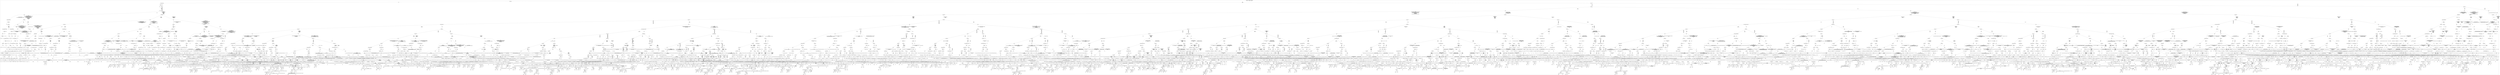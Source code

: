 /*
Generated by:
    http://https://github.com/h2oai/h2o-3/tree/master/h2o-genmodel/src/main/java/hex/genmodel/tools/PrintMojo.java
*/

/*
On a mac:

$ brew install graphviz
$ dot -Tpng file.gv -o file.png
$ open file.png
*/

digraph G {

subgraph cluster_0 {
/* Nodes */

/* Level 0 */
{
"SG_0_Node_0" [shape=box, fontsize=20, label="Status-Code"]
}

/* Level 1 */
{
"SG_0_Node_1" [shape=box, fontsize=20, label="Content-Disposition"]
"SG_0_Node_2" [shape=box, fontsize=20, label="Status-Code"]
}

/* Level 2 */
{
"SG_0_Node_4064" [fontsize=20, label="0.0"]
"SG_0_Node_3" [shape=box, fontsize=20, label="Status-Code"]
"SG_0_Node_4" [shape=box, fontsize=20, label="Status-Code"]
"SG_0_Node_5" [shape=box, fontsize=20, label="Status-Code"]
}

/* Level 3 */
{
"SG_0_Node_4065" [fontsize=20, label="0.0"]
"SG_0_Node_6" [shape=box, fontsize=20, label="Content-Type"]
"SG_0_Node_7" [shape=box, fontsize=20, label="body"]
"SG_0_Node_8" [shape=box, fontsize=20, label="body"]
"SG_0_Node_9" [shape=box, fontsize=20, label="body"]
"SG_0_Node_10" [shape=box, fontsize=20, label="body"]
}

/* Level 4 */
{
"SG_0_Node_11" [shape=box, fontsize=20, label="body"]
"SG_0_Node_12" [shape=box, fontsize=20, label="Content-Type"]
"SG_0_Node_13" [shape=box, fontsize=20, label="Content-Type"]
"SG_0_Node_14" [shape=box, fontsize=20, label="Content-Type"]
"SG_0_Node_15" [shape=box, fontsize=20, label="Content-Type"]
"SG_0_Node_16" [shape=box, fontsize=20, label="Content-Type"]
"SG_0_Node_17" [shape=box, fontsize=20, label="X-Frame-Options"]
"SG_0_Node_18" [shape=box, fontsize=20, label="Content-Type"]
"SG_0_Node_19" [shape=box, fontsize=20, label="Content-Type"]
"SG_0_Node_4066" [fontsize=20, label="1.0"]
}

/* Level 5 */
{
"SG_0_Node_20" [shape=box, fontsize=20, label="X-Content-Type-Options"]
"SG_0_Node_21" [shape=box, fontsize=20, label="Status-Code"]
"SG_0_Node_22" [shape=box, fontsize=20, label="body"]
"SG_0_Node_23" [shape=box, fontsize=20, label="body"]
"SG_0_Node_24" [shape=box, fontsize=20, label="Status-Code"]
"SG_0_Node_25" [shape=box, fontsize=20, label="Status-Code"]
"SG_0_Node_26" [shape=box, fontsize=20, label="Status-Code"]
"SG_0_Node_27" [shape=box, fontsize=20, label="Status-Code"]
"SG_0_Node_28" [shape=box, fontsize=20, label="Status-Code"]
"SG_0_Node_29" [shape=box, fontsize=20, label="Status-Code"]
"SG_0_Node_30" [shape=box, fontsize=20, label="Status-Code"]
"SG_0_Node_31" [shape=box, fontsize=20, label="Status-Code"]
"SG_0_Node_32" [shape=box, fontsize=20, label="X-Content-Type-Options"]
"SG_0_Node_33" [shape=box, fontsize=20, label="Content-Type"]
"SG_0_Node_34" [shape=box, fontsize=20, label="body"]
"SG_0_Node_35" [shape=box, fontsize=20, label="body"]
"SG_0_Node_36" [shape=box, fontsize=20, label="Status-Code"]
"SG_0_Node_4067" [fontsize=20, label="1.0"]
}

/* Level 6 */
{
"SG_0_Node_4068" [fontsize=20, label="0.0"]
"SG_0_Node_37" [shape=box, fontsize=20, label="Status-Code"]
"SG_0_Node_38" [shape=box, fontsize=20, label="body"]
"SG_0_Node_39" [shape=box, fontsize=20, label="body"]
"SG_0_Node_40" [shape=box, fontsize=20, label="Content-Type"]
"SG_0_Node_41" [shape=box, fontsize=20, label="Status-Code"]
"SG_0_Node_42" [shape=box, fontsize=20, label="Status-Code"]
"SG_0_Node_43" [shape=box, fontsize=20, label="Content-Type"]
"SG_0_Node_44" [shape=box, fontsize=20, label="Content-Disposition"]
"SG_0_Node_45" [shape=box, fontsize=20, label="body"]
"SG_0_Node_46" [shape=box, fontsize=20, label="body"]
"SG_0_Node_47" [shape=box, fontsize=20, label="body"]
"SG_0_Node_48" [shape=box, fontsize=20, label="Location"]
"SG_0_Node_49" [shape=box, fontsize=20, label="Content-Type"]
"SG_0_Node_50" [shape=box, fontsize=20, label="body"]
"SG_0_Node_51" [shape=box, fontsize=20, label="Status-Code"]
"SG_0_Node_52" [shape=box, fontsize=20, label="Cross-Origin-Resource-Policy"]
"SG_0_Node_53" [shape=box, fontsize=20, label="X-Frame-Options"]
"SG_0_Node_54" [shape=box, fontsize=20, label="Content-Type"]
"SG_0_Node_55" [shape=box, fontsize=20, label="body"]
"SG_0_Node_56" [shape=box, fontsize=20, label="Cross-Origin-Resource-Policy"]
"SG_0_Node_57" [shape=box, fontsize=20, label="body"]
"SG_0_Node_58" [shape=box, fontsize=20, label="Content-Type"]
"SG_0_Node_59" [shape=box, fontsize=20, label="body"]
"SG_0_Node_60" [shape=box, fontsize=20, label="Status-Code"]
"SG_0_Node_61" [shape=box, fontsize=20, label="Status-Code"]
"SG_0_Node_62" [shape=box, fontsize=20, label="body"]
"SG_0_Node_4069" [fontsize=20, label="1.0"]
"SG_0_Node_63" [shape=box, fontsize=20, label="Status-Code"]
"SG_0_Node_4070" [fontsize=20, label="1.0"]
"SG_0_Node_64" [shape=box, fontsize=20, label="Status-Code"]
"SG_0_Node_4071" [fontsize=20, label="1.0"]
"SG_0_Node_65" [shape=box, fontsize=20, label="X-Content-Type-Options"]
"SG_0_Node_4072" [fontsize=20, label="1.0"]
}

/* Level 7 */
{
"SG_0_Node_66" [shape=box, fontsize=20, label="Cross-Origin-Resource-Policy"]
"SG_0_Node_4073" [fontsize=20, label="1.0"]
"SG_0_Node_67" [shape=box, fontsize=20, label="X-Content-Type-Options"]
"SG_0_Node_68" [shape=box, fontsize=20, label="body"]
"SG_0_Node_69" [shape=box, fontsize=20, label="Status-Code"]
"SG_0_Node_4074" [fontsize=20, label="1.0"]
"SG_0_Node_70" [shape=box, fontsize=20, label="Status-Code"]
"SG_0_Node_71" [shape=box, fontsize=20, label="X-Content-Type-Options"]
"SG_0_Node_72" [shape=box, fontsize=20, label="X-Frame-Options"]
"SG_0_Node_73" [shape=box, fontsize=20, label="body"]
"SG_0_Node_74" [shape=box, fontsize=20, label="Content-Type"]
"SG_0_Node_4075" [fontsize=20, label="1.0"]
"SG_0_Node_75" [shape=box, fontsize=20, label="Status-Code"]
"SG_0_Node_76" [shape=box, fontsize=20, label="body"]
"SG_0_Node_77" [shape=box, fontsize=20, label="Content-Type"]
"SG_0_Node_78" [shape=box, fontsize=20, label="Status-Code"]
"SG_0_Node_79" [shape=box, fontsize=20, label="Cross-Origin-Resource-Policy"]
"SG_0_Node_80" [shape=box, fontsize=20, label="Status-Code"]
"SG_0_Node_81" [shape=box, fontsize=20, label="Status-Code"]
"SG_0_Node_82" [shape=box, fontsize=20, label="Content-Type"]
"SG_0_Node_83" [shape=box, fontsize=20, label="Status-Code"]
"SG_0_Node_84" [shape=box, fontsize=20, label="Status-Code"]
"SG_0_Node_85" [shape=box, fontsize=20, label="Status-Code"]
"SG_0_Node_86" [shape=box, fontsize=20, label="Content-Type"]
"SG_0_Node_87" [shape=box, fontsize=20, label="Status-Code"]
"SG_0_Node_88" [shape=box, fontsize=20, label="Status-Code"]
"SG_0_Node_89" [shape=box, fontsize=20, label="Status-Code"]
"SG_0_Node_90" [shape=box, fontsize=20, label="Status-Code"]
"SG_0_Node_91" [shape=box, fontsize=20, label="body"]
"SG_0_Node_4076" [fontsize=20, label="1.0"]
"SG_0_Node_92" [shape=box, fontsize=20, label="Status-Code"]
"SG_0_Node_93" [shape=box, fontsize=20, label="Status-Code"]
"SG_0_Node_94" [shape=box, fontsize=20, label="Content-Type"]
"SG_0_Node_95" [shape=box, fontsize=20, label="body"]
"SG_0_Node_96" [shape=box, fontsize=20, label="Status-Code"]
"SG_0_Node_97" [shape=box, fontsize=20, label="Status-Code"]
"SG_0_Node_98" [shape=box, fontsize=20, label="Content-Type"]
"SG_0_Node_99" [shape=box, fontsize=20, label="Status-Code"]
"SG_0_Node_100" [shape=box, fontsize=20, label="Content-Disposition"]
"SG_0_Node_101" [shape=box, fontsize=20, label="Status-Code"]
"SG_0_Node_102" [shape=box, fontsize=20, label="Status-Code"]
"SG_0_Node_103" [shape=box, fontsize=20, label="Status-Code"]
"SG_0_Node_104" [shape=box, fontsize=20, label="body"]
"SG_0_Node_105" [shape=box, fontsize=20, label="Status-Code"]
"SG_0_Node_106" [shape=box, fontsize=20, label="Cross-Origin-Opener-Policy"]
"SG_0_Node_107" [shape=box, fontsize=20, label="Status-Code"]
"SG_0_Node_108" [shape=box, fontsize=20, label="Content-Type"]
"SG_0_Node_4077" [fontsize=20, label="1.0"]
"SG_0_Node_109" [shape=box, fontsize=20, label="Content-Type"]
"SG_0_Node_4078" [fontsize=20, label="1.0"]
"SG_0_Node_110" [shape=box, fontsize=20, label="Status-Code"]
"SG_0_Node_4079" [fontsize=20, label="1.0"]
"SG_0_Node_111" [shape=box, fontsize=20, label="X-Content-Type-Options"]
"SG_0_Node_112" [shape=box, fontsize=20, label="body"]
"SG_0_Node_113" [shape=box, fontsize=20, label="Content-Type"]
"SG_0_Node_4080" [fontsize=20, label="1.0"]
"SG_0_Node_114" [shape=box, fontsize=20, label="X-Frame-Options"]
"SG_0_Node_4081" [fontsize=20, label="1.0"]
}

/* Level 8 */
{
"SG_0_Node_115" [shape=box, fontsize=20, label="Location"]
"SG_0_Node_4082" [fontsize=20, label="1.0"]
"SG_0_Node_116" [shape=box, fontsize=20, label="Status-Code"]
"SG_0_Node_117" [shape=box, fontsize=20, label="Status-Code"]
"SG_0_Node_118" [shape=box, fontsize=20, label="X-Frame-Options"]
"SG_0_Node_4083" [fontsize=20, label="1.0"]
"SG_0_Node_119" [shape=box, fontsize=20, label="X-Content-Type-Options"]
"SG_0_Node_4084" [fontsize=20, label="1.0"]
"SG_0_Node_120" [shape=box, fontsize=20, label="X-Frame-Options"]
"SG_0_Node_121" [shape=box, fontsize=20, label="body"]
"SG_0_Node_122" [shape=box, fontsize=20, label="body"]
"SG_0_Node_123" [shape=box, fontsize=20, label="Status-Code"]
"SG_0_Node_124" [shape=box, fontsize=20, label="Status-Code"]
"SG_0_Node_125" [shape=box, fontsize=20, label="Content-Type"]
"SG_0_Node_126" [shape=box, fontsize=20, label="Cross-Origin-Resource-Policy"]
"SG_0_Node_4085" [fontsize=20, label="1.0"]
"SG_0_Node_127" [shape=box, fontsize=20, label="Status-Code"]
"SG_0_Node_128" [shape=box, fontsize=20, label="Status-Code"]
"SG_0_Node_129" [shape=box, fontsize=20, label="body"]
"SG_0_Node_130" [shape=box, fontsize=20, label="body"]
"SG_0_Node_131" [shape=box, fontsize=20, label="Status-Code"]
"SG_0_Node_4086" [fontsize=20, label="1.0"]
"SG_0_Node_132" [shape=box, fontsize=20, label="body"]
"SG_0_Node_133" [shape=box, fontsize=20, label="body"]
"SG_0_Node_134" [shape=box, fontsize=20, label="Content-Type"]
"SG_0_Node_135" [shape=box, fontsize=20, label="Content-Type"]
"SG_0_Node_136" [shape=box, fontsize=20, label="Status-Code"]
"SG_0_Node_137" [shape=box, fontsize=20, label="X-Frame-Options"]
"SG_0_Node_138" [shape=box, fontsize=20, label="Content-Disposition"]
"SG_0_Node_139" [shape=box, fontsize=20, label="body"]
"SG_0_Node_140" [shape=box, fontsize=20, label="body"]
"SG_0_Node_141" [shape=box, fontsize=20, label="body"]
"SG_0_Node_142" [shape=box, fontsize=20, label="Status-Code"]
"SG_0_Node_143" [shape=box, fontsize=20, label="Status-Code"]
"SG_0_Node_144" [shape=box, fontsize=20, label="Location"]
"SG_0_Node_145" [shape=box, fontsize=20, label="Status-Code"]
"SG_0_Node_146" [shape=box, fontsize=20, label="Content-Type"]
"SG_0_Node_147" [shape=box, fontsize=20, label="Status-Code"]
"SG_0_Node_148" [shape=box, fontsize=20, label="Content-Type"]
"SG_0_Node_149" [shape=box, fontsize=20, label="Cross-Origin-Opener-Policy"]
"SG_0_Node_150" [shape=box, fontsize=20, label="Status-Code"]
"SG_0_Node_151" [shape=box, fontsize=20, label="Status-Code"]
"SG_0_Node_152" [shape=box, fontsize=20, label="body"]
"SG_0_Node_153" [shape=box, fontsize=20, label="body"]
"SG_0_Node_154" [shape=box, fontsize=20, label="X-Content-Type-Options"]
"SG_0_Node_155" [shape=box, fontsize=20, label="X-Content-Type-Options"]
"SG_0_Node_156" [shape=box, fontsize=20, label="Content-Type"]
"SG_0_Node_4087" [fontsize=20, label="1.0"]
"SG_0_Node_157" [shape=box, fontsize=20, label="body"]
"SG_0_Node_158" [shape=box, fontsize=20, label="body"]
"SG_0_Node_159" [shape=box, fontsize=20, label="body"]
"SG_0_Node_4088" [fontsize=20, label="1.0"]
"SG_0_Node_160" [shape=box, fontsize=20, label="body"]
"SG_0_Node_161" [shape=box, fontsize=20, label="body"]
"SG_0_Node_162" [shape=box, fontsize=20, label="Cross-Origin-Opener-Policy"]
"SG_0_Node_163" [shape=box, fontsize=20, label="body"]
"SG_0_Node_164" [shape=box, fontsize=20, label="body"]
"SG_0_Node_165" [shape=box, fontsize=20, label="Status-Code"]
"SG_0_Node_166" [shape=box, fontsize=20, label="X-Content-Type-Options"]
"SG_0_Node_167" [shape=box, fontsize=20, label="Status-Code"]
"SG_0_Node_168" [shape=box, fontsize=20, label="body"]
"SG_0_Node_169" [shape=box, fontsize=20, label="body"]
"SG_0_Node_170" [shape=box, fontsize=20, label="body"]
"SG_0_Node_171" [shape=box, fontsize=20, label="body"]
"SG_0_Node_172" [shape=box, fontsize=20, label="Status-Code"]
"SG_0_Node_173" [shape=box, fontsize=20, label="Status-Code"]
"SG_0_Node_174" [shape=box, fontsize=20, label="Cross-Origin-Opener-Policy"]
"SG_0_Node_175" [shape=box, fontsize=20, label="Cross-Origin-Resource-Policy"]
"SG_0_Node_176" [shape=box, fontsize=20, label="Status-Code"]
"SG_0_Node_177" [shape=box, fontsize=20, label="Status-Code"]
"SG_0_Node_178" [shape=box, fontsize=20, label="body"]
"SG_0_Node_179" [shape=box, fontsize=20, label="body"]
"SG_0_Node_180" [shape=box, fontsize=20, label="Cross-Origin-Opener-Policy"]
"SG_0_Node_181" [shape=box, fontsize=20, label="Content-Type"]
"SG_0_Node_182" [shape=box, fontsize=20, label="Content-Type"]
"SG_0_Node_183" [shape=box, fontsize=20, label="Cross-Origin-Resource-Policy"]
"SG_0_Node_184" [shape=box, fontsize=20, label="Status-Code"]
"SG_0_Node_185" [shape=box, fontsize=20, label="Status-Code"]
"SG_0_Node_186" [shape=box, fontsize=20, label="body"]
"SG_0_Node_4089" [fontsize=20, label="1.0"]
"SG_0_Node_187" [shape=box, fontsize=20, label="Status-Code"]
"SG_0_Node_188" [shape=box, fontsize=20, label="Status-Code"]
"SG_0_Node_189" [shape=box, fontsize=20, label="Cross-Origin-Resource-Policy"]
"SG_0_Node_190" [shape=box, fontsize=20, label="body"]
"SG_0_Node_191" [shape=box, fontsize=20, label="Cross-Origin-Resource-Policy"]
"SG_0_Node_192" [shape=box, fontsize=20, label="Location"]
"SG_0_Node_193" [shape=box, fontsize=20, label="body"]
"SG_0_Node_4090" [fontsize=20, label="1.0"]
"SG_0_Node_194" [shape=box, fontsize=20, label="Content-Disposition"]
"SG_0_Node_4091" [fontsize=20, label="1.0"]
"SG_0_Node_195" [shape=box, fontsize=20, label="body"]
"SG_0_Node_4092" [fontsize=20, label="1.0"]
"SG_0_Node_196" [shape=box, fontsize=20, label="Content-Disposition"]
"SG_0_Node_4093" [fontsize=20, label="1.0"]
"SG_0_Node_197" [shape=box, fontsize=20, label="X-Content-Type-Options"]
"SG_0_Node_4094" [fontsize=20, label="1.0"]
"SG_0_Node_4095" [fontsize=20, label="0.938"]
"SG_0_Node_4096" [fontsize=20, label="1.0"]
}

/* Level 9 */
{
"SG_0_Node_4097" [fontsize=20, label="0.889"]
"SG_0_Node_4098" [fontsize=20, label="1.0"]
"SG_0_Node_200" [shape=box, fontsize=20, label="Cross-Origin-Resource-Policy"]
"SG_0_Node_4099" [fontsize=20, label="1.0"]
"SG_0_Node_201" [shape=box, fontsize=20, label="body"]
"SG_0_Node_4100" [fontsize=20, label="1.0"]
"SG_0_Node_202" [shape=box, fontsize=20, label="X-Content-Type-Options"]
"SG_0_Node_4101" [fontsize=20, label="1.0"]
"SG_0_Node_4102" [fontsize=20, label="0.941"]
"SG_0_Node_4103" [fontsize=20, label="1.0"]
"SG_0_Node_204" [shape=box, fontsize=20, label="body"]
"SG_0_Node_205" [shape=box, fontsize=20, label="Status-Code"]
"SG_0_Node_206" [shape=box, fontsize=20, label="X-Content-Type-Options"]
"SG_0_Node_4104" [fontsize=20, label="1.0"]
"SG_0_Node_207" [shape=box, fontsize=20, label="Status-Code"]
"SG_0_Node_208" [shape=box, fontsize=20, label="Status-Code"]
"SG_0_Node_209" [shape=box, fontsize=20, label="body"]
"SG_0_Node_4105" [fontsize=20, label="1.0"]
"SG_0_Node_210" [shape=box, fontsize=20, label="body"]
"SG_0_Node_211" [shape=box, fontsize=20, label="body"]
"SG_0_Node_212" [shape=box, fontsize=20, label="body"]
"SG_0_Node_213" [shape=box, fontsize=20, label="body"]
"SG_0_Node_214" [shape=box, fontsize=20, label="Status-Code"]
"SG_0_Node_4106" [fontsize=20, label="1.0"]
"SG_0_Node_215" [shape=box, fontsize=20, label="X-Frame-Options"]
"SG_0_Node_4107" [fontsize=20, label="1.0"]
"SG_0_Node_216" [shape=box, fontsize=20, label="body"]
"SG_0_Node_217" [shape=box, fontsize=20, label="body"]
"SG_0_Node_218" [shape=box, fontsize=20, label="Content-Type"]
"SG_0_Node_219" [shape=box, fontsize=20, label="Content-Type"]
"SG_0_Node_220" [shape=box, fontsize=20, label="X-Frame-Options"]
"SG_0_Node_4108" [fontsize=20, label="1.0"]
"SG_0_Node_221" [shape=box, fontsize=20, label="X-Content-Type-Options"]
"SG_0_Node_4109" [fontsize=20, label="1.0"]
"SG_0_Node_222" [shape=box, fontsize=20, label="Status-Code"]
"SG_0_Node_223" [shape=box, fontsize=20, label="Status-Code"]
"SG_0_Node_224" [shape=box, fontsize=20, label="Status-Code"]
"SG_0_Node_225" [shape=box, fontsize=20, label="Status-Code"]
"SG_0_Node_226" [shape=box, fontsize=20, label="body"]
"SG_0_Node_227" [shape=box, fontsize=20, label="body"]
"SG_0_Node_228" [shape=box, fontsize=20, label="Status-Code"]
"SG_0_Node_229" [shape=box, fontsize=20, label="body"]
"SG_0_Node_230" [shape=box, fontsize=20, label="Location"]
"SG_0_Node_231" [shape=box, fontsize=20, label="Content-Type"]
"SG_0_Node_232" [shape=box, fontsize=20, label="Status-Code"]
"SG_0_Node_233" [shape=box, fontsize=20, label="Status-Code"]
"SG_0_Node_234" [shape=box, fontsize=20, label="Content-Type"]
"SG_0_Node_235" [shape=box, fontsize=20, label="X-Content-Type-Options"]
"SG_0_Node_236" [shape=box, fontsize=20, label="Status-Code"]
"SG_0_Node_237" [shape=box, fontsize=20, label="Status-Code"]
"SG_0_Node_238" [shape=box, fontsize=20, label="Content-Type"]
"SG_0_Node_239" [shape=box, fontsize=20, label="X-Content-Type-Options"]
"SG_0_Node_240" [shape=box, fontsize=20, label="Status-Code"]
"SG_0_Node_241" [shape=box, fontsize=20, label="Status-Code"]
"SG_0_Node_242" [shape=box, fontsize=20, label="Cross-Origin-Resource-Policy"]
"SG_0_Node_4110" [fontsize=20, label="1.0"]
"SG_0_Node_243" [shape=box, fontsize=20, label="Cross-Origin-Opener-Policy"]
"SG_0_Node_4111" [fontsize=20, label="1.0"]
"SG_0_Node_244" [shape=box, fontsize=20, label="Content-Type"]
"SG_0_Node_245" [shape=box, fontsize=20, label="Status-Code"]
"SG_0_Node_246" [shape=box, fontsize=20, label="Content-Type"]
"SG_0_Node_4112" [fontsize=20, label="1.0"]
"SG_0_Node_247" [shape=box, fontsize=20, label="Status-Code"]
"SG_0_Node_248" [shape=box, fontsize=20, label="Status-Code"]
"SG_0_Node_249" [shape=box, fontsize=20, label="Content-Type"]
"SG_0_Node_250" [shape=box, fontsize=20, label="body"]
"SG_0_Node_251" [shape=box, fontsize=20, label="Cross-Origin-Opener-Policy"]
"SG_0_Node_252" [shape=box, fontsize=20, label="body"]
"SG_0_Node_253" [shape=box, fontsize=20, label="Content-Type"]
"SG_0_Node_254" [shape=box, fontsize=20, label="body"]
"SG_0_Node_255" [shape=box, fontsize=20, label="X-Frame-Options"]
"SG_0_Node_256" [shape=box, fontsize=20, label="Content-Type"]
"SG_0_Node_257" [shape=box, fontsize=20, label="body"]
"SG_0_Node_258" [shape=box, fontsize=20, label="Content-Type"]
"SG_0_Node_259" [shape=box, fontsize=20, label="Status-Code"]
"SG_0_Node_260" [shape=box, fontsize=20, label="Cross-Origin-Opener-Policy"]
"SG_0_Node_261" [shape=box, fontsize=20, label="Location"]
"SG_0_Node_4113" [fontsize=20, label="1.0"]
"SG_0_Node_262" [shape=box, fontsize=20, label="Status-Code"]
"SG_0_Node_263" [shape=box, fontsize=20, label="Status-Code"]
"SG_0_Node_264" [shape=box, fontsize=20, label="Cross-Origin-Opener-Policy"]
"SG_0_Node_265" [shape=box, fontsize=20, label="body"]
"SG_0_Node_266" [shape=box, fontsize=20, label="Status-Code"]
"SG_0_Node_267" [shape=box, fontsize=20, label="Cross-Origin-Resource-Policy"]
"SG_0_Node_268" [shape=box, fontsize=20, label="Content-Disposition"]
"SG_0_Node_4114" [fontsize=20, label="1.0"]
"SG_0_Node_269" [shape=box, fontsize=20, label="Content-Type"]
"SG_0_Node_4115" [fontsize=20, label="1.0"]
"SG_0_Node_270" [shape=box, fontsize=20, label="Status-Code"]
"SG_0_Node_271" [shape=box, fontsize=20, label="Status-Code"]
"SG_0_Node_272" [shape=box, fontsize=20, label="Status-Code"]
"SG_0_Node_273" [shape=box, fontsize=20, label="Content-Type"]
"SG_0_Node_274" [shape=box, fontsize=20, label="Content-Type"]
"SG_0_Node_275" [shape=box, fontsize=20, label="X-Content-Type-Options"]
"SG_0_Node_276" [shape=box, fontsize=20, label="body"]
"SG_0_Node_277" [shape=box, fontsize=20, label="X-Content-Type-Options"]
"SG_0_Node_278" [shape=box, fontsize=20, label="Status-Code"]
"SG_0_Node_4116" [fontsize=20, label="1.0"]
"SG_0_Node_279" [shape=box, fontsize=20, label="Status-Code"]
"SG_0_Node_280" [shape=box, fontsize=20, label="Status-Code"]
"SG_0_Node_281" [shape=box, fontsize=20, label="body"]
"SG_0_Node_4117" [fontsize=20, label="1.0"]
"SG_0_Node_282" [shape=box, fontsize=20, label="Status-Code"]
"SG_0_Node_283" [shape=box, fontsize=20, label="Status-Code"]
"SG_0_Node_284" [shape=box, fontsize=20, label="Content-Disposition"]
"SG_0_Node_4118" [fontsize=20, label="1.0"]
"SG_0_Node_285" [shape=box, fontsize=20, label="Content-Type"]
"SG_0_Node_286" [shape=box, fontsize=20, label="X-Content-Type-Options"]
"SG_0_Node_287" [shape=box, fontsize=20, label="Content-Type"]
"SG_0_Node_288" [shape=box, fontsize=20, label="Content-Type"]
"SG_0_Node_289" [shape=box, fontsize=20, label="Content-Disposition"]
"SG_0_Node_290" [shape=box, fontsize=20, label="Location"]
"SG_0_Node_291" [shape=box, fontsize=20, label="Cross-Origin-Resource-Policy"]
"SG_0_Node_4119" [fontsize=20, label="1.0"]
"SG_0_Node_292" [shape=box, fontsize=20, label="Cross-Origin-Opener-Policy"]
"SG_0_Node_293" [shape=box, fontsize=20, label="Status-Code"]
"SG_0_Node_294" [shape=box, fontsize=20, label="Content-Type"]
"SG_0_Node_4120" [fontsize=20, label="1.0"]
"SG_0_Node_295" [shape=box, fontsize=20, label="Status-Code"]
"SG_0_Node_296" [shape=box, fontsize=20, label="Status-Code"]
"SG_0_Node_297" [shape=box, fontsize=20, label="body"]
"SG_0_Node_298" [shape=box, fontsize=20, label="Status-Code"]
"SG_0_Node_299" [shape=box, fontsize=20, label="body"]
"SG_0_Node_300" [shape=box, fontsize=20, label="body"]
"SG_0_Node_301" [shape=box, fontsize=20, label="body"]
"SG_0_Node_302" [shape=box, fontsize=20, label="body"]
"SG_0_Node_303" [shape=box, fontsize=20, label="X-Content-Type-Options"]
"SG_0_Node_4121" [fontsize=20, label="1.0"]
"SG_0_Node_304" [shape=box, fontsize=20, label="Status-Code"]
"SG_0_Node_305" [shape=box, fontsize=20, label="Status-Code"]
"SG_0_Node_306" [shape=box, fontsize=20, label="Status-Code"]
"SG_0_Node_307" [shape=box, fontsize=20, label="body"]
"SG_0_Node_308" [shape=box, fontsize=20, label="Status-Code"]
"SG_0_Node_309" [shape=box, fontsize=20, label="Status-Code"]
"SG_0_Node_310" [shape=box, fontsize=20, label="body"]
"SG_0_Node_311" [shape=box, fontsize=20, label="X-Frame-Options"]
"SG_0_Node_312" [shape=box, fontsize=20, label="Content-Disposition"]
"SG_0_Node_4122" [fontsize=20, label="1.0"]
"SG_0_Node_313" [shape=box, fontsize=20, label="Content-Type"]
"SG_0_Node_314" [shape=box, fontsize=20, label="Content-Type"]
"SG_0_Node_315" [shape=box, fontsize=20, label="Content-Type"]
"SG_0_Node_4123" [fontsize=20, label="1.0"]
"SG_0_Node_316" [shape=box, fontsize=20, label="X-Frame-Options"]
"SG_0_Node_4124" [fontsize=20, label="1.0"]
"SG_0_Node_317" [shape=box, fontsize=20, label="X-Content-Type-Options"]
"SG_0_Node_318" [shape=box, fontsize=20, label="Status-Code"]
"SG_0_Node_319" [shape=box, fontsize=20, label="body"]
"SG_0_Node_4125" [fontsize=20, label="1.0"]
"SG_0_Node_320" [shape=box, fontsize=20, label="Cross-Origin-Opener-Policy"]
"SG_0_Node_321" [shape=box, fontsize=20, label="Location"]
"SG_0_Node_322" [shape=box, fontsize=20, label="Content-Type"]
"SG_0_Node_4126" [fontsize=20, label="1.0"]
"SG_0_Node_323" [shape=box, fontsize=20, label="Location"]
"SG_0_Node_4127" [fontsize=20, label="1.0"]
"SG_0_Node_324" [shape=box, fontsize=20, label="body"]
"SG_0_Node_4128" [fontsize=20, label="1.0"]
"SG_0_Node_325" [shape=box, fontsize=20, label="Cross-Origin-Resource-Policy"]
"SG_0_Node_4129" [fontsize=20, label="1.0"]
"SG_0_Node_326" [shape=box, fontsize=20, label="Content-Type"]
"SG_0_Node_327" [shape=box, fontsize=20, label="Content-Type"]
"SG_0_Node_328" [shape=box, fontsize=20, label="Cross-Origin-Opener-Policy"]
"SG_0_Node_4130" [fontsize=20, label="1.0"]
"SG_0_Node_329" [shape=box, fontsize=20, label="Status-Code"]
"SG_0_Node_4131" [fontsize=20, label="1.0"]
"SG_0_Node_330" [shape=box, fontsize=20, label="Content-Disposition"]
"SG_0_Node_4132" [fontsize=20, label="1.0"]
}

/* Level 10 */
{
"SG_0_Node_331" [shape=box, fontsize=20, label="Status-Code"]
"SG_0_Node_332" [shape=box, fontsize=20, label="Status-Code"]
"SG_0_Node_4133" [fontsize=20, label="0.941"]
"SG_0_Node_4134" [fontsize=20, label="1.0"]
"SG_0_Node_334" [shape=box, fontsize=20, label="Cross-Origin-Resource-Policy"]
"SG_0_Node_335" [shape=box, fontsize=20, label="Status-Code"]
"SG_0_Node_336" [shape=box, fontsize=20, label="Status-Code"]
"SG_0_Node_337" [shape=box, fontsize=20, label="Status-Code"]
"SG_0_Node_338" [shape=box, fontsize=20, label="body"]
"SG_0_Node_4135" [fontsize=20, label="1.0"]
"SG_0_Node_339" [shape=box, fontsize=20, label="X-Frame-Options"]
"SG_0_Node_4136" [fontsize=20, label="1.0"]
"SG_0_Node_340" [shape=box, fontsize=20, label="Cross-Origin-Opener-Policy"]
"SG_0_Node_4137" [fontsize=20, label="1.0"]
"SG_0_Node_341" [shape=box, fontsize=20, label="Cross-Origin-Resource-Policy"]
"SG_0_Node_4138" [fontsize=20, label="1.0"]
"SG_0_Node_342" [shape=box, fontsize=20, label="Content-Type"]
"SG_0_Node_4139" [fontsize=20, label="1.0"]
"SG_0_Node_343" [shape=box, fontsize=20, label="Cross-Origin-Opener-Policy"]
"SG_0_Node_4140" [fontsize=20, label="1.0"]
"SG_0_Node_344" [shape=box, fontsize=20, label="Cross-Origin-Opener-Policy"]
"SG_0_Node_4141" [fontsize=20, label="1.0"]
"SG_0_Node_345" [shape=box, fontsize=20, label="Cross-Origin-Opener-Policy"]
"SG_0_Node_4142" [fontsize=20, label="1.0"]
"SG_0_Node_346" [shape=box, fontsize=20, label="Status-Code"]
"SG_0_Node_4143" [fontsize=20, label="1.0"]
"SG_0_Node_347" [shape=box, fontsize=20, label="Content-Type"]
"SG_0_Node_348" [shape=box, fontsize=20, label="Content-Type"]
"SG_0_Node_349" [shape=box, fontsize=20, label="X-Content-Type-Options"]
"SG_0_Node_350" [shape=box, fontsize=20, label="X-Content-Type-Options"]
"SG_0_Node_351" [shape=box, fontsize=20, label="Content-Type"]
"SG_0_Node_4144" [fontsize=20, label="1.0"]
"SG_0_Node_352" [shape=box, fontsize=20, label="Content-Type"]
"SG_0_Node_353" [shape=box, fontsize=20, label="Status-Code"]
"SG_0_Node_354" [shape=box, fontsize=20, label="Status-Code"]
"SG_0_Node_4145" [fontsize=20, label="1.0"]
"SG_0_Node_355" [shape=box, fontsize=20, label="X-Frame-Options"]
"SG_0_Node_356" [shape=box, fontsize=20, label="body"]
"SG_0_Node_357" [shape=box, fontsize=20, label="Cross-Origin-Opener-Policy"]
"SG_0_Node_4146" [fontsize=20, label="1.0"]
"SG_0_Node_358" [shape=box, fontsize=20, label="X-Frame-Options"]
"SG_0_Node_4147" [fontsize=20, label="1.0"]
"SG_0_Node_359" [shape=box, fontsize=20, label="Cross-Origin-Opener-Policy"]
"SG_0_Node_360" [shape=box, fontsize=20, label="body"]
"SG_0_Node_361" [shape=box, fontsize=20, label="body"]
"SG_0_Node_4148" [fontsize=20, label="1.0"]
"SG_0_Node_362" [shape=box, fontsize=20, label="Cross-Origin-Opener-Policy"]
"SG_0_Node_363" [shape=box, fontsize=20, label="Content-Type"]
"SG_0_Node_364" [shape=box, fontsize=20, label="Location"]
"SG_0_Node_365" [shape=box, fontsize=20, label="Content-Type"]
"SG_0_Node_366" [shape=box, fontsize=20, label="Status-Code"]
"SG_0_Node_367" [shape=box, fontsize=20, label="body"]
"SG_0_Node_368" [shape=box, fontsize=20, label="Cross-Origin-Opener-Policy"]
"SG_0_Node_369" [shape=box, fontsize=20, label="Cross-Origin-Resource-Policy"]
"SG_0_Node_370" [shape=box, fontsize=20, label="body"]
"SG_0_Node_371" [shape=box, fontsize=20, label="body"]
"SG_0_Node_372" [shape=box, fontsize=20, label="Status-Code"]
"SG_0_Node_373" [shape=box, fontsize=20, label="Cross-Origin-Opener-Policy"]
"SG_0_Node_374" [shape=box, fontsize=20, label="Content-Type"]
"SG_0_Node_375" [shape=box, fontsize=20, label="Content-Type"]
"SG_0_Node_376" [shape=box, fontsize=20, label="body"]
"SG_0_Node_377" [shape=box, fontsize=20, label="Status-Code"]
"SG_0_Node_378" [shape=box, fontsize=20, label="Content-Type"]
"SG_0_Node_379" [shape=box, fontsize=20, label="Status-Code"]
"SG_0_Node_380" [shape=box, fontsize=20, label="Content-Type"]
"SG_0_Node_4149" [fontsize=20, label="1.0"]
"SG_0_Node_381" [shape=box, fontsize=20, label="Status-Code"]
"SG_0_Node_382" [shape=box, fontsize=20, label="body"]
"SG_0_Node_383" [shape=box, fontsize=20, label="Cross-Origin-Opener-Policy"]
"SG_0_Node_384" [shape=box, fontsize=20, label="Status-Code"]
"SG_0_Node_385" [shape=box, fontsize=20, label="Content-Type"]
"SG_0_Node_386" [shape=box, fontsize=20, label="X-Content-Type-Options"]
"SG_0_Node_387" [shape=box, fontsize=20, label="Content-Disposition"]
"SG_0_Node_4150" [fontsize=20, label="1.0"]
"SG_0_Node_388" [shape=box, fontsize=20, label="X-Content-Type-Options"]
"SG_0_Node_389" [shape=box, fontsize=20, label="Status-Code"]
"SG_0_Node_390" [shape=box, fontsize=20, label="Content-Type"]
"SG_0_Node_4151" [fontsize=20, label="1.0"]
"SG_0_Node_391" [shape=box, fontsize=20, label="Location"]
"SG_0_Node_4152" [fontsize=20, label="1.0"]
"SG_0_Node_392" [shape=box, fontsize=20, label="Content-Disposition"]
"SG_0_Node_393" [shape=box, fontsize=20, label="Status-Code"]
"SG_0_Node_394" [shape=box, fontsize=20, label="Status-Code"]
"SG_0_Node_395" [shape=box, fontsize=20, label="Status-Code"]
"SG_0_Node_396" [shape=box, fontsize=20, label="body"]
"SG_0_Node_4153" [fontsize=20, label="1.0"]
"SG_0_Node_397" [shape=box, fontsize=20, label="Status-Code"]
"SG_0_Node_398" [shape=box, fontsize=20, label="Status-Code"]
"SG_0_Node_399" [shape=box, fontsize=20, label="Cross-Origin-Resource-Policy"]
"SG_0_Node_4154" [fontsize=20, label="1.0"]
"SG_0_Node_400" [shape=box, fontsize=20, label="Cross-Origin-Resource-Policy"]
"SG_0_Node_4155" [fontsize=20, label="1.0"]
"SG_0_Node_401" [shape=box, fontsize=20, label="body"]
"SG_0_Node_402" [shape=box, fontsize=20, label="body"]
"SG_0_Node_403" [shape=box, fontsize=20, label="Content-Disposition"]
"SG_0_Node_4156" [fontsize=20, label="1.0"]
"SG_0_Node_404" [shape=box, fontsize=20, label="body"]
"SG_0_Node_4157" [fontsize=20, label="1.0"]
"SG_0_Node_405" [shape=box, fontsize=20, label="X-Content-Type-Options"]
"SG_0_Node_4158" [fontsize=20, label="1.0"]
"SG_0_Node_406" [shape=box, fontsize=20, label="Status-Code"]
"SG_0_Node_407" [shape=box, fontsize=20, label="Status-Code"]
"SG_0_Node_408" [shape=box, fontsize=20, label="Cross-Origin-Resource-Policy"]
"SG_0_Node_409" [shape=box, fontsize=20, label="Status-Code"]
"SG_0_Node_410" [shape=box, fontsize=20, label="body"]
"SG_0_Node_411" [shape=box, fontsize=20, label="Status-Code"]
"SG_0_Node_412" [shape=box, fontsize=20, label="Content-Type"]
"SG_0_Node_413" [shape=box, fontsize=20, label="Status-Code"]
"SG_0_Node_414" [shape=box, fontsize=20, label="body"]
"SG_0_Node_415" [shape=box, fontsize=20, label="body"]
"SG_0_Node_416" [shape=box, fontsize=20, label="Cross-Origin-Opener-Policy"]
"SG_0_Node_417" [shape=box, fontsize=20, label="Status-Code"]
"SG_0_Node_418" [shape=box, fontsize=20, label="Cross-Origin-Opener-Policy"]
"SG_0_Node_419" [shape=box, fontsize=20, label="Content-Type"]
"SG_0_Node_420" [shape=box, fontsize=20, label="body"]
"SG_0_Node_421" [shape=box, fontsize=20, label="body"]
"SG_0_Node_422" [shape=box, fontsize=20, label="Cross-Origin-Opener-Policy"]
"SG_0_Node_423" [shape=box, fontsize=20, label="Content-Type"]
"SG_0_Node_424" [shape=box, fontsize=20, label="Status-Code"]
"SG_0_Node_425" [shape=box, fontsize=20, label="Status-Code"]
"SG_0_Node_426" [shape=box, fontsize=20, label="X-Frame-Options"]
"SG_0_Node_427" [shape=box, fontsize=20, label="Status-Code"]
"SG_0_Node_428" [shape=box, fontsize=20, label="body"]
"SG_0_Node_429" [shape=box, fontsize=20, label="Cross-Origin-Opener-Policy"]
"SG_0_Node_430" [shape=box, fontsize=20, label="Content-Type"]
"SG_0_Node_431" [shape=box, fontsize=20, label="Location"]
"SG_0_Node_432" [shape=box, fontsize=20, label="Status-Code"]
"SG_0_Node_433" [shape=box, fontsize=20, label="Content-Type"]
"SG_0_Node_434" [shape=box, fontsize=20, label="Status-Code"]
"SG_0_Node_435" [shape=box, fontsize=20, label="Status-Code"]
"SG_0_Node_436" [shape=box, fontsize=20, label="Content-Disposition"]
"SG_0_Node_437" [shape=box, fontsize=20, label="Content-Disposition"]
"SG_0_Node_438" [shape=box, fontsize=20, label="Status-Code"]
"SG_0_Node_4159" [fontsize=20, label="1.0"]
"SG_0_Node_439" [shape=box, fontsize=20, label="Status-Code"]
"SG_0_Node_440" [shape=box, fontsize=20, label="Content-Type"]
"SG_0_Node_441" [shape=box, fontsize=20, label="Status-Code"]
"SG_0_Node_4160" [fontsize=20, label="1.0"]
"SG_0_Node_442" [shape=box, fontsize=20, label="Location"]
"SG_0_Node_4161" [fontsize=20, label="1.0"]
"SG_0_Node_443" [shape=box, fontsize=20, label="Cross-Origin-Resource-Policy"]
"SG_0_Node_4162" [fontsize=20, label="1.0"]
"SG_0_Node_444" [shape=box, fontsize=20, label="Content-Disposition"]
"SG_0_Node_445" [shape=box, fontsize=20, label="Content-Type"]
"SG_0_Node_446" [shape=box, fontsize=20, label="Status-Code"]
"SG_0_Node_447" [shape=box, fontsize=20, label="Status-Code"]
"SG_0_Node_448" [shape=box, fontsize=20, label="Status-Code"]
"SG_0_Node_4163" [fontsize=20, label="1.0"]
"SG_0_Node_449" [shape=box, fontsize=20, label="Status-Code"]
"SG_0_Node_4164" [fontsize=20, label="1.0"]
"SG_0_Node_450" [shape=box, fontsize=20, label="Location"]
"SG_0_Node_451" [shape=box, fontsize=20, label="body"]
"SG_0_Node_452" [shape=box, fontsize=20, label="body"]
"SG_0_Node_453" [shape=box, fontsize=20, label="body"]
"SG_0_Node_454" [shape=box, fontsize=20, label="Content-Type"]
"SG_0_Node_455" [shape=box, fontsize=20, label="Location"]
"SG_0_Node_456" [shape=box, fontsize=20, label="X-Content-Type-Options"]
"SG_0_Node_457" [shape=box, fontsize=20, label="body"]
"SG_0_Node_458" [shape=box, fontsize=20, label="X-Content-Type-Options"]
"SG_0_Node_4165" [fontsize=20, label="1.0"]
"SG_0_Node_459" [shape=box, fontsize=20, label="Location"]
"SG_0_Node_4166" [fontsize=20, label="1.0"]
"SG_0_Node_460" [shape=box, fontsize=20, label="Content-Type"]
"SG_0_Node_461" [shape=box, fontsize=20, label="Content-Disposition"]
"SG_0_Node_462" [shape=box, fontsize=20, label="Cross-Origin-Resource-Policy"]
"SG_0_Node_4167" [fontsize=20, label="1.0"]
"SG_0_Node_463" [shape=box, fontsize=20, label="Content-Type"]
"SG_0_Node_4168" [fontsize=20, label="1.0"]
"SG_0_Node_464" [shape=box, fontsize=20, label="Status-Code"]
"SG_0_Node_465" [shape=box, fontsize=20, label="Status-Code"]
"SG_0_Node_466" [shape=box, fontsize=20, label="Location"]
"SG_0_Node_467" [shape=box, fontsize=20, label="body"]
"SG_0_Node_468" [shape=box, fontsize=20, label="Status-Code"]
"SG_0_Node_469" [shape=box, fontsize=20, label="Status-Code"]
"SG_0_Node_470" [shape=box, fontsize=20, label="Status-Code"]
"SG_0_Node_471" [shape=box, fontsize=20, label="Status-Code"]
"SG_0_Node_472" [shape=box, fontsize=20, label="body"]
"SG_0_Node_473" [shape=box, fontsize=20, label="body"]
"SG_0_Node_474" [shape=box, fontsize=20, label="Status-Code"]
"SG_0_Node_4169" [fontsize=20, label="1.0"]
"SG_0_Node_475" [shape=box, fontsize=20, label="Status-Code"]
"SG_0_Node_476" [shape=box, fontsize=20, label="body"]
"SG_0_Node_477" [shape=box, fontsize=20, label="X-Content-Type-Options"]
"SG_0_Node_478" [shape=box, fontsize=20, label="Content-Disposition"]
"SG_0_Node_479" [shape=box, fontsize=20, label="X-Content-Type-Options"]
"SG_0_Node_480" [shape=box, fontsize=20, label="X-Frame-Options"]
"SG_0_Node_481" [shape=box, fontsize=20, label="X-Content-Type-Options"]
"SG_0_Node_4170" [fontsize=20, label="1.0"]
"SG_0_Node_482" [shape=box, fontsize=20, label="Content-Type"]
"SG_0_Node_483" [shape=box, fontsize=20, label="body"]
"SG_0_Node_484" [shape=box, fontsize=20, label="body"]
"SG_0_Node_485" [shape=box, fontsize=20, label="Content-Type"]
"SG_0_Node_486" [shape=box, fontsize=20, label="Content-Type"]
"SG_0_Node_487" [shape=box, fontsize=20, label="Status-Code"]
"SG_0_Node_488" [shape=box, fontsize=20, label="Content-Type"]
"SG_0_Node_4171" [fontsize=20, label="1.0"]
"SG_0_Node_489" [shape=box, fontsize=20, label="Content-Type"]
"SG_0_Node_490" [shape=box, fontsize=20, label="Content-Type"]
"SG_0_Node_491" [shape=box, fontsize=20, label="Content-Type"]
"SG_0_Node_4172" [fontsize=20, label="1.0"]
"SG_0_Node_492" [shape=box, fontsize=20, label="X-Frame-Options"]
"SG_0_Node_4173" [fontsize=20, label="1.0"]
"SG_0_Node_493" [shape=box, fontsize=20, label="Content-Type"]
"SG_0_Node_494" [shape=box, fontsize=20, label="Status-Code"]
"SG_0_Node_495" [shape=box, fontsize=20, label="Location"]
"SG_0_Node_496" [shape=box, fontsize=20, label="body"]
"SG_0_Node_497" [shape=box, fontsize=20, label="Content-Disposition"]
"SG_0_Node_498" [shape=box, fontsize=20, label="body"]
"SG_0_Node_499" [shape=box, fontsize=20, label="X-Frame-Options"]
"SG_0_Node_4174" [fontsize=20, label="1.0"]
"SG_0_Node_500" [shape=box, fontsize=20, label="X-Content-Type-Options"]
"SG_0_Node_501" [shape=box, fontsize=20, label="Content-Type"]
"SG_0_Node_502" [shape=box, fontsize=20, label="Status-Code"]
"SG_0_Node_4175" [fontsize=20, label="1.0"]
"SG_0_Node_503" [shape=box, fontsize=20, label="X-Frame-Options"]
"SG_0_Node_4176" [fontsize=20, label="1.0"]
"SG_0_Node_504" [shape=box, fontsize=20, label="X-Content-Type-Options"]
"SG_0_Node_4177" [fontsize=20, label="1.0"]
"SG_0_Node_505" [shape=box, fontsize=20, label="X-Content-Type-Options"]
"SG_0_Node_506" [shape=box, fontsize=20, label="Status-Code"]
"SG_0_Node_507" [shape=box, fontsize=20, label="Cross-Origin-Resource-Policy"]
"SG_0_Node_4178" [fontsize=20, label="1.0"]
"SG_0_Node_508" [shape=box, fontsize=20, label="body"]
"SG_0_Node_4179" [fontsize=20, label="1.0"]
"SG_0_Node_509" [shape=box, fontsize=20, label="Status-Code"]
"SG_0_Node_510" [shape=box, fontsize=20, label="Cross-Origin-Opener-Policy"]
"SG_0_Node_511" [shape=box, fontsize=20, label="Status-Code"]
"SG_0_Node_512" [shape=box, fontsize=20, label="Status-Code"]
"SG_0_Node_513" [shape=box, fontsize=20, label="X-Content-Type-Options"]
"SG_0_Node_4180" [fontsize=20, label="1.0"]
"SG_0_Node_514" [shape=box, fontsize=20, label="X-Content-Type-Options"]
"SG_0_Node_4181" [fontsize=20, label="1.0"]
"SG_0_Node_515" [shape=box, fontsize=20, label="Status-Code"]
"SG_0_Node_516" [shape=box, fontsize=20, label="Status-Code"]
"SG_0_Node_517" [shape=box, fontsize=20, label="Content-Type"]
"SG_0_Node_4182" [fontsize=20, label="1.0"]
"SG_0_Node_518" [shape=box, fontsize=20, label="Content-Type"]
"SG_0_Node_4183" [fontsize=20, label="1.0"]
"SG_0_Node_519" [shape=box, fontsize=20, label="Content-Type"]
"SG_0_Node_520" [shape=box, fontsize=20, label="Status-Code"]
"SG_0_Node_521" [shape=box, fontsize=20, label="Status-Code"]
"SG_0_Node_4184" [fontsize=20, label="1.0"]
"SG_0_Node_522" [shape=box, fontsize=20, label="Status-Code"]
"SG_0_Node_4185" [fontsize=20, label="1.0"]
"SG_0_Node_523" [shape=box, fontsize=20, label="body"]
"SG_0_Node_524" [shape=box, fontsize=20, label="body"]
"SG_0_Node_525" [shape=box, fontsize=20, label="Content-Type"]
"SG_0_Node_4186" [fontsize=20, label="1.0"]
"SG_0_Node_526" [shape=box, fontsize=20, label="Location"]
"SG_0_Node_527" [shape=box, fontsize=20, label="body"]
"SG_0_Node_528" [shape=box, fontsize=20, label="body"]
"SG_0_Node_529" [shape=box, fontsize=20, label="X-Content-Type-Options"]
"SG_0_Node_530" [shape=box, fontsize=20, label="body"]
"SG_0_Node_4187" [fontsize=20, label="1.0"]
"SG_0_Node_531" [shape=box, fontsize=20, label="X-Frame-Options"]
"SG_0_Node_532" [shape=box, fontsize=20, label="body"]
"SG_0_Node_533" [shape=box, fontsize=20, label="Location"]
"SG_0_Node_534" [shape=box, fontsize=20, label="Content-Type"]
"SG_0_Node_535" [shape=box, fontsize=20, label="Cross-Origin-Opener-Policy"]
"SG_0_Node_4188" [fontsize=20, label="1.0"]
}

/* Level 11 */
{
"SG_0_Node_4189" [fontsize=20, label="0.889"]
"SG_0_Node_4190" [fontsize=20, label="0.941"]
"SG_0_Node_4191" [fontsize=20, label="0.941"]
"SG_0_Node_4192" [fontsize=20, label="1.0"]
"SG_0_Node_539" [shape=box, fontsize=20, label="Status-Code"]
"SG_0_Node_4193" [fontsize=20, label="1.0"]
"SG_0_Node_540" [shape=box, fontsize=20, label="Cross-Origin-Resource-Policy"]
"SG_0_Node_4194" [fontsize=20, label="1.0"]
"SG_0_Node_541" [shape=box, fontsize=20, label="Cross-Origin-Opener-Policy"]
"SG_0_Node_4195" [fontsize=20, label="1.0"]
"SG_0_Node_542" [shape=box, fontsize=20, label="body"]
"SG_0_Node_4196" [fontsize=20, label="1.0"]
"SG_0_Node_543" [shape=box, fontsize=20, label="Status-Code"]
"SG_0_Node_4197" [fontsize=20, label="1.0"]
"SG_0_Node_544" [shape=box, fontsize=20, label="Cross-Origin-Resource-Policy"]
"SG_0_Node_4198" [fontsize=20, label="1.0"]
"SG_0_Node_545" [shape=box, fontsize=20, label="X-Frame-Options"]
"SG_0_Node_546" [shape=box, fontsize=20, label="Status-Code"]
"SG_0_Node_547" [shape=box, fontsize=20, label="Cross-Origin-Opener-Policy"]
"SG_0_Node_548" [shape=box, fontsize=20, label="Status-Code"]
"SG_0_Node_549" [shape=box, fontsize=20, label="Status-Code"]
"SG_0_Node_550" [shape=box, fontsize=20, label="Status-Code"]
"SG_0_Node_551" [shape=box, fontsize=20, label="Location"]
"SG_0_Node_552" [shape=box, fontsize=20, label="body"]
"SG_0_Node_553" [shape=box, fontsize=20, label="Location"]
"SG_0_Node_554" [shape=box, fontsize=20, label="body"]
"SG_0_Node_555" [shape=box, fontsize=20, label="Status-Code"]
"SG_0_Node_4199" [fontsize=20, label="1.0"]
"SG_0_Node_556" [shape=box, fontsize=20, label="Cross-Origin-Resource-Policy"]
"SG_0_Node_4200" [fontsize=20, label="1.0"]
"SG_0_Node_557" [shape=box, fontsize=20, label="body"]
"SG_0_Node_4201" [fontsize=20, label="1.0"]
"SG_0_Node_558" [shape=box, fontsize=20, label="Status-Code"]
"SG_0_Node_4202" [fontsize=20, label="1.0"]
"SG_0_Node_559" [shape=box, fontsize=20, label="Cross-Origin-Resource-Policy"]
"SG_0_Node_560" [shape=box, fontsize=20, label="Status-Code"]
"SG_0_Node_561" [shape=box, fontsize=20, label="Cross-Origin-Resource-Policy"]
"SG_0_Node_4203" [fontsize=20, label="1.0"]
"SG_0_Node_562" [shape=box, fontsize=20, label="Cross-Origin-Resource-Policy"]
"SG_0_Node_4204" [fontsize=20, label="1.0"]
"SG_0_Node_563" [shape=box, fontsize=20, label="Status-Code"]
"SG_0_Node_4205" [fontsize=20, label="1.0"]
"SG_0_Node_564" [shape=box, fontsize=20, label="Content-Type"]
"SG_0_Node_4206" [fontsize=20, label="1.0"]
"SG_0_Node_565" [shape=box, fontsize=20, label="Cross-Origin-Resource-Policy"]
"SG_0_Node_566" [shape=box, fontsize=20, label="body"]
"SG_0_Node_567" [shape=box, fontsize=20, label="body"]
"SG_0_Node_4207" [fontsize=20, label="1.0"]
"SG_0_Node_568" [shape=box, fontsize=20, label="Status-Code"]
"SG_0_Node_4208" [fontsize=20, label="1.0"]
"SG_0_Node_569" [shape=box, fontsize=20, label="X-Content-Type-Options"]
"SG_0_Node_4209" [fontsize=20, label="1.0"]
"SG_0_Node_570" [shape=box, fontsize=20, label="Cross-Origin-Opener-Policy"]
"SG_0_Node_4210" [fontsize=20, label="1.0"]
"SG_0_Node_571" [shape=box, fontsize=20, label="Status-Code"]
"SG_0_Node_572" [shape=box, fontsize=20, label="X-Frame-Options"]
"SG_0_Node_573" [shape=box, fontsize=20, label="Status-Code"]
"SG_0_Node_4211" [fontsize=20, label="1.0"]
"SG_0_Node_574" [shape=box, fontsize=20, label="Cross-Origin-Resource-Policy"]
"SG_0_Node_4212" [fontsize=20, label="1.0"]
"SG_0_Node_575" [shape=box, fontsize=20, label="Content-Type"]
"SG_0_Node_576" [shape=box, fontsize=20, label="X-Frame-Options"]
"SG_0_Node_577" [shape=box, fontsize=20, label="Cross-Origin-Opener-Policy"]
"SG_0_Node_578" [shape=box, fontsize=20, label="Status-Code"]
"SG_0_Node_579" [shape=box, fontsize=20, label="X-Content-Type-Options"]
"SG_0_Node_580" [shape=box, fontsize=20, label="Status-Code"]
"SG_0_Node_581" [shape=box, fontsize=20, label="Cross-Origin-Resource-Policy"]
"SG_0_Node_4213" [fontsize=20, label="1.0"]
"SG_0_Node_582" [shape=box, fontsize=20, label="X-Content-Type-Options"]
"SG_0_Node_583" [shape=box, fontsize=20, label="X-Content-Type-Options"]
"SG_0_Node_584" [shape=box, fontsize=20, label="Status-Code"]
"SG_0_Node_4214" [fontsize=20, label="1.0"]
"SG_0_Node_585" [shape=box, fontsize=20, label="Cross-Origin-Resource-Policy"]
"SG_0_Node_586" [shape=box, fontsize=20, label="body"]
"SG_0_Node_587" [shape=box, fontsize=20, label="Status-Code"]
"SG_0_Node_4215" [fontsize=20, label="1.0"]
"SG_0_Node_588" [shape=box, fontsize=20, label="Status-Code"]
"SG_0_Node_589" [shape=box, fontsize=20, label="X-Frame-Options"]
"SG_0_Node_590" [shape=box, fontsize=20, label="X-Content-Type-Options"]
"SG_0_Node_4216" [fontsize=20, label="1.0"]
"SG_0_Node_591" [shape=box, fontsize=20, label="Content-Type"]
"SG_0_Node_592" [shape=box, fontsize=20, label="Content-Type"]
"SG_0_Node_593" [shape=box, fontsize=20, label="Status-Code"]
"SG_0_Node_4217" [fontsize=20, label="1.0"]
"SG_0_Node_594" [shape=box, fontsize=20, label="Status-Code"]
"SG_0_Node_595" [shape=box, fontsize=20, label="Status-Code"]
"SG_0_Node_596" [shape=box, fontsize=20, label="Status-Code"]
"SG_0_Node_4218" [fontsize=20, label="1.0"]
"SG_0_Node_597" [shape=box, fontsize=20, label="Status-Code"]
"SG_0_Node_598" [shape=box, fontsize=20, label="Status-Code"]
"SG_0_Node_599" [shape=box, fontsize=20, label="body"]
"SG_0_Node_4219" [fontsize=20, label="1.0"]
"SG_0_Node_600" [shape=box, fontsize=20, label="Status-Code"]
"SG_0_Node_601" [shape=box, fontsize=20, label="Status-Code"]
"SG_0_Node_602" [shape=box, fontsize=20, label="body"]
"SG_0_Node_4220" [fontsize=20, label="1.0"]
"SG_0_Node_603" [shape=box, fontsize=20, label="body"]
"SG_0_Node_604" [shape=box, fontsize=20, label="Status-Code"]
"SG_0_Node_605" [shape=box, fontsize=20, label="body"]
"SG_0_Node_606" [shape=box, fontsize=20, label="body"]
"SG_0_Node_607" [shape=box, fontsize=20, label="Status-Code"]
"SG_0_Node_608" [shape=box, fontsize=20, label="Status-Code"]
"SG_0_Node_609" [shape=box, fontsize=20, label="body"]
"SG_0_Node_610" [shape=box, fontsize=20, label="Status-Code"]
"SG_0_Node_611" [shape=box, fontsize=20, label="Content-Type"]
"SG_0_Node_4221" [fontsize=20, label="1.0"]
"SG_0_Node_612" [shape=box, fontsize=20, label="Status-Code"]
"SG_0_Node_613" [shape=box, fontsize=20, label="Cross-Origin-Opener-Policy"]
"SG_0_Node_614" [shape=box, fontsize=20, label="Location"]
"SG_0_Node_4222" [fontsize=20, label="1.0"]
"SG_0_Node_615" [shape=box, fontsize=20, label="Status-Code"]
"SG_0_Node_616" [shape=box, fontsize=20, label="Status-Code"]
"SG_0_Node_617" [shape=box, fontsize=20, label="body"]
"SG_0_Node_618" [shape=box, fontsize=20, label="Content-Type"]
"SG_0_Node_619" [shape=box, fontsize=20, label="body"]
"SG_0_Node_4223" [fontsize=20, label="1.0"]
"SG_0_Node_620" [shape=box, fontsize=20, label="body"]
"SG_0_Node_621" [shape=box, fontsize=20, label="Status-Code"]
"SG_0_Node_622" [shape=box, fontsize=20, label="X-Frame-Options"]
"SG_0_Node_623" [shape=box, fontsize=20, label="X-Frame-Options"]
"SG_0_Node_624" [shape=box, fontsize=20, label="Content-Type"]
"SG_0_Node_4224" [fontsize=20, label="1.0"]
"SG_0_Node_625" [shape=box, fontsize=20, label="Content-Type"]
"SG_0_Node_4225" [fontsize=20, label="1.0"]
"SG_0_Node_626" [shape=box, fontsize=20, label="body"]
"SG_0_Node_627" [shape=box, fontsize=20, label="Content-Disposition"]
"SG_0_Node_628" [shape=box, fontsize=20, label="body"]
"SG_0_Node_4226" [fontsize=20, label="1.0"]
"SG_0_Node_629" [shape=box, fontsize=20, label="X-Content-Type-Options"]
"SG_0_Node_4227" [fontsize=20, label="1.0"]
"SG_0_Node_630" [shape=box, fontsize=20, label="Status-Code"]
"SG_0_Node_631" [shape=box, fontsize=20, label="X-Frame-Options"]
"SG_0_Node_632" [shape=box, fontsize=20, label="X-Content-Type-Options"]
"SG_0_Node_633" [shape=box, fontsize=20, label="Status-Code"]
"SG_0_Node_634" [shape=box, fontsize=20, label="Content-Disposition"]
"SG_0_Node_635" [shape=box, fontsize=20, label="Status-Code"]
"SG_0_Node_636" [shape=box, fontsize=20, label="Status-Code"]
"SG_0_Node_637" [shape=box, fontsize=20, label="Status-Code"]
"SG_0_Node_638" [shape=box, fontsize=20, label="X-Content-Type-Options"]
"SG_0_Node_639" [shape=box, fontsize=20, label="Content-Type"]
"SG_0_Node_640" [shape=box, fontsize=20, label="X-Frame-Options"]
"SG_0_Node_641" [shape=box, fontsize=20, label="Status-Code"]
"SG_0_Node_642" [shape=box, fontsize=20, label="X-Frame-Options"]
"SG_0_Node_4228" [fontsize=20, label="1.0"]
"SG_0_Node_643" [shape=box, fontsize=20, label="Location"]
"SG_0_Node_644" [shape=box, fontsize=20, label="X-Content-Type-Options"]
"SG_0_Node_645" [shape=box, fontsize=20, label="Location"]
"SG_0_Node_4229" [fontsize=20, label="1.0"]
"SG_0_Node_646" [shape=box, fontsize=20, label="body"]
"SG_0_Node_647" [shape=box, fontsize=20, label="body"]
"SG_0_Node_648" [shape=box, fontsize=20, label="body"]
"SG_0_Node_4230" [fontsize=20, label="1.0"]
"SG_0_Node_649" [shape=box, fontsize=20, label="Status-Code"]
"SG_0_Node_650" [shape=box, fontsize=20, label="Status-Code"]
"SG_0_Node_651" [shape=box, fontsize=20, label="Content-Type"]
"SG_0_Node_652" [shape=box, fontsize=20, label="Content-Type"]
"SG_0_Node_653" [shape=box, fontsize=20, label="Status-Code"]
"SG_0_Node_654" [shape=box, fontsize=20, label="Status-Code"]
"SG_0_Node_655" [shape=box, fontsize=20, label="body"]
"SG_0_Node_4231" [fontsize=20, label="1.0"]
"SG_0_Node_656" [shape=box, fontsize=20, label="Content-Disposition"]
"SG_0_Node_657" [shape=box, fontsize=20, label="Status-Code"]
"SG_0_Node_658" [shape=box, fontsize=20, label="Content-Type"]
"SG_0_Node_4232" [fontsize=20, label="1.0"]
"SG_0_Node_659" [shape=box, fontsize=20, label="Status-Code"]
"SG_0_Node_660" [shape=box, fontsize=20, label="Status-Code"]
"SG_0_Node_661" [shape=box, fontsize=20, label="Status-Code"]
"SG_0_Node_662" [shape=box, fontsize=20, label="Status-Code"]
"SG_0_Node_663" [shape=box, fontsize=20, label="Status-Code"]
"SG_0_Node_664" [shape=box, fontsize=20, label="Status-Code"]
"SG_0_Node_665" [shape=box, fontsize=20, label="body"]
"SG_0_Node_4233" [fontsize=20, label="1.0"]
"SG_0_Node_666" [shape=box, fontsize=20, label="Content-Type"]
"SG_0_Node_667" [shape=box, fontsize=20, label="Status-Code"]
"SG_0_Node_668" [shape=box, fontsize=20, label="Status-Code"]
"SG_0_Node_669" [shape=box, fontsize=20, label="Status-Code"]
"SG_0_Node_670" [shape=box, fontsize=20, label="X-Frame-Options"]
"SG_0_Node_671" [shape=box, fontsize=20, label="Status-Code"]
"SG_0_Node_672" [shape=box, fontsize=20, label="Status-Code"]
"SG_0_Node_4234" [fontsize=20, label="1.0"]
"SG_0_Node_673" [shape=box, fontsize=20, label="Content-Type"]
"SG_0_Node_674" [shape=box, fontsize=20, label="Status-Code"]
"SG_0_Node_675" [shape=box, fontsize=20, label="Cross-Origin-Resource-Policy"]
"SG_0_Node_4235" [fontsize=20, label="1.0"]
"SG_0_Node_676" [shape=box, fontsize=20, label="X-Content-Type-Options"]
"SG_0_Node_677" [shape=box, fontsize=20, label="Status-Code"]
"SG_0_Node_678" [shape=box, fontsize=20, label="X-Content-Type-Options"]
"SG_0_Node_4236" [fontsize=20, label="1.0"]
"SG_0_Node_679" [shape=box, fontsize=20, label="Status-Code"]
"SG_0_Node_680" [shape=box, fontsize=20, label="Status-Code"]
"SG_0_Node_681" [shape=box, fontsize=20, label="X-Content-Type-Options"]
"SG_0_Node_4237" [fontsize=20, label="1.0"]
"SG_0_Node_682" [shape=box, fontsize=20, label="Status-Code"]
"SG_0_Node_683" [shape=box, fontsize=20, label="Cross-Origin-Resource-Policy"]
"SG_0_Node_684" [shape=box, fontsize=20, label="Location"]
"SG_0_Node_685" [shape=box, fontsize=20, label="body"]
"SG_0_Node_686" [shape=box, fontsize=20, label="Cross-Origin-Resource-Policy"]
"SG_0_Node_4238" [fontsize=20, label="1.0"]
"SG_0_Node_687" [shape=box, fontsize=20, label="Status-Code"]
"SG_0_Node_688" [shape=box, fontsize=20, label="body"]
"SG_0_Node_689" [shape=box, fontsize=20, label="body"]
"SG_0_Node_690" [shape=box, fontsize=20, label="body"]
"SG_0_Node_691" [shape=box, fontsize=20, label="Status-Code"]
"SG_0_Node_4239" [fontsize=20, label="1.0"]
"SG_0_Node_692" [shape=box, fontsize=20, label="Content-Type"]
"SG_0_Node_4240" [fontsize=20, label="1.0"]
"SG_0_Node_693" [shape=box, fontsize=20, label="body"]
"SG_0_Node_4241" [fontsize=20, label="1.0"]
"SG_0_Node_694" [shape=box, fontsize=20, label="X-Content-Type-Options"]
"SG_0_Node_695" [shape=box, fontsize=20, label="X-Content-Type-Options"]
"SG_0_Node_696" [shape=box, fontsize=20, label="Cross-Origin-Resource-Policy"]
"SG_0_Node_4242" [fontsize=20, label="1.0"]
"SG_0_Node_697" [shape=box, fontsize=20, label="Content-Disposition"]
"SG_0_Node_4243" [fontsize=20, label="1.0"]
"SG_0_Node_698" [shape=box, fontsize=20, label="body"]
"SG_0_Node_699" [shape=box, fontsize=20, label="Cross-Origin-Resource-Policy"]
"SG_0_Node_700" [shape=box, fontsize=20, label="Status-Code"]
"SG_0_Node_701" [shape=box, fontsize=20, label="Status-Code"]
"SG_0_Node_702" [shape=box, fontsize=20, label="Cross-Origin-Resource-Policy"]
"SG_0_Node_4244" [fontsize=20, label="1.0"]
"SG_0_Node_703" [shape=box, fontsize=20, label="Cross-Origin-Opener-Policy"]
"SG_0_Node_4245" [fontsize=20, label="1.0"]
"SG_0_Node_704" [shape=box, fontsize=20, label="Status-Code"]
"SG_0_Node_705" [shape=box, fontsize=20, label="Status-Code"]
"SG_0_Node_706" [shape=box, fontsize=20, label="body"]
"SG_0_Node_707" [shape=box, fontsize=20, label="body"]
"SG_0_Node_708" [shape=box, fontsize=20, label="body"]
"SG_0_Node_709" [shape=box, fontsize=20, label="body"]
"SG_0_Node_710" [shape=box, fontsize=20, label="X-Content-Type-Options"]
"SG_0_Node_4246" [fontsize=20, label="1.0"]
"SG_0_Node_711" [shape=box, fontsize=20, label="Status-Code"]
"SG_0_Node_4247" [fontsize=20, label="1.0"]
"SG_0_Node_712" [shape=box, fontsize=20, label="Content-Disposition"]
"SG_0_Node_4248" [fontsize=20, label="1.0"]
"SG_0_Node_713" [shape=box, fontsize=20, label="Location"]
"SG_0_Node_4249" [fontsize=20, label="1.0"]
"SG_0_Node_714" [shape=box, fontsize=20, label="body"]
"SG_0_Node_715" [shape=box, fontsize=20, label="Status-Code"]
"SG_0_Node_716" [shape=box, fontsize=20, label="Status-Code"]
"SG_0_Node_4250" [fontsize=20, label="1.0"]
"SG_0_Node_717" [shape=box, fontsize=20, label="Status-Code"]
"SG_0_Node_4251" [fontsize=20, label="1.0"]
"SG_0_Node_718" [shape=box, fontsize=20, label="Status-Code"]
"SG_0_Node_4252" [fontsize=20, label="1.0"]
"SG_0_Node_719" [shape=box, fontsize=20, label="body"]
"SG_0_Node_720" [shape=box, fontsize=20, label="body"]
"SG_0_Node_721" [shape=box, fontsize=20, label="body"]
"SG_0_Node_4253" [fontsize=20, label="1.0"]
"SG_0_Node_722" [shape=box, fontsize=20, label="Status-Code"]
"SG_0_Node_723" [shape=box, fontsize=20, label="Content-Type"]
"SG_0_Node_724" [shape=box, fontsize=20, label="Status-Code"]
"SG_0_Node_725" [shape=box, fontsize=20, label="Status-Code"]
"SG_0_Node_726" [shape=box, fontsize=20, label="Content-Type"]
"SG_0_Node_4254" [fontsize=20, label="1.0"]
"SG_0_Node_727" [shape=box, fontsize=20, label="Status-Code"]
"SG_0_Node_728" [shape=box, fontsize=20, label="Status-Code"]
"SG_0_Node_729" [shape=box, fontsize=20, label="Cross-Origin-Opener-Policy"]
"SG_0_Node_730" [shape=box, fontsize=20, label="body"]
"SG_0_Node_731" [shape=box, fontsize=20, label="Status-Code"]
"SG_0_Node_732" [shape=box, fontsize=20, label="Status-Code"]
"SG_0_Node_733" [shape=box, fontsize=20, label="body"]
"SG_0_Node_4255" [fontsize=20, label="1.0"]
"SG_0_Node_734" [shape=box, fontsize=20, label="body"]
"SG_0_Node_4256" [fontsize=20, label="1.0"]
"SG_0_Node_735" [shape=box, fontsize=20, label="X-Content-Type-Options"]
"SG_0_Node_4257" [fontsize=20, label="1.0"]
"SG_0_Node_736" [shape=box, fontsize=20, label="X-Content-Type-Options"]
"SG_0_Node_4258" [fontsize=20, label="1.0"]
"SG_0_Node_737" [shape=box, fontsize=20, label="body"]
"SG_0_Node_738" [shape=box, fontsize=20, label="X-Frame-Options"]
"SG_0_Node_739" [shape=box, fontsize=20, label="Cross-Origin-Resource-Policy"]
"SG_0_Node_740" [shape=box, fontsize=20, label="Status-Code"]
"SG_0_Node_741" [shape=box, fontsize=20, label="Content-Disposition"]
"SG_0_Node_4259" [fontsize=20, label="1.0"]
"SG_0_Node_742" [shape=box, fontsize=20, label="X-Content-Type-Options"]
"SG_0_Node_4260" [fontsize=20, label="1.0"]
"SG_0_Node_743" [shape=box, fontsize=20, label="body"]
"SG_0_Node_744" [shape=box, fontsize=20, label="body"]
"SG_0_Node_745" [shape=box, fontsize=20, label="body"]
"SG_0_Node_4261" [fontsize=20, label="1.0"]
"SG_0_Node_746" [shape=box, fontsize=20, label="X-Frame-Options"]
"SG_0_Node_4262" [fontsize=20, label="1.0"]
"SG_0_Node_747" [shape=box, fontsize=20, label="Location"]
"SG_0_Node_748" [shape=box, fontsize=20, label="Status-Code"]
"SG_0_Node_4263" [fontsize=20, label="0.992"]
"SG_0_Node_4264" [fontsize=20, label="1.0"]
"SG_0_Node_750" [shape=box, fontsize=20, label="body"]
"SG_0_Node_4265" [fontsize=20, label="1.0"]
"SG_0_Node_751" [shape=box, fontsize=20, label="Status-Code"]
"SG_0_Node_4266" [fontsize=20, label="1.0"]
"SG_0_Node_752" [shape=box, fontsize=20, label="Location"]
"SG_0_Node_753" [shape=box, fontsize=20, label="body"]
"SG_0_Node_754" [shape=box, fontsize=20, label="Cross-Origin-Resource-Policy"]
"SG_0_Node_4267" [fontsize=20, label="1.0"]
"SG_0_Node_755" [shape=box, fontsize=20, label="Cross-Origin-Opener-Policy"]
"SG_0_Node_756" [shape=box, fontsize=20, label="X-Frame-Options"]
"SG_0_Node_757" [shape=box, fontsize=20, label="Cross-Origin-Resource-Policy"]
"SG_0_Node_4268" [fontsize=20, label="1.0"]
"SG_0_Node_758" [shape=box, fontsize=20, label="Content-Disposition"]
"SG_0_Node_4269" [fontsize=20, label="1.0"]
"SG_0_Node_759" [shape=box, fontsize=20, label="body"]
"SG_0_Node_760" [shape=box, fontsize=20, label="Status-Code"]
"SG_0_Node_761" [shape=box, fontsize=20, label="X-Frame-Options"]
"SG_0_Node_4270" [fontsize=20, label="1.0"]
"SG_0_Node_762" [shape=box, fontsize=20, label="Cross-Origin-Resource-Policy"]
"SG_0_Node_763" [shape=box, fontsize=20, label="Content-Type"]
"SG_0_Node_764" [shape=box, fontsize=20, label="body"]
"SG_0_Node_4271" [fontsize=20, label="1.0"]
"SG_0_Node_765" [shape=box, fontsize=20, label="Status-Code"]
"SG_0_Node_4272" [fontsize=20, label="1.0"]
"SG_0_Node_766" [shape=box, fontsize=20, label="Content-Type"]
"SG_0_Node_4273" [fontsize=20, label="1.0"]
"SG_0_Node_767" [shape=box, fontsize=20, label="body"]
"SG_0_Node_4274" [fontsize=20, label="1.0"]
"SG_0_Node_768" [shape=box, fontsize=20, label="Status-Code"]
"SG_0_Node_769" [shape=box, fontsize=20, label="body"]
"SG_0_Node_770" [shape=box, fontsize=20, label="X-Frame-Options"]
"SG_0_Node_4275" [fontsize=20, label="1.0"]
"SG_0_Node_771" [shape=box, fontsize=20, label="Cross-Origin-Opener-Policy"]
"SG_0_Node_4276" [fontsize=20, label="1.0"]
"SG_0_Node_772" [shape=box, fontsize=20, label="Content-Type"]
"SG_0_Node_773" [shape=box, fontsize=20, label="body"]
"SG_0_Node_774" [shape=box, fontsize=20, label="X-Content-Type-Options"]
"SG_0_Node_4277" [fontsize=20, label="1.0"]
"SG_0_Node_775" [shape=box, fontsize=20, label="body"]
"SG_0_Node_4278" [fontsize=20, label="1.0"]
"SG_0_Node_776" [shape=box, fontsize=20, label="body"]
"SG_0_Node_777" [shape=box, fontsize=20, label="body"]
"SG_0_Node_778" [shape=box, fontsize=20, label="Content-Type"]
"SG_0_Node_4279" [fontsize=20, label="1.0"]
"SG_0_Node_779" [shape=box, fontsize=20, label="Status-Code"]
"SG_0_Node_780" [shape=box, fontsize=20, label="Location"]
"SG_0_Node_781" [shape=box, fontsize=20, label="Content-Type"]
"SG_0_Node_4280" [fontsize=20, label="1.0"]
"SG_0_Node_782" [shape=box, fontsize=20, label="Content-Type"]
"SG_0_Node_4281" [fontsize=20, label="1.0"]
"SG_0_Node_783" [shape=box, fontsize=20, label="body"]
"SG_0_Node_784" [shape=box, fontsize=20, label="Status-Code"]
"SG_0_Node_785" [shape=box, fontsize=20, label="Cross-Origin-Resource-Policy"]
"SG_0_Node_4282" [fontsize=20, label="1.0"]
"SG_0_Node_786" [shape=box, fontsize=20, label="Cross-Origin-Resource-Policy"]
"SG_0_Node_787" [shape=box, fontsize=20, label="X-Frame-Options"]
"SG_0_Node_788" [shape=box, fontsize=20, label="Status-Code"]
"SG_0_Node_4283" [fontsize=20, label="1.0"]
"SG_0_Node_789" [shape=box, fontsize=20, label="X-Frame-Options"]
"SG_0_Node_790" [shape=box, fontsize=20, label="body"]
"SG_0_Node_791" [shape=box, fontsize=20, label="Content-Disposition"]
"SG_0_Node_792" [shape=box, fontsize=20, label="Status-Code"]
"SG_0_Node_793" [shape=box, fontsize=20, label="body"]
"SG_0_Node_4284" [fontsize=20, label="1.0"]
"SG_0_Node_794" [shape=box, fontsize=20, label="Status-Code"]
"SG_0_Node_4285" [fontsize=20, label="1.0"]
"SG_0_Node_795" [shape=box, fontsize=20, label="Status-Code"]
"SG_0_Node_796" [shape=box, fontsize=20, label="Status-Code"]
"SG_0_Node_797" [shape=box, fontsize=20, label="body"]
"SG_0_Node_798" [shape=box, fontsize=20, label="body"]
"SG_0_Node_799" [shape=box, fontsize=20, label="Status-Code"]
"SG_0_Node_4286" [fontsize=20, label="1.0"]
"SG_0_Node_800" [shape=box, fontsize=20, label="body"]
"SG_0_Node_801" [shape=box, fontsize=20, label="body"]
"SG_0_Node_802" [shape=box, fontsize=20, label="body"]
"SG_0_Node_4287" [fontsize=20, label="1.0"]
"SG_0_Node_803" [shape=box, fontsize=20, label="Content-Type"]
"SG_0_Node_804" [shape=box, fontsize=20, label="X-Frame-Options"]
"SG_0_Node_805" [shape=box, fontsize=20, label="Status-Code"]
"SG_0_Node_806" [shape=box, fontsize=20, label="Status-Code"]
"SG_0_Node_807" [shape=box, fontsize=20, label="Content-Type"]
"SG_0_Node_808" [shape=box, fontsize=20, label="Content-Type"]
"SG_0_Node_809" [shape=box, fontsize=20, label="Content-Type"]
"SG_0_Node_4288" [fontsize=20, label="1.0"]
"SG_0_Node_810" [shape=box, fontsize=20, label="Status-Code"]
"SG_0_Node_811" [shape=box, fontsize=20, label="Status-Code"]
"SG_0_Node_812" [shape=box, fontsize=20, label="X-Content-Type-Options"]
"SG_0_Node_4289" [fontsize=20, label="1.0"]
"SG_0_Node_813" [shape=box, fontsize=20, label="body"]
"SG_0_Node_814" [shape=box, fontsize=20, label="body"]
"SG_0_Node_815" [shape=box, fontsize=20, label="body"]
"SG_0_Node_4290" [fontsize=20, label="1.0"]
"SG_0_Node_816" [shape=box, fontsize=20, label="Content-Type"]
"SG_0_Node_4291" [fontsize=20, label="1.0"]
"SG_0_Node_817" [shape=box, fontsize=20, label="Cross-Origin-Resource-Policy"]
"SG_0_Node_4292" [fontsize=20, label="1.0"]
"SG_0_Node_818" [shape=box, fontsize=20, label="Content-Disposition"]
"SG_0_Node_4293" [fontsize=20, label="1.0"]
"SG_0_Node_4294" [fontsize=20, label="0.941"]
"SG_0_Node_4295" [fontsize=20, label="1.0"]
"SG_0_Node_820" [shape=box, fontsize=20, label="body"]
"SG_0_Node_4296" [fontsize=20, label="1.0"]
"SG_0_Node_821" [shape=box, fontsize=20, label="Content-Type"]
"SG_0_Node_4297" [fontsize=20, label="1.0"]
"SG_0_Node_822" [shape=box, fontsize=20, label="Content-Disposition"]
"SG_0_Node_4298" [fontsize=20, label="1.0"]
"SG_0_Node_823" [shape=box, fontsize=20, label="Status-Code"]
"SG_0_Node_4299" [fontsize=20, label="1.0"]
"SG_0_Node_824" [shape=box, fontsize=20, label="Cross-Origin-Opener-Policy"]
"SG_0_Node_4300" [fontsize=20, label="1.0"]
"SG_0_Node_825" [shape=box, fontsize=20, label="Status-Code"]
"SG_0_Node_4301" [fontsize=20, label="1.0"]
"SG_0_Node_826" [shape=box, fontsize=20, label="body"]
"SG_0_Node_827" [shape=box, fontsize=20, label="body"]
"SG_0_Node_828" [shape=box, fontsize=20, label="Content-Type"]
"SG_0_Node_4302" [fontsize=20, label="1.0"]
"SG_0_Node_829" [shape=box, fontsize=20, label="Content-Type"]
"SG_0_Node_4303" [fontsize=20, label="1.0"]
"SG_0_Node_830" [shape=box, fontsize=20, label="body"]
"SG_0_Node_4304" [fontsize=20, label="1.0"]
"SG_0_Node_831" [shape=box, fontsize=20, label="Location"]
"SG_0_Node_4305" [fontsize=20, label="1.0"]
}

/* Level 12 */
{
"SG_0_Node_4306" [fontsize=20, label="0.923"]
"SG_0_Node_4307" [fontsize=20, label="1.0"]
"SG_0_Node_4308" [fontsize=20, label="0.923"]
"SG_0_Node_4309" [fontsize=20, label="1.0"]
"SG_0_Node_834" [shape=box, fontsize=20, label="Status-Code"]
"SG_0_Node_835" [shape=box, fontsize=20, label="Status-Code"]
"SG_0_Node_4310" [fontsize=20, label="0.938"]
"SG_0_Node_4311" [fontsize=20, label="1.0"]
"SG_0_Node_837" [shape=box, fontsize=20, label="body"]
"SG_0_Node_838" [shape=box, fontsize=20, label="body"]
"SG_0_Node_4312" [fontsize=20, label="0.917"]
"SG_0_Node_4313" [fontsize=20, label="0.923"]
"SG_0_Node_841" [shape=box, fontsize=20, label="Status-Code"]
"SG_0_Node_842" [shape=box, fontsize=20, label="Status-Code"]
"SG_0_Node_843" [shape=box, fontsize=20, label="body"]
"SG_0_Node_4314" [fontsize=20, label="1.0"]
"SG_0_Node_844" [shape=box, fontsize=20, label="body"]
"SG_0_Node_4315" [fontsize=20, label="1.0"]
"SG_0_Node_845" [shape=box, fontsize=20, label="body"]
"SG_0_Node_4316" [fontsize=20, label="1.0"]
"SG_0_Node_846" [shape=box, fontsize=20, label="body"]
"SG_0_Node_4317" [fontsize=20, label="1.0"]
"SG_0_Node_847" [shape=box, fontsize=20, label="body"]
"SG_0_Node_4318" [fontsize=20, label="1.0"]
"SG_0_Node_848" [shape=box, fontsize=20, label="body"]
"SG_0_Node_849" [shape=box, fontsize=20, label="body"]
"SG_0_Node_850" [shape=box, fontsize=20, label="Status-Code"]
"SG_0_Node_4319" [fontsize=20, label="1.0"]
"SG_0_Node_851" [shape=box, fontsize=20, label="body"]
"SG_0_Node_4320" [fontsize=20, label="1.0"]
"SG_0_Node_852" [shape=box, fontsize=20, label="Status-Code"]
"SG_0_Node_4321" [fontsize=20, label="1.0"]
"SG_0_Node_853" [shape=box, fontsize=20, label="X-Content-Type-Options"]
"SG_0_Node_4322" [fontsize=20, label="1.0"]
"SG_0_Node_854" [shape=box, fontsize=20, label="Cross-Origin-Opener-Policy"]
"SG_0_Node_4323" [fontsize=20, label="1.0"]
"SG_0_Node_4324" [fontsize=20, label="0.882"]
"SG_0_Node_4325" [fontsize=20, label="1.0"]
"SG_0_Node_856" [shape=box, fontsize=20, label="body"]
"SG_0_Node_4326" [fontsize=20, label="1.0"]
"SG_0_Node_857" [shape=box, fontsize=20, label="Cross-Origin-Opener-Policy"]
"SG_0_Node_4327" [fontsize=20, label="1.0"]
"SG_0_Node_858" [shape=box, fontsize=20, label="Cross-Origin-Resource-Policy"]
"SG_0_Node_4328" [fontsize=20, label="1.0"]
"SG_0_Node_859" [shape=box, fontsize=20, label="Cross-Origin-Opener-Policy"]
"SG_0_Node_4329" [fontsize=20, label="1.0"]
"SG_0_Node_860" [shape=box, fontsize=20, label="Location"]
"SG_0_Node_861" [shape=box, fontsize=20, label="Status-Code"]
"SG_0_Node_862" [shape=box, fontsize=20, label="X-Content-Type-Options"]
"SG_0_Node_4330" [fontsize=20, label="1.0"]
"SG_0_Node_4331" [fontsize=20, label="0.992"]
"SG_0_Node_4332" [fontsize=20, label="1.0"]
"SG_0_Node_864" [shape=box, fontsize=20, label="body"]
"SG_0_Node_865" [shape=box, fontsize=20, label="Status-Code"]
"SG_0_Node_866" [shape=box, fontsize=20, label="X-Content-Type-Options"]
"SG_0_Node_4333" [fontsize=20, label="1.0"]
"SG_0_Node_867" [shape=box, fontsize=20, label="Location"]
"SG_0_Node_4334" [fontsize=20, label="1.0"]
"SG_0_Node_868" [shape=box, fontsize=20, label="X-Content-Type-Options"]
"SG_0_Node_4335" [fontsize=20, label="1.0"]
"SG_0_Node_869" [shape=box, fontsize=20, label="Cross-Origin-Resource-Policy"]
"SG_0_Node_870" [shape=box, fontsize=20, label="Status-Code"]
"SG_0_Node_4336" [fontsize=20, label="0.889"]
"SG_0_Node_4337" [fontsize=20, label="1.0"]
"SG_0_Node_872" [shape=box, fontsize=20, label="body"]
"SG_0_Node_873" [shape=box, fontsize=20, label="body"]
"SG_0_Node_874" [shape=box, fontsize=20, label="Status-Code"]
"SG_0_Node_875" [shape=box, fontsize=20, label="Status-Code"]
"SG_0_Node_876" [shape=box, fontsize=20, label="X-Content-Type-Options"]
"SG_0_Node_4338" [fontsize=20, label="1.0"]
"SG_0_Node_877" [shape=box, fontsize=20, label="Status-Code"]
"SG_0_Node_878" [shape=box, fontsize=20, label="Status-Code"]
"SG_0_Node_879" [shape=box, fontsize=20, label="body"]
"SG_0_Node_880" [shape=box, fontsize=20, label="Status-Code"]
"SG_0_Node_881" [shape=box, fontsize=20, label="Status-Code"]
"SG_0_Node_882" [shape=box, fontsize=20, label="Status-Code"]
"SG_0_Node_883" [shape=box, fontsize=20, label="Status-Code"]
"SG_0_Node_884" [shape=box, fontsize=20, label="Status-Code"]
"SG_0_Node_885" [shape=box, fontsize=20, label="body"]
"SG_0_Node_4339" [fontsize=20, label="1.0"]
"SG_0_Node_886" [shape=box, fontsize=20, label="Status-Code"]
"SG_0_Node_887" [shape=box, fontsize=20, label="Status-Code"]
"SG_0_Node_888" [shape=box, fontsize=20, label="body"]
"SG_0_Node_889" [shape=box, fontsize=20, label="X-Content-Type-Options"]
"SG_0_Node_890" [shape=box, fontsize=20, label="Status-Code"]
"SG_0_Node_891" [shape=box, fontsize=20, label="body"]
"SG_0_Node_892" [shape=box, fontsize=20, label="Cross-Origin-Resource-Policy"]
"SG_0_Node_893" [shape=box, fontsize=20, label="body"]
"SG_0_Node_894" [shape=box, fontsize=20, label="X-Frame-Options"]
"SG_0_Node_895" [shape=box, fontsize=20, label="body"]
"SG_0_Node_896" [shape=box, fontsize=20, label="Status-Code"]
"SG_0_Node_4340" [fontsize=20, label="1.0"]
"SG_0_Node_897" [shape=box, fontsize=20, label="Status-Code"]
"SG_0_Node_898" [shape=box, fontsize=20, label="Content-Type"]
"SG_0_Node_899" [shape=box, fontsize=20, label="Content-Type"]
"SG_0_Node_4341" [fontsize=20, label="1.0"]
"SG_0_Node_900" [shape=box, fontsize=20, label="body"]
"SG_0_Node_4342" [fontsize=20, label="1.0"]
"SG_0_Node_901" [shape=box, fontsize=20, label="body"]
"SG_0_Node_902" [shape=box, fontsize=20, label="body"]
"SG_0_Node_903" [shape=box, fontsize=20, label="Status-Code"]
"SG_0_Node_4343" [fontsize=20, label="1.0"]
"SG_0_Node_904" [shape=box, fontsize=20, label="Cross-Origin-Resource-Policy"]
"SG_0_Node_905" [shape=box, fontsize=20, label="body"]
"SG_0_Node_906" [shape=box, fontsize=20, label="body"]
"SG_0_Node_907" [shape=box, fontsize=20, label="body"]
"SG_0_Node_908" [shape=box, fontsize=20, label="Status-Code"]
"SG_0_Node_4344" [fontsize=20, label="1.0"]
"SG_0_Node_909" [shape=box, fontsize=20, label="body"]
"SG_0_Node_4345" [fontsize=20, label="1.0"]
"SG_0_Node_910" [shape=box, fontsize=20, label="body"]
"SG_0_Node_911" [shape=box, fontsize=20, label="body"]
"SG_0_Node_912" [shape=box, fontsize=20, label="Content-Disposition"]
"SG_0_Node_913" [shape=box, fontsize=20, label="X-Frame-Options"]
"SG_0_Node_914" [shape=box, fontsize=20, label="Content-Type"]
"SG_0_Node_915" [shape=box, fontsize=20, label="Content-Type"]
"SG_0_Node_916" [shape=box, fontsize=20, label="Content-Type"]
"SG_0_Node_917" [shape=box, fontsize=20, label="body"]
"SG_0_Node_918" [shape=box, fontsize=20, label="Content-Type"]
"SG_0_Node_4346" [fontsize=20, label="1.0"]
"SG_0_Node_919" [shape=box, fontsize=20, label="X-Content-Type-Options"]
"SG_0_Node_4347" [fontsize=20, label="1.0"]
"SG_0_Node_920" [shape=box, fontsize=20, label="body"]
"SG_0_Node_921" [shape=box, fontsize=20, label="Status-Code"]
"SG_0_Node_922" [shape=box, fontsize=20, label="body"]
"SG_0_Node_4348" [fontsize=20, label="1.0"]
"SG_0_Node_923" [shape=box, fontsize=20, label="Content-Type"]
"SG_0_Node_4349" [fontsize=20, label="1.0"]
"SG_0_Node_924" [shape=box, fontsize=20, label="Content-Disposition"]
"SG_0_Node_4350" [fontsize=20, label="1.0"]
"SG_0_Node_925" [shape=box, fontsize=20, label="body"]
"SG_0_Node_4351" [fontsize=20, label="1.0"]
"SG_0_Node_926" [shape=box, fontsize=20, label="X-Frame-Options"]
"SG_0_Node_927" [shape=box, fontsize=20, label="body"]
"SG_0_Node_928" [shape=box, fontsize=20, label="Cross-Origin-Opener-Policy"]
"SG_0_Node_4352" [fontsize=20, label="1.0"]
"SG_0_Node_929" [shape=box, fontsize=20, label="Content-Type"]
"SG_0_Node_4353" [fontsize=20, label="1.0"]
"SG_0_Node_930" [shape=box, fontsize=20, label="Content-Type"]
"SG_0_Node_931" [shape=box, fontsize=20, label="body"]
"SG_0_Node_932" [shape=box, fontsize=20, label="Content-Type"]
"SG_0_Node_933" [shape=box, fontsize=20, label="Status-Code"]
"SG_0_Node_934" [shape=box, fontsize=20, label="body"]
"SG_0_Node_4354" [fontsize=20, label="1.0"]
"SG_0_Node_935" [shape=box, fontsize=20, label="X-Frame-Options"]
"SG_0_Node_936" [shape=box, fontsize=20, label="body"]
"SG_0_Node_937" [shape=box, fontsize=20, label="X-Frame-Options"]
"SG_0_Node_938" [shape=box, fontsize=20, label="body"]
"SG_0_Node_939" [shape=box, fontsize=20, label="Location"]
"SG_0_Node_940" [shape=box, fontsize=20, label="Status-Code"]
"SG_0_Node_941" [shape=box, fontsize=20, label="Content-Type"]
"SG_0_Node_4355" [fontsize=20, label="1.0"]
"SG_0_Node_942" [shape=box, fontsize=20, label="Content-Type"]
"SG_0_Node_4356" [fontsize=20, label="1.0"]
"SG_0_Node_943" [shape=box, fontsize=20, label="Content-Type"]
"SG_0_Node_4357" [fontsize=20, label="1.0"]
"SG_0_Node_944" [shape=box, fontsize=20, label="Content-Type"]
"SG_0_Node_945" [shape=box, fontsize=20, label="Content-Type"]
"SG_0_Node_946" [shape=box, fontsize=20, label="X-Frame-Options"]
"SG_0_Node_947" [shape=box, fontsize=20, label="body"]
"SG_0_Node_948" [shape=box, fontsize=20, label="X-Content-Type-Options"]
"SG_0_Node_4358" [fontsize=20, label="1.0"]
"SG_0_Node_949" [shape=box, fontsize=20, label="Content-Disposition"]
"SG_0_Node_4359" [fontsize=20, label="1.0"]
"SG_0_Node_950" [shape=box, fontsize=20, label="body"]
"SG_0_Node_4360" [fontsize=20, label="1.0"]
"SG_0_Node_951" [shape=box, fontsize=20, label="Status-Code"]
"SG_0_Node_952" [shape=box, fontsize=20, label="Status-Code"]
"SG_0_Node_953" [shape=box, fontsize=20, label="Status-Code"]
"SG_0_Node_954" [shape=box, fontsize=20, label="Status-Code"]
"SG_0_Node_955" [shape=box, fontsize=20, label="body"]
"SG_0_Node_956" [shape=box, fontsize=20, label="X-Content-Type-Options"]
"SG_0_Node_957" [shape=box, fontsize=20, label="Content-Disposition"]
"SG_0_Node_958" [shape=box, fontsize=20, label="Status-Code"]
"SG_0_Node_959" [shape=box, fontsize=20, label="Content-Disposition"]
"SG_0_Node_960" [shape=box, fontsize=20, label="Status-Code"]
"SG_0_Node_961" [shape=box, fontsize=20, label="X-Content-Type-Options"]
"SG_0_Node_962" [shape=box, fontsize=20, label="Status-Code"]
"SG_0_Node_963" [shape=box, fontsize=20, label="Content-Type"]
"SG_0_Node_964" [shape=box, fontsize=20, label="Status-Code"]
"SG_0_Node_965" [shape=box, fontsize=20, label="X-Frame-Options"]
"SG_0_Node_966" [shape=box, fontsize=20, label="Status-Code"]
"SG_0_Node_967" [shape=box, fontsize=20, label="body"]
"SG_0_Node_968" [shape=box, fontsize=20, label="Cross-Origin-Resource-Policy"]
"SG_0_Node_969" [shape=box, fontsize=20, label="Status-Code"]
"SG_0_Node_4361" [fontsize=20, label="1.0"]
"SG_0_Node_970" [shape=box, fontsize=20, label="Content-Disposition"]
"SG_0_Node_971" [shape=box, fontsize=20, label="Status-Code"]
"SG_0_Node_972" [shape=box, fontsize=20, label="X-Content-Type-Options"]
"SG_0_Node_4362" [fontsize=20, label="1.0"]
"SG_0_Node_973" [shape=box, fontsize=20, label="Status-Code"]
"SG_0_Node_974" [shape=box, fontsize=20, label="Status-Code"]
"SG_0_Node_975" [shape=box, fontsize=20, label="Content-Type"]
"SG_0_Node_4363" [fontsize=20, label="1.0"]
"SG_0_Node_976" [shape=box, fontsize=20, label="body"]
"SG_0_Node_4364" [fontsize=20, label="1.0"]
"SG_0_Node_977" [shape=box, fontsize=20, label="body"]
"SG_0_Node_4365" [fontsize=20, label="1.0"]
"SG_0_Node_978" [shape=box, fontsize=20, label="Status-Code"]
"SG_0_Node_979" [shape=box, fontsize=20, label="Cross-Origin-Opener-Policy"]
"SG_0_Node_980" [shape=box, fontsize=20, label="Status-Code"]
"SG_0_Node_981" [shape=box, fontsize=20, label="body"]
"SG_0_Node_982" [shape=box, fontsize=20, label="X-Content-Type-Options"]
"SG_0_Node_983" [shape=box, fontsize=20, label="Cross-Origin-Resource-Policy"]
"SG_0_Node_984" [shape=box, fontsize=20, label="X-Frame-Options"]
"SG_0_Node_4366" [fontsize=20, label="1.0"]
"SG_0_Node_985" [shape=box, fontsize=20, label="body"]
"SG_0_Node_986" [shape=box, fontsize=20, label="body"]
"SG_0_Node_987" [shape=box, fontsize=20, label="X-Frame-Options"]
"SG_0_Node_4367" [fontsize=20, label="1.0"]
"SG_0_Node_988" [shape=box, fontsize=20, label="X-Frame-Options"]
"SG_0_Node_4368" [fontsize=20, label="1.0"]
"SG_0_Node_989" [shape=box, fontsize=20, label="Status-Code"]
"SG_0_Node_4369" [fontsize=20, label="1.0"]
"SG_0_Node_990" [shape=box, fontsize=20, label="body"]
"SG_0_Node_4370" [fontsize=20, label="1.0"]
"SG_0_Node_991" [shape=box, fontsize=20, label="X-Frame-Options"]
"SG_0_Node_992" [shape=box, fontsize=20, label="Status-Code"]
"SG_0_Node_993" [shape=box, fontsize=20, label="Status-Code"]
"SG_0_Node_4371" [fontsize=20, label="1.0"]
"SG_0_Node_994" [shape=box, fontsize=20, label="Content-Disposition"]
"SG_0_Node_995" [shape=box, fontsize=20, label="Cross-Origin-Opener-Policy"]
"SG_0_Node_996" [shape=box, fontsize=20, label="Content-Disposition"]
"SG_0_Node_997" [shape=box, fontsize=20, label="Content-Type"]
"SG_0_Node_998" [shape=box, fontsize=20, label="Status-Code"]
"SG_0_Node_999" [shape=box, fontsize=20, label="Status-Code"]
"SG_0_Node_1000" [shape=box, fontsize=20, label="Status-Code"]
"SG_0_Node_4372" [fontsize=20, label="1.0"]
"SG_0_Node_1001" [shape=box, fontsize=20, label="X-Content-Type-Options"]
"SG_0_Node_1002" [shape=box, fontsize=20, label="Content-Type"]
"SG_0_Node_1003" [shape=box, fontsize=20, label="Content-Type"]
"SG_0_Node_1004" [shape=box, fontsize=20, label="Status-Code"]
"SG_0_Node_1005" [shape=box, fontsize=20, label="X-Frame-Options"]
"SG_0_Node_4373" [fontsize=20, label="1.0"]
"SG_0_Node_1006" [shape=box, fontsize=20, label="Status-Code"]
"SG_0_Node_1007" [shape=box, fontsize=20, label="Status-Code"]
"SG_0_Node_1008" [shape=box, fontsize=20, label="Content-Type"]
"SG_0_Node_4374" [fontsize=20, label="1.0"]
"SG_0_Node_1009" [shape=box, fontsize=20, label="body"]
"SG_0_Node_4375" [fontsize=20, label="1.0"]
"SG_0_Node_1010" [shape=box, fontsize=20, label="Cross-Origin-Resource-Policy"]
"SG_0_Node_1011" [shape=box, fontsize=20, label="Content-Disposition"]
"SG_0_Node_1012" [shape=box, fontsize=20, label="Content-Type"]
"SG_0_Node_4376" [fontsize=20, label="1.0"]
"SG_0_Node_1013" [shape=box, fontsize=20, label="Status-Code"]
"SG_0_Node_4377" [fontsize=20, label="1.0"]
"SG_0_Node_1014" [shape=box, fontsize=20, label="body"]
"SG_0_Node_4378" [fontsize=20, label="1.0"]
"SG_0_Node_1015" [shape=box, fontsize=20, label="body"]
"SG_0_Node_4379" [fontsize=20, label="1.0"]
"SG_0_Node_1016" [shape=box, fontsize=20, label="body"]
"SG_0_Node_4380" [fontsize=20, label="1.0"]
"SG_0_Node_1017" [shape=box, fontsize=20, label="Cross-Origin-Resource-Policy"]
"SG_0_Node_4381" [fontsize=20, label="1.0"]
"SG_0_Node_1018" [shape=box, fontsize=20, label="Status-Code"]
"SG_0_Node_1019" [shape=box, fontsize=20, label="body"]
"SG_0_Node_1020" [shape=box, fontsize=20, label="X-Frame-Options"]
"SG_0_Node_4382" [fontsize=20, label="1.0"]
"SG_0_Node_1021" [shape=box, fontsize=20, label="Cross-Origin-Opener-Policy"]
"SG_0_Node_4383" [fontsize=20, label="1.0"]
"SG_0_Node_1022" [shape=box, fontsize=20, label="Content-Disposition"]
"SG_0_Node_4384" [fontsize=20, label="1.0"]
"SG_0_Node_1023" [shape=box, fontsize=20, label="Status-Code"]
"SG_0_Node_1024" [shape=box, fontsize=20, label="Status-Code"]
"SG_0_Node_1025" [shape=box, fontsize=20, label="body"]
"SG_0_Node_4385" [fontsize=20, label="1.0"]
"SG_0_Node_1026" [shape=box, fontsize=20, label="X-Content-Type-Options"]
"SG_0_Node_4386" [fontsize=20, label="1.0"]
"SG_0_Node_1027" [shape=box, fontsize=20, label="Status-Code"]
"SG_0_Node_1028" [shape=box, fontsize=20, label="Status-Code"]
"SG_0_Node_1029" [shape=box, fontsize=20, label="Content-Type"]
"SG_0_Node_4387" [fontsize=20, label="1.0"]
"SG_0_Node_1030" [shape=box, fontsize=20, label="X-Content-Type-Options"]
"SG_0_Node_4388" [fontsize=20, label="1.0"]
"SG_0_Node_1031" [shape=box, fontsize=20, label="Content-Type"]
"SG_0_Node_1032" [shape=box, fontsize=20, label="body"]
"SG_0_Node_1033" [shape=box, fontsize=20, label="X-Frame-Options"]
"SG_0_Node_1034" [shape=box, fontsize=20, label="body"]
"SG_0_Node_1035" [shape=box, fontsize=20, label="Status-Code"]
"SG_0_Node_1036" [shape=box, fontsize=20, label="Status-Code"]
"SG_0_Node_1037" [shape=box, fontsize=20, label="Content-Type"]
"SG_0_Node_1038" [shape=box, fontsize=20, label="body"]
"SG_0_Node_1039" [shape=box, fontsize=20, label="X-Content-Type-Options"]
"SG_0_Node_4389" [fontsize=20, label="1.0"]
"SG_0_Node_1040" [shape=box, fontsize=20, label="body"]
"SG_0_Node_4390" [fontsize=20, label="1.0"]
"SG_0_Node_1041" [shape=box, fontsize=20, label="Cross-Origin-Resource-Policy"]
"SG_0_Node_1042" [shape=box, fontsize=20, label="Content-Type"]
"SG_0_Node_1043" [shape=box, fontsize=20, label="Status-Code"]
"SG_0_Node_4391" [fontsize=20, label="1.0"]
"SG_0_Node_1044" [shape=box, fontsize=20, label="Content-Type"]
"SG_0_Node_1045" [shape=box, fontsize=20, label="body"]
"SG_0_Node_1046" [shape=box, fontsize=20, label="X-Frame-Options"]
"SG_0_Node_4392" [fontsize=20, label="1.0"]
"SG_0_Node_1047" [shape=box, fontsize=20, label="body"]
"SG_0_Node_1048" [shape=box, fontsize=20, label="Content-Type"]
"SG_0_Node_1049" [shape=box, fontsize=20, label="body"]
"SG_0_Node_1050" [shape=box, fontsize=20, label="Content-Type"]
"SG_0_Node_1051" [shape=box, fontsize=20, label="Status-Code"]
"SG_0_Node_4393" [fontsize=20, label="1.0"]
"SG_0_Node_1052" [shape=box, fontsize=20, label="Status-Code"]
"SG_0_Node_1053" [shape=box, fontsize=20, label="Content-Type"]
"SG_0_Node_1054" [shape=box, fontsize=20, label="Content-Type"]
"SG_0_Node_1055" [shape=box, fontsize=20, label="Status-Code"]
"SG_0_Node_1056" [shape=box, fontsize=20, label="body"]
"SG_0_Node_4394" [fontsize=20, label="1.0"]
"SG_0_Node_1057" [shape=box, fontsize=20, label="Status-Code"]
"SG_0_Node_4395" [fontsize=20, label="1.0"]
"SG_0_Node_1058" [shape=box, fontsize=20, label="X-Frame-Options"]
"SG_0_Node_4396" [fontsize=20, label="1.0"]
"SG_0_Node_4397" [fontsize=20, label="0.889"]
"SG_0_Node_4398" [fontsize=20, label="0.941"]
"SG_0_Node_4399" [fontsize=20, label="0.941"]
"SG_0_Node_4400" [fontsize=20, label="1.0"]
"SG_0_Node_1062" [shape=box, fontsize=20, label="Status-Code"]
"SG_0_Node_4401" [fontsize=20, label="1.0"]
"SG_0_Node_1063" [shape=box, fontsize=20, label="Status-Code"]
"SG_0_Node_1064" [shape=box, fontsize=20, label="Status-Code"]
"SG_0_Node_1065" [shape=box, fontsize=20, label="Status-Code"]
"SG_0_Node_1066" [shape=box, fontsize=20, label="Status-Code"]
"SG_0_Node_1067" [shape=box, fontsize=20, label="body"]
"SG_0_Node_1068" [shape=box, fontsize=20, label="body"]
"SG_0_Node_1069" [shape=box, fontsize=20, label="X-Frame-Options"]
"SG_0_Node_1070" [shape=box, fontsize=20, label="X-Content-Type-Options"]
"SG_0_Node_1071" [shape=box, fontsize=20, label="body"]
"SG_0_Node_4402" [fontsize=20, label="1.0"]
"SG_0_Node_1072" [shape=box, fontsize=20, label="Status-Code"]
"SG_0_Node_1073" [shape=box, fontsize=20, label="Status-Code"]
"SG_0_Node_1074" [shape=box, fontsize=20, label="Status-Code"]
"SG_0_Node_1075" [shape=box, fontsize=20, label="Status-Code"]
"SG_0_Node_1076" [shape=box, fontsize=20, label="X-Content-Type-Options"]
"SG_0_Node_4403" [fontsize=20, label="1.0"]
"SG_0_Node_1077" [shape=box, fontsize=20, label="X-Content-Type-Options"]
"SG_0_Node_4404" [fontsize=20, label="1.0"]
"SG_0_Node_1078" [shape=box, fontsize=20, label="Content-Type"]
"SG_0_Node_4405" [fontsize=20, label="1.0"]
"SG_0_Node_1079" [shape=box, fontsize=20, label="X-Content-Type-Options"]
"SG_0_Node_4406" [fontsize=20, label="1.0"]
"SG_0_Node_1080" [shape=box, fontsize=20, label="Status-Code"]
"SG_0_Node_1081" [shape=box, fontsize=20, label="Status-Code"]
"SG_0_Node_1082" [shape=box, fontsize=20, label="Status-Code"]
"SG_0_Node_1083" [shape=box, fontsize=20, label="Location"]
"SG_0_Node_1084" [shape=box, fontsize=20, label="Location"]
"SG_0_Node_1085" [shape=box, fontsize=20, label="Status-Code"]
"SG_0_Node_1086" [shape=box, fontsize=20, label="body"]
"SG_0_Node_1087" [shape=box, fontsize=20, label="body"]
"SG_0_Node_1088" [shape=box, fontsize=20, label="Status-Code"]
"SG_0_Node_1089" [shape=box, fontsize=20, label="Status-Code"]
"SG_0_Node_1090" [shape=box, fontsize=20, label="body"]
"SG_0_Node_1091" [shape=box, fontsize=20, label="body"]
"SG_0_Node_1092" [shape=box, fontsize=20, label="X-Frame-Options"]
"SG_0_Node_1093" [shape=box, fontsize=20, label="Status-Code"]
"SG_0_Node_1094" [shape=box, fontsize=20, label="X-Content-Type-Options"]
"SG_0_Node_4407" [fontsize=20, label="1.0"]
"SG_0_Node_1095" [shape=box, fontsize=20, label="X-Frame-Options"]
"SG_0_Node_4408" [fontsize=20, label="1.0"]
"SG_0_Node_1096" [shape=box, fontsize=20, label="Content-Type"]
"SG_0_Node_1097" [shape=box, fontsize=20, label="body"]
"SG_0_Node_1098" [shape=box, fontsize=20, label="X-Frame-Options"]
"SG_0_Node_4409" [fontsize=20, label="1.0"]
"SG_0_Node_1099" [shape=box, fontsize=20, label="Status-Code"]
"SG_0_Node_1100" [shape=box, fontsize=20, label="Status-Code"]
"SG_0_Node_1101" [shape=box, fontsize=20, label="Status-Code"]
"SG_0_Node_1102" [shape=box, fontsize=20, label="Status-Code"]
"SG_0_Node_1103" [shape=box, fontsize=20, label="Content-Type"]
"SG_0_Node_4410" [fontsize=20, label="1.0"]
"SG_0_Node_1104" [shape=box, fontsize=20, label="body"]
"SG_0_Node_1105" [shape=box, fontsize=20, label="body"]
"SG_0_Node_1106" [shape=box, fontsize=20, label="Content-Disposition"]
"SG_0_Node_4411" [fontsize=20, label="1.0"]
"SG_0_Node_1107" [shape=box, fontsize=20, label="Content-Type"]
"SG_0_Node_4412" [fontsize=20, label="1.0"]
"SG_0_Node_1108" [shape=box, fontsize=20, label="Content-Type"]
"SG_0_Node_4413" [fontsize=20, label="1.0"]
"SG_0_Node_1109" [shape=box, fontsize=20, label="Cross-Origin-Opener-Policy"]
"SG_0_Node_4414" [fontsize=20, label="1.0"]
"SG_0_Node_1110" [shape=box, fontsize=20, label="body"]
"SG_0_Node_4415" [fontsize=20, label="1.0"]
"SG_0_Node_1111" [shape=box, fontsize=20, label="body"]
"SG_0_Node_4416" [fontsize=20, label="1.0"]
"SG_0_Node_1112" [shape=box, fontsize=20, label="Status-Code"]
"SG_0_Node_4417" [fontsize=20, label="1.0"]
"SG_0_Node_1113" [shape=box, fontsize=20, label="Status-Code"]
"SG_0_Node_4418" [fontsize=20, label="1.0"]
"SG_0_Node_1114" [shape=box, fontsize=20, label="Cross-Origin-Opener-Policy"]
"SG_0_Node_4419" [fontsize=20, label="1.0"]
"SG_0_Node_1115" [shape=box, fontsize=20, label="body"]
"SG_0_Node_4420" [fontsize=20, label="1.0"]
"SG_0_Node_1116" [shape=box, fontsize=20, label="Content-Type"]
"SG_0_Node_4421" [fontsize=20, label="1.0"]
"SG_0_Node_1117" [shape=box, fontsize=20, label="X-Content-Type-Options"]
"SG_0_Node_4422" [fontsize=20, label="1.0"]
"SG_0_Node_1118" [shape=box, fontsize=20, label="Content-Disposition"]
"SG_0_Node_1119" [shape=box, fontsize=20, label="Content-Disposition"]
"SG_0_Node_1120" [shape=box, fontsize=20, label="Content-Type"]
"SG_0_Node_4423" [fontsize=20, label="1.0"]
"SG_0_Node_1121" [shape=box, fontsize=20, label="Content-Disposition"]
"SG_0_Node_1122" [shape=box, fontsize=20, label="Content-Type"]
"SG_0_Node_1123" [shape=box, fontsize=20, label="Content-Type"]
"SG_0_Node_1124" [shape=box, fontsize=20, label="body"]
"SG_0_Node_1125" [shape=box, fontsize=20, label="Content-Disposition"]
"SG_0_Node_1126" [shape=box, fontsize=20, label="Status-Code"]
"SG_0_Node_1127" [shape=box, fontsize=20, label="body"]
"SG_0_Node_4424" [fontsize=20, label="1.0"]
"SG_0_Node_1128" [shape=box, fontsize=20, label="Status-Code"]
"SG_0_Node_1129" [shape=box, fontsize=20, label="Status-Code"]
"SG_0_Node_1130" [shape=box, fontsize=20, label="X-Frame-Options"]
"SG_0_Node_4425" [fontsize=20, label="1.0"]
"SG_0_Node_1131" [shape=box, fontsize=20, label="Cross-Origin-Opener-Policy"]
"SG_0_Node_4426" [fontsize=20, label="1.0"]
"SG_0_Node_1132" [shape=box, fontsize=20, label="X-Content-Type-Options"]
"SG_0_Node_4427" [fontsize=20, label="1.0"]
"SG_0_Node_1133" [shape=box, fontsize=20, label="X-Frame-Options"]
"SG_0_Node_4428" [fontsize=20, label="1.0"]
"SG_0_Node_1134" [shape=box, fontsize=20, label="Status-Code"]
"SG_0_Node_1135" [shape=box, fontsize=20, label="Status-Code"]
"SG_0_Node_1136" [shape=box, fontsize=20, label="Content-Type"]
"SG_0_Node_4429" [fontsize=20, label="1.0"]
"SG_0_Node_1137" [shape=box, fontsize=20, label="body"]
"SG_0_Node_4430" [fontsize=20, label="1.0"]
"SG_0_Node_1138" [shape=box, fontsize=20, label="Content-Disposition"]
"SG_0_Node_4431" [fontsize=20, label="1.0"]
"SG_0_Node_1139" [shape=box, fontsize=20, label="X-Content-Type-Options"]
"SG_0_Node_4432" [fontsize=20, label="1.0"]
"SG_0_Node_1140" [shape=box, fontsize=20, label="X-Frame-Options"]
"SG_0_Node_1141" [shape=box, fontsize=20, label="Status-Code"]
"SG_0_Node_1142" [shape=box, fontsize=20, label="X-Frame-Options"]
"SG_0_Node_4433" [fontsize=20, label="1.0"]
"SG_0_Node_1143" [shape=box, fontsize=20, label="Status-Code"]
"SG_0_Node_1144" [shape=box, fontsize=20, label="Status-Code"]
"SG_0_Node_1145" [shape=box, fontsize=20, label="Content-Type"]
"SG_0_Node_1146" [shape=box, fontsize=20, label="Status-Code"]
"SG_0_Node_1147" [shape=box, fontsize=20, label="Content-Disposition"]
"SG_0_Node_4434" [fontsize=20, label="1.0"]
"SG_0_Node_1148" [shape=box, fontsize=20, label="Cross-Origin-Opener-Policy"]
"SG_0_Node_4435" [fontsize=20, label="1.0"]
"SG_0_Node_1149" [shape=box, fontsize=20, label="Status-Code"]
"SG_0_Node_4436" [fontsize=20, label="1.0"]
"SG_0_Node_1150" [shape=box, fontsize=20, label="Content-Type"]
"SG_0_Node_1151" [shape=box, fontsize=20, label="Status-Code"]
"SG_0_Node_1152" [shape=box, fontsize=20, label="body"]
"SG_0_Node_4437" [fontsize=20, label="1.0"]
"SG_0_Node_1153" [shape=box, fontsize=20, label="Cross-Origin-Resource-Policy"]
"SG_0_Node_4438" [fontsize=20, label="1.0"]
"SG_0_Node_1154" [shape=box, fontsize=20, label="Content-Type"]
"SG_0_Node_1155" [shape=box, fontsize=20, label="Content-Type"]
"SG_0_Node_1156" [shape=box, fontsize=20, label="Status-Code"]
"SG_0_Node_4439" [fontsize=20, label="1.0"]
"SG_0_Node_1157" [shape=box, fontsize=20, label="Status-Code"]
"SG_0_Node_4440" [fontsize=20, label="1.0"]
"SG_0_Node_1158" [shape=box, fontsize=20, label="Content-Disposition"]
"SG_0_Node_4441" [fontsize=20, label="1.0"]
"SG_0_Node_1159" [shape=box, fontsize=20, label="body"]
"SG_0_Node_4442" [fontsize=20, label="1.0"]
"SG_0_Node_1160" [shape=box, fontsize=20, label="X-Content-Type-Options"]
"SG_0_Node_4443" [fontsize=20, label="1.0"]
"SG_0_Node_1161" [shape=box, fontsize=20, label="X-Content-Type-Options"]
"SG_0_Node_1162" [shape=box, fontsize=20, label="body"]
"SG_0_Node_1163" [shape=box, fontsize=20, label="Status-Code"]
"SG_0_Node_4444" [fontsize=20, label="1.0"]
"SG_0_Node_1164" [shape=box, fontsize=20, label="Status-Code"]
"SG_0_Node_1165" [shape=box, fontsize=20, label="Status-Code"]
"SG_0_Node_1166" [shape=box, fontsize=20, label="Location"]
"SG_0_Node_4445" [fontsize=20, label="1.0"]
"SG_0_Node_1167" [shape=box, fontsize=20, label="Location"]
"SG_0_Node_1168" [shape=box, fontsize=20, label="body"]
"SG_0_Node_1169" [shape=box, fontsize=20, label="Status-Code"]
"SG_0_Node_4446" [fontsize=20, label="1.0"]
"SG_0_Node_1170" [shape=box, fontsize=20, label="Status-Code"]
"SG_0_Node_1171" [shape=box, fontsize=20, label="Status-Code"]
"SG_0_Node_1172" [shape=box, fontsize=20, label="X-Content-Type-Options"]
"SG_0_Node_4447" [fontsize=20, label="1.0"]
"SG_0_Node_1173" [shape=box, fontsize=20, label="Content-Type"]
"SG_0_Node_4448" [fontsize=20, label="1.0"]
"SG_0_Node_1174" [shape=box, fontsize=20, label="X-Frame-Options"]
"SG_0_Node_4449" [fontsize=20, label="1.0"]
"SG_0_Node_4450" [fontsize=20, label="0.941"]
"SG_0_Node_4451" [fontsize=20, label="1.0"]
"SG_0_Node_1176" [shape=box, fontsize=20, label="Location"]
"SG_0_Node_4452" [fontsize=20, label="1.0"]
"SG_0_Node_1177" [shape=box, fontsize=20, label="Status-Code"]
"SG_0_Node_4453" [fontsize=20, label="1.0"]
"SG_0_Node_1178" [shape=box, fontsize=20, label="Status-Code"]
"SG_0_Node_4454" [fontsize=20, label="1.0"]
"SG_0_Node_1179" [shape=box, fontsize=20, label="Status-Code"]
"SG_0_Node_4455" [fontsize=20, label="1.0"]
"SG_0_Node_1180" [shape=box, fontsize=20, label="Content-Disposition"]
"SG_0_Node_1181" [shape=box, fontsize=20, label="X-Frame-Options"]
"SG_0_Node_1182" [shape=box, fontsize=20, label="Content-Type"]
"SG_0_Node_1183" [shape=box, fontsize=20, label="Content-Type"]
"SG_0_Node_1184" [shape=box, fontsize=20, label="X-Content-Type-Options"]
"SG_0_Node_4456" [fontsize=20, label="1.0"]
"SG_0_Node_1185" [shape=box, fontsize=20, label="body"]
"SG_0_Node_4457" [fontsize=20, label="1.0"]
"SG_0_Node_1186" [shape=box, fontsize=20, label="body"]
"SG_0_Node_4458" [fontsize=20, label="1.0"]
"SG_0_Node_1187" [shape=box, fontsize=20, label="Cross-Origin-Resource-Policy"]
"SG_0_Node_1188" [shape=box, fontsize=20, label="body"]
"SG_0_Node_1189" [shape=box, fontsize=20, label="Cross-Origin-Resource-Policy"]
"SG_0_Node_4459" [fontsize=20, label="1.0"]
"SG_0_Node_1190" [shape=box, fontsize=20, label="Content-Type"]
"SG_0_Node_4460" [fontsize=20, label="1.0"]
"SG_0_Node_1191" [shape=box, fontsize=20, label="Cross-Origin-Resource-Policy"]
"SG_0_Node_4461" [fontsize=20, label="1.0"]
"SG_0_Node_1192" [shape=box, fontsize=20, label="X-Frame-Options"]
"SG_0_Node_4462" [fontsize=20, label="1.0"]
"SG_0_Node_1193" [shape=box, fontsize=20, label="X-Content-Type-Options"]
"SG_0_Node_4463" [fontsize=20, label="1.0"]
"SG_0_Node_1194" [shape=box, fontsize=20, label="body"]
"SG_0_Node_4464" [fontsize=20, label="1.0"]
"SG_0_Node_1195" [shape=box, fontsize=20, label="X-Content-Type-Options"]
"SG_0_Node_4465" [fontsize=20, label="1.0"]
"SG_0_Node_1196" [shape=box, fontsize=20, label="Content-Type"]
"SG_0_Node_4466" [fontsize=20, label="1.0"]
"SG_0_Node_1197" [shape=box, fontsize=20, label="X-Content-Type-Options"]
"SG_0_Node_1198" [shape=box, fontsize=20, label="X-Content-Type-Options"]
"SG_0_Node_1199" [shape=box, fontsize=20, label="Cross-Origin-Opener-Policy"]
"SG_0_Node_4467" [fontsize=20, label="1.0"]
"SG_0_Node_1200" [shape=box, fontsize=20, label="body"]
"SG_0_Node_1201" [shape=box, fontsize=20, label="body"]
"SG_0_Node_1202" [shape=box, fontsize=20, label="Status-Code"]
"SG_0_Node_1203" [shape=box, fontsize=20, label="Cross-Origin-Opener-Policy"]
"SG_0_Node_1204" [shape=box, fontsize=20, label="X-Frame-Options"]
"SG_0_Node_4468" [fontsize=20, label="1.0"]
"SG_0_Node_1205" [shape=box, fontsize=20, label="X-Content-Type-Options"]
"SG_0_Node_4469" [fontsize=20, label="1.0"]
"SG_0_Node_1206" [shape=box, fontsize=20, label="Cross-Origin-Opener-Policy"]
"SG_0_Node_4470" [fontsize=20, label="1.0"]
"SG_0_Node_1207" [shape=box, fontsize=20, label="Content-Type"]
"SG_0_Node_4471" [fontsize=20, label="1.0"]
"SG_0_Node_1208" [shape=box, fontsize=20, label="Status-Code"]
"SG_0_Node_4472" [fontsize=20, label="1.0"]
"SG_0_Node_1209" [shape=box, fontsize=20, label="body"]
"SG_0_Node_4473" [fontsize=20, label="1.0"]
"SG_0_Node_1210" [shape=box, fontsize=20, label="body"]
"SG_0_Node_4474" [fontsize=20, label="1.0"]
"SG_0_Node_1211" [shape=box, fontsize=20, label="Content-Disposition"]
"SG_0_Node_4475" [fontsize=20, label="1.0"]
"SG_0_Node_1212" [shape=box, fontsize=20, label="Content-Disposition"]
"SG_0_Node_4476" [fontsize=20, label="1.0"]
"SG_0_Node_1213" [shape=box, fontsize=20, label="X-Frame-Options"]
"SG_0_Node_4477" [fontsize=20, label="1.0"]
"SG_0_Node_1214" [shape=box, fontsize=20, label="X-Frame-Options"]
"SG_0_Node_4478" [fontsize=20, label="1.0"]
"SG_0_Node_1215" [shape=box, fontsize=20, label="Cross-Origin-Resource-Policy"]
"SG_0_Node_1216" [shape=box, fontsize=20, label="Status-Code"]
"SG_0_Node_1217" [shape=box, fontsize=20, label="Status-Code"]
"SG_0_Node_1218" [shape=box, fontsize=20, label="Status-Code"]
"SG_0_Node_1219" [shape=box, fontsize=20, label="Status-Code"]
"SG_0_Node_4479" [fontsize=20, label="1.0"]
"SG_0_Node_1220" [shape=box, fontsize=20, label="Content-Disposition"]
"SG_0_Node_4480" [fontsize=20, label="1.0"]
"SG_0_Node_1221" [shape=box, fontsize=20, label="Cross-Origin-Opener-Policy"]
"SG_0_Node_4481" [fontsize=20, label="1.0"]
"SG_0_Node_1222" [shape=box, fontsize=20, label="Content-Disposition"]
"SG_0_Node_4482" [fontsize=20, label="1.0"]
"SG_0_Node_1223" [shape=box, fontsize=20, label="body"]
"SG_0_Node_1224" [shape=box, fontsize=20, label="Status-Code"]
"SG_0_Node_1225" [shape=box, fontsize=20, label="Content-Type"]
"SG_0_Node_1226" [shape=box, fontsize=20, label="Content-Type"]
"SG_0_Node_1227" [shape=box, fontsize=20, label="body"]
"SG_0_Node_4483" [fontsize=20, label="1.0"]
"SG_0_Node_4484" [fontsize=20, label="0.923"]
"SG_0_Node_4485" [fontsize=20, label="1.0"]
"SG_0_Node_1229" [shape=box, fontsize=20, label="body"]
"SG_0_Node_1230" [shape=box, fontsize=20, label="body"]
"SG_0_Node_1231" [shape=box, fontsize=20, label="body"]
"SG_0_Node_4486" [fontsize=20, label="1.0"]
"SG_0_Node_4487" [fontsize=20, label="0.941"]
"SG_0_Node_4488" [fontsize=20, label="1.0"]
"SG_0_Node_1233" [shape=box, fontsize=20, label="Content-Type"]
"SG_0_Node_4489" [fontsize=20, label="1.0"]
"SG_0_Node_1234" [shape=box, fontsize=20, label="Content-Disposition"]
"SG_0_Node_4490" [fontsize=20, label="1.0"]
"SG_0_Node_4491" [fontsize=20, label="0.941"]
"SG_0_Node_4492" [fontsize=20, label="1.0"]
"SG_0_Node_1236" [shape=box, fontsize=20, label="body"]
"SG_0_Node_4493" [fontsize=20, label="1.0"]
"SG_0_Node_1237" [shape=box, fontsize=20, label="X-Content-Type-Options"]
"SG_0_Node_4494" [fontsize=20, label="1.0"]
"SG_0_Node_4495" [fontsize=20, label="0.889"]
"SG_0_Node_4496" [fontsize=20, label="1.0"]
}

/* Level 13 */
{
"SG_0_Node_4497" [fontsize=20, label="0.923"]
"SG_0_Node_1240" [shape=box, fontsize=20, label="X-Content-Type-Options"]
"SG_0_Node_1241" [shape=box, fontsize=20, label="X-Content-Type-Options"]
"SG_0_Node_4498" [fontsize=20, label="1.0"]
"SG_0_Node_4499" [fontsize=20, label="0.941"]
"SG_0_Node_4500" [fontsize=20, label="1.0"]
"SG_0_Node_4501" [fontsize=20, label="0.941"]
"SG_0_Node_4502" [fontsize=20, label="1.0"]
"SG_0_Node_1244" [shape=box, fontsize=20, label="Content-Type"]
"SG_0_Node_4503" [fontsize=20, label="1.0"]
"SG_0_Node_1245" [shape=box, fontsize=20, label="Content-Type"]
"SG_0_Node_4504" [fontsize=20, label="1.0"]
"SG_0_Node_4505" [fontsize=20, label="0.938"]
"SG_0_Node_4506" [fontsize=20, label="1.0"]
"SG_0_Node_1247" [shape=box, fontsize=20, label="Content-Type"]
"SG_0_Node_4507" [fontsize=20, label="1.0"]
"SG_0_Node_4508" [fontsize=20, label="0.941"]
"SG_0_Node_4509" [fontsize=20, label="1.0"]
"SG_0_Node_1249" [shape=box, fontsize=20, label="Status-Code"]
"SG_0_Node_4510" [fontsize=20, label="1.0"]
"SG_0_Node_4511" [fontsize=20, label="0.941"]
"SG_0_Node_4512" [fontsize=20, label="1.0"]
"SG_0_Node_1251" [shape=box, fontsize=20, label="Status-Code"]
"SG_0_Node_4513" [fontsize=20, label="1.0"]
"SG_0_Node_1252" [shape=box, fontsize=20, label="Status-Code"]
"SG_0_Node_4514" [fontsize=20, label="1.0"]
"SG_0_Node_1253" [shape=box, fontsize=20, label="Content-Type"]
"SG_0_Node_4515" [fontsize=20, label="1.0"]
"SG_0_Node_1254" [shape=box, fontsize=20, label="Status-Code"]
"SG_0_Node_1255" [shape=box, fontsize=20, label="Status-Code"]
"SG_0_Node_1256" [shape=box, fontsize=20, label="X-Content-Type-Options"]
"SG_0_Node_4516" [fontsize=20, label="1.0"]
"SG_0_Node_1257" [shape=box, fontsize=20, label="Status-Code"]
"SG_0_Node_1258" [shape=box, fontsize=20, label="Status-Code"]
"SG_0_Node_4517" [fontsize=20, label="0.941"]
"SG_0_Node_4518" [fontsize=20, label="1.0"]
"SG_0_Node_4519" [fontsize=20, label="0.941"]
"SG_0_Node_4520" [fontsize=20, label="1.0"]
"SG_0_Node_1261" [shape=box, fontsize=20, label="Location"]
"SG_0_Node_4521" [fontsize=20, label="0.947"]
"SG_0_Node_4522" [fontsize=20, label="0.923"]
"SG_0_Node_4523" [fontsize=20, label="1.0"]
"SG_0_Node_4524" [fontsize=20, label="0.9"]
"SG_0_Node_4525" [fontsize=20, label="1.0"]
"SG_0_Node_1265" [shape=box, fontsize=20, label="X-Content-Type-Options"]
"SG_0_Node_4526" [fontsize=20, label="1.0"]
"SG_0_Node_1266" [shape=box, fontsize=20, label="body"]
"SG_0_Node_4527" [fontsize=20, label="1.0"]
"SG_0_Node_1267" [shape=box, fontsize=20, label="X-Frame-Options"]
"SG_0_Node_1268" [shape=box, fontsize=20, label="Status-Code"]
"SG_0_Node_1269" [shape=box, fontsize=20, label="Status-Code"]
"SG_0_Node_1270" [shape=box, fontsize=20, label="Status-Code"]
"SG_0_Node_1271" [shape=box, fontsize=20, label="X-Content-Type-Options"]
"SG_0_Node_4528" [fontsize=20, label="1.0"]
"SG_0_Node_1272" [shape=box, fontsize=20, label="X-Frame-Options"]
"SG_0_Node_4529" [fontsize=20, label="1.0"]
"SG_0_Node_1273" [shape=box, fontsize=20, label="Status-Code"]
"SG_0_Node_1274" [shape=box, fontsize=20, label="Status-Code"]
"SG_0_Node_1275" [shape=box, fontsize=20, label="Cross-Origin-Resource-Policy"]
"SG_0_Node_1276" [shape=box, fontsize=20, label="Status-Code"]
"SG_0_Node_1277" [shape=box, fontsize=20, label="Status-Code"]
"SG_0_Node_4530" [fontsize=20, label="1.0"]
"SG_0_Node_1278" [shape=box, fontsize=20, label="body"]
"SG_0_Node_4531" [fontsize=20, label="1.0"]
"SG_0_Node_1279" [shape=box, fontsize=20, label="Status-Code"]
"SG_0_Node_1280" [shape=box, fontsize=20, label="Status-Code"]
"SG_0_Node_1281" [shape=box, fontsize=20, label="Status-Code"]
"SG_0_Node_4532" [fontsize=20, label="1.0"]
"SG_0_Node_1282" [shape=box, fontsize=20, label="Cross-Origin-Resource-Policy"]
"SG_0_Node_4533" [fontsize=20, label="1.0"]
"SG_0_Node_1283" [shape=box, fontsize=20, label="body"]
"SG_0_Node_4534" [fontsize=20, label="1.0"]
"SG_0_Node_4535" [fontsize=20, label="0.941"]
"SG_0_Node_4536" [fontsize=20, label="1.0"]
"SG_0_Node_1285" [shape=box, fontsize=20, label="X-Content-Type-Options"]
"SG_0_Node_4537" [fontsize=20, label="1.0"]
"SG_0_Node_1286" [shape=box, fontsize=20, label="body"]
"SG_0_Node_4538" [fontsize=20, label="1.0"]
"SG_0_Node_1287" [shape=box, fontsize=20, label="Status-Code"]
"SG_0_Node_4539" [fontsize=20, label="1.0"]
"SG_0_Node_1288" [shape=box, fontsize=20, label="X-Content-Type-Options"]
"SG_0_Node_1289" [shape=box, fontsize=20, label="body"]
"SG_0_Node_1290" [shape=box, fontsize=20, label="body"]
"SG_0_Node_1291" [shape=box, fontsize=20, label="Content-Type"]
"SG_0_Node_1292" [shape=box, fontsize=20, label="Content-Type"]
"SG_0_Node_4540" [fontsize=20, label="1.0"]
"SG_0_Node_1293" [shape=box, fontsize=20, label="X-Frame-Options"]
"SG_0_Node_4541" [fontsize=20, label="1.0"]
"SG_0_Node_1294" [shape=box, fontsize=20, label="body"]
"SG_0_Node_4542" [fontsize=20, label="1.0"]
"SG_0_Node_1295" [shape=box, fontsize=20, label="Status-Code"]
"SG_0_Node_4543" [fontsize=20, label="1.0"]
"SG_0_Node_1296" [shape=box, fontsize=20, label="body"]
"SG_0_Node_1297" [shape=box, fontsize=20, label="body"]
"SG_0_Node_1298" [shape=box, fontsize=20, label="body"]
"SG_0_Node_4544" [fontsize=20, label="1.0"]
"SG_0_Node_1299" [shape=box, fontsize=20, label="Cross-Origin-Opener-Policy"]
"SG_0_Node_1300" [shape=box, fontsize=20, label="Content-Type"]
"SG_0_Node_1301" [shape=box, fontsize=20, label="Cross-Origin-Resource-Policy"]
"SG_0_Node_1302" [shape=box, fontsize=20, label="Status-Code"]
"SG_0_Node_1303" [shape=box, fontsize=20, label="body"]
"SG_0_Node_4545" [fontsize=20, label="1.0"]
"SG_0_Node_1304" [shape=box, fontsize=20, label="Status-Code"]
"SG_0_Node_4546" [fontsize=20, label="1.0"]
"SG_0_Node_1305" [shape=box, fontsize=20, label="body"]
"SG_0_Node_1306" [shape=box, fontsize=20, label="Status-Code"]
"SG_0_Node_1307" [shape=box, fontsize=20, label="Content-Type"]
"SG_0_Node_1308" [shape=box, fontsize=20, label="Status-Code"]
"SG_0_Node_1309" [shape=box, fontsize=20, label="Content-Type"]
"SG_0_Node_1310" [shape=box, fontsize=20, label="body"]
"SG_0_Node_1311" [shape=box, fontsize=20, label="Status-Code"]
"SG_0_Node_4547" [fontsize=20, label="1.0"]
"SG_0_Node_1312" [shape=box, fontsize=20, label="X-Content-Type-Options"]
"SG_0_Node_1313" [shape=box, fontsize=20, label="Location"]
"SG_0_Node_1314" [shape=box, fontsize=20, label="X-Frame-Options"]
"SG_0_Node_1315" [shape=box, fontsize=20, label="Content-Type"]
"SG_0_Node_1316" [shape=box, fontsize=20, label="Status-Code"]
"SG_0_Node_4548" [fontsize=20, label="1.0"]
"SG_0_Node_1317" [shape=box, fontsize=20, label="Cross-Origin-Resource-Policy"]
"SG_0_Node_1318" [shape=box, fontsize=20, label="Status-Code"]
"SG_0_Node_1319" [shape=box, fontsize=20, label="Content-Type"]
"SG_0_Node_4549" [fontsize=20, label="1.0"]
"SG_0_Node_1320" [shape=box, fontsize=20, label="body"]
"SG_0_Node_4550" [fontsize=20, label="1.0"]
"SG_0_Node_1321" [shape=box, fontsize=20, label="X-Content-Type-Options"]
"SG_0_Node_4551" [fontsize=20, label="1.0"]
"SG_0_Node_1322" [shape=box, fontsize=20, label="body"]
"SG_0_Node_4552" [fontsize=20, label="1.0"]
"SG_0_Node_1323" [shape=box, fontsize=20, label="body"]
"SG_0_Node_1324" [shape=box, fontsize=20, label="body"]
"SG_0_Node_1325" [shape=box, fontsize=20, label="Status-Code"]
"SG_0_Node_4553" [fontsize=20, label="1.0"]
"SG_0_Node_1326" [shape=box, fontsize=20, label="Cross-Origin-Resource-Policy"]
"SG_0_Node_4554" [fontsize=20, label="1.0"]
"SG_0_Node_1327" [shape=box, fontsize=20, label="X-Content-Type-Options"]
"SG_0_Node_4555" [fontsize=20, label="1.0"]
"SG_0_Node_1328" [shape=box, fontsize=20, label="body"]
"SG_0_Node_4556" [fontsize=20, label="1.0"]
"SG_0_Node_1329" [shape=box, fontsize=20, label="Content-Type"]
"SG_0_Node_4557" [fontsize=20, label="1.0"]
"SG_0_Node_1330" [shape=box, fontsize=20, label="X-Frame-Options"]
"SG_0_Node_1331" [shape=box, fontsize=20, label="Status-Code"]
"SG_0_Node_1332" [shape=box, fontsize=20, label="Status-Code"]
"SG_0_Node_4558" [fontsize=20, label="1.0"]
"SG_0_Node_1333" [shape=box, fontsize=20, label="body"]
"SG_0_Node_1334" [shape=box, fontsize=20, label="Status-Code"]
"SG_0_Node_1335" [shape=box, fontsize=20, label="Status-Code"]
"SG_0_Node_4559" [fontsize=20, label="1.0"]
"SG_0_Node_1336" [shape=box, fontsize=20, label="body"]
"SG_0_Node_1337" [shape=box, fontsize=20, label="Status-Code"]
"SG_0_Node_1338" [shape=box, fontsize=20, label="X-Content-Type-Options"]
"SG_0_Node_1339" [shape=box, fontsize=20, label="Status-Code"]
"SG_0_Node_1340" [shape=box, fontsize=20, label="Status-Code"]
"SG_0_Node_1341" [shape=box, fontsize=20, label="Status-Code"]
"SG_0_Node_1342" [shape=box, fontsize=20, label="X-Content-Type-Options"]
"SG_0_Node_4560" [fontsize=20, label="1.0"]
"SG_0_Node_1343" [shape=box, fontsize=20, label="X-Content-Type-Options"]
"SG_0_Node_4561" [fontsize=20, label="1.0"]
"SG_0_Node_1344" [shape=box, fontsize=20, label="Content-Type"]
"SG_0_Node_4562" [fontsize=20, label="1.0"]
"SG_0_Node_1345" [shape=box, fontsize=20, label="Status-Code"]
"SG_0_Node_1346" [shape=box, fontsize=20, label="Status-Code"]
"SG_0_Node_1347" [shape=box, fontsize=20, label="Content-Type"]
"SG_0_Node_4563" [fontsize=20, label="1.0"]
"SG_0_Node_1348" [shape=box, fontsize=20, label="Content-Type"]
"SG_0_Node_1349" [shape=box, fontsize=20, label="Cross-Origin-Opener-Policy"]
"SG_0_Node_1350" [shape=box, fontsize=20, label="X-Content-Type-Options"]
"SG_0_Node_4564" [fontsize=20, label="1.0"]
"SG_0_Node_1351" [shape=box, fontsize=20, label="Status-Code"]
"SG_0_Node_1352" [shape=box, fontsize=20, label="Status-Code"]
"SG_0_Node_1353" [shape=box, fontsize=20, label="X-Content-Type-Options"]
"SG_0_Node_4565" [fontsize=20, label="1.0"]
"SG_0_Node_1354" [shape=box, fontsize=20, label="Status-Code"]
"SG_0_Node_1355" [shape=box, fontsize=20, label="Status-Code"]
"SG_0_Node_1356" [shape=box, fontsize=20, label="Cross-Origin-Resource-Policy"]
"SG_0_Node_4566" [fontsize=20, label="1.0"]
"SG_0_Node_1357" [shape=box, fontsize=20, label="body"]
"SG_0_Node_1358" [shape=box, fontsize=20, label="Status-Code"]
"SG_0_Node_1359" [shape=box, fontsize=20, label="Cross-Origin-Resource-Policy"]
"SG_0_Node_4567" [fontsize=20, label="1.0"]
"SG_0_Node_1360" [shape=box, fontsize=20, label="Cross-Origin-Opener-Policy"]
"SG_0_Node_1361" [shape=box, fontsize=20, label="Location"]
"SG_0_Node_1362" [shape=box, fontsize=20, label="Content-Type"]
"SG_0_Node_4568" [fontsize=20, label="1.0"]
"SG_0_Node_1363" [shape=box, fontsize=20, label="Status-Code"]
"SG_0_Node_1364" [shape=box, fontsize=20, label="Status-Code"]
"SG_0_Node_1365" [shape=box, fontsize=20, label="Content-Type"]
"SG_0_Node_4569" [fontsize=20, label="1.0"]
"SG_0_Node_1366" [shape=box, fontsize=20, label="Content-Type"]
"SG_0_Node_1367" [shape=box, fontsize=20, label="Status-Code"]
"SG_0_Node_1368" [shape=box, fontsize=20, label="Status-Code"]
"SG_0_Node_1369" [shape=box, fontsize=20, label="Status-Code"]
"SG_0_Node_1370" [shape=box, fontsize=20, label="Status-Code"]
"SG_0_Node_4570" [fontsize=20, label="1.0"]
"SG_0_Node_1371" [shape=box, fontsize=20, label="Content-Disposition"]
"SG_0_Node_1372" [shape=box, fontsize=20, label="Status-Code"]
"SG_0_Node_1373" [shape=box, fontsize=20, label="Cross-Origin-Opener-Policy"]
"SG_0_Node_4571" [fontsize=20, label="1.0"]
"SG_0_Node_1374" [shape=box, fontsize=20, label="Status-Code"]
"SG_0_Node_1375" [shape=box, fontsize=20, label="Status-Code"]
"SG_0_Node_1376" [shape=box, fontsize=20, label="X-Frame-Options"]
"SG_0_Node_4572" [fontsize=20, label="1.0"]
"SG_0_Node_1377" [shape=box, fontsize=20, label="Status-Code"]
"SG_0_Node_4573" [fontsize=20, label="1.0"]
"SG_0_Node_1378" [shape=box, fontsize=20, label="Cross-Origin-Resource-Policy"]
"SG_0_Node_4574" [fontsize=20, label="1.0"]
"SG_0_Node_1379" [shape=box, fontsize=20, label="body"]
"SG_0_Node_4575" [fontsize=20, label="1.0"]
"SG_0_Node_1380" [shape=box, fontsize=20, label="Content-Disposition"]
"SG_0_Node_1381" [shape=box, fontsize=20, label="Status-Code"]
"SG_0_Node_1382" [shape=box, fontsize=20, label="Cross-Origin-Opener-Policy"]
"SG_0_Node_4576" [fontsize=20, label="1.0"]
"SG_0_Node_1383" [shape=box, fontsize=20, label="Status-Code"]
"SG_0_Node_1384" [shape=box, fontsize=20, label="Status-Code"]
"SG_0_Node_1385" [shape=box, fontsize=20, label="X-Frame-Options"]
"SG_0_Node_4577" [fontsize=20, label="1.0"]
"SG_0_Node_1386" [shape=box, fontsize=20, label="X-Frame-Options"]
"SG_0_Node_4578" [fontsize=20, label="1.0"]
"SG_0_Node_1387" [shape=box, fontsize=20, label="Status-Code"]
"SG_0_Node_4579" [fontsize=20, label="1.0"]
"SG_0_Node_1388" [shape=box, fontsize=20, label="X-Frame-Options"]
"SG_0_Node_4580" [fontsize=20, label="1.0"]
"SG_0_Node_1389" [shape=box, fontsize=20, label="Content-Type"]
"SG_0_Node_1390" [shape=box, fontsize=20, label="Content-Type"]
"SG_0_Node_1391" [shape=box, fontsize=20, label="Content-Disposition"]
"SG_0_Node_4581" [fontsize=20, label="1.0"]
"SG_0_Node_1392" [shape=box, fontsize=20, label="Content-Disposition"]
"SG_0_Node_1393" [shape=box, fontsize=20, label="Status-Code"]
"SG_0_Node_1394" [shape=box, fontsize=20, label="Content-Type"]
"SG_0_Node_4582" [fontsize=20, label="1.0"]
"SG_0_Node_1395" [shape=box, fontsize=20, label="X-Frame-Options"]
"SG_0_Node_4583" [fontsize=20, label="1.0"]
"SG_0_Node_1396" [shape=box, fontsize=20, label="Cross-Origin-Opener-Policy"]
"SG_0_Node_4584" [fontsize=20, label="1.0"]
"SG_0_Node_1397" [shape=box, fontsize=20, label="Status-Code"]
"SG_0_Node_4585" [fontsize=20, label="1.0"]
"SG_0_Node_1398" [shape=box, fontsize=20, label="body"]
"SG_0_Node_4586" [fontsize=20, label="1.0"]
"SG_0_Node_1399" [shape=box, fontsize=20, label="Status-Code"]
"SG_0_Node_1400" [shape=box, fontsize=20, label="Status-Code"]
"SG_0_Node_1401" [shape=box, fontsize=20, label="X-Content-Type-Options"]
"SG_0_Node_4587" [fontsize=20, label="1.0"]
"SG_0_Node_1402" [shape=box, fontsize=20, label="Status-Code"]
"SG_0_Node_4588" [fontsize=20, label="1.0"]
"SG_0_Node_1403" [shape=box, fontsize=20, label="body"]
"SG_0_Node_4589" [fontsize=20, label="1.0"]
"SG_0_Node_1404" [shape=box, fontsize=20, label="Status-Code"]
"SG_0_Node_4590" [fontsize=20, label="1.0"]
"SG_0_Node_1405" [shape=box, fontsize=20, label="X-Content-Type-Options"]
"SG_0_Node_4591" [fontsize=20, label="1.0"]
"SG_0_Node_1406" [shape=box, fontsize=20, label="Status-Code"]
"SG_0_Node_4592" [fontsize=20, label="1.0"]
"SG_0_Node_1407" [shape=box, fontsize=20, label="body"]
"SG_0_Node_4593" [fontsize=20, label="1.0"]
"SG_0_Node_1408" [shape=box, fontsize=20, label="Content-Disposition"]
"SG_0_Node_1409" [shape=box, fontsize=20, label="Status-Code"]
"SG_0_Node_1410" [shape=box, fontsize=20, label="Status-Code"]
"SG_0_Node_1411" [shape=box, fontsize=20, label="Status-Code"]
"SG_0_Node_1412" [shape=box, fontsize=20, label="Content-Disposition"]
"SG_0_Node_4594" [fontsize=20, label="1.0"]
"SG_0_Node_1413" [shape=box, fontsize=20, label="Status-Code"]
"SG_0_Node_1414" [shape=box, fontsize=20, label="Status-Code"]
"SG_0_Node_1415" [shape=box, fontsize=20, label="body"]
"SG_0_Node_4595" [fontsize=20, label="1.0"]
"SG_0_Node_1416" [shape=box, fontsize=20, label="X-Frame-Options"]
"SG_0_Node_4596" [fontsize=20, label="1.0"]
"SG_0_Node_1417" [shape=box, fontsize=20, label="body"]
"SG_0_Node_4597" [fontsize=20, label="1.0"]
"SG_0_Node_1418" [shape=box, fontsize=20, label="Content-Type"]
"SG_0_Node_4598" [fontsize=20, label="1.0"]
"SG_0_Node_1419" [shape=box, fontsize=20, label="body"]
"SG_0_Node_4599" [fontsize=20, label="1.0"]
"SG_0_Node_1420" [shape=box, fontsize=20, label="X-Content-Type-Options"]
"SG_0_Node_1421" [shape=box, fontsize=20, label="Status-Code"]
"SG_0_Node_1422" [shape=box, fontsize=20, label="X-Content-Type-Options"]
"SG_0_Node_4600" [fontsize=20, label="1.0"]
"SG_0_Node_1423" [shape=box, fontsize=20, label="body"]
"SG_0_Node_1424" [shape=box, fontsize=20, label="body"]
"SG_0_Node_1425" [shape=box, fontsize=20, label="Status-Code"]
"SG_0_Node_4601" [fontsize=20, label="1.0"]
"SG_0_Node_1426" [shape=box, fontsize=20, label="body"]
"SG_0_Node_4602" [fontsize=20, label="1.0"]
"SG_0_Node_1427" [shape=box, fontsize=20, label="Status-Code"]
"SG_0_Node_4603" [fontsize=20, label="1.0"]
"SG_0_Node_1428" [shape=box, fontsize=20, label="Cross-Origin-Resource-Policy"]
"SG_0_Node_1429" [shape=box, fontsize=20, label="Status-Code"]
"SG_0_Node_1430" [shape=box, fontsize=20, label="Status-Code"]
"SG_0_Node_4604" [fontsize=20, label="1.0"]
"SG_0_Node_1431" [shape=box, fontsize=20, label="Status-Code"]
"SG_0_Node_1432" [shape=box, fontsize=20, label="Status-Code"]
"SG_0_Node_1433" [shape=box, fontsize=20, label="X-Content-Type-Options"]
"SG_0_Node_4605" [fontsize=20, label="1.0"]
"SG_0_Node_1434" [shape=box, fontsize=20, label="Status-Code"]
"SG_0_Node_4606" [fontsize=20, label="1.0"]
"SG_0_Node_1435" [shape=box, fontsize=20, label="body"]
"SG_0_Node_1436" [shape=box, fontsize=20, label="Status-Code"]
"SG_0_Node_1437" [shape=box, fontsize=20, label="Content-Type"]
"SG_0_Node_4607" [fontsize=20, label="1.0"]
"SG_0_Node_1438" [shape=box, fontsize=20, label="body"]
"SG_0_Node_4608" [fontsize=20, label="1.0"]
"SG_0_Node_1439" [shape=box, fontsize=20, label="Content-Disposition"]
"SG_0_Node_1440" [shape=box, fontsize=20, label="Status-Code"]
"SG_0_Node_1441" [shape=box, fontsize=20, label="Status-Code"]
"SG_0_Node_4609" [fontsize=20, label="1.0"]
"SG_0_Node_1442" [shape=box, fontsize=20, label="body"]
"SG_0_Node_4610" [fontsize=20, label="1.0"]
"SG_0_Node_1443" [shape=box, fontsize=20, label="body"]
"SG_0_Node_1444" [shape=box, fontsize=20, label="body"]
"SG_0_Node_1445" [shape=box, fontsize=20, label="Content-Type"]
"SG_0_Node_1446" [shape=box, fontsize=20, label="body"]
"SG_0_Node_1447" [shape=box, fontsize=20, label="Content-Type"]
"SG_0_Node_4611" [fontsize=20, label="1.0"]
"SG_0_Node_1448" [shape=box, fontsize=20, label="Content-Type"]
"SG_0_Node_1449" [shape=box, fontsize=20, label="Content-Type"]
"SG_0_Node_1450" [shape=box, fontsize=20, label="Status-Code"]
"SG_0_Node_4612" [fontsize=20, label="1.0"]
"SG_0_Node_1451" [shape=box, fontsize=20, label="Content-Disposition"]
"SG_0_Node_1452" [shape=box, fontsize=20, label="Content-Type"]
"SG_0_Node_1453" [shape=box, fontsize=20, label="body"]
"SG_0_Node_4613" [fontsize=20, label="1.0"]
"SG_0_Node_1454" [shape=box, fontsize=20, label="body"]
"SG_0_Node_4614" [fontsize=20, label="1.0"]
"SG_0_Node_1455" [shape=box, fontsize=20, label="Content-Type"]
"SG_0_Node_1456" [shape=box, fontsize=20, label="Status-Code"]
"SG_0_Node_1457" [shape=box, fontsize=20, label="X-Content-Type-Options"]
"SG_0_Node_4615" [fontsize=20, label="1.0"]
"SG_0_Node_1458" [shape=box, fontsize=20, label="X-Content-Type-Options"]
"SG_0_Node_1459" [shape=box, fontsize=20, label="X-Content-Type-Options"]
"SG_0_Node_1460" [shape=box, fontsize=20, label="Cross-Origin-Resource-Policy"]
"SG_0_Node_4616" [fontsize=20, label="1.0"]
"SG_0_Node_1461" [shape=box, fontsize=20, label="Content-Type"]
"SG_0_Node_1462" [shape=box, fontsize=20, label="Status-Code"]
"SG_0_Node_1463" [shape=box, fontsize=20, label="Status-Code"]
"SG_0_Node_4617" [fontsize=20, label="1.0"]
"SG_0_Node_1464" [shape=box, fontsize=20, label="body"]
"SG_0_Node_4618" [fontsize=20, label="1.0"]
"SG_0_Node_1465" [shape=box, fontsize=20, label="X-Frame-Options"]
"SG_0_Node_4619" [fontsize=20, label="1.0"]
"SG_0_Node_4620" [fontsize=20, label="0.941"]
"SG_0_Node_4621" [fontsize=20, label="1.0"]
"SG_0_Node_1467" [shape=box, fontsize=20, label="Status-Code"]
"SG_0_Node_1468" [shape=box, fontsize=20, label="Status-Code"]
"SG_0_Node_1469" [shape=box, fontsize=20, label="Status-Code"]
"SG_0_Node_4622" [fontsize=20, label="1.0"]
"SG_0_Node_1470" [shape=box, fontsize=20, label="Content-Disposition"]
"SG_0_Node_1471" [shape=box, fontsize=20, label="Status-Code"]
"SG_0_Node_1472" [shape=box, fontsize=20, label="Content-Type"]
"SG_0_Node_1473" [shape=box, fontsize=20, label="X-Content-Type-Options"]
"SG_0_Node_1474" [shape=box, fontsize=20, label="Status-Code"]
"SG_0_Node_4623" [fontsize=20, label="1.0"]
"SG_0_Node_1475" [shape=box, fontsize=20, label="Status-Code"]
"SG_0_Node_1476" [shape=box, fontsize=20, label="X-Frame-Options"]
"SG_0_Node_4624" [fontsize=20, label="0.941"]
"SG_0_Node_4625" [fontsize=20, label="1.0"]
"SG_0_Node_4626" [fontsize=20, label="0.97"]
"SG_0_Node_4627" [fontsize=20, label="1.0"]
"SG_0_Node_1479" [shape=box, fontsize=20, label="body"]
"SG_0_Node_4628" [fontsize=20, label="1.0"]
"SG_0_Node_1480" [shape=box, fontsize=20, label="Status-Code"]
"SG_0_Node_1481" [shape=box, fontsize=20, label="Status-Code"]
"SG_0_Node_1482" [shape=box, fontsize=20, label="Content-Type"]
"SG_0_Node_4629" [fontsize=20, label="1.0"]
"SG_0_Node_1483" [shape=box, fontsize=20, label="Cross-Origin-Resource-Policy"]
"SG_0_Node_4630" [fontsize=20, label="1.0"]
"SG_0_Node_1484" [shape=box, fontsize=20, label="Cross-Origin-Resource-Policy"]
"SG_0_Node_1485" [shape=box, fontsize=20, label="Status-Code"]
"SG_0_Node_1486" [shape=box, fontsize=20, label="Cross-Origin-Resource-Policy"]
"SG_0_Node_4631" [fontsize=20, label="1.0"]
"SG_0_Node_1487" [shape=box, fontsize=20, label="body"]
"SG_0_Node_4632" [fontsize=20, label="1.0"]
"SG_0_Node_1488" [shape=box, fontsize=20, label="X-Content-Type-Options"]
"SG_0_Node_4633" [fontsize=20, label="1.0"]
"SG_0_Node_1489" [shape=box, fontsize=20, label="X-Frame-Options"]
"SG_0_Node_4634" [fontsize=20, label="1.0"]
"SG_0_Node_1490" [shape=box, fontsize=20, label="X-Content-Type-Options"]
"SG_0_Node_4635" [fontsize=20, label="1.0"]
"SG_0_Node_1491" [shape=box, fontsize=20, label="X-Content-Type-Options"]
"SG_0_Node_4636" [fontsize=20, label="1.0"]
"SG_0_Node_4637" [fontsize=20, label="0.941"]
"SG_0_Node_4638" [fontsize=20, label="1.0"]
"SG_0_Node_1493" [shape=box, fontsize=20, label="Status-Code"]
"SG_0_Node_1494" [shape=box, fontsize=20, label="Status-Code"]
"SG_0_Node_1495" [shape=box, fontsize=20, label="body"]
"SG_0_Node_1496" [shape=box, fontsize=20, label="body"]
"SG_0_Node_1497" [shape=box, fontsize=20, label="Status-Code"]
"SG_0_Node_4639" [fontsize=20, label="1.0"]
"SG_0_Node_1498" [shape=box, fontsize=20, label="body"]
"SG_0_Node_1499" [shape=box, fontsize=20, label="body"]
"SG_0_Node_1500" [shape=box, fontsize=20, label="X-Frame-Options"]
"SG_0_Node_4640" [fontsize=20, label="1.0"]
"SG_0_Node_1501" [shape=box, fontsize=20, label="body"]
"SG_0_Node_4641" [fontsize=20, label="1.0"]
"SG_0_Node_1502" [shape=box, fontsize=20, label="body"]
"SG_0_Node_4642" [fontsize=20, label="1.0"]
"SG_0_Node_1503" [shape=box, fontsize=20, label="body"]
"SG_0_Node_1504" [shape=box, fontsize=20, label="Status-Code"]
"SG_0_Node_1505" [shape=box, fontsize=20, label="Status-Code"]
"SG_0_Node_4643" [fontsize=20, label="1.0"]
"SG_0_Node_1506" [shape=box, fontsize=20, label="body"]
"SG_0_Node_4644" [fontsize=20, label="1.0"]
"SG_0_Node_1507" [shape=box, fontsize=20, label="body"]
"SG_0_Node_4645" [fontsize=20, label="1.0"]
"SG_0_Node_1508" [shape=box, fontsize=20, label="Content-Type"]
"SG_0_Node_1509" [shape=box, fontsize=20, label="Content-Disposition"]
"SG_0_Node_1510" [shape=box, fontsize=20, label="body"]
"SG_0_Node_4646" [fontsize=20, label="1.0"]
"SG_0_Node_1511" [shape=box, fontsize=20, label="Location"]
"SG_0_Node_1512" [shape=box, fontsize=20, label="body"]
"SG_0_Node_1513" [shape=box, fontsize=20, label="body"]
"SG_0_Node_4647" [fontsize=20, label="1.0"]
"SG_0_Node_1514" [shape=box, fontsize=20, label="Content-Type"]
"SG_0_Node_4648" [fontsize=20, label="1.0"]
"SG_0_Node_1515" [shape=box, fontsize=20, label="Content-Type"]
"SG_0_Node_4649" [fontsize=20, label="1.0"]
"SG_0_Node_1516" [shape=box, fontsize=20, label="Content-Type"]
"SG_0_Node_1517" [shape=box, fontsize=20, label="body"]
"SG_0_Node_1518" [shape=box, fontsize=20, label="body"]
"SG_0_Node_4650" [fontsize=20, label="1.0"]
"SG_0_Node_1519" [shape=box, fontsize=20, label="Content-Type"]
"SG_0_Node_4651" [fontsize=20, label="1.0"]
"SG_0_Node_1520" [shape=box, fontsize=20, label="body"]
"SG_0_Node_4652" [fontsize=20, label="1.0"]
"SG_0_Node_1521" [shape=box, fontsize=20, label="Content-Type"]
"SG_0_Node_4653" [fontsize=20, label="1.0"]
"SG_0_Node_1522" [shape=box, fontsize=20, label="Content-Type"]
"SG_0_Node_1523" [shape=box, fontsize=20, label="Content-Type"]
"SG_0_Node_1524" [shape=box, fontsize=20, label="body"]
"SG_0_Node_4654" [fontsize=20, label="1.0"]
"SG_0_Node_1525" [shape=box, fontsize=20, label="Content-Disposition"]
"SG_0_Node_4655" [fontsize=20, label="1.0"]
"SG_0_Node_1526" [shape=box, fontsize=20, label="body"]
"SG_0_Node_4656" [fontsize=20, label="1.0"]
"SG_0_Node_1527" [shape=box, fontsize=20, label="Location"]
"SG_0_Node_4657" [fontsize=20, label="1.0"]
"SG_0_Node_1528" [shape=box, fontsize=20, label="X-Frame-Options"]
"SG_0_Node_1529" [shape=box, fontsize=20, label="Content-Type"]
"SG_0_Node_1530" [shape=box, fontsize=20, label="Content-Type"]
"SG_0_Node_4658" [fontsize=20, label="1.0"]
"SG_0_Node_4659" [fontsize=20, label="0.889"]
"SG_0_Node_4660" [fontsize=20, label="0.941"]
"SG_0_Node_4661" [fontsize=20, label="0.889"]
"SG_0_Node_4662" [fontsize=20, label="0.941"]
"SG_0_Node_4663" [fontsize=20, label="0.941"]
"SG_0_Node_4664" [fontsize=20, label="1.0"]
"SG_0_Node_1536" [shape=box, fontsize=20, label="body"]
"SG_0_Node_1537" [shape=box, fontsize=20, label="X-Content-Type-Options"]
"SG_0_Node_1538" [shape=box, fontsize=20, label="X-Content-Type-Options"]
"SG_0_Node_4665" [fontsize=20, label="1.0"]
"SG_0_Node_1539" [shape=box, fontsize=20, label="Status-Code"]
"SG_0_Node_4666" [fontsize=20, label="1.0"]
"SG_0_Node_1540" [shape=box, fontsize=20, label="Status-Code"]
"SG_0_Node_4667" [fontsize=20, label="1.0"]
"SG_0_Node_1541" [shape=box, fontsize=20, label="Cross-Origin-Opener-Policy"]
"SG_0_Node_4668" [fontsize=20, label="1.0"]
"SG_0_Node_1542" [shape=box, fontsize=20, label="X-Frame-Options"]
"SG_0_Node_1543" [shape=box, fontsize=20, label="Status-Code"]
"SG_0_Node_1544" [shape=box, fontsize=20, label="X-Content-Type-Options"]
"SG_0_Node_4669" [fontsize=20, label="1.0"]
"SG_0_Node_4670" [fontsize=20, label="0.941"]
"SG_0_Node_1546" [shape=box, fontsize=20, label="X-Content-Type-Options"]
"SG_0_Node_1547" [shape=box, fontsize=20, label="X-Content-Type-Options"]
"SG_0_Node_4671" [fontsize=20, label="1.0"]
"SG_0_Node_1548" [shape=box, fontsize=20, label="X-Content-Type-Options"]
"SG_0_Node_4672" [fontsize=20, label="1.0"]
"SG_0_Node_1549" [shape=box, fontsize=20, label="X-Content-Type-Options"]
"SG_0_Node_4673" [fontsize=20, label="1.0"]
"SG_0_Node_1550" [shape=box, fontsize=20, label="body"]
"SG_0_Node_1551" [shape=box, fontsize=20, label="body"]
"SG_0_Node_1552" [shape=box, fontsize=20, label="Status-Code"]
"SG_0_Node_1553" [shape=box, fontsize=20, label="Status-Code"]
"SG_0_Node_1554" [shape=box, fontsize=20, label="body"]
"SG_0_Node_1555" [shape=box, fontsize=20, label="X-Content-Type-Options"]
"SG_0_Node_1556" [shape=box, fontsize=20, label="Content-Type"]
"SG_0_Node_4674" [fontsize=20, label="1.0"]
"SG_0_Node_1557" [shape=box, fontsize=20, label="X-Content-Type-Options"]
"SG_0_Node_1558" [shape=box, fontsize=20, label="Status-Code"]
"SG_0_Node_1559" [shape=box, fontsize=20, label="body"]
"SG_0_Node_4675" [fontsize=20, label="1.0"]
"SG_0_Node_1560" [shape=box, fontsize=20, label="X-Content-Type-Options"]
"SG_0_Node_1561" [shape=box, fontsize=20, label="Status-Code"]
"SG_0_Node_1562" [shape=box, fontsize=20, label="Status-Code"]
"SG_0_Node_1563" [shape=box, fontsize=20, label="Status-Code"]
"SG_0_Node_1564" [shape=box, fontsize=20, label="Status-Code"]
"SG_0_Node_1565" [shape=box, fontsize=20, label="Status-Code"]
"SG_0_Node_1566" [shape=box, fontsize=20, label="Content-Disposition"]
"SG_0_Node_4676" [fontsize=20, label="1.0"]
"SG_0_Node_1567" [shape=box, fontsize=20, label="X-Content-Type-Options"]
"SG_0_Node_4677" [fontsize=20, label="1.0"]
"SG_0_Node_1568" [shape=box, fontsize=20, label="X-Content-Type-Options"]
"SG_0_Node_4678" [fontsize=20, label="1.0"]
"SG_0_Node_4679" [fontsize=20, label="0.889"]
"SG_0_Node_4680" [fontsize=20, label="0.941"]
"SG_0_Node_4681" [fontsize=20, label="0.941"]
"SG_0_Node_4682" [fontsize=20, label="1.0"]
"SG_0_Node_1572" [shape=box, fontsize=20, label="body"]
"SG_0_Node_4683" [fontsize=20, label="1.0"]
"SG_0_Node_1573" [shape=box, fontsize=20, label="Content-Type"]
"SG_0_Node_4684" [fontsize=20, label="1.0"]
"SG_0_Node_1574" [shape=box, fontsize=20, label="Content-Type"]
"SG_0_Node_1575" [shape=box, fontsize=20, label="Status-Code"]
"SG_0_Node_1576" [shape=box, fontsize=20, label="Content-Disposition"]
"SG_0_Node_4685" [fontsize=20, label="1.0"]
"SG_0_Node_1577" [shape=box, fontsize=20, label="body"]
"SG_0_Node_4686" [fontsize=20, label="1.0"]
"SG_0_Node_1578" [shape=box, fontsize=20, label="Content-Type"]
"SG_0_Node_1579" [shape=box, fontsize=20, label="Status-Code"]
"SG_0_Node_1580" [shape=box, fontsize=20, label="body"]
"SG_0_Node_4687" [fontsize=20, label="1.0"]
"SG_0_Node_1581" [shape=box, fontsize=20, label="Content-Type"]
"SG_0_Node_4688" [fontsize=20, label="1.0"]
"SG_0_Node_4689" [fontsize=20, label="0.923"]
"SG_0_Node_4690" [fontsize=20, label="1.0"]
"SG_0_Node_1583" [shape=box, fontsize=20, label="Cross-Origin-Opener-Policy"]
"SG_0_Node_1584" [shape=box, fontsize=20, label="Content-Disposition"]
"SG_0_Node_1585" [shape=box, fontsize=20, label="body"]
"SG_0_Node_4691" [fontsize=20, label="1.0"]
"SG_0_Node_1586" [shape=box, fontsize=20, label="body"]
"SG_0_Node_1587" [shape=box, fontsize=20, label="Status-Code"]
"SG_0_Node_1588" [shape=box, fontsize=20, label="body"]
"SG_0_Node_4692" [fontsize=20, label="1.0"]
"SG_0_Node_1589" [shape=box, fontsize=20, label="X-Content-Type-Options"]
"SG_0_Node_4693" [fontsize=20, label="1.0"]
"SG_0_Node_1590" [shape=box, fontsize=20, label="Status-Code"]
"SG_0_Node_1591" [shape=box, fontsize=20, label="Status-Code"]
"SG_0_Node_1592" [shape=box, fontsize=20, label="Content-Type"]
"SG_0_Node_4694" [fontsize=20, label="1.0"]
"SG_0_Node_1593" [shape=box, fontsize=20, label="Cross-Origin-Opener-Policy"]
"SG_0_Node_4695" [fontsize=20, label="1.0"]
"SG_0_Node_1594" [shape=box, fontsize=20, label="Content-Disposition"]
"SG_0_Node_1595" [shape=box, fontsize=20, label="Status-Code"]
"SG_0_Node_1596" [shape=box, fontsize=20, label="Status-Code"]
"SG_0_Node_1597" [shape=box, fontsize=20, label="Status-Code"]
"SG_0_Node_4696" [fontsize=20, label="0.889"]
"SG_0_Node_4697" [fontsize=20, label="1.0"]
"SG_0_Node_1599" [shape=box, fontsize=20, label="Status-Code"]
"SG_0_Node_4698" [fontsize=20, label="1.0"]
"SG_0_Node_4699" [fontsize=20, label="0.941"]
"SG_0_Node_4700" [fontsize=20, label="1.0"]
"SG_0_Node_4701" [fontsize=20, label="0.923"]
"SG_0_Node_1602" [shape=box, fontsize=20, label="Content-Disposition"]
"SG_0_Node_1603" [shape=box, fontsize=20, label="Content-Type"]
"SG_0_Node_4702" [fontsize=20, label="1.0"]
"SG_0_Node_1604" [shape=box, fontsize=20, label="Status-Code"]
"SG_0_Node_1605" [shape=box, fontsize=20, label="Status-Code"]
"SG_0_Node_1606" [shape=box, fontsize=20, label="Cross-Origin-Resource-Policy"]
"SG_0_Node_4703" [fontsize=20, label="1.0"]
"SG_0_Node_4704" [fontsize=20, label="0.97"]
"SG_0_Node_4705" [fontsize=20, label="1.0"]
"SG_0_Node_1608" [shape=box, fontsize=20, label="Status-Code"]
"SG_0_Node_1609" [shape=box, fontsize=20, label="Status-Code"]
"SG_0_Node_1610" [shape=box, fontsize=20, label="Status-Code"]
"SG_0_Node_4706" [fontsize=20, label="1.0"]
"SG_0_Node_1611" [shape=box, fontsize=20, label="Status-Code"]
"SG_0_Node_4707" [fontsize=20, label="1.0"]
"SG_0_Node_1612" [shape=box, fontsize=20, label="Content-Disposition"]
"SG_0_Node_4708" [fontsize=20, label="1.0"]
"SG_0_Node_1613" [shape=box, fontsize=20, label="X-Frame-Options"]
"SG_0_Node_1614" [shape=box, fontsize=20, label="body"]
"SG_0_Node_1615" [shape=box, fontsize=20, label="Status-Code"]
"SG_0_Node_4709" [fontsize=20, label="1.0"]
"SG_0_Node_1616" [shape=box, fontsize=20, label="body"]
"SG_0_Node_1617" [shape=box, fontsize=20, label="body"]
"SG_0_Node_1618" [shape=box, fontsize=20, label="Status-Code"]
"SG_0_Node_4710" [fontsize=20, label="1.0"]
"SG_0_Node_1619" [shape=box, fontsize=20, label="Status-Code"]
"SG_0_Node_1620" [shape=box, fontsize=20, label="Status-Code"]
"SG_0_Node_1621" [shape=box, fontsize=20, label="Content-Type"]
"SG_0_Node_4711" [fontsize=20, label="1.0"]
"SG_0_Node_1622" [shape=box, fontsize=20, label="Content-Type"]
"SG_0_Node_4712" [fontsize=20, label="1.0"]
"SG_0_Node_1623" [shape=box, fontsize=20, label="X-Content-Type-Options"]
"SG_0_Node_1624" [shape=box, fontsize=20, label="X-Content-Type-Options"]
"SG_0_Node_1625" [shape=box, fontsize=20, label="X-Content-Type-Options"]
"SG_0_Node_4713" [fontsize=20, label="1.0"]
"SG_0_Node_1626" [shape=box, fontsize=20, label="Content-Type"]
"SG_0_Node_4714" [fontsize=20, label="1.0"]
"SG_0_Node_1627" [shape=box, fontsize=20, label="body"]
"SG_0_Node_4715" [fontsize=20, label="1.0"]
"SG_0_Node_1628" [shape=box, fontsize=20, label="Status-Code"]
"SG_0_Node_4716" [fontsize=20, label="1.0"]
"SG_0_Node_1629" [shape=box, fontsize=20, label="X-Content-Type-Options"]
"SG_0_Node_4717" [fontsize=20, label="1.0"]
"SG_0_Node_1630" [shape=box, fontsize=20, label="body"]
"SG_0_Node_1631" [shape=box, fontsize=20, label="body"]
"SG_0_Node_1632" [shape=box, fontsize=20, label="Status-Code"]
"SG_0_Node_4718" [fontsize=20, label="1.0"]
"SG_0_Node_1633" [shape=box, fontsize=20, label="Status-Code"]
"SG_0_Node_4719" [fontsize=20, label="1.0"]
"SG_0_Node_1634" [shape=box, fontsize=20, label="X-Content-Type-Options"]
"SG_0_Node_4720" [fontsize=20, label="1.0"]
"SG_0_Node_1635" [shape=box, fontsize=20, label="Status-Code"]
"SG_0_Node_1636" [shape=box, fontsize=20, label="body"]
"SG_0_Node_1637" [shape=box, fontsize=20, label="Content-Disposition"]
"SG_0_Node_4721" [fontsize=20, label="1.0"]
"SG_0_Node_1638" [shape=box, fontsize=20, label="Content-Disposition"]
"SG_0_Node_1639" [shape=box, fontsize=20, label="Status-Code"]
"SG_0_Node_1640" [shape=box, fontsize=20, label="Content-Type"]
"SG_0_Node_4722" [fontsize=20, label="1.0"]
"SG_0_Node_1641" [shape=box, fontsize=20, label="Content-Disposition"]
"SG_0_Node_4723" [fontsize=20, label="1.0"]
"SG_0_Node_1642" [shape=box, fontsize=20, label="Content-Type"]
"SG_0_Node_4724" [fontsize=20, label="1.0"]
"SG_0_Node_1643" [shape=box, fontsize=20, label="Content-Type"]
"SG_0_Node_4725" [fontsize=20, label="1.0"]
"SG_0_Node_1644" [shape=box, fontsize=20, label="Status-Code"]
"SG_0_Node_1645" [shape=box, fontsize=20, label="Status-Code"]
"SG_0_Node_1646" [shape=box, fontsize=20, label="Content-Type"]
"SG_0_Node_4726" [fontsize=20, label="1.0"]
"SG_0_Node_1647" [shape=box, fontsize=20, label="Cross-Origin-Opener-Policy"]
"SG_0_Node_4727" [fontsize=20, label="1.0"]
"SG_0_Node_1648" [shape=box, fontsize=20, label="Status-Code"]
"SG_0_Node_4728" [fontsize=20, label="1.0"]
"SG_0_Node_1649" [shape=box, fontsize=20, label="body"]
"SG_0_Node_1650" [shape=box, fontsize=20, label="body"]
"SG_0_Node_1651" [shape=box, fontsize=20, label="Status-Code"]
"SG_0_Node_4729" [fontsize=20, label="1.0"]
"SG_0_Node_1652" [shape=box, fontsize=20, label="Cross-Origin-Resource-Policy"]
"SG_0_Node_1653" [shape=box, fontsize=20, label="body"]
"SG_0_Node_1654" [shape=box, fontsize=20, label="Content-Type"]
"SG_0_Node_4730" [fontsize=20, label="1.0"]
"SG_0_Node_1655" [shape=box, fontsize=20, label="Content-Type"]
"SG_0_Node_4731" [fontsize=20, label="1.0"]
"SG_0_Node_1656" [shape=box, fontsize=20, label="Status-Code"]
"SG_0_Node_1657" [shape=box, fontsize=20, label="Location"]
"SG_0_Node_1658" [shape=box, fontsize=20, label="Status-Code"]
"SG_0_Node_4732" [fontsize=20, label="1.0"]
"SG_0_Node_1659" [shape=box, fontsize=20, label="body"]
"SG_0_Node_4733" [fontsize=20, label="1.0"]
"SG_0_Node_1660" [shape=box, fontsize=20, label="X-Content-Type-Options"]
"SG_0_Node_4734" [fontsize=20, label="1.0"]
"SG_0_Node_1661" [shape=box, fontsize=20, label="Cross-Origin-Opener-Policy"]
"SG_0_Node_1662" [shape=box, fontsize=20, label="Status-Code"]
"SG_0_Node_1663" [shape=box, fontsize=20, label="X-Content-Type-Options"]
"SG_0_Node_4735" [fontsize=20, label="1.0"]
"SG_0_Node_4736" [fontsize=20, label="0.941"]
"SG_0_Node_4737" [fontsize=20, label="1.0"]
"SG_0_Node_1665" [shape=box, fontsize=20, label="body"]
"SG_0_Node_1666" [shape=box, fontsize=20, label="Status-Code"]
"SG_0_Node_1667" [shape=box, fontsize=20, label="Cross-Origin-Opener-Policy"]
"SG_0_Node_4738" [fontsize=20, label="1.0"]
"SG_0_Node_4739" [fontsize=20, label="0.941"]
"SG_0_Node_4740" [fontsize=20, label="1.0"]
"SG_0_Node_1669" [shape=box, fontsize=20, label="body"]
"SG_0_Node_4741" [fontsize=20, label="1.0"]
"SG_0_Node_1670" [shape=box, fontsize=20, label="body"]
"SG_0_Node_4742" [fontsize=20, label="1.0"]
"SG_0_Node_1671" [shape=box, fontsize=20, label="Status-Code"]
"SG_0_Node_4743" [fontsize=20, label="1.0"]
"SG_0_Node_1672" [shape=box, fontsize=20, label="body"]
"SG_0_Node_1673" [shape=box, fontsize=20, label="body"]
"SG_0_Node_1674" [shape=box, fontsize=20, label="Cross-Origin-Opener-Policy"]
"SG_0_Node_4744" [fontsize=20, label="1.0"]
"SG_0_Node_1675" [shape=box, fontsize=20, label="X-Content-Type-Options"]
"SG_0_Node_1676" [shape=box, fontsize=20, label="Content-Type"]
"SG_0_Node_1677" [shape=box, fontsize=20, label="X-Frame-Options"]
"SG_0_Node_4745" [fontsize=20, label="1.0"]
"SG_0_Node_1678" [shape=box, fontsize=20, label="body"]
"SG_0_Node_4746" [fontsize=20, label="1.0"]
"SG_0_Node_1679" [shape=box, fontsize=20, label="X-Frame-Options"]
"SG_0_Node_4747" [fontsize=20, label="1.0"]
"SG_0_Node_1680" [shape=box, fontsize=20, label="X-Frame-Options"]
"SG_0_Node_4748" [fontsize=20, label="1.0"]
"SG_0_Node_4749" [fontsize=20, label="0.941"]
"SG_0_Node_4750" [fontsize=20, label="1.0"]
"SG_0_Node_1682" [shape=box, fontsize=20, label="body"]
"SG_0_Node_1683" [shape=box, fontsize=20, label="Status-Code"]
"SG_0_Node_1684" [shape=box, fontsize=20, label="body"]
"SG_0_Node_4751" [fontsize=20, label="1.0"]
"SG_0_Node_1685" [shape=box, fontsize=20, label="X-Content-Type-Options"]
"SG_0_Node_4752" [fontsize=20, label="1.0"]
"SG_0_Node_1686" [shape=box, fontsize=20, label="body"]
"SG_0_Node_1687" [shape=box, fontsize=20, label="body"]
"SG_0_Node_1688" [shape=box, fontsize=20, label="Location"]
"SG_0_Node_1689" [shape=box, fontsize=20, label="Status-Code"]
"SG_0_Node_1690" [shape=box, fontsize=20, label="Status-Code"]
"SG_0_Node_1691" [shape=box, fontsize=20, label="Status-Code"]
"SG_0_Node_1692" [shape=box, fontsize=20, label="X-Frame-Options"]
"SG_0_Node_4753" [fontsize=20, label="1.0"]
"SG_0_Node_1693" [shape=box, fontsize=20, label="Content-Disposition"]
"SG_0_Node_4754" [fontsize=20, label="1.0"]
"SG_0_Node_1694" [shape=box, fontsize=20, label="body"]
"SG_0_Node_4755" [fontsize=20, label="1.0"]
"SG_0_Node_1695" [shape=box, fontsize=20, label="X-Frame-Options"]
"SG_0_Node_1696" [shape=box, fontsize=20, label="Content-Type"]
"SG_0_Node_1697" [shape=box, fontsize=20, label="Status-Code"]
"SG_0_Node_4756" [fontsize=20, label="1.0"]
"SG_0_Node_1698" [shape=box, fontsize=20, label="body"]
"SG_0_Node_4757" [fontsize=20, label="1.0"]
"SG_0_Node_1699" [shape=box, fontsize=20, label="X-Content-Type-Options"]
"SG_0_Node_4758" [fontsize=20, label="1.0"]
"SG_0_Node_1700" [shape=box, fontsize=20, label="Cross-Origin-Opener-Policy"]
"SG_0_Node_4759" [fontsize=20, label="1.0"]
"SG_0_Node_1701" [shape=box, fontsize=20, label="Status-Code"]
"SG_0_Node_4760" [fontsize=20, label="1.0"]
"SG_0_Node_1702" [shape=box, fontsize=20, label="Location"]
"SG_0_Node_4761" [fontsize=20, label="1.0"]
"SG_0_Node_4762" [fontsize=20, label="0.941"]
"SG_0_Node_4763" [fontsize=20, label="1.0"]
"SG_0_Node_1704" [shape=box, fontsize=20, label="X-Frame-Options"]
"SG_0_Node_4764" [fontsize=20, label="1.0"]
"SG_0_Node_1705" [shape=box, fontsize=20, label="Status-Code"]
"SG_0_Node_4765" [fontsize=20, label="1.0"]
"SG_0_Node_1706" [shape=box, fontsize=20, label="Content-Type"]
"SG_0_Node_4766" [fontsize=20, label="1.0"]
"SG_0_Node_1707" [shape=box, fontsize=20, label="body"]
"SG_0_Node_4767" [fontsize=20, label="1.0"]
"SG_0_Node_1708" [shape=box, fontsize=20, label="X-Frame-Options"]
"SG_0_Node_1709" [shape=box, fontsize=20, label="X-Frame-Options"]
"SG_0_Node_1710" [shape=box, fontsize=20, label="Content-Disposition"]
"SG_0_Node_1711" [shape=box, fontsize=20, label="body"]
"SG_0_Node_1712" [shape=box, fontsize=20, label="Content-Type"]
"SG_0_Node_4768" [fontsize=20, label="1.0"]
"SG_0_Node_1713" [shape=box, fontsize=20, label="X-Content-Type-Options"]
"SG_0_Node_4769" [fontsize=20, label="1.0"]
"SG_0_Node_1714" [shape=box, fontsize=20, label="Status-Code"]
"SG_0_Node_4770" [fontsize=20, label="1.0"]
"SG_0_Node_1715" [shape=box, fontsize=20, label="body"]
"SG_0_Node_1716" [shape=box, fontsize=20, label="body"]
"SG_0_Node_1717" [shape=box, fontsize=20, label="Status-Code"]
"SG_0_Node_4771" [fontsize=20, label="1.0"]
"SG_0_Node_1718" [shape=box, fontsize=20, label="X-Content-Type-Options"]
"SG_0_Node_4772" [fontsize=20, label="1.0"]
"SG_0_Node_1719" [shape=box, fontsize=20, label="X-Frame-Options"]
"SG_0_Node_4773" [fontsize=20, label="1.0"]
"SG_0_Node_4774" [fontsize=20, label="0.889"]
"SG_0_Node_4775" [fontsize=20, label="1.0"]
"SG_0_Node_4776" [fontsize=20, label="0.941"]
"SG_0_Node_4777" [fontsize=20, label="1.0"]
"SG_0_Node_1722" [shape=box, fontsize=20, label="Content-Disposition"]
"SG_0_Node_1723" [shape=box, fontsize=20, label="body"]
"SG_0_Node_4778" [fontsize=20, label="0.941"]
"SG_0_Node_4779" [fontsize=20, label="1.0"]
"SG_0_Node_1725" [shape=box, fontsize=20, label="Content-Disposition"]
"SG_0_Node_1726" [shape=box, fontsize=20, label="Content-Type"]
"SG_0_Node_4780" [fontsize=20, label="0.97"]
"SG_0_Node_4781" [fontsize=20, label="1.0"]
"SG_0_Node_1728" [shape=box, fontsize=20, label="Cross-Origin-Resource-Policy"]
"SG_0_Node_4782" [fontsize=20, label="1.0"]
"SG_0_Node_1729" [shape=box, fontsize=20, label="Cross-Origin-Resource-Policy"]
"SG_0_Node_1730" [shape=box, fontsize=20, label="Status-Code"]
"SG_0_Node_1731" [shape=box, fontsize=20, label="body"]
"SG_0_Node_4783" [fontsize=20, label="1.0"]
"SG_0_Node_1732" [shape=box, fontsize=20, label="Location"]
"SG_0_Node_4784" [fontsize=20, label="1.0"]
"SG_0_Node_1733" [shape=box, fontsize=20, label="Content-Disposition"]
"SG_0_Node_4785" [fontsize=20, label="1.0"]
"SG_0_Node_1734" [shape=box, fontsize=20, label="X-Content-Type-Options"]
"SG_0_Node_4786" [fontsize=20, label="1.0"]
"SG_0_Node_1735" [shape=box, fontsize=20, label="X-Content-Type-Options"]
"SG_0_Node_4787" [fontsize=20, label="1.0"]
"SG_0_Node_1736" [shape=box, fontsize=20, label="X-Content-Type-Options"]
"SG_0_Node_4788" [fontsize=20, label="1.0"]
"SG_0_Node_1737" [shape=box, fontsize=20, label="Content-Type"]
"SG_0_Node_4789" [fontsize=20, label="1.0"]
"SG_0_Node_1738" [shape=box, fontsize=20, label="Content-Type"]
"SG_0_Node_1739" [shape=box, fontsize=20, label="Status-Code"]
"SG_0_Node_1740" [shape=box, fontsize=20, label="Location"]
"SG_0_Node_4790" [fontsize=20, label="1.0"]
"SG_0_Node_4791" [fontsize=20, label="0.8"]
"SG_0_Node_4792" [fontsize=20, label="0.941"]
"SG_0_Node_4793" [fontsize=20, label="0.923"]
"SG_0_Node_4794" [fontsize=20, label="1.0"]
"SG_0_Node_4795" [fontsize=20, label="0.941"]
"SG_0_Node_4796" [fontsize=20, label="1.0"]
"SG_0_Node_1745" [shape=box, fontsize=20, label="Status-Code"]
"SG_0_Node_4797" [fontsize=20, label="1.0"]
"SG_0_Node_4798" [fontsize=20, label="0.889"]
"SG_0_Node_4799" [fontsize=20, label="0.941"]
"SG_0_Node_4800" [fontsize=20, label="0.938"]
"SG_0_Node_4801" [fontsize=20, label="1.0"]
"SG_0_Node_4802" [fontsize=20, label="0.941"]
"SG_0_Node_4803" [fontsize=20, label="1.0"]
"SG_0_Node_1750" [shape=box, fontsize=20, label="Content-Type"]
"SG_0_Node_4804" [fontsize=20, label="1.0"]
"SG_0_Node_1751" [shape=box, fontsize=20, label="body"]
"SG_0_Node_4805" [fontsize=20, label="1.0"]
"SG_0_Node_4806" [fontsize=20, label="0.923"]
"SG_0_Node_4807" [fontsize=20, label="1.0"]
"SG_0_Node_1753" [shape=box, fontsize=20, label="X-Content-Type-Options"]
"SG_0_Node_1754" [shape=box, fontsize=20, label="X-Content-Type-Options"]
"SG_0_Node_4808" [fontsize=20, label="0.941"]
"SG_0_Node_4809" [fontsize=20, label="1.0"]
}

/* Level 14 */
{
"SG_0_Node_1756" [shape=box, fontsize=20, label="Status-Code"]
"SG_0_Node_1757" [shape=box, fontsize=20, label="Status-Code"]
"SG_0_Node_1758" [shape=box, fontsize=20, label="Cross-Origin-Resource-Policy"]
"SG_0_Node_1759" [shape=box, fontsize=20, label="Status-Code"]
"SG_0_Node_1760" [shape=box, fontsize=20, label="Status-Code"]
"SG_0_Node_1761" [shape=box, fontsize=20, label="Status-Code"]
"SG_0_Node_4810" [fontsize=20, label="0.889"]
"SG_0_Node_4811" [fontsize=20, label="1.0"]
"SG_0_Node_1763" [shape=box, fontsize=20, label="Location"]
"SG_0_Node_1764" [shape=box, fontsize=20, label="Status-Code"]
"SG_0_Node_1765" [shape=box, fontsize=20, label="body"]
"SG_0_Node_1766" [shape=box, fontsize=20, label="body"]
"SG_0_Node_1767" [shape=box, fontsize=20, label="body"]
"SG_0_Node_1768" [shape=box, fontsize=20, label="body"]
"SG_0_Node_4812" [fontsize=20, label="0.923"]
"SG_0_Node_4813" [fontsize=20, label="1.0"]
"SG_0_Node_1770" [shape=box, fontsize=20, label="body"]
"SG_0_Node_4814" [fontsize=20, label="1.0"]
"SG_0_Node_1771" [shape=box, fontsize=20, label="Status-Code"]
"SG_0_Node_4815" [fontsize=20, label="1.0"]
"SG_0_Node_1772" [shape=box, fontsize=20, label="body"]
"SG_0_Node_4816" [fontsize=20, label="1.0"]
"SG_0_Node_4817" [fontsize=20, label="0.923"]
"SG_0_Node_4818" [fontsize=20, label="1.0"]
"SG_0_Node_1774" [shape=box, fontsize=20, label="Status-Code"]
"SG_0_Node_4819" [fontsize=20, label="1.0"]
"SG_0_Node_4820" [fontsize=20, label="0.923"]
"SG_0_Node_4821" [fontsize=20, label="1.0"]
"SG_0_Node_4822" [fontsize=20, label="0.818"]
"SG_0_Node_4823" [fontsize=20, label="0.9"]
"SG_0_Node_1778" [shape=box, fontsize=20, label="body"]
"SG_0_Node_1779" [shape=box, fontsize=20, label="Status-Code"]
"SG_0_Node_1780" [shape=box, fontsize=20, label="X-Content-Type-Options"]
"SG_0_Node_4824" [fontsize=20, label="1.0"]
"SG_0_Node_1781" [shape=box, fontsize=20, label="Location"]
"SG_0_Node_4825" [fontsize=20, label="1.0"]
"SG_0_Node_4826" [fontsize=20, label="0.941"]
"SG_0_Node_4827" [fontsize=20, label="1.0"]
"SG_0_Node_1783" [shape=box, fontsize=20, label="body"]
"SG_0_Node_1784" [shape=box, fontsize=20, label="Status-Code"]
"SG_0_Node_1785" [shape=box, fontsize=20, label="X-Content-Type-Options"]
"SG_0_Node_4828" [fontsize=20, label="1.0"]
"SG_0_Node_1786" [shape=box, fontsize=20, label="Cross-Origin-Opener-Policy"]
"SG_0_Node_1787" [shape=box, fontsize=20, label="Status-Code"]
"SG_0_Node_4829" [fontsize=20, label="0.941"]
"SG_0_Node_4830" [fontsize=20, label="1.0"]
"SG_0_Node_1789" [shape=box, fontsize=20, label="body"]
"SG_0_Node_4831" [fontsize=20, label="1.0"]
"SG_0_Node_1790" [shape=box, fontsize=20, label="body"]
"SG_0_Node_4832" [fontsize=20, label="1.0"]
"SG_0_Node_1791" [shape=box, fontsize=20, label="Cross-Origin-Opener-Policy"]
"SG_0_Node_4833" [fontsize=20, label="1.0"]
"SG_0_Node_1792" [shape=box, fontsize=20, label="body"]
"SG_0_Node_4834" [fontsize=20, label="1.0"]
"SG_0_Node_1793" [shape=box, fontsize=20, label="body"]
"SG_0_Node_4835" [fontsize=20, label="1.0"]
"SG_0_Node_4836" [fontsize=20, label="0.923"]
"SG_0_Node_4837" [fontsize=20, label="1.0"]
"SG_0_Node_1795" [shape=box, fontsize=20, label="Status-Code"]
"SG_0_Node_1796" [shape=box, fontsize=20, label="X-Frame-Options"]
"SG_0_Node_1797" [shape=box, fontsize=20, label="X-Frame-Options"]
"SG_0_Node_4838" [fontsize=20, label="1.0"]
"SG_0_Node_4839" [fontsize=20, label="0.941"]
"SG_0_Node_4840" [fontsize=20, label="1.0"]
"SG_0_Node_1799" [shape=box, fontsize=20, label="body"]
"SG_0_Node_1800" [shape=box, fontsize=20, label="Status-Code"]
"SG_0_Node_4841" [fontsize=20, label="0.941"]
"SG_0_Node_4842" [fontsize=20, label="1.0"]
"SG_0_Node_1802" [shape=box, fontsize=20, label="Status-Code"]
"SG_0_Node_1803" [shape=box, fontsize=20, label="Status-Code"]
"SG_0_Node_4843" [fontsize=20, label="0.941"]
"SG_0_Node_4844" [fontsize=20, label="1.0"]
"SG_0_Node_1805" [shape=box, fontsize=20, label="Status-Code"]
"SG_0_Node_4845" [fontsize=20, label="1.0"]
"SG_0_Node_1806" [shape=box, fontsize=20, label="body"]
"SG_0_Node_4846" [fontsize=20, label="1.0"]
"SG_0_Node_1807" [shape=box, fontsize=20, label="Status-Code"]
"SG_0_Node_4847" [fontsize=20, label="1.0"]
"SG_0_Node_1808" [shape=box, fontsize=20, label="Content-Type"]
"SG_0_Node_1809" [shape=box, fontsize=20, label="Content-Type"]
"SG_0_Node_1810" [shape=box, fontsize=20, label="body"]
"SG_0_Node_4848" [fontsize=20, label="1.0"]
"SG_0_Node_1811" [shape=box, fontsize=20, label="X-Content-Type-Options"]
"SG_0_Node_4849" [fontsize=20, label="1.0"]
"SG_0_Node_1812" [shape=box, fontsize=20, label="Status-Code"]
"SG_0_Node_1813" [shape=box, fontsize=20, label="Status-Code"]
"SG_0_Node_4850" [fontsize=20, label="0.941"]
"SG_0_Node_4851" [fontsize=20, label="1.0"]
"SG_0_Node_1815" [shape=box, fontsize=20, label="Content-Type"]
"SG_0_Node_1816" [shape=box, fontsize=20, label="Content-Type"]
"SG_0_Node_1817" [shape=box, fontsize=20, label="Content-Type"]
"SG_0_Node_1818" [shape=box, fontsize=20, label="Content-Type"]
"SG_0_Node_1819" [shape=box, fontsize=20, label="Content-Type"]
"SG_0_Node_4852" [fontsize=20, label="1.0"]
"SG_0_Node_1820" [shape=box, fontsize=20, label="Status-Code"]
"SG_0_Node_1821" [shape=box, fontsize=20, label="Status-Code"]
"SG_0_Node_1822" [shape=box, fontsize=20, label="Content-Type"]
"SG_0_Node_4853" [fontsize=20, label="1.0"]
"SG_0_Node_1823" [shape=box, fontsize=20, label="Status-Code"]
"SG_0_Node_4854" [fontsize=20, label="1.0"]
"SG_0_Node_1824" [shape=box, fontsize=20, label="Status-Code"]
"SG_0_Node_4855" [fontsize=20, label="1.0"]
"SG_0_Node_1825" [shape=box, fontsize=20, label="body"]
"SG_0_Node_4856" [fontsize=20, label="1.0"]
"SG_0_Node_1826" [shape=box, fontsize=20, label="X-Content-Type-Options"]
"SG_0_Node_4857" [fontsize=20, label="1.0"]
"SG_0_Node_1827" [shape=box, fontsize=20, label="X-Content-Type-Options"]
"SG_0_Node_4858" [fontsize=20, label="1.0"]
"SG_0_Node_1828" [shape=box, fontsize=20, label="Cross-Origin-Opener-Policy"]
"SG_0_Node_1829" [shape=box, fontsize=20, label="Content-Type"]
"SG_0_Node_1830" [shape=box, fontsize=20, label="Status-Code"]
"SG_0_Node_4859" [fontsize=20, label="1.0"]
"SG_0_Node_1831" [shape=box, fontsize=20, label="Cross-Origin-Opener-Policy"]
"SG_0_Node_4860" [fontsize=20, label="1.0"]
"SG_0_Node_1832" [shape=box, fontsize=20, label="body"]
"SG_0_Node_4861" [fontsize=20, label="1.0"]
"SG_0_Node_1833" [shape=box, fontsize=20, label="Status-Code"]
"SG_0_Node_4862" [fontsize=20, label="1.0"]
"SG_0_Node_1834" [shape=box, fontsize=20, label="Status-Code"]
"SG_0_Node_4863" [fontsize=20, label="1.0"]
"SG_0_Node_1835" [shape=box, fontsize=20, label="X-Frame-Options"]
"SG_0_Node_4864" [fontsize=20, label="1.0"]
"SG_0_Node_1836" [shape=box, fontsize=20, label="Content-Type"]
"SG_0_Node_4865" [fontsize=20, label="1.0"]
"SG_0_Node_1837" [shape=box, fontsize=20, label="X-Frame-Options"]
"SG_0_Node_4866" [fontsize=20, label="1.0"]
"SG_0_Node_1838" [shape=box, fontsize=20, label="Content-Type"]
"SG_0_Node_1839" [shape=box, fontsize=20, label="body"]
"SG_0_Node_1840" [shape=box, fontsize=20, label="body"]
"SG_0_Node_4867" [fontsize=20, label="1.0"]
"SG_0_Node_1841" [shape=box, fontsize=20, label="body"]
"SG_0_Node_4868" [fontsize=20, label="1.0"]
"SG_0_Node_1842" [shape=box, fontsize=20, label="Status-Code"]
"SG_0_Node_4869" [fontsize=20, label="1.0"]
"SG_0_Node_1843" [shape=box, fontsize=20, label="body"]
"SG_0_Node_4870" [fontsize=20, label="1.0"]
"SG_0_Node_1844" [shape=box, fontsize=20, label="body"]
"SG_0_Node_4871" [fontsize=20, label="1.0"]
"SG_0_Node_1845" [shape=box, fontsize=20, label="Content-Type"]
"SG_0_Node_1846" [shape=box, fontsize=20, label="Content-Type"]
"SG_0_Node_1847" [shape=box, fontsize=20, label="Content-Type"]
"SG_0_Node_4872" [fontsize=20, label="1.0"]
"SG_0_Node_1848" [shape=box, fontsize=20, label="Content-Type"]
"SG_0_Node_4873" [fontsize=20, label="1.0"]
"SG_0_Node_1849" [shape=box, fontsize=20, label="Status-Code"]
"SG_0_Node_4874" [fontsize=20, label="1.0"]
"SG_0_Node_1850" [shape=box, fontsize=20, label="Status-Code"]
"SG_0_Node_4875" [fontsize=20, label="1.0"]
"SG_0_Node_1851" [shape=box, fontsize=20, label="body"]
"SG_0_Node_4876" [fontsize=20, label="1.0"]
"SG_0_Node_4877" [fontsize=20, label="0.889"]
"SG_0_Node_4878" [fontsize=20, label="1.0"]
"SG_0_Node_1853" [shape=box, fontsize=20, label="X-Frame-Options"]
"SG_0_Node_4879" [fontsize=20, label="1.0"]
"SG_0_Node_1854" [shape=box, fontsize=20, label="Cross-Origin-Opener-Policy"]
"SG_0_Node_1855" [shape=box, fontsize=20, label="Status-Code"]
"SG_0_Node_1856" [shape=box, fontsize=20, label="X-Content-Type-Options"]
"SG_0_Node_1857" [shape=box, fontsize=20, label="Status-Code"]
"SG_0_Node_1858" [shape=box, fontsize=20, label="Status-Code"]
"SG_0_Node_1859" [shape=box, fontsize=20, label="Status-Code"]
"SG_0_Node_1860" [shape=box, fontsize=20, label="Content-Type"]
"SG_0_Node_4880" [fontsize=20, label="1.0"]
"SG_0_Node_1861" [shape=box, fontsize=20, label="X-Content-Type-Options"]
"SG_0_Node_4881" [fontsize=20, label="1.0"]
"SG_0_Node_1862" [shape=box, fontsize=20, label="Content-Type"]
"SG_0_Node_1863" [shape=box, fontsize=20, label="Status-Code"]
"SG_0_Node_1864" [shape=box, fontsize=20, label="X-Content-Type-Options"]
"SG_0_Node_4882" [fontsize=20, label="1.0"]
"SG_0_Node_1865" [shape=box, fontsize=20, label="body"]
"SG_0_Node_4883" [fontsize=20, label="1.0"]
"SG_0_Node_1866" [shape=box, fontsize=20, label="Status-Code"]
"SG_0_Node_1867" [shape=box, fontsize=20, label="Status-Code"]
"SG_0_Node_1868" [shape=box, fontsize=20, label="body"]
"SG_0_Node_1869" [shape=box, fontsize=20, label="body"]
"SG_0_Node_1870" [shape=box, fontsize=20, label="body"]
"SG_0_Node_4884" [fontsize=20, label="1.0"]
"SG_0_Node_1871" [shape=box, fontsize=20, label="body"]
"SG_0_Node_4885" [fontsize=20, label="1.0"]
"SG_0_Node_1872" [shape=box, fontsize=20, label="Cross-Origin-Opener-Policy"]
"SG_0_Node_4886" [fontsize=20, label="1.0"]
"SG_0_Node_1873" [shape=box, fontsize=20, label="body"]
"SG_0_Node_4887" [fontsize=20, label="1.0"]
"SG_0_Node_1874" [shape=box, fontsize=20, label="Status-Code"]
"SG_0_Node_1875" [shape=box, fontsize=20, label="Status-Code"]
"SG_0_Node_1876" [shape=box, fontsize=20, label="Status-Code"]
"SG_0_Node_1877" [shape=box, fontsize=20, label="Status-Code"]
"SG_0_Node_1878" [shape=box, fontsize=20, label="X-Frame-Options"]
"SG_0_Node_4888" [fontsize=20, label="1.0"]
"SG_0_Node_1879" [shape=box, fontsize=20, label="Content-Type"]
"SG_0_Node_4889" [fontsize=20, label="1.0"]
"SG_0_Node_1880" [shape=box, fontsize=20, label="X-Content-Type-Options"]
"SG_0_Node_4890" [fontsize=20, label="1.0"]
"SG_0_Node_1881" [shape=box, fontsize=20, label="body"]
"SG_0_Node_4891" [fontsize=20, label="1.0"]
"SG_0_Node_1882" [shape=box, fontsize=20, label="Status-Code"]
"SG_0_Node_1883" [shape=box, fontsize=20, label="Status-Code"]
"SG_0_Node_1884" [shape=box, fontsize=20, label="Status-Code"]
"SG_0_Node_4892" [fontsize=20, label="1.0"]
"SG_0_Node_1885" [shape=box, fontsize=20, label="Content-Disposition"]
"SG_0_Node_1886" [shape=box, fontsize=20, label="Status-Code"]
"SG_0_Node_1887" [shape=box, fontsize=20, label="Status-Code"]
"SG_0_Node_4893" [fontsize=20, label="1.0"]
"SG_0_Node_1888" [shape=box, fontsize=20, label="body"]
"SG_0_Node_4894" [fontsize=20, label="1.0"]
"SG_0_Node_1889" [shape=box, fontsize=20, label="Status-Code"]
"SG_0_Node_4895" [fontsize=20, label="1.0"]
"SG_0_Node_1890" [shape=box, fontsize=20, label="Content-Type"]
"SG_0_Node_4896" [fontsize=20, label="1.0"]
"SG_0_Node_1891" [shape=box, fontsize=20, label="X-Content-Type-Options"]
"SG_0_Node_4897" [fontsize=20, label="1.0"]
"SG_0_Node_1892" [shape=box, fontsize=20, label="Status-Code"]
"SG_0_Node_1893" [shape=box, fontsize=20, label="Status-Code"]
"SG_0_Node_1894" [shape=box, fontsize=20, label="Status-Code"]
"SG_0_Node_1895" [shape=box, fontsize=20, label="Status-Code"]
"SG_0_Node_1896" [shape=box, fontsize=20, label="X-Content-Type-Options"]
"SG_0_Node_4898" [fontsize=20, label="1.0"]
"SG_0_Node_1897" [shape=box, fontsize=20, label="Status-Code"]
"SG_0_Node_1898" [shape=box, fontsize=20, label="Status-Code"]
"SG_0_Node_1899" [shape=box, fontsize=20, label="Status-Code"]
"SG_0_Node_4899" [fontsize=20, label="1.0"]
"SG_0_Node_1900" [shape=box, fontsize=20, label="Cross-Origin-Opener-Policy"]
"SG_0_Node_4900" [fontsize=20, label="1.0"]
"SG_0_Node_1901" [shape=box, fontsize=20, label="Status-Code"]
"SG_0_Node_4901" [fontsize=20, label="1.0"]
"SG_0_Node_1902" [shape=box, fontsize=20, label="X-Frame-Options"]
"SG_0_Node_4902" [fontsize=20, label="1.0"]
"SG_0_Node_1903" [shape=box, fontsize=20, label="X-Frame-Options"]
"SG_0_Node_4903" [fontsize=20, label="1.0"]
"SG_0_Node_1904" [shape=box, fontsize=20, label="Status-Code"]
"SG_0_Node_4904" [fontsize=20, label="1.0"]
"SG_0_Node_1905" [shape=box, fontsize=20, label="Status-Code"]
"SG_0_Node_4905" [fontsize=20, label="1.0"]
"SG_0_Node_1906" [shape=box, fontsize=20, label="Content-Type"]
"SG_0_Node_4906" [fontsize=20, label="1.0"]
"SG_0_Node_1907" [shape=box, fontsize=20, label="body"]
"SG_0_Node_4907" [fontsize=20, label="1.0"]
"SG_0_Node_1908" [shape=box, fontsize=20, label="body"]
"SG_0_Node_4908" [fontsize=20, label="1.0"]
"SG_0_Node_4909" [fontsize=20, label="0.97"]
"SG_0_Node_4910" [fontsize=20, label="1.0"]
"SG_0_Node_1910" [shape=box, fontsize=20, label="X-Content-Type-Options"]
"SG_0_Node_1911" [shape=box, fontsize=20, label="Status-Code"]
"SG_0_Node_1912" [shape=box, fontsize=20, label="body"]
"SG_0_Node_4911" [fontsize=20, label="1.0"]
"SG_0_Node_4912" [fontsize=20, label="0.985"]
"SG_0_Node_4913" [fontsize=20, label="1.0"]
"SG_0_Node_1914" [shape=box, fontsize=20, label="X-Frame-Options"]
"SG_0_Node_4914" [fontsize=20, label="1.0"]
"SG_0_Node_1915" [shape=box, fontsize=20, label="Content-Type"]
"SG_0_Node_4915" [fontsize=20, label="1.0"]
"SG_0_Node_1916" [shape=box, fontsize=20, label="Cross-Origin-Resource-Policy"]
"SG_0_Node_4916" [fontsize=20, label="1.0"]
"SG_0_Node_1917" [shape=box, fontsize=20, label="X-Frame-Options"]
"SG_0_Node_1918" [shape=box, fontsize=20, label="Content-Type"]
"SG_0_Node_1919" [shape=box, fontsize=20, label="Status-Code"]
"SG_0_Node_1920" [shape=box, fontsize=20, label="Status-Code"]
"SG_0_Node_1921" [shape=box, fontsize=20, label="X-Content-Type-Options"]
"SG_0_Node_4917" [fontsize=20, label="1.0"]
"SG_0_Node_1922" [shape=box, fontsize=20, label="Cross-Origin-Opener-Policy"]
"SG_0_Node_1923" [shape=box, fontsize=20, label="Status-Code"]
"SG_0_Node_1924" [shape=box, fontsize=20, label="X-Frame-Options"]
"SG_0_Node_4918" [fontsize=20, label="1.0"]
"SG_0_Node_1925" [shape=box, fontsize=20, label="Location"]
"SG_0_Node_1926" [shape=box, fontsize=20, label="Status-Code"]
"SG_0_Node_4919" [fontsize=20, label="0.941"]
"SG_0_Node_1928" [shape=box, fontsize=20, label="body"]
"SG_0_Node_1929" [shape=box, fontsize=20, label="body"]
"SG_0_Node_4920" [fontsize=20, label="1.0"]
"SG_0_Node_1930" [shape=box, fontsize=20, label="Content-Disposition"]
"SG_0_Node_4921" [fontsize=20, label="1.0"]
"SG_0_Node_4922" [fontsize=20, label="0.941"]
"SG_0_Node_4923" [fontsize=20, label="1.0"]
"SG_0_Node_1932" [shape=box, fontsize=20, label="Status-Code"]
"SG_0_Node_4924" [fontsize=20, label="1.0"]
"SG_0_Node_1933" [shape=box, fontsize=20, label="Content-Type"]
"SG_0_Node_4925" [fontsize=20, label="1.0"]
"SG_0_Node_1934" [shape=box, fontsize=20, label="Cross-Origin-Resource-Policy"]
"SG_0_Node_1935" [shape=box, fontsize=20, label="Status-Code"]
"SG_0_Node_1936" [shape=box, fontsize=20, label="Status-Code"]
"SG_0_Node_4926" [fontsize=20, label="1.0"]
"SG_0_Node_1937" [shape=box, fontsize=20, label="body"]
"SG_0_Node_1938" [shape=box, fontsize=20, label="Content-Type"]
"SG_0_Node_1939" [shape=box, fontsize=20, label="Status-Code"]
"SG_0_Node_1940" [shape=box, fontsize=20, label="Status-Code"]
"SG_0_Node_1941" [shape=box, fontsize=20, label="Content-Type"]
"SG_0_Node_4927" [fontsize=20, label="1.0"]
"SG_0_Node_1942" [shape=box, fontsize=20, label="body"]
"SG_0_Node_4928" [fontsize=20, label="1.0"]
"SG_0_Node_4929" [fontsize=20, label="0.842"]
"SG_0_Node_4930" [fontsize=20, label="0.941"]
"SG_0_Node_1945" [shape=box, fontsize=20, label="Location"]
"SG_0_Node_4931" [fontsize=20, label="1.0"]
"SG_0_Node_1946" [shape=box, fontsize=20, label="X-Frame-Options"]
"SG_0_Node_4932" [fontsize=20, label="1.0"]
"SG_0_Node_1947" [shape=box, fontsize=20, label="X-Content-Type-Options"]
"SG_0_Node_4933" [fontsize=20, label="1.0"]
"SG_0_Node_1948" [shape=box, fontsize=20, label="X-Frame-Options"]
"SG_0_Node_1949" [shape=box, fontsize=20, label="Status-Code"]
"SG_0_Node_1950" [shape=box, fontsize=20, label="X-Content-Type-Options"]
"SG_0_Node_4934" [fontsize=20, label="1.0"]
"SG_0_Node_1951" [shape=box, fontsize=20, label="X-Frame-Options"]
"SG_0_Node_4935" [fontsize=20, label="1.0"]
"SG_0_Node_1952" [shape=box, fontsize=20, label="Content-Type"]
"SG_0_Node_4936" [fontsize=20, label="1.0"]
"SG_0_Node_1953" [shape=box, fontsize=20, label="X-Content-Type-Options"]
"SG_0_Node_4937" [fontsize=20, label="1.0"]
"SG_0_Node_1954" [shape=box, fontsize=20, label="X-Frame-Options"]
"SG_0_Node_4938" [fontsize=20, label="1.0"]
"SG_0_Node_1955" [shape=box, fontsize=20, label="X-Frame-Options"]
"SG_0_Node_4939" [fontsize=20, label="1.0"]
"SG_0_Node_1956" [shape=box, fontsize=20, label="body"]
"SG_0_Node_4940" [fontsize=20, label="1.0"]
"SG_0_Node_4941" [fontsize=20, label="0.941"]
"SG_0_Node_4942" [fontsize=20, label="1.0"]
"SG_0_Node_1958" [shape=box, fontsize=20, label="Status-Code"]
"SG_0_Node_4943" [fontsize=20, label="1.0"]
"SG_0_Node_1959" [shape=box, fontsize=20, label="X-Frame-Options"]
"SG_0_Node_4944" [fontsize=20, label="1.0"]
"SG_0_Node_1960" [shape=box, fontsize=20, label="body"]
"SG_0_Node_1961" [shape=box, fontsize=20, label="body"]
"SG_0_Node_1962" [shape=box, fontsize=20, label="body"]
"SG_0_Node_4945" [fontsize=20, label="1.0"]
"SG_0_Node_1963" [shape=box, fontsize=20, label="Cross-Origin-Opener-Policy"]
"SG_0_Node_4946" [fontsize=20, label="1.0"]
"SG_0_Node_1964" [shape=box, fontsize=20, label="X-Frame-Options"]
"SG_0_Node_1965" [shape=box, fontsize=20, label="body"]
"SG_0_Node_1966" [shape=box, fontsize=20, label="body"]
"SG_0_Node_4947" [fontsize=20, label="1.0"]
"SG_0_Node_1967" [shape=box, fontsize=20, label="X-Frame-Options"]
"SG_0_Node_4948" [fontsize=20, label="1.0"]
"SG_0_Node_1968" [shape=box, fontsize=20, label="Content-Disposition"]
"SG_0_Node_4949" [fontsize=20, label="1.0"]
"SG_0_Node_1969" [shape=box, fontsize=20, label="Status-Code"]
"SG_0_Node_1970" [shape=box, fontsize=20, label="Status-Code"]
"SG_0_Node_4950" [fontsize=20, label="0.941"]
"SG_0_Node_4951" [fontsize=20, label="1.0"]
"SG_0_Node_4952" [fontsize=20, label="0.941"]
"SG_0_Node_4953" [fontsize=20, label="1.0"]
"SG_0_Node_1973" [shape=box, fontsize=20, label="Location"]
"SG_0_Node_4954" [fontsize=20, label="1.0"]
"SG_0_Node_1974" [shape=box, fontsize=20, label="X-Content-Type-Options"]
"SG_0_Node_4955" [fontsize=20, label="1.0"]
"SG_0_Node_1975" [shape=box, fontsize=20, label="X-Frame-Options"]
"SG_0_Node_4956" [fontsize=20, label="1.0"]
"SG_0_Node_1976" [shape=box, fontsize=20, label="Content-Type"]
"SG_0_Node_1977" [shape=box, fontsize=20, label="Status-Code"]
"SG_0_Node_1978" [shape=box, fontsize=20, label="X-Frame-Options"]
"SG_0_Node_4957" [fontsize=20, label="1.0"]
"SG_0_Node_1979" [shape=box, fontsize=20, label="Status-Code"]
"SG_0_Node_4958" [fontsize=20, label="1.0"]
"SG_0_Node_1980" [shape=box, fontsize=20, label="X-Content-Type-Options"]
"SG_0_Node_4959" [fontsize=20, label="1.0"]
"SG_0_Node_1981" [shape=box, fontsize=20, label="X-Content-Type-Options"]
"SG_0_Node_4960" [fontsize=20, label="1.0"]
"SG_0_Node_1982" [shape=box, fontsize=20, label="Status-Code"]
"SG_0_Node_1983" [shape=box, fontsize=20, label="Status-Code"]
"SG_0_Node_1984" [shape=box, fontsize=20, label="Content-Type"]
"SG_0_Node_4961" [fontsize=20, label="1.0"]
"SG_0_Node_1985" [shape=box, fontsize=20, label="body"]
"SG_0_Node_4962" [fontsize=20, label="1.0"]
"SG_0_Node_1986" [shape=box, fontsize=20, label="body"]
"SG_0_Node_4963" [fontsize=20, label="1.0"]
"SG_0_Node_1987" [shape=box, fontsize=20, label="body"]
"SG_0_Node_4964" [fontsize=20, label="1.0"]
"SG_0_Node_1988" [shape=box, fontsize=20, label="body"]
"SG_0_Node_1989" [shape=box, fontsize=20, label="Status-Code"]
"SG_0_Node_4965" [fontsize=20, label="0.941"]
"SG_0_Node_4966" [fontsize=20, label="1.0"]
"SG_0_Node_1991" [shape=box, fontsize=20, label="Cross-Origin-Resource-Policy"]
"SG_0_Node_1992" [shape=box, fontsize=20, label="Status-Code"]
"SG_0_Node_1993" [shape=box, fontsize=20, label="body"]
"SG_0_Node_4967" [fontsize=20, label="1.0"]
"SG_0_Node_1994" [shape=box, fontsize=20, label="Content-Disposition"]
"SG_0_Node_4968" [fontsize=20, label="1.0"]
"SG_0_Node_1995" [shape=box, fontsize=20, label="Cross-Origin-Opener-Policy"]
"SG_0_Node_1996" [shape=box, fontsize=20, label="Status-Code"]
"SG_0_Node_1997" [shape=box, fontsize=20, label="Status-Code"]
"SG_0_Node_1998" [shape=box, fontsize=20, label="Status-Code"]
"SG_0_Node_4969" [fontsize=20, label="0.941"]
"SG_0_Node_4970" [fontsize=20, label="1.0"]
"SG_0_Node_4971" [fontsize=20, label="0.889"]
"SG_0_Node_4972" [fontsize=20, label="0.941"]
"SG_0_Node_4973" [fontsize=20, label="0.941"]
"SG_0_Node_4974" [fontsize=20, label="1.0"]
"SG_0_Node_4975" [fontsize=20, label="0.938"]
"SG_0_Node_4976" [fontsize=20, label="1.0"]
"SG_0_Node_4977" [fontsize=20, label="0.941"]
"SG_0_Node_4978" [fontsize=20, label="1.0"]
"SG_0_Node_2005" [shape=box, fontsize=20, label="Status-Code"]
"SG_0_Node_2006" [shape=box, fontsize=20, label="Status-Code"]
"SG_0_Node_2007" [shape=box, fontsize=20, label="Content-Type"]
"SG_0_Node_4979" [fontsize=20, label="1.0"]
"SG_0_Node_2008" [shape=box, fontsize=20, label="Content-Disposition"]
"SG_0_Node_4980" [fontsize=20, label="1.0"]
"SG_0_Node_2009" [shape=box, fontsize=20, label="Content-Type"]
"SG_0_Node_4981" [fontsize=20, label="1.0"]
"SG_0_Node_2010" [shape=box, fontsize=20, label="Status-Code"]
"SG_0_Node_4982" [fontsize=20, label="1.0"]
"SG_0_Node_2011" [shape=box, fontsize=20, label="body"]
"SG_0_Node_4983" [fontsize=20, label="1.0"]
"SG_0_Node_2012" [shape=box, fontsize=20, label="Status-Code"]
"SG_0_Node_2013" [shape=box, fontsize=20, label="X-Content-Type-Options"]
"SG_0_Node_2014" [shape=box, fontsize=20, label="body"]
"SG_0_Node_4984" [fontsize=20, label="1.0"]
"SG_0_Node_2015" [shape=box, fontsize=20, label="X-Content-Type-Options"]
"SG_0_Node_4985" [fontsize=20, label="1.0"]
"SG_0_Node_2016" [shape=box, fontsize=20, label="X-Content-Type-Options"]
"SG_0_Node_4986" [fontsize=20, label="1.0"]
"SG_0_Node_2017" [shape=box, fontsize=20, label="body"]
"SG_0_Node_2018" [shape=box, fontsize=20, label="Status-Code"]
"SG_0_Node_2019" [shape=box, fontsize=20, label="X-Frame-Options"]
"SG_0_Node_4987" [fontsize=20, label="1.0"]
"SG_0_Node_2020" [shape=box, fontsize=20, label="Status-Code"]
"SG_0_Node_4988" [fontsize=20, label="1.0"]
"SG_0_Node_2021" [shape=box, fontsize=20, label="X-Frame-Options"]
"SG_0_Node_4989" [fontsize=20, label="1.0"]
"SG_0_Node_2022" [shape=box, fontsize=20, label="body"]
"SG_0_Node_4990" [fontsize=20, label="1.0"]
"SG_0_Node_2023" [shape=box, fontsize=20, label="X-Content-Type-Options"]
"SG_0_Node_4991" [fontsize=20, label="1.0"]
"SG_0_Node_2024" [shape=box, fontsize=20, label="Status-Code"]
"SG_0_Node_4992" [fontsize=20, label="1.0"]
"SG_0_Node_2025" [shape=box, fontsize=20, label="body"]
"SG_0_Node_4993" [fontsize=20, label="1.0"]
"SG_0_Node_2026" [shape=box, fontsize=20, label="body"]
"SG_0_Node_2027" [shape=box, fontsize=20, label="body"]
"SG_0_Node_4994" [fontsize=20, label="0.941"]
"SG_0_Node_4995" [fontsize=20, label="1.0"]
"SG_0_Node_2029" [shape=box, fontsize=20, label="body"]
"SG_0_Node_2030" [shape=box, fontsize=20, label="Status-Code"]
"SG_0_Node_2031" [shape=box, fontsize=20, label="body"]
"SG_0_Node_2032" [shape=box, fontsize=20, label="body"]
"SG_0_Node_2033" [shape=box, fontsize=20, label="body"]
"SG_0_Node_4996" [fontsize=20, label="1.0"]
"SG_0_Node_4997" [fontsize=20, label="0.97"]
"SG_0_Node_4998" [fontsize=20, label="1.0"]
"SG_0_Node_2035" [shape=box, fontsize=20, label="Status-Code"]
"SG_0_Node_4999" [fontsize=20, label="1.0"]
"SG_0_Node_2036" [shape=box, fontsize=20, label="body"]
"SG_0_Node_5000" [fontsize=20, label="1.0"]
"SG_0_Node_5001" [fontsize=20, label="0.889"]
"SG_0_Node_5002" [fontsize=20, label="1.0"]
"SG_0_Node_5003" [fontsize=20, label="0.941"]
"SG_0_Node_5004" [fontsize=20, label="1.0"]
"SG_0_Node_2039" [shape=box, fontsize=20, label="Cross-Origin-Resource-Policy"]
"SG_0_Node_2040" [shape=box, fontsize=20, label="body"]
"SG_0_Node_2041" [shape=box, fontsize=20, label="X-Frame-Options"]
"SG_0_Node_5005" [fontsize=20, label="1.0"]
"SG_0_Node_2042" [shape=box, fontsize=20, label="Status-Code"]
"SG_0_Node_5006" [fontsize=20, label="1.0"]
"SG_0_Node_2043" [shape=box, fontsize=20, label="X-Frame-Options"]
"SG_0_Node_2044" [shape=box, fontsize=20, label="Status-Code"]
"SG_0_Node_2045" [shape=box, fontsize=20, label="Content-Disposition"]
"SG_0_Node_5007" [fontsize=20, label="1.0"]
"SG_0_Node_2046" [shape=box, fontsize=20, label="Content-Type"]
"SG_0_Node_5008" [fontsize=20, label="1.0"]
"SG_0_Node_2047" [shape=box, fontsize=20, label="Content-Disposition"]
"SG_0_Node_5009" [fontsize=20, label="1.0"]
"SG_0_Node_2048" [shape=box, fontsize=20, label="X-Content-Type-Options"]
"SG_0_Node_2049" [shape=box, fontsize=20, label="Status-Code"]
"SG_0_Node_2050" [shape=box, fontsize=20, label="body"]
"SG_0_Node_2051" [shape=box, fontsize=20, label="Status-Code"]
"SG_0_Node_2052" [shape=box, fontsize=20, label="body"]
"SG_0_Node_5010" [fontsize=20, label="1.0"]
"SG_0_Node_2053" [shape=box, fontsize=20, label="Status-Code"]
"SG_0_Node_2054" [shape=box, fontsize=20, label="Status-Code"]
"SG_0_Node_2055" [shape=box, fontsize=20, label="X-Content-Type-Options"]
"SG_0_Node_5011" [fontsize=20, label="1.0"]
"SG_0_Node_2056" [shape=box, fontsize=20, label="X-Frame-Options"]
"SG_0_Node_5012" [fontsize=20, label="1.0"]
"SG_0_Node_2057" [shape=box, fontsize=20, label="Cross-Origin-Resource-Policy"]
"SG_0_Node_2058" [shape=box, fontsize=20, label="Status-Code"]
"SG_0_Node_2059" [shape=box, fontsize=20, label="Status-Code"]
"SG_0_Node_2060" [shape=box, fontsize=20, label="Status-Code"]
"SG_0_Node_5013" [fontsize=20, label="0.941"]
"SG_0_Node_5014" [fontsize=20, label="1.0"]
"SG_0_Node_5015" [fontsize=20, label="0.941"]
"SG_0_Node_5016" [fontsize=20, label="1.0"]
"SG_0_Node_5017" [fontsize=20, label="0.941"]
"SG_0_Node_5018" [fontsize=20, label="1.0"]
"SG_0_Node_2064" [shape=box, fontsize=20, label="X-Frame-Options"]
"SG_0_Node_5019" [fontsize=20, label="1.0"]
"SG_0_Node_2065" [shape=box, fontsize=20, label="Location"]
"SG_0_Node_5020" [fontsize=20, label="1.0"]
"SG_0_Node_2066" [shape=box, fontsize=20, label="X-Frame-Options"]
"SG_0_Node_5021" [fontsize=20, label="1.0"]
"SG_0_Node_2067" [shape=box, fontsize=20, label="Status-Code"]
"SG_0_Node_5022" [fontsize=20, label="1.0"]
"SG_0_Node_2068" [shape=box, fontsize=20, label="Status-Code"]
"SG_0_Node_5023" [fontsize=20, label="1.0"]
"SG_0_Node_2069" [shape=box, fontsize=20, label="Location"]
"SG_0_Node_5024" [fontsize=20, label="1.0"]
"SG_0_Node_2070" [shape=box, fontsize=20, label="Content-Disposition"]
"SG_0_Node_5025" [fontsize=20, label="1.0"]
"SG_0_Node_2071" [shape=box, fontsize=20, label="X-Frame-Options"]
"SG_0_Node_5026" [fontsize=20, label="1.0"]
"SG_0_Node_2072" [shape=box, fontsize=20, label="Cross-Origin-Resource-Policy"]
"SG_0_Node_5027" [fontsize=20, label="1.0"]
"SG_0_Node_2073" [shape=box, fontsize=20, label="body"]
"SG_0_Node_5028" [fontsize=20, label="1.0"]
"SG_0_Node_2074" [shape=box, fontsize=20, label="Cross-Origin-Resource-Policy"]
"SG_0_Node_5029" [fontsize=20, label="1.0"]
"SG_0_Node_2075" [shape=box, fontsize=20, label="body"]
"SG_0_Node_5030" [fontsize=20, label="1.0"]
"SG_0_Node_2076" [shape=box, fontsize=20, label="X-Frame-Options"]
"SG_0_Node_2077" [shape=box, fontsize=20, label="Status-Code"]
"SG_0_Node_2078" [shape=box, fontsize=20, label="Status-Code"]
"SG_0_Node_2079" [shape=box, fontsize=20, label="Status-Code"]
"SG_0_Node_2080" [shape=box, fontsize=20, label="Content-Type"]
"SG_0_Node_5031" [fontsize=20, label="1.0"]
"SG_0_Node_2081" [shape=box, fontsize=20, label="X-Frame-Options"]
"SG_0_Node_5032" [fontsize=20, label="1.0"]
"SG_0_Node_2082" [shape=box, fontsize=20, label="Content-Type"]
"SG_0_Node_5033" [fontsize=20, label="1.0"]
"SG_0_Node_2083" [shape=box, fontsize=20, label="X-Frame-Options"]
"SG_0_Node_5034" [fontsize=20, label="1.0"]
"SG_0_Node_2084" [shape=box, fontsize=20, label="X-Frame-Options"]
"SG_0_Node_5035" [fontsize=20, label="1.0"]
"SG_0_Node_2085" [shape=box, fontsize=20, label="X-Frame-Options"]
"SG_0_Node_5036" [fontsize=20, label="1.0"]
"SG_0_Node_2086" [shape=box, fontsize=20, label="Location"]
"SG_0_Node_5037" [fontsize=20, label="1.0"]
"SG_0_Node_2087" [shape=box, fontsize=20, label="Status-Code"]
"SG_0_Node_5038" [fontsize=20, label="1.0"]
"SG_0_Node_2088" [shape=box, fontsize=20, label="Content-Type"]
"SG_0_Node_5039" [fontsize=20, label="1.0"]
"SG_0_Node_2089" [shape=box, fontsize=20, label="Cross-Origin-Opener-Policy"]
"SG_0_Node_5040" [fontsize=20, label="1.0"]
"SG_0_Node_2090" [shape=box, fontsize=20, label="X-Frame-Options"]
"SG_0_Node_5041" [fontsize=20, label="1.0"]
"SG_0_Node_2091" [shape=box, fontsize=20, label="Cross-Origin-Resource-Policy"]
"SG_0_Node_5042" [fontsize=20, label="1.0"]
"SG_0_Node_2092" [shape=box, fontsize=20, label="Content-Disposition"]
"SG_0_Node_5043" [fontsize=20, label="1.0"]
"SG_0_Node_2093" [shape=box, fontsize=20, label="Content-Type"]
"SG_0_Node_5044" [fontsize=20, label="1.0"]
"SG_0_Node_2094" [shape=box, fontsize=20, label="Content-Disposition"]
"SG_0_Node_5045" [fontsize=20, label="1.0"]
"SG_0_Node_2095" [shape=box, fontsize=20, label="X-Frame-Options"]
"SG_0_Node_5046" [fontsize=20, label="1.0"]
"SG_0_Node_2096" [shape=box, fontsize=20, label="Status-Code"]
"SG_0_Node_5047" [fontsize=20, label="1.0"]
"SG_0_Node_2097" [shape=box, fontsize=20, label="Content-Type"]
"SG_0_Node_5048" [fontsize=20, label="1.0"]
"SG_0_Node_5049" [fontsize=20, label="0.941"]
"SG_0_Node_5050" [fontsize=20, label="1.0"]
"SG_0_Node_2099" [shape=box, fontsize=20, label="Content-Type"]
"SG_0_Node_5051" [fontsize=20, label="1.0"]
"SG_0_Node_2100" [shape=box, fontsize=20, label="X-Frame-Options"]
"SG_0_Node_5052" [fontsize=20, label="1.0"]
"SG_0_Node_2101" [shape=box, fontsize=20, label="Cross-Origin-Resource-Policy"]
"SG_0_Node_5053" [fontsize=20, label="1.0"]
"SG_0_Node_2102" [shape=box, fontsize=20, label="X-Frame-Options"]
"SG_0_Node_2103" [shape=box, fontsize=20, label="X-Content-Type-Options"]
"SG_0_Node_2104" [shape=box, fontsize=20, label="Cross-Origin-Resource-Policy"]
"SG_0_Node_5054" [fontsize=20, label="1.0"]
"SG_0_Node_2105" [shape=box, fontsize=20, label="X-Frame-Options"]
"SG_0_Node_5055" [fontsize=20, label="1.0"]
"SG_0_Node_2106" [shape=box, fontsize=20, label="body"]
"SG_0_Node_2107" [shape=box, fontsize=20, label="body"]
"SG_0_Node_2108" [shape=box, fontsize=20, label="X-Content-Type-Options"]
"SG_0_Node_5056" [fontsize=20, label="1.0"]
"SG_0_Node_2109" [shape=box, fontsize=20, label="Location"]
"SG_0_Node_5057" [fontsize=20, label="1.0"]
"SG_0_Node_2110" [shape=box, fontsize=20, label="Cross-Origin-Opener-Policy"]
"SG_0_Node_5058" [fontsize=20, label="1.0"]
"SG_0_Node_2111" [shape=box, fontsize=20, label="body"]
"SG_0_Node_5059" [fontsize=20, label="1.0"]
"SG_0_Node_5060" [fontsize=20, label="0.941"]
"SG_0_Node_5061" [fontsize=20, label="1.0"]
"SG_0_Node_5062" [fontsize=20, label="0.941"]
"SG_0_Node_5063" [fontsize=20, label="1.0"]
"SG_0_Node_5064" [fontsize=20, label="0.941"]
"SG_0_Node_5065" [fontsize=20, label="1.0"]
"SG_0_Node_2115" [shape=box, fontsize=20, label="Status-Code"]
"SG_0_Node_2116" [shape=box, fontsize=20, label="Status-Code"]
"SG_0_Node_5066" [fontsize=20, label="0.941"]
"SG_0_Node_5067" [fontsize=20, label="1.0"]
"SG_0_Node_2118" [shape=box, fontsize=20, label="Status-Code"]
"SG_0_Node_5068" [fontsize=20, label="1.0"]
"SG_0_Node_2119" [shape=box, fontsize=20, label="Status-Code"]
"SG_0_Node_5069" [fontsize=20, label="1.0"]
"SG_0_Node_2120" [shape=box, fontsize=20, label="body"]
"SG_0_Node_5070" [fontsize=20, label="1.0"]
"SG_0_Node_2121" [shape=box, fontsize=20, label="body"]
"SG_0_Node_5071" [fontsize=20, label="1.0"]
"SG_0_Node_2122" [shape=box, fontsize=20, label="X-Content-Type-Options"]
"SG_0_Node_2123" [shape=box, fontsize=20, label="Status-Code"]
"SG_0_Node_2124" [shape=box, fontsize=20, label="X-Frame-Options"]
"SG_0_Node_5072" [fontsize=20, label="1.0"]
"SG_0_Node_2125" [shape=box, fontsize=20, label="Status-Code"]
"SG_0_Node_5073" [fontsize=20, label="1.0"]
"SG_0_Node_2126" [shape=box, fontsize=20, label="Cross-Origin-Opener-Policy"]
"SG_0_Node_2127" [shape=box, fontsize=20, label="Status-Code"]
"SG_0_Node_5074" [fontsize=20, label="0.985"]
"SG_0_Node_5075" [fontsize=20, label="1.0"]
"SG_0_Node_2129" [shape=box, fontsize=20, label="X-Content-Type-Options"]
"SG_0_Node_5076" [fontsize=20, label="1.0"]
"SG_0_Node_2130" [shape=box, fontsize=20, label="Content-Disposition"]
"SG_0_Node_2131" [shape=box, fontsize=20, label="Status-Code"]
"SG_0_Node_2132" [shape=box, fontsize=20, label="X-Content-Type-Options"]
"SG_0_Node_5077" [fontsize=20, label="1.0"]
"SG_0_Node_2133" [shape=box, fontsize=20, label="X-Content-Type-Options"]
"SG_0_Node_5078" [fontsize=20, label="1.0"]
"SG_0_Node_2134" [shape=box, fontsize=20, label="body"]
"SG_0_Node_5079" [fontsize=20, label="1.0"]
"SG_0_Node_2135" [shape=box, fontsize=20, label="X-Frame-Options"]
"SG_0_Node_5080" [fontsize=20, label="1.0"]
"SG_0_Node_5081" [fontsize=20, label="0.941"]
"SG_0_Node_5082" [fontsize=20, label="1.0"]
"SG_0_Node_2137" [shape=box, fontsize=20, label="Cross-Origin-Opener-Policy"]
"SG_0_Node_5083" [fontsize=20, label="1.0"]
"SG_0_Node_5084" [fontsize=20, label="0.941"]
"SG_0_Node_5085" [fontsize=20, label="1.0"]
"SG_0_Node_2139" [shape=box, fontsize=20, label="X-Frame-Options"]
"SG_0_Node_5086" [fontsize=20, label="1.0"]
"SG_0_Node_2140" [shape=box, fontsize=20, label="Content-Disposition"]
"SG_0_Node_2141" [shape=box, fontsize=20, label="Content-Disposition"]
"SG_0_Node_5087" [fontsize=20, label="0.941"]
"SG_0_Node_5088" [fontsize=20, label="1.0"]
"SG_0_Node_2143" [shape=box, fontsize=20, label="Status-Code"]
"SG_0_Node_5089" [fontsize=20, label="1.0"]
"SG_0_Node_5090" [fontsize=20, label="0.923"]
"SG_0_Node_5091" [fontsize=20, label="1.0"]
"SG_0_Node_2145" [shape=box, fontsize=20, label="body"]
"SG_0_Node_2146" [shape=box, fontsize=20, label="Status-Code"]
"SG_0_Node_2147" [shape=box, fontsize=20, label="Content-Type"]
"SG_0_Node_5092" [fontsize=20, label="1.0"]
"SG_0_Node_2148" [shape=box, fontsize=20, label="body"]
"SG_0_Node_5093" [fontsize=20, label="1.0"]
"SG_0_Node_2149" [shape=box, fontsize=20, label="Content-Type"]
"SG_0_Node_5094" [fontsize=20, label="1.0"]
"SG_0_Node_2150" [shape=box, fontsize=20, label="Content-Disposition"]
"SG_0_Node_5095" [fontsize=20, label="1.0"]
"SG_0_Node_5096" [fontsize=20, label="0.941"]
"SG_0_Node_5097" [fontsize=20, label="1.0"]
"SG_0_Node_2152" [shape=box, fontsize=20, label="body"]
"SG_0_Node_5098" [fontsize=20, label="1.0"]
"SG_0_Node_2153" [shape=box, fontsize=20, label="body"]
"SG_0_Node_5099" [fontsize=20, label="1.0"]
"SG_0_Node_2154" [shape=box, fontsize=20, label="X-Content-Type-Options"]
"SG_0_Node_5100" [fontsize=20, label="1.0"]
"SG_0_Node_2155" [shape=box, fontsize=20, label="Cross-Origin-Opener-Policy"]
"SG_0_Node_2156" [shape=box, fontsize=20, label="Status-Code"]
"SG_0_Node_2157" [shape=box, fontsize=20, label="body"]
"SG_0_Node_5101" [fontsize=20, label="1.0"]
"SG_0_Node_2158" [shape=box, fontsize=20, label="X-Content-Type-Options"]
"SG_0_Node_5102" [fontsize=20, label="1.0"]
"SG_0_Node_2159" [shape=box, fontsize=20, label="X-Frame-Options"]
"SG_0_Node_2160" [shape=box, fontsize=20, label="Status-Code"]
"SG_0_Node_2161" [shape=box, fontsize=20, label="body"]
"SG_0_Node_2162" [shape=box, fontsize=20, label="body"]
"SG_0_Node_2163" [shape=box, fontsize=20, label="body"]
"SG_0_Node_5103" [fontsize=20, label="1.0"]
"SG_0_Node_5104" [fontsize=20, label="0.941"]
"SG_0_Node_5105" [fontsize=20, label="1.0"]
"SG_0_Node_2165" [shape=box, fontsize=20, label="Status-Code"]
"SG_0_Node_5106" [fontsize=20, label="1.0"]
"SG_0_Node_2166" [shape=box, fontsize=20, label="Status-Code"]
"SG_0_Node_5107" [fontsize=20, label="1.0"]
"SG_0_Node_2167" [shape=box, fontsize=20, label="X-Content-Type-Options"]
"SG_0_Node_5108" [fontsize=20, label="1.0"]
"SG_0_Node_2168" [shape=box, fontsize=20, label="body"]
"SG_0_Node_5109" [fontsize=20, label="1.0"]
"SG_0_Node_2169" [shape=box, fontsize=20, label="body"]
"SG_0_Node_5110" [fontsize=20, label="1.0"]
"SG_0_Node_2170" [shape=box, fontsize=20, label="body"]
"SG_0_Node_2171" [shape=box, fontsize=20, label="body"]
"SG_0_Node_5111" [fontsize=20, label="0.923"]
"SG_0_Node_5112" [fontsize=20, label="1.0"]
"SG_0_Node_5113" [fontsize=20, label="0.941"]
"SG_0_Node_5114" [fontsize=20, label="1.0"]
"SG_0_Node_2174" [shape=box, fontsize=20, label="Cross-Origin-Resource-Policy"]
"SG_0_Node_5115" [fontsize=20, label="1.0"]
"SG_0_Node_2175" [shape=box, fontsize=20, label="body"]
"SG_0_Node_5116" [fontsize=20, label="1.0"]
"SG_0_Node_5117" [fontsize=20, label="0.923"]
"SG_0_Node_5118" [fontsize=20, label="1.0"]
"SG_0_Node_2177" [shape=box, fontsize=20, label="body"]
"SG_0_Node_5119" [fontsize=20, label="1.0"]
"SG_0_Node_2178" [shape=box, fontsize=20, label="body"]
"SG_0_Node_5120" [fontsize=20, label="1.0"]
"SG_0_Node_5121" [fontsize=20, label="0.882"]
"SG_0_Node_2180" [shape=box, fontsize=20, label="Cross-Origin-Resource-Policy"]
"SG_0_Node_2181" [shape=box, fontsize=20, label="Status-Code"]
"SG_0_Node_5122" [fontsize=20, label="1.0"]
"SG_0_Node_5123" [fontsize=20, label="0.889"]
"SG_0_Node_5124" [fontsize=20, label="1.0"]
"SG_0_Node_2183" [shape=box, fontsize=20, label="body"]
"SG_0_Node_2184" [shape=box, fontsize=20, label="Status-Code"]
"SG_0_Node_2185" [shape=box, fontsize=20, label="Content-Type"]
"SG_0_Node_5125" [fontsize=20, label="1.0"]
"SG_0_Node_2186" [shape=box, fontsize=20, label="Content-Disposition"]
"SG_0_Node_5126" [fontsize=20, label="1.0"]
"SG_0_Node_2187" [shape=box, fontsize=20, label="Status-Code"]
"SG_0_Node_5127" [fontsize=20, label="1.0"]
"SG_0_Node_2188" [shape=box, fontsize=20, label="Status-Code"]
"SG_0_Node_5128" [fontsize=20, label="1.0"]
"SG_0_Node_2189" [shape=box, fontsize=20, label="Content-Disposition"]
"SG_0_Node_5129" [fontsize=20, label="1.0"]
"SG_0_Node_2190" [shape=box, fontsize=20, label="body"]
"SG_0_Node_5130" [fontsize=20, label="1.0"]
"SG_0_Node_2191" [shape=box, fontsize=20, label="Content-Type"]
"SG_0_Node_5131" [fontsize=20, label="1.0"]
"SG_0_Node_2192" [shape=box, fontsize=20, label="body"]
"SG_0_Node_5132" [fontsize=20, label="1.0"]
"SG_0_Node_2193" [shape=box, fontsize=20, label="X-Frame-Options"]
"SG_0_Node_5133" [fontsize=20, label="1.0"]
"SG_0_Node_5134" [fontsize=20, label="0.889"]
"SG_0_Node_5135" [fontsize=20, label="0.941"]
"SG_0_Node_5136" [fontsize=20, label="0.941"]
"SG_0_Node_5137" [fontsize=20, label="1.0"]
"SG_0_Node_5138" [fontsize=20, label="0.941"]
"SG_0_Node_5139" [fontsize=20, label="1.0"]
"SG_0_Node_5140" [fontsize=20, label="0.882"]
"SG_0_Node_5141" [fontsize=20, label="1.0"]
"SG_0_Node_2199" [shape=box, fontsize=20, label="X-Content-Type-Options"]
"SG_0_Node_2200" [shape=box, fontsize=20, label="X-Content-Type-Options"]
"SG_0_Node_2201" [shape=box, fontsize=20, label="X-Frame-Options"]
"SG_0_Node_5142" [fontsize=20, label="1.0"]
"SG_0_Node_2202" [shape=box, fontsize=20, label="Cross-Origin-Resource-Policy"]
"SG_0_Node_5143" [fontsize=20, label="1.0"]
"SG_0_Node_2203" [shape=box, fontsize=20, label="Cross-Origin-Opener-Policy"]
"SG_0_Node_5144" [fontsize=20, label="1.0"]
"SG_0_Node_2204" [shape=box, fontsize=20, label="X-Content-Type-Options"]
"SG_0_Node_5145" [fontsize=20, label="1.0"]
"SG_0_Node_2205" [shape=box, fontsize=20, label="Cross-Origin-Opener-Policy"]
"SG_0_Node_2206" [shape=box, fontsize=20, label="body"]
"SG_0_Node_2207" [shape=box, fontsize=20, label="Status-Code"]
"SG_0_Node_5146" [fontsize=20, label="1.0"]
"SG_0_Node_2208" [shape=box, fontsize=20, label="X-Frame-Options"]
"SG_0_Node_5147" [fontsize=20, label="1.0"]
"SG_0_Node_2209" [shape=box, fontsize=20, label="body"]
"SG_0_Node_5148" [fontsize=20, label="1.0"]
"SG_0_Node_2210" [shape=box, fontsize=20, label="Status-Code"]
"SG_0_Node_5149" [fontsize=20, label="1.0"]
"SG_0_Node_2211" [shape=box, fontsize=20, label="Cross-Origin-Opener-Policy"]
"SG_0_Node_5150" [fontsize=20, label="1.0"]
"SG_0_Node_2212" [shape=box, fontsize=20, label="Cross-Origin-Resource-Policy"]
"SG_0_Node_5151" [fontsize=20, label="1.0"]
"SG_0_Node_2213" [shape=box, fontsize=20, label="body"]
"SG_0_Node_5152" [fontsize=20, label="1.0"]
"SG_0_Node_5153" [fontsize=20, label="0.941"]
"SG_0_Node_5154" [fontsize=20, label="1.0"]
"SG_0_Node_2215" [shape=box, fontsize=20, label="Cross-Origin-Resource-Policy"]
"SG_0_Node_5155" [fontsize=20, label="1.0"]
"SG_0_Node_2216" [shape=box, fontsize=20, label="Status-Code"]
"SG_0_Node_5156" [fontsize=20, label="1.0"]
"SG_0_Node_5157" [fontsize=20, label="0.941"]
"SG_0_Node_5158" [fontsize=20, label="1.0"]
"SG_0_Node_2218" [shape=box, fontsize=20, label="X-Frame-Options"]
"SG_0_Node_5159" [fontsize=20, label="1.0"]
"SG_0_Node_2219" [shape=box, fontsize=20, label="body"]
"SG_0_Node_5160" [fontsize=20, label="1.0"]
"SG_0_Node_2220" [shape=box, fontsize=20, label="body"]
"SG_0_Node_5161" [fontsize=20, label="1.0"]
"SG_0_Node_2221" [shape=box, fontsize=20, label="Status-Code"]
"SG_0_Node_5162" [fontsize=20, label="1.0"]
"SG_0_Node_2222" [shape=box, fontsize=20, label="body"]
"SG_0_Node_5163" [fontsize=20, label="1.0"]
"SG_0_Node_5164" [fontsize=20, label="0.889"]
"SG_0_Node_5165" [fontsize=20, label="1.0"]
"SG_0_Node_5166" [fontsize=20, label="0.941"]
"SG_0_Node_5167" [fontsize=20, label="1.0"]
"SG_0_Node_2225" [shape=box, fontsize=20, label="Content-Type"]
"SG_0_Node_2226" [shape=box, fontsize=20, label="X-Frame-Options"]
"SG_0_Node_2227" [shape=box, fontsize=20, label="X-Frame-Options"]
"SG_0_Node_2228" [shape=box, fontsize=20, label="body"]
"SG_0_Node_2229" [shape=box, fontsize=20, label="Content-Type"]
"SG_0_Node_5168" [fontsize=20, label="1.0"]
"SG_0_Node_2230" [shape=box, fontsize=20, label="Cross-Origin-Resource-Policy"]
"SG_0_Node_5169" [fontsize=20, label="1.0"]
"SG_0_Node_2231" [shape=box, fontsize=20, label="body"]
"SG_0_Node_5170" [fontsize=20, label="1.0"]
"SG_0_Node_2232" [shape=box, fontsize=20, label="X-Content-Type-Options"]
"SG_0_Node_5171" [fontsize=20, label="1.0"]
"SG_0_Node_2233" [shape=box, fontsize=20, label="Status-Code"]
"SG_0_Node_5172" [fontsize=20, label="1.0"]
"SG_0_Node_2234" [shape=box, fontsize=20, label="body"]
"SG_0_Node_5173" [fontsize=20, label="1.0"]
"SG_0_Node_2235" [shape=box, fontsize=20, label="X-Content-Type-Options"]
"SG_0_Node_5174" [fontsize=20, label="1.0"]
"SG_0_Node_5175" [fontsize=20, label="0.941"]
"SG_0_Node_5176" [fontsize=20, label="1.0"]
"SG_0_Node_2237" [shape=box, fontsize=20, label="Content-Type"]
"SG_0_Node_5177" [fontsize=20, label="1.0"]
"SG_0_Node_2238" [shape=box, fontsize=20, label="Content-Type"]
"SG_0_Node_5178" [fontsize=20, label="1.0"]
"SG_0_Node_5179" [fontsize=20, label="0.941"]
"SG_0_Node_5180" [fontsize=20, label="1.0"]
"SG_0_Node_2240" [shape=box, fontsize=20, label="Content-Type"]
"SG_0_Node_2241" [shape=box, fontsize=20, label="Status-Code"]
"SG_0_Node_2242" [shape=box, fontsize=20, label="body"]
"SG_0_Node_2243" [shape=box, fontsize=20, label="body"]
"SG_0_Node_2244" [shape=box, fontsize=20, label="Content-Type"]
"SG_0_Node_5181" [fontsize=20, label="1.0"]
"SG_0_Node_2245" [shape=box, fontsize=20, label="Status-Code"]
"SG_0_Node_2246" [shape=box, fontsize=20, label="Status-Code"]
"SG_0_Node_5182" [fontsize=20, label="0.941"]
"SG_0_Node_5183" [fontsize=20, label="1.0"]
"SG_0_Node_5184" [fontsize=20, label="0.889"]
"SG_0_Node_5185" [fontsize=20, label="0.941"]
"SG_0_Node_2250" [shape=box, fontsize=20, label="Cross-Origin-Opener-Policy"]
"SG_0_Node_5186" [fontsize=20, label="1.0"]
"SG_0_Node_2251" [shape=box, fontsize=20, label="X-Content-Type-Options"]
"SG_0_Node_5187" [fontsize=20, label="1.0"]
"SG_0_Node_2252" [shape=box, fontsize=20, label="Status-Code"]
"SG_0_Node_5188" [fontsize=20, label="1.0"]
"SG_0_Node_2253" [shape=box, fontsize=20, label="Content-Type"]
"SG_0_Node_5189" [fontsize=20, label="1.0"]
"SG_0_Node_2254" [shape=box, fontsize=20, label="body"]
"SG_0_Node_5190" [fontsize=20, label="1.0"]
"SG_0_Node_2255" [shape=box, fontsize=20, label="Location"]
"SG_0_Node_2256" [shape=box, fontsize=20, label="Status-Code"]
"SG_0_Node_5191" [fontsize=20, label="0.941"]
"SG_0_Node_5192" [fontsize=20, label="1.0"]
"SG_0_Node_2258" [shape=box, fontsize=20, label="Content-Type"]
"SG_0_Node_5193" [fontsize=20, label="1.0"]
"SG_0_Node_2259" [shape=box, fontsize=20, label="body"]
"SG_0_Node_2260" [shape=box, fontsize=20, label="body"]
"SG_0_Node_2261" [shape=box, fontsize=20, label="Status-Code"]
"SG_0_Node_2262" [shape=box, fontsize=20, label="Status-Code"]
"SG_0_Node_2263" [shape=box, fontsize=20, label="X-Content-Type-Options"]
"SG_0_Node_5194" [fontsize=20, label="1.0"]
"SG_0_Node_2264" [shape=box, fontsize=20, label="Content-Type"]
"SG_0_Node_5195" [fontsize=20, label="1.0"]
"SG_0_Node_5196" [fontsize=20, label="0.941"]
"SG_0_Node_5197" [fontsize=20, label="1.0"]
"SG_0_Node_2266" [shape=box, fontsize=20, label="Location"]
"SG_0_Node_5198" [fontsize=20, label="1.0"]
"SG_0_Node_2267" [shape=box, fontsize=20, label="X-Content-Type-Options"]
"SG_0_Node_5199" [fontsize=20, label="1.0"]
"SG_0_Node_2268" [shape=box, fontsize=20, label="Status-Code"]
"SG_0_Node_5200" [fontsize=20, label="1.0"]
"SG_0_Node_2269" [shape=box, fontsize=20, label="X-Frame-Options"]
"SG_0_Node_5201" [fontsize=20, label="1.0"]
"SG_0_Node_2270" [shape=box, fontsize=20, label="Content-Type"]
"SG_0_Node_5202" [fontsize=20, label="1.0"]
"SG_0_Node_2271" [shape=box, fontsize=20, label="Content-Type"]
"SG_0_Node_5203" [fontsize=20, label="1.0"]
"SG_0_Node_2272" [shape=box, fontsize=20, label="Content-Type"]
"SG_0_Node_2273" [shape=box, fontsize=20, label="body"]
"SG_0_Node_2274" [shape=box, fontsize=20, label="Location"]
"SG_0_Node_5204" [fontsize=20, label="1.0"]
"SG_0_Node_2275" [shape=box, fontsize=20, label="Status-Code"]
"SG_0_Node_5205" [fontsize=20, label="1.0"]
"SG_0_Node_2276" [shape=box, fontsize=20, label="Content-Type"]
"SG_0_Node_5206" [fontsize=20, label="1.0"]
"SG_0_Node_2277" [shape=box, fontsize=20, label="Status-Code"]
"SG_0_Node_5207" [fontsize=20, label="1.0"]
"SG_0_Node_2278" [shape=box, fontsize=20, label="Content-Type"]
"SG_0_Node_5208" [fontsize=20, label="1.0"]
"SG_0_Node_5209" [fontsize=20, label="0.941"]
"SG_0_Node_5210" [fontsize=20, label="1.0"]
"SG_0_Node_5211" [fontsize=20, label="0.941"]
"SG_0_Node_5212" [fontsize=20, label="1.0"]
"SG_0_Node_2281" [shape=box, fontsize=20, label="body"]
"SG_0_Node_5213" [fontsize=20, label="1.0"]
"SG_0_Node_2282" [shape=box, fontsize=20, label="X-Frame-Options"]
"SG_0_Node_5214" [fontsize=20, label="1.0"]
"SG_0_Node_5215" [fontsize=20, label="0.8"]
"SG_0_Node_5216" [fontsize=20, label="0.923"]
"SG_0_Node_5217" [fontsize=20, label="0.941"]
"SG_0_Node_5218" [fontsize=20, label="1.0"]
"SG_0_Node_2286" [shape=box, fontsize=20, label="body"]
"SG_0_Node_2287" [shape=box, fontsize=20, label="Content-Type"]
"SG_0_Node_2288" [shape=box, fontsize=20, label="X-Frame-Options"]
"SG_0_Node_5219" [fontsize=20, label="1.0"]
"SG_0_Node_5220" [fontsize=20, label="0.941"]
"SG_0_Node_5221" [fontsize=20, label="1.0"]
"SG_0_Node_2290" [shape=box, fontsize=20, label="Location"]
"SG_0_Node_2291" [shape=box, fontsize=20, label="Status-Code"]
"SG_0_Node_2292" [shape=box, fontsize=20, label="Content-Disposition"]
"SG_0_Node_5222" [fontsize=20, label="1.0"]
"SG_0_Node_2293" [shape=box, fontsize=20, label="body"]
"SG_0_Node_2294" [shape=box, fontsize=20, label="body"]
"SG_0_Node_2295" [shape=box, fontsize=20, label="Status-Code"]
"SG_0_Node_5223" [fontsize=20, label="1.0"]
"SG_0_Node_5224" [fontsize=20, label="0.941"]
"SG_0_Node_5225" [fontsize=20, label="1.0"]
"SG_0_Node_2297" [shape=box, fontsize=20, label="body"]
"SG_0_Node_2298" [shape=box, fontsize=20, label="body"]
"SG_0_Node_2299" [shape=box, fontsize=20, label="X-Content-Type-Options"]
"SG_0_Node_5226" [fontsize=20, label="1.0"]
"SG_0_Node_2300" [shape=box, fontsize=20, label="X-Content-Type-Options"]
"SG_0_Node_5227" [fontsize=20, label="1.0"]
"SG_0_Node_2301" [shape=box, fontsize=20, label="Cross-Origin-Resource-Policy"]
"SG_0_Node_5228" [fontsize=20, label="1.0"]
"SG_0_Node_2302" [shape=box, fontsize=20, label="Content-Type"]
"SG_0_Node_5229" [fontsize=20, label="1.0"]
"SG_0_Node_2303" [shape=box, fontsize=20, label="Content-Type"]
"SG_0_Node_5230" [fontsize=20, label="1.0"]
"SG_0_Node_2304" [shape=box, fontsize=20, label="Location"]
"SG_0_Node_5231" [fontsize=20, label="1.0"]
"SG_0_Node_5232" [fontsize=20, label="0.923"]
"SG_0_Node_5233" [fontsize=20, label="1.0"]
"SG_0_Node_5234" [fontsize=20, label="0.941"]
"SG_0_Node_5235" [fontsize=20, label="1.0"]
"SG_0_Node_2307" [shape=box, fontsize=20, label="Content-Type"]
"SG_0_Node_5236" [fontsize=20, label="1.0"]
"SG_0_Node_2308" [shape=box, fontsize=20, label="Status-Code"]
"SG_0_Node_5237" [fontsize=20, label="1.0"]
"SG_0_Node_5238" [fontsize=20, label="0.941"]
"SG_0_Node_5239" [fontsize=20, label="1.0"]
"SG_0_Node_2310" [shape=box, fontsize=20, label="Status-Code"]
"SG_0_Node_5240" [fontsize=20, label="1.0"]
"SG_0_Node_2311" [shape=box, fontsize=20, label="body"]
"SG_0_Node_5241" [fontsize=20, label="1.0"]
"SG_0_Node_2312" [shape=box, fontsize=20, label="Cross-Origin-Resource-Policy"]
"SG_0_Node_5242" [fontsize=20, label="1.0"]
"SG_0_Node_5243" [fontsize=20, label="0.923"]
"SG_0_Node_5244" [fontsize=20, label="1.0"]
"SG_0_Node_5245" [fontsize=20, label="0.941"]
"SG_0_Node_5246" [fontsize=20, label="1.0"]
"SG_0_Node_2315" [shape=box, fontsize=20, label="Content-Type"]
"SG_0_Node_2316" [shape=box, fontsize=20, label="Status-Code"]
"SG_0_Node_2317" [shape=box, fontsize=20, label="Content-Type"]
"SG_0_Node_5247" [fontsize=20, label="1.0"]
"SG_0_Node_5248" [fontsize=20, label="0.941"]
"SG_0_Node_5249" [fontsize=20, label="1.0"]
"SG_0_Node_2319" [shape=box, fontsize=20, label="body"]
"SG_0_Node_5250" [fontsize=20, label="1.0"]
"SG_0_Node_2320" [shape=box, fontsize=20, label="Status-Code"]
"SG_0_Node_5251" [fontsize=20, label="1.0"]
"SG_0_Node_2321" [shape=box, fontsize=20, label="body"]
"SG_0_Node_5252" [fontsize=20, label="1.0"]
"SG_0_Node_5253" [fontsize=20, label="0.889"]
"SG_0_Node_5254" [fontsize=20, label="1.0"]
"SG_0_Node_2323" [shape=box, fontsize=20, label="body"]
"SG_0_Node_2324" [shape=box, fontsize=20, label="body"]
"SG_0_Node_5255" [fontsize=20, label="0.941"]
"SG_0_Node_5256" [fontsize=20, label="1.0"]
"SG_0_Node_5257" [fontsize=20, label="0.938"]
"SG_0_Node_5258" [fontsize=20, label="0.941"]
"SG_0_Node_5259" [fontsize=20, label="0.938"]
"SG_0_Node_5260" [fontsize=20, label="1.0"]
"SG_0_Node_5261" [fontsize=20, label="0.941"]
"SG_0_Node_5262" [fontsize=20, label="1.0"]
}

/* Level 15 */
{
"SG_0_Node_5263" [fontsize=20, label="0.917"]
"SG_0_Node_5264" [fontsize=20, label="1.0"]
"SG_0_Node_5265" [fontsize=20, label="0.917"]
"SG_0_Node_5266" [fontsize=20, label="1.0"]
"SG_0_Node_5267" [fontsize=20, label="0.9"]
"SG_0_Node_5268" [fontsize=20, label="1.0"]
"SG_0_Node_5269" [fontsize=20, label="0.923"]
"SG_0_Node_5270" [fontsize=20, label="1.0"]
"SG_0_Node_5271" [fontsize=20, label="0.889"]
"SG_0_Node_5272" [fontsize=20, label="0.941"]
"SG_0_Node_5273" [fontsize=20, label="0.941"]
"SG_0_Node_5274" [fontsize=20, label="1.0"]
"SG_0_Node_5275" [fontsize=20, label="0.842"]
"SG_0_Node_5276" [fontsize=20, label="1.0"]
"SG_0_Node_5277" [fontsize=20, label="0.941"]
"SG_0_Node_5278" [fontsize=20, label="1.0"]
"SG_0_Node_5279" [fontsize=20, label="0.889"]
"SG_0_Node_5280" [fontsize=20, label="1.0"]
"SG_0_Node_5281" [fontsize=20, label="0.941"]
"SG_0_Node_5282" [fontsize=20, label="1.0"]
"SG_0_Node_2341" [shape=box, fontsize=20, label="X-Content-Type-Options"]
"SG_0_Node_5283" [fontsize=20, label="1.0"]
"SG_0_Node_5284" [fontsize=20, label="0.923"]
"SG_0_Node_5285" [fontsize=20, label="1.0"]
"SG_0_Node_5286" [fontsize=20, label="0.938"]
"SG_0_Node_5287" [fontsize=20, label="0.941"]
"SG_0_Node_5288" [fontsize=20, label="0.917"]
"SG_0_Node_5289" [fontsize=20, label="0.923"]
"SG_0_Node_2347" [shape=box, fontsize=20, label="Content-Type"]
"SG_0_Node_5290" [fontsize=20, label="1.0"]
"SG_0_Node_5291" [fontsize=20, label="0.857"]
"SG_0_Node_5292" [fontsize=20, label="0.923"]
"SG_0_Node_5293" [fontsize=20, label="0.842"]
"SG_0_Node_5294" [fontsize=20, label="0.941"]
"SG_0_Node_5295" [fontsize=20, label="0.941"]
"SG_0_Node_5296" [fontsize=20, label="1.0"]
"SG_0_Node_5297" [fontsize=20, label="0.941"]
"SG_0_Node_5298" [fontsize=20, label="1.0"]
"SG_0_Node_5299" [fontsize=20, label="0.8"]
"SG_0_Node_5300" [fontsize=20, label="1.0"]
"SG_0_Node_2355" [shape=box, fontsize=20, label="Status-Code"]
"SG_0_Node_2356" [shape=box, fontsize=20, label="Status-Code"]
"SG_0_Node_2357" [shape=box, fontsize=20, label="body"]
"SG_0_Node_5301" [fontsize=20, label="1.0"]
"SG_0_Node_5302" [fontsize=20, label="0.941"]
"SG_0_Node_5303" [fontsize=20, label="1.0"]
"SG_0_Node_2359" [shape=box, fontsize=20, label="Location"]
"SG_0_Node_5304" [fontsize=20, label="1.0"]
"SG_0_Node_2360" [shape=box, fontsize=20, label="body"]
"SG_0_Node_5305" [fontsize=20, label="1.0"]
"SG_0_Node_2361" [shape=box, fontsize=20, label="X-Content-Type-Options"]
"SG_0_Node_5306" [fontsize=20, label="1.0"]
"SG_0_Node_5307" [fontsize=20, label="0.941"]
"SG_0_Node_5308" [fontsize=20, label="1.0"]
"SG_0_Node_2363" [shape=box, fontsize=20, label="Status-Code"]
"SG_0_Node_5309" [fontsize=20, label="1.0"]
"SG_0_Node_2364" [shape=box, fontsize=20, label="X-Frame-Options"]
"SG_0_Node_5310" [fontsize=20, label="1.0"]
"SG_0_Node_5311" [fontsize=20, label="0.923"]
"SG_0_Node_5312" [fontsize=20, label="1.0"]
"SG_0_Node_2366" [shape=box, fontsize=20, label="body"]
"SG_0_Node_2367" [shape=box, fontsize=20, label="Cross-Origin-Resource-Policy"]
"SG_0_Node_2368" [shape=box, fontsize=20, label="Location"]
"SG_0_Node_5313" [fontsize=20, label="1.0"]
"SG_0_Node_2369" [shape=box, fontsize=20, label="body"]
"SG_0_Node_2370" [shape=box, fontsize=20, label="Status-Code"]
"SG_0_Node_2371" [shape=box, fontsize=20, label="Status-Code"]
"SG_0_Node_2372" [shape=box, fontsize=20, label="Status-Code"]
"SG_0_Node_5314" [fontsize=20, label="0.941"]
"SG_0_Node_5315" [fontsize=20, label="1.0"]
"SG_0_Node_5316" [fontsize=20, label="0.889"]
"SG_0_Node_5317" [fontsize=20, label="0.941"]
"SG_0_Node_5318" [fontsize=20, label="0.941"]
"SG_0_Node_5319" [fontsize=20, label="1.0"]
"SG_0_Node_2377" [shape=box, fontsize=20, label="X-Content-Type-Options"]
"SG_0_Node_2378" [shape=box, fontsize=20, label="X-Frame-Options"]
"SG_0_Node_2379" [shape=box, fontsize=20, label="body"]
"SG_0_Node_5320" [fontsize=20, label="1.0"]
"SG_0_Node_2380" [shape=box, fontsize=20, label="X-Content-Type-Options"]
"SG_0_Node_5321" [fontsize=20, label="1.0"]
"SG_0_Node_2381" [shape=box, fontsize=20, label="body"]
"SG_0_Node_2382" [shape=box, fontsize=20, label="Cross-Origin-Resource-Policy"]
"SG_0_Node_2383" [shape=box, fontsize=20, label="X-Content-Type-Options"]
"SG_0_Node_5322" [fontsize=20, label="1.0"]
"SG_0_Node_5323" [fontsize=20, label="0.941"]
"SG_0_Node_5324" [fontsize=20, label="1.0"]
"SG_0_Node_5325" [fontsize=20, label="0.923"]
"SG_0_Node_5326" [fontsize=20, label="1.0"]
"SG_0_Node_2386" [shape=box, fontsize=20, label="X-Content-Type-Options"]
"SG_0_Node_5327" [fontsize=20, label="1.0"]
"SG_0_Node_2387" [shape=box, fontsize=20, label="X-Content-Type-Options"]
"SG_0_Node_5328" [fontsize=20, label="1.0"]
"SG_0_Node_2388" [shape=box, fontsize=20, label="X-Content-Type-Options"]
"SG_0_Node_5329" [fontsize=20, label="1.0"]
"SG_0_Node_2389" [shape=box, fontsize=20, label="X-Content-Type-Options"]
"SG_0_Node_5330" [fontsize=20, label="1.0"]
"SG_0_Node_2390" [shape=box, fontsize=20, label="Cross-Origin-Resource-Policy"]
"SG_0_Node_2391" [shape=box, fontsize=20, label="Status-Code"]
"SG_0_Node_2392" [shape=box, fontsize=20, label="Status-Code"]
"SG_0_Node_5331" [fontsize=20, label="1.0"]
"SG_0_Node_2393" [shape=box, fontsize=20, label="X-Frame-Options"]
"SG_0_Node_5332" [fontsize=20, label="1.0"]
"SG_0_Node_2394" [shape=box, fontsize=20, label="Content-Type"]
"SG_0_Node_5333" [fontsize=20, label="1.0"]
"SG_0_Node_2395" [shape=box, fontsize=20, label="Content-Type"]
"SG_0_Node_5334" [fontsize=20, label="1.0"]
"SG_0_Node_2396" [shape=box, fontsize=20, label="Status-Code"]
"SG_0_Node_5335" [fontsize=20, label="1.0"]
"SG_0_Node_2397" [shape=box, fontsize=20, label="body"]
"SG_0_Node_5336" [fontsize=20, label="1.0"]
"SG_0_Node_2398" [shape=box, fontsize=20, label="body"]
"SG_0_Node_5337" [fontsize=20, label="1.0"]
"SG_0_Node_2399" [shape=box, fontsize=20, label="X-Frame-Options"]
"SG_0_Node_5338" [fontsize=20, label="1.0"]
"SG_0_Node_2400" [shape=box, fontsize=20, label="Cross-Origin-Opener-Policy"]
"SG_0_Node_2401" [shape=box, fontsize=20, label="body"]
"SG_0_Node_5339" [fontsize=20, label="0.941"]
"SG_0_Node_5340" [fontsize=20, label="1.0"]
"SG_0_Node_2403" [shape=box, fontsize=20, label="Location"]
"SG_0_Node_5341" [fontsize=20, label="1.0"]
"SG_0_Node_2404" [shape=box, fontsize=20, label="body"]
"SG_0_Node_5342" [fontsize=20, label="1.0"]
"SG_0_Node_2405" [shape=box, fontsize=20, label="body"]
"SG_0_Node_2406" [shape=box, fontsize=20, label="body"]
"SG_0_Node_2407" [shape=box, fontsize=20, label="Status-Code"]
"SG_0_Node_5343" [fontsize=20, label="1.0"]
"SG_0_Node_2408" [shape=box, fontsize=20, label="X-Frame-Options"]
"SG_0_Node_5344" [fontsize=20, label="1.0"]
"SG_0_Node_2409" [shape=box, fontsize=20, label="Cross-Origin-Resource-Policy"]
"SG_0_Node_2410" [shape=box, fontsize=20, label="Cross-Origin-Resource-Policy"]
"SG_0_Node_5345" [fontsize=20, label="0.941"]
"SG_0_Node_5346" [fontsize=20, label="1.0"]
"SG_0_Node_5347" [fontsize=20, label="0.941"]
"SG_0_Node_5348" [fontsize=20, label="1.0"]
"SG_0_Node_2413" [shape=box, fontsize=20, label="Location"]
"SG_0_Node_5349" [fontsize=20, label="1.0"]
"SG_0_Node_2414" [shape=box, fontsize=20, label="Content-Type"]
"SG_0_Node_2415" [shape=box, fontsize=20, label="Status-Code"]
"SG_0_Node_2416" [shape=box, fontsize=20, label="body"]
"SG_0_Node_2417" [shape=box, fontsize=20, label="body"]
"SG_0_Node_2418" [shape=box, fontsize=20, label="Status-Code"]
"SG_0_Node_5350" [fontsize=20, label="1.0"]
"SG_0_Node_2419" [shape=box, fontsize=20, label="X-Frame-Options"]
"SG_0_Node_5351" [fontsize=20, label="1.0"]
"SG_0_Node_2420" [shape=box, fontsize=20, label="X-Content-Type-Options"]
"SG_0_Node_5352" [fontsize=20, label="1.0"]
"SG_0_Node_2421" [shape=box, fontsize=20, label="Location"]
"SG_0_Node_5353" [fontsize=20, label="1.0"]
"SG_0_Node_2422" [shape=box, fontsize=20, label="X-Content-Type-Options"]
"SG_0_Node_5354" [fontsize=20, label="1.0"]
"SG_0_Node_2423" [shape=box, fontsize=20, label="Content-Type"]
"SG_0_Node_2424" [shape=box, fontsize=20, label="Status-Code"]
"SG_0_Node_2425" [shape=box, fontsize=20, label="X-Content-Type-Options"]
"SG_0_Node_5355" [fontsize=20, label="1.0"]
"SG_0_Node_2426" [shape=box, fontsize=20, label="Cross-Origin-Opener-Policy"]
"SG_0_Node_5356" [fontsize=20, label="1.0"]
"SG_0_Node_5357" [fontsize=20, label="0.889"]
"SG_0_Node_5358" [fontsize=20, label="1.0"]
"SG_0_Node_2428" [shape=box, fontsize=20, label="Cross-Origin-Opener-Policy"]
"SG_0_Node_5359" [fontsize=20, label="1.0"]
"SG_0_Node_2429" [shape=box, fontsize=20, label="Status-Code"]
"SG_0_Node_5360" [fontsize=20, label="1.0"]
"SG_0_Node_5361" [fontsize=20, label="0.941"]
"SG_0_Node_5362" [fontsize=20, label="1.0"]
"SG_0_Node_2431" [shape=box, fontsize=20, label="Status-Code"]
"SG_0_Node_2432" [shape=box, fontsize=20, label="X-Frame-Options"]
"SG_0_Node_5363" [fontsize=20, label="0.941"]
"SG_0_Node_5364" [fontsize=20, label="1.0"]
"SG_0_Node_2434" [shape=box, fontsize=20, label="Status-Code"]
"SG_0_Node_5365" [fontsize=20, label="1.0"]
"SG_0_Node_2435" [shape=box, fontsize=20, label="X-Content-Type-Options"]
"SG_0_Node_5366" [fontsize=20, label="1.0"]
"SG_0_Node_2436" [shape=box, fontsize=20, label="X-Frame-Options"]
"SG_0_Node_5367" [fontsize=20, label="1.0"]
"SG_0_Node_2437" [shape=box, fontsize=20, label="body"]
"SG_0_Node_5368" [fontsize=20, label="1.0"]
"SG_0_Node_2438" [shape=box, fontsize=20, label="Status-Code"]
"SG_0_Node_2439" [shape=box, fontsize=20, label="body"]
"SG_0_Node_2440" [shape=box, fontsize=20, label="body"]
"SG_0_Node_5369" [fontsize=20, label="1.0"]
"SG_0_Node_2441" [shape=box, fontsize=20, label="Cross-Origin-Opener-Policy"]
"SG_0_Node_5370" [fontsize=20, label="1.0"]
"SG_0_Node_5371" [fontsize=20, label="0.941"]
"SG_0_Node_5372" [fontsize=20, label="1.0"]
"SG_0_Node_2443" [shape=box, fontsize=20, label="Status-Code"]
"SG_0_Node_5373" [fontsize=20, label="1.0"]
"SG_0_Node_2444" [shape=box, fontsize=20, label="X-Content-Type-Options"]
"SG_0_Node_5374" [fontsize=20, label="1.0"]
"SG_0_Node_2445" [shape=box, fontsize=20, label="body"]
"SG_0_Node_5375" [fontsize=20, label="1.0"]
"SG_0_Node_2446" [shape=box, fontsize=20, label="Content-Type"]
"SG_0_Node_5376" [fontsize=20, label="1.0"]
"SG_0_Node_2447" [shape=box, fontsize=20, label="Status-Code"]
"SG_0_Node_5377" [fontsize=20, label="1.0"]
"SG_0_Node_2448" [shape=box, fontsize=20, label="body"]
"SG_0_Node_5378" [fontsize=20, label="1.0"]
"SG_0_Node_2449" [shape=box, fontsize=20, label="Content-Type"]
"SG_0_Node_5379" [fontsize=20, label="1.0"]
"SG_0_Node_2450" [shape=box, fontsize=20, label="Content-Type"]
"SG_0_Node_5380" [fontsize=20, label="1.0"]
"SG_0_Node_2451" [shape=box, fontsize=20, label="Status-Code"]
"SG_0_Node_5381" [fontsize=20, label="1.0"]
"SG_0_Node_2452" [shape=box, fontsize=20, label="Content-Type"]
"SG_0_Node_5382" [fontsize=20, label="1.0"]
"SG_0_Node_2453" [shape=box, fontsize=20, label="Status-Code"]
"SG_0_Node_2454" [shape=box, fontsize=20, label="Content-Type"]
"SG_0_Node_2455" [shape=box, fontsize=20, label="Content-Disposition"]
"SG_0_Node_5383" [fontsize=20, label="1.0"]
"SG_0_Node_2456" [shape=box, fontsize=20, label="X-Frame-Options"]
"SG_0_Node_5384" [fontsize=20, label="1.0"]
"SG_0_Node_2457" [shape=box, fontsize=20, label="Content-Type"]
"SG_0_Node_5385" [fontsize=20, label="1.0"]
"SG_0_Node_2458" [shape=box, fontsize=20, label="X-Frame-Options"]
"SG_0_Node_5386" [fontsize=20, label="1.0"]
"SG_0_Node_2459" [shape=box, fontsize=20, label="X-Frame-Options"]
"SG_0_Node_5387" [fontsize=20, label="1.0"]
"SG_0_Node_5388" [fontsize=20, label="0.923"]
"SG_0_Node_2461" [shape=box, fontsize=20, label="Content-Disposition"]
"SG_0_Node_2462" [shape=box, fontsize=20, label="Status-Code"]
"SG_0_Node_2463" [shape=box, fontsize=20, label="Status-Code"]
"SG_0_Node_2464" [shape=box, fontsize=20, label="Status-Code"]
"SG_0_Node_2465" [shape=box, fontsize=20, label="Status-Code"]
"SG_0_Node_5389" [fontsize=20, label="0.97"]
"SG_0_Node_5390" [fontsize=20, label="1.0"]
"SG_0_Node_2467" [shape=box, fontsize=20, label="Status-Code"]
"SG_0_Node_5391" [fontsize=20, label="1.0"]
"SG_0_Node_2468" [shape=box, fontsize=20, label="X-Content-Type-Options"]
"SG_0_Node_5392" [fontsize=20, label="1.0"]
"SG_0_Node_2469" [shape=box, fontsize=20, label="body"]
"SG_0_Node_5393" [fontsize=20, label="1.0"]
"SG_0_Node_2470" [shape=box, fontsize=20, label="Status-Code"]
"SG_0_Node_5394" [fontsize=20, label="1.0"]
"SG_0_Node_2471" [shape=box, fontsize=20, label="Content-Type"]
"SG_0_Node_5395" [fontsize=20, label="1.0"]
"SG_0_Node_2472" [shape=box, fontsize=20, label="body"]
"SG_0_Node_2473" [shape=box, fontsize=20, label="body"]
"SG_0_Node_5396" [fontsize=20, label="0.941"]
"SG_0_Node_5397" [fontsize=20, label="1.0"]
"SG_0_Node_2475" [shape=box, fontsize=20, label="Content-Disposition"]
"SG_0_Node_2476" [shape=box, fontsize=20, label="Content-Disposition"]
"SG_0_Node_2477" [shape=box, fontsize=20, label="Status-Code"]
"SG_0_Node_2478" [shape=box, fontsize=20, label="Status-Code"]
"SG_0_Node_5398" [fontsize=20, label="0.941"]
"SG_0_Node_5399" [fontsize=20, label="1.0"]
"SG_0_Node_2480" [shape=box, fontsize=20, label="Location"]
"SG_0_Node_5400" [fontsize=20, label="1.0"]
"SG_0_Node_2481" [shape=box, fontsize=20, label="body"]
"SG_0_Node_5401" [fontsize=20, label="1.0"]
"SG_0_Node_2482" [shape=box, fontsize=20, label="X-Content-Type-Options"]
"SG_0_Node_5402" [fontsize=20, label="1.0"]
"SG_0_Node_2483" [shape=box, fontsize=20, label="body"]
"SG_0_Node_5403" [fontsize=20, label="1.0"]
"SG_0_Node_2484" [shape=box, fontsize=20, label="X-Frame-Options"]
"SG_0_Node_5404" [fontsize=20, label="1.0"]
"SG_0_Node_2485" [shape=box, fontsize=20, label="X-Content-Type-Options"]
"SG_0_Node_2486" [shape=box, fontsize=20, label="Status-Code"]
"SG_0_Node_2487" [shape=box, fontsize=20, label="Content-Type"]
"SG_0_Node_5405" [fontsize=20, label="1.0"]
"SG_0_Node_2488" [shape=box, fontsize=20, label="body"]
"SG_0_Node_2489" [shape=box, fontsize=20, label="X-Content-Type-Options"]
"SG_0_Node_2490" [shape=box, fontsize=20, label="body"]
"SG_0_Node_5406" [fontsize=20, label="1.0"]
"SG_0_Node_2491" [shape=box, fontsize=20, label="X-Frame-Options"]
"SG_0_Node_5407" [fontsize=20, label="1.0"]
"SG_0_Node_2492" [shape=box, fontsize=20, label="Status-Code"]
"SG_0_Node_2493" [shape=box, fontsize=20, label="Status-Code"]
"SG_0_Node_2494" [shape=box, fontsize=20, label="Status-Code"]
"SG_0_Node_2495" [shape=box, fontsize=20, label="Status-Code"]
"SG_0_Node_2496" [shape=box, fontsize=20, label="body"]
"SG_0_Node_2497" [shape=box, fontsize=20, label="body"]
"SG_0_Node_2498" [shape=box, fontsize=20, label="X-Frame-Options"]
"SG_0_Node_5408" [fontsize=20, label="1.0"]
"SG_0_Node_5409" [fontsize=20, label="0.941"]
"SG_0_Node_5410" [fontsize=20, label="1.0"]
"SG_0_Node_2500" [shape=box, fontsize=20, label="Status-Code"]
"SG_0_Node_2501" [shape=box, fontsize=20, label="Status-Code"]
"SG_0_Node_2502" [shape=box, fontsize=20, label="Cross-Origin-Resource-Policy"]
"SG_0_Node_5411" [fontsize=20, label="1.0"]
"SG_0_Node_2503" [shape=box, fontsize=20, label="Cross-Origin-Opener-Policy"]
"SG_0_Node_2504" [shape=box, fontsize=20, label="Status-Code"]
"SG_0_Node_2505" [shape=box, fontsize=20, label="body"]
"SG_0_Node_5412" [fontsize=20, label="1.0"]
"SG_0_Node_2506" [shape=box, fontsize=20, label="Content-Type"]
"SG_0_Node_5413" [fontsize=20, label="1.0"]
"SG_0_Node_2507" [shape=box, fontsize=20, label="Status-Code"]
"SG_0_Node_2508" [shape=box, fontsize=20, label="Status-Code"]
"SG_0_Node_2509" [shape=box, fontsize=20, label="body"]
"SG_0_Node_5414" [fontsize=20, label="1.0"]
"SG_0_Node_2510" [shape=box, fontsize=20, label="Content-Type"]
"SG_0_Node_5415" [fontsize=20, label="1.0"]
"SG_0_Node_2511" [shape=box, fontsize=20, label="Content-Disposition"]
"SG_0_Node_5416" [fontsize=20, label="1.0"]
"SG_0_Node_2512" [shape=box, fontsize=20, label="body"]
"SG_0_Node_5417" [fontsize=20, label="1.0"]
"SG_0_Node_2513" [shape=box, fontsize=20, label="Content-Type"]
"SG_0_Node_5418" [fontsize=20, label="1.0"]
"SG_0_Node_2514" [shape=box, fontsize=20, label="Content-Type"]
"SG_0_Node_5419" [fontsize=20, label="1.0"]
"SG_0_Node_5420" [fontsize=20, label="0.941"]
"SG_0_Node_5421" [fontsize=20, label="1.0"]
"SG_0_Node_2516" [shape=box, fontsize=20, label="Status-Code"]
"SG_0_Node_2517" [shape=box, fontsize=20, label="X-Frame-Options"]
"SG_0_Node_5422" [fontsize=20, label="0.941"]
"SG_0_Node_5423" [fontsize=20, label="1.0"]
"SG_0_Node_5424" [fontsize=20, label="0.889"]
"SG_0_Node_5425" [fontsize=20, label="1.0"]
"SG_0_Node_2520" [shape=box, fontsize=20, label="X-Frame-Options"]
"SG_0_Node_2521" [shape=box, fontsize=20, label="X-Frame-Options"]
"SG_0_Node_5426" [fontsize=20, label="0.941"]
"SG_0_Node_5427" [fontsize=20, label="1.0"]
"SG_0_Node_5428" [fontsize=20, label="0.941"]
"SG_0_Node_5429" [fontsize=20, label="1.0"]
"SG_0_Node_5430" [fontsize=20, label="0.941"]
"SG_0_Node_5431" [fontsize=20, label="1.0"]
"SG_0_Node_2525" [shape=box, fontsize=20, label="Cross-Origin-Opener-Policy"]
"SG_0_Node_5432" [fontsize=20, label="1.0"]
"SG_0_Node_5433" [fontsize=20, label="0.938"]
"SG_0_Node_5434" [fontsize=20, label="0.941"]
"SG_0_Node_5435" [fontsize=20, label="0.941"]
"SG_0_Node_5436" [fontsize=20, label="1.0"]
"SG_0_Node_2529" [shape=box, fontsize=20, label="X-Content-Type-Options"]
"SG_0_Node_2530" [shape=box, fontsize=20, label="Status-Code"]
"SG_0_Node_2531" [shape=box, fontsize=20, label="body"]
"SG_0_Node_5437" [fontsize=20, label="1.0"]
"SG_0_Node_2532" [shape=box, fontsize=20, label="body"]
"SG_0_Node_5438" [fontsize=20, label="1.0"]
"SG_0_Node_2533" [shape=box, fontsize=20, label="Content-Type"]
"SG_0_Node_2534" [shape=box, fontsize=20, label="Content-Type"]
"SG_0_Node_2535" [shape=box, fontsize=20, label="body"]
"SG_0_Node_5439" [fontsize=20, label="1.0"]
"SG_0_Node_2536" [shape=box, fontsize=20, label="Cross-Origin-Resource-Policy"]
"SG_0_Node_2537" [shape=box, fontsize=20, label="Content-Type"]
"SG_0_Node_2538" [shape=box, fontsize=20, label="Content-Type"]
"SG_0_Node_5440" [fontsize=20, label="1.0"]
"SG_0_Node_2539" [shape=box, fontsize=20, label="body"]
"SG_0_Node_5441" [fontsize=20, label="1.0"]
"SG_0_Node_5442" [fontsize=20, label="0.941"]
"SG_0_Node_5443" [fontsize=20, label="1.0"]
"SG_0_Node_5444" [fontsize=20, label="0.882"]
"SG_0_Node_5445" [fontsize=20, label="1.0"]
"SG_0_Node_5446" [fontsize=20, label="0.97"]
"SG_0_Node_2543" [shape=box, fontsize=20, label="Cross-Origin-Resource-Policy"]
"SG_0_Node_2544" [shape=box, fontsize=20, label="X-Frame-Options"]
"SG_0_Node_5447" [fontsize=20, label="1.0"]
"SG_0_Node_2545" [shape=box, fontsize=20, label="body"]
"SG_0_Node_5448" [fontsize=20, label="1.0"]
"SG_0_Node_2546" [shape=box, fontsize=20, label="body"]
"SG_0_Node_5449" [fontsize=20, label="1.0"]
"SG_0_Node_5450" [fontsize=20, label="0.941"]
"SG_0_Node_5451" [fontsize=20, label="1.0"]
"SG_0_Node_5452" [fontsize=20, label="0.941"]
"SG_0_Node_5453" [fontsize=20, label="1.0"]
"SG_0_Node_2549" [shape=box, fontsize=20, label="Cross-Origin-Opener-Policy"]
"SG_0_Node_2550" [shape=box, fontsize=20, label="Status-Code"]
"SG_0_Node_5454" [fontsize=20, label="0.941"]
"SG_0_Node_5455" [fontsize=20, label="1.0"]
"SG_0_Node_2552" [shape=box, fontsize=20, label="Status-Code"]
"SG_0_Node_2553" [shape=box, fontsize=20, label="Status-Code"]
"SG_0_Node_2554" [shape=box, fontsize=20, label="Content-Disposition"]
"SG_0_Node_5456" [fontsize=20, label="1.0"]
"SG_0_Node_2555" [shape=box, fontsize=20, label="Content-Disposition"]
"SG_0_Node_2556" [shape=box, fontsize=20, label="Content-Disposition"]
"SG_0_Node_5457" [fontsize=20, label="0.842"]
"SG_0_Node_5458" [fontsize=20, label="0.941"]
"SG_0_Node_5459" [fontsize=20, label="0.889"]
"SG_0_Node_5460" [fontsize=20, label="1.0"]
"SG_0_Node_5461" [fontsize=20, label="0.889"]
"SG_0_Node_5462" [fontsize=20, label="1.0"]
"SG_0_Node_5463" [fontsize=20, label="0.941"]
"SG_0_Node_5464" [fontsize=20, label="1.0"]
"SG_0_Node_5465" [fontsize=20, label="0.941"]
"SG_0_Node_5466" [fontsize=20, label="1.0"]
"SG_0_Node_5467" [fontsize=20, label="0.889"]
"SG_0_Node_5468" [fontsize=20, label="1.0"]
"SG_0_Node_5469" [fontsize=20, label="0.889"]
"SG_0_Node_5470" [fontsize=20, label="1.0"]
"SG_0_Node_5471" [fontsize=20, label="0.941"]
"SG_0_Node_5472" [fontsize=20, label="1.0"]
"SG_0_Node_5473" [fontsize=20, label="0.941"]
"SG_0_Node_5474" [fontsize=20, label="1.0"]
"SG_0_Node_5475" [fontsize=20, label="0.941"]
"SG_0_Node_5476" [fontsize=20, label="1.0"]
"SG_0_Node_2568" [shape=box, fontsize=20, label="Cross-Origin-Opener-Policy"]
"SG_0_Node_5477" [fontsize=20, label="1.0"]
"SG_0_Node_2569" [shape=box, fontsize=20, label="Status-Code"]
"SG_0_Node_5478" [fontsize=20, label="1.0"]
"SG_0_Node_2570" [shape=box, fontsize=20, label="X-Content-Type-Options"]
"SG_0_Node_5479" [fontsize=20, label="1.0"]
"SG_0_Node_2571" [shape=box, fontsize=20, label="Status-Code"]
"SG_0_Node_5480" [fontsize=20, label="1.0"]
"SG_0_Node_2572" [shape=box, fontsize=20, label="X-Frame-Options"]
"SG_0_Node_5481" [fontsize=20, label="1.0"]
"SG_0_Node_5482" [fontsize=20, label="0.941"]
"SG_0_Node_5483" [fontsize=20, label="1.0"]
"SG_0_Node_2574" [shape=box, fontsize=20, label="Status-Code"]
"SG_0_Node_5484" [fontsize=20, label="1.0"]
"SG_0_Node_2575" [shape=box, fontsize=20, label="X-Frame-Options"]
"SG_0_Node_5485" [fontsize=20, label="1.0"]
"SG_0_Node_2576" [shape=box, fontsize=20, label="Content-Type"]
"SG_0_Node_5486" [fontsize=20, label="1.0"]
"SG_0_Node_2577" [shape=box, fontsize=20, label="body"]
"SG_0_Node_2578" [shape=box, fontsize=20, label="body"]
"SG_0_Node_2579" [shape=box, fontsize=20, label="Cross-Origin-Opener-Policy"]
"SG_0_Node_2580" [shape=box, fontsize=20, label="Status-Code"]
"SG_0_Node_2581" [shape=box, fontsize=20, label="X-Frame-Options"]
"SG_0_Node_5487" [fontsize=20, label="1.0"]
"SG_0_Node_2582" [shape=box, fontsize=20, label="Content-Type"]
"SG_0_Node_5488" [fontsize=20, label="1.0"]
"SG_0_Node_2583" [shape=box, fontsize=20, label="body"]
"SG_0_Node_5489" [fontsize=20, label="1.0"]
"SG_0_Node_2584" [shape=box, fontsize=20, label="Cross-Origin-Resource-Policy"]
"SG_0_Node_5490" [fontsize=20, label="1.0"]
"SG_0_Node_2585" [shape=box, fontsize=20, label="body"]
"SG_0_Node_5491" [fontsize=20, label="1.0"]
"SG_0_Node_2586" [shape=box, fontsize=20, label="Location"]
"SG_0_Node_2587" [shape=box, fontsize=20, label="Status-Code"]
"SG_0_Node_2588" [shape=box, fontsize=20, label="X-Content-Type-Options"]
"SG_0_Node_5492" [fontsize=20, label="1.0"]
"SG_0_Node_2589" [shape=box, fontsize=20, label="Status-Code"]
"SG_0_Node_5493" [fontsize=20, label="1.0"]
"SG_0_Node_2590" [shape=box, fontsize=20, label="Cross-Origin-Resource-Policy"]
"SG_0_Node_5494" [fontsize=20, label="1.0"]
"SG_0_Node_2591" [shape=box, fontsize=20, label="Cross-Origin-Opener-Policy"]
"SG_0_Node_5495" [fontsize=20, label="1.0"]
"SG_0_Node_2592" [shape=box, fontsize=20, label="X-Content-Type-Options"]
"SG_0_Node_5496" [fontsize=20, label="1.0"]
"SG_0_Node_2593" [shape=box, fontsize=20, label="X-Content-Type-Options"]
"SG_0_Node_5497" [fontsize=20, label="1.0"]
"SG_0_Node_2594" [shape=box, fontsize=20, label="Cross-Origin-Resource-Policy"]
"SG_0_Node_5498" [fontsize=20, label="1.0"]
"SG_0_Node_2595" [shape=box, fontsize=20, label="Status-Code"]
"SG_0_Node_5499" [fontsize=20, label="1.0"]
"SG_0_Node_2596" [shape=box, fontsize=20, label="Content-Type"]
"SG_0_Node_5500" [fontsize=20, label="1.0"]
"SG_0_Node_5501" [fontsize=20, label="0.889"]
"SG_0_Node_5502" [fontsize=20, label="0.941"]
"SG_0_Node_5503" [fontsize=20, label="0.941"]
"SG_0_Node_5504" [fontsize=20, label="1.0"]
"SG_0_Node_2600" [shape=box, fontsize=20, label="X-Content-Type-Options"]
"SG_0_Node_2601" [shape=box, fontsize=20, label="body"]
"SG_0_Node_2602" [shape=box, fontsize=20, label="body"]
"SG_0_Node_5505" [fontsize=20, label="1.0"]
"SG_0_Node_2603" [shape=box, fontsize=20, label="X-Content-Type-Options"]
"SG_0_Node_5506" [fontsize=20, label="1.0"]
"SG_0_Node_2604" [shape=box, fontsize=20, label="Content-Type"]
"SG_0_Node_2605" [shape=box, fontsize=20, label="Status-Code"]
"SG_0_Node_2606" [shape=box, fontsize=20, label="body"]
"SG_0_Node_2607" [shape=box, fontsize=20, label="body"]
"SG_0_Node_2608" [shape=box, fontsize=20, label="body"]
"SG_0_Node_5507" [fontsize=20, label="1.0"]
"SG_0_Node_5508" [fontsize=20, label="0.941"]
"SG_0_Node_5509" [fontsize=20, label="1.0"]
"SG_0_Node_2610" [shape=box, fontsize=20, label="Content-Type"]
"SG_0_Node_2611" [shape=box, fontsize=20, label="X-Content-Type-Options"]
"SG_0_Node_2612" [shape=box, fontsize=20, label="X-Frame-Options"]
"SG_0_Node_5510" [fontsize=20, label="1.0"]
"SG_0_Node_2613" [shape=box, fontsize=20, label="X-Content-Type-Options"]
"SG_0_Node_5511" [fontsize=20, label="1.0"]
"SG_0_Node_2614" [shape=box, fontsize=20, label="X-Frame-Options"]
"SG_0_Node_5512" [fontsize=20, label="1.0"]
"SG_0_Node_5513" [fontsize=20, label="0.941"]
"SG_0_Node_5514" [fontsize=20, label="1.0"]
"SG_0_Node_2616" [shape=box, fontsize=20, label="Status-Code"]
"SG_0_Node_2617" [shape=box, fontsize=20, label="Content-Type"]
"SG_0_Node_5515" [fontsize=20, label="0.941"]
"SG_0_Node_5516" [fontsize=20, label="1.0"]
"SG_0_Node_2619" [shape=box, fontsize=20, label="Content-Type"]
"SG_0_Node_5517" [fontsize=20, label="1.0"]
"SG_0_Node_5518" [fontsize=20, label="0.97"]
"SG_0_Node_5519" [fontsize=20, label="1.0"]
"SG_0_Node_2621" [shape=box, fontsize=20, label="Content-Disposition"]
"SG_0_Node_2622" [shape=box, fontsize=20, label="Status-Code"]
"SG_0_Node_2623" [shape=box, fontsize=20, label="X-Frame-Options"]
"SG_0_Node_5520" [fontsize=20, label="1.0"]
"SG_0_Node_2624" [shape=box, fontsize=20, label="Content-Type"]
"SG_0_Node_5521" [fontsize=20, label="1.0"]
"SG_0_Node_2625" [shape=box, fontsize=20, label="X-Content-Type-Options"]
"SG_0_Node_5522" [fontsize=20, label="1.0"]
"SG_0_Node_5523" [fontsize=20, label="0.941"]
"SG_0_Node_5524" [fontsize=20, label="1.0"]
"SG_0_Node_5525" [fontsize=20, label="0.941"]
"SG_0_Node_5526" [fontsize=20, label="1.0"]
"SG_0_Node_2628" [shape=box, fontsize=20, label="Status-Code"]
"SG_0_Node_2629" [shape=box, fontsize=20, label="Status-Code"]
"SG_0_Node_2630" [shape=box, fontsize=20, label="Content-Type"]
"SG_0_Node_5527" [fontsize=20, label="1.0"]
"SG_0_Node_2631" [shape=box, fontsize=20, label="body"]
"SG_0_Node_5528" [fontsize=20, label="1.0"]
"SG_0_Node_2632" [shape=box, fontsize=20, label="Status-Code"]
"SG_0_Node_2633" [shape=box, fontsize=20, label="Status-Code"]
"SG_0_Node_5529" [fontsize=20, label="0.941"]
"SG_0_Node_5530" [fontsize=20, label="1.0"]
"SG_0_Node_5531" [fontsize=20, label="0.941"]
"SG_0_Node_5532" [fontsize=20, label="1.0"]
"SG_0_Node_2636" [shape=box, fontsize=20, label="Cross-Origin-Opener-Policy"]
"SG_0_Node_5533" [fontsize=20, label="1.0"]
"SG_0_Node_5534" [fontsize=20, label="0.941"]
"SG_0_Node_5535" [fontsize=20, label="1.0"]
"SG_0_Node_2638" [shape=box, fontsize=20, label="body"]
"SG_0_Node_5536" [fontsize=20, label="1.0"]
"SG_0_Node_2639" [shape=box, fontsize=20, label="X-Content-Type-Options"]
"SG_0_Node_5537" [fontsize=20, label="1.0"]
"SG_0_Node_5538" [fontsize=20, label="0.882"]
"SG_0_Node_5539" [fontsize=20, label="1.0"]
"SG_0_Node_2641" [shape=box, fontsize=20, label="body"]
"SG_0_Node_5540" [fontsize=20, label="1.0"]
"SG_0_Node_2642" [shape=box, fontsize=20, label="Status-Code"]
"SG_0_Node_2643" [shape=box, fontsize=20, label="Status-Code"]
"SG_0_Node_5541" [fontsize=20, label="0.941"]
"SG_0_Node_5542" [fontsize=20, label="1.0"]
"SG_0_Node_2645" [shape=box, fontsize=20, label="Status-Code"]
"SG_0_Node_2646" [shape=box, fontsize=20, label="Status-Code"]
"SG_0_Node_5543" [fontsize=20, label="0.941"]
"SG_0_Node_5544" [fontsize=20, label="1.0"]
"SG_0_Node_5545" [fontsize=20, label="0.941"]
"SG_0_Node_5546" [fontsize=20, label="1.0"]
"SG_0_Node_2649" [shape=box, fontsize=20, label="body"]
"SG_0_Node_2650" [shape=box, fontsize=20, label="Status-Code"]
"SG_0_Node_2651" [shape=box, fontsize=20, label="X-Content-Type-Options"]
"SG_0_Node_5547" [fontsize=20, label="1.0"]
"SG_0_Node_2652" [shape=box, fontsize=20, label="Content-Type"]
"SG_0_Node_5548" [fontsize=20, label="1.0"]
"SG_0_Node_2653" [shape=box, fontsize=20, label="body"]
"SG_0_Node_5549" [fontsize=20, label="1.0"]
"SG_0_Node_2654" [shape=box, fontsize=20, label="Content-Type"]
"SG_0_Node_5550" [fontsize=20, label="1.0"]
"SG_0_Node_2655" [shape=box, fontsize=20, label="X-Content-Type-Options"]
"SG_0_Node_5551" [fontsize=20, label="1.0"]
"SG_0_Node_2656" [shape=box, fontsize=20, label="X-Content-Type-Options"]
"SG_0_Node_5552" [fontsize=20, label="1.0"]
"SG_0_Node_5553" [fontsize=20, label="0.941"]
"SG_0_Node_5554" [fontsize=20, label="1.0"]
"SG_0_Node_5555" [fontsize=20, label="0.941"]
"SG_0_Node_5556" [fontsize=20, label="1.0"]
"SG_0_Node_5557" [fontsize=20, label="0.923"]
"SG_0_Node_5558" [fontsize=20, label="1.0"]
"SG_0_Node_5559" [fontsize=20, label="0.941"]
"SG_0_Node_5560" [fontsize=20, label="1.0"]
"SG_0_Node_5561" [fontsize=20, label="0.889"]
"SG_0_Node_5562" [fontsize=20, label="0.941"]
"SG_0_Node_5563" [fontsize=20, label="0.941"]
"SG_0_Node_5564" [fontsize=20, label="1.0"]
"SG_0_Node_2664" [shape=box, fontsize=20, label="Status-Code"]
"SG_0_Node_2665" [shape=box, fontsize=20, label="body"]
"SG_0_Node_5565" [fontsize=20, label="0.889"]
"SG_0_Node_5566" [fontsize=20, label="1.0"]
"SG_0_Node_5567" [fontsize=20, label="0.941"]
"SG_0_Node_5568" [fontsize=20, label="1.0"]
"SG_0_Node_2668" [shape=box, fontsize=20, label="Content-Type"]
"SG_0_Node_2669" [shape=box, fontsize=20, label="body"]
"SG_0_Node_2670" [shape=box, fontsize=20, label="X-Content-Type-Options"]
"SG_0_Node_5569" [fontsize=20, label="1.0"]
"SG_0_Node_5570" [fontsize=20, label="0.97"]
"SG_0_Node_5571" [fontsize=20, label="1.0"]
"SG_0_Node_2672" [shape=box, fontsize=20, label="X-Frame-Options"]
"SG_0_Node_2673" [shape=box, fontsize=20, label="Status-Code"]
"SG_0_Node_5572" [fontsize=20, label="0.941"]
"SG_0_Node_5573" [fontsize=20, label="1.0"]
"SG_0_Node_2675" [shape=box, fontsize=20, label="body"]
"SG_0_Node_2676" [shape=box, fontsize=20, label="Status-Code"]
"SG_0_Node_5574" [fontsize=20, label="0.941"]
"SG_0_Node_5575" [fontsize=20, label="1.0"]
"SG_0_Node_2678" [shape=box, fontsize=20, label="Cross-Origin-Opener-Policy"]
"SG_0_Node_5576" [fontsize=20, label="1.0"]
"SG_0_Node_2679" [shape=box, fontsize=20, label="Content-Disposition"]
"SG_0_Node_2680" [shape=box, fontsize=20, label="Status-Code"]
"SG_0_Node_2681" [shape=box, fontsize=20, label="Content-Type"]
"SG_0_Node_5577" [fontsize=20, label="1.0"]
"SG_0_Node_2682" [shape=box, fontsize=20, label="X-Frame-Options"]
"SG_0_Node_5578" [fontsize=20, label="1.0"]
"SG_0_Node_2683" [shape=box, fontsize=20, label="Content-Type"]
"SG_0_Node_2684" [shape=box, fontsize=20, label="X-Frame-Options"]
"SG_0_Node_2685" [shape=box, fontsize=20, label="Content-Disposition"]
"SG_0_Node_5579" [fontsize=20, label="1.0"]
"SG_0_Node_2686" [shape=box, fontsize=20, label="body"]
"SG_0_Node_5580" [fontsize=20, label="1.0"]
"SG_0_Node_5581" [fontsize=20, label="0.941"]
"SG_0_Node_5582" [fontsize=20, label="1.0"]
"SG_0_Node_2688" [shape=box, fontsize=20, label="body"]
"SG_0_Node_5583" [fontsize=20, label="1.0"]
"SG_0_Node_2689" [shape=box, fontsize=20, label="Content-Type"]
"SG_0_Node_5584" [fontsize=20, label="1.0"]
"SG_0_Node_2690" [shape=box, fontsize=20, label="Cross-Origin-Resource-Policy"]
"SG_0_Node_2691" [shape=box, fontsize=20, label="body"]
"SG_0_Node_5585" [fontsize=20, label="0.923"]
"SG_0_Node_5586" [fontsize=20, label="1.0"]
"SG_0_Node_2693" [shape=box, fontsize=20, label="Status-Code"]
"SG_0_Node_5587" [fontsize=20, label="1.0"]
"SG_0_Node_2694" [shape=box, fontsize=20, label="Content-Disposition"]
"SG_0_Node_2695" [shape=box, fontsize=20, label="Content-Disposition"]
"SG_0_Node_2696" [shape=box, fontsize=20, label="Status-Code"]
"SG_0_Node_5588" [fontsize=20, label="1.0"]
"SG_0_Node_2697" [shape=box, fontsize=20, label="Content-Disposition"]
"SG_0_Node_5589" [fontsize=20, label="1.0"]
"SG_0_Node_2698" [shape=box, fontsize=20, label="Cross-Origin-Resource-Policy"]
"SG_0_Node_2699" [shape=box, fontsize=20, label="body"]
"SG_0_Node_2700" [shape=box, fontsize=20, label="Cross-Origin-Opener-Policy"]
"SG_0_Node_5590" [fontsize=20, label="1.0"]
"SG_0_Node_5591" [fontsize=20, label="0.941"]
"SG_0_Node_5592" [fontsize=20, label="1.0"]
"SG_0_Node_2702" [shape=box, fontsize=20, label="body"]
"SG_0_Node_2703" [shape=box, fontsize=20, label="body"]
"SG_0_Node_2704" [shape=box, fontsize=20, label="Location"]
"SG_0_Node_5593" [fontsize=20, label="1.0"]
"SG_0_Node_5594" [fontsize=20, label="0.941"]
"SG_0_Node_5595" [fontsize=20, label="1.0"]
"SG_0_Node_2706" [shape=box, fontsize=20, label="X-Frame-Options"]
"SG_0_Node_5596" [fontsize=20, label="1.0"]
"SG_0_Node_5597" [fontsize=20, label="0.941"]
"SG_0_Node_5598" [fontsize=20, label="1.0"]
"SG_0_Node_5599" [fontsize=20, label="0.941"]
"SG_0_Node_5600" [fontsize=20, label="1.0"]
"SG_0_Node_5601" [fontsize=20, label="0.941"]
"SG_0_Node_5602" [fontsize=20, label="1.0"]
"SG_0_Node_2710" [shape=box, fontsize=20, label="Location"]
"SG_0_Node_5603" [fontsize=20, label="1.0"]
"SG_0_Node_2711" [shape=box, fontsize=20, label="Content-Type"]
"SG_0_Node_5604" [fontsize=20, label="1.0"]
"SG_0_Node_2712" [shape=box, fontsize=20, label="X-Frame-Options"]
"SG_0_Node_5605" [fontsize=20, label="1.0"]
"SG_0_Node_5606" [fontsize=20, label="0.941"]
"SG_0_Node_5607" [fontsize=20, label="1.0"]
"SG_0_Node_5608" [fontsize=20, label="0.941"]
"SG_0_Node_5609" [fontsize=20, label="1.0"]
"SG_0_Node_2715" [shape=box, fontsize=20, label="X-Frame-Options"]
"SG_0_Node_5610" [fontsize=20, label="1.0"]
"SG_0_Node_2716" [shape=box, fontsize=20, label="X-Content-Type-Options"]
"SG_0_Node_5611" [fontsize=20, label="1.0"]
"SG_0_Node_5612" [fontsize=20, label="0.941"]
"SG_0_Node_5613" [fontsize=20, label="1.0"]
"SG_0_Node_5614" [fontsize=20, label="0.857"]
"SG_0_Node_5615" [fontsize=20, label="1.0"]
"SG_0_Node_2719" [shape=box, fontsize=20, label="Status-Code"]
"SG_0_Node_5616" [fontsize=20, label="1.0"]
"SG_0_Node_5617" [fontsize=20, label="0.941"]
"SG_0_Node_5618" [fontsize=20, label="1.0"]
"SG_0_Node_2721" [shape=box, fontsize=20, label="X-Frame-Options"]
"SG_0_Node_5619" [fontsize=20, label="1.0"]
"SG_0_Node_2722" [shape=box, fontsize=20, label="X-Frame-Options"]
"SG_0_Node_5620" [fontsize=20, label="1.0"]
"SG_0_Node_2723" [shape=box, fontsize=20, label="X-Frame-Options"]
"SG_0_Node_5621" [fontsize=20, label="1.0"]
"SG_0_Node_5622" [fontsize=20, label="0.97"]
"SG_0_Node_5623" [fontsize=20, label="1.0"]
"SG_0_Node_5624" [fontsize=20, label="0.985"]
"SG_0_Node_5625" [fontsize=20, label="1.0"]
"SG_0_Node_2726" [shape=box, fontsize=20, label="X-Frame-Options"]
"SG_0_Node_5626" [fontsize=20, label="1.0"]
"SG_0_Node_2727" [shape=box, fontsize=20, label="Status-Code"]
"SG_0_Node_2728" [shape=box, fontsize=20, label="Status-Code"]
"SG_0_Node_2729" [shape=box, fontsize=20, label="Content-Type"]
"SG_0_Node_2730" [shape=box, fontsize=20, label="body"]
"SG_0_Node_2731" [shape=box, fontsize=20, label="Location"]
"SG_0_Node_5627" [fontsize=20, label="1.0"]
"SG_0_Node_5628" [fontsize=20, label="0.889"]
"SG_0_Node_5629" [fontsize=20, label="0.941"]
"SG_0_Node_2734" [shape=box, fontsize=20, label="Content-Disposition"]
"SG_0_Node_2735" [shape=box, fontsize=20, label="Status-Code"]
"SG_0_Node_2736" [shape=box, fontsize=20, label="body"]
"SG_0_Node_5630" [fontsize=20, label="1.0"]
"SG_0_Node_2737" [shape=box, fontsize=20, label="X-Frame-Options"]
"SG_0_Node_5631" [fontsize=20, label="1.0"]
"SG_0_Node_2738" [shape=box, fontsize=20, label="Content-Type"]
"SG_0_Node_5632" [fontsize=20, label="1.0"]
"SG_0_Node_2739" [shape=box, fontsize=20, label="X-Frame-Options"]
"SG_0_Node_5633" [fontsize=20, label="1.0"]
"SG_0_Node_2740" [shape=box, fontsize=20, label="X-Frame-Options"]
"SG_0_Node_5634" [fontsize=20, label="1.0"]
"SG_0_Node_2741" [shape=box, fontsize=20, label="Content-Type"]
"SG_0_Node_2742" [shape=box, fontsize=20, label="Status-Code"]
"SG_0_Node_2743" [shape=box, fontsize=20, label="X-Content-Type-Options"]
"SG_0_Node_5635" [fontsize=20, label="1.0"]
"SG_0_Node_2744" [shape=box, fontsize=20, label="Status-Code"]
"SG_0_Node_2745" [shape=box, fontsize=20, label="Status-Code"]
"SG_0_Node_5636" [fontsize=20, label="0.889"]
"SG_0_Node_5637" [fontsize=20, label="1.0"]
"SG_0_Node_5638" [fontsize=20, label="0.941"]
"SG_0_Node_5639" [fontsize=20, label="1.0"]
"SG_0_Node_5640" [fontsize=20, label="0.923"]
"SG_0_Node_5641" [fontsize=20, label="1.0"]
"SG_0_Node_2749" [shape=box, fontsize=20, label="Content-Type"]
"SG_0_Node_5642" [fontsize=20, label="1.0"]
"SG_0_Node_5643" [fontsize=20, label="0.889"]
"SG_0_Node_5644" [fontsize=20, label="0.941"]
"SG_0_Node_2752" [shape=box, fontsize=20, label="X-Frame-Options"]
"SG_0_Node_2753" [shape=box, fontsize=20, label="Status-Code"]
"SG_0_Node_2754" [shape=box, fontsize=20, label="body"]
"SG_0_Node_5645" [fontsize=20, label="1.0"]
"SG_0_Node_2755" [shape=box, fontsize=20, label="Status-Code"]
"SG_0_Node_5646" [fontsize=20, label="1.0"]
"SG_0_Node_2756" [shape=box, fontsize=20, label="Status-Code"]
"SG_0_Node_2757" [shape=box, fontsize=20, label="Status-Code"]
"SG_0_Node_5647" [fontsize=20, label="0.941"]
"SG_0_Node_5648" [fontsize=20, label="1.0"]
"SG_0_Node_2759" [shape=box, fontsize=20, label="body"]
"SG_0_Node_2760" [shape=box, fontsize=20, label="body"]
"SG_0_Node_5649" [fontsize=20, label="0.889"]
"SG_0_Node_5650" [fontsize=20, label="0.941"]
"SG_0_Node_2763" [shape=box, fontsize=20, label="X-Frame-Options"]
"SG_0_Node_5651" [fontsize=20, label="1.0"]
"SG_0_Node_5652" [fontsize=20, label="0.941"]
"SG_0_Node_5653" [fontsize=20, label="1.0"]
"SG_0_Node_2765" [shape=box, fontsize=20, label="Status-Code"]
"SG_0_Node_5654" [fontsize=20, label="1.0"]
"SG_0_Node_2766" [shape=box, fontsize=20, label="X-Content-Type-Options"]
"SG_0_Node_5655" [fontsize=20, label="1.0"]
"SG_0_Node_2767" [shape=box, fontsize=20, label="X-Content-Type-Options"]
"SG_0_Node_5656" [fontsize=20, label="1.0"]
"SG_0_Node_2768" [shape=box, fontsize=20, label="X-Frame-Options"]
"SG_0_Node_5657" [fontsize=20, label="1.0"]
"SG_0_Node_2769" [shape=box, fontsize=20, label="Content-Disposition"]
"SG_0_Node_2770" [shape=box, fontsize=20, label="Status-Code"]
"SG_0_Node_2771" [shape=box, fontsize=20, label="body"]
"SG_0_Node_5658" [fontsize=20, label="1.0"]
"SG_0_Node_2772" [shape=box, fontsize=20, label="Content-Type"]
"SG_0_Node_2773" [shape=box, fontsize=20, label="Content-Type"]
"SG_0_Node_2774" [shape=box, fontsize=20, label="Content-Type"]
"SG_0_Node_5659" [fontsize=20, label="1.0"]
"SG_0_Node_2775" [shape=box, fontsize=20, label="Content-Type"]
"SG_0_Node_5660" [fontsize=20, label="1.0"]
"SG_0_Node_2776" [shape=box, fontsize=20, label="Status-Code"]
"SG_0_Node_5661" [fontsize=20, label="1.0"]
"SG_0_Node_5662" [fontsize=20, label="0.889"]
"SG_0_Node_5663" [fontsize=20, label="0.941"]
"SG_0_Node_5664" [fontsize=20, label="0.941"]
"SG_0_Node_5665" [fontsize=20, label="1.0"]
"SG_0_Node_2780" [shape=box, fontsize=20, label="Status-Code"]
"SG_0_Node_5666" [fontsize=20, label="1.0"]
"SG_0_Node_2781" [shape=box, fontsize=20, label="X-Content-Type-Options"]
"SG_0_Node_5667" [fontsize=20, label="1.0"]
"SG_0_Node_5668" [fontsize=20, label="0.889"]
"SG_0_Node_5669" [fontsize=20, label="1.0"]
"SG_0_Node_5670" [fontsize=20, label="0.941"]
"SG_0_Node_5671" [fontsize=20, label="1.0"]
"SG_0_Node_2784" [shape=box, fontsize=20, label="Status-Code"]
"SG_0_Node_2785" [shape=box, fontsize=20, label="Status-Code"]
"SG_0_Node_5672" [fontsize=20, label="0.923"]
"SG_0_Node_5673" [fontsize=20, label="1.0"]
"SG_0_Node_2787" [shape=box, fontsize=20, label="Cross-Origin-Resource-Policy"]
"SG_0_Node_2788" [shape=box, fontsize=20, label="Status-Code"]
"SG_0_Node_5674" [fontsize=20, label="0.941"]
"SG_0_Node_5675" [fontsize=20, label="1.0"]
"SG_0_Node_5676" [fontsize=20, label="0.842"]
"SG_0_Node_5677" [fontsize=20, label="0.941"]
"SG_0_Node_5678" [fontsize=20, label="0.889"]
"SG_0_Node_5679" [fontsize=20, label="0.941"]
"SG_0_Node_2794" [shape=box, fontsize=20, label="Cross-Origin-Resource-Policy"]
"SG_0_Node_5680" [fontsize=20, label="1.0"]
"SG_0_Node_2795" [shape=box, fontsize=20, label="Cross-Origin-Resource-Policy"]
"SG_0_Node_5681" [fontsize=20, label="1.0"]
"SG_0_Node_2796" [shape=box, fontsize=20, label="Status-Code"]
"SG_0_Node_5682" [fontsize=20, label="1.0"]
"SG_0_Node_2797" [shape=box, fontsize=20, label="Cross-Origin-Resource-Policy"]
"SG_0_Node_5683" [fontsize=20, label="1.0"]
"SG_0_Node_2798" [shape=box, fontsize=20, label="body"]
"SG_0_Node_5684" [fontsize=20, label="1.0"]
"SG_0_Node_5685" [fontsize=20, label="0.941"]
"SG_0_Node_5686" [fontsize=20, label="1.0"]
"SG_0_Node_5687" [fontsize=20, label="0.923"]
"SG_0_Node_5688" [fontsize=20, label="1.0"]
"SG_0_Node_2801" [shape=box, fontsize=20, label="Location"]
"SG_0_Node_2802" [shape=box, fontsize=20, label="Status-Code"]
"SG_0_Node_5689" [fontsize=20, label="0.941"]
"SG_0_Node_5690" [fontsize=20, label="1.0"]
"SG_0_Node_5691" [fontsize=20, label="0.941"]
"SG_0_Node_5692" [fontsize=20, label="1.0"]
"SG_0_Node_5693" [fontsize=20, label="0.941"]
"SG_0_Node_5694" [fontsize=20, label="1.0"]
"SG_0_Node_5695" [fontsize=20, label="0.889"]
"SG_0_Node_5696" [fontsize=20, label="1.0"]
"SG_0_Node_5697" [fontsize=20, label="0.941"]
"SG_0_Node_5698" [fontsize=20, label="1.0"]
"SG_0_Node_5699" [fontsize=20, label="0.941"]
"SG_0_Node_5700" [fontsize=20, label="1.0"]
"SG_0_Node_2809" [shape=box, fontsize=20, label="Cross-Origin-Opener-Policy"]
"SG_0_Node_5701" [fontsize=20, label="1.0"]
"SG_0_Node_2810" [shape=box, fontsize=20, label="X-Content-Type-Options"]
"SG_0_Node_2811" [shape=box, fontsize=20, label="Status-Code"]
"SG_0_Node_5702" [fontsize=20, label="0.941"]
"SG_0_Node_5703" [fontsize=20, label="1.0"]
"SG_0_Node_2813" [shape=box, fontsize=20, label="body"]
"SG_0_Node_5704" [fontsize=20, label="1.0"]
"SG_0_Node_2814" [shape=box, fontsize=20, label="X-Content-Type-Options"]
"SG_0_Node_5705" [fontsize=20, label="1.0"]
"SG_0_Node_5706" [fontsize=20, label="0.889"]
"SG_0_Node_5707" [fontsize=20, label="0.941"]
"SG_0_Node_5708" [fontsize=20, label="0.941"]
"SG_0_Node_5709" [fontsize=20, label="1.0"]
"SG_0_Node_2818" [shape=box, fontsize=20, label="Status-Code"]
"SG_0_Node_5710" [fontsize=20, label="1.0"]
"SG_0_Node_2819" [shape=box, fontsize=20, label="X-Content-Type-Options"]
"SG_0_Node_5711" [fontsize=20, label="1.0"]
"SG_0_Node_5712" [fontsize=20, label="0.941"]
"SG_0_Node_5713" [fontsize=20, label="1.0"]
"SG_0_Node_2821" [shape=box, fontsize=20, label="body"]
"SG_0_Node_5714" [fontsize=20, label="1.0"]
"SG_0_Node_5715" [fontsize=20, label="0.923"]
"SG_0_Node_5716" [fontsize=20, label="1.0"]
"SG_0_Node_5717" [fontsize=20, label="0.9"]
"SG_0_Node_5718" [fontsize=20, label="1.0"]
"SG_0_Node_5719" [fontsize=20, label="0.941"]
"SG_0_Node_2825" [shape=box, fontsize=20, label="body"]
"SG_0_Node_2826" [shape=box, fontsize=20, label="Content-Disposition"]
"SG_0_Node_2827" [shape=box, fontsize=20, label="Status-Code"]
"SG_0_Node_2828" [shape=box, fontsize=20, label="X-Frame-Options"]
"SG_0_Node_5720" [fontsize=20, label="1.0"]
"SG_0_Node_5721" [fontsize=20, label="0.941"]
"SG_0_Node_5722" [fontsize=20, label="1.0"]
"SG_0_Node_2830" [shape=box, fontsize=20, label="Content-Type"]
"SG_0_Node_5723" [fontsize=20, label="1.0"]
"SG_0_Node_2831" [shape=box, fontsize=20, label="X-Content-Type-Options"]
"SG_0_Node_2832" [shape=box, fontsize=20, label="Status-Code"]
"SG_0_Node_2833" [shape=box, fontsize=20, label="X-Frame-Options"]
"SG_0_Node_2834" [shape=box, fontsize=20, label="Status-Code"]
"SG_0_Node_2835" [shape=box, fontsize=20, label="Status-Code"]
"SG_0_Node_5724" [fontsize=20, label="1.0"]
"SG_0_Node_2836" [shape=box, fontsize=20, label="body"]
"SG_0_Node_2837" [shape=box, fontsize=20, label="body"]
"SG_0_Node_2838" [shape=box, fontsize=20, label="Content-Type"]
"SG_0_Node_5725" [fontsize=20, label="1.0"]
"SG_0_Node_2839" [shape=box, fontsize=20, label="X-Content-Type-Options"]
"SG_0_Node_5726" [fontsize=20, label="1.0"]
"SG_0_Node_5727" [fontsize=20, label="0.882"]
"SG_0_Node_5728" [fontsize=20, label="1.0"]
"SG_0_Node_2841" [shape=box, fontsize=20, label="Status-Code"]
"SG_0_Node_2842" [shape=box, fontsize=20, label="Status-Code"]
"SG_0_Node_2843" [shape=box, fontsize=20, label="Content-Disposition"]
"SG_0_Node_5729" [fontsize=20, label="1.0"]
"SG_0_Node_2844" [shape=box, fontsize=20, label="Content-Type"]
"SG_0_Node_5730" [fontsize=20, label="1.0"]
"SG_0_Node_5731" [fontsize=20, label="0.941"]
"SG_0_Node_5732" [fontsize=20, label="1.0"]
"SG_0_Node_5733" [fontsize=20, label="0.941"]
"SG_0_Node_5734" [fontsize=20, label="1.0"]
"SG_0_Node_2847" [shape=box, fontsize=20, label="Status-Code"]
"SG_0_Node_2848" [shape=box, fontsize=20, label="Status-Code"]
"SG_0_Node_2849" [shape=box, fontsize=20, label="body"]
"SG_0_Node_5735" [fontsize=20, label="1.0"]
"SG_0_Node_2850" [shape=box, fontsize=20, label="Status-Code"]
"SG_0_Node_5736" [fontsize=20, label="1.0"]
"SG_0_Node_2851" [shape=box, fontsize=20, label="X-Frame-Options"]
"SG_0_Node_2852" [shape=box, fontsize=20, label="Content-Type"]
"SG_0_Node_2853" [shape=box, fontsize=20, label="Location"]
"SG_0_Node_5737" [fontsize=20, label="1.0"]
"SG_0_Node_2854" [shape=box, fontsize=20, label="Content-Type"]
"SG_0_Node_5738" [fontsize=20, label="1.0"]
"SG_0_Node_5739" [fontsize=20, label="0.97"]
"SG_0_Node_5740" [fontsize=20, label="1.0"]
"SG_0_Node_2856" [shape=box, fontsize=20, label="X-Content-Type-Options"]
"SG_0_Node_5741" [fontsize=20, label="1.0"]
"SG_0_Node_2857" [shape=box, fontsize=20, label="X-Content-Type-Options"]
"SG_0_Node_5742" [fontsize=20, label="1.0"]
"SG_0_Node_2858" [shape=box, fontsize=20, label="Status-Code"]
"SG_0_Node_2859" [shape=box, fontsize=20, label="body"]
"SG_0_Node_5743" [fontsize=20, label="0.923"]
"SG_0_Node_5744" [fontsize=20, label="1.0"]
"SG_0_Node_5745" [fontsize=20, label="0.941"]
"SG_0_Node_5746" [fontsize=20, label="1.0"]
"SG_0_Node_5747" [fontsize=20, label="0.923"]
"SG_0_Node_5748" [fontsize=20, label="1.0"]
"SG_0_Node_5749" [fontsize=20, label="0.944"]
"SG_0_Node_5750" [fontsize=20, label="1.0"]
"SG_0_Node_2864" [shape=box, fontsize=20, label="Status-Code"]
"SG_0_Node_5751" [fontsize=20, label="1.0"]
"SG_0_Node_5752" [fontsize=20, label="0.941"]
"SG_0_Node_5753" [fontsize=20, label="1.0"]
"SG_0_Node_2866" [shape=box, fontsize=20, label="Cross-Origin-Opener-Policy"]
"SG_0_Node_5754" [fontsize=20, label="1.0"]
"SG_0_Node_5755" [fontsize=20, label="0.923"]
"SG_0_Node_5756" [fontsize=20, label="1.0"]
"SG_0_Node_5757" [fontsize=20, label="0.923"]
"SG_0_Node_5758" [fontsize=20, label="1.0"]
"SG_0_Node_2869" [shape=box, fontsize=20, label="Content-Type"]
"SG_0_Node_5759" [fontsize=20, label="1.0"]
"SG_0_Node_2870" [shape=box, fontsize=20, label="Content-Type"]
"SG_0_Node_5760" [fontsize=20, label="1.0"]
"SG_0_Node_2871" [shape=box, fontsize=20, label="body"]
"SG_0_Node_2872" [shape=box, fontsize=20, label="body"]
"SG_0_Node_2873" [shape=box, fontsize=20, label="X-Frame-Options"]
"SG_0_Node_5761" [fontsize=20, label="1.0"]
"SG_0_Node_5762" [fontsize=20, label="0.889"]
"SG_0_Node_5763" [fontsize=20, label="1.0"]
"SG_0_Node_5764" [fontsize=20, label="0.941"]
"SG_0_Node_5765" [fontsize=20, label="1.0"]
"SG_0_Node_2876" [shape=box, fontsize=20, label="Content-Type"]
"SG_0_Node_5766" [fontsize=20, label="0.944"]
"SG_0_Node_5767" [fontsize=20, label="0.941"]
"SG_0_Node_5768" [fontsize=20, label="1.0"]
"SG_0_Node_2879" [shape=box, fontsize=20, label="Cross-Origin-Resource-Policy"]
"SG_0_Node_5769" [fontsize=20, label="1.0"]
"SG_0_Node_5770" [fontsize=20, label="0.941"]
"SG_0_Node_5771" [fontsize=20, label="1.0"]
"SG_0_Node_5772" [fontsize=20, label="0.923"]
"SG_0_Node_5773" [fontsize=20, label="1.0"]
"SG_0_Node_5774" [fontsize=20, label="0.941"]
"SG_0_Node_5775" [fontsize=20, label="1.0"]
"SG_0_Node_2883" [shape=box, fontsize=20, label="Status-Code"]
"SG_0_Node_5776" [fontsize=20, label="1.0"]
"SG_0_Node_5777" [fontsize=20, label="0.941"]
"SG_0_Node_2885" [shape=box, fontsize=20, label="body"]
"SG_0_Node_2886" [shape=box, fontsize=20, label="Status-Code"]
"SG_0_Node_5778" [fontsize=20, label="1.0"]
"SG_0_Node_5779" [fontsize=20, label="0.941"]
"SG_0_Node_5780" [fontsize=20, label="1.0"]
"SG_0_Node_2888" [shape=box, fontsize=20, label="X-Content-Type-Options"]
"SG_0_Node_5781" [fontsize=20, label="1.0"]
"SG_0_Node_2889" [shape=box, fontsize=20, label="Content-Type"]
"SG_0_Node_5782" [fontsize=20, label="1.0"]
"SG_0_Node_5783" [fontsize=20, label="0.941"]
"SG_0_Node_5784" [fontsize=20, label="1.0"]
"SG_0_Node_2891" [shape=box, fontsize=20, label="Cross-Origin-Opener-Policy"]
"SG_0_Node_5785" [fontsize=20, label="1.0"]
"SG_0_Node_2892" [shape=box, fontsize=20, label="body"]
"SG_0_Node_5786" [fontsize=20, label="1.0"]
"SG_0_Node_2893" [shape=box, fontsize=20, label="Location"]
"SG_0_Node_2894" [shape=box, fontsize=20, label="Content-Type"]
"SG_0_Node_2895" [shape=box, fontsize=20, label="Status-Code"]
"SG_0_Node_5787" [fontsize=20, label="1.0"]
"SG_0_Node_2896" [shape=box, fontsize=20, label="body"]
"SG_0_Node_5788" [fontsize=20, label="1.0"]
"SG_0_Node_2897" [shape=box, fontsize=20, label="Location"]
"SG_0_Node_5789" [fontsize=20, label="1.0"]
"SG_0_Node_2898" [shape=box, fontsize=20, label="Status-Code"]
"SG_0_Node_5790" [fontsize=20, label="1.0"]
"SG_0_Node_2899" [shape=box, fontsize=20, label="Status-Code"]
"SG_0_Node_5791" [fontsize=20, label="1.0"]
"SG_0_Node_2900" [shape=box, fontsize=20, label="X-Frame-Options"]
"SG_0_Node_5792" [fontsize=20, label="1.0"]
"SG_0_Node_5793" [fontsize=20, label="0.889"]
"SG_0_Node_5794" [fontsize=20, label="1.0"]
"SG_0_Node_5795" [fontsize=20, label="0.941"]
"SG_0_Node_5796" [fontsize=20, label="1.0"]
"SG_0_Node_5797" [fontsize=20, label="0.938"]
"SG_0_Node_5798" [fontsize=20, label="1.0"]
"SG_0_Node_2904" [shape=box, fontsize=20, label="body"]
"SG_0_Node_2905" [shape=box, fontsize=20, label="body"]
"SG_0_Node_2906" [shape=box, fontsize=20, label="Cross-Origin-Opener-Policy"]
"SG_0_Node_5799" [fontsize=20, label="1.0"]
"SG_0_Node_2907" [shape=box, fontsize=20, label="Content-Disposition"]
"SG_0_Node_5800" [fontsize=20, label="1.0"]
"SG_0_Node_5801" [fontsize=20, label="0.941"]
"SG_0_Node_5802" [fontsize=20, label="1.0"]
"SG_0_Node_5803" [fontsize=20, label="0.889"]
"SG_0_Node_5804" [fontsize=20, label="1.0"]
"SG_0_Node_2910" [shape=box, fontsize=20, label="Status-Code"]
"SG_0_Node_5805" [fontsize=20, label="1.0"]
"SG_0_Node_5806" [fontsize=20, label="0.941"]
"SG_0_Node_5807" [fontsize=20, label="1.0"]
"SG_0_Node_2912" [shape=box, fontsize=20, label="X-Content-Type-Options"]
"SG_0_Node_5808" [fontsize=20, label="1.0"]
"SG_0_Node_2913" [shape=box, fontsize=20, label="X-Content-Type-Options"]
"SG_0_Node_5809" [fontsize=20, label="1.0"]
"SG_0_Node_5810" [fontsize=20, label="0.941"]
"SG_0_Node_5811" [fontsize=20, label="1.0"]
"SG_0_Node_2915" [shape=box, fontsize=20, label="Location"]
"SG_0_Node_5812" [fontsize=20, label="1.0"]
"SG_0_Node_5813" [fontsize=20, label="0.941"]
"SG_0_Node_5814" [fontsize=20, label="1.0"]
"SG_0_Node_2917" [shape=box, fontsize=20, label="body"]
"SG_0_Node_5815" [fontsize=20, label="1.0"]
"SG_0_Node_2918" [shape=box, fontsize=20, label="X-Frame-Options"]
"SG_0_Node_2919" [shape=box, fontsize=20, label="Content-Type"]
"SG_0_Node_2920" [shape=box, fontsize=20, label="body"]
"SG_0_Node_5816" [fontsize=20, label="1.0"]
"SG_0_Node_2921" [shape=box, fontsize=20, label="X-Content-Type-Options"]
"SG_0_Node_5817" [fontsize=20, label="1.0"]
"SG_0_Node_2922" [shape=box, fontsize=20, label="Content-Type"]
"SG_0_Node_5818" [fontsize=20, label="1.0"]
"SG_0_Node_2923" [shape=box, fontsize=20, label="Content-Disposition"]
"SG_0_Node_5819" [fontsize=20, label="1.0"]
}

/* Level 16 */
{
"SG_0_Node_5820" [fontsize=20, label="0.9"]
"SG_0_Node_5821" [fontsize=20, label="0.947"]
"SG_0_Node_5822" [fontsize=20, label="0.941"]
"SG_0_Node_5823" [fontsize=20, label="1.0"]
"SG_0_Node_2927" [shape=box, fontsize=20, label="Content-Type"]
"SG_0_Node_2928" [shape=box, fontsize=20, label="X-Content-Type-Options"]
"SG_0_Node_2929" [shape=box, fontsize=20, label="X-Content-Type-Options"]
"SG_0_Node_5824" [fontsize=20, label="1.0"]
"SG_0_Node_2930" [shape=box, fontsize=20, label="X-Content-Type-Options"]
"SG_0_Node_5825" [fontsize=20, label="1.0"]
"SG_0_Node_2931" [shape=box, fontsize=20, label="Status-Code"]
"SG_0_Node_5826" [fontsize=20, label="1.0"]
"SG_0_Node_5827" [fontsize=20, label="0.941"]
"SG_0_Node_5828" [fontsize=20, label="1.0"]
"SG_0_Node_2933" [shape=box, fontsize=20, label="Status-Code"]
"SG_0_Node_2934" [shape=box, fontsize=20, label="Status-Code"]
"SG_0_Node_2935" [shape=box, fontsize=20, label="Status-Code"]
"SG_0_Node_5829" [fontsize=20, label="1.0"]
"SG_0_Node_5830" [fontsize=20, label="0.941"]
"SG_0_Node_5831" [fontsize=20, label="1.0"]
"SG_0_Node_5832" [fontsize=20, label="0.889"]
"SG_0_Node_5833" [fontsize=20, label="0.941"]
"SG_0_Node_5834" [fontsize=20, label="0.889"]
"SG_0_Node_5835" [fontsize=20, label="1.0"]
"SG_0_Node_2940" [shape=box, fontsize=20, label="Status-Code"]
"SG_0_Node_5836" [fontsize=20, label="1.0"]
"SG_0_Node_2941" [shape=box, fontsize=20, label="X-Content-Type-Options"]
"SG_0_Node_2942" [shape=box, fontsize=20, label="Status-Code"]
"SG_0_Node_5837" [fontsize=20, label="0.941"]
"SG_0_Node_5838" [fontsize=20, label="1.0"]
"SG_0_Node_2944" [shape=box, fontsize=20, label="Status-Code"]
"SG_0_Node_5839" [fontsize=20, label="1.0"]
"SG_0_Node_5840" [fontsize=20, label="0.941"]
"SG_0_Node_5841" [fontsize=20, label="1.0"]
"SG_0_Node_2946" [shape=box, fontsize=20, label="body"]
"SG_0_Node_2947" [shape=box, fontsize=20, label="body"]
"SG_0_Node_2948" [shape=box, fontsize=20, label="Cross-Origin-Resource-Policy"]
"SG_0_Node_2949" [shape=box, fontsize=20, label="Cross-Origin-Resource-Policy"]
"SG_0_Node_5842" [fontsize=20, label="0.889"]
"SG_0_Node_5843" [fontsize=20, label="0.941"]
"SG_0_Node_2952" [shape=box, fontsize=20, label="Content-Type"]
"SG_0_Node_5844" [fontsize=20, label="1.0"]
"SG_0_Node_2953" [shape=box, fontsize=20, label="Cross-Origin-Resource-Policy"]
"SG_0_Node_5845" [fontsize=20, label="1.0"]
"SG_0_Node_2954" [shape=box, fontsize=20, label="Status-Code"]
"SG_0_Node_5846" [fontsize=20, label="1.0"]
"SG_0_Node_5847" [fontsize=20, label="0.923"]
"SG_0_Node_5848" [fontsize=20, label="1.0"]
"SG_0_Node_2956" [shape=box, fontsize=20, label="Status-Code"]
"SG_0_Node_2957" [shape=box, fontsize=20, label="Status-Code"]
"SG_0_Node_5849" [fontsize=20, label="0.923"]
"SG_0_Node_5850" [fontsize=20, label="1.0"]
"SG_0_Node_2959" [shape=box, fontsize=20, label="Cross-Origin-Resource-Policy"]
"SG_0_Node_2960" [shape=box, fontsize=20, label="X-Frame-Options"]
"SG_0_Node_2961" [shape=box, fontsize=20, label="Cross-Origin-Opener-Policy"]
"SG_0_Node_2962" [shape=box, fontsize=20, label="Status-Code"]
"SG_0_Node_2963" [shape=box, fontsize=20, label="X-Frame-Options"]
"SG_0_Node_2964" [shape=box, fontsize=20, label="Status-Code"]
"SG_0_Node_2965" [shape=box, fontsize=20, label="body"]
"SG_0_Node_5851" [fontsize=20, label="1.0"]
"SG_0_Node_2966" [shape=box, fontsize=20, label="body"]
"SG_0_Node_5852" [fontsize=20, label="1.0"]
"SG_0_Node_5853" [fontsize=20, label="0.923"]
"SG_0_Node_5854" [fontsize=20, label="1.0"]
"SG_0_Node_2968" [shape=box, fontsize=20, label="X-Frame-Options"]
"SG_0_Node_5855" [fontsize=20, label="1.0"]
"SG_0_Node_5856" [fontsize=20, label="0.941"]
"SG_0_Node_5857" [fontsize=20, label="1.0"]
"SG_0_Node_2970" [shape=box, fontsize=20, label="body"]
"SG_0_Node_2971" [shape=box, fontsize=20, label="Content-Type"]
"SG_0_Node_5858" [fontsize=20, label="0.941"]
"SG_0_Node_5859" [fontsize=20, label="1.0"]
"SG_0_Node_2973" [shape=box, fontsize=20, label="Content-Type"]
"SG_0_Node_5860" [fontsize=20, label="1.0"]
"SG_0_Node_5861" [fontsize=20, label="0.941"]
"SG_0_Node_5862" [fontsize=20, label="1.0"]
"SG_0_Node_2975" [shape=box, fontsize=20, label="Status-Code"]
"SG_0_Node_5863" [fontsize=20, label="1.0"]
"SG_0_Node_2976" [shape=box, fontsize=20, label="Status-Code"]
"SG_0_Node_5864" [fontsize=20, label="1.0"]
"SG_0_Node_5865" [fontsize=20, label="0.786"]
"SG_0_Node_5866" [fontsize=20, label="1.0"]
"SG_0_Node_2978" [shape=box, fontsize=20, label="X-Frame-Options"]
"SG_0_Node_2979" [shape=box, fontsize=20, label="X-Frame-Options"]
"SG_0_Node_5867" [fontsize=20, label="0.941"]
"SG_0_Node_5868" [fontsize=20, label="1.0"]
"SG_0_Node_5869" [fontsize=20, label="0.941"]
"SG_0_Node_5870" [fontsize=20, label="1.0"]
"SG_0_Node_5871" [fontsize=20, label="0.8"]
"SG_0_Node_5872" [fontsize=20, label="0.941"]
"SG_0_Node_5873" [fontsize=20, label="0.941"]
"SG_0_Node_5874" [fontsize=20, label="1.0"]
"SG_0_Node_5875" [fontsize=20, label="0.833"]
"SG_0_Node_5876" [fontsize=20, label="1.0"]
"SG_0_Node_5877" [fontsize=20, label="0.923"]
"SG_0_Node_5878" [fontsize=20, label="1.0"]
"SG_0_Node_5879" [fontsize=20, label="0.889"]
"SG_0_Node_5880" [fontsize=20, label="1.0"]
"SG_0_Node_2988" [shape=box, fontsize=20, label="Cross-Origin-Resource-Policy"]
"SG_0_Node_5881" [fontsize=20, label="1.0"]
"SG_0_Node_2989" [shape=box, fontsize=20, label="body"]
"SG_0_Node_5882" [fontsize=20, label="1.0"]
"SG_0_Node_2990" [shape=box, fontsize=20, label="Status-Code"]
"SG_0_Node_2991" [shape=box, fontsize=20, label="Status-Code"]
"SG_0_Node_5883" [fontsize=20, label="0.923"]
"SG_0_Node_5884" [fontsize=20, label="1.0"]
"SG_0_Node_5885" [fontsize=20, label="0.923"]
"SG_0_Node_5886" [fontsize=20, label="1.0"]
"SG_0_Node_5887" [fontsize=20, label="0.889"]
"SG_0_Node_5888" [fontsize=20, label="1.0"]
"SG_0_Node_5889" [fontsize=20, label="0.889"]
"SG_0_Node_5890" [fontsize=20, label="1.0"]
"SG_0_Node_2996" [shape=box, fontsize=20, label="body"]
"SG_0_Node_2997" [shape=box, fontsize=20, label="body"]
"SG_0_Node_5891" [fontsize=20, label="0.938"]
"SG_0_Node_5892" [fontsize=20, label="1.0"]
"SG_0_Node_2999" [shape=box, fontsize=20, label="Location"]
"SG_0_Node_5893" [fontsize=20, label="1.0"]
"SG_0_Node_3000" [shape=box, fontsize=20, label="X-Content-Type-Options"]
"SG_0_Node_5894" [fontsize=20, label="1.0"]
"SG_0_Node_5895" [fontsize=20, label="0.889"]
"SG_0_Node_5896" [fontsize=20, label="0.941"]
"SG_0_Node_5897" [fontsize=20, label="0.889"]
"SG_0_Node_5898" [fontsize=20, label="1.0"]
"SG_0_Node_5899" [fontsize=20, label="0.889"]
"SG_0_Node_5900" [fontsize=20, label="1.0"]
"SG_0_Node_3005" [shape=box, fontsize=20, label="X-Frame-Options"]
"SG_0_Node_3006" [shape=box, fontsize=20, label="body"]
"SG_0_Node_3007" [shape=box, fontsize=20, label="X-Frame-Options"]
"SG_0_Node_5901" [fontsize=20, label="1.0"]
"SG_0_Node_3008" [shape=box, fontsize=20, label="Status-Code"]
"SG_0_Node_5902" [fontsize=20, label="1.0"]
"SG_0_Node_5903" [fontsize=20, label="0.941"]
"SG_0_Node_5904" [fontsize=20, label="1.0"]
"SG_0_Node_5905" [fontsize=20, label="0.941"]
"SG_0_Node_5906" [fontsize=20, label="1.0"]
"SG_0_Node_3011" [shape=box, fontsize=20, label="Status-Code"]
"SG_0_Node_5907" [fontsize=20, label="1.0"]
"SG_0_Node_3012" [shape=box, fontsize=20, label="X-Content-Type-Options"]
"SG_0_Node_5908" [fontsize=20, label="1.0"]
"SG_0_Node_3013" [shape=box, fontsize=20, label="X-Content-Type-Options"]
"SG_0_Node_3014" [shape=box, fontsize=20, label="X-Content-Type-Options"]
"SG_0_Node_3015" [shape=box, fontsize=20, label="X-Content-Type-Options"]
"SG_0_Node_5909" [fontsize=20, label="1.0"]
"SG_0_Node_3016" [shape=box, fontsize=20, label="Cross-Origin-Opener-Policy"]
"SG_0_Node_5910" [fontsize=20, label="1.0"]
"SG_0_Node_5911" [fontsize=20, label="0.889"]
"SG_0_Node_5912" [fontsize=20, label="1.0"]
"SG_0_Node_3018" [shape=box, fontsize=20, label="Cross-Origin-Opener-Policy"]
"SG_0_Node_3019" [shape=box, fontsize=20, label="Status-Code"]
"SG_0_Node_5913" [fontsize=20, label="0.923"]
"SG_0_Node_5914" [fontsize=20, label="1.0"]
"SG_0_Node_3021" [shape=box, fontsize=20, label="Content-Type"]
"SG_0_Node_5915" [fontsize=20, label="1.0"]
"SG_0_Node_5916" [fontsize=20, label="0.97"]
"SG_0_Node_5917" [fontsize=20, label="1.0"]
"SG_0_Node_5918" [fontsize=20, label="0.889"]
"SG_0_Node_5919" [fontsize=20, label="0.941"]
"SG_0_Node_5920" [fontsize=20, label="0.941"]
"SG_0_Node_5921" [fontsize=20, label="1.0"]
"SG_0_Node_3026" [shape=box, fontsize=20, label="body"]
"SG_0_Node_5922" [fontsize=20, label="1.0"]
"SG_0_Node_3027" [shape=box, fontsize=20, label="Status-Code"]
"SG_0_Node_5923" [fontsize=20, label="1.0"]
"SG_0_Node_3028" [shape=box, fontsize=20, label="body"]
"SG_0_Node_5924" [fontsize=20, label="1.0"]
"SG_0_Node_5925" [fontsize=20, label="0.941"]
"SG_0_Node_5926" [fontsize=20, label="1.0"]
"SG_0_Node_3030" [shape=box, fontsize=20, label="X-Content-Type-Options"]
"SG_0_Node_3031" [shape=box, fontsize=20, label="body"]
"SG_0_Node_3032" [shape=box, fontsize=20, label="Status-Code"]
"SG_0_Node_5927" [fontsize=20, label="1.0"]
"SG_0_Node_5928" [fontsize=20, label="0.889"]
"SG_0_Node_5929" [fontsize=20, label="1.0"]
"SG_0_Node_3034" [shape=box, fontsize=20, label="Content-Disposition"]
"SG_0_Node_3035" [shape=box, fontsize=20, label="Status-Code"]
"SG_0_Node_5930" [fontsize=20, label="0.941"]
"SG_0_Node_5931" [fontsize=20, label="1.0"]
"SG_0_Node_3037" [shape=box, fontsize=20, label="Content-Disposition"]
"SG_0_Node_3038" [shape=box, fontsize=20, label="Status-Code"]
"SG_0_Node_5932" [fontsize=20, label="0.941"]
"SG_0_Node_5933" [fontsize=20, label="1.0"]
"SG_0_Node_5934" [fontsize=20, label="0.923"]
"SG_0_Node_5935" [fontsize=20, label="1.0"]
"SG_0_Node_3041" [shape=box, fontsize=20, label="Location"]
"SG_0_Node_5936" [fontsize=20, label="1.0"]
"SG_0_Node_3042" [shape=box, fontsize=20, label="Content-Disposition"]
"SG_0_Node_5937" [fontsize=20, label="1.0"]
"SG_0_Node_3043" [shape=box, fontsize=20, label="body"]
"SG_0_Node_5938" [fontsize=20, label="1.0"]
"SG_0_Node_3044" [shape=box, fontsize=20, label="body"]
"SG_0_Node_5939" [fontsize=20, label="1.0"]
"SG_0_Node_5940" [fontsize=20, label="0.889"]
"SG_0_Node_5941" [fontsize=20, label="0.941"]
"SG_0_Node_5942" [fontsize=20, label="0.941"]
"SG_0_Node_5943" [fontsize=20, label="1.0"]
"SG_0_Node_3048" [shape=box, fontsize=20, label="Content-Disposition"]
"SG_0_Node_3049" [shape=box, fontsize=20, label="Status-Code"]
"SG_0_Node_3050" [shape=box, fontsize=20, label="Content-Type"]
"SG_0_Node_5944" [fontsize=20, label="1.0"]
"SG_0_Node_5945" [fontsize=20, label="0.941"]
"SG_0_Node_5946" [fontsize=20, label="1.0"]
"SG_0_Node_5947" [fontsize=20, label="0.889"]
"SG_0_Node_5948" [fontsize=20, label="1.0"]
"SG_0_Node_3053" [shape=box, fontsize=20, label="Location"]
"SG_0_Node_5949" [fontsize=20, label="1.0"]
"SG_0_Node_5950" [fontsize=20, label="0.846"]
"SG_0_Node_5951" [fontsize=20, label="1.0"]
"SG_0_Node_5952" [fontsize=20, label="0.923"]
"SG_0_Node_5953" [fontsize=20, label="1.0"]
"SG_0_Node_5954" [fontsize=20, label="0.833"]
"SG_0_Node_5955" [fontsize=20, label="0.941"]
"SG_0_Node_5956" [fontsize=20, label="0.941"]
"SG_0_Node_5957" [fontsize=20, label="1.0"]
"SG_0_Node_3059" [shape=box, fontsize=20, label="body"]
"SG_0_Node_3060" [shape=box, fontsize=20, label="Status-Code"]
"SG_0_Node_3061" [shape=box, fontsize=20, label="X-Content-Type-Options"]
"SG_0_Node_5958" [fontsize=20, label="1.0"]
"SG_0_Node_3062" [shape=box, fontsize=20, label="Content-Type"]
"SG_0_Node_3063" [shape=box, fontsize=20, label="Status-Code"]
"SG_0_Node_3064" [shape=box, fontsize=20, label="X-Frame-Options"]
"SG_0_Node_3065" [shape=box, fontsize=20, label="Status-Code"]
"SG_0_Node_3066" [shape=box, fontsize=20, label="Cross-Origin-Resource-Policy"]
"SG_0_Node_5959" [fontsize=20, label="1.0"]
"SG_0_Node_3067" [shape=box, fontsize=20, label="Status-Code"]
"SG_0_Node_3068" [shape=box, fontsize=20, label="Status-Code"]
"SG_0_Node_3069" [shape=box, fontsize=20, label="X-Content-Type-Options"]
"SG_0_Node_5960" [fontsize=20, label="1.0"]
"SG_0_Node_3070" [shape=box, fontsize=20, label="Location"]
"SG_0_Node_5961" [fontsize=20, label="1.0"]
"SG_0_Node_5962" [fontsize=20, label="0.889"]
"SG_0_Node_5963" [fontsize=20, label="1.0"]
"SG_0_Node_3072" [shape=box, fontsize=20, label="body"]
"SG_0_Node_5964" [fontsize=20, label="1.0"]
"SG_0_Node_3073" [shape=box, fontsize=20, label="Status-Code"]
"SG_0_Node_5965" [fontsize=20, label="1.0"]
"SG_0_Node_3074" [shape=box, fontsize=20, label="Cross-Origin-Resource-Policy"]
"SG_0_Node_5966" [fontsize=20, label="1.0"]
"SG_0_Node_5967" [fontsize=20, label="0.889"]
"SG_0_Node_5968" [fontsize=20, label="0.941"]
"SG_0_Node_5969" [fontsize=20, label="0.941"]
"SG_0_Node_5970" [fontsize=20, label="1.0"]
"SG_0_Node_3078" [shape=box, fontsize=20, label="Content-Type"]
"SG_0_Node_5971" [fontsize=20, label="1.0"]
"SG_0_Node_3079" [shape=box, fontsize=20, label="body"]
"SG_0_Node_5972" [fontsize=20, label="1.0"]
"SG_0_Node_5973" [fontsize=20, label="0.889"]
"SG_0_Node_5974" [fontsize=20, label="1.0"]
"SG_0_Node_5975" [fontsize=20, label="0.941"]
"SG_0_Node_5976" [fontsize=20, label="1.0"]
"SG_0_Node_3082" [shape=box, fontsize=20, label="Location"]
"SG_0_Node_3083" [shape=box, fontsize=20, label="Status-Code"]
"SG_0_Node_3084" [shape=box, fontsize=20, label="Cross-Origin-Opener-Policy"]
"SG_0_Node_5977" [fontsize=20, label="1.0"]
"SG_0_Node_3085" [shape=box, fontsize=20, label="Content-Type"]
"SG_0_Node_5978" [fontsize=20, label="1.0"]
"SG_0_Node_3086" [shape=box, fontsize=20, label="Location"]
"SG_0_Node_5979" [fontsize=20, label="1.0"]
"SG_0_Node_3087" [shape=box, fontsize=20, label="Status-Code"]
"SG_0_Node_5980" [fontsize=20, label="1.0"]
"SG_0_Node_3088" [shape=box, fontsize=20, label="body"]
"SG_0_Node_5981" [fontsize=20, label="1.0"]
"SG_0_Node_3089" [shape=box, fontsize=20, label="X-Content-Type-Options"]
"SG_0_Node_5982" [fontsize=20, label="1.0"]
"SG_0_Node_3090" [shape=box, fontsize=20, label="Cross-Origin-Resource-Policy"]
"SG_0_Node_5983" [fontsize=20, label="1.0"]
"SG_0_Node_3091" [shape=box, fontsize=20, label="body"]
"SG_0_Node_5984" [fontsize=20, label="1.0"]
"SG_0_Node_3092" [shape=box, fontsize=20, label="Content-Type"]
"SG_0_Node_5985" [fontsize=20, label="1.0"]
"SG_0_Node_5986" [fontsize=20, label="0.941"]
"SG_0_Node_5987" [fontsize=20, label="1.0"]
"SG_0_Node_5988" [fontsize=20, label="0.97"]
"SG_0_Node_5989" [fontsize=20, label="1.0"]
"SG_0_Node_3095" [shape=box, fontsize=20, label="Cross-Origin-Opener-Policy"]
"SG_0_Node_5990" [fontsize=20, label="1.0"]
"SG_0_Node_5991" [fontsize=20, label="0.941"]
"SG_0_Node_5992" [fontsize=20, label="1.0"]
"SG_0_Node_3097" [shape=box, fontsize=20, label="body"]
"SG_0_Node_5993" [fontsize=20, label="1.0"]
"SG_0_Node_3098" [shape=box, fontsize=20, label="body"]
"SG_0_Node_5994" [fontsize=20, label="1.0"]
"SG_0_Node_5995" [fontsize=20, label="0.8"]
"SG_0_Node_5996" [fontsize=20, label="0.941"]
"SG_0_Node_5997" [fontsize=20, label="0.923"]
"SG_0_Node_5998" [fontsize=20, label="1.0"]
"SG_0_Node_5999" [fontsize=20, label="0.857"]
"SG_0_Node_6000" [fontsize=20, label="0.923"]
"SG_0_Node_6001" [fontsize=20, label="0.923"]
"SG_0_Node_6002" [fontsize=20, label="1.0"]
"SG_0_Node_6003" [fontsize=20, label="0.857"]
"SG_0_Node_6004" [fontsize=20, label="1.0"]
"SG_0_Node_3106" [shape=box, fontsize=20, label="Status-Code"]
"SG_0_Node_3107" [shape=box, fontsize=20, label="Status-Code"]
"SG_0_Node_3108" [shape=box, fontsize=20, label="X-Content-Type-Options"]
"SG_0_Node_6005" [fontsize=20, label="1.0"]
"SG_0_Node_6006" [fontsize=20, label="0.941"]
"SG_0_Node_6007" [fontsize=20, label="1.0"]
"SG_0_Node_6008" [fontsize=20, label="0.941"]
"SG_0_Node_6009" [fontsize=20, label="1.0"]
"SG_0_Node_3111" [shape=box, fontsize=20, label="Status-Code"]
"SG_0_Node_6010" [fontsize=20, label="1.0"]
"SG_0_Node_6011" [fontsize=20, label="0.941"]
"SG_0_Node_6012" [fontsize=20, label="1.0"]
"SG_0_Node_6013" [fontsize=20, label="0.941"]
"SG_0_Node_6014" [fontsize=20, label="1.0"]
"SG_0_Node_3114" [shape=box, fontsize=20, label="Content-Type"]
"SG_0_Node_3115" [shape=box, fontsize=20, label="Content-Type"]
"SG_0_Node_6015" [fontsize=20, label="0.941"]
"SG_0_Node_6016" [fontsize=20, label="1.0"]
"SG_0_Node_6017" [fontsize=20, label="0.941"]
"SG_0_Node_6018" [fontsize=20, label="1.0"]
"SG_0_Node_6019" [fontsize=20, label="0.941"]
"SG_0_Node_6020" [fontsize=20, label="1.0"]
"SG_0_Node_3119" [shape=box, fontsize=20, label="Status-Code"]
"SG_0_Node_6021" [fontsize=20, label="1.0"]
"SG_0_Node_3120" [shape=box, fontsize=20, label="Content-Type"]
"SG_0_Node_6022" [fontsize=20, label="1.0"]
"SG_0_Node_3121" [shape=box, fontsize=20, label="Status-Code"]
"SG_0_Node_3122" [shape=box, fontsize=20, label="Status-Code"]
"SG_0_Node_3123" [shape=box, fontsize=20, label="X-Content-Type-Options"]
"SG_0_Node_6023" [fontsize=20, label="1.0"]
"SG_0_Node_3124" [shape=box, fontsize=20, label="Location"]
"SG_0_Node_6024" [fontsize=20, label="1.0"]
"SG_0_Node_3125" [shape=box, fontsize=20, label="X-Frame-Options"]
"SG_0_Node_6025" [fontsize=20, label="1.0"]
"SG_0_Node_3126" [shape=box, fontsize=20, label="Status-Code"]
"SG_0_Node_6026" [fontsize=20, label="1.0"]
"SG_0_Node_6027" [fontsize=20, label="0.941"]
"SG_0_Node_6028" [fontsize=20, label="1.0"]
"SG_0_Node_3128" [shape=box, fontsize=20, label="Status-Code"]
"SG_0_Node_6029" [fontsize=20, label="1.0"]
"SG_0_Node_6030" [fontsize=20, label="0.857"]
"SG_0_Node_6031" [fontsize=20, label="1.0"]
"SG_0_Node_6032" [fontsize=20, label="0.923"]
"SG_0_Node_6033" [fontsize=20, label="1.0"]
"SG_0_Node_6034" [fontsize=20, label="0.882"]
"SG_0_Node_6035" [fontsize=20, label="1.0"]
"SG_0_Node_6036" [fontsize=20, label="0.923"]
"SG_0_Node_3133" [shape=box, fontsize=20, label="X-Content-Type-Options"]
"SG_0_Node_6037" [fontsize=20, label="0.923"]
"SG_0_Node_6038" [fontsize=20, label="1.0"]
"SG_0_Node_6039" [fontsize=20, label="0.941"]
"SG_0_Node_6040" [fontsize=20, label="1.0"]
"SG_0_Node_6041" [fontsize=20, label="0.941"]
"SG_0_Node_6042" [fontsize=20, label="1.0"]
"SG_0_Node_3137" [shape=box, fontsize=20, label="Content-Disposition"]
"SG_0_Node_3138" [shape=box, fontsize=20, label="X-Frame-Options"]
"SG_0_Node_3139" [shape=box, fontsize=20, label="Content-Type"]
"SG_0_Node_6043" [fontsize=20, label="1.0"]
"SG_0_Node_6044" [fontsize=20, label="0.941"]
"SG_0_Node_6045" [fontsize=20, label="1.0"]
"SG_0_Node_3141" [shape=box, fontsize=20, label="Content-Type"]
"SG_0_Node_6046" [fontsize=20, label="1.0"]
"SG_0_Node_3142" [shape=box, fontsize=20, label="X-Frame-Options"]
"SG_0_Node_6047" [fontsize=20, label="1.0"]
"SG_0_Node_3143" [shape=box, fontsize=20, label="Status-Code"]
"SG_0_Node_6048" [fontsize=20, label="1.0"]
"SG_0_Node_3144" [shape=box, fontsize=20, label="body"]
"SG_0_Node_6049" [fontsize=20, label="1.0"]
"SG_0_Node_6050" [fontsize=20, label="0.941"]
"SG_0_Node_6051" [fontsize=20, label="1.0"]
"SG_0_Node_3146" [shape=box, fontsize=20, label="body"]
"SG_0_Node_3147" [shape=box, fontsize=20, label="Status-Code"]
"SG_0_Node_6052" [fontsize=20, label="0.941"]
"SG_0_Node_6053" [fontsize=20, label="1.0"]
"SG_0_Node_3149" [shape=box, fontsize=20, label="Cross-Origin-Opener-Policy"]
"SG_0_Node_6054" [fontsize=20, label="1.0"]
"SG_0_Node_3150" [shape=box, fontsize=20, label="Content-Type"]
"SG_0_Node_3151" [shape=box, fontsize=20, label="Status-Code"]
"SG_0_Node_3152" [shape=box, fontsize=20, label="Status-Code"]
"SG_0_Node_6055" [fontsize=20, label="1.0"]
"SG_0_Node_3153" [shape=box, fontsize=20, label="X-Content-Type-Options"]
"SG_0_Node_6056" [fontsize=20, label="1.0"]
"SG_0_Node_3154" [shape=box, fontsize=20, label="Content-Type"]
"SG_0_Node_6057" [fontsize=20, label="1.0"]
"SG_0_Node_3155" [shape=box, fontsize=20, label="body"]
"SG_0_Node_6058" [fontsize=20, label="1.0"]
"SG_0_Node_6059" [fontsize=20, label="0.923"]
"SG_0_Node_6060" [fontsize=20, label="1.0"]
"SG_0_Node_6061" [fontsize=20, label="0.923"]
"SG_0_Node_6062" [fontsize=20, label="1.0"]
"SG_0_Node_6063" [fontsize=20, label="0.941"]
"SG_0_Node_6064" [fontsize=20, label="1.0"]
"SG_0_Node_6065" [fontsize=20, label="0.941"]
"SG_0_Node_6066" [fontsize=20, label="1.0"]
"SG_0_Node_3160" [shape=box, fontsize=20, label="Location"]
"SG_0_Node_6067" [fontsize=20, label="1.0"]
"SG_0_Node_3161" [shape=box, fontsize=20, label="Content-Type"]
"SG_0_Node_6068" [fontsize=20, label="1.0"]
"SG_0_Node_6069" [fontsize=20, label="0.941"]
"SG_0_Node_6070" [fontsize=20, label="1.0"]
"SG_0_Node_3163" [shape=box, fontsize=20, label="Content-Type"]
"SG_0_Node_3164" [shape=box, fontsize=20, label="Status-Code"]
"SG_0_Node_3165" [shape=box, fontsize=20, label="X-Content-Type-Options"]
"SG_0_Node_6071" [fontsize=20, label="1.0"]
"SG_0_Node_6072" [fontsize=20, label="0.941"]
"SG_0_Node_6073" [fontsize=20, label="1.0"]
"SG_0_Node_6074" [fontsize=20, label="0.923"]
"SG_0_Node_6075" [fontsize=20, label="1.0"]
"SG_0_Node_3168" [shape=box, fontsize=20, label="X-Content-Type-Options"]
"SG_0_Node_6076" [fontsize=20, label="1.0"]
"SG_0_Node_3169" [shape=box, fontsize=20, label="body"]
"SG_0_Node_6077" [fontsize=20, label="1.0"]
"SG_0_Node_6078" [fontsize=20, label="0.923"]
"SG_0_Node_6079" [fontsize=20, label="1.0"]
"SG_0_Node_3171" [shape=box, fontsize=20, label="body"]
"SG_0_Node_6080" [fontsize=20, label="1.0"]
"SG_0_Node_6081" [fontsize=20, label="0.97"]
"SG_0_Node_6082" [fontsize=20, label="1.0"]
"SG_0_Node_3173" [shape=box, fontsize=20, label="body"]
"SG_0_Node_6083" [fontsize=20, label="1.0"]
"SG_0_Node_3174" [shape=box, fontsize=20, label="X-Frame-Options"]
"SG_0_Node_6084" [fontsize=20, label="1.0"]
"SG_0_Node_3175" [shape=box, fontsize=20, label="Status-Code"]
"SG_0_Node_6085" [fontsize=20, label="1.0"]
"SG_0_Node_6086" [fontsize=20, label="0.941"]
"SG_0_Node_6087" [fontsize=20, label="1.0"]
"SG_0_Node_6088" [fontsize=20, label="0.941"]
"SG_0_Node_6089" [fontsize=20, label="1.0"]
"SG_0_Node_6090" [fontsize=20, label="0.923"]
"SG_0_Node_3179" [shape=box, fontsize=20, label="Content-Type"]
"SG_0_Node_3180" [shape=box, fontsize=20, label="Status-Code"]
"SG_0_Node_6091" [fontsize=20, label="1.0"]
"SG_0_Node_3181" [shape=box, fontsize=20, label="Status-Code"]
"SG_0_Node_6092" [fontsize=20, label="1.0"]
"SG_0_Node_6093" [fontsize=20, label="0.889"]
"SG_0_Node_6094" [fontsize=20, label="1.0"]
"SG_0_Node_6095" [fontsize=20, label="0.923"]
"SG_0_Node_6096" [fontsize=20, label="1.0"]
"SG_0_Node_3184" [shape=box, fontsize=20, label="Cross-Origin-Resource-Policy"]
"SG_0_Node_3185" [shape=box, fontsize=20, label="Status-Code"]
"SG_0_Node_3186" [shape=box, fontsize=20, label="Content-Disposition"]
"SG_0_Node_6097" [fontsize=20, label="1.0"]
"SG_0_Node_3187" [shape=box, fontsize=20, label="Cross-Origin-Resource-Policy"]
"SG_0_Node_3188" [shape=box, fontsize=20, label="Status-Code"]
"SG_0_Node_6098" [fontsize=20, label="0.97"]
"SG_0_Node_6099" [fontsize=20, label="1.0"]
"SG_0_Node_6100" [fontsize=20, label="0.938"]
"SG_0_Node_6101" [fontsize=20, label="1.0"]
"SG_0_Node_3191" [shape=box, fontsize=20, label="Status-Code"]
"SG_0_Node_6102" [fontsize=20, label="1.0"]
"SG_0_Node_3192" [shape=box, fontsize=20, label="X-Content-Type-Options"]
"SG_0_Node_6103" [fontsize=20, label="1.0"]
"SG_0_Node_6104" [fontsize=20, label="0.842"]
"SG_0_Node_6105" [fontsize=20, label="0.941"]
"SG_0_Node_6106" [fontsize=20, label="0.941"]
"SG_0_Node_6107" [fontsize=20, label="1.0"]
"SG_0_Node_3196" [shape=box, fontsize=20, label="Status-Code"]
"SG_0_Node_3197" [shape=box, fontsize=20, label="Status-Code"]
"SG_0_Node_6108" [fontsize=20, label="0.941"]
"SG_0_Node_6109" [fontsize=20, label="1.0"]
"SG_0_Node_6110" [fontsize=20, label="0.941"]
"SG_0_Node_6111" [fontsize=20, label="1.0"]
"SG_0_Node_3200" [shape=box, fontsize=20, label="X-Content-Type-Options"]
"SG_0_Node_6112" [fontsize=20, label="1.0"]
"SG_0_Node_6113" [fontsize=20, label="0.889"]
"SG_0_Node_6114" [fontsize=20, label="0.941"]
"SG_0_Node_6115" [fontsize=20, label="0.941"]
"SG_0_Node_6116" [fontsize=20, label="1.0"]
"SG_0_Node_3204" [shape=box, fontsize=20, label="X-Frame-Options"]
"SG_0_Node_6117" [fontsize=20, label="1.0"]
"SG_0_Node_3205" [shape=box, fontsize=20, label="X-Content-Type-Options"]
"SG_0_Node_6118" [fontsize=20, label="1.0"]
"SG_0_Node_3206" [shape=box, fontsize=20, label="body"]
"SG_0_Node_6119" [fontsize=20, label="1.0"]
"SG_0_Node_6120" [fontsize=20, label="0.923"]
"SG_0_Node_6121" [fontsize=20, label="1.0"]
"SG_0_Node_6122" [fontsize=20, label="0.923"]
"SG_0_Node_6123" [fontsize=20, label="1.0"]
"SG_0_Node_3209" [shape=box, fontsize=20, label="Status-Code"]
"SG_0_Node_6124" [fontsize=20, label="1.0"]
"SG_0_Node_3210" [shape=box, fontsize=20, label="X-Content-Type-Options"]
"SG_0_Node_6125" [fontsize=20, label="1.0"]
"SG_0_Node_6126" [fontsize=20, label="0.941"]
"SG_0_Node_6127" [fontsize=20, label="1.0"]
"SG_0_Node_3212" [shape=box, fontsize=20, label="Content-Type"]
"SG_0_Node_3213" [shape=box, fontsize=20, label="Status-Code"]
"SG_0_Node_3214" [shape=box, fontsize=20, label="Content-Disposition"]
"SG_0_Node_6128" [fontsize=20, label="1.0"]
"SG_0_Node_3215" [shape=box, fontsize=20, label="Cross-Origin-Resource-Policy"]
"SG_0_Node_3216" [shape=box, fontsize=20, label="Content-Disposition"]
"SG_0_Node_6129" [fontsize=20, label="0.941"]
"SG_0_Node_6130" [fontsize=20, label="1.0"]
"SG_0_Node_3218" [shape=box, fontsize=20, label="Cross-Origin-Resource-Policy"]
"SG_0_Node_6131" [fontsize=20, label="1.0"]
"SG_0_Node_3219" [shape=box, fontsize=20, label="X-Content-Type-Options"]
"SG_0_Node_6132" [fontsize=20, label="1.0"]
"SG_0_Node_6133" [fontsize=20, label="0.941"]
"SG_0_Node_6134" [fontsize=20, label="1.0"]
"SG_0_Node_3221" [shape=box, fontsize=20, label="Location"]
"SG_0_Node_3222" [shape=box, fontsize=20, label="Status-Code"]
"SG_0_Node_3223" [shape=box, fontsize=20, label="body"]
"SG_0_Node_6135" [fontsize=20, label="1.0"]
"SG_0_Node_3224" [shape=box, fontsize=20, label="Status-Code"]
"SG_0_Node_3225" [shape=box, fontsize=20, label="X-Content-Type-Options"]
"SG_0_Node_6136" [fontsize=20, label="0.941"]
"SG_0_Node_6137" [fontsize=20, label="1.0"]
"SG_0_Node_6138" [fontsize=20, label="0.889"]
"SG_0_Node_6139" [fontsize=20, label="1.0"]
"SG_0_Node_3228" [shape=box, fontsize=20, label="Cross-Origin-Opener-Policy"]
"SG_0_Node_6140" [fontsize=20, label="1.0"]
"SG_0_Node_6141" [fontsize=20, label="0.941"]
"SG_0_Node_6142" [fontsize=20, label="1.0"]
"SG_0_Node_3230" [shape=box, fontsize=20, label="Content-Disposition"]
"SG_0_Node_6143" [fontsize=20, label="1.0"]
"SG_0_Node_6144" [fontsize=20, label="0.941"]
"SG_0_Node_6145" [fontsize=20, label="1.0"]
"SG_0_Node_3232" [shape=box, fontsize=20, label="body"]
"SG_0_Node_3233" [shape=box, fontsize=20, label="body"]
"SG_0_Node_3234" [shape=box, fontsize=20, label="Content-Disposition"]
"SG_0_Node_6146" [fontsize=20, label="1.0"]
"SG_0_Node_3235" [shape=box, fontsize=20, label="Location"]
"SG_0_Node_6147" [fontsize=20, label="1.0"]
"SG_0_Node_3236" [shape=box, fontsize=20, label="body"]
"SG_0_Node_6148" [fontsize=20, label="1.0"]
"SG_0_Node_3237" [shape=box, fontsize=20, label="X-Frame-Options"]
"SG_0_Node_3238" [shape=box, fontsize=20, label="X-Frame-Options"]
"SG_0_Node_3239" [shape=box, fontsize=20, label="Content-Disposition"]
"SG_0_Node_6149" [fontsize=20, label="1.0"]
"SG_0_Node_3240" [shape=box, fontsize=20, label="Status-Code"]
"SG_0_Node_6150" [fontsize=20, label="1.0"]
"SG_0_Node_3241" [shape=box, fontsize=20, label="Status-Code"]
"SG_0_Node_6151" [fontsize=20, label="1.0"]
"SG_0_Node_6152" [fontsize=20, label="0.941"]
"SG_0_Node_6153" [fontsize=20, label="1.0"]
"SG_0_Node_3243" [shape=box, fontsize=20, label="body"]
"SG_0_Node_6154" [fontsize=20, label="1.0"]
"SG_0_Node_3244" [shape=box, fontsize=20, label="body"]
"SG_0_Node_6155" [fontsize=20, label="1.0"]
"SG_0_Node_6156" [fontsize=20, label="0.941"]
"SG_0_Node_6157" [fontsize=20, label="1.0"]
"SG_0_Node_6158" [fontsize=20, label="0.889"]
"SG_0_Node_6159" [fontsize=20, label="1.0"]
"SG_0_Node_3247" [shape=box, fontsize=20, label="body"]
"SG_0_Node_6160" [fontsize=20, label="1.0"]
"SG_0_Node_3248" [shape=box, fontsize=20, label="Content-Type"]
"SG_0_Node_6161" [fontsize=20, label="1.0"]
"SG_0_Node_6162" [fontsize=20, label="0.923"]
"SG_0_Node_6163" [fontsize=20, label="1.0"]
"SG_0_Node_6164" [fontsize=20, label="0.889"]
"SG_0_Node_6165" [fontsize=20, label="1.0"]
"SG_0_Node_3251" [shape=box, fontsize=20, label="X-Frame-Options"]
"SG_0_Node_6166" [fontsize=20, label="1.0"]
"SG_0_Node_6167" [fontsize=20, label="0.889"]
"SG_0_Node_6168" [fontsize=20, label="1.0"]
"SG_0_Node_3253" [shape=box, fontsize=20, label="Content-Type"]
"SG_0_Node_3254" [shape=box, fontsize=20, label="Content-Type"]
"SG_0_Node_3255" [shape=box, fontsize=20, label="Status-Code"]
"SG_0_Node_6169" [fontsize=20, label="1.0"]
"SG_0_Node_6170" [fontsize=20, label="0.889"]
"SG_0_Node_6171" [fontsize=20, label="1.0"]
"SG_0_Node_6172" [fontsize=20, label="0.941"]
"SG_0_Node_6173" [fontsize=20, label="1.0"]
"SG_0_Node_6174" [fontsize=20, label="0.889"]
"SG_0_Node_6175" [fontsize=20, label="1.0"]
"SG_0_Node_6176" [fontsize=20, label="0.941"]
"SG_0_Node_6177" [fontsize=20, label="1.0"]
"SG_0_Node_6178" [fontsize=20, label="0.923"]
"SG_0_Node_6179" [fontsize=20, label="1.0"]
"SG_0_Node_6180" [fontsize=20, label="0.923"]
"SG_0_Node_3262" [shape=box, fontsize=20, label="Content-Type"]
"SG_0_Node_6181" [fontsize=20, label="0.889"]
"SG_0_Node_6182" [fontsize=20, label="1.0"]
"SG_0_Node_3264" [shape=box, fontsize=20, label="Cross-Origin-Opener-Policy"]
"SG_0_Node_3265" [shape=box, fontsize=20, label="Status-Code"]
"SG_0_Node_6183" [fontsize=20, label="0.941"]
"SG_0_Node_6184" [fontsize=20, label="1.0"]
"SG_0_Node_6185" [fontsize=20, label="0.842"]
"SG_0_Node_6186" [fontsize=20, label="0.941"]
"SG_0_Node_6187" [fontsize=20, label="0.941"]
"SG_0_Node_6188" [fontsize=20, label="1.0"]
"SG_0_Node_3270" [shape=box, fontsize=20, label="body"]
"SG_0_Node_6189" [fontsize=20, label="1.0"]
"SG_0_Node_3271" [shape=box, fontsize=20, label="X-Content-Type-Options"]
"SG_0_Node_6190" [fontsize=20, label="1.0"]
"SG_0_Node_6191" [fontsize=20, label="0.857"]
"SG_0_Node_6192" [fontsize=20, label="1.0"]
"SG_0_Node_3273" [shape=box, fontsize=20, label="Status-Code"]
"SG_0_Node_3274" [shape=box, fontsize=20, label="body"]
"SG_0_Node_6193" [fontsize=20, label="0.941"]
"SG_0_Node_6194" [fontsize=20, label="1.0"]
"SG_0_Node_6195" [fontsize=20, label="0.941"]
"SG_0_Node_6196" [fontsize=20, label="1.0"]
"SG_0_Node_6197" [fontsize=20, label="0.889"]
"SG_0_Node_6198" [fontsize=20, label="1.0"]
"SG_0_Node_6199" [fontsize=20, label="0.842"]
"SG_0_Node_6200" [fontsize=20, label="0.941"]
"SG_0_Node_6201" [fontsize=20, label="0.941"]
"SG_0_Node_6202" [fontsize=20, label="1.0"]
"SG_0_Node_3281" [shape=box, fontsize=20, label="Content-Type"]
"SG_0_Node_6203" [fontsize=20, label="1.0"]
"SG_0_Node_3282" [shape=box, fontsize=20, label="body"]
"SG_0_Node_3283" [shape=box, fontsize=20, label="Status-Code"]
"SG_0_Node_3284" [shape=box, fontsize=20, label="body"]
"SG_0_Node_6204" [fontsize=20, label="1.0"]
"SG_0_Node_6205" [fontsize=20, label="0.941"]
"SG_0_Node_6206" [fontsize=20, label="1.0"]
"SG_0_Node_6207" [fontsize=20, label="0.889"]
"SG_0_Node_6208" [fontsize=20, label="0.941"]
"SG_0_Node_6209" [fontsize=20, label="0.941"]
"SG_0_Node_6210" [fontsize=20, label="1.0"]
"SG_0_Node_6211" [fontsize=20, label="0.941"]
"SG_0_Node_6212" [fontsize=20, label="1.0"]
"SG_0_Node_6213" [fontsize=20, label="0.9"]
"SG_0_Node_6214" [fontsize=20, label="1.0"]
"SG_0_Node_6215" [fontsize=20, label="0.923"]
"SG_0_Node_6216" [fontsize=20, label="1.0"]
"SG_0_Node_6217" [fontsize=20, label="0.923"]
"SG_0_Node_6218" [fontsize=20, label="1.0"]
"SG_0_Node_6219" [fontsize=20, label="0.882"]
"SG_0_Node_6220" [fontsize=20, label="0.938"]
"SG_0_Node_6221" [fontsize=20, label="0.941"]
"SG_0_Node_6222" [fontsize=20, label="1.0"]
"SG_0_Node_6223" [fontsize=20, label="0.941"]
"SG_0_Node_6224" [fontsize=20, label="1.0"]
"SG_0_Node_3297" [shape=box, fontsize=20, label="Status-Code"]
"SG_0_Node_6225" [fontsize=20, label="1.0"]
"SG_0_Node_6226" [fontsize=20, label="0.941"]
"SG_0_Node_6227" [fontsize=20, label="1.0"]
"SG_0_Node_6228" [fontsize=20, label="0.923"]
"SG_0_Node_6229" [fontsize=20, label="1.0"]
"SG_0_Node_3300" [shape=box, fontsize=20, label="Content-Type"]
"SG_0_Node_3301" [shape=box, fontsize=20, label="X-Content-Type-Options"]
"SG_0_Node_3302" [shape=box, fontsize=20, label="X-Frame-Options"]
"SG_0_Node_6230" [fontsize=20, label="1.0"]
"SG_0_Node_3303" [shape=box, fontsize=20, label="X-Frame-Options"]
"SG_0_Node_6231" [fontsize=20, label="1.0"]
"SG_0_Node_6232" [fontsize=20, label="0.941"]
"SG_0_Node_6233" [fontsize=20, label="1.0"]
"SG_0_Node_3305" [shape=box, fontsize=20, label="Status-Code"]
"SG_0_Node_6234" [fontsize=20, label="1.0"]
"SG_0_Node_3306" [shape=box, fontsize=20, label="Content-Type"]
"SG_0_Node_6235" [fontsize=20, label="1.0"]
"SG_0_Node_6236" [fontsize=20, label="0.941"]
"SG_0_Node_6237" [fontsize=20, label="1.0"]
"SG_0_Node_6238" [fontsize=20, label="0.889"]
"SG_0_Node_6239" [fontsize=20, label="1.0"]
"SG_0_Node_6240" [fontsize=20, label="0.941"]
"SG_0_Node_6241" [fontsize=20, label="1.0"]
"SG_0_Node_6242" [fontsize=20, label="0.941"]
"SG_0_Node_6243" [fontsize=20, label="1.0"]
"SG_0_Node_6244" [fontsize=20, label="0.941"]
"SG_0_Node_6245" [fontsize=20, label="1.0"]
"SG_0_Node_6246" [fontsize=20, label="0.889"]
"SG_0_Node_6247" [fontsize=20, label="0.941"]
"SG_0_Node_3314" [shape=box, fontsize=20, label="body"]
"SG_0_Node_3315" [shape=box, fontsize=20, label="body"]
"SG_0_Node_6248" [fontsize=20, label="0.941"]
"SG_0_Node_6249" [fontsize=20, label="1.0"]
"SG_0_Node_3317" [shape=box, fontsize=20, label="body"]
"SG_0_Node_6250" [fontsize=20, label="1.0"]
"SG_0_Node_6251" [fontsize=20, label="0.947"]
"SG_0_Node_6252" [fontsize=20, label="1.0"]
"SG_0_Node_3319" [shape=box, fontsize=20, label="Cross-Origin-Opener-Policy"]
"SG_0_Node_6253" [fontsize=20, label="1.0"]
"SG_0_Node_6254" [fontsize=20, label="0.941"]
"SG_0_Node_6255" [fontsize=20, label="1.0"]
"SG_0_Node_3321" [shape=box, fontsize=20, label="body"]
"SG_0_Node_3322" [shape=box, fontsize=20, label="Status-Code"]
"SG_0_Node_3323" [shape=box, fontsize=20, label="Cross-Origin-Opener-Policy"]
"SG_0_Node_6256" [fontsize=20, label="1.0"]
"SG_0_Node_6257" [fontsize=20, label="0.889"]
"SG_0_Node_6258" [fontsize=20, label="1.0"]
"SG_0_Node_6259" [fontsize=20, label="0.889"]
"SG_0_Node_6260" [fontsize=20, label="1.0"]
"SG_0_Node_3326" [shape=box, fontsize=20, label="Content-Disposition"]
"SG_0_Node_3327" [shape=box, fontsize=20, label="Content-Disposition"]
"SG_0_Node_3328" [shape=box, fontsize=20, label="Content-Type"]
"SG_0_Node_6261" [fontsize=20, label="1.0"]
"SG_0_Node_3329" [shape=box, fontsize=20, label="X-Frame-Options"]
"SG_0_Node_6262" [fontsize=20, label="1.0"]
"SG_0_Node_6263" [fontsize=20, label="0.889"]
"SG_0_Node_6264" [fontsize=20, label="1.0"]
"SG_0_Node_3331" [shape=box, fontsize=20, label="Status-Code"]
"SG_0_Node_3332" [shape=box, fontsize=20, label="Status-Code"]
"SG_0_Node_3333" [shape=box, fontsize=20, label="body"]
"SG_0_Node_6265" [fontsize=20, label="1.0"]
"SG_0_Node_6266" [fontsize=20, label="0.941"]
"SG_0_Node_6267" [fontsize=20, label="1.0"]
"SG_0_Node_6268" [fontsize=20, label="0.941"]
"SG_0_Node_6269" [fontsize=20, label="1.0"]
"SG_0_Node_3336" [shape=box, fontsize=20, label="Content-Type"]
"SG_0_Node_3337" [shape=box, fontsize=20, label="body"]
"SG_0_Node_6270" [fontsize=20, label="0.941"]
"SG_0_Node_6271" [fontsize=20, label="1.0"]
"SG_0_Node_6272" [fontsize=20, label="0.818"]
"SG_0_Node_6273" [fontsize=20, label="0.9"]
"SG_0_Node_6274" [fontsize=20, label="0.941"]
"SG_0_Node_6275" [fontsize=20, label="1.0"]
"SG_0_Node_3342" [shape=box, fontsize=20, label="Status-Code"]
"SG_0_Node_6276" [fontsize=20, label="1.0"]
"SG_0_Node_6277" [fontsize=20, label="0.941"]
"SG_0_Node_6278" [fontsize=20, label="1.0"]
"SG_0_Node_6279" [fontsize=20, label="0.941"]
"SG_0_Node_6280" [fontsize=20, label="1.0"]
"SG_0_Node_3345" [shape=box, fontsize=20, label="body"]
"SG_0_Node_6281" [fontsize=20, label="1.0"]
"SG_0_Node_3346" [shape=box, fontsize=20, label="Status-Code"]
"SG_0_Node_6282" [fontsize=20, label="1.0"]
"SG_0_Node_3347" [shape=box, fontsize=20, label="X-Content-Type-Options"]
"SG_0_Node_6283" [fontsize=20, label="1.0"]
"SG_0_Node_3348" [shape=box, fontsize=20, label="Cross-Origin-Resource-Policy"]
"SG_0_Node_3349" [shape=box, fontsize=20, label="Status-Code"]
"SG_0_Node_3350" [shape=box, fontsize=20, label="X-Content-Type-Options"]
"SG_0_Node_6284" [fontsize=20, label="1.0"]
"SG_0_Node_3351" [shape=box, fontsize=20, label="X-Content-Type-Options"]
"SG_0_Node_6285" [fontsize=20, label="1.0"]
"SG_0_Node_3352" [shape=box, fontsize=20, label="Content-Type"]
"SG_0_Node_6286" [fontsize=20, label="1.0"]
"SG_0_Node_3353" [shape=box, fontsize=20, label="Content-Type"]
"SG_0_Node_6287" [fontsize=20, label="1.0"]
"SG_0_Node_3354" [shape=box, fontsize=20, label="Status-Code"]
"SG_0_Node_6288" [fontsize=20, label="1.0"]
"SG_0_Node_3355" [shape=box, fontsize=20, label="Status-Code"]
"SG_0_Node_6289" [fontsize=20, label="1.0"]
"SG_0_Node_3356" [shape=box, fontsize=20, label="Content-Type"]
"SG_0_Node_6290" [fontsize=20, label="1.0"]
"SG_0_Node_3357" [shape=box, fontsize=20, label="X-Content-Type-Options"]
"SG_0_Node_6291" [fontsize=20, label="1.0"]
"SG_0_Node_6292" [fontsize=20, label="0.842"]
"SG_0_Node_6293" [fontsize=20, label="1.0"]
"SG_0_Node_3359" [shape=box, fontsize=20, label="body"]
"SG_0_Node_6294" [fontsize=20, label="1.0"]
"SG_0_Node_3360" [shape=box, fontsize=20, label="body"]
"SG_0_Node_6295" [fontsize=20, label="1.0"]
"SG_0_Node_3361" [shape=box, fontsize=20, label="body"]
"SG_0_Node_6296" [fontsize=20, label="1.0"]
"SG_0_Node_6297" [fontsize=20, label="0.941"]
"SG_0_Node_6298" [fontsize=20, label="1.0"]
"SG_0_Node_3363" [shape=box, fontsize=20, label="Status-Code"]
"SG_0_Node_6299" [fontsize=20, label="1.0"]
"SG_0_Node_3364" [shape=box, fontsize=20, label="body"]
"SG_0_Node_3365" [shape=box, fontsize=20, label="body"]
"SG_0_Node_3366" [shape=box, fontsize=20, label="Cross-Origin-Opener-Policy"]
"SG_0_Node_6300" [fontsize=20, label="1.0"]
"SG_0_Node_3367" [shape=box, fontsize=20, label="X-Frame-Options"]
"SG_0_Node_3368" [shape=box, fontsize=20, label="body"]
"SG_0_Node_3369" [shape=box, fontsize=20, label="Status-Code"]
"SG_0_Node_3370" [shape=box, fontsize=20, label="Status-Code"]
"SG_0_Node_3371" [shape=box, fontsize=20, label="Content-Type"]
"SG_0_Node_3372" [shape=box, fontsize=20, label="Content-Type"]
"SG_0_Node_6301" [fontsize=20, label="0.889"]
"SG_0_Node_6302" [fontsize=20, label="1.0"]
"SG_0_Node_3374" [shape=box, fontsize=20, label="Status-Code"]
"SG_0_Node_6303" [fontsize=20, label="1.0"]
"SG_0_Node_6304" [fontsize=20, label="0.923"]
"SG_0_Node_6305" [fontsize=20, label="1.0"]
"SG_0_Node_6306" [fontsize=20, label="0.889"]
"SG_0_Node_6307" [fontsize=20, label="0.941"]
"SG_0_Node_6308" [fontsize=20, label="0.889"]
"SG_0_Node_6309" [fontsize=20, label="1.0"]
"SG_0_Node_3379" [shape=box, fontsize=20, label="Status-Code"]
"SG_0_Node_3380" [shape=box, fontsize=20, label="Status-Code"]
"SG_0_Node_6310" [fontsize=20, label="0.941"]
"SG_0_Node_6311" [fontsize=20, label="1.0"]
"SG_0_Node_3382" [shape=box, fontsize=20, label="Content-Type"]
"SG_0_Node_6312" [fontsize=20, label="1.0"]
"SG_0_Node_3383" [shape=box, fontsize=20, label="Content-Type"]
"SG_0_Node_6313" [fontsize=20, label="1.0"]
"SG_0_Node_3384" [shape=box, fontsize=20, label="Content-Type"]
"SG_0_Node_3385" [shape=box, fontsize=20, label="Status-Code"]
"SG_0_Node_3386" [shape=box, fontsize=20, label="X-Frame-Options"]
"SG_0_Node_6314" [fontsize=20, label="1.0"]
"SG_0_Node_3387" [shape=box, fontsize=20, label="Location"]
"SG_0_Node_3388" [shape=box, fontsize=20, label="Status-Code"]
"SG_0_Node_6315" [fontsize=20, label="0.923"]
"SG_0_Node_6316" [fontsize=20, label="1.0"]
"SG_0_Node_6317" [fontsize=20, label="0.941"]
"SG_0_Node_6318" [fontsize=20, label="1.0"]
"SG_0_Node_3391" [shape=box, fontsize=20, label="Content-Disposition"]
"SG_0_Node_3392" [shape=box, fontsize=20, label="X-Content-Type-Options"]
"SG_0_Node_3393" [shape=box, fontsize=20, label="Content-Disposition"]
"SG_0_Node_3394" [shape=box, fontsize=20, label="Status-Code"]
"SG_0_Node_6319" [fontsize=20, label="0.941"]
"SG_0_Node_6320" [fontsize=20, label="1.0"]
"SG_0_Node_6321" [fontsize=20, label="0.923"]
"SG_0_Node_6322" [fontsize=20, label="1.0"]
"SG_0_Node_6323" [fontsize=20, label="0.941"]
"SG_0_Node_6324" [fontsize=20, label="1.0"]
"SG_0_Node_6325" [fontsize=20, label="0.857"]
"SG_0_Node_6326" [fontsize=20, label="1.0"]
"SG_0_Node_6327" [fontsize=20, label="0.923"]
"SG_0_Node_6328" [fontsize=20, label="1.0"]
"SG_0_Node_3400" [shape=box, fontsize=20, label="Content-Type"]
"SG_0_Node_3401" [shape=box, fontsize=20, label="body"]
"SG_0_Node_3402" [shape=box, fontsize=20, label="Content-Type"]
"SG_0_Node_6329" [fontsize=20, label="1.0"]
"SG_0_Node_6330" [fontsize=20, label="0.941"]
"SG_0_Node_6331" [fontsize=20, label="1.0"]
"SG_0_Node_3404" [shape=box, fontsize=20, label="body"]
"SG_0_Node_3405" [shape=box, fontsize=20, label="body"]
"SG_0_Node_3406" [shape=box, fontsize=20, label="X-Frame-Options"]
"SG_0_Node_6332" [fontsize=20, label="1.0"]
"SG_0_Node_3407" [shape=box, fontsize=20, label="Content-Type"]
"SG_0_Node_6333" [fontsize=20, label="1.0"]
"SG_0_Node_3408" [shape=box, fontsize=20, label="Content-Type"]
"SG_0_Node_3409" [shape=box, fontsize=20, label="X-Frame-Options"]
"SG_0_Node_3410" [shape=box, fontsize=20, label="X-Frame-Options"]
"SG_0_Node_6334" [fontsize=20, label="1.0"]
"SG_0_Node_6335" [fontsize=20, label="0.941"]
"SG_0_Node_6336" [fontsize=20, label="1.0"]
"SG_0_Node_6337" [fontsize=20, label="0.941"]
"SG_0_Node_6338" [fontsize=20, label="1.0"]
"SG_0_Node_6339" [fontsize=20, label="0.889"]
"SG_0_Node_6340" [fontsize=20, label="0.941"]
"SG_0_Node_3415" [shape=box, fontsize=20, label="Content-Disposition"]
"SG_0_Node_3416" [shape=box, fontsize=20, label="Status-Code"]
"SG_0_Node_6341" [fontsize=20, label="0.941"]
"SG_0_Node_6342" [fontsize=20, label="1.0"]
"SG_0_Node_6343" [fontsize=20, label="0.857"]
"SG_0_Node_6344" [fontsize=20, label="1.0"]
"SG_0_Node_6345" [fontsize=20, label="0.941"]
"SG_0_Node_6346" [fontsize=20, label="1.0"]
"SG_0_Node_3420" [shape=box, fontsize=20, label="Location"]
"SG_0_Node_6347" [fontsize=20, label="1.0"]
"SG_0_Node_3421" [shape=box, fontsize=20, label="X-Content-Type-Options"]
"SG_0_Node_6348" [fontsize=20, label="1.0"]
"SG_0_Node_3422" [shape=box, fontsize=20, label="X-Content-Type-Options"]
"SG_0_Node_6349" [fontsize=20, label="1.0"]
"SG_0_Node_6350" [fontsize=20, label="0.923"]
"SG_0_Node_6351" [fontsize=20, label="1.0"]
"SG_0_Node_6352" [fontsize=20, label="0.941"]
"SG_0_Node_6353" [fontsize=20, label="1.0"]
"SG_0_Node_6354" [fontsize=20, label="0.923"]
"SG_0_Node_6355" [fontsize=20, label="1.0"]
}

/* Level 17 */
{
"SG_0_Node_6356" [fontsize=20, label="0.889"]
"SG_0_Node_6357" [fontsize=20, label="1.0"]
"SG_0_Node_6358" [fontsize=20, label="0.941"]
"SG_0_Node_6359" [fontsize=20, label="1.0"]
"SG_0_Node_6360" [fontsize=20, label="0.941"]
"SG_0_Node_6361" [fontsize=20, label="1.0"]
"SG_0_Node_6362" [fontsize=20, label="0.941"]
"SG_0_Node_6363" [fontsize=20, label="1.0"]
"SG_0_Node_6364" [fontsize=20, label="0.923"]
"SG_0_Node_6365" [fontsize=20, label="1.0"]
"SG_0_Node_3431" [shape=box, fontsize=20, label="body"]
"SG_0_Node_6366" [fontsize=20, label="1.0"]
"SG_0_Node_6367" [fontsize=20, label="0.923"]
"SG_0_Node_6368" [fontsize=20, label="1.0"]
"SG_0_Node_3433" [shape=box, fontsize=20, label="Content-Type"]
"SG_0_Node_3434" [shape=box, fontsize=20, label="X-Frame-Options"]
"SG_0_Node_6369" [fontsize=20, label="0.889"]
"SG_0_Node_6370" [fontsize=20, label="0.941"]
"SG_0_Node_6371" [fontsize=20, label="0.842"]
"SG_0_Node_6372" [fontsize=20, label="1.0"]
"SG_0_Node_6373" [fontsize=20, label="0.941"]
"SG_0_Node_6374" [fontsize=20, label="1.0"]
"SG_0_Node_6375" [fontsize=20, label="0.8"]
"SG_0_Node_6376" [fontsize=20, label="0.895"]
"SG_0_Node_6377" [fontsize=20, label="0.889"]
"SG_0_Node_6378" [fontsize=20, label="1.0"]
"SG_0_Node_6379" [fontsize=20, label="0.941"]
"SG_0_Node_6380" [fontsize=20, label="1.0"]
"SG_0_Node_3443" [shape=box, fontsize=20, label="body"]
"SG_0_Node_3444" [shape=box, fontsize=20, label="Status-Code"]
"SG_0_Node_3445" [shape=box, fontsize=20, label="Location"]
"SG_0_Node_6381" [fontsize=20, label="1.0"]
"SG_0_Node_6382" [fontsize=20, label="0.889"]
"SG_0_Node_6383" [fontsize=20, label="1.0"]
"SG_0_Node_6384" [fontsize=20, label="0.857"]
"SG_0_Node_6385" [fontsize=20, label="1.0"]
"SG_0_Node_3448" [shape=box, fontsize=20, label="Status-Code"]
"SG_0_Node_6386" [fontsize=20, label="1.0"]
"SG_0_Node_6387" [fontsize=20, label="0.923"]
"SG_0_Node_6388" [fontsize=20, label="1.0"]
"SG_0_Node_6389" [fontsize=20, label="0.923"]
"SG_0_Node_6390" [fontsize=20, label="1.0"]
"SG_0_Node_6391" [fontsize=20, label="0.889"]
"SG_0_Node_6392" [fontsize=20, label="1.0"]
"SG_0_Node_6393" [fontsize=20, label="0.941"]
"SG_0_Node_6394" [fontsize=20, label="1.0"]
"SG_0_Node_3453" [shape=box, fontsize=20, label="Status-Code"]
"SG_0_Node_6395" [fontsize=20, label="1.0"]
"SG_0_Node_3454" [shape=box, fontsize=20, label="body"]
"SG_0_Node_6396" [fontsize=20, label="1.0"]
"SG_0_Node_3455" [shape=box, fontsize=20, label="Status-Code"]
"SG_0_Node_3456" [shape=box, fontsize=20, label="Status-Code"]
"SG_0_Node_3457" [shape=box, fontsize=20, label="X-Frame-Options"]
"SG_0_Node_6397" [fontsize=20, label="1.0"]
"SG_0_Node_6398" [fontsize=20, label="0.941"]
"SG_0_Node_6399" [fontsize=20, label="1.0"]
"SG_0_Node_3459" [shape=box, fontsize=20, label="Cross-Origin-Resource-Policy"]
"SG_0_Node_3460" [shape=box, fontsize=20, label="Status-Code"]
"SG_0_Node_3461" [shape=box, fontsize=20, label="Status-Code"]
"SG_0_Node_3462" [shape=box, fontsize=20, label="Status-Code"]
"SG_0_Node_3463" [shape=box, fontsize=20, label="X-Content-Type-Options"]
"SG_0_Node_3464" [shape=box, fontsize=20, label="X-Content-Type-Options"]
"SG_0_Node_6400" [fontsize=20, label="0.941"]
"SG_0_Node_6401" [fontsize=20, label="1.0"]
"SG_0_Node_3466" [shape=box, fontsize=20, label="X-Frame-Options"]
"SG_0_Node_6402" [fontsize=20, label="1.0"]
"SG_0_Node_3467" [shape=box, fontsize=20, label="X-Frame-Options"]
"SG_0_Node_3468" [shape=box, fontsize=20, label="X-Frame-Options"]
"SG_0_Node_6403" [fontsize=20, label="0.941"]
"SG_0_Node_6404" [fontsize=20, label="1.0"]
"SG_0_Node_6405" [fontsize=20, label="0.857"]
"SG_0_Node_6406" [fontsize=20, label="1.0"]
"SG_0_Node_6407" [fontsize=20, label="0.923"]
"SG_0_Node_6408" [fontsize=20, label="1.0"]
"SG_0_Node_3472" [shape=box, fontsize=20, label="body"]
"SG_0_Node_6409" [fontsize=20, label="1.0"]
"SG_0_Node_6410" [fontsize=20, label="0.941"]
"SG_0_Node_6411" [fontsize=20, label="1.0"]
"SG_0_Node_6412" [fontsize=20, label="0.889"]
"SG_0_Node_3475" [shape=box, fontsize=20, label="body"]
"SG_0_Node_6413" [fontsize=20, label="0.941"]
"SG_0_Node_6414" [fontsize=20, label="1.0"]
"SG_0_Node_6415" [fontsize=20, label="0.857"]
"SG_0_Node_6416" [fontsize=20, label="0.923"]
"SG_0_Node_6417" [fontsize=20, label="0.923"]
"SG_0_Node_6418" [fontsize=20, label="1.0"]
"SG_0_Node_6419" [fontsize=20, label="0.923"]
"SG_0_Node_6420" [fontsize=20, label="1.0"]
"SG_0_Node_6421" [fontsize=20, label="0.941"]
"SG_0_Node_6422" [fontsize=20, label="1.0"]
"SG_0_Node_3482" [shape=box, fontsize=20, label="Cross-Origin-Opener-Policy"]
"SG_0_Node_6423" [fontsize=20, label="1.0"]
"SG_0_Node_6424" [fontsize=20, label="0.941"]
"SG_0_Node_6425" [fontsize=20, label="1.0"]
"SG_0_Node_6426" [fontsize=20, label="0.941"]
"SG_0_Node_6427" [fontsize=20, label="1.0"]
"SG_0_Node_6428" [fontsize=20, label="0.941"]
"SG_0_Node_6429" [fontsize=20, label="1.0"]
"SG_0_Node_6430" [fontsize=20, label="0.923"]
"SG_0_Node_6431" [fontsize=20, label="1.0"]
"SG_0_Node_6432" [fontsize=20, label="0.941"]
"SG_0_Node_6433" [fontsize=20, label="1.0"]
"SG_0_Node_6434" [fontsize=20, label="0.882"]
"SG_0_Node_6435" [fontsize=20, label="1.0"]
"SG_0_Node_6436" [fontsize=20, label="0.889"]
"SG_0_Node_6437" [fontsize=20, label="1.0"]
"SG_0_Node_3490" [shape=box, fontsize=20, label="Content-Type"]
"SG_0_Node_6438" [fontsize=20, label="1.0"]
"SG_0_Node_6439" [fontsize=20, label="0.842"]
"SG_0_Node_6440" [fontsize=20, label="1.0"]
"SG_0_Node_3492" [shape=box, fontsize=20, label="X-Frame-Options"]
"SG_0_Node_6441" [fontsize=20, label="1.0"]
"SG_0_Node_3493" [shape=box, fontsize=20, label="body"]
"SG_0_Node_6442" [fontsize=20, label="1.0"]
"SG_0_Node_6443" [fontsize=20, label="0.941"]
"SG_0_Node_6444" [fontsize=20, label="1.0"]
"SG_0_Node_3495" [shape=box, fontsize=20, label="X-Content-Type-Options"]
"SG_0_Node_3496" [shape=box, fontsize=20, label="X-Content-Type-Options"]
"SG_0_Node_6445" [fontsize=20, label="0.941"]
"SG_0_Node_6446" [fontsize=20, label="1.0"]
"SG_0_Node_6447" [fontsize=20, label="0.923"]
"SG_0_Node_3499" [shape=box, fontsize=20, label="X-Frame-Options"]
"SG_0_Node_3500" [shape=box, fontsize=20, label="body"]
"SG_0_Node_3501" [shape=box, fontsize=20, label="body"]
"SG_0_Node_3502" [shape=box, fontsize=20, label="X-Content-Type-Options"]
"SG_0_Node_6448" [fontsize=20, label="1.0"]
"SG_0_Node_3503" [shape=box, fontsize=20, label="body"]
"SG_0_Node_6449" [fontsize=20, label="1.0"]
"SG_0_Node_3504" [shape=box, fontsize=20, label="Location"]
"SG_0_Node_6450" [fontsize=20, label="1.0"]
"SG_0_Node_3505" [shape=box, fontsize=20, label="Content-Disposition"]
"SG_0_Node_6451" [fontsize=20, label="1.0"]
"SG_0_Node_6452" [fontsize=20, label="0.923"]
"SG_0_Node_6453" [fontsize=20, label="1.0"]
"SG_0_Node_6454" [fontsize=20, label="0.941"]
"SG_0_Node_6455" [fontsize=20, label="1.0"]
"SG_0_Node_3508" [shape=box, fontsize=20, label="Status-Code"]
"SG_0_Node_3509" [shape=box, fontsize=20, label="X-Content-Type-Options"]
"SG_0_Node_6456" [fontsize=20, label="0.889"]
"SG_0_Node_6457" [fontsize=20, label="1.0"]
"SG_0_Node_3511" [shape=box, fontsize=20, label="Content-Type"]
"SG_0_Node_3512" [shape=box, fontsize=20, label="Status-Code"]
"SG_0_Node_3513" [shape=box, fontsize=20, label="Content-Disposition"]
"SG_0_Node_6458" [fontsize=20, label="1.0"]
"SG_0_Node_3514" [shape=box, fontsize=20, label="Status-Code"]
"SG_0_Node_6459" [fontsize=20, label="1.0"]
"SG_0_Node_3515" [shape=box, fontsize=20, label="X-Content-Type-Options"]
"SG_0_Node_6460" [fontsize=20, label="1.0"]
"SG_0_Node_3516" [shape=box, fontsize=20, label="body"]
"SG_0_Node_6461" [fontsize=20, label="1.0"]
"SG_0_Node_3517" [shape=box, fontsize=20, label="X-Content-Type-Options"]
"SG_0_Node_6462" [fontsize=20, label="1.0"]
"SG_0_Node_3518" [shape=box, fontsize=20, label="X-Content-Type-Options"]
"SG_0_Node_3519" [shape=box, fontsize=20, label="Status-Code"]
"SG_0_Node_3520" [shape=box, fontsize=20, label="body"]
"SG_0_Node_6463" [fontsize=20, label="1.0"]
"SG_0_Node_6464" [fontsize=20, label="0.941"]
"SG_0_Node_6465" [fontsize=20, label="1.0"]
"SG_0_Node_3522" [shape=box, fontsize=20, label="Status-Code"]
"SG_0_Node_6466" [fontsize=20, label="1.0"]
"SG_0_Node_6467" [fontsize=20, label="0.941"]
"SG_0_Node_6468" [fontsize=20, label="1.0"]
"SG_0_Node_3524" [shape=box, fontsize=20, label="Status-Code"]
"SG_0_Node_6469" [fontsize=20, label="1.0"]
"SG_0_Node_3525" [shape=box, fontsize=20, label="X-Content-Type-Options"]
"SG_0_Node_6470" [fontsize=20, label="1.0"]
"SG_0_Node_6471" [fontsize=20, label="0.923"]
"SG_0_Node_6472" [fontsize=20, label="1.0"]
"SG_0_Node_6473" [fontsize=20, label="0.889"]
"SG_0_Node_6474" [fontsize=20, label="0.941"]
"SG_0_Node_6475" [fontsize=20, label="0.941"]
"SG_0_Node_6476" [fontsize=20, label="1.0"]
"SG_0_Node_6477" [fontsize=20, label="0.941"]
"SG_0_Node_6478" [fontsize=20, label="1.0"]
"SG_0_Node_6479" [fontsize=20, label="0.889"]
"SG_0_Node_6480" [fontsize=20, label="1.0"]
"SG_0_Node_3532" [shape=box, fontsize=20, label="body"]
"SG_0_Node_6481" [fontsize=20, label="1.0"]
"SG_0_Node_3533" [shape=box, fontsize=20, label="body"]
"SG_0_Node_6482" [fontsize=20, label="1.0"]
"SG_0_Node_6483" [fontsize=20, label="0.889"]
"SG_0_Node_6484" [fontsize=20, label="1.0"]
"SG_0_Node_3535" [shape=box, fontsize=20, label="body"]
"SG_0_Node_6485" [fontsize=20, label="1.0"]
"SG_0_Node_6486" [fontsize=20, label="0.941"]
"SG_0_Node_6487" [fontsize=20, label="1.0"]
"SG_0_Node_3537" [shape=box, fontsize=20, label="Content-Type"]
"SG_0_Node_6488" [fontsize=20, label="1.0"]
"SG_0_Node_3538" [shape=box, fontsize=20, label="body"]
"SG_0_Node_6489" [fontsize=20, label="1.0"]
"SG_0_Node_3539" [shape=box, fontsize=20, label="Status-Code"]
"SG_0_Node_3540" [shape=box, fontsize=20, label="Status-Code"]
"SG_0_Node_6490" [fontsize=20, label="0.941"]
"SG_0_Node_6491" [fontsize=20, label="1.0"]
"SG_0_Node_6492" [fontsize=20, label="0.923"]
"SG_0_Node_6493" [fontsize=20, label="1.0"]
"SG_0_Node_3543" [shape=box, fontsize=20, label="Status-Code"]
"SG_0_Node_6494" [fontsize=20, label="1.0"]
"SG_0_Node_6495" [fontsize=20, label="0.941"]
"SG_0_Node_6496" [fontsize=20, label="1.0"]
"SG_0_Node_6497" [fontsize=20, label="0.941"]
"SG_0_Node_6498" [fontsize=20, label="1.0"]
"SG_0_Node_6499" [fontsize=20, label="0.889"]
"SG_0_Node_6500" [fontsize=20, label="1.0"]
"SG_0_Node_3547" [shape=box, fontsize=20, label="Content-Disposition"]
"SG_0_Node_3548" [shape=box, fontsize=20, label="Status-Code"]
"SG_0_Node_6501" [fontsize=20, label="0.941"]
"SG_0_Node_6502" [fontsize=20, label="1.0"]
"SG_0_Node_6503" [fontsize=20, label="0.857"]
"SG_0_Node_6504" [fontsize=20, label="1.0"]
"SG_0_Node_3551" [shape=box, fontsize=20, label="X-Frame-Options"]
"SG_0_Node_3552" [shape=box, fontsize=20, label="Status-Code"]
"SG_0_Node_6505" [fontsize=20, label="0.941"]
"SG_0_Node_6506" [fontsize=20, label="1.0"]
"SG_0_Node_6507" [fontsize=20, label="0.889"]
"SG_0_Node_3555" [shape=box, fontsize=20, label="body"]
"SG_0_Node_6508" [fontsize=20, label="0.941"]
"SG_0_Node_6509" [fontsize=20, label="1.0"]
"SG_0_Node_3557" [shape=box, fontsize=20, label="Status-Code"]
"SG_0_Node_6510" [fontsize=20, label="1.0"]
"SG_0_Node_6511" [fontsize=20, label="0.842"]
"SG_0_Node_6512" [fontsize=20, label="0.941"]
"SG_0_Node_3560" [shape=box, fontsize=20, label="Status-Code"]
"SG_0_Node_6513" [fontsize=20, label="1.0"]
"SG_0_Node_6514" [fontsize=20, label="0.941"]
"SG_0_Node_6515" [fontsize=20, label="1.0"]
"SG_0_Node_6516" [fontsize=20, label="0.941"]
"SG_0_Node_6517" [fontsize=20, label="1.0"]
"SG_0_Node_6518" [fontsize=20, label="0.941"]
"SG_0_Node_6519" [fontsize=20, label="1.0"]
"SG_0_Node_6520" [fontsize=20, label="0.875"]
"SG_0_Node_6521" [fontsize=20, label="0.941"]
"SG_0_Node_6522" [fontsize=20, label="0.941"]
"SG_0_Node_6523" [fontsize=20, label="1.0"]
"SG_0_Node_6524" [fontsize=20, label="0.941"]
"SG_0_Node_6525" [fontsize=20, label="1.0"]
"SG_0_Node_6526" [fontsize=20, label="0.895"]
"SG_0_Node_6527" [fontsize=20, label="1.0"]
"SG_0_Node_6528" [fontsize=20, label="0.923"]
"SG_0_Node_6529" [fontsize=20, label="1.0"]
"SG_0_Node_6530" [fontsize=20, label="0.889"]
"SG_0_Node_6531" [fontsize=20, label="0.941"]
"SG_0_Node_6532" [fontsize=20, label="0.889"]
"SG_0_Node_6533" [fontsize=20, label="0.941"]
"SG_0_Node_6534" [fontsize=20, label="0.923"]
"SG_0_Node_6535" [fontsize=20, label="1.0"]
"SG_0_Node_6536" [fontsize=20, label="0.889"]
"SG_0_Node_6537" [fontsize=20, label="1.0"]
"SG_0_Node_6538" [fontsize=20, label="0.941"]
"SG_0_Node_6539" [fontsize=20, label="1.0"]
"SG_0_Node_6540" [fontsize=20, label="0.941"]
"SG_0_Node_6541" [fontsize=20, label="1.0"]
"SG_0_Node_6542" [fontsize=20, label="0.889"]
"SG_0_Node_6543" [fontsize=20, label="1.0"]
"SG_0_Node_6544" [fontsize=20, label="0.941"]
"SG_0_Node_6545" [fontsize=20, label="1.0"]
"SG_0_Node_3580" [shape=box, fontsize=20, label="body"]
"SG_0_Node_3581" [shape=box, fontsize=20, label="body"]
"SG_0_Node_3582" [shape=box, fontsize=20, label="X-Frame-Options"]
"SG_0_Node_6546" [fontsize=20, label="1.0"]
"SG_0_Node_3583" [shape=box, fontsize=20, label="Status-Code"]
"SG_0_Node_6547" [fontsize=20, label="1.0"]
"SG_0_Node_3584" [shape=box, fontsize=20, label="Content-Disposition"]
"SG_0_Node_6548" [fontsize=20, label="1.0"]
"SG_0_Node_6549" [fontsize=20, label="0.923"]
"SG_0_Node_6550" [fontsize=20, label="1.0"]
"SG_0_Node_3586" [shape=box, fontsize=20, label="Content-Disposition"]
"SG_0_Node_6551" [fontsize=20, label="1.0"]
"SG_0_Node_3587" [shape=box, fontsize=20, label="X-Content-Type-Options"]
"SG_0_Node_6552" [fontsize=20, label="1.0"]
"SG_0_Node_3588" [shape=box, fontsize=20, label="Status-Code"]
"SG_0_Node_6553" [fontsize=20, label="1.0"]
"SG_0_Node_3589" [shape=box, fontsize=20, label="Content-Type"]
"SG_0_Node_6554" [fontsize=20, label="1.0"]
"SG_0_Node_6555" [fontsize=20, label="0.941"]
"SG_0_Node_6556" [fontsize=20, label="1.0"]
"SG_0_Node_3591" [shape=box, fontsize=20, label="Cross-Origin-Opener-Policy"]
"SG_0_Node_3592" [shape=box, fontsize=20, label="Cross-Origin-Resource-Policy"]
"SG_0_Node_6557" [fontsize=20, label="0.9"]
"SG_0_Node_6558" [fontsize=20, label="1.0"]
"SG_0_Node_6559" [fontsize=20, label="0.941"]
"SG_0_Node_6560" [fontsize=20, label="1.0"]
"SG_0_Node_3595" [shape=box, fontsize=20, label="Cross-Origin-Opener-Policy"]
"SG_0_Node_6561" [fontsize=20, label="1.0"]
"SG_0_Node_3596" [shape=box, fontsize=20, label="X-Frame-Options"]
"SG_0_Node_6562" [fontsize=20, label="1.0"]
"SG_0_Node_6563" [fontsize=20, label="0.923"]
"SG_0_Node_6564" [fontsize=20, label="1.0"]
"SG_0_Node_3598" [shape=box, fontsize=20, label="Content-Type"]
"SG_0_Node_3599" [shape=box, fontsize=20, label="Status-Code"]
"SG_0_Node_6565" [fontsize=20, label="0.923"]
"SG_0_Node_6566" [fontsize=20, label="1.0"]
"SG_0_Node_3601" [shape=box, fontsize=20, label="X-Content-Type-Options"]
"SG_0_Node_3602" [shape=box, fontsize=20, label="Status-Code"]
"SG_0_Node_3603" [shape=box, fontsize=20, label="X-Frame-Options"]
"SG_0_Node_3604" [shape=box, fontsize=20, label="X-Content-Type-Options"]
"SG_0_Node_3605" [shape=box, fontsize=20, label="Content-Type"]
"SG_0_Node_6567" [fontsize=20, label="1.0"]
"SG_0_Node_3606" [shape=box, fontsize=20, label="Content-Type"]
"SG_0_Node_6568" [fontsize=20, label="1.0"]
"SG_0_Node_3607" [shape=box, fontsize=20, label="X-Frame-Options"]
"SG_0_Node_6569" [fontsize=20, label="1.0"]
"SG_0_Node_6570" [fontsize=20, label="0.889"]
"SG_0_Node_6571" [fontsize=20, label="1.0"]
"SG_0_Node_6572" [fontsize=20, label="0.938"]
"SG_0_Node_6573" [fontsize=20, label="0.941"]
"SG_0_Node_3611" [shape=box, fontsize=20, label="Status-Code"]
"SG_0_Node_6574" [fontsize=20, label="1.0"]
"SG_0_Node_3612" [shape=box, fontsize=20, label="body"]
"SG_0_Node_6575" [fontsize=20, label="1.0"]
"SG_0_Node_6576" [fontsize=20, label="0.923"]
"SG_0_Node_6577" [fontsize=20, label="1.0"]
"SG_0_Node_6578" [fontsize=20, label="0.9"]
"SG_0_Node_6579" [fontsize=20, label="1.0"]
"SG_0_Node_6580" [fontsize=20, label="0.923"]
"SG_0_Node_6581" [fontsize=20, label="1.0"]
"SG_0_Node_3616" [shape=box, fontsize=20, label="body"]
"SG_0_Node_6582" [fontsize=20, label="1.0"]
"SG_0_Node_6583" [fontsize=20, label="0.923"]
"SG_0_Node_6584" [fontsize=20, label="1.0"]
"SG_0_Node_3618" [shape=box, fontsize=20, label="Status-Code"]
"SG_0_Node_6585" [fontsize=20, label="1.0"]
"SG_0_Node_6586" [fontsize=20, label="0.923"]
"SG_0_Node_6587" [fontsize=20, label="1.0"]
"SG_0_Node_3620" [shape=box, fontsize=20, label="Status-Code"]
"SG_0_Node_3621" [shape=box, fontsize=20, label="Status-Code"]
"SG_0_Node_3622" [shape=box, fontsize=20, label="Status-Code"]
"SG_0_Node_3623" [shape=box, fontsize=20, label="Status-Code"]
"SG_0_Node_6588" [fontsize=20, label="0.923"]
"SG_0_Node_6589" [fontsize=20, label="1.0"]
"SG_0_Node_6590" [fontsize=20, label="0.857"]
"SG_0_Node_6591" [fontsize=20, label="0.923"]
"SG_0_Node_3627" [shape=box, fontsize=20, label="body"]
"SG_0_Node_6592" [fontsize=20, label="1.0"]
"SG_0_Node_6593" [fontsize=20, label="0.923"]
"SG_0_Node_6594" [fontsize=20, label="1.0"]
"SG_0_Node_3629" [shape=box, fontsize=20, label="Cross-Origin-Opener-Policy"]
"SG_0_Node_3630" [shape=box, fontsize=20, label="Status-Code"]
"SG_0_Node_3631" [shape=box, fontsize=20, label="Content-Type"]
"SG_0_Node_6595" [fontsize=20, label="1.0"]
"SG_0_Node_3632" [shape=box, fontsize=20, label="Cross-Origin-Opener-Policy"]
"SG_0_Node_6596" [fontsize=20, label="1.0"]
"SG_0_Node_6597" [fontsize=20, label="0.857"]
"SG_0_Node_6598" [fontsize=20, label="1.0"]
"SG_0_Node_6599" [fontsize=20, label="0.923"]
"SG_0_Node_6600" [fontsize=20, label="1.0"]
"SG_0_Node_6601" [fontsize=20, label="0.923"]
"SG_0_Node_6602" [fontsize=20, label="1.0"]
"SG_0_Node_6603" [fontsize=20, label="0.941"]
"SG_0_Node_6604" [fontsize=20, label="1.0"]
"SG_0_Node_3637" [shape=box, fontsize=20, label="body"]
"SG_0_Node_6605" [fontsize=20, label="1.0"]
"SG_0_Node_3638" [shape=box, fontsize=20, label="Content-Type"]
"SG_0_Node_6606" [fontsize=20, label="1.0"]
"SG_0_Node_6607" [fontsize=20, label="0.941"]
"SG_0_Node_6608" [fontsize=20, label="1.0"]
"SG_0_Node_6609" [fontsize=20, label="0.8"]
"SG_0_Node_6610" [fontsize=20, label="0.941"]
"SG_0_Node_6611" [fontsize=20, label="0.923"]
"SG_0_Node_6612" [fontsize=20, label="1.0"]
"SG_0_Node_6613" [fontsize=20, label="0.857"]
"SG_0_Node_6614" [fontsize=20, label="1.0"]
"SG_0_Node_6615" [fontsize=20, label="0.857"]
"SG_0_Node_6616" [fontsize=20, label="1.0"]
"SG_0_Node_3645" [shape=box, fontsize=20, label="body"]
"SG_0_Node_6617" [fontsize=20, label="1.0"]
"SG_0_Node_6618" [fontsize=20, label="0.941"]
"SG_0_Node_6619" [fontsize=20, label="1.0"]
"SG_0_Node_3647" [shape=box, fontsize=20, label="body"]
"SG_0_Node_6620" [fontsize=20, label="1.0"]
"SG_0_Node_6621" [fontsize=20, label="0.923"]
"SG_0_Node_6622" [fontsize=20, label="1.0"]
"SG_0_Node_3649" [shape=box, fontsize=20, label="Location"]
"SG_0_Node_3650" [shape=box, fontsize=20, label="Status-Code"]
"SG_0_Node_6623" [fontsize=20, label="0.917"]
"SG_0_Node_6624" [fontsize=20, label="0.923"]
"SG_0_Node_6625" [fontsize=20, label="0.923"]
"SG_0_Node_6626" [fontsize=20, label="1.0"]
"SG_0_Node_3654" [shape=box, fontsize=20, label="Cross-Origin-Opener-Policy"]
"SG_0_Node_6627" [fontsize=20, label="1.0"]
"SG_0_Node_3655" [shape=box, fontsize=20, label="body"]
"SG_0_Node_3656" [shape=box, fontsize=20, label="body"]
"SG_0_Node_6628" [fontsize=20, label="0.923"]
"SG_0_Node_6629" [fontsize=20, label="1.0"]
"SG_0_Node_6630" [fontsize=20, label="0.889"]
"SG_0_Node_6631" [fontsize=20, label="0.941"]
"SG_0_Node_6632" [fontsize=20, label="0.941"]
"SG_0_Node_6633" [fontsize=20, label="0.944"]
"SG_0_Node_3662" [shape=box, fontsize=20, label="Status-Code"]
"SG_0_Node_6634" [fontsize=20, label="1.0"]
"SG_0_Node_6635" [fontsize=20, label="0.941"]
"SG_0_Node_6636" [fontsize=20, label="1.0"]
"SG_0_Node_6637" [fontsize=20, label="0.889"]
"SG_0_Node_6638" [fontsize=20, label="1.0"]
"SG_0_Node_6639" [fontsize=20, label="0.857"]
"SG_0_Node_6640" [fontsize=20, label="1.0"]
"SG_0_Node_6641" [fontsize=20, label="0.923"]
"SG_0_Node_6642" [fontsize=20, label="1.0"]
"SG_0_Node_6643" [fontsize=20, label="0.941"]
"SG_0_Node_6644" [fontsize=20, label="0.944"]
"SG_0_Node_6645" [fontsize=20, label="0.923"]
"SG_0_Node_6646" [fontsize=20, label="1.0"]
"SG_0_Node_3670" [shape=box, fontsize=20, label="Status-Code"]
"SG_0_Node_6647" [fontsize=20, label="1.0"]
"SG_0_Node_3671" [shape=box, fontsize=20, label="body"]
"SG_0_Node_6648" [fontsize=20, label="1.0"]
"SG_0_Node_6649" [fontsize=20, label="0.889"]
"SG_0_Node_6650" [fontsize=20, label="0.941"]
"SG_0_Node_6651" [fontsize=20, label="0.941"]
"SG_0_Node_6652" [fontsize=20, label="1.0"]
"SG_0_Node_6653" [fontsize=20, label="0.8"]
"SG_0_Node_6654" [fontsize=20, label="0.941"]
"SG_0_Node_6655" [fontsize=20, label="0.923"]
"SG_0_Node_6656" [fontsize=20, label="1.0"]
"SG_0_Node_6657" [fontsize=20, label="0.895"]
"SG_0_Node_6658" [fontsize=20, label="1.0"]
"SG_0_Node_3679" [shape=box, fontsize=20, label="Status-Code"]
"SG_0_Node_6659" [fontsize=20, label="1.0"]
"SG_0_Node_3680" [shape=box, fontsize=20, label="X-Frame-Options"]
"SG_0_Node_6660" [fontsize=20, label="1.0"]
"SG_0_Node_6661" [fontsize=20, label="0.941"]
"SG_0_Node_6662" [fontsize=20, label="1.0"]
"SG_0_Node_6663" [fontsize=20, label="0.889"]
"SG_0_Node_6664" [fontsize=20, label="0.941"]
"SG_0_Node_6665" [fontsize=20, label="0.889"]
"SG_0_Node_6666" [fontsize=20, label="1.0"]
"SG_0_Node_6667" [fontsize=20, label="0.941"]
"SG_0_Node_6668" [fontsize=20, label="1.0"]
"SG_0_Node_6669" [fontsize=20, label="0.941"]
"SG_0_Node_6670" [fontsize=20, label="1.0"]
"SG_0_Node_6671" [fontsize=20, label="0.941"]
"SG_0_Node_6672" [fontsize=20, label="1.0"]
"SG_0_Node_6673" [fontsize=20, label="0.923"]
"SG_0_Node_6674" [fontsize=20, label="1.0"]
"SG_0_Node_6675" [fontsize=20, label="0.923"]
"SG_0_Node_6676" [fontsize=20, label="1.0"]
"SG_0_Node_3690" [shape=box, fontsize=20, label="Cross-Origin-Resource-Policy"]
"SG_0_Node_6677" [fontsize=20, label="1.0"]
"SG_0_Node_3691" [shape=box, fontsize=20, label="X-Content-Type-Options"]
"SG_0_Node_6678" [fontsize=20, label="1.0"]
"SG_0_Node_6679" [fontsize=20, label="0.923"]
"SG_0_Node_6680" [fontsize=20, label="1.0"]
"SG_0_Node_6681" [fontsize=20, label="0.857"]
"SG_0_Node_6682" [fontsize=20, label="1.0"]
"SG_0_Node_3694" [shape=box, fontsize=20, label="Content-Type"]
"SG_0_Node_3695" [shape=box, fontsize=20, label="Status-Code"]
"SG_0_Node_6683" [fontsize=20, label="0.923"]
"SG_0_Node_6684" [fontsize=20, label="1.0"]
"SG_0_Node_6685" [fontsize=20, label="0.9"]
"SG_0_Node_6686" [fontsize=20, label="1.0"]
"SG_0_Node_6687" [fontsize=20, label="0.857"]
"SG_0_Node_6688" [fontsize=20, label="1.0"]
"SG_0_Node_6689" [fontsize=20, label="0.923"]
"SG_0_Node_6690" [fontsize=20, label="1.0"]
"SG_0_Node_3700" [shape=box, fontsize=20, label="X-Frame-Options"]
"SG_0_Node_6691" [fontsize=20, label="1.0"]
"SG_0_Node_6692" [fontsize=20, label="0.923"]
"SG_0_Node_6693" [fontsize=20, label="1.0"]
"SG_0_Node_6694" [fontsize=20, label="0.889"]
"SG_0_Node_6695" [fontsize=20, label="0.941"]
"SG_0_Node_6696" [fontsize=20, label="0.941"]
"SG_0_Node_6697" [fontsize=20, label="1.0"]
"SG_0_Node_6698" [fontsize=20, label="0.941"]
"SG_0_Node_6699" [fontsize=20, label="1.0"]
"SG_0_Node_3706" [shape=box, fontsize=20, label="body"]
"SG_0_Node_6700" [fontsize=20, label="1.0"]
"SG_0_Node_3707" [shape=box, fontsize=20, label="X-Content-Type-Options"]
"SG_0_Node_6701" [fontsize=20, label="1.0"]
"SG_0_Node_6702" [fontsize=20, label="0.8"]
"SG_0_Node_6703" [fontsize=20, label="0.941"]
"SG_0_Node_3710" [shape=box, fontsize=20, label="Location"]
"SG_0_Node_3711" [shape=box, fontsize=20, label="Content-Type"]
"SG_0_Node_3712" [shape=box, fontsize=20, label="Status-Code"]
"SG_0_Node_6704" [fontsize=20, label="1.0"]
"SG_0_Node_6705" [fontsize=20, label="0.923"]
"SG_0_Node_6706" [fontsize=20, label="1.0"]
"SG_0_Node_6707" [fontsize=20, label="0.882"]
"SG_0_Node_6708" [fontsize=20, label="1.0"]
"SG_0_Node_6709" [fontsize=20, label="0.941"]
"SG_0_Node_6710" [fontsize=20, label="1.0"]
"SG_0_Node_6711" [fontsize=20, label="0.941"]
"SG_0_Node_6712" [fontsize=20, label="1.0"]
"SG_0_Node_6713" [fontsize=20, label="0.941"]
"SG_0_Node_6714" [fontsize=20, label="1.0"]
"SG_0_Node_3718" [shape=box, fontsize=20, label="Status-Code"]
"SG_0_Node_6715" [fontsize=20, label="1.0"]
"SG_0_Node_6716" [fontsize=20, label="0.941"]
"SG_0_Node_6717" [fontsize=20, label="1.0"]
"SG_0_Node_6718" [fontsize=20, label="0.941"]
"SG_0_Node_6719" [fontsize=20, label="1.0"]
"SG_0_Node_6720" [fontsize=20, label="0.941"]
"SG_0_Node_6721" [fontsize=20, label="1.0"]
"SG_0_Node_6722" [fontsize=20, label="0.941"]
"SG_0_Node_6723" [fontsize=20, label="1.0"]
"SG_0_Node_6724" [fontsize=20, label="0.923"]
"SG_0_Node_6725" [fontsize=20, label="1.0"]
"SG_0_Node_3724" [shape=box, fontsize=20, label="X-Frame-Options"]
"SG_0_Node_3725" [shape=box, fontsize=20, label="Content-Type"]
"SG_0_Node_6726" [fontsize=20, label="0.889"]
"SG_0_Node_6727" [fontsize=20, label="1.0"]
"SG_0_Node_6728" [fontsize=20, label="0.941"]
"SG_0_Node_6729" [fontsize=20, label="1.0"]
"SG_0_Node_6730" [fontsize=20, label="0.889"]
"SG_0_Node_3729" [shape=box, fontsize=20, label="Content-Type"]
"SG_0_Node_3730" [shape=box, fontsize=20, label="Status-Code"]
"SG_0_Node_3731" [shape=box, fontsize=20, label="Content-Type"]
"SG_0_Node_3732" [shape=box, fontsize=20, label="Status-Code"]
"SG_0_Node_6731" [fontsize=20, label="1.0"]
"SG_0_Node_3733" [shape=box, fontsize=20, label="Status-Code"]
"SG_0_Node_6732" [fontsize=20, label="1.0"]
"SG_0_Node_6733" [fontsize=20, label="0.9"]
"SG_0_Node_6734" [fontsize=20, label="0.947"]
"SG_0_Node_6735" [fontsize=20, label="0.923"]
"SG_0_Node_6736" [fontsize=20, label="1.0"]
"SG_0_Node_3737" [shape=box, fontsize=20, label="X-Frame-Options"]
"SG_0_Node_6737" [fontsize=20, label="1.0"]
"SG_0_Node_3738" [shape=box, fontsize=20, label="body"]
"SG_0_Node_6738" [fontsize=20, label="1.0"]
"SG_0_Node_6739" [fontsize=20, label="0.857"]
"SG_0_Node_6740" [fontsize=20, label="1.0"]
"SG_0_Node_6741" [fontsize=20, label="0.923"]
"SG_0_Node_6742" [fontsize=20, label="1.0"]
"SG_0_Node_6743" [fontsize=20, label="0.889"]
"SG_0_Node_6744" [fontsize=20, label="0.941"]
"SG_0_Node_3743" [shape=box, fontsize=20, label="Cross-Origin-Opener-Policy"]
"SG_0_Node_6745" [fontsize=20, label="1.0"]
"SG_0_Node_3744" [shape=box, fontsize=20, label="Cross-Origin-Opener-Policy"]
"SG_0_Node_6746" [fontsize=20, label="1.0"]
"SG_0_Node_3745" [shape=box, fontsize=20, label="X-Frame-Options"]
"SG_0_Node_6747" [fontsize=20, label="1.0"]
"SG_0_Node_6748" [fontsize=20, label="0.923"]
"SG_0_Node_6749" [fontsize=20, label="1.0"]
"SG_0_Node_3747" [shape=box, fontsize=20, label="body"]
"SG_0_Node_6750" [fontsize=20, label="1.0"]
"SG_0_Node_3748" [shape=box, fontsize=20, label="body"]
"SG_0_Node_6751" [fontsize=20, label="1.0"]
"SG_0_Node_6752" [fontsize=20, label="0.9"]
"SG_0_Node_6753" [fontsize=20, label="0.947"]
"SG_0_Node_3751" [shape=box, fontsize=20, label="Content-Type"]
"SG_0_Node_6754" [fontsize=20, label="1.0"]
"SG_0_Node_3752" [shape=box, fontsize=20, label="body"]
"SG_0_Node_6755" [fontsize=20, label="1.0"]
"SG_0_Node_6756" [fontsize=20, label="0.846"]
"SG_0_Node_6757" [fontsize=20, label="1.0"]
"SG_0_Node_6758" [fontsize=20, label="0.923"]
"SG_0_Node_6759" [fontsize=20, label="1.0"]
"SG_0_Node_3755" [shape=box, fontsize=20, label="Location"]
"SG_0_Node_6760" [fontsize=20, label="1.0"]
"SG_0_Node_3756" [shape=box, fontsize=20, label="Content-Disposition"]
"SG_0_Node_6761" [fontsize=20, label="1.0"]
"SG_0_Node_6762" [fontsize=20, label="0.889"]
"SG_0_Node_6763" [fontsize=20, label="1.0"]
"SG_0_Node_6764" [fontsize=20, label="0.941"]
"SG_0_Node_6765" [fontsize=20, label="1.0"]
"SG_0_Node_6766" [fontsize=20, label="0.941"]
"SG_0_Node_6767" [fontsize=20, label="1.0"]
"SG_0_Node_3760" [shape=box, fontsize=20, label="Content-Type"]
"SG_0_Node_6768" [fontsize=20, label="1.0"]
"SG_0_Node_3761" [shape=box, fontsize=20, label="X-Frame-Options"]
"SG_0_Node_6769" [fontsize=20, label="1.0"]
"SG_0_Node_6770" [fontsize=20, label="0.941"]
"SG_0_Node_6771" [fontsize=20, label="1.0"]
"SG_0_Node_6772" [fontsize=20, label="0.941"]
"SG_0_Node_6773" [fontsize=20, label="1.0"]
"SG_0_Node_3764" [shape=box, fontsize=20, label="Content-Disposition"]
"SG_0_Node_6774" [fontsize=20, label="1.0"]
"SG_0_Node_3765" [shape=box, fontsize=20, label="Content-Type"]
"SG_0_Node_6775" [fontsize=20, label="1.0"]
"SG_0_Node_3766" [shape=box, fontsize=20, label="Content-Type"]
"SG_0_Node_6776" [fontsize=20, label="1.0"]
"SG_0_Node_3767" [shape=box, fontsize=20, label="Status-Code"]
"SG_0_Node_6777" [fontsize=20, label="1.0"]
"SG_0_Node_6778" [fontsize=20, label="0.941"]
"SG_0_Node_6779" [fontsize=20, label="1.0"]
"SG_0_Node_6780" [fontsize=20, label="0.9"]
"SG_0_Node_6781" [fontsize=20, label="1.0"]
"SG_0_Node_6782" [fontsize=20, label="0.923"]
"SG_0_Node_6783" [fontsize=20, label="1.0"]
"SG_0_Node_3771" [shape=box, fontsize=20, label="X-Frame-Options"]
"SG_0_Node_3772" [shape=box, fontsize=20, label="Status-Code"]
}

/* Level 18 */
{
"SG_0_Node_6784" [fontsize=20, label="0.8"]
"SG_0_Node_6785" [fontsize=20, label="0.941"]
"SG_0_Node_6786" [fontsize=20, label="0.857"]
"SG_0_Node_6787" [fontsize=20, label="1.0"]
"SG_0_Node_6788" [fontsize=20, label="0.923"]
"SG_0_Node_6789" [fontsize=20, label="1.0"]
"SG_0_Node_3777" [shape=box, fontsize=20, label="X-Content-Type-Options"]
"SG_0_Node_3778" [shape=box, fontsize=20, label="X-Content-Type-Options"]
"SG_0_Node_6790" [fontsize=20, label="0.941"]
"SG_0_Node_6791" [fontsize=20, label="1.0"]
"SG_0_Node_6792" [fontsize=20, label="0.923"]
"SG_0_Node_6793" [fontsize=20, label="1.0"]
"SG_0_Node_6794" [fontsize=20, label="0.923"]
"SG_0_Node_3782" [shape=box, fontsize=20, label="body"]
"SG_0_Node_3783" [shape=box, fontsize=20, label="body"]
"SG_0_Node_3784" [shape=box, fontsize=20, label="body"]
"SG_0_Node_3785" [shape=box, fontsize=20, label="X-Frame-Options"]
"SG_0_Node_6795" [fontsize=20, label="1.0"]
"SG_0_Node_6796" [fontsize=20, label="0.8"]
"SG_0_Node_3787" [shape=box, fontsize=20, label="body"]
"SG_0_Node_6797" [fontsize=20, label="0.941"]
"SG_0_Node_6798" [fontsize=20, label="1.0"]
"SG_0_Node_6799" [fontsize=20, label="0.895"]
"SG_0_Node_6800" [fontsize=20, label="1.0"]
"SG_0_Node_6801" [fontsize=20, label="0.923"]
"SG_0_Node_6802" [fontsize=20, label="1.0"]
"SG_0_Node_6803" [fontsize=20, label="0.941"]
"SG_0_Node_6804" [fontsize=20, label="1.0"]
"SG_0_Node_3792" [shape=box, fontsize=20, label="Status-Code"]
"SG_0_Node_6805" [fontsize=20, label="1.0"]
"SG_0_Node_3793" [shape=box, fontsize=20, label="body"]
"SG_0_Node_6806" [fontsize=20, label="1.0"]
"SG_0_Node_6807" [fontsize=20, label="0.857"]
"SG_0_Node_6808" [fontsize=20, label="1.0"]
"SG_0_Node_6809" [fontsize=20, label="0.923"]
"SG_0_Node_6810" [fontsize=20, label="1.0"]
"SG_0_Node_3796" [shape=box, fontsize=20, label="Status-Code"]
"SG_0_Node_3797" [shape=box, fontsize=20, label="Status-Code"]
"SG_0_Node_6811" [fontsize=20, label="0.857"]
"SG_0_Node_6812" [fontsize=20, label="1.0"]
"SG_0_Node_6813" [fontsize=20, label="0.923"]
"SG_0_Node_6814" [fontsize=20, label="1.0"]
"SG_0_Node_6815" [fontsize=20, label="0.917"]
"SG_0_Node_6816" [fontsize=20, label="0.923"]
"SG_0_Node_6817" [fontsize=20, label="0.889"]
"SG_0_Node_6818" [fontsize=20, label="1.0"]
"SG_0_Node_6819" [fontsize=20, label="0.857"]
"SG_0_Node_6820" [fontsize=20, label="1.0"]
"SG_0_Node_6821" [fontsize=20, label="0.917"]
"SG_0_Node_6822" [fontsize=20, label="0.923"]
"SG_0_Node_6823" [fontsize=20, label="0.842"]
"SG_0_Node_6824" [fontsize=20, label="0.941"]
"SG_0_Node_6825" [fontsize=20, label="0.941"]
"SG_0_Node_6826" [fontsize=20, label="1.0"]
"SG_0_Node_6827" [fontsize=20, label="0.938"]
"SG_0_Node_6828" [fontsize=20, label="1.0"]
"SG_0_Node_6829" [fontsize=20, label="0.941"]
"SG_0_Node_6830" [fontsize=20, label="1.0"]
"SG_0_Node_6831" [fontsize=20, label="0.923"]
"SG_0_Node_6832" [fontsize=20, label="1.0"]
"SG_0_Node_3812" [shape=box, fontsize=20, label="Location"]
"SG_0_Node_3813" [shape=box, fontsize=20, label="Status-Code"]
"SG_0_Node_3814" [shape=box, fontsize=20, label="X-Frame-Options"]
"SG_0_Node_6833" [fontsize=20, label="1.0"]
"SG_0_Node_6834" [fontsize=20, label="0.941"]
"SG_0_Node_6835" [fontsize=20, label="1.0"]
"SG_0_Node_3816" [shape=box, fontsize=20, label="X-Content-Type-Options"]
"SG_0_Node_3817" [shape=box, fontsize=20, label="Status-Code"]
"SG_0_Node_6836" [fontsize=20, label="0.9"]
"SG_0_Node_6837" [fontsize=20, label="1.0"]
"SG_0_Node_6838" [fontsize=20, label="0.923"]
"SG_0_Node_6839" [fontsize=20, label="1.0"]
"SG_0_Node_6840" [fontsize=20, label="0.8"]
"SG_0_Node_6841" [fontsize=20, label="0.941"]
"SG_0_Node_6842" [fontsize=20, label="0.923"]
"SG_0_Node_6843" [fontsize=20, label="1.0"]
"SG_0_Node_3823" [shape=box, fontsize=20, label="Status-Code"]
"SG_0_Node_6844" [fontsize=20, label="1.0"]
"SG_0_Node_6845" [fontsize=20, label="0.941"]
"SG_0_Node_6846" [fontsize=20, label="1.0"]
"SG_0_Node_6847" [fontsize=20, label="0.889"]
"SG_0_Node_6848" [fontsize=20, label="1.0"]
"SG_0_Node_6849" [fontsize=20, label="0.923"]
"SG_0_Node_6850" [fontsize=20, label="1.0"]
"SG_0_Node_6851" [fontsize=20, label="0.923"]
"SG_0_Node_6852" [fontsize=20, label="1.0"]
"SG_0_Node_3828" [shape=box, fontsize=20, label="Cross-Origin-Opener-Policy"]
"SG_0_Node_3829" [shape=box, fontsize=20, label="Status-Code"]
"SG_0_Node_6853" [fontsize=20, label="0.857"]
"SG_0_Node_6854" [fontsize=20, label="0.923"]
"SG_0_Node_6855" [fontsize=20, label="0.882"]
"SG_0_Node_6856" [fontsize=20, label="1.0"]
"SG_0_Node_6857" [fontsize=20, label="0.941"]
"SG_0_Node_6858" [fontsize=20, label="1.0"]
"SG_0_Node_6859" [fontsize=20, label="0.941"]
"SG_0_Node_6860" [fontsize=20, label="1.0"]
"SG_0_Node_6861" [fontsize=20, label="0.889"]
"SG_0_Node_6862" [fontsize=20, label="0.941"]
"SG_0_Node_6863" [fontsize=20, label="0.941"]
"SG_0_Node_6864" [fontsize=20, label="1.0"]
"SG_0_Node_6865" [fontsize=20, label="0.941"]
"SG_0_Node_6866" [fontsize=20, label="1.0"]
"SG_0_Node_3839" [shape=box, fontsize=20, label="Cross-Origin-Resource-Policy"]
"SG_0_Node_3840" [shape=box, fontsize=20, label="X-Frame-Options"]
"SG_0_Node_3841" [shape=box, fontsize=20, label="X-Content-Type-Options"]
"SG_0_Node_3842" [shape=box, fontsize=20, label="Status-Code"]
"SG_0_Node_3843" [shape=box, fontsize=20, label="Cross-Origin-Resource-Policy"]
"SG_0_Node_3844" [shape=box, fontsize=20, label="Status-Code"]
"SG_0_Node_3845" [shape=box, fontsize=20, label="Status-Code"]
"SG_0_Node_6867" [fontsize=20, label="1.0"]
"SG_0_Node_6868" [fontsize=20, label="0.923"]
"SG_0_Node_6869" [fontsize=20, label="1.0"]
"SG_0_Node_3847" [shape=box, fontsize=20, label="body"]
"SG_0_Node_6870" [fontsize=20, label="1.0"]
"SG_0_Node_3848" [shape=box, fontsize=20, label="body"]
"SG_0_Node_6871" [fontsize=20, label="1.0"]
"SG_0_Node_6872" [fontsize=20, label="0.889"]
"SG_0_Node_6873" [fontsize=20, label="0.941"]
"SG_0_Node_3851" [shape=box, fontsize=20, label="Status-Code"]
"SG_0_Node_6874" [fontsize=20, label="1.0"]
"SG_0_Node_3852" [shape=box, fontsize=20, label="X-Content-Type-Options"]
"SG_0_Node_6875" [fontsize=20, label="1.0"]
"SG_0_Node_3853" [shape=box, fontsize=20, label="Cross-Origin-Opener-Policy"]
"SG_0_Node_6876" [fontsize=20, label="1.0"]
"SG_0_Node_3854" [shape=box, fontsize=20, label="Content-Type"]
"SG_0_Node_6877" [fontsize=20, label="1.0"]
"SG_0_Node_3855" [shape=box, fontsize=20, label="Content-Disposition"]
"SG_0_Node_3856" [shape=box, fontsize=20, label="Content-Type"]
"SG_0_Node_6878" [fontsize=20, label="0.889"]
"SG_0_Node_6879" [fontsize=20, label="0.941"]
"SG_0_Node_6880" [fontsize=20, label="0.889"]
"SG_0_Node_6881" [fontsize=20, label="0.941"]
"SG_0_Node_6882" [fontsize=20, label="0.889"]
"SG_0_Node_6883" [fontsize=20, label="1.0"]
"SG_0_Node_6884" [fontsize=20, label="0.941"]
"SG_0_Node_6885" [fontsize=20, label="1.0"]
"SG_0_Node_6886" [fontsize=20, label="0.941"]
"SG_0_Node_6887" [fontsize=20, label="1.0"]
"SG_0_Node_3864" [shape=box, fontsize=20, label="body"]
"SG_0_Node_6888" [fontsize=20, label="1.0"]
"SG_0_Node_6889" [fontsize=20, label="0.923"]
"SG_0_Node_6890" [fontsize=20, label="1.0"]
"SG_0_Node_6891" [fontsize=20, label="0.923"]
"SG_0_Node_6892" [fontsize=20, label="1.0"]
"SG_0_Node_6893" [fontsize=20, label="0.941"]
"SG_0_Node_6894" [fontsize=20, label="1.0"]
"SG_0_Node_3868" [shape=box, fontsize=20, label="X-Content-Type-Options"]
"SG_0_Node_3869" [shape=box, fontsize=20, label="X-Content-Type-Options"]
"SG_0_Node_6895" [fontsize=20, label="0.941"]
"SG_0_Node_6896" [fontsize=20, label="1.0"]
"SG_0_Node_6897" [fontsize=20, label="0.857"]
"SG_0_Node_6898" [fontsize=20, label="1.0"]
"SG_0_Node_6899" [fontsize=20, label="0.923"]
"SG_0_Node_6900" [fontsize=20, label="1.0"]
"SG_0_Node_3873" [shape=box, fontsize=20, label="Content-Type"]
"SG_0_Node_3874" [shape=box, fontsize=20, label="Status-Code"]
"SG_0_Node_6901" [fontsize=20, label="0.9"]
"SG_0_Node_6902" [fontsize=20, label="1.0"]
"SG_0_Node_6903" [fontsize=20, label="0.9"]
"SG_0_Node_6904" [fontsize=20, label="1.0"]
"SG_0_Node_6905" [fontsize=20, label="0.923"]
"SG_0_Node_6906" [fontsize=20, label="1.0"]
"SG_0_Node_3878" [shape=box, fontsize=20, label="Status-Code"]
"SG_0_Node_6907" [fontsize=20, label="1.0"]
"SG_0_Node_3879" [shape=box, fontsize=20, label="X-Content-Type-Options"]
"SG_0_Node_6908" [fontsize=20, label="1.0"]
"SG_0_Node_6909" [fontsize=20, label="0.889"]
"SG_0_Node_6910" [fontsize=20, label="1.0"]
"SG_0_Node_6911" [fontsize=20, label="0.941"]
"SG_0_Node_6912" [fontsize=20, label="1.0"]
"SG_0_Node_6913" [fontsize=20, label="0.941"]
"SG_0_Node_6914" [fontsize=20, label="1.0"]
"SG_0_Node_6915" [fontsize=20, label="0.941"]
"SG_0_Node_6916" [fontsize=20, label="1.0"]
"SG_0_Node_3884" [shape=box, fontsize=20, label="Content-Type"]
"SG_0_Node_3885" [shape=box, fontsize=20, label="Content-Type"]
"SG_0_Node_3886" [shape=box, fontsize=20, label="Status-Code"]
"SG_0_Node_6917" [fontsize=20, label="1.0"]
"SG_0_Node_6918" [fontsize=20, label="0.923"]
"SG_0_Node_6919" [fontsize=20, label="1.0"]
"SG_0_Node_3888" [shape=box, fontsize=20, label="Content-Type"]
"SG_0_Node_3889" [shape=box, fontsize=20, label="Status-Code"]
"SG_0_Node_6920" [fontsize=20, label="0.857"]
"SG_0_Node_6921" [fontsize=20, label="0.923"]
"SG_0_Node_6922" [fontsize=20, label="0.923"]
"SG_0_Node_6923" [fontsize=20, label="1.0"]
"SG_0_Node_6924" [fontsize=20, label="0.923"]
"SG_0_Node_6925" [fontsize=20, label="1.0"]
"SG_0_Node_3894" [shape=box, fontsize=20, label="Status-Code"]
"SG_0_Node_6926" [fontsize=20, label="1.0"]
"SG_0_Node_6927" [fontsize=20, label="0.923"]
"SG_0_Node_6928" [fontsize=20, label="1.0"]
"SG_0_Node_3896" [shape=box, fontsize=20, label="Status-Code"]
"SG_0_Node_3897" [shape=box, fontsize=20, label="Status-Code"]
"SG_0_Node_6929" [fontsize=20, label="0.9"]
"SG_0_Node_6930" [fontsize=20, label="1.0"]
"SG_0_Node_6931" [fontsize=20, label="0.923"]
"SG_0_Node_6932" [fontsize=20, label="1.0"]
"SG_0_Node_6933" [fontsize=20, label="0.923"]
"SG_0_Node_6934" [fontsize=20, label="1.0"]
"SG_0_Node_6935" [fontsize=20, label="0.857"]
"SG_0_Node_6936" [fontsize=20, label="1.0"]
"SG_0_Node_6937" [fontsize=20, label="0.923"]
"SG_0_Node_6938" [fontsize=20, label="1.0"]
"SG_0_Node_6939" [fontsize=20, label="0.923"]
"SG_0_Node_6940" [fontsize=20, label="1.0"]
"SG_0_Node_6941" [fontsize=20, label="0.889"]
"SG_0_Node_6942" [fontsize=20, label="0.941"]
"SG_0_Node_3906" [shape=box, fontsize=20, label="Status-Code"]
"SG_0_Node_6943" [fontsize=20, label="1.0"]
"SG_0_Node_6944" [fontsize=20, label="0.923"]
"SG_0_Node_6945" [fontsize=20, label="1.0"]
"SG_0_Node_6946" [fontsize=20, label="0.941"]
"SG_0_Node_6947" [fontsize=20, label="1.0"]
"SG_0_Node_6948" [fontsize=20, label="0.857"]
"SG_0_Node_6949" [fontsize=20, label="1.0"]
"SG_0_Node_6950" [fontsize=20, label="0.846"]
"SG_0_Node_6951" [fontsize=20, label="1.0"]
"SG_0_Node_6952" [fontsize=20, label="0.923"]
"SG_0_Node_6953" [fontsize=20, label="1.0"]
"SG_0_Node_6954" [fontsize=20, label="0.923"]
"SG_0_Node_3913" [shape=box, fontsize=20, label="body"]
"SG_0_Node_3914" [shape=box, fontsize=20, label="body"]
"SG_0_Node_6955" [fontsize=20, label="1.0"]
"SG_0_Node_6956" [fontsize=20, label="0.941"]
"SG_0_Node_6957" [fontsize=20, label="1.0"]
"SG_0_Node_3916" [shape=box, fontsize=20, label="body"]
"SG_0_Node_6958" [fontsize=20, label="1.0"]
"SG_0_Node_6959" [fontsize=20, label="0.923"]
"SG_0_Node_6960" [fontsize=20, label="1.0"]
"SG_0_Node_6961" [fontsize=20, label="0.889"]
"SG_0_Node_6962" [fontsize=20, label="1.0"]
"SG_0_Node_6963" [fontsize=20, label="0.941"]
"SG_0_Node_6964" [fontsize=20, label="1.0"]
"SG_0_Node_6965" [fontsize=20, label="0.8"]
"SG_0_Node_6966" [fontsize=20, label="0.941"]
"SG_0_Node_6967" [fontsize=20, label="0.923"]
"SG_0_Node_6968" [fontsize=20, label="1.0"]
"SG_0_Node_6969" [fontsize=20, label="0.857"]
"SG_0_Node_6970" [fontsize=20, label="0.923"]
"SG_0_Node_6971" [fontsize=20, label="0.941"]
"SG_0_Node_6972" [fontsize=20, label="1.0"]
"SG_0_Node_6973" [fontsize=20, label="0.941"]
"SG_0_Node_6974" [fontsize=20, label="1.0"]
"SG_0_Node_6975" [fontsize=20, label="0.857"]
"SG_0_Node_6976" [fontsize=20, label="1.0"]
"SG_0_Node_6977" [fontsize=20, label="0.923"]
"SG_0_Node_6978" [fontsize=20, label="1.0"]
"SG_0_Node_6979" [fontsize=20, label="0.917"]
"SG_0_Node_6980" [fontsize=20, label="0.923"]
"SG_0_Node_3931" [shape=box, fontsize=20, label="X-Content-Type-Options"]
"SG_0_Node_3932" [shape=box, fontsize=20, label="body"]
"SG_0_Node_3933" [shape=box, fontsize=20, label="Content-Disposition"]
"SG_0_Node_6981" [fontsize=20, label="1.0"]
"SG_0_Node_6982" [fontsize=20, label="0.941"]
"SG_0_Node_6983" [fontsize=20, label="1.0"]
"SG_0_Node_3935" [shape=box, fontsize=20, label="X-Frame-Options"]
"SG_0_Node_6984" [fontsize=20, label="1.0"]
"SG_0_Node_6985" [fontsize=20, label="0.846"]
"SG_0_Node_6986" [fontsize=20, label="1.0"]
"SG_0_Node_6987" [fontsize=20, label="0.941"]
"SG_0_Node_6988" [fontsize=20, label="1.0"]
"SG_0_Node_6989" [fontsize=20, label="0.923"]
"SG_0_Node_6990" [fontsize=20, label="1.0"]
"SG_0_Node_6991" [fontsize=20, label="0.923"]
"SG_0_Node_6992" [fontsize=20, label="1.0"]
"SG_0_Node_6993" [fontsize=20, label="0.889"]
"SG_0_Node_6994" [fontsize=20, label="1.0"]
"SG_0_Node_6995" [fontsize=20, label="0.941"]
"SG_0_Node_6996" [fontsize=20, label="1.0"]
"SG_0_Node_6997" [fontsize=20, label="0.882"]
"SG_0_Node_6998" [fontsize=20, label="1.0"]
"SG_0_Node_3943" [shape=box, fontsize=20, label="Status-Code"]
"SG_0_Node_6999" [fontsize=20, label="1.0"]
"SG_0_Node_3944" [shape=box, fontsize=20, label="Status-Code"]
"SG_0_Node_3945" [shape=box, fontsize=20, label="Status-Code"]
"SG_0_Node_3946" [shape=box, fontsize=20, label="X-Content-Type-Options"]
"SG_0_Node_3947" [shape=box, fontsize=20, label="X-Content-Type-Options"]
"SG_0_Node_7000" [fontsize=20, label="0.923"]
"SG_0_Node_7001" [fontsize=20, label="1.0"]
"SG_0_Node_3949" [shape=box, fontsize=20, label="body"]
"SG_0_Node_7002" [fontsize=20, label="1.0"]
"SG_0_Node_7003" [fontsize=20, label="0.923"]
"SG_0_Node_7004" [fontsize=20, label="1.0"]
"SG_0_Node_7005" [fontsize=20, label="0.9"]
"SG_0_Node_7006" [fontsize=20, label="1.0"]
"SG_0_Node_7007" [fontsize=20, label="0.923"]
"SG_0_Node_7008" [fontsize=20, label="1.0"]
"SG_0_Node_7009" [fontsize=20, label="0.889"]
"SG_0_Node_7010" [fontsize=20, label="1.0"]
"SG_0_Node_7011" [fontsize=20, label="0.941"]
"SG_0_Node_7012" [fontsize=20, label="1.0"]
"SG_0_Node_7013" [fontsize=20, label="0.889"]
"SG_0_Node_7014" [fontsize=20, label="1.0"]
"SG_0_Node_7015" [fontsize=20, label="0.941"]
"SG_0_Node_7016" [fontsize=20, label="1.0"]
"SG_0_Node_7017" [fontsize=20, label="0.941"]
"SG_0_Node_7018" [fontsize=20, label="1.0"]
"SG_0_Node_7019" [fontsize=20, label="0.889"]
"SG_0_Node_7020" [fontsize=20, label="0.941"]
"SG_0_Node_3960" [shape=box, fontsize=20, label="Status-Code"]
"SG_0_Node_7021" [fontsize=20, label="1.0"]
"SG_0_Node_3961" [shape=box, fontsize=20, label="X-Frame-Options"]
"SG_0_Node_7022" [fontsize=20, label="1.0"]
}

/* Level 19 */
{
"SG_0_Node_7023" [fontsize=20, label="0.857"]
"SG_0_Node_7024" [fontsize=20, label="1.0"]
"SG_0_Node_7025" [fontsize=20, label="0.923"]
"SG_0_Node_7026" [fontsize=20, label="1.0"]
"SG_0_Node_7027" [fontsize=20, label="0.923"]
"SG_0_Node_7028" [fontsize=20, label="1.0"]
"SG_0_Node_7029" [fontsize=20, label="0.889"]
"SG_0_Node_7030" [fontsize=20, label="1.0"]
"SG_0_Node_7031" [fontsize=20, label="0.941"]
"SG_0_Node_7032" [fontsize=20, label="1.0"]
"SG_0_Node_7033" [fontsize=20, label="0.941"]
"SG_0_Node_7034" [fontsize=20, label="1.0"]
"SG_0_Node_7035" [fontsize=20, label="0.857"]
"SG_0_Node_7036" [fontsize=20, label="1.0"]
"SG_0_Node_3969" [shape=box, fontsize=20, label="Cross-Origin-Opener-Policy"]
"SG_0_Node_3970" [shape=box, fontsize=20, label="body"]
"SG_0_Node_7037" [fontsize=20, label="0.923"]
"SG_0_Node_7038" [fontsize=20, label="1.0"]
"SG_0_Node_3972" [shape=box, fontsize=20, label="body"]
"SG_0_Node_7039" [fontsize=20, label="1.0"]
"SG_0_Node_7040" [fontsize=20, label="0.947"]
"SG_0_Node_7041" [fontsize=20, label="1.0"]
"SG_0_Node_3974" [shape=box, fontsize=20, label="X-Frame-Options"]
"SG_0_Node_7042" [fontsize=20, label="1.0"]
"SG_0_Node_7043" [fontsize=20, label="0.941"]
"SG_0_Node_7044" [fontsize=20, label="1.0"]
"SG_0_Node_3976" [shape=box, fontsize=20, label="Location"]
"SG_0_Node_7045" [fontsize=20, label="1.0"]
"SG_0_Node_3977" [shape=box, fontsize=20, label="X-Frame-Options"]
"SG_0_Node_7046" [fontsize=20, label="1.0"]
"SG_0_Node_7047" [fontsize=20, label="0.941"]
"SG_0_Node_7048" [fontsize=20, label="1.0"]
"SG_0_Node_7049" [fontsize=20, label="0.889"]
"SG_0_Node_7050" [fontsize=20, label="0.941"]
"SG_0_Node_7051" [fontsize=20, label="0.9"]
"SG_0_Node_7052" [fontsize=20, label="1.0"]
"SG_0_Node_7053" [fontsize=20, label="0.923"]
"SG_0_Node_7054" [fontsize=20, label="1.0"]
"SG_0_Node_7055" [fontsize=20, label="0.857"]
"SG_0_Node_7056" [fontsize=20, label="1.0"]
"SG_0_Node_7057" [fontsize=20, label="0.923"]
"SG_0_Node_7058" [fontsize=20, label="1.0"]
"SG_0_Node_3985" [shape=box, fontsize=20, label="Cross-Origin-Resource-Policy"]
"SG_0_Node_7059" [fontsize=20, label="1.0"]
"SG_0_Node_7060" [fontsize=20, label="0.941"]
"SG_0_Node_7061" [fontsize=20, label="1.0"]
"SG_0_Node_3987" [shape=box, fontsize=20, label="Location"]
"SG_0_Node_7062" [fontsize=20, label="1.0"]
"SG_0_Node_7063" [fontsize=20, label="0.923"]
"SG_0_Node_7064" [fontsize=20, label="1.0"]
"SG_0_Node_7065" [fontsize=20, label="0.889"]
"SG_0_Node_7066" [fontsize=20, label="0.941"]
"SG_0_Node_3991" [shape=box, fontsize=20, label="Cross-Origin-Resource-Policy"]
"SG_0_Node_3992" [shape=box, fontsize=20, label="Status-Code"]
"SG_0_Node_7067" [fontsize=20, label="0.923"]
"SG_0_Node_7068" [fontsize=20, label="1.0"]
"SG_0_Node_7069" [fontsize=20, label="0.923"]
"SG_0_Node_7070" [fontsize=20, label="1.0"]
"SG_0_Node_7071" [fontsize=20, label="0.923"]
"SG_0_Node_7072" [fontsize=20, label="1.0"]
"SG_0_Node_3996" [shape=box, fontsize=20, label="Status-Code"]
"SG_0_Node_7073" [fontsize=20, label="1.0"]
"SG_0_Node_7074" [fontsize=20, label="0.941"]
"SG_0_Node_7075" [fontsize=20, label="1.0"]
"SG_0_Node_7076" [fontsize=20, label="0.857"]
"SG_0_Node_7077" [fontsize=20, label="1.0"]
"SG_0_Node_7078" [fontsize=20, label="0.923"]
"SG_0_Node_7079" [fontsize=20, label="1.0"]
"SG_0_Node_4000" [shape=box, fontsize=20, label="Cross-Origin-Opener-Policy"]
"SG_0_Node_4001" [shape=box, fontsize=20, label="Content-Disposition"]
"SG_0_Node_7080" [fontsize=20, label="0.938"]
"SG_0_Node_7081" [fontsize=20, label="1.0"]
"SG_0_Node_7082" [fontsize=20, label="0.941"]
"SG_0_Node_7083" [fontsize=20, label="1.0"]
"SG_0_Node_7084" [fontsize=20, label="0.75"]
"SG_0_Node_7085" [fontsize=20, label="0.923"]
"SG_0_Node_7086" [fontsize=20, label="0.923"]
"SG_0_Node_7087" [fontsize=20, label="1.0"]
"SG_0_Node_7088" [fontsize=20, label="0.923"]
"SG_0_Node_7089" [fontsize=20, label="1.0"]
"SG_0_Node_7090" [fontsize=20, label="0.923"]
"SG_0_Node_7091" [fontsize=20, label="1.0"]
"SG_0_Node_7092" [fontsize=20, label="0.857"]
"SG_0_Node_7093" [fontsize=20, label="1.0"]
"SG_0_Node_7094" [fontsize=20, label="0.923"]
"SG_0_Node_7095" [fontsize=20, label="1.0"]
"SG_0_Node_7096" [fontsize=20, label="0.917"]
"SG_0_Node_7097" [fontsize=20, label="0.923"]
"SG_0_Node_4013" [shape=box, fontsize=20, label="Content-Disposition"]
"SG_0_Node_7098" [fontsize=20, label="1.0"]
"SG_0_Node_7099" [fontsize=20, label="0.941"]
"SG_0_Node_7100" [fontsize=20, label="1.0"]
"SG_0_Node_7101" [fontsize=20, label="0.857"]
"SG_0_Node_7102" [fontsize=20, label="0.923"]
"SG_0_Node_7103" [fontsize=20, label="0.941"]
"SG_0_Node_7104" [fontsize=20, label="1.0"]
"SG_0_Node_7105" [fontsize=20, label="0.941"]
"SG_0_Node_7106" [fontsize=20, label="1.0"]
"SG_0_Node_7107" [fontsize=20, label="0.889"]
"SG_0_Node_7108" [fontsize=20, label="0.941"]
"SG_0_Node_7109" [fontsize=20, label="0.923"]
"SG_0_Node_7110" [fontsize=20, label="1.0"]
"SG_0_Node_4022" [shape=box, fontsize=20, label="Location"]
"SG_0_Node_4023" [shape=box, fontsize=20, label="Content-Type"]
"SG_0_Node_4024" [shape=box, fontsize=20, label="X-Frame-Options"]
"SG_0_Node_4025" [shape=box, fontsize=20, label="X-Frame-Options"]
"SG_0_Node_7111" [fontsize=20, label="0.889"]
"SG_0_Node_7112" [fontsize=20, label="1.0"]
"SG_0_Node_7113" [fontsize=20, label="0.941"]
"SG_0_Node_7114" [fontsize=20, label="1.0"]
"SG_0_Node_7115" [fontsize=20, label="0.846"]
"SG_0_Node_7116" [fontsize=20, label="1.0"]
"SG_0_Node_7117" [fontsize=20, label="0.857"]
"SG_0_Node_7118" [fontsize=20, label="0.923"]
"SG_0_Node_4031" [shape=box, fontsize=20, label="X-Frame-Options"]
"SG_0_Node_4032" [shape=box, fontsize=20, label="body"]
"SG_0_Node_4033" [shape=box, fontsize=20, label="body"]
"SG_0_Node_7119" [fontsize=20, label="1.0"]
"SG_0_Node_7120" [fontsize=20, label="0.947"]
"SG_0_Node_7121" [fontsize=20, label="1.0"]
"SG_0_Node_7122" [fontsize=20, label="0.857"]
"SG_0_Node_7123" [fontsize=20, label="1.0"]
"SG_0_Node_7124" [fontsize=20, label="0.923"]
"SG_0_Node_7125" [fontsize=20, label="1.0"]
"SG_0_Node_7126" [fontsize=20, label="0.857"]
"SG_0_Node_7127" [fontsize=20, label="0.923"]
"SG_0_Node_7128" [fontsize=20, label="0.923"]
"SG_0_Node_7129" [fontsize=20, label="1.0"]
"SG_0_Node_7130" [fontsize=20, label="0.923"]
"SG_0_Node_7131" [fontsize=20, label="1.0"]
}

/* Level 20 */
{
"SG_0_Node_7132" [fontsize=20, label="0.857"]
"SG_0_Node_7133" [fontsize=20, label="1.0"]
"SG_0_Node_7134" [fontsize=20, label="0.923"]
"SG_0_Node_7135" [fontsize=20, label="1.0"]
"SG_0_Node_7136" [fontsize=20, label="0.923"]
"SG_0_Node_7137" [fontsize=20, label="1.0"]
"SG_0_Node_7138" [fontsize=20, label="0.857"]
"SG_0_Node_7139" [fontsize=20, label="0.923"]
"SG_0_Node_7140" [fontsize=20, label="0.846"]
"SG_0_Node_7141" [fontsize=20, label="1.0"]
"SG_0_Node_7142" [fontsize=20, label="0.857"]
"SG_0_Node_7143" [fontsize=20, label="1.0"]
"SG_0_Node_7144" [fontsize=20, label="0.857"]
"SG_0_Node_7145" [fontsize=20, label="1.0"]
"SG_0_Node_7146" [fontsize=20, label="0.818"]
"SG_0_Node_7147" [fontsize=20, label="0.9"]
"SG_0_Node_7148" [fontsize=20, label="0.9"]
"SG_0_Node_7149" [fontsize=20, label="1.0"]
"SG_0_Node_7150" [fontsize=20, label="0.923"]
"SG_0_Node_7151" [fontsize=20, label="1.0"]
"SG_0_Node_7152" [fontsize=20, label="0.923"]
"SG_0_Node_7153" [fontsize=20, label="1.0"]
"SG_0_Node_7154" [fontsize=20, label="0.857"]
"SG_0_Node_7155" [fontsize=20, label="1.0"]
"SG_0_Node_7156" [fontsize=20, label="0.923"]
"SG_0_Node_7157" [fontsize=20, label="1.0"]
"SG_0_Node_7158" [fontsize=20, label="0.857"]
"SG_0_Node_7159" [fontsize=20, label="1.0"]
"SG_0_Node_7160" [fontsize=20, label="0.857"]
"SG_0_Node_7161" [fontsize=20, label="1.0"]
"SG_0_Node_7162" [fontsize=20, label="0.923"]
"SG_0_Node_7163" [fontsize=20, label="1.0"]
"SG_0_Node_7164" [fontsize=20, label="0.857"]
"SG_0_Node_7165" [fontsize=20, label="1.0"]
"SG_0_Node_7166" [fontsize=20, label="0.923"]
"SG_0_Node_7167" [fontsize=20, label="1.0"]
"SG_0_Node_7168" [fontsize=20, label="0.857"]
"SG_0_Node_7169" [fontsize=20, label="1.0"]
"SG_0_Node_7170" [fontsize=20, label="0.923"]
"SG_0_Node_7171" [fontsize=20, label="1.0"]
"SG_0_Node_7172" [fontsize=20, label="0.923"]
"SG_0_Node_7173" [fontsize=20, label="1.0"]
}

/* Edges */
"SG_0_Node_0" -> "SG_0_Node_1" [fontsize=20, label="11 levels
"]
"SG_0_Node_0" -> "SG_0_Node_2" [fontsize=20, label="[NA]
52 levels
"]
"SG_0_Node_2" -> "SG_0_Node_4" [fontsize=20, label="[NA]
45 levels
"]
"SG_0_Node_2" -> "SG_0_Node_5" [fontsize=20, label="405
406
407
408
409
418
421
"]
"SG_0_Node_5" -> "SG_0_Node_9" [fontsize=20, label="405
409
418
"]
"SG_0_Node_5" -> "SG_0_Node_10" [fontsize=20, label="406
407
408
421
"]
"SG_0_Node_10" -> "SG_0_Node_19" [fontsize=20, label="ecocnt_img=width=50,height=50,type=png
"]
"SG_0_Node_10" -> "SG_0_Node_4066" [fontsize=20, label="[NA]
11 levels
"]
"SG_0_Node_19" -> "SG_0_Node_36" [fontsize=20, label="audio/wav
"]
"SG_0_Node_19" -> "SG_0_Node_4067" [fontsize=20, label="[NA]
application/javascript
application/pdf
empty
image/png
text/css
text/html
video/mp4
"]
"SG_0_Node_36" -> "SG_0_Node_65" [fontsize=20, label="421
"]
"SG_0_Node_36" -> "SG_0_Node_4072" [fontsize=20, label="406
407
408
"]
"SG_0_Node_65" -> "SG_0_Node_114" [fontsize=20, label="empty
"]
"SG_0_Node_65" -> "SG_0_Node_4081" [fontsize=20, label="[NA]
nosniff
"]
"SG_0_Node_114" -> "SG_0_Node_4095" [fontsize=20, label="empty
"]
"SG_0_Node_114" -> "SG_0_Node_4096" [fontsize=20, label="[NA]
deny
"]
"SG_0_Node_9" -> "SG_0_Node_17" [fontsize=20, label="ecocnt_css=h1 {color: blue}
ecocnt_html=post_message=mes1
ecocnt_img=width=50,height=50,type=png
ecocnt_js=var a=5;
empty
"]
"SG_0_Node_9" -> "SG_0_Node_18" [fontsize=20, label="[NA]
ecocnt_audio=duration=1
ecocnt_html=meta_refresh=0;http://172.17.0.1:8000
ecocnt_html=num_frames=1,input_id=test1
ecocnt_html=num_frames=2
ecocnt_js=.,,.
ecocnt_pdf=a=a
ecocnt_vid=width=100,height=100,duration=2
"]
"SG_0_Node_18" -> "SG_0_Node_34" [fontsize=20, label="audio/wav
text/css
video/mp4
"]
"SG_0_Node_18" -> "SG_0_Node_35" [fontsize=20, label="[NA]
application/javascript
application/pdf
empty
image/png
text/html
"]
"SG_0_Node_35" -> "SG_0_Node_64" [fontsize=20, label="ecocnt_html=meta_refresh=0;http://172.17.0.1:8000
ecocnt_html=num_frames=1,input_id=test1
"]
"SG_0_Node_35" -> "SG_0_Node_4071" [fontsize=20, label="[NA]
ecocnt_audio=duration=1
ecocnt_html=num_frames=2
ecocnt_js=.,,.
ecocnt_pdf=a=a
ecocnt_vid=width=100,height=100,duration=2
"]
"SG_0_Node_64" -> "SG_0_Node_113" [fontsize=20, label="418
"]
"SG_0_Node_64" -> "SG_0_Node_4080" [fontsize=20, label="405
409
"]
"SG_0_Node_113" -> "SG_0_Node_197" [fontsize=20, label="application/javascript
text/html
"]
"SG_0_Node_113" -> "SG_0_Node_4094" [fontsize=20, label="[NA]
application/pdf
empty
image/png
"]
"SG_0_Node_197" -> "SG_0_Node_330" [fontsize=20, label="[NA]
nosniff
"]
"SG_0_Node_197" -> "SG_0_Node_4132" [fontsize=20, label="empty
"]
"SG_0_Node_330" -> "SG_0_Node_535" [fontsize=20, label="[NA]
empty
"]
"SG_0_Node_330" -> "SG_0_Node_4188" [fontsize=20, label="attachment
"]
"SG_0_Node_535" -> "SG_0_Node_831" [fontsize=20, label="[NA]
same-origin
"]
"SG_0_Node_535" -> "SG_0_Node_4305" [fontsize=20, label="empty
"]
"SG_0_Node_831" -> "SG_0_Node_4495" [fontsize=20, label="[NA]
empty
"]
"SG_0_Node_831" -> "SG_0_Node_4496" [fontsize=20, label="http://172.17.0.1:8000
"]
"SG_0_Node_34" -> "SG_0_Node_63" [fontsize=20, label="[NA]
ecocnt_html=meta_refresh=0;http://172.17.0.1:8000
ecocnt_html=num_frames=2
ecocnt_js=.,,.
ecocnt_pdf=a=a
ecocnt_vid=width=100,height=100,duration=2
"]
"SG_0_Node_34" -> "SG_0_Node_4070" [fontsize=20, label="ecocnt_audio=duration=1
ecocnt_html=num_frames=1,input_id=test1
"]
"SG_0_Node_63" -> "SG_0_Node_111" [fontsize=20, label="418
"]
"SG_0_Node_63" -> "SG_0_Node_112" [fontsize=20, label="405
409
"]
"SG_0_Node_112" -> "SG_0_Node_196" [fontsize=20, label="ecocnt_html=meta_refresh=0;http://172.17.0.1:8000
ecocnt_vid=width=100,height=100,duration=2
"]
"SG_0_Node_112" -> "SG_0_Node_4093" [fontsize=20, label="[NA]
ecocnt_html=num_frames=2
ecocnt_js=.,,.
ecocnt_pdf=a=a
"]
"SG_0_Node_196" -> "SG_0_Node_329" [fontsize=20, label="[NA]
empty
"]
"SG_0_Node_196" -> "SG_0_Node_4131" [fontsize=20, label="attachment
"]
"SG_0_Node_329" -> "SG_0_Node_533" [fontsize=20, label="405
"]
"SG_0_Node_329" -> "SG_0_Node_534" [fontsize=20, label="409
"]
"SG_0_Node_534" -> "SG_0_Node_830" [fontsize=20, label="text/css
"]
"SG_0_Node_534" -> "SG_0_Node_4304" [fontsize=20, label="audio/wav
video/mp4
"]
"SG_0_Node_830" -> "SG_0_Node_1237" [fontsize=20, label="ecocnt_vid=width=100,height=100,duration=2
"]
"SG_0_Node_830" -> "SG_0_Node_4494" [fontsize=20, label="ecocnt_html=meta_refresh=0;http://172.17.0.1:8000
"]
"SG_0_Node_1237" -> "SG_0_Node_4808" [fontsize=20, label="[NA]
empty
"]
"SG_0_Node_1237" -> "SG_0_Node_4809" [fontsize=20, label="nosniff
"]
"SG_0_Node_533" -> "SG_0_Node_829" [fontsize=20, label="[NA]
empty
"]
"SG_0_Node_533" -> "SG_0_Node_4303" [fontsize=20, label="http://172.17.0.1:8000
"]
"SG_0_Node_829" -> "SG_0_Node_1236" [fontsize=20, label="audio/wav
video/mp4
"]
"SG_0_Node_829" -> "SG_0_Node_4493" [fontsize=20, label="text/css
"]
"SG_0_Node_1236" -> "SG_0_Node_1753" [fontsize=20, label="ecocnt_vid=width=100,height=100,duration=2
"]
"SG_0_Node_1236" -> "SG_0_Node_1754" [fontsize=20, label="ecocnt_html=meta_refresh=0;http://172.17.0.1:8000
"]
"SG_0_Node_1754" -> "SG_0_Node_5261" [fontsize=20, label="[NA]
nosniff
"]
"SG_0_Node_1754" -> "SG_0_Node_5262" [fontsize=20, label="empty
"]
"SG_0_Node_1753" -> "SG_0_Node_5259" [fontsize=20, label="empty
"]
"SG_0_Node_1753" -> "SG_0_Node_5260" [fontsize=20, label="[NA]
nosniff
"]
"SG_0_Node_111" -> "SG_0_Node_195" [fontsize=20, label="[NA]
nosniff
"]
"SG_0_Node_111" -> "SG_0_Node_4092" [fontsize=20, label="empty
"]
"SG_0_Node_195" -> "SG_0_Node_328" [fontsize=20, label="[NA]
ecocnt_html=num_frames=2
ecocnt_js=.,,.
ecocnt_pdf=a=a
"]
"SG_0_Node_195" -> "SG_0_Node_4130" [fontsize=20, label="ecocnt_html=meta_refresh=0;http://172.17.0.1:8000
ecocnt_vid=width=100,height=100,duration=2
"]
"SG_0_Node_328" -> "SG_0_Node_531" [fontsize=20, label="[NA]
same-origin
"]
"SG_0_Node_328" -> "SG_0_Node_532" [fontsize=20, label="empty
"]
"SG_0_Node_532" -> "SG_0_Node_828" [fontsize=20, label="ecocnt_js=.,,.
"]
"SG_0_Node_532" -> "SG_0_Node_4302" [fontsize=20, label="[NA]
ecocnt_html=num_frames=2
ecocnt_pdf=a=a
"]
"SG_0_Node_828" -> "SG_0_Node_4491" [fontsize=20, label="video/mp4
"]
"SG_0_Node_828" -> "SG_0_Node_4492" [fontsize=20, label="audio/wav
text/css
"]
"SG_0_Node_531" -> "SG_0_Node_826" [fontsize=20, label="empty
"]
"SG_0_Node_531" -> "SG_0_Node_827" [fontsize=20, label="[NA]
deny
"]
"SG_0_Node_827" -> "SG_0_Node_1234" [fontsize=20, label="ecocnt_html=num_frames=2
"]
"SG_0_Node_827" -> "SG_0_Node_4490" [fontsize=20, label="[NA]
ecocnt_js=.,,.
ecocnt_pdf=a=a
"]
"SG_0_Node_1234" -> "SG_0_Node_4806" [fontsize=20, label="[NA]
attachment
"]
"SG_0_Node_1234" -> "SG_0_Node_4807" [fontsize=20, label="empty
"]
"SG_0_Node_826" -> "SG_0_Node_1233" [fontsize=20, label="[NA]
ecocnt_js=.,,.
ecocnt_pdf=a=a
"]
"SG_0_Node_826" -> "SG_0_Node_4489" [fontsize=20, label="ecocnt_html=num_frames=2
"]
"SG_0_Node_1233" -> "SG_0_Node_1751" [fontsize=20, label="text/css
video/mp4
"]
"SG_0_Node_1233" -> "SG_0_Node_4805" [fontsize=20, label="audio/wav
"]
"SG_0_Node_1751" -> "SG_0_Node_5257" [fontsize=20, label="ecocnt_pdf=a=a
"]
"SG_0_Node_1751" -> "SG_0_Node_5258" [fontsize=20, label="[NA]
ecocnt_js=.,,.
"]
"SG_0_Node_17" -> "SG_0_Node_32" [fontsize=20, label="[NA]
deny
"]
"SG_0_Node_17" -> "SG_0_Node_33" [fontsize=20, label="empty
"]
"SG_0_Node_33" -> "SG_0_Node_62" [fontsize=20, label="[NA]
application/javascript
audio/wav
image/png
video/mp4
"]
"SG_0_Node_33" -> "SG_0_Node_4069" [fontsize=20, label="application/pdf
empty
text/css
text/html
"]
"SG_0_Node_62" -> "SG_0_Node_110" [fontsize=20, label="ecocnt_css=h1 {color: blue}
ecocnt_js=var a=5;
empty
"]
"SG_0_Node_62" -> "SG_0_Node_4079" [fontsize=20, label="ecocnt_html=post_message=mes1
ecocnt_img=width=50,height=50,type=png
"]
"SG_0_Node_110" -> "SG_0_Node_194" [fontsize=20, label="409
418
"]
"SG_0_Node_110" -> "SG_0_Node_4091" [fontsize=20, label="405
"]
"SG_0_Node_194" -> "SG_0_Node_326" [fontsize=20, label="[NA]
empty
"]
"SG_0_Node_194" -> "SG_0_Node_327" [fontsize=20, label="attachment
"]
"SG_0_Node_327" -> "SG_0_Node_530" [fontsize=20, label="video/mp4
"]
"SG_0_Node_327" -> "SG_0_Node_4187" [fontsize=20, label="[NA]
application/javascript
audio/wav
image/png
"]
"SG_0_Node_530" -> "SG_0_Node_825" [fontsize=20, label="ecocnt_js=var a=5;
"]
"SG_0_Node_530" -> "SG_0_Node_4301" [fontsize=20, label="ecocnt_css=h1 {color: blue}
empty
"]
"SG_0_Node_825" -> "SG_0_Node_4487" [fontsize=20, label="409
"]
"SG_0_Node_825" -> "SG_0_Node_4488" [fontsize=20, label="418
"]
"SG_0_Node_326" -> "SG_0_Node_528" [fontsize=20, label="audio/wav
"]
"SG_0_Node_326" -> "SG_0_Node_529" [fontsize=20, label="[NA]
application/javascript
image/png
video/mp4
"]
"SG_0_Node_529" -> "SG_0_Node_824" [fontsize=20, label="[NA]
nosniff
"]
"SG_0_Node_529" -> "SG_0_Node_4300" [fontsize=20, label="empty
"]
"SG_0_Node_824" -> "SG_0_Node_1231" [fontsize=20, label="[NA]
same-origin
"]
"SG_0_Node_824" -> "SG_0_Node_4486" [fontsize=20, label="empty
"]
"SG_0_Node_1231" -> "SG_0_Node_1750" [fontsize=20, label="ecocnt_css=h1 {color: blue}
empty
"]
"SG_0_Node_1231" -> "SG_0_Node_4804" [fontsize=20, label="ecocnt_js=var a=5;
"]
"SG_0_Node_1750" -> "SG_0_Node_5255" [fontsize=20, label="[NA]
application/javascript
image/png
"]
"SG_0_Node_1750" -> "SG_0_Node_5256" [fontsize=20, label="video/mp4
"]
"SG_0_Node_528" -> "SG_0_Node_823" [fontsize=20, label="ecocnt_js=var a=5;
empty
"]
"SG_0_Node_528" -> "SG_0_Node_4299" [fontsize=20, label="ecocnt_css=h1 {color: blue}
"]
"SG_0_Node_823" -> "SG_0_Node_1229" [fontsize=20, label="409
"]
"SG_0_Node_823" -> "SG_0_Node_1230" [fontsize=20, label="418
"]
"SG_0_Node_1230" -> "SG_0_Node_4802" [fontsize=20, label="ecocnt_js=var a=5;
"]
"SG_0_Node_1230" -> "SG_0_Node_4803" [fontsize=20, label="empty
"]
"SG_0_Node_1229" -> "SG_0_Node_4800" [fontsize=20, label="empty
"]
"SG_0_Node_1229" -> "SG_0_Node_4801" [fontsize=20, label="ecocnt_js=var a=5;
"]
"SG_0_Node_32" -> "SG_0_Node_60" [fontsize=20, label="[NA]
nosniff
"]
"SG_0_Node_32" -> "SG_0_Node_61" [fontsize=20, label="empty
"]
"SG_0_Node_61" -> "SG_0_Node_109" [fontsize=20, label="409
"]
"SG_0_Node_61" -> "SG_0_Node_4078" [fontsize=20, label="405
418
"]
"SG_0_Node_109" -> "SG_0_Node_193" [fontsize=20, label="audio/wav
image/png
video/mp4
"]
"SG_0_Node_109" -> "SG_0_Node_4090" [fontsize=20, label="[NA]
application/javascript
application/pdf
empty
text/css
text/html
"]
"SG_0_Node_193" -> "SG_0_Node_325" [fontsize=20, label="ecocnt_css=h1 {color: blue}
ecocnt_html=post_message=mes1
ecocnt_js=var a=5;
empty
"]
"SG_0_Node_193" -> "SG_0_Node_4129" [fontsize=20, label="ecocnt_img=width=50,height=50,type=png
"]
"SG_0_Node_325" -> "SG_0_Node_526" [fontsize=20, label="[NA]
empty
"]
"SG_0_Node_325" -> "SG_0_Node_527" [fontsize=20, label="same-origin
"]
"SG_0_Node_527" -> "SG_0_Node_822" [fontsize=20, label="ecocnt_css=h1 {color: blue}
"]
"SG_0_Node_527" -> "SG_0_Node_4298" [fontsize=20, label="ecocnt_html=post_message=mes1
ecocnt_js=var a=5;
empty
"]
"SG_0_Node_822" -> "SG_0_Node_4484" [fontsize=20, label="[NA]
empty
"]
"SG_0_Node_822" -> "SG_0_Node_4485" [fontsize=20, label="attachment
"]
"SG_0_Node_526" -> "SG_0_Node_821" [fontsize=20, label="[NA]
http://172.17.0.1:8000
"]
"SG_0_Node_526" -> "SG_0_Node_4297" [fontsize=20, label="empty
"]
"SG_0_Node_821" -> "SG_0_Node_1227" [fontsize=20, label="image/png
video/mp4
"]
"SG_0_Node_821" -> "SG_0_Node_4483" [fontsize=20, label="audio/wav
"]
"SG_0_Node_1227" -> "SG_0_Node_4798" [fontsize=20, label="ecocnt_html=post_message=mes1
ecocnt_js=var a=5;
"]
"SG_0_Node_1227" -> "SG_0_Node_4799" [fontsize=20, label="ecocnt_css=h1 {color: blue}
empty
"]
"SG_0_Node_60" -> "SG_0_Node_108" [fontsize=20, label="405
418
"]
"SG_0_Node_60" -> "SG_0_Node_4077" [fontsize=20, label="409
"]
"SG_0_Node_108" -> "SG_0_Node_191" [fontsize=20, label="application/pdf
text/html
"]
"SG_0_Node_108" -> "SG_0_Node_192" [fontsize=20, label="[NA]
application/javascript
audio/wav
empty
image/png
text/css
video/mp4
"]
"SG_0_Node_192" -> "SG_0_Node_324" [fontsize=20, label="[NA]
empty
"]
"SG_0_Node_192" -> "SG_0_Node_4128" [fontsize=20, label="http://172.17.0.1:8000
"]
"SG_0_Node_324" -> "SG_0_Node_525" [fontsize=20, label="ecocnt_html=post_message=mes1
ecocnt_img=width=50,height=50,type=png
ecocnt_js=var a=5;
empty
"]
"SG_0_Node_324" -> "SG_0_Node_4186" [fontsize=20, label="ecocnt_css=h1 {color: blue}
"]
"SG_0_Node_525" -> "SG_0_Node_820" [fontsize=20, label="[NA]
application/javascript
audio/wav
empty
image/png
text/css
"]
"SG_0_Node_525" -> "SG_0_Node_4296" [fontsize=20, label="video/mp4
"]
"SG_0_Node_820" -> "SG_0_Node_1225" [fontsize=20, label="ecocnt_img=width=50,height=50,type=png
"]
"SG_0_Node_820" -> "SG_0_Node_1226" [fontsize=20, label="ecocnt_html=post_message=mes1
ecocnt_js=var a=5;
empty
"]
"SG_0_Node_1226" -> "SG_0_Node_1745" [fontsize=20, label="[NA]
audio/wav
image/png
text/css
"]
"SG_0_Node_1226" -> "SG_0_Node_4797" [fontsize=20, label="application/javascript
empty
"]
"SG_0_Node_1745" -> "SG_0_Node_2323" [fontsize=20, label="418
"]
"SG_0_Node_1745" -> "SG_0_Node_2324" [fontsize=20, label="405
"]
"SG_0_Node_2324" -> "SG_0_Node_2923" [fontsize=20, label="ecocnt_html=post_message=mes1
"]
"SG_0_Node_2324" -> "SG_0_Node_5819" [fontsize=20, label="ecocnt_js=var a=5;
empty
"]
"SG_0_Node_2923" -> "SG_0_Node_6354" [fontsize=20, label="[NA]
attachment
"]
"SG_0_Node_2923" -> "SG_0_Node_6355" [fontsize=20, label="empty
"]
"SG_0_Node_2323" -> "SG_0_Node_2922" [fontsize=20, label="ecocnt_js=var a=5;
empty
"]
"SG_0_Node_2323" -> "SG_0_Node_5818" [fontsize=20, label="ecocnt_html=post_message=mes1
"]
"SG_0_Node_2922" -> "SG_0_Node_6352" [fontsize=20, label="[NA]
audio/wav
image/png
"]
"SG_0_Node_2922" -> "SG_0_Node_6353" [fontsize=20, label="text/css
"]
"SG_0_Node_1225" -> "SG_0_Node_4795" [fontsize=20, label="application/javascript
empty
"]
"SG_0_Node_1225" -> "SG_0_Node_4796" [fontsize=20, label="[NA]
audio/wav
image/png
text/css
"]
"SG_0_Node_191" -> "SG_0_Node_323" [fontsize=20, label="[NA]
same-origin
"]
"SG_0_Node_191" -> "SG_0_Node_4127" [fontsize=20, label="empty
"]
"SG_0_Node_323" -> "SG_0_Node_523" [fontsize=20, label="[NA]
http://172.17.0.1:8000
"]
"SG_0_Node_323" -> "SG_0_Node_524" [fontsize=20, label="empty
"]
"SG_0_Node_524" -> "SG_0_Node_4294" [fontsize=20, label="ecocnt_html=post_message=mes1
"]
"SG_0_Node_524" -> "SG_0_Node_4295" [fontsize=20, label="ecocnt_css=h1 {color: blue}
ecocnt_img=width=50,height=50,type=png
ecocnt_js=var a=5;
empty
"]
"SG_0_Node_523" -> "SG_0_Node_818" [fontsize=20, label="ecocnt_css=h1 {color: blue}
ecocnt_img=width=50,height=50,type=png
ecocnt_js=var a=5;
"]
"SG_0_Node_523" -> "SG_0_Node_4293" [fontsize=20, label="ecocnt_html=post_message=mes1
empty
"]
"SG_0_Node_818" -> "SG_0_Node_1223" [fontsize=20, label="[NA]
attachment
"]
"SG_0_Node_818" -> "SG_0_Node_1224" [fontsize=20, label="empty
"]
"SG_0_Node_1224" -> "SG_0_Node_4793" [fontsize=20, label="405
"]
"SG_0_Node_1224" -> "SG_0_Node_4794" [fontsize=20, label="418
"]
"SG_0_Node_1223" -> "SG_0_Node_4791" [fontsize=20, label="ecocnt_css=h1 {color: blue}
"]
"SG_0_Node_1223" -> "SG_0_Node_4792" [fontsize=20, label="ecocnt_img=width=50,height=50,type=png
ecocnt_js=var a=5;
"]
"SG_0_Node_4" -> "SG_0_Node_7" [fontsize=20, label="[NA]
26 levels
"]
"SG_0_Node_4" -> "SG_0_Node_8" [fontsize=20, label="19 levels
"]
"SG_0_Node_8" -> "SG_0_Node_15" [fontsize=20, label="[NA]
ecocnt_css=h1 {color: blue}
ecocnt_html=meta_refresh=0;http://172.17.0.1:8000
ecocnt_img=width=50,height=50,type=png
ecocnt_pdf=a=a
ecocnt_vid=width=100,height=100,duration=2
empty
"]
"SG_0_Node_8" -> "SG_0_Node_16" [fontsize=20, label="ecocnt_audio=duration=1
ecocnt_html=num_frames=1,input_id=test1
ecocnt_html=num_frames=2
ecocnt_html=post_message=mes1
ecocnt_js=.,,.
ecocnt_js=var a=5;
"]
"SG_0_Node_16" -> "SG_0_Node_30" [fontsize=20, label="[NA]
application/pdf
text/css
text/html
video/mp4
"]
"SG_0_Node_16" -> "SG_0_Node_31" [fontsize=20, label="application/javascript
audio/wav
empty
image/png
"]
"SG_0_Node_31" -> "SG_0_Node_58" [fontsize=20, label="101
303
402
410
504
508
"]
"SG_0_Node_31" -> "SG_0_Node_59" [fontsize=20, label="13 levels
"]
"SG_0_Node_59" -> "SG_0_Node_106" [fontsize=20, label="ecocnt_html=num_frames=1,input_id=test1
ecocnt_js=var a=5;
"]
"SG_0_Node_59" -> "SG_0_Node_107" [fontsize=20, label="ecocnt_audio=duration=1
ecocnt_html=num_frames=2
ecocnt_html=post_message=mes1
ecocnt_js=.,,.
"]
"SG_0_Node_107" -> "SG_0_Node_189" [fontsize=20, label="103
305
416
424
429
451
511
"]
"SG_0_Node_107" -> "SG_0_Node_190" [fontsize=20, label="302
401
404
411
415
507
"]
"SG_0_Node_190" -> "SG_0_Node_322" [fontsize=20, label="ecocnt_html=post_message=mes1
"]
"SG_0_Node_190" -> "SG_0_Node_4126" [fontsize=20, label="ecocnt_audio=duration=1
ecocnt_html=num_frames=2
ecocnt_js=.,,.
"]
"SG_0_Node_322" -> "SG_0_Node_522" [fontsize=20, label="audio/wav
"]
"SG_0_Node_322" -> "SG_0_Node_4185" [fontsize=20, label="application/javascript
empty
image/png
"]
"SG_0_Node_522" -> "SG_0_Node_817" [fontsize=20, label="401
411
"]
"SG_0_Node_522" -> "SG_0_Node_4292" [fontsize=20, label="302
404
415
507
"]
"SG_0_Node_817" -> "SG_0_Node_1222" [fontsize=20, label="[NA]
empty
"]
"SG_0_Node_817" -> "SG_0_Node_4482" [fontsize=20, label="same-origin
"]
"SG_0_Node_1222" -> "SG_0_Node_1740" [fontsize=20, label="[NA]
attachment
"]
"SG_0_Node_1222" -> "SG_0_Node_4790" [fontsize=20, label="empty
"]
"SG_0_Node_1740" -> "SG_0_Node_5253" [fontsize=20, label="[NA]
http://172.17.0.1:8000
"]
"SG_0_Node_1740" -> "SG_0_Node_5254" [fontsize=20, label="empty
"]
"SG_0_Node_189" -> "SG_0_Node_320" [fontsize=20, label="[NA]
empty
"]
"SG_0_Node_189" -> "SG_0_Node_321" [fontsize=20, label="same-origin
"]
"SG_0_Node_321" -> "SG_0_Node_521" [fontsize=20, label="[NA]
empty
"]
"SG_0_Node_321" -> "SG_0_Node_4184" [fontsize=20, label="http://172.17.0.1:8000
"]
"SG_0_Node_521" -> "SG_0_Node_816" [fontsize=20, label="103
305
451
511
"]
"SG_0_Node_521" -> "SG_0_Node_4291" [fontsize=20, label="416
424
429
"]
"SG_0_Node_816" -> "SG_0_Node_1221" [fontsize=20, label="application/javascript
audio/wav
empty
"]
"SG_0_Node_816" -> "SG_0_Node_4481" [fontsize=20, label="image/png
"]
"SG_0_Node_1221" -> "SG_0_Node_1738" [fontsize=20, label="[NA]
same-origin
"]
"SG_0_Node_1221" -> "SG_0_Node_1739" [fontsize=20, label="empty
"]
"SG_0_Node_1739" -> "SG_0_Node_2321" [fontsize=20, label="305
"]
"SG_0_Node_1739" -> "SG_0_Node_5252" [fontsize=20, label="103
451
511
"]
"SG_0_Node_2321" -> "SG_0_Node_2921" [fontsize=20, label="ecocnt_html=num_frames=2
"]
"SG_0_Node_2321" -> "SG_0_Node_5817" [fontsize=20, label="ecocnt_audio=duration=1
ecocnt_html=post_message=mes1
ecocnt_js=.,,.
"]
"SG_0_Node_2921" -> "SG_0_Node_6350" [fontsize=20, label="[NA]
nosniff
"]
"SG_0_Node_2921" -> "SG_0_Node_6351" [fontsize=20, label="empty
"]
"SG_0_Node_1738" -> "SG_0_Node_2320" [fontsize=20, label="application/javascript
empty
"]
"SG_0_Node_1738" -> "SG_0_Node_5251" [fontsize=20, label="audio/wav
"]
"SG_0_Node_2320" -> "SG_0_Node_2920" [fontsize=20, label="103
451
511
"]
"SG_0_Node_2320" -> "SG_0_Node_5816" [fontsize=20, label="305
"]
"SG_0_Node_2920" -> "SG_0_Node_3422" [fontsize=20, label="ecocnt_audio=duration=1
ecocnt_html=post_message=mes1
ecocnt_js=.,,.
"]
"SG_0_Node_2920" -> "SG_0_Node_6349" [fontsize=20, label="ecocnt_html=num_frames=2
"]
"SG_0_Node_3422" -> "SG_0_Node_3771" [fontsize=20, label="[NA]
empty
"]
"SG_0_Node_3422" -> "SG_0_Node_3772" [fontsize=20, label="nosniff
"]
"SG_0_Node_3772" -> "SG_0_Node_3961" [fontsize=20, label="511
"]
"SG_0_Node_3772" -> "SG_0_Node_7022" [fontsize=20, label="103
451
"]
"SG_0_Node_3961" -> "SG_0_Node_7130" [fontsize=20, label="[NA]
deny
"]
"SG_0_Node_3961" -> "SG_0_Node_7131" [fontsize=20, label="empty
"]
"SG_0_Node_3771" -> "SG_0_Node_3960" [fontsize=20, label="[NA]
empty
"]
"SG_0_Node_3771" -> "SG_0_Node_7021" [fontsize=20, label="deny
"]
"SG_0_Node_3960" -> "SG_0_Node_7128" [fontsize=20, label="103
451
"]
"SG_0_Node_3960" -> "SG_0_Node_7129" [fontsize=20, label="511
"]
"SG_0_Node_320" -> "SG_0_Node_519" [fontsize=20, label="[NA]
empty
"]
"SG_0_Node_320" -> "SG_0_Node_520" [fontsize=20, label="same-origin
"]
"SG_0_Node_520" -> "SG_0_Node_815" [fontsize=20, label="424
429
451
"]
"SG_0_Node_520" -> "SG_0_Node_4290" [fontsize=20, label="103
305
416
511
"]
"SG_0_Node_815" -> "SG_0_Node_1220" [fontsize=20, label="ecocnt_html=num_frames=2
ecocnt_html=post_message=mes1
"]
"SG_0_Node_815" -> "SG_0_Node_4480" [fontsize=20, label="ecocnt_audio=duration=1
ecocnt_js=.,,.
"]
"SG_0_Node_1220" -> "SG_0_Node_1737" [fontsize=20, label="[NA]
attachment
"]
"SG_0_Node_1220" -> "SG_0_Node_4789" [fontsize=20, label="empty
"]
"SG_0_Node_1737" -> "SG_0_Node_2319" [fontsize=20, label="audio/wav
empty
image/png
"]
"SG_0_Node_1737" -> "SG_0_Node_5250" [fontsize=20, label="application/javascript
"]
"SG_0_Node_2319" -> "SG_0_Node_2918" [fontsize=20, label="ecocnt_html=post_message=mes1
"]
"SG_0_Node_2319" -> "SG_0_Node_2919" [fontsize=20, label="ecocnt_html=num_frames=2
"]
"SG_0_Node_2919" -> "SG_0_Node_3421" [fontsize=20, label="image/png
"]
"SG_0_Node_2919" -> "SG_0_Node_6348" [fontsize=20, label="audio/wav
empty
"]
"SG_0_Node_3421" -> "SG_0_Node_6782" [fontsize=20, label="[NA]
empty
"]
"SG_0_Node_3421" -> "SG_0_Node_6783" [fontsize=20, label="nosniff
"]
"SG_0_Node_2918" -> "SG_0_Node_3420" [fontsize=20, label="[NA]
deny
"]
"SG_0_Node_2918" -> "SG_0_Node_6347" [fontsize=20, label="empty
"]
"SG_0_Node_3420" -> "SG_0_Node_6780" [fontsize=20, label="[NA]
http://172.17.0.1:8000
"]
"SG_0_Node_3420" -> "SG_0_Node_6781" [fontsize=20, label="empty
"]
"SG_0_Node_519" -> "SG_0_Node_813" [fontsize=20, label="application/javascript
empty
"]
"SG_0_Node_519" -> "SG_0_Node_814" [fontsize=20, label="audio/wav
image/png
"]
"SG_0_Node_814" -> "SG_0_Node_1219" [fontsize=20, label="ecocnt_js=.,,.
"]
"SG_0_Node_814" -> "SG_0_Node_4479" [fontsize=20, label="ecocnt_audio=duration=1
ecocnt_html=num_frames=2
ecocnt_html=post_message=mes1
"]
"SG_0_Node_1219" -> "SG_0_Node_1736" [fontsize=20, label="416
424
"]
"SG_0_Node_1219" -> "SG_0_Node_4788" [fontsize=20, label="103
305
429
451
511
"]
"SG_0_Node_1736" -> "SG_0_Node_5248" [fontsize=20, label="[NA]
empty
"]
"SG_0_Node_1736" -> "SG_0_Node_5249" [fontsize=20, label="nosniff
"]
"SG_0_Node_813" -> "SG_0_Node_1217" [fontsize=20, label="ecocnt_audio=duration=1
"]
"SG_0_Node_813" -> "SG_0_Node_1218" [fontsize=20, label="ecocnt_html=num_frames=2
ecocnt_html=post_message=mes1
ecocnt_js=.,,.
"]
"SG_0_Node_1218" -> "SG_0_Node_1735" [fontsize=20, label="305
416
"]
"SG_0_Node_1218" -> "SG_0_Node_4787" [fontsize=20, label="103
424
429
451
511
"]
"SG_0_Node_1735" -> "SG_0_Node_2317" [fontsize=20, label="[NA]
nosniff
"]
"SG_0_Node_1735" -> "SG_0_Node_5247" [fontsize=20, label="empty
"]
"SG_0_Node_2317" -> "SG_0_Node_2917" [fontsize=20, label="empty
"]
"SG_0_Node_2317" -> "SG_0_Node_5815" [fontsize=20, label="application/javascript
"]
"SG_0_Node_2917" -> "SG_0_Node_6345" [fontsize=20, label="ecocnt_html=num_frames=2
ecocnt_html=post_message=mes1
"]
"SG_0_Node_2917" -> "SG_0_Node_6346" [fontsize=20, label="ecocnt_js=.,,.
"]
"SG_0_Node_1217" -> "SG_0_Node_1734" [fontsize=20, label="103
429
511
"]
"SG_0_Node_1217" -> "SG_0_Node_4786" [fontsize=20, label="305
416
424
451
"]
"SG_0_Node_1734" -> "SG_0_Node_2315" [fontsize=20, label="[NA]
nosniff
"]
"SG_0_Node_1734" -> "SG_0_Node_2316" [fontsize=20, label="empty
"]
"SG_0_Node_2316" -> "SG_0_Node_5813" [fontsize=20, label="429
"]
"SG_0_Node_2316" -> "SG_0_Node_5814" [fontsize=20, label="103
511
"]
"SG_0_Node_2315" -> "SG_0_Node_2915" [fontsize=20, label="application/javascript
"]
"SG_0_Node_2315" -> "SG_0_Node_5812" [fontsize=20, label="empty
"]
"SG_0_Node_2915" -> "SG_0_Node_6343" [fontsize=20, label="[NA]
empty
"]
"SG_0_Node_2915" -> "SG_0_Node_6344" [fontsize=20, label="http://172.17.0.1:8000
"]
"SG_0_Node_106" -> "SG_0_Node_187" [fontsize=20, label="[NA]
empty
"]
"SG_0_Node_106" -> "SG_0_Node_188" [fontsize=20, label="same-origin
"]
"SG_0_Node_188" -> "SG_0_Node_319" [fontsize=20, label="415
416
451
"]
"SG_0_Node_188" -> "SG_0_Node_4125" [fontsize=20, label="103
302
305
401
404
411
424
429
507
511
"]
"SG_0_Node_319" -> "SG_0_Node_518" [fontsize=20, label="ecocnt_html=num_frames=1,input_id=test1
"]
"SG_0_Node_319" -> "SG_0_Node_4183" [fontsize=20, label="ecocnt_js=var a=5;
"]
"SG_0_Node_518" -> "SG_0_Node_812" [fontsize=20, label="application/javascript
empty
"]
"SG_0_Node_518" -> "SG_0_Node_4289" [fontsize=20, label="audio/wav
image/png
"]
"SG_0_Node_812" -> "SG_0_Node_1215" [fontsize=20, label="nosniff
"]
"SG_0_Node_812" -> "SG_0_Node_1216" [fontsize=20, label="[NA]
empty
"]
"SG_0_Node_1216" -> "SG_0_Node_1733" [fontsize=20, label="415
"]
"SG_0_Node_1216" -> "SG_0_Node_4785" [fontsize=20, label="416
451
"]
"SG_0_Node_1733" -> "SG_0_Node_5245" [fontsize=20, label="empty
"]
"SG_0_Node_1733" -> "SG_0_Node_5246" [fontsize=20, label="[NA]
attachment
"]
"SG_0_Node_1215" -> "SG_0_Node_1732" [fontsize=20, label="[NA]
empty
"]
"SG_0_Node_1215" -> "SG_0_Node_4784" [fontsize=20, label="same-origin
"]
"SG_0_Node_1732" -> "SG_0_Node_5243" [fontsize=20, label="[NA]
empty
"]
"SG_0_Node_1732" -> "SG_0_Node_5244" [fontsize=20, label="http://172.17.0.1:8000
"]
"SG_0_Node_187" -> "SG_0_Node_317" [fontsize=20, label="305
404
411
507
"]
"SG_0_Node_187" -> "SG_0_Node_318" [fontsize=20, label="103
302
401
415
416
424
429
451
511
"]
"SG_0_Node_318" -> "SG_0_Node_517" [fontsize=20, label="103
401
415
424
429
451
511
"]
"SG_0_Node_318" -> "SG_0_Node_4182" [fontsize=20, label="302
416
"]
"SG_0_Node_517" -> "SG_0_Node_810" [fontsize=20, label="empty
image/png
"]
"SG_0_Node_517" -> "SG_0_Node_811" [fontsize=20, label="application/javascript
audio/wav
"]
"SG_0_Node_811" -> "SG_0_Node_1214" [fontsize=20, label="401
451
"]
"SG_0_Node_811" -> "SG_0_Node_4478" [fontsize=20, label="103
415
424
429
511
"]
"SG_0_Node_1214" -> "SG_0_Node_1731" [fontsize=20, label="[NA]
deny
"]
"SG_0_Node_1214" -> "SG_0_Node_4783" [fontsize=20, label="empty
"]
"SG_0_Node_1731" -> "SG_0_Node_2312" [fontsize=20, label="ecocnt_js=var a=5;
"]
"SG_0_Node_1731" -> "SG_0_Node_5242" [fontsize=20, label="ecocnt_html=num_frames=1,input_id=test1
"]
"SG_0_Node_2312" -> "SG_0_Node_5810" [fontsize=20, label="[NA]
same-origin
"]
"SG_0_Node_2312" -> "SG_0_Node_5811" [fontsize=20, label="empty
"]
"SG_0_Node_810" -> "SG_0_Node_1213" [fontsize=20, label="103
415
424
429
511
"]
"SG_0_Node_810" -> "SG_0_Node_4477" [fontsize=20, label="401
451
"]
"SG_0_Node_1213" -> "SG_0_Node_1729" [fontsize=20, label="[NA]
empty
"]
"SG_0_Node_1213" -> "SG_0_Node_1730" [fontsize=20, label="deny
"]
"SG_0_Node_1730" -> "SG_0_Node_2311" [fontsize=20, label="103
"]
"SG_0_Node_1730" -> "SG_0_Node_5241" [fontsize=20, label="415
424
429
511
"]
"SG_0_Node_2311" -> "SG_0_Node_2913" [fontsize=20, label="ecocnt_html=num_frames=1,input_id=test1
"]
"SG_0_Node_2311" -> "SG_0_Node_5809" [fontsize=20, label="ecocnt_js=var a=5;
"]
"SG_0_Node_2913" -> "SG_0_Node_6341" [fontsize=20, label="[NA]
nosniff
"]
"SG_0_Node_2913" -> "SG_0_Node_6342" [fontsize=20, label="empty
"]
"SG_0_Node_1729" -> "SG_0_Node_2310" [fontsize=20, label="[NA]
empty
"]
"SG_0_Node_1729" -> "SG_0_Node_5240" [fontsize=20, label="same-origin
"]
"SG_0_Node_2310" -> "SG_0_Node_2912" [fontsize=20, label="415
424
429
511
"]
"SG_0_Node_2310" -> "SG_0_Node_5808" [fontsize=20, label="103
"]
"SG_0_Node_2912" -> "SG_0_Node_3415" [fontsize=20, label="[NA]
empty
"]
"SG_0_Node_2912" -> "SG_0_Node_3416" [fontsize=20, label="nosniff
"]
"SG_0_Node_3416" -> "SG_0_Node_6778" [fontsize=20, label="424
"]
"SG_0_Node_3416" -> "SG_0_Node_6779" [fontsize=20, label="415
429
511
"]
"SG_0_Node_3415" -> "SG_0_Node_3767" [fontsize=20, label="[NA]
empty
"]
"SG_0_Node_3415" -> "SG_0_Node_6777" [fontsize=20, label="attachment
"]
"SG_0_Node_3767" -> "SG_0_Node_7019" [fontsize=20, label="415
429
"]
"SG_0_Node_3767" -> "SG_0_Node_7020" [fontsize=20, label="424
511
"]
"SG_0_Node_317" -> "SG_0_Node_515" [fontsize=20, label="[NA]
nosniff
"]
"SG_0_Node_317" -> "SG_0_Node_516" [fontsize=20, label="empty
"]
"SG_0_Node_516" -> "SG_0_Node_809" [fontsize=20, label="305
507
"]
"SG_0_Node_516" -> "SG_0_Node_4288" [fontsize=20, label="404
411
"]
"SG_0_Node_809" -> "SG_0_Node_1212" [fontsize=20, label="application/javascript
audio/wav
"]
"SG_0_Node_809" -> "SG_0_Node_4476" [fontsize=20, label="empty
image/png
"]
"SG_0_Node_1212" -> "SG_0_Node_1728" [fontsize=20, label="[NA]
attachment
"]
"SG_0_Node_1212" -> "SG_0_Node_4782" [fontsize=20, label="empty
"]
"SG_0_Node_1728" -> "SG_0_Node_5238" [fontsize=20, label="[NA]
empty
"]
"SG_0_Node_1728" -> "SG_0_Node_5239" [fontsize=20, label="same-origin
"]
"SG_0_Node_515" -> "SG_0_Node_807" [fontsize=20, label="404
411
"]
"SG_0_Node_515" -> "SG_0_Node_808" [fontsize=20, label="305
507
"]
"SG_0_Node_808" -> "SG_0_Node_1211" [fontsize=20, label="application/javascript
audio/wav
"]
"SG_0_Node_808" -> "SG_0_Node_4475" [fontsize=20, label="empty
image/png
"]
"SG_0_Node_1211" -> "SG_0_Node_4780" [fontsize=20, label="[NA]
empty
"]
"SG_0_Node_1211" -> "SG_0_Node_4781" [fontsize=20, label="attachment
"]
"SG_0_Node_807" -> "SG_0_Node_1210" [fontsize=20, label="application/javascript
empty
image/png
"]
"SG_0_Node_807" -> "SG_0_Node_4474" [fontsize=20, label="audio/wav
"]
"SG_0_Node_1210" -> "SG_0_Node_1725" [fontsize=20, label="ecocnt_js=var a=5;
"]
"SG_0_Node_1210" -> "SG_0_Node_1726" [fontsize=20, label="ecocnt_html=num_frames=1,input_id=test1
"]
"SG_0_Node_1726" -> "SG_0_Node_2308" [fontsize=20, label="image/png
"]
"SG_0_Node_1726" -> "SG_0_Node_5237" [fontsize=20, label="application/javascript
empty
"]
"SG_0_Node_2308" -> "SG_0_Node_5806" [fontsize=20, label="411
"]
"SG_0_Node_2308" -> "SG_0_Node_5807" [fontsize=20, label="404
"]
"SG_0_Node_1725" -> "SG_0_Node_2307" [fontsize=20, label="[NA]
attachment
"]
"SG_0_Node_1725" -> "SG_0_Node_5236" [fontsize=20, label="empty
"]
"SG_0_Node_2307" -> "SG_0_Node_2910" [fontsize=20, label="application/javascript
empty
"]
"SG_0_Node_2307" -> "SG_0_Node_5805" [fontsize=20, label="image/png
"]
"SG_0_Node_2910" -> "SG_0_Node_6339" [fontsize=20, label="404
"]
"SG_0_Node_2910" -> "SG_0_Node_6340" [fontsize=20, label="411
"]
"SG_0_Node_58" -> "SG_0_Node_104" [fontsize=20, label="application/javascript
audio/wav
image/png
"]
"SG_0_Node_58" -> "SG_0_Node_105" [fontsize=20, label="empty
"]
"SG_0_Node_105" -> "SG_0_Node_186" [fontsize=20, label="402
410
508
"]
"SG_0_Node_105" -> "SG_0_Node_4089" [fontsize=20, label="101
303
504
"]
"SG_0_Node_186" -> "SG_0_Node_316" [fontsize=20, label="ecocnt_audio=duration=1
ecocnt_js=.,,.
ecocnt_js=var a=5;
"]
"SG_0_Node_186" -> "SG_0_Node_4124" [fontsize=20, label="ecocnt_html=num_frames=1,input_id=test1
ecocnt_html=num_frames=2
ecocnt_html=post_message=mes1
"]
"SG_0_Node_316" -> "SG_0_Node_514" [fontsize=20, label="[NA]
deny
"]
"SG_0_Node_316" -> "SG_0_Node_4181" [fontsize=20, label="empty
"]
"SG_0_Node_514" -> "SG_0_Node_805" [fontsize=20, label="[NA]
empty
"]
"SG_0_Node_514" -> "SG_0_Node_806" [fontsize=20, label="nosniff
"]
"SG_0_Node_806" -> "SG_0_Node_1209" [fontsize=20, label="402
"]
"SG_0_Node_806" -> "SG_0_Node_4473" [fontsize=20, label="410
508
"]
"SG_0_Node_1209" -> "SG_0_Node_4778" [fontsize=20, label="ecocnt_js=.,,.
"]
"SG_0_Node_1209" -> "SG_0_Node_4779" [fontsize=20, label="ecocnt_audio=duration=1
ecocnt_js=var a=5;
"]
"SG_0_Node_805" -> "SG_0_Node_1208" [fontsize=20, label="410
508
"]
"SG_0_Node_805" -> "SG_0_Node_4472" [fontsize=20, label="402
"]
"SG_0_Node_1208" -> "SG_0_Node_1722" [fontsize=20, label="508
"]
"SG_0_Node_1208" -> "SG_0_Node_1723" [fontsize=20, label="410
"]
"SG_0_Node_1723" -> "SG_0_Node_5234" [fontsize=20, label="ecocnt_js=.,,.
"]
"SG_0_Node_1723" -> "SG_0_Node_5235" [fontsize=20, label="ecocnt_audio=duration=1
ecocnt_js=var a=5;
"]
"SG_0_Node_1722" -> "SG_0_Node_5232" [fontsize=20, label="[NA]
empty
"]
"SG_0_Node_1722" -> "SG_0_Node_5233" [fontsize=20, label="attachment
"]
"SG_0_Node_104" -> "SG_0_Node_184" [fontsize=20, label="ecocnt_audio=duration=1
ecocnt_html=num_frames=1,input_id=test1
ecocnt_html=num_frames=2
ecocnt_js=.,,.
ecocnt_js=var a=5;
"]
"SG_0_Node_104" -> "SG_0_Node_185" [fontsize=20, label="ecocnt_html=post_message=mes1
"]
"SG_0_Node_185" -> "SG_0_Node_315" [fontsize=20, label="410
"]
"SG_0_Node_185" -> "SG_0_Node_4123" [fontsize=20, label="101
303
402
504
508
"]
"SG_0_Node_315" -> "SG_0_Node_513" [fontsize=20, label="audio/wav
image/png
"]
"SG_0_Node_315" -> "SG_0_Node_4180" [fontsize=20, label="application/javascript
"]
"SG_0_Node_513" -> "SG_0_Node_803" [fontsize=20, label="nosniff
"]
"SG_0_Node_513" -> "SG_0_Node_804" [fontsize=20, label="[NA]
empty
"]
"SG_0_Node_804" -> "SG_0_Node_1207" [fontsize=20, label="empty
"]
"SG_0_Node_804" -> "SG_0_Node_4471" [fontsize=20, label="[NA]
deny
"]
"SG_0_Node_1207" -> "SG_0_Node_4776" [fontsize=20, label="audio/wav
"]
"SG_0_Node_1207" -> "SG_0_Node_4777" [fontsize=20, label="image/png
"]
"SG_0_Node_803" -> "SG_0_Node_1206" [fontsize=20, label="image/png
"]
"SG_0_Node_803" -> "SG_0_Node_4470" [fontsize=20, label="audio/wav
"]
"SG_0_Node_1206" -> "SG_0_Node_4774" [fontsize=20, label="[NA]
same-origin
"]
"SG_0_Node_1206" -> "SG_0_Node_4775" [fontsize=20, label="empty
"]
"SG_0_Node_184" -> "SG_0_Node_313" [fontsize=20, label="101
303
504
"]
"SG_0_Node_184" -> "SG_0_Node_314" [fontsize=20, label="402
410
508
"]
"SG_0_Node_314" -> "SG_0_Node_511" [fontsize=20, label="audio/wav
image/png
"]
"SG_0_Node_314" -> "SG_0_Node_512" [fontsize=20, label="application/javascript
"]
"SG_0_Node_512" -> "SG_0_Node_802" [fontsize=20, label="410
"]
"SG_0_Node_512" -> "SG_0_Node_4287" [fontsize=20, label="402
508
"]
"SG_0_Node_802" -> "SG_0_Node_1205" [fontsize=20, label="ecocnt_js=.,,.
ecocnt_js=var a=5;
"]
"SG_0_Node_802" -> "SG_0_Node_4469" [fontsize=20, label="ecocnt_audio=duration=1
ecocnt_html=num_frames=1,input_id=test1
ecocnt_html=num_frames=2
"]
"SG_0_Node_1205" -> "SG_0_Node_1719" [fontsize=20, label="[NA]
nosniff
"]
"SG_0_Node_1205" -> "SG_0_Node_4773" [fontsize=20, label="empty
"]
"SG_0_Node_1719" -> "SG_0_Node_2304" [fontsize=20, label="[NA]
empty
"]
"SG_0_Node_1719" -> "SG_0_Node_5231" [fontsize=20, label="deny
"]
"SG_0_Node_2304" -> "SG_0_Node_5803" [fontsize=20, label="[NA]
empty
"]
"SG_0_Node_2304" -> "SG_0_Node_5804" [fontsize=20, label="http://172.17.0.1:8000
"]
"SG_0_Node_511" -> "SG_0_Node_800" [fontsize=20, label="402
508
"]
"SG_0_Node_511" -> "SG_0_Node_801" [fontsize=20, label="410
"]
"SG_0_Node_801" -> "SG_0_Node_1204" [fontsize=20, label="ecocnt_audio=duration=1
"]
"SG_0_Node_801" -> "SG_0_Node_4468" [fontsize=20, label="ecocnt_html=num_frames=1,input_id=test1
ecocnt_html=num_frames=2
ecocnt_js=.,,.
ecocnt_js=var a=5;
"]
"SG_0_Node_1204" -> "SG_0_Node_1718" [fontsize=20, label="deny
"]
"SG_0_Node_1204" -> "SG_0_Node_4772" [fontsize=20, label="[NA]
empty
"]
"SG_0_Node_1718" -> "SG_0_Node_2303" [fontsize=20, label="[NA]
nosniff
"]
"SG_0_Node_1718" -> "SG_0_Node_5230" [fontsize=20, label="empty
"]
"SG_0_Node_2303" -> "SG_0_Node_5801" [fontsize=20, label="audio/wav
"]
"SG_0_Node_2303" -> "SG_0_Node_5802" [fontsize=20, label="image/png
"]
"SG_0_Node_800" -> "SG_0_Node_1202" [fontsize=20, label="ecocnt_html=num_frames=1,input_id=test1
ecocnt_html=num_frames=2
ecocnt_js=.,,.
"]
"SG_0_Node_800" -> "SG_0_Node_1203" [fontsize=20, label="ecocnt_audio=duration=1
ecocnt_js=var a=5;
"]
"SG_0_Node_1203" -> "SG_0_Node_1717" [fontsize=20, label="[NA]
empty
"]
"SG_0_Node_1203" -> "SG_0_Node_4771" [fontsize=20, label="same-origin
"]
"SG_0_Node_1717" -> "SG_0_Node_2302" [fontsize=20, label="508
"]
"SG_0_Node_1717" -> "SG_0_Node_5229" [fontsize=20, label="402
"]
"SG_0_Node_2302" -> "SG_0_Node_2907" [fontsize=20, label="image/png
"]
"SG_0_Node_2302" -> "SG_0_Node_5800" [fontsize=20, label="audio/wav
"]
"SG_0_Node_2907" -> "SG_0_Node_6337" [fontsize=20, label="[NA]
empty
"]
"SG_0_Node_2907" -> "SG_0_Node_6338" [fontsize=20, label="attachment
"]
"SG_0_Node_1202" -> "SG_0_Node_1715" [fontsize=20, label="402
"]
"SG_0_Node_1202" -> "SG_0_Node_1716" [fontsize=20, label="508
"]
"SG_0_Node_1716" -> "SG_0_Node_2301" [fontsize=20, label="ecocnt_html=num_frames=2
"]
"SG_0_Node_1716" -> "SG_0_Node_5228" [fontsize=20, label="ecocnt_html=num_frames=1,input_id=test1
ecocnt_js=.,,.
"]
"SG_0_Node_2301" -> "SG_0_Node_2906" [fontsize=20, label="[NA]
empty
"]
"SG_0_Node_2301" -> "SG_0_Node_5799" [fontsize=20, label="same-origin
"]
"SG_0_Node_2906" -> "SG_0_Node_6335" [fontsize=20, label="[NA]
empty
"]
"SG_0_Node_2906" -> "SG_0_Node_6336" [fontsize=20, label="same-origin
"]
"SG_0_Node_1715" -> "SG_0_Node_2300" [fontsize=20, label="ecocnt_html=num_frames=1,input_id=test1
ecocnt_js=.,,.
"]
"SG_0_Node_1715" -> "SG_0_Node_5227" [fontsize=20, label="ecocnt_html=num_frames=2
"]
"SG_0_Node_2300" -> "SG_0_Node_2904" [fontsize=20, label="[NA]
empty
"]
"SG_0_Node_2300" -> "SG_0_Node_2905" [fontsize=20, label="nosniff
"]
"SG_0_Node_2905" -> "SG_0_Node_3410" [fontsize=20, label="ecocnt_html=num_frames=1,input_id=test1
"]
"SG_0_Node_2905" -> "SG_0_Node_6334" [fontsize=20, label="ecocnt_js=.,,.
"]
"SG_0_Node_3410" -> "SG_0_Node_3766" [fontsize=20, label="[NA]
empty
"]
"SG_0_Node_3410" -> "SG_0_Node_6776" [fontsize=20, label="deny
"]
"SG_0_Node_3766" -> "SG_0_Node_7017" [fontsize=20, label="audio/wav
"]
"SG_0_Node_3766" -> "SG_0_Node_7018" [fontsize=20, label="image/png
"]
"SG_0_Node_2904" -> "SG_0_Node_3408" [fontsize=20, label="ecocnt_js=.,,.
"]
"SG_0_Node_2904" -> "SG_0_Node_3409" [fontsize=20, label="ecocnt_html=num_frames=1,input_id=test1
"]
"SG_0_Node_3409" -> "SG_0_Node_3765" [fontsize=20, label="[NA]
deny
"]
"SG_0_Node_3409" -> "SG_0_Node_6775" [fontsize=20, label="empty
"]
"SG_0_Node_3765" -> "SG_0_Node_7015" [fontsize=20, label="audio/wav
"]
"SG_0_Node_3765" -> "SG_0_Node_7016" [fontsize=20, label="image/png
"]
"SG_0_Node_3408" -> "SG_0_Node_3764" [fontsize=20, label="image/png
"]
"SG_0_Node_3408" -> "SG_0_Node_6774" [fontsize=20, label="audio/wav
"]
"SG_0_Node_3764" -> "SG_0_Node_7013" [fontsize=20, label="[NA]
attachment
"]
"SG_0_Node_3764" -> "SG_0_Node_7014" [fontsize=20, label="empty
"]
"SG_0_Node_313" -> "SG_0_Node_509" [fontsize=20, label="application/javascript
image/png
"]
"SG_0_Node_313" -> "SG_0_Node_510" [fontsize=20, label="audio/wav
"]
"SG_0_Node_510" -> "SG_0_Node_799" [fontsize=20, label="[NA]
empty
"]
"SG_0_Node_510" -> "SG_0_Node_4286" [fontsize=20, label="same-origin
"]
"SG_0_Node_799" -> "SG_0_Node_1200" [fontsize=20, label="101
"]
"SG_0_Node_799" -> "SG_0_Node_1201" [fontsize=20, label="303
504
"]
"SG_0_Node_1201" -> "SG_0_Node_1714" [fontsize=20, label="ecocnt_js=.,,.
"]
"SG_0_Node_1201" -> "SG_0_Node_4770" [fontsize=20, label="ecocnt_audio=duration=1
ecocnt_html=num_frames=1,input_id=test1
ecocnt_html=num_frames=2
ecocnt_js=var a=5;
"]
"SG_0_Node_1714" -> "SG_0_Node_2299" [fontsize=20, label="504
"]
"SG_0_Node_1714" -> "SG_0_Node_5226" [fontsize=20, label="303
"]
"SG_0_Node_2299" -> "SG_0_Node_5797" [fontsize=20, label="nosniff
"]
"SG_0_Node_2299" -> "SG_0_Node_5798" [fontsize=20, label="[NA]
empty
"]
"SG_0_Node_1200" -> "SG_0_Node_1713" [fontsize=20, label="ecocnt_audio=duration=1
ecocnt_html=num_frames=2
"]
"SG_0_Node_1200" -> "SG_0_Node_4769" [fontsize=20, label="ecocnt_html=num_frames=1,input_id=test1
ecocnt_js=.,,.
ecocnt_js=var a=5;
"]
"SG_0_Node_1713" -> "SG_0_Node_2297" [fontsize=20, label="nosniff
"]
"SG_0_Node_1713" -> "SG_0_Node_2298" [fontsize=20, label="[NA]
empty
"]
"SG_0_Node_2298" -> "SG_0_Node_5795" [fontsize=20, label="ecocnt_html=num_frames=2
"]
"SG_0_Node_2298" -> "SG_0_Node_5796" [fontsize=20, label="ecocnt_audio=duration=1
"]
"SG_0_Node_2297" -> "SG_0_Node_5793" [fontsize=20, label="ecocnt_audio=duration=1
"]
"SG_0_Node_2297" -> "SG_0_Node_5794" [fontsize=20, label="ecocnt_html=num_frames=2
"]
"SG_0_Node_509" -> "SG_0_Node_797" [fontsize=20, label="303
504
"]
"SG_0_Node_509" -> "SG_0_Node_798" [fontsize=20, label="101
"]
"SG_0_Node_798" -> "SG_0_Node_1199" [fontsize=20, label="ecocnt_js=var a=5;
"]
"SG_0_Node_798" -> "SG_0_Node_4467" [fontsize=20, label="ecocnt_audio=duration=1
ecocnt_html=num_frames=1,input_id=test1
ecocnt_html=num_frames=2
ecocnt_js=.,,.
"]
"SG_0_Node_1199" -> "SG_0_Node_1712" [fontsize=20, label="[NA]
same-origin
"]
"SG_0_Node_1199" -> "SG_0_Node_4768" [fontsize=20, label="empty
"]
"SG_0_Node_1712" -> "SG_0_Node_5224" [fontsize=20, label="application/javascript
"]
"SG_0_Node_1712" -> "SG_0_Node_5225" [fontsize=20, label="image/png
"]
"SG_0_Node_797" -> "SG_0_Node_1197" [fontsize=20, label="ecocnt_html=num_frames=1,input_id=test1
ecocnt_js=.,,.
"]
"SG_0_Node_797" -> "SG_0_Node_1198" [fontsize=20, label="ecocnt_audio=duration=1
ecocnt_html=num_frames=2
ecocnt_js=var a=5;
"]
"SG_0_Node_1198" -> "SG_0_Node_1710" [fontsize=20, label="[NA]
empty
"]
"SG_0_Node_1198" -> "SG_0_Node_1711" [fontsize=20, label="nosniff
"]
"SG_0_Node_1711" -> "SG_0_Node_2295" [fontsize=20, label="ecocnt_html=num_frames=2
"]
"SG_0_Node_1711" -> "SG_0_Node_5223" [fontsize=20, label="ecocnt_audio=duration=1
ecocnt_js=var a=5;
"]
"SG_0_Node_2295" -> "SG_0_Node_2900" [fontsize=20, label="303
"]
"SG_0_Node_2295" -> "SG_0_Node_5792" [fontsize=20, label="504
"]
"SG_0_Node_2900" -> "SG_0_Node_3407" [fontsize=20, label="[NA]
deny
"]
"SG_0_Node_2900" -> "SG_0_Node_6333" [fontsize=20, label="empty
"]
"SG_0_Node_3407" -> "SG_0_Node_6772" [fontsize=20, label="image/png
"]
"SG_0_Node_3407" -> "SG_0_Node_6773" [fontsize=20, label="application/javascript
"]
"SG_0_Node_1710" -> "SG_0_Node_2293" [fontsize=20, label="[NA]
empty
"]
"SG_0_Node_1710" -> "SG_0_Node_2294" [fontsize=20, label="attachment
"]
"SG_0_Node_2294" -> "SG_0_Node_2899" [fontsize=20, label="ecocnt_html=num_frames=2
"]
"SG_0_Node_2294" -> "SG_0_Node_5791" [fontsize=20, label="ecocnt_audio=duration=1
ecocnt_js=var a=5;
"]
"SG_0_Node_2899" -> "SG_0_Node_3406" [fontsize=20, label="303
"]
"SG_0_Node_2899" -> "SG_0_Node_6332" [fontsize=20, label="504
"]
"SG_0_Node_3406" -> "SG_0_Node_6770" [fontsize=20, label="[NA]
deny
"]
"SG_0_Node_3406" -> "SG_0_Node_6771" [fontsize=20, label="empty
"]
"SG_0_Node_2293" -> "SG_0_Node_2898" [fontsize=20, label="ecocnt_audio=duration=1
ecocnt_js=var a=5;
"]
"SG_0_Node_2293" -> "SG_0_Node_5790" [fontsize=20, label="ecocnt_html=num_frames=2
"]
"SG_0_Node_2898" -> "SG_0_Node_3404" [fontsize=20, label="504
"]
"SG_0_Node_2898" -> "SG_0_Node_3405" [fontsize=20, label="303
"]
"SG_0_Node_3405" -> "SG_0_Node_3761" [fontsize=20, label="ecocnt_js=var a=5;
"]
"SG_0_Node_3405" -> "SG_0_Node_6769" [fontsize=20, label="ecocnt_audio=duration=1
"]
"SG_0_Node_3761" -> "SG_0_Node_7011" [fontsize=20, label="[NA]
empty
"]
"SG_0_Node_3761" -> "SG_0_Node_7012" [fontsize=20, label="deny
"]
"SG_0_Node_3404" -> "SG_0_Node_3760" [fontsize=20, label="ecocnt_audio=duration=1
"]
"SG_0_Node_3404" -> "SG_0_Node_6768" [fontsize=20, label="ecocnt_js=var a=5;
"]
"SG_0_Node_3760" -> "SG_0_Node_7009" [fontsize=20, label="application/javascript
"]
"SG_0_Node_3760" -> "SG_0_Node_7010" [fontsize=20, label="image/png
"]
"SG_0_Node_1197" -> "SG_0_Node_1708" [fontsize=20, label="[NA]
nosniff
"]
"SG_0_Node_1197" -> "SG_0_Node_1709" [fontsize=20, label="empty
"]
"SG_0_Node_1709" -> "SG_0_Node_2292" [fontsize=20, label="[NA]
deny
"]
"SG_0_Node_1709" -> "SG_0_Node_5222" [fontsize=20, label="empty
"]
"SG_0_Node_2292" -> "SG_0_Node_2897" [fontsize=20, label="[NA]
attachment
"]
"SG_0_Node_2292" -> "SG_0_Node_5789" [fontsize=20, label="empty
"]
"SG_0_Node_2897" -> "SG_0_Node_6330" [fontsize=20, label="[NA]
empty
"]
"SG_0_Node_2897" -> "SG_0_Node_6331" [fontsize=20, label="http://172.17.0.1:8000
"]
"SG_0_Node_1708" -> "SG_0_Node_2290" [fontsize=20, label="[NA]
empty
"]
"SG_0_Node_1708" -> "SG_0_Node_2291" [fontsize=20, label="deny
"]
"SG_0_Node_2291" -> "SG_0_Node_2896" [fontsize=20, label="303
"]
"SG_0_Node_2291" -> "SG_0_Node_5788" [fontsize=20, label="504
"]
"SG_0_Node_2896" -> "SG_0_Node_3402" [fontsize=20, label="ecocnt_html=num_frames=1,input_id=test1
"]
"SG_0_Node_2896" -> "SG_0_Node_6329" [fontsize=20, label="ecocnt_js=.,,.
"]
"SG_0_Node_3402" -> "SG_0_Node_6766" [fontsize=20, label="application/javascript
"]
"SG_0_Node_3402" -> "SG_0_Node_6767" [fontsize=20, label="image/png
"]
"SG_0_Node_2290" -> "SG_0_Node_2895" [fontsize=20, label="[NA]
http://172.17.0.1:8000
"]
"SG_0_Node_2290" -> "SG_0_Node_5787" [fontsize=20, label="empty
"]
"SG_0_Node_2895" -> "SG_0_Node_3400" [fontsize=20, label="504
"]
"SG_0_Node_2895" -> "SG_0_Node_3401" [fontsize=20, label="303
"]
"SG_0_Node_3401" -> "SG_0_Node_6764" [fontsize=20, label="ecocnt_js=.,,.
"]
"SG_0_Node_3401" -> "SG_0_Node_6765" [fontsize=20, label="ecocnt_html=num_frames=1,input_id=test1
"]
"SG_0_Node_3400" -> "SG_0_Node_6762" [fontsize=20, label="image/png
"]
"SG_0_Node_3400" -> "SG_0_Node_6763" [fontsize=20, label="application/javascript
"]
"SG_0_Node_30" -> "SG_0_Node_56" [fontsize=20, label="302
305
404
411
415
424
451
507
511
"]
"SG_0_Node_30" -> "SG_0_Node_57" [fontsize=20, label="101
103
303
401
402
410
416
429
504
508
"]
"SG_0_Node_57" -> "SG_0_Node_102" [fontsize=20, label="ecocnt_audio=duration=1
ecocnt_html=post_message=mes1
ecocnt_js=var a=5;
"]
"SG_0_Node_57" -> "SG_0_Node_103" [fontsize=20, label="ecocnt_html=num_frames=1,input_id=test1
ecocnt_html=num_frames=2
ecocnt_js=.,,.
"]
"SG_0_Node_103" -> "SG_0_Node_182" [fontsize=20, label="101
410
416
"]
"SG_0_Node_103" -> "SG_0_Node_183" [fontsize=20, label="103
303
401
402
429
504
508
"]
"SG_0_Node_183" -> "SG_0_Node_312" [fontsize=20, label="empty
"]
"SG_0_Node_183" -> "SG_0_Node_4122" [fontsize=20, label="[NA]
same-origin
"]
"SG_0_Node_312" -> "SG_0_Node_508" [fontsize=20, label="[NA]
attachment
"]
"SG_0_Node_312" -> "SG_0_Node_4179" [fontsize=20, label="empty
"]
"SG_0_Node_508" -> "SG_0_Node_795" [fontsize=20, label="ecocnt_js=.,,.
"]
"SG_0_Node_508" -> "SG_0_Node_796" [fontsize=20, label="ecocnt_html=num_frames=1,input_id=test1
ecocnt_html=num_frames=2
"]
"SG_0_Node_796" -> "SG_0_Node_1196" [fontsize=20, label="504
"]
"SG_0_Node_796" -> "SG_0_Node_4466" [fontsize=20, label="103
303
401
402
429
508
"]
"SG_0_Node_1196" -> "SG_0_Node_1707" [fontsize=20, label="text/html
"]
"SG_0_Node_1196" -> "SG_0_Node_4767" [fontsize=20, label="[NA]
application/pdf
text/css
video/mp4
"]
"SG_0_Node_1707" -> "SG_0_Node_5220" [fontsize=20, label="ecocnt_html=num_frames=2
"]
"SG_0_Node_1707" -> "SG_0_Node_5221" [fontsize=20, label="ecocnt_html=num_frames=1,input_id=test1
"]
"SG_0_Node_795" -> "SG_0_Node_1195" [fontsize=20, label="401
402
429
"]
"SG_0_Node_795" -> "SG_0_Node_4465" [fontsize=20, label="103
303
504
508
"]
"SG_0_Node_1195" -> "SG_0_Node_1706" [fontsize=20, label="[NA]
nosniff
"]
"SG_0_Node_1195" -> "SG_0_Node_4766" [fontsize=20, label="empty
"]
"SG_0_Node_1706" -> "SG_0_Node_2288" [fontsize=20, label="[NA]
application/pdf
video/mp4
"]
"SG_0_Node_1706" -> "SG_0_Node_5219" [fontsize=20, label="text/css
text/html
"]
"SG_0_Node_2288" -> "SG_0_Node_2893" [fontsize=20, label="[NA]
deny
"]
"SG_0_Node_2288" -> "SG_0_Node_2894" [fontsize=20, label="empty
"]
"SG_0_Node_2894" -> "SG_0_Node_6327" [fontsize=20, label="[NA]
video/mp4
"]
"SG_0_Node_2894" -> "SG_0_Node_6328" [fontsize=20, label="application/pdf
"]
"SG_0_Node_2893" -> "SG_0_Node_6325" [fontsize=20, label="[NA]
http://172.17.0.1:8000
"]
"SG_0_Node_2893" -> "SG_0_Node_6326" [fontsize=20, label="empty
"]
"SG_0_Node_182" -> "SG_0_Node_310" [fontsize=20, label="application/pdf
"]
"SG_0_Node_182" -> "SG_0_Node_311" [fontsize=20, label="[NA]
text/css
text/html
video/mp4
"]
"SG_0_Node_311" -> "SG_0_Node_507" [fontsize=20, label="[NA]
deny
"]
"SG_0_Node_311" -> "SG_0_Node_4178" [fontsize=20, label="empty
"]
"SG_0_Node_507" -> "SG_0_Node_794" [fontsize=20, label="[NA]
same-origin
"]
"SG_0_Node_507" -> "SG_0_Node_4285" [fontsize=20, label="empty
"]
"SG_0_Node_794" -> "SG_0_Node_1194" [fontsize=20, label="101
416
"]
"SG_0_Node_794" -> "SG_0_Node_4464" [fontsize=20, label="410
"]
"SG_0_Node_1194" -> "SG_0_Node_1705" [fontsize=20, label="ecocnt_html=num_frames=1,input_id=test1
ecocnt_html=num_frames=2
"]
"SG_0_Node_1194" -> "SG_0_Node_4765" [fontsize=20, label="ecocnt_js=.,,.
"]
"SG_0_Node_1705" -> "SG_0_Node_2286" [fontsize=20, label="101
"]
"SG_0_Node_1705" -> "SG_0_Node_2287" [fontsize=20, label="416
"]
"SG_0_Node_2287" -> "SG_0_Node_2892" [fontsize=20, label="video/mp4
"]
"SG_0_Node_2287" -> "SG_0_Node_5786" [fontsize=20, label="[NA]
text/css
text/html
"]
"SG_0_Node_2892" -> "SG_0_Node_6323" [fontsize=20, label="ecocnt_html=num_frames=1,input_id=test1
"]
"SG_0_Node_2892" -> "SG_0_Node_6324" [fontsize=20, label="ecocnt_html=num_frames=2
"]
"SG_0_Node_2286" -> "SG_0_Node_2891" [fontsize=20, label="ecocnt_html=num_frames=2
"]
"SG_0_Node_2286" -> "SG_0_Node_5785" [fontsize=20, label="ecocnt_html=num_frames=1,input_id=test1
"]
"SG_0_Node_2891" -> "SG_0_Node_6321" [fontsize=20, label="[NA]
empty
"]
"SG_0_Node_2891" -> "SG_0_Node_6322" [fontsize=20, label="same-origin
"]
"SG_0_Node_310" -> "SG_0_Node_505" [fontsize=20, label="ecocnt_html=num_frames=1,input_id=test1
"]
"SG_0_Node_310" -> "SG_0_Node_506" [fontsize=20, label="ecocnt_html=num_frames=2
ecocnt_js=.,,.
"]
"SG_0_Node_506" -> "SG_0_Node_793" [fontsize=20, label="410
"]
"SG_0_Node_506" -> "SG_0_Node_4284" [fontsize=20, label="101
416
"]
"SG_0_Node_793" -> "SG_0_Node_1193" [fontsize=20, label="ecocnt_js=.,,.
"]
"SG_0_Node_793" -> "SG_0_Node_4463" [fontsize=20, label="ecocnt_html=num_frames=2
"]
"SG_0_Node_1193" -> "SG_0_Node_1704" [fontsize=20, label="[NA]
empty
"]
"SG_0_Node_1193" -> "SG_0_Node_4764" [fontsize=20, label="nosniff
"]
"SG_0_Node_1704" -> "SG_0_Node_5217" [fontsize=20, label="[NA]
empty
"]
"SG_0_Node_1704" -> "SG_0_Node_5218" [fontsize=20, label="deny
"]
"SG_0_Node_505" -> "SG_0_Node_791" [fontsize=20, label="[NA]
empty
"]
"SG_0_Node_505" -> "SG_0_Node_792" [fontsize=20, label="nosniff
"]
"SG_0_Node_792" -> "SG_0_Node_1192" [fontsize=20, label="410
"]
"SG_0_Node_792" -> "SG_0_Node_4462" [fontsize=20, label="101
416
"]
"SG_0_Node_1192" -> "SG_0_Node_4762" [fontsize=20, label="[NA]
empty
"]
"SG_0_Node_1192" -> "SG_0_Node_4763" [fontsize=20, label="deny
"]
"SG_0_Node_791" -> "SG_0_Node_1191" [fontsize=20, label="[NA]
attachment
"]
"SG_0_Node_791" -> "SG_0_Node_4461" [fontsize=20, label="empty
"]
"SG_0_Node_1191" -> "SG_0_Node_1702" [fontsize=20, label="[NA]
empty
"]
"SG_0_Node_1191" -> "SG_0_Node_4761" [fontsize=20, label="same-origin
"]
"SG_0_Node_1702" -> "SG_0_Node_5215" [fontsize=20, label="[NA]
http://172.17.0.1:8000
"]
"SG_0_Node_1702" -> "SG_0_Node_5216" [fontsize=20, label="empty
"]
"SG_0_Node_102" -> "SG_0_Node_180" [fontsize=20, label="303
401
402
416
429
504
"]
"SG_0_Node_102" -> "SG_0_Node_181" [fontsize=20, label="101
103
410
508
"]
"SG_0_Node_181" -> "SG_0_Node_308" [fontsize=20, label="text/html
"]
"SG_0_Node_181" -> "SG_0_Node_309" [fontsize=20, label="[NA]
application/pdf
text/css
video/mp4
"]
"SG_0_Node_309" -> "SG_0_Node_504" [fontsize=20, label="101
103
"]
"SG_0_Node_309" -> "SG_0_Node_4177" [fontsize=20, label="410
508
"]
"SG_0_Node_504" -> "SG_0_Node_789" [fontsize=20, label="empty
"]
"SG_0_Node_504" -> "SG_0_Node_790" [fontsize=20, label="[NA]
nosniff
"]
"SG_0_Node_790" -> "SG_0_Node_1190" [fontsize=20, label="ecocnt_js=var a=5;
"]
"SG_0_Node_790" -> "SG_0_Node_4460" [fontsize=20, label="ecocnt_audio=duration=1
ecocnt_html=post_message=mes1
"]
"SG_0_Node_1190" -> "SG_0_Node_1701" [fontsize=20, label="text/css
"]
"SG_0_Node_1190" -> "SG_0_Node_4760" [fontsize=20, label="[NA]
application/pdf
video/mp4
"]
"SG_0_Node_1701" -> "SG_0_Node_2282" [fontsize=20, label="103
"]
"SG_0_Node_1701" -> "SG_0_Node_5214" [fontsize=20, label="101
"]
"SG_0_Node_2282" -> "SG_0_Node_5783" [fontsize=20, label="[NA]
deny
"]
"SG_0_Node_2282" -> "SG_0_Node_5784" [fontsize=20, label="empty
"]
"SG_0_Node_789" -> "SG_0_Node_1189" [fontsize=20, label="[NA]
empty
"]
"SG_0_Node_789" -> "SG_0_Node_4459" [fontsize=20, label="deny
"]
"SG_0_Node_1189" -> "SG_0_Node_1700" [fontsize=20, label="[NA]
empty
"]
"SG_0_Node_1189" -> "SG_0_Node_4759" [fontsize=20, label="same-origin
"]
"SG_0_Node_1700" -> "SG_0_Node_2281" [fontsize=20, label="[NA]
same-origin
"]
"SG_0_Node_1700" -> "SG_0_Node_5213" [fontsize=20, label="empty
"]
"SG_0_Node_2281" -> "SG_0_Node_2889" [fontsize=20, label="ecocnt_audio=duration=1
ecocnt_html=post_message=mes1
"]
"SG_0_Node_2281" -> "SG_0_Node_5782" [fontsize=20, label="ecocnt_js=var a=5;
"]
"SG_0_Node_2889" -> "SG_0_Node_6319" [fontsize=20, label="[NA]
application/pdf
video/mp4
"]
"SG_0_Node_2889" -> "SG_0_Node_6320" [fontsize=20, label="text/css
"]
"SG_0_Node_308" -> "SG_0_Node_503" [fontsize=20, label="410
508
"]
"SG_0_Node_308" -> "SG_0_Node_4176" [fontsize=20, label="101
103
"]
"SG_0_Node_503" -> "SG_0_Node_788" [fontsize=20, label="[NA]
deny
"]
"SG_0_Node_503" -> "SG_0_Node_4283" [fontsize=20, label="empty
"]
"SG_0_Node_788" -> "SG_0_Node_1187" [fontsize=20, label="508
"]
"SG_0_Node_788" -> "SG_0_Node_1188" [fontsize=20, label="410
"]
"SG_0_Node_1188" -> "SG_0_Node_1699" [fontsize=20, label="ecocnt_js=var a=5;
"]
"SG_0_Node_1188" -> "SG_0_Node_4758" [fontsize=20, label="ecocnt_audio=duration=1
ecocnt_html=post_message=mes1
"]
"SG_0_Node_1699" -> "SG_0_Node_5211" [fontsize=20, label="[NA]
nosniff
"]
"SG_0_Node_1699" -> "SG_0_Node_5212" [fontsize=20, label="empty
"]
"SG_0_Node_1187" -> "SG_0_Node_1698" [fontsize=20, label="[NA]
same-origin
"]
"SG_0_Node_1187" -> "SG_0_Node_4757" [fontsize=20, label="empty
"]
"SG_0_Node_1698" -> "SG_0_Node_5209" [fontsize=20, label="ecocnt_audio=duration=1
ecocnt_html=post_message=mes1
"]
"SG_0_Node_1698" -> "SG_0_Node_5210" [fontsize=20, label="ecocnt_js=var a=5;
"]
"SG_0_Node_180" -> "SG_0_Node_306" [fontsize=20, label="[NA]
empty
"]
"SG_0_Node_180" -> "SG_0_Node_307" [fontsize=20, label="same-origin
"]
"SG_0_Node_307" -> "SG_0_Node_502" [fontsize=20, label="ecocnt_html=post_message=mes1
ecocnt_js=var a=5;
"]
"SG_0_Node_307" -> "SG_0_Node_4175" [fontsize=20, label="ecocnt_audio=duration=1
"]
"SG_0_Node_502" -> "SG_0_Node_786" [fontsize=20, label="402
416
"]
"SG_0_Node_502" -> "SG_0_Node_787" [fontsize=20, label="303
401
429
504
"]
"SG_0_Node_787" -> "SG_0_Node_1186" [fontsize=20, label="[NA]
deny
"]
"SG_0_Node_787" -> "SG_0_Node_4458" [fontsize=20, label="empty
"]
"SG_0_Node_1186" -> "SG_0_Node_1697" [fontsize=20, label="ecocnt_html=post_message=mes1
"]
"SG_0_Node_1186" -> "SG_0_Node_4756" [fontsize=20, label="ecocnt_js=var a=5;
"]
"SG_0_Node_1697" -> "SG_0_Node_2278" [fontsize=20, label="303
429
504
"]
"SG_0_Node_1697" -> "SG_0_Node_5208" [fontsize=20, label="401
"]
"SG_0_Node_2278" -> "SG_0_Node_2888" [fontsize=20, label="[NA]
text/css
text/html
video/mp4
"]
"SG_0_Node_2278" -> "SG_0_Node_5781" [fontsize=20, label="application/pdf
"]
"SG_0_Node_2888" -> "SG_0_Node_3393" [fontsize=20, label="[NA]
empty
"]
"SG_0_Node_2888" -> "SG_0_Node_3394" [fontsize=20, label="nosniff
"]
"SG_0_Node_3394" -> "SG_0_Node_3756" [fontsize=20, label="429
"]
"SG_0_Node_3394" -> "SG_0_Node_6761" [fontsize=20, label="303
504
"]
"SG_0_Node_3756" -> "SG_0_Node_7007" [fontsize=20, label="[NA]
attachment
"]
"SG_0_Node_3756" -> "SG_0_Node_7008" [fontsize=20, label="empty
"]
"SG_0_Node_3393" -> "SG_0_Node_3755" [fontsize=20, label="[NA]
empty
"]
"SG_0_Node_3393" -> "SG_0_Node_6760" [fontsize=20, label="attachment
"]
"SG_0_Node_3755" -> "SG_0_Node_7005" [fontsize=20, label="[NA]
http://172.17.0.1:8000
"]
"SG_0_Node_3755" -> "SG_0_Node_7006" [fontsize=20, label="empty
"]
"SG_0_Node_786" -> "SG_0_Node_1185" [fontsize=20, label="[NA]
same-origin
"]
"SG_0_Node_786" -> "SG_0_Node_4457" [fontsize=20, label="empty
"]
"SG_0_Node_1185" -> "SG_0_Node_1695" [fontsize=20, label="ecocnt_js=var a=5;
"]
"SG_0_Node_1185" -> "SG_0_Node_1696" [fontsize=20, label="ecocnt_html=post_message=mes1
"]
"SG_0_Node_1696" -> "SG_0_Node_2277" [fontsize=20, label="text/css
"]
"SG_0_Node_1696" -> "SG_0_Node_5207" [fontsize=20, label="[NA]
application/pdf
text/html
video/mp4
"]
"SG_0_Node_2277" -> "SG_0_Node_5779" [fontsize=20, label="416
"]
"SG_0_Node_2277" -> "SG_0_Node_5780" [fontsize=20, label="402
"]
"SG_0_Node_1695" -> "SG_0_Node_2276" [fontsize=20, label="[NA]
empty
"]
"SG_0_Node_1695" -> "SG_0_Node_5206" [fontsize=20, label="deny
"]
"SG_0_Node_2276" -> "SG_0_Node_2886" [fontsize=20, label="[NA]
application/pdf
text/html
video/mp4
"]
"SG_0_Node_2276" -> "SG_0_Node_5778" [fontsize=20, label="text/css
"]
"SG_0_Node_2886" -> "SG_0_Node_3391" [fontsize=20, label="402
"]
"SG_0_Node_2886" -> "SG_0_Node_3392" [fontsize=20, label="416
"]
"SG_0_Node_3392" -> "SG_0_Node_6758" [fontsize=20, label="[NA]
nosniff
"]
"SG_0_Node_3392" -> "SG_0_Node_6759" [fontsize=20, label="empty
"]
"SG_0_Node_3391" -> "SG_0_Node_6756" [fontsize=20, label="[NA]
empty
"]
"SG_0_Node_3391" -> "SG_0_Node_6757" [fontsize=20, label="attachment
"]
"SG_0_Node_306" -> "SG_0_Node_500" [fontsize=20, label="303
401
429
504
"]
"SG_0_Node_306" -> "SG_0_Node_501" [fontsize=20, label="402
416
"]
"SG_0_Node_501" -> "SG_0_Node_785" [fontsize=20, label="[NA]
text/css
text/html
"]
"SG_0_Node_501" -> "SG_0_Node_4282" [fontsize=20, label="application/pdf
video/mp4
"]
"SG_0_Node_785" -> "SG_0_Node_1184" [fontsize=20, label="[NA]
same-origin
"]
"SG_0_Node_785" -> "SG_0_Node_4456" [fontsize=20, label="empty
"]
"SG_0_Node_1184" -> "SG_0_Node_1694" [fontsize=20, label="[NA]
empty
"]
"SG_0_Node_1184" -> "SG_0_Node_4755" [fontsize=20, label="nosniff
"]
"SG_0_Node_1694" -> "SG_0_Node_2275" [fontsize=20, label="ecocnt_html=post_message=mes1
ecocnt_js=var a=5;
"]
"SG_0_Node_1694" -> "SG_0_Node_5205" [fontsize=20, label="ecocnt_audio=duration=1
"]
"SG_0_Node_2275" -> "SG_0_Node_5777" [fontsize=20, label="402
"]
"SG_0_Node_2275" -> "SG_0_Node_2885" [fontsize=20, label="416
"]
"SG_0_Node_2885" -> "SG_0_Node_6317" [fontsize=20, label="ecocnt_html=post_message=mes1
"]
"SG_0_Node_2885" -> "SG_0_Node_6318" [fontsize=20, label="ecocnt_js=var a=5;
"]
"SG_0_Node_500" -> "SG_0_Node_783" [fontsize=20, label="[NA]
nosniff
"]
"SG_0_Node_500" -> "SG_0_Node_784" [fontsize=20, label="empty
"]
"SG_0_Node_784" -> "SG_0_Node_1182" [fontsize=20, label="401
"]
"SG_0_Node_784" -> "SG_0_Node_1183" [fontsize=20, label="303
429
504
"]
"SG_0_Node_1183" -> "SG_0_Node_1693" [fontsize=20, label="text/html
"]
"SG_0_Node_1183" -> "SG_0_Node_4754" [fontsize=20, label="[NA]
application/pdf
text/css
video/mp4
"]
"SG_0_Node_1693" -> "SG_0_Node_2274" [fontsize=20, label="[NA]
empty
"]
"SG_0_Node_1693" -> "SG_0_Node_5204" [fontsize=20, label="attachment
"]
"SG_0_Node_2274" -> "SG_0_Node_2883" [fontsize=20, label="[NA]
empty
"]
"SG_0_Node_2274" -> "SG_0_Node_5776" [fontsize=20, label="http://172.17.0.1:8000
"]
"SG_0_Node_2883" -> "SG_0_Node_6315" [fontsize=20, label="429
504
"]
"SG_0_Node_2883" -> "SG_0_Node_6316" [fontsize=20, label="303
"]
"SG_0_Node_1182" -> "SG_0_Node_1692" [fontsize=20, label="[NA]
text/css
video/mp4
"]
"SG_0_Node_1182" -> "SG_0_Node_4753" [fontsize=20, label="application/pdf
text/html
"]
"SG_0_Node_1692" -> "SG_0_Node_2272" [fontsize=20, label="[NA]
empty
"]
"SG_0_Node_1692" -> "SG_0_Node_2273" [fontsize=20, label="deny
"]
"SG_0_Node_2273" -> "SG_0_Node_5774" [fontsize=20, label="ecocnt_js=var a=5;
"]
"SG_0_Node_2273" -> "SG_0_Node_5775" [fontsize=20, label="ecocnt_audio=duration=1
ecocnt_html=post_message=mes1
"]
"SG_0_Node_2272" -> "SG_0_Node_5772" [fontsize=20, label="[NA]
video/mp4
"]
"SG_0_Node_2272" -> "SG_0_Node_5773" [fontsize=20, label="text/css
"]
"SG_0_Node_783" -> "SG_0_Node_1180" [fontsize=20, label="ecocnt_audio=duration=1
"]
"SG_0_Node_783" -> "SG_0_Node_1181" [fontsize=20, label="ecocnt_html=post_message=mes1
ecocnt_js=var a=5;
"]
"SG_0_Node_1181" -> "SG_0_Node_1690" [fontsize=20, label="[NA]
empty
"]
"SG_0_Node_1181" -> "SG_0_Node_1691" [fontsize=20, label="deny
"]
"SG_0_Node_1691" -> "SG_0_Node_2271" [fontsize=20, label="504
"]
"SG_0_Node_1691" -> "SG_0_Node_5203" [fontsize=20, label="303
401
429
"]
"SG_0_Node_2271" -> "SG_0_Node_5770" [fontsize=20, label="video/mp4
"]
"SG_0_Node_2271" -> "SG_0_Node_5771" [fontsize=20, label="[NA]
application/pdf
text/css
text/html
"]
"SG_0_Node_1690" -> "SG_0_Node_2270" [fontsize=20, label="303
401
429
"]
"SG_0_Node_1690" -> "SG_0_Node_5202" [fontsize=20, label="504
"]
"SG_0_Node_2270" -> "SG_0_Node_2879" [fontsize=20, label="[NA]
application/pdf
text/css
text/html
"]
"SG_0_Node_2270" -> "SG_0_Node_5769" [fontsize=20, label="video/mp4
"]
"SG_0_Node_2879" -> "SG_0_Node_3387" [fontsize=20, label="[NA]
same-origin
"]
"SG_0_Node_2879" -> "SG_0_Node_3388" [fontsize=20, label="empty
"]
"SG_0_Node_3388" -> "SG_0_Node_3752" [fontsize=20, label="303
"]
"SG_0_Node_3388" -> "SG_0_Node_6755" [fontsize=20, label="401
429
"]
"SG_0_Node_3752" -> "SG_0_Node_7003" [fontsize=20, label="ecocnt_html=post_message=mes1
"]
"SG_0_Node_3752" -> "SG_0_Node_7004" [fontsize=20, label="ecocnt_js=var a=5;
"]
"SG_0_Node_3387" -> "SG_0_Node_3751" [fontsize=20, label="[NA]
http://172.17.0.1:8000
"]
"SG_0_Node_3387" -> "SG_0_Node_6754" [fontsize=20, label="empty
"]
"SG_0_Node_3751" -> "SG_0_Node_3949" [fontsize=20, label="[NA]
application/pdf
text/css
"]
"SG_0_Node_3751" -> "SG_0_Node_7002" [fontsize=20, label="text/html
"]
"SG_0_Node_3949" -> "SG_0_Node_7126" [fontsize=20, label="ecocnt_js=var a=5;
"]
"SG_0_Node_3949" -> "SG_0_Node_7127" [fontsize=20, label="ecocnt_html=post_message=mes1
"]
"SG_0_Node_1180" -> "SG_0_Node_1688" [fontsize=20, label="[NA]
attachment
"]
"SG_0_Node_1180" -> "SG_0_Node_1689" [fontsize=20, label="empty
"]
"SG_0_Node_1689" -> "SG_0_Node_2269" [fontsize=20, label="429
"]
"SG_0_Node_1689" -> "SG_0_Node_5201" [fontsize=20, label="303
401
504
"]
"SG_0_Node_2269" -> "SG_0_Node_5767" [fontsize=20, label="[NA]
deny
"]
"SG_0_Node_2269" -> "SG_0_Node_5768" [fontsize=20, label="empty
"]
"SG_0_Node_1688" -> "SG_0_Node_2268" [fontsize=20, label="[NA]
empty
"]
"SG_0_Node_1688" -> "SG_0_Node_5200" [fontsize=20, label="http://172.17.0.1:8000
"]
"SG_0_Node_2268" -> "SG_0_Node_2876" [fontsize=20, label="401
429
504
"]
"SG_0_Node_2268" -> "SG_0_Node_5766" [fontsize=20, label="303
"]
"SG_0_Node_2876" -> "SG_0_Node_3386" [fontsize=20, label="[NA]
application/pdf
text/html
video/mp4
"]
"SG_0_Node_2876" -> "SG_0_Node_6314" [fontsize=20, label="text/css
"]
"SG_0_Node_3386" -> "SG_0_Node_6752" [fontsize=20, label="[NA]
empty
"]
"SG_0_Node_3386" -> "SG_0_Node_6753" [fontsize=20, label="deny
"]
"SG_0_Node_56" -> "SG_0_Node_100" [fontsize=20, label="[NA]
same-origin
"]
"SG_0_Node_56" -> "SG_0_Node_101" [fontsize=20, label="empty
"]
"SG_0_Node_101" -> "SG_0_Node_178" [fontsize=20, label="451
"]
"SG_0_Node_101" -> "SG_0_Node_179" [fontsize=20, label="302
305
404
411
415
424
507
511
"]
"SG_0_Node_179" -> "SG_0_Node_304" [fontsize=20, label="ecocnt_html=num_frames=2
ecocnt_html=post_message=mes1
ecocnt_js=.,,.
ecocnt_js=var a=5;
"]
"SG_0_Node_179" -> "SG_0_Node_305" [fontsize=20, label="ecocnt_audio=duration=1
ecocnt_html=num_frames=1,input_id=test1
"]
"SG_0_Node_305" -> "SG_0_Node_499" [fontsize=20, label="305
404
"]
"SG_0_Node_305" -> "SG_0_Node_4174" [fontsize=20, label="302
411
415
424
507
511
"]
"SG_0_Node_499" -> "SG_0_Node_782" [fontsize=20, label="[NA]
empty
"]
"SG_0_Node_499" -> "SG_0_Node_4281" [fontsize=20, label="deny
"]
"SG_0_Node_782" -> "SG_0_Node_1179" [fontsize=20, label="[NA]
text/css
text/html
"]
"SG_0_Node_782" -> "SG_0_Node_4455" [fontsize=20, label="application/pdf
video/mp4
"]
"SG_0_Node_1179" -> "SG_0_Node_1686" [fontsize=20, label="404
"]
"SG_0_Node_1179" -> "SG_0_Node_1687" [fontsize=20, label="305
"]
"SG_0_Node_1687" -> "SG_0_Node_2267" [fontsize=20, label="ecocnt_html=num_frames=1,input_id=test1
"]
"SG_0_Node_1687" -> "SG_0_Node_5199" [fontsize=20, label="ecocnt_audio=duration=1
"]
"SG_0_Node_2267" -> "SG_0_Node_5764" [fontsize=20, label="[NA]
empty
"]
"SG_0_Node_2267" -> "SG_0_Node_5765" [fontsize=20, label="nosniff
"]
"SG_0_Node_1686" -> "SG_0_Node_2266" [fontsize=20, label="ecocnt_audio=duration=1
"]
"SG_0_Node_1686" -> "SG_0_Node_5198" [fontsize=20, label="ecocnt_html=num_frames=1,input_id=test1
"]
"SG_0_Node_2266" -> "SG_0_Node_5762" [fontsize=20, label="[NA]
empty
"]
"SG_0_Node_2266" -> "SG_0_Node_5763" [fontsize=20, label="http://172.17.0.1:8000
"]
"SG_0_Node_304" -> "SG_0_Node_497" [fontsize=20, label="305
411
415
424
507
511
"]
"SG_0_Node_304" -> "SG_0_Node_498" [fontsize=20, label="302
404
"]
"SG_0_Node_498" -> "SG_0_Node_781" [fontsize=20, label="ecocnt_html=num_frames=2
"]
"SG_0_Node_498" -> "SG_0_Node_4280" [fontsize=20, label="ecocnt_html=post_message=mes1
ecocnt_js=.,,.
ecocnt_js=var a=5;
"]
"SG_0_Node_781" -> "SG_0_Node_1178" [fontsize=20, label="application/pdf
"]
"SG_0_Node_781" -> "SG_0_Node_4454" [fontsize=20, label="[NA]
text/css
text/html
video/mp4
"]
"SG_0_Node_1178" -> "SG_0_Node_1685" [fontsize=20, label="302
"]
"SG_0_Node_1178" -> "SG_0_Node_4752" [fontsize=20, label="404
"]
"SG_0_Node_1685" -> "SG_0_Node_5196" [fontsize=20, label="[NA]
nosniff
"]
"SG_0_Node_1685" -> "SG_0_Node_5197" [fontsize=20, label="empty
"]
"SG_0_Node_497" -> "SG_0_Node_779" [fontsize=20, label="[NA]
empty
"]
"SG_0_Node_497" -> "SG_0_Node_780" [fontsize=20, label="attachment
"]
"SG_0_Node_780" -> "SG_0_Node_1177" [fontsize=20, label="http://172.17.0.1:8000
"]
"SG_0_Node_780" -> "SG_0_Node_4453" [fontsize=20, label="[NA]
empty
"]
"SG_0_Node_1177" -> "SG_0_Node_1684" [fontsize=20, label="415
424
507
"]
"SG_0_Node_1177" -> "SG_0_Node_4751" [fontsize=20, label="305
411
511
"]
"SG_0_Node_1684" -> "SG_0_Node_2264" [fontsize=20, label="ecocnt_html=post_message=mes1
ecocnt_js=.,,.
"]
"SG_0_Node_1684" -> "SG_0_Node_5195" [fontsize=20, label="ecocnt_html=num_frames=2
ecocnt_js=var a=5;
"]
"SG_0_Node_2264" -> "SG_0_Node_2873" [fontsize=20, label="[NA]
application/pdf
text/css
video/mp4
"]
"SG_0_Node_2264" -> "SG_0_Node_5761" [fontsize=20, label="text/html
"]
"SG_0_Node_2873" -> "SG_0_Node_3384" [fontsize=20, label="[NA]
deny
"]
"SG_0_Node_2873" -> "SG_0_Node_3385" [fontsize=20, label="empty
"]
"SG_0_Node_3385" -> "SG_0_Node_3748" [fontsize=20, label="507
"]
"SG_0_Node_3385" -> "SG_0_Node_6751" [fontsize=20, label="415
424
"]
"SG_0_Node_3748" -> "SG_0_Node_7000" [fontsize=20, label="ecocnt_js=.,,.
"]
"SG_0_Node_3748" -> "SG_0_Node_7001" [fontsize=20, label="ecocnt_html=post_message=mes1
"]
"SG_0_Node_3384" -> "SG_0_Node_3747" [fontsize=20, label="[NA]
application/pdf
text/css
"]
"SG_0_Node_3384" -> "SG_0_Node_6750" [fontsize=20, label="video/mp4
"]
"SG_0_Node_3747" -> "SG_0_Node_3946" [fontsize=20, label="ecocnt_html=post_message=mes1
"]
"SG_0_Node_3747" -> "SG_0_Node_3947" [fontsize=20, label="ecocnt_js=.,,.
"]
"SG_0_Node_3947" -> "SG_0_Node_7124" [fontsize=20, label="[NA]
nosniff
"]
"SG_0_Node_3947" -> "SG_0_Node_7125" [fontsize=20, label="empty
"]
"SG_0_Node_3946" -> "SG_0_Node_7122" [fontsize=20, label="[NA]
empty
"]
"SG_0_Node_3946" -> "SG_0_Node_7123" [fontsize=20, label="nosniff
"]
"SG_0_Node_779" -> "SG_0_Node_1176" [fontsize=20, label="305
411
415
424
511
"]
"SG_0_Node_779" -> "SG_0_Node_4452" [fontsize=20, label="507
"]
"SG_0_Node_1176" -> "SG_0_Node_1682" [fontsize=20, label="[NA]
empty
"]
"SG_0_Node_1176" -> "SG_0_Node_1683" [fontsize=20, label="http://172.17.0.1:8000
"]
"SG_0_Node_1683" -> "SG_0_Node_2263" [fontsize=20, label="305
415
511
"]
"SG_0_Node_1683" -> "SG_0_Node_5194" [fontsize=20, label="411
424
"]
"SG_0_Node_2263" -> "SG_0_Node_2871" [fontsize=20, label="[NA]
empty
"]
"SG_0_Node_2263" -> "SG_0_Node_2872" [fontsize=20, label="nosniff
"]
"SG_0_Node_2872" -> "SG_0_Node_3383" [fontsize=20, label="ecocnt_html=num_frames=2
"]
"SG_0_Node_2872" -> "SG_0_Node_6313" [fontsize=20, label="ecocnt_html=post_message=mes1
ecocnt_js=.,,.
ecocnt_js=var a=5;
"]
"SG_0_Node_3383" -> "SG_0_Node_6748" [fontsize=20, label="video/mp4
"]
"SG_0_Node_3383" -> "SG_0_Node_6749" [fontsize=20, label="[NA]
application/pdf
text/css
text/html
"]
"SG_0_Node_2871" -> "SG_0_Node_3382" [fontsize=20, label="ecocnt_html=post_message=mes1
ecocnt_js=.,,.
ecocnt_js=var a=5;
"]
"SG_0_Node_2871" -> "SG_0_Node_6312" [fontsize=20, label="ecocnt_html=num_frames=2
"]
"SG_0_Node_3382" -> "SG_0_Node_3745" [fontsize=20, label="[NA]
application/pdf
text/css
text/html
"]
"SG_0_Node_3382" -> "SG_0_Node_6747" [fontsize=20, label="video/mp4
"]
"SG_0_Node_3745" -> "SG_0_Node_3944" [fontsize=20, label="[NA]
empty
"]
"SG_0_Node_3745" -> "SG_0_Node_3945" [fontsize=20, label="deny
"]
"SG_0_Node_3945" -> "SG_0_Node_7120" [fontsize=20, label="415
"]
"SG_0_Node_3945" -> "SG_0_Node_7121" [fontsize=20, label="305
511
"]
"SG_0_Node_3944" -> "SG_0_Node_4033" [fontsize=20, label="305
511
"]
"SG_0_Node_3944" -> "SG_0_Node_7119" [fontsize=20, label="415
"]
"SG_0_Node_4033" -> "SG_0_Node_7172" [fontsize=20, label="ecocnt_html=post_message=mes1
ecocnt_js=.,,.
"]
"SG_0_Node_4033" -> "SG_0_Node_7173" [fontsize=20, label="ecocnt_js=var a=5;
"]
"SG_0_Node_1682" -> "SG_0_Node_2261" [fontsize=20, label="ecocnt_html=num_frames=2
ecocnt_js=var a=5;
"]
"SG_0_Node_1682" -> "SG_0_Node_2262" [fontsize=20, label="ecocnt_html=post_message=mes1
ecocnt_js=.,,.
"]
"SG_0_Node_2262" -> "SG_0_Node_2870" [fontsize=20, label="424
"]
"SG_0_Node_2262" -> "SG_0_Node_5760" [fontsize=20, label="305
411
415
511
"]
"SG_0_Node_2870" -> "SG_0_Node_6310" [fontsize=20, label="[NA]
text/html
video/mp4
"]
"SG_0_Node_2870" -> "SG_0_Node_6311" [fontsize=20, label="application/pdf
text/css
"]
"SG_0_Node_2261" -> "SG_0_Node_2869" [fontsize=20, label="305
411
415
511
"]
"SG_0_Node_2261" -> "SG_0_Node_5759" [fontsize=20, label="424
"]
"SG_0_Node_2869" -> "SG_0_Node_3379" [fontsize=20, label="video/mp4
"]
"SG_0_Node_2869" -> "SG_0_Node_3380" [fontsize=20, label="[NA]
application/pdf
text/css
text/html
"]
"SG_0_Node_3380" -> "SG_0_Node_3744" [fontsize=20, label="411
415
"]
"SG_0_Node_3380" -> "SG_0_Node_6746" [fontsize=20, label="305
511
"]
"SG_0_Node_3744" -> "SG_0_Node_3943" [fontsize=20, label="[NA]
empty
"]
"SG_0_Node_3744" -> "SG_0_Node_6999" [fontsize=20, label="same-origin
"]
"SG_0_Node_3943" -> "SG_0_Node_4031" [fontsize=20, label="411
"]
"SG_0_Node_3943" -> "SG_0_Node_4032" [fontsize=20, label="415
"]
"SG_0_Node_4032" -> "SG_0_Node_7170" [fontsize=20, label="ecocnt_js=var a=5;
"]
"SG_0_Node_4032" -> "SG_0_Node_7171" [fontsize=20, label="ecocnt_html=num_frames=2
"]
"SG_0_Node_4031" -> "SG_0_Node_7168" [fontsize=20, label="[NA]
empty
"]
"SG_0_Node_4031" -> "SG_0_Node_7169" [fontsize=20, label="deny
"]
"SG_0_Node_3379" -> "SG_0_Node_3743" [fontsize=20, label="305
511
"]
"SG_0_Node_3379" -> "SG_0_Node_6745" [fontsize=20, label="411
415
"]
"SG_0_Node_3743" -> "SG_0_Node_6997" [fontsize=20, label="[NA]
same-origin
"]
"SG_0_Node_3743" -> "SG_0_Node_6998" [fontsize=20, label="empty
"]
"SG_0_Node_178" -> "SG_0_Node_303" [fontsize=20, label="ecocnt_audio=duration=1
ecocnt_html=num_frames=1,input_id=test1
ecocnt_html=num_frames=2
ecocnt_js=.,,.
"]
"SG_0_Node_178" -> "SG_0_Node_4121" [fontsize=20, label="ecocnt_html=post_message=mes1
ecocnt_js=var a=5;
"]
"SG_0_Node_303" -> "SG_0_Node_495" [fontsize=20, label="[NA]
empty
"]
"SG_0_Node_303" -> "SG_0_Node_496" [fontsize=20, label="nosniff
"]
"SG_0_Node_496" -> "SG_0_Node_778" [fontsize=20, label="ecocnt_audio=duration=1
"]
"SG_0_Node_496" -> "SG_0_Node_4279" [fontsize=20, label="ecocnt_html=num_frames=1,input_id=test1
ecocnt_html=num_frames=2
ecocnt_js=.,,.
"]
"SG_0_Node_778" -> "SG_0_Node_4450" [fontsize=20, label="application/pdf
"]
"SG_0_Node_778" -> "SG_0_Node_4451" [fontsize=20, label="[NA]
text/css
text/html
video/mp4
"]
"SG_0_Node_495" -> "SG_0_Node_776" [fontsize=20, label="[NA]
http://172.17.0.1:8000
"]
"SG_0_Node_495" -> "SG_0_Node_777" [fontsize=20, label="empty
"]
"SG_0_Node_777" -> "SG_0_Node_1174" [fontsize=20, label="ecocnt_html=num_frames=2
"]
"SG_0_Node_777" -> "SG_0_Node_4449" [fontsize=20, label="ecocnt_audio=duration=1
ecocnt_html=num_frames=1,input_id=test1
ecocnt_js=.,,.
"]
"SG_0_Node_1174" -> "SG_0_Node_4749" [fontsize=20, label="[NA]
empty
"]
"SG_0_Node_1174" -> "SG_0_Node_4750" [fontsize=20, label="deny
"]
"SG_0_Node_776" -> "SG_0_Node_1173" [fontsize=20, label="ecocnt_audio=duration=1
ecocnt_html=num_frames=1,input_id=test1
ecocnt_js=.,,.
"]
"SG_0_Node_776" -> "SG_0_Node_4448" [fontsize=20, label="ecocnt_html=num_frames=2
"]
"SG_0_Node_1173" -> "SG_0_Node_1680" [fontsize=20, label="[NA]
application/pdf
text/css
text/html
"]
"SG_0_Node_1173" -> "SG_0_Node_4748" [fontsize=20, label="video/mp4
"]
"SG_0_Node_1680" -> "SG_0_Node_2259" [fontsize=20, label="[NA]
deny
"]
"SG_0_Node_1680" -> "SG_0_Node_2260" [fontsize=20, label="empty
"]
"SG_0_Node_2260" -> "SG_0_Node_5757" [fontsize=20, label="ecocnt_audio=duration=1
"]
"SG_0_Node_2260" -> "SG_0_Node_5758" [fontsize=20, label="ecocnt_html=num_frames=1,input_id=test1
ecocnt_js=.,,.
"]
"SG_0_Node_2259" -> "SG_0_Node_5755" [fontsize=20, label="ecocnt_html=num_frames=1,input_id=test1
ecocnt_js=.,,.
"]
"SG_0_Node_2259" -> "SG_0_Node_5756" [fontsize=20, label="ecocnt_audio=duration=1
"]
"SG_0_Node_100" -> "SG_0_Node_176" [fontsize=20, label="[NA]
empty
"]
"SG_0_Node_100" -> "SG_0_Node_177" [fontsize=20, label="attachment
"]
"SG_0_Node_177" -> "SG_0_Node_301" [fontsize=20, label="302
305
451
"]
"SG_0_Node_177" -> "SG_0_Node_302" [fontsize=20, label="404
411
415
424
507
511
"]
"SG_0_Node_302" -> "SG_0_Node_493" [fontsize=20, label="ecocnt_audio=duration=1
ecocnt_html=num_frames=1,input_id=test1
"]
"SG_0_Node_302" -> "SG_0_Node_494" [fontsize=20, label="ecocnt_html=num_frames=2
ecocnt_html=post_message=mes1
ecocnt_js=.,,.
ecocnt_js=var a=5;
"]
"SG_0_Node_494" -> "SG_0_Node_775" [fontsize=20, label="411
424
"]
"SG_0_Node_494" -> "SG_0_Node_4278" [fontsize=20, label="404
415
507
511
"]
"SG_0_Node_775" -> "SG_0_Node_1172" [fontsize=20, label="ecocnt_js=.,,.
ecocnt_js=var a=5;
"]
"SG_0_Node_775" -> "SG_0_Node_4447" [fontsize=20, label="ecocnt_html=num_frames=2
ecocnt_html=post_message=mes1
"]
"SG_0_Node_1172" -> "SG_0_Node_1679" [fontsize=20, label="[NA]
empty
"]
"SG_0_Node_1172" -> "SG_0_Node_4747" [fontsize=20, label="nosniff
"]
"SG_0_Node_1679" -> "SG_0_Node_2258" [fontsize=20, label="[NA]
empty
"]
"SG_0_Node_1679" -> "SG_0_Node_5193" [fontsize=20, label="deny
"]
"SG_0_Node_2258" -> "SG_0_Node_2866" [fontsize=20, label="[NA]
application/pdf
text/css
"]
"SG_0_Node_2258" -> "SG_0_Node_5754" [fontsize=20, label="text/html
video/mp4
"]
"SG_0_Node_2866" -> "SG_0_Node_6308" [fontsize=20, label="[NA]
empty
"]
"SG_0_Node_2866" -> "SG_0_Node_6309" [fontsize=20, label="same-origin
"]
"SG_0_Node_493" -> "SG_0_Node_774" [fontsize=20, label="[NA]
application/pdf
video/mp4
"]
"SG_0_Node_493" -> "SG_0_Node_4277" [fontsize=20, label="text/css
text/html
"]
"SG_0_Node_774" -> "SG_0_Node_1170" [fontsize=20, label="[NA]
empty
"]
"SG_0_Node_774" -> "SG_0_Node_1171" [fontsize=20, label="nosniff
"]
"SG_0_Node_1171" -> "SG_0_Node_1678" [fontsize=20, label="411
"]
"SG_0_Node_1171" -> "SG_0_Node_4746" [fontsize=20, label="404
415
424
507
511
"]
"SG_0_Node_1678" -> "SG_0_Node_5191" [fontsize=20, label="ecocnt_html=num_frames=1,input_id=test1
"]
"SG_0_Node_1678" -> "SG_0_Node_5192" [fontsize=20, label="ecocnt_audio=duration=1
"]
"SG_0_Node_1170" -> "SG_0_Node_1677" [fontsize=20, label="404
424
507
511
"]
"SG_0_Node_1170" -> "SG_0_Node_4745" [fontsize=20, label="411
415
"]
"SG_0_Node_1677" -> "SG_0_Node_2255" [fontsize=20, label="[NA]
deny
"]
"SG_0_Node_1677" -> "SG_0_Node_2256" [fontsize=20, label="empty
"]
"SG_0_Node_2256" -> "SG_0_Node_5752" [fontsize=20, label="424
"]
"SG_0_Node_2256" -> "SG_0_Node_5753" [fontsize=20, label="404
507
511
"]
"SG_0_Node_2255" -> "SG_0_Node_2864" [fontsize=20, label="[NA]
http://172.17.0.1:8000
"]
"SG_0_Node_2255" -> "SG_0_Node_5751" [fontsize=20, label="empty
"]
"SG_0_Node_2864" -> "SG_0_Node_6306" [fontsize=20, label="404
507
"]
"SG_0_Node_2864" -> "SG_0_Node_6307" [fontsize=20, label="424
511
"]
"SG_0_Node_301" -> "SG_0_Node_492" [fontsize=20, label="ecocnt_audio=duration=1
ecocnt_html=num_frames=1,input_id=test1
ecocnt_html=num_frames=2
ecocnt_html=post_message=mes1
ecocnt_js=.,,.
"]
"SG_0_Node_301" -> "SG_0_Node_4173" [fontsize=20, label="ecocnt_js=var a=5;
"]
"SG_0_Node_492" -> "SG_0_Node_772" [fontsize=20, label="[NA]
deny
"]
"SG_0_Node_492" -> "SG_0_Node_773" [fontsize=20, label="empty
"]
"SG_0_Node_773" -> "SG_0_Node_1169" [fontsize=20, label="ecocnt_audio=duration=1
ecocnt_html=num_frames=1,input_id=test1
ecocnt_js=.,,.
"]
"SG_0_Node_773" -> "SG_0_Node_4446" [fontsize=20, label="ecocnt_html=num_frames=2
ecocnt_html=post_message=mes1
"]
"SG_0_Node_1169" -> "SG_0_Node_1675" [fontsize=20, label="305
"]
"SG_0_Node_1169" -> "SG_0_Node_1676" [fontsize=20, label="302
451
"]
"SG_0_Node_1676" -> "SG_0_Node_2254" [fontsize=20, label="video/mp4
"]
"SG_0_Node_1676" -> "SG_0_Node_5190" [fontsize=20, label="[NA]
application/pdf
text/css
text/html
"]
"SG_0_Node_2254" -> "SG_0_Node_5749" [fontsize=20, label="ecocnt_html=num_frames=1,input_id=test1
"]
"SG_0_Node_2254" -> "SG_0_Node_5750" [fontsize=20, label="ecocnt_audio=duration=1
ecocnt_js=.,,.
"]
"SG_0_Node_1675" -> "SG_0_Node_2253" [fontsize=20, label="[NA]
empty
"]
"SG_0_Node_1675" -> "SG_0_Node_5189" [fontsize=20, label="nosniff
"]
"SG_0_Node_2253" -> "SG_0_Node_5747" [fontsize=20, label="[NA]
application/pdf
text/css
"]
"SG_0_Node_2253" -> "SG_0_Node_5748" [fontsize=20, label="text/html
video/mp4
"]
"SG_0_Node_772" -> "SG_0_Node_1167" [fontsize=20, label="[NA]
text/css
video/mp4
"]
"SG_0_Node_772" -> "SG_0_Node_1168" [fontsize=20, label="application/pdf
text/html
"]
"SG_0_Node_1168" -> "SG_0_Node_1674" [fontsize=20, label="ecocnt_html=num_frames=2
ecocnt_html=post_message=mes1
"]
"SG_0_Node_1168" -> "SG_0_Node_4744" [fontsize=20, label="ecocnt_audio=duration=1
ecocnt_html=num_frames=1,input_id=test1
ecocnt_js=.,,.
"]
"SG_0_Node_1674" -> "SG_0_Node_2252" [fontsize=20, label="[NA]
same-origin
"]
"SG_0_Node_1674" -> "SG_0_Node_5188" [fontsize=20, label="empty
"]
"SG_0_Node_2252" -> "SG_0_Node_5745" [fontsize=20, label="302
451
"]
"SG_0_Node_2252" -> "SG_0_Node_5746" [fontsize=20, label="305
"]
"SG_0_Node_1167" -> "SG_0_Node_1672" [fontsize=20, label="[NA]
empty
"]
"SG_0_Node_1167" -> "SG_0_Node_1673" [fontsize=20, label="http://172.17.0.1:8000
"]
"SG_0_Node_1673" -> "SG_0_Node_2251" [fontsize=20, label="ecocnt_html=post_message=mes1
"]
"SG_0_Node_1673" -> "SG_0_Node_5187" [fontsize=20, label="ecocnt_audio=duration=1
ecocnt_html=num_frames=1,input_id=test1
ecocnt_html=num_frames=2
ecocnt_js=.,,.
"]
"SG_0_Node_2251" -> "SG_0_Node_5743" [fontsize=20, label="[NA]
empty
"]
"SG_0_Node_2251" -> "SG_0_Node_5744" [fontsize=20, label="nosniff
"]
"SG_0_Node_1672" -> "SG_0_Node_2250" [fontsize=20, label="ecocnt_audio=duration=1
ecocnt_html=num_frames=1,input_id=test1
ecocnt_html=num_frames=2
ecocnt_js=.,,.
"]
"SG_0_Node_1672" -> "SG_0_Node_5186" [fontsize=20, label="ecocnt_html=post_message=mes1
"]
"SG_0_Node_2250" -> "SG_0_Node_2858" [fontsize=20, label="[NA]
empty
"]
"SG_0_Node_2250" -> "SG_0_Node_2859" [fontsize=20, label="same-origin
"]
"SG_0_Node_2859" -> "SG_0_Node_6304" [fontsize=20, label="ecocnt_html=num_frames=2
"]
"SG_0_Node_2859" -> "SG_0_Node_6305" [fontsize=20, label="ecocnt_audio=duration=1
ecocnt_html=num_frames=1,input_id=test1
ecocnt_js=.,,.
"]
"SG_0_Node_2858" -> "SG_0_Node_3374" [fontsize=20, label="302
305
"]
"SG_0_Node_2858" -> "SG_0_Node_6303" [fontsize=20, label="451
"]
"SG_0_Node_3374" -> "SG_0_Node_6743" [fontsize=20, label="302
"]
"SG_0_Node_3374" -> "SG_0_Node_6744" [fontsize=20, label="305
"]
"SG_0_Node_176" -> "SG_0_Node_299" [fontsize=20, label="302
404
411
415
424
507
511
"]
"SG_0_Node_176" -> "SG_0_Node_300" [fontsize=20, label="305
451
"]
"SG_0_Node_300" -> "SG_0_Node_491" [fontsize=20, label="ecocnt_audio=duration=1
ecocnt_js=.,,.
"]
"SG_0_Node_300" -> "SG_0_Node_4172" [fontsize=20, label="ecocnt_html=num_frames=1,input_id=test1
ecocnt_html=num_frames=2
ecocnt_html=post_message=mes1
ecocnt_js=var a=5;
"]
"SG_0_Node_491" -> "SG_0_Node_771" [fontsize=20, label="[NA]
application/pdf
text/css
"]
"SG_0_Node_491" -> "SG_0_Node_4276" [fontsize=20, label="text/html
video/mp4
"]
"SG_0_Node_771" -> "SG_0_Node_1166" [fontsize=20, label="[NA]
same-origin
"]
"SG_0_Node_771" -> "SG_0_Node_4445" [fontsize=20, label="empty
"]
"SG_0_Node_1166" -> "SG_0_Node_1671" [fontsize=20, label="[NA]
empty
"]
"SG_0_Node_1166" -> "SG_0_Node_4743" [fontsize=20, label="http://172.17.0.1:8000
"]
"SG_0_Node_1671" -> "SG_0_Node_5184" [fontsize=20, label="451
"]
"SG_0_Node_1671" -> "SG_0_Node_5185" [fontsize=20, label="305
"]
"SG_0_Node_299" -> "SG_0_Node_489" [fontsize=20, label="ecocnt_html=num_frames=2
ecocnt_html=post_message=mes1
ecocnt_js=.,,.
ecocnt_js=var a=5;
"]
"SG_0_Node_299" -> "SG_0_Node_490" [fontsize=20, label="ecocnt_audio=duration=1
ecocnt_html=num_frames=1,input_id=test1
"]
"SG_0_Node_490" -> "SG_0_Node_770" [fontsize=20, label="[NA]
text/html
video/mp4
"]
"SG_0_Node_490" -> "SG_0_Node_4275" [fontsize=20, label="application/pdf
text/css
"]
"SG_0_Node_770" -> "SG_0_Node_1164" [fontsize=20, label="[NA]
deny
"]
"SG_0_Node_770" -> "SG_0_Node_1165" [fontsize=20, label="empty
"]
"SG_0_Node_1165" -> "SG_0_Node_1670" [fontsize=20, label="511
"]
"SG_0_Node_1165" -> "SG_0_Node_4742" [fontsize=20, label="302
404
411
415
424
507
"]
"SG_0_Node_1670" -> "SG_0_Node_5182" [fontsize=20, label="ecocnt_html=num_frames=1,input_id=test1
"]
"SG_0_Node_1670" -> "SG_0_Node_5183" [fontsize=20, label="ecocnt_audio=duration=1
"]
"SG_0_Node_1164" -> "SG_0_Node_1669" [fontsize=20, label="404
415
424
507
511
"]
"SG_0_Node_1164" -> "SG_0_Node_4741" [fontsize=20, label="302
411
"]
"SG_0_Node_1669" -> "SG_0_Node_2245" [fontsize=20, label="ecocnt_audio=duration=1
"]
"SG_0_Node_1669" -> "SG_0_Node_2246" [fontsize=20, label="ecocnt_html=num_frames=1,input_id=test1
"]
"SG_0_Node_2246" -> "SG_0_Node_2857" [fontsize=20, label="404
511
"]
"SG_0_Node_2246" -> "SG_0_Node_5742" [fontsize=20, label="415
424
507
"]
"SG_0_Node_2857" -> "SG_0_Node_6301" [fontsize=20, label="[NA]
nosniff
"]
"SG_0_Node_2857" -> "SG_0_Node_6302" [fontsize=20, label="empty
"]
"SG_0_Node_2245" -> "SG_0_Node_2856" [fontsize=20, label="415
424
507
"]
"SG_0_Node_2245" -> "SG_0_Node_5741" [fontsize=20, label="404
511
"]
"SG_0_Node_2856" -> "SG_0_Node_3371" [fontsize=20, label="[NA]
empty
"]
"SG_0_Node_2856" -> "SG_0_Node_3372" [fontsize=20, label="nosniff
"]
"SG_0_Node_3372" -> "SG_0_Node_6741" [fontsize=20, label="[NA]
video/mp4
"]
"SG_0_Node_3372" -> "SG_0_Node_6742" [fontsize=20, label="text/html
"]
"SG_0_Node_3371" -> "SG_0_Node_6739" [fontsize=20, label="[NA]
text/html
"]
"SG_0_Node_3371" -> "SG_0_Node_6740" [fontsize=20, label="video/mp4
"]
"SG_0_Node_489" -> "SG_0_Node_768" [fontsize=20, label="[NA]
application/pdf
text/css
video/mp4
"]
"SG_0_Node_489" -> "SG_0_Node_769" [fontsize=20, label="text/html
"]
"SG_0_Node_769" -> "SG_0_Node_1163" [fontsize=20, label="ecocnt_html=num_frames=2
"]
"SG_0_Node_769" -> "SG_0_Node_4444" [fontsize=20, label="ecocnt_html=post_message=mes1
ecocnt_js=.,,.
ecocnt_js=var a=5;
"]
"SG_0_Node_1163" -> "SG_0_Node_4739" [fontsize=20, label="424
511
"]
"SG_0_Node_1163" -> "SG_0_Node_4740" [fontsize=20, label="302
404
411
415
507
"]
"SG_0_Node_768" -> "SG_0_Node_1161" [fontsize=20, label="302
404
411
415
507
"]
"SG_0_Node_768" -> "SG_0_Node_1162" [fontsize=20, label="424
511
"]
"SG_0_Node_1162" -> "SG_0_Node_1667" [fontsize=20, label="ecocnt_html=post_message=mes1
ecocnt_js=var a=5;
"]
"SG_0_Node_1162" -> "SG_0_Node_4738" [fontsize=20, label="ecocnt_html=num_frames=2
ecocnt_js=.,,.
"]
"SG_0_Node_1667" -> "SG_0_Node_2244" [fontsize=20, label="[NA]
empty
"]
"SG_0_Node_1667" -> "SG_0_Node_5181" [fontsize=20, label="same-origin
"]
"SG_0_Node_2244" -> "SG_0_Node_5739" [fontsize=20, label="[NA]
application/pdf
text/css
"]
"SG_0_Node_2244" -> "SG_0_Node_5740" [fontsize=20, label="video/mp4
"]
"SG_0_Node_1161" -> "SG_0_Node_1665" [fontsize=20, label="[NA]
nosniff
"]
"SG_0_Node_1161" -> "SG_0_Node_1666" [fontsize=20, label="empty
"]
"SG_0_Node_1666" -> "SG_0_Node_2242" [fontsize=20, label="302
"]
"SG_0_Node_1666" -> "SG_0_Node_2243" [fontsize=20, label="404
411
415
507
"]
"SG_0_Node_2243" -> "SG_0_Node_2854" [fontsize=20, label="ecocnt_html=post_message=mes1
ecocnt_js=var a=5;
"]
"SG_0_Node_2243" -> "SG_0_Node_5738" [fontsize=20, label="ecocnt_html=num_frames=2
ecocnt_js=.,,.
"]
"SG_0_Node_2854" -> "SG_0_Node_3369" [fontsize=20, label="text/css
"]
"SG_0_Node_2854" -> "SG_0_Node_3370" [fontsize=20, label="[NA]
application/pdf
video/mp4
"]
"SG_0_Node_3370" -> "SG_0_Node_3738" [fontsize=20, label="415
"]
"SG_0_Node_3370" -> "SG_0_Node_6738" [fontsize=20, label="404
411
507
"]
"SG_0_Node_3738" -> "SG_0_Node_6995" [fontsize=20, label="ecocnt_js=var a=5;
"]
"SG_0_Node_3738" -> "SG_0_Node_6996" [fontsize=20, label="ecocnt_html=post_message=mes1
"]
"SG_0_Node_3369" -> "SG_0_Node_3737" [fontsize=20, label="404
411
"]
"SG_0_Node_3369" -> "SG_0_Node_6737" [fontsize=20, label="415
507
"]
"SG_0_Node_3737" -> "SG_0_Node_6993" [fontsize=20, label="[NA]
empty
"]
"SG_0_Node_3737" -> "SG_0_Node_6994" [fontsize=20, label="deny
"]
"SG_0_Node_2242" -> "SG_0_Node_2853" [fontsize=20, label="ecocnt_html=post_message=mes1
ecocnt_js=.,,.
ecocnt_js=var a=5;
"]
"SG_0_Node_2242" -> "SG_0_Node_5737" [fontsize=20, label="ecocnt_html=num_frames=2
"]
"SG_0_Node_2853" -> "SG_0_Node_3367" [fontsize=20, label="[NA]
http://172.17.0.1:8000
"]
"SG_0_Node_2853" -> "SG_0_Node_3368" [fontsize=20, label="empty
"]
"SG_0_Node_3368" -> "SG_0_Node_6735" [fontsize=20, label="ecocnt_js=var a=5;
"]
"SG_0_Node_3368" -> "SG_0_Node_6736" [fontsize=20, label="ecocnt_html=post_message=mes1
ecocnt_js=.,,.
"]
"SG_0_Node_3367" -> "SG_0_Node_6733" [fontsize=20, label="[NA]
empty
"]
"SG_0_Node_3367" -> "SG_0_Node_6734" [fontsize=20, label="deny
"]
"SG_0_Node_1665" -> "SG_0_Node_2240" [fontsize=20, label="ecocnt_js=.,,.
"]
"SG_0_Node_1665" -> "SG_0_Node_2241" [fontsize=20, label="ecocnt_html=num_frames=2
ecocnt_html=post_message=mes1
ecocnt_js=var a=5;
"]
"SG_0_Node_2241" -> "SG_0_Node_2851" [fontsize=20, label="404
507
"]
"SG_0_Node_2241" -> "SG_0_Node_2852" [fontsize=20, label="302
411
415
"]
"SG_0_Node_2852" -> "SG_0_Node_3366" [fontsize=20, label="text/css
"]
"SG_0_Node_2852" -> "SG_0_Node_6300" [fontsize=20, label="[NA]
application/pdf
video/mp4
"]
"SG_0_Node_3366" -> "SG_0_Node_3733" [fontsize=20, label="[NA]
same-origin
"]
"SG_0_Node_3366" -> "SG_0_Node_6732" [fontsize=20, label="empty
"]
"SG_0_Node_3733" -> "SG_0_Node_6991" [fontsize=20, label="411
415
"]
"SG_0_Node_3733" -> "SG_0_Node_6992" [fontsize=20, label="302
"]
"SG_0_Node_2851" -> "SG_0_Node_3364" [fontsize=20, label="[NA]
empty
"]
"SG_0_Node_2851" -> "SG_0_Node_3365" [fontsize=20, label="deny
"]
"SG_0_Node_3365" -> "SG_0_Node_3732" [fontsize=20, label="ecocnt_html=post_message=mes1
"]
"SG_0_Node_3365" -> "SG_0_Node_6731" [fontsize=20, label="ecocnt_html=num_frames=2
ecocnt_js=var a=5;
"]
"SG_0_Node_3732" -> "SG_0_Node_6989" [fontsize=20, label="507
"]
"SG_0_Node_3732" -> "SG_0_Node_6990" [fontsize=20, label="404
"]
"SG_0_Node_3364" -> "SG_0_Node_3730" [fontsize=20, label="ecocnt_html=num_frames=2
"]
"SG_0_Node_3364" -> "SG_0_Node_3731" [fontsize=20, label="ecocnt_html=post_message=mes1
ecocnt_js=var a=5;
"]
"SG_0_Node_3731" -> "SG_0_Node_6987" [fontsize=20, label="application/pdf
"]
"SG_0_Node_3731" -> "SG_0_Node_6988" [fontsize=20, label="[NA]
text/css
video/mp4
"]
"SG_0_Node_3730" -> "SG_0_Node_6985" [fontsize=20, label="404
"]
"SG_0_Node_3730" -> "SG_0_Node_6986" [fontsize=20, label="507
"]
"SG_0_Node_2240" -> "SG_0_Node_2850" [fontsize=20, label="[NA]
application/pdf
video/mp4
"]
"SG_0_Node_2240" -> "SG_0_Node_5736" [fontsize=20, label="text/css
"]
"SG_0_Node_2850" -> "SG_0_Node_3363" [fontsize=20, label="302
411
415
507
"]
"SG_0_Node_2850" -> "SG_0_Node_6299" [fontsize=20, label="404
"]
"SG_0_Node_3363" -> "SG_0_Node_6730" [fontsize=20, label="411
"]
"SG_0_Node_3363" -> "SG_0_Node_3729" [fontsize=20, label="302
415
507
"]
"SG_0_Node_3729" -> "SG_0_Node_3935" [fontsize=20, label="[NA]
video/mp4
"]
"SG_0_Node_3729" -> "SG_0_Node_6984" [fontsize=20, label="application/pdf
"]
"SG_0_Node_3935" -> "SG_0_Node_7117" [fontsize=20, label="[NA]
empty
"]
"SG_0_Node_3935" -> "SG_0_Node_7118" [fontsize=20, label="deny
"]
"SG_0_Node_15" -> "SG_0_Node_28" [fontsize=20, label="application/javascript
audio/wav
empty
"]
"SG_0_Node_15" -> "SG_0_Node_29" [fontsize=20, label="[NA]
application/pdf
image/png
text/css
text/html
video/mp4
"]
"SG_0_Node_29" -> "SG_0_Node_54" [fontsize=20, label="101
303
402
410
416
508
511
"]
"SG_0_Node_29" -> "SG_0_Node_55" [fontsize=20, label="12 levels
"]
"SG_0_Node_55" -> "SG_0_Node_98" [fontsize=20, label="ecocnt_css=h1 {color: blue}
ecocnt_pdf=a=a
"]
"SG_0_Node_55" -> "SG_0_Node_99" [fontsize=20, label="[NA]
ecocnt_html=meta_refresh=0;http://172.17.0.1:8000
ecocnt_img=width=50,height=50,type=png
ecocnt_vid=width=100,height=100,duration=2
empty
"]
"SG_0_Node_99" -> "SG_0_Node_174" [fontsize=20, label="103
302
305
404
415
451
504
"]
"SG_0_Node_99" -> "SG_0_Node_175" [fontsize=20, label="401
411
424
429
507
"]
"SG_0_Node_175" -> "SG_0_Node_297" [fontsize=20, label="[NA]
same-origin
"]
"SG_0_Node_175" -> "SG_0_Node_298" [fontsize=20, label="empty
"]
"SG_0_Node_298" -> "SG_0_Node_488" [fontsize=20, label="411
"]
"SG_0_Node_298" -> "SG_0_Node_4171" [fontsize=20, label="401
424
429
507
"]
"SG_0_Node_488" -> "SG_0_Node_767" [fontsize=20, label="text/css
"]
"SG_0_Node_488" -> "SG_0_Node_4274" [fontsize=20, label="[NA]
application/pdf
image/png
text/html
video/mp4
"]
"SG_0_Node_767" -> "SG_0_Node_1160" [fontsize=20, label="ecocnt_img=width=50,height=50,type=png
"]
"SG_0_Node_767" -> "SG_0_Node_4443" [fontsize=20, label="[NA]
ecocnt_html=meta_refresh=0;http://172.17.0.1:8000
ecocnt_vid=width=100,height=100,duration=2
empty
"]
"SG_0_Node_1160" -> "SG_0_Node_4736" [fontsize=20, label="[NA]
nosniff
"]
"SG_0_Node_1160" -> "SG_0_Node_4737" [fontsize=20, label="empty
"]
"SG_0_Node_297" -> "SG_0_Node_486" [fontsize=20, label="[NA]
ecocnt_img=width=50,height=50,type=png
ecocnt_vid=width=100,height=100,duration=2
"]
"SG_0_Node_297" -> "SG_0_Node_487" [fontsize=20, label="ecocnt_html=meta_refresh=0;http://172.17.0.1:8000
empty
"]
"SG_0_Node_487" -> "SG_0_Node_766" [fontsize=20, label="429
"]
"SG_0_Node_487" -> "SG_0_Node_4273" [fontsize=20, label="401
411
424
507
"]
"SG_0_Node_766" -> "SG_0_Node_1159" [fontsize=20, label="application/pdf
"]
"SG_0_Node_766" -> "SG_0_Node_4442" [fontsize=20, label="[NA]
image/png
text/css
text/html
video/mp4
"]
"SG_0_Node_1159" -> "SG_0_Node_1663" [fontsize=20, label="empty
"]
"SG_0_Node_1159" -> "SG_0_Node_4735" [fontsize=20, label="ecocnt_html=meta_refresh=0;http://172.17.0.1:8000
"]
"SG_0_Node_1663" -> "SG_0_Node_5179" [fontsize=20, label="[NA]
empty
"]
"SG_0_Node_1663" -> "SG_0_Node_5180" [fontsize=20, label="nosniff
"]
"SG_0_Node_486" -> "SG_0_Node_765" [fontsize=20, label="[NA]
image/png
text/css
text/html
"]
"SG_0_Node_486" -> "SG_0_Node_4272" [fontsize=20, label="application/pdf
video/mp4
"]
"SG_0_Node_765" -> "SG_0_Node_1158" [fontsize=20, label="401
411
424
429
"]
"SG_0_Node_765" -> "SG_0_Node_4441" [fontsize=20, label="507
"]
"SG_0_Node_1158" -> "SG_0_Node_1661" [fontsize=20, label="[NA]
attachment
"]
"SG_0_Node_1158" -> "SG_0_Node_1662" [fontsize=20, label="empty
"]
"SG_0_Node_1662" -> "SG_0_Node_2238" [fontsize=20, label="429
"]
"SG_0_Node_1662" -> "SG_0_Node_5178" [fontsize=20, label="401
411
424
"]
"SG_0_Node_2238" -> "SG_0_Node_2849" [fontsize=20, label="text/css
"]
"SG_0_Node_2238" -> "SG_0_Node_5735" [fontsize=20, label="[NA]
image/png
text/html
"]
"SG_0_Node_2849" -> "SG_0_Node_6297" [fontsize=20, label="[NA]
ecocnt_img=width=50,height=50,type=png
"]
"SG_0_Node_2849" -> "SG_0_Node_6298" [fontsize=20, label="ecocnt_vid=width=100,height=100,duration=2
"]
"SG_0_Node_1661" -> "SG_0_Node_2237" [fontsize=20, label="[NA]
empty
"]
"SG_0_Node_1661" -> "SG_0_Node_5177" [fontsize=20, label="same-origin
"]
"SG_0_Node_2237" -> "SG_0_Node_2847" [fontsize=20, label="text/html
"]
"SG_0_Node_2237" -> "SG_0_Node_2848" [fontsize=20, label="[NA]
image/png
text/css
"]
"SG_0_Node_2848" -> "SG_0_Node_3361" [fontsize=20, label="411
"]
"SG_0_Node_2848" -> "SG_0_Node_6296" [fontsize=20, label="401
424
429
"]
"SG_0_Node_3361" -> "SG_0_Node_6728" [fontsize=20, label="[NA]
ecocnt_img=width=50,height=50,type=png
"]
"SG_0_Node_3361" -> "SG_0_Node_6729" [fontsize=20, label="ecocnt_vid=width=100,height=100,duration=2
"]
"SG_0_Node_2847" -> "SG_0_Node_3360" [fontsize=20, label="401
424
"]
"SG_0_Node_2847" -> "SG_0_Node_6295" [fontsize=20, label="411
429
"]
"SG_0_Node_3360" -> "SG_0_Node_6726" [fontsize=20, label="[NA]
ecocnt_vid=width=100,height=100,duration=2
"]
"SG_0_Node_3360" -> "SG_0_Node_6727" [fontsize=20, label="ecocnt_img=width=50,height=50,type=png
"]
"SG_0_Node_174" -> "SG_0_Node_295" [fontsize=20, label="[NA]
empty
"]
"SG_0_Node_174" -> "SG_0_Node_296" [fontsize=20, label="same-origin
"]
"SG_0_Node_296" -> "SG_0_Node_484" [fontsize=20, label="305
404
415
451
"]
"SG_0_Node_296" -> "SG_0_Node_485" [fontsize=20, label="103
302
504
"]
"SG_0_Node_485" -> "SG_0_Node_764" [fontsize=20, label="application/pdf
"]
"SG_0_Node_485" -> "SG_0_Node_4271" [fontsize=20, label="[NA]
image/png
text/css
text/html
video/mp4
"]
"SG_0_Node_764" -> "SG_0_Node_1157" [fontsize=20, label="ecocnt_html=meta_refresh=0;http://172.17.0.1:8000
"]
"SG_0_Node_764" -> "SG_0_Node_4440" [fontsize=20, label="[NA]
ecocnt_img=width=50,height=50,type=png
ecocnt_vid=width=100,height=100,duration=2
empty
"]
"SG_0_Node_1157" -> "SG_0_Node_1660" [fontsize=20, label="504
"]
"SG_0_Node_1157" -> "SG_0_Node_4734" [fontsize=20, label="103
302
"]
"SG_0_Node_1660" -> "SG_0_Node_5175" [fontsize=20, label="[NA]
empty
"]
"SG_0_Node_1660" -> "SG_0_Node_5176" [fontsize=20, label="nosniff
"]
"SG_0_Node_484" -> "SG_0_Node_762" [fontsize=20, label="[NA]
ecocnt_img=width=50,height=50,type=png
ecocnt_vid=width=100,height=100,duration=2
"]
"SG_0_Node_484" -> "SG_0_Node_763" [fontsize=20, label="ecocnt_html=meta_refresh=0;http://172.17.0.1:8000
empty
"]
"SG_0_Node_763" -> "SG_0_Node_1156" [fontsize=20, label="image/png
"]
"SG_0_Node_763" -> "SG_0_Node_4439" [fontsize=20, label="[NA]
application/pdf
text/css
text/html
video/mp4
"]
"SG_0_Node_1156" -> "SG_0_Node_1659" [fontsize=20, label="404
"]
"SG_0_Node_1156" -> "SG_0_Node_4733" [fontsize=20, label="305
415
451
"]
"SG_0_Node_1659" -> "SG_0_Node_2235" [fontsize=20, label="ecocnt_html=meta_refresh=0;http://172.17.0.1:8000
"]
"SG_0_Node_1659" -> "SG_0_Node_5174" [fontsize=20, label="empty
"]
"SG_0_Node_2235" -> "SG_0_Node_5733" [fontsize=20, label="[NA]
empty
"]
"SG_0_Node_2235" -> "SG_0_Node_5734" [fontsize=20, label="nosniff
"]
"SG_0_Node_762" -> "SG_0_Node_1154" [fontsize=20, label="[NA]
empty
"]
"SG_0_Node_762" -> "SG_0_Node_1155" [fontsize=20, label="same-origin
"]
"SG_0_Node_1155" -> "SG_0_Node_1658" [fontsize=20, label="application/pdf
"]
"SG_0_Node_1155" -> "SG_0_Node_4732" [fontsize=20, label="[NA]
image/png
text/css
text/html
video/mp4
"]
"SG_0_Node_1658" -> "SG_0_Node_2234" [fontsize=20, label="404
"]
"SG_0_Node_1658" -> "SG_0_Node_5173" [fontsize=20, label="305
415
451
"]
"SG_0_Node_2234" -> "SG_0_Node_5731" [fontsize=20, label="[NA]
ecocnt_vid=width=100,height=100,duration=2
"]
"SG_0_Node_2234" -> "SG_0_Node_5732" [fontsize=20, label="ecocnt_img=width=50,height=50,type=png
"]
"SG_0_Node_1154" -> "SG_0_Node_1656" [fontsize=20, label="text/html
"]
"SG_0_Node_1154" -> "SG_0_Node_1657" [fontsize=20, label="[NA]
application/pdf
image/png
text/css
video/mp4
"]
"SG_0_Node_1657" -> "SG_0_Node_2233" [fontsize=20, label="http://172.17.0.1:8000
"]
"SG_0_Node_1657" -> "SG_0_Node_5172" [fontsize=20, label="[NA]
empty
"]
"SG_0_Node_2233" -> "SG_0_Node_2844" [fontsize=20, label="305
415
"]
"SG_0_Node_2233" -> "SG_0_Node_5730" [fontsize=20, label="404
451
"]
"SG_0_Node_2844" -> "SG_0_Node_3359" [fontsize=20, label="[NA]
image/png
text/css
video/mp4
"]
"SG_0_Node_2844" -> "SG_0_Node_6294" [fontsize=20, label="application/pdf
"]
"SG_0_Node_3359" -> "SG_0_Node_3724" [fontsize=20, label="ecocnt_img=width=50,height=50,type=png
"]
"SG_0_Node_3359" -> "SG_0_Node_3725" [fontsize=20, label="[NA]
ecocnt_vid=width=100,height=100,duration=2
"]
"SG_0_Node_3725" -> "SG_0_Node_6982" [fontsize=20, label="image/png
"]
"SG_0_Node_3725" -> "SG_0_Node_6983" [fontsize=20, label="[NA]
text/css
video/mp4
"]
"SG_0_Node_3724" -> "SG_0_Node_3933" [fontsize=20, label="[NA]
empty
"]
"SG_0_Node_3724" -> "SG_0_Node_6981" [fontsize=20, label="deny
"]
"SG_0_Node_3933" -> "SG_0_Node_7115" [fontsize=20, label="[NA]
empty
"]
"SG_0_Node_3933" -> "SG_0_Node_7116" [fontsize=20, label="attachment
"]
"SG_0_Node_1656" -> "SG_0_Node_2232" [fontsize=20, label="305
451
"]
"SG_0_Node_1656" -> "SG_0_Node_5171" [fontsize=20, label="404
415
"]
"SG_0_Node_2232" -> "SG_0_Node_2843" [fontsize=20, label="[NA]
nosniff
"]
"SG_0_Node_2232" -> "SG_0_Node_5729" [fontsize=20, label="empty
"]
"SG_0_Node_2843" -> "SG_0_Node_6292" [fontsize=20, label="[NA]
attachment
"]
"SG_0_Node_2843" -> "SG_0_Node_6293" [fontsize=20, label="empty
"]
"SG_0_Node_295" -> "SG_0_Node_482" [fontsize=20, label="103
302
451
504
"]
"SG_0_Node_295" -> "SG_0_Node_483" [fontsize=20, label="305
404
415
"]
"SG_0_Node_483" -> "SG_0_Node_761" [fontsize=20, label="[NA]
ecocnt_html=meta_refresh=0;http://172.17.0.1:8000
empty
"]
"SG_0_Node_483" -> "SG_0_Node_4270" [fontsize=20, label="ecocnt_img=width=50,height=50,type=png
ecocnt_vid=width=100,height=100,duration=2
"]
"SG_0_Node_761" -> "SG_0_Node_1153" [fontsize=20, label="[NA]
deny
"]
"SG_0_Node_761" -> "SG_0_Node_4438" [fontsize=20, label="empty
"]
"SG_0_Node_1153" -> "SG_0_Node_1655" [fontsize=20, label="[NA]
same-origin
"]
"SG_0_Node_1153" -> "SG_0_Node_4731" [fontsize=20, label="empty
"]
"SG_0_Node_1655" -> "SG_0_Node_2231" [fontsize=20, label="[NA]
application/pdf
text/html
video/mp4
"]
"SG_0_Node_1655" -> "SG_0_Node_5170" [fontsize=20, label="image/png
text/css
"]
"SG_0_Node_2231" -> "SG_0_Node_2841" [fontsize=20, label="[NA]
empty
"]
"SG_0_Node_2231" -> "SG_0_Node_2842" [fontsize=20, label="ecocnt_html=meta_refresh=0;http://172.17.0.1:8000
"]
"SG_0_Node_2842" -> "SG_0_Node_3357" [fontsize=20, label="305
"]
"SG_0_Node_2842" -> "SG_0_Node_6291" [fontsize=20, label="404
415
"]
"SG_0_Node_3357" -> "SG_0_Node_6724" [fontsize=20, label="[NA]
nosniff
"]
"SG_0_Node_3357" -> "SG_0_Node_6725" [fontsize=20, label="empty
"]
"SG_0_Node_2841" -> "SG_0_Node_3356" [fontsize=20, label="404
415
"]
"SG_0_Node_2841" -> "SG_0_Node_6290" [fontsize=20, label="305
"]
"SG_0_Node_3356" -> "SG_0_Node_6722" [fontsize=20, label="[NA]
text/html
video/mp4
"]
"SG_0_Node_3356" -> "SG_0_Node_6723" [fontsize=20, label="application/pdf
"]
"SG_0_Node_482" -> "SG_0_Node_759" [fontsize=20, label="[NA]
application/pdf
image/png
text/css
"]
"SG_0_Node_482" -> "SG_0_Node_760" [fontsize=20, label="text/html
video/mp4
"]
"SG_0_Node_760" -> "SG_0_Node_1152" [fontsize=20, label="451
"]
"SG_0_Node_760" -> "SG_0_Node_4437" [fontsize=20, label="103
302
504
"]
"SG_0_Node_1152" -> "SG_0_Node_1654" [fontsize=20, label="ecocnt_vid=width=100,height=100,duration=2
"]
"SG_0_Node_1152" -> "SG_0_Node_4730" [fontsize=20, label="[NA]
ecocnt_html=meta_refresh=0;http://172.17.0.1:8000
ecocnt_img=width=50,height=50,type=png
empty
"]
"SG_0_Node_1654" -> "SG_0_Node_2230" [fontsize=20, label="video/mp4
"]
"SG_0_Node_1654" -> "SG_0_Node_5169" [fontsize=20, label="text/html
"]
"SG_0_Node_2230" -> "SG_0_Node_5727" [fontsize=20, label="[NA]
same-origin
"]
"SG_0_Node_2230" -> "SG_0_Node_5728" [fontsize=20, label="empty
"]
"SG_0_Node_759" -> "SG_0_Node_1150" [fontsize=20, label="empty
"]
"SG_0_Node_759" -> "SG_0_Node_1151" [fontsize=20, label="[NA]
ecocnt_html=meta_refresh=0;http://172.17.0.1:8000
ecocnt_img=width=50,height=50,type=png
ecocnt_vid=width=100,height=100,duration=2
"]
"SG_0_Node_1151" -> "SG_0_Node_1652" [fontsize=20, label="302
504
"]
"SG_0_Node_1151" -> "SG_0_Node_1653" [fontsize=20, label="103
451
"]
"SG_0_Node_1653" -> "SG_0_Node_2229" [fontsize=20, label="ecocnt_html=meta_refresh=0;http://172.17.0.1:8000
"]
"SG_0_Node_1653" -> "SG_0_Node_5168" [fontsize=20, label="[NA]
ecocnt_img=width=50,height=50,type=png
ecocnt_vid=width=100,height=100,duration=2
"]
"SG_0_Node_2229" -> "SG_0_Node_2839" [fontsize=20, label="application/pdf
"]
"SG_0_Node_2229" -> "SG_0_Node_5726" [fontsize=20, label="[NA]
image/png
text/css
"]
"SG_0_Node_2839" -> "SG_0_Node_3355" [fontsize=20, label="nosniff
"]
"SG_0_Node_2839" -> "SG_0_Node_6289" [fontsize=20, label="[NA]
empty
"]
"SG_0_Node_3355" -> "SG_0_Node_6720" [fontsize=20, label="103
"]
"SG_0_Node_3355" -> "SG_0_Node_6721" [fontsize=20, label="451
"]
"SG_0_Node_1652" -> "SG_0_Node_2227" [fontsize=20, label="[NA]
empty
"]
"SG_0_Node_1652" -> "SG_0_Node_2228" [fontsize=20, label="same-origin
"]
"SG_0_Node_2228" -> "SG_0_Node_2838" [fontsize=20, label="ecocnt_img=width=50,height=50,type=png
"]
"SG_0_Node_2228" -> "SG_0_Node_5725" [fontsize=20, label="[NA]
ecocnt_html=meta_refresh=0;http://172.17.0.1:8000
ecocnt_vid=width=100,height=100,duration=2
"]
"SG_0_Node_2838" -> "SG_0_Node_3354" [fontsize=20, label="text/css
"]
"SG_0_Node_2838" -> "SG_0_Node_6288" [fontsize=20, label="[NA]
application/pdf
image/png
"]
"SG_0_Node_3354" -> "SG_0_Node_6718" [fontsize=20, label="302
"]
"SG_0_Node_3354" -> "SG_0_Node_6719" [fontsize=20, label="504
"]
"SG_0_Node_2227" -> "SG_0_Node_2836" [fontsize=20, label="[NA]
empty
"]
"SG_0_Node_2227" -> "SG_0_Node_2837" [fontsize=20, label="deny
"]
"SG_0_Node_2837" -> "SG_0_Node_3353" [fontsize=20, label="ecocnt_vid=width=100,height=100,duration=2
"]
"SG_0_Node_2837" -> "SG_0_Node_6287" [fontsize=20, label="[NA]
ecocnt_html=meta_refresh=0;http://172.17.0.1:8000
ecocnt_img=width=50,height=50,type=png
"]
"SG_0_Node_3353" -> "SG_0_Node_6716" [fontsize=20, label="image/png
"]
"SG_0_Node_3353" -> "SG_0_Node_6717" [fontsize=20, label="[NA]
application/pdf
text/css
"]
"SG_0_Node_2836" -> "SG_0_Node_3352" [fontsize=20, label="[NA]
ecocnt_html=meta_refresh=0;http://172.17.0.1:8000
ecocnt_img=width=50,height=50,type=png
"]
"SG_0_Node_2836" -> "SG_0_Node_6286" [fontsize=20, label="ecocnt_vid=width=100,height=100,duration=2
"]
"SG_0_Node_3352" -> "SG_0_Node_3718" [fontsize=20, label="[NA]
application/pdf
text/css
"]
"SG_0_Node_3352" -> "SG_0_Node_6715" [fontsize=20, label="image/png
"]
"SG_0_Node_3718" -> "SG_0_Node_3931" [fontsize=20, label="504
"]
"SG_0_Node_3718" -> "SG_0_Node_3932" [fontsize=20, label="302
"]
"SG_0_Node_3932" -> "SG_0_Node_7113" [fontsize=20, label="[NA]
ecocnt_img=width=50,height=50,type=png
"]
"SG_0_Node_3932" -> "SG_0_Node_7114" [fontsize=20, label="ecocnt_html=meta_refresh=0;http://172.17.0.1:8000
"]
"SG_0_Node_3931" -> "SG_0_Node_7111" [fontsize=20, label="[NA]
nosniff
"]
"SG_0_Node_3931" -> "SG_0_Node_7112" [fontsize=20, label="empty
"]
"SG_0_Node_1150" -> "SG_0_Node_1651" [fontsize=20, label="[NA]
image/png
text/css
"]
"SG_0_Node_1150" -> "SG_0_Node_4729" [fontsize=20, label="application/pdf
"]
"SG_0_Node_1651" -> "SG_0_Node_2225" [fontsize=20, label="103
504
"]
"SG_0_Node_1651" -> "SG_0_Node_2226" [fontsize=20, label="302
451
"]
"SG_0_Node_2226" -> "SG_0_Node_2835" [fontsize=20, label="deny
"]
"SG_0_Node_2226" -> "SG_0_Node_5724" [fontsize=20, label="[NA]
empty
"]
"SG_0_Node_2835" -> "SG_0_Node_3351" [fontsize=20, label="451
"]
"SG_0_Node_2835" -> "SG_0_Node_6285" [fontsize=20, label="302
"]
"SG_0_Node_3351" -> "SG_0_Node_6713" [fontsize=20, label="[NA]
nosniff
"]
"SG_0_Node_3351" -> "SG_0_Node_6714" [fontsize=20, label="empty
"]
"SG_0_Node_2225" -> "SG_0_Node_2833" [fontsize=20, label="[NA]
text/css
"]
"SG_0_Node_2225" -> "SG_0_Node_2834" [fontsize=20, label="image/png
"]
"SG_0_Node_2834" -> "SG_0_Node_3350" [fontsize=20, label="103
"]
"SG_0_Node_2834" -> "SG_0_Node_6284" [fontsize=20, label="504
"]
"SG_0_Node_3350" -> "SG_0_Node_6711" [fontsize=20, label="[NA]
empty
"]
"SG_0_Node_3350" -> "SG_0_Node_6712" [fontsize=20, label="nosniff
"]
"SG_0_Node_2833" -> "SG_0_Node_3348" [fontsize=20, label="deny
"]
"SG_0_Node_2833" -> "SG_0_Node_3349" [fontsize=20, label="[NA]
empty
"]
"SG_0_Node_3349" -> "SG_0_Node_6709" [fontsize=20, label="504
"]
"SG_0_Node_3349" -> "SG_0_Node_6710" [fontsize=20, label="103
"]
"SG_0_Node_3348" -> "SG_0_Node_6707" [fontsize=20, label="[NA]
empty
"]
"SG_0_Node_3348" -> "SG_0_Node_6708" [fontsize=20, label="same-origin
"]
"SG_0_Node_98" -> "SG_0_Node_172" [fontsize=20, label="[NA]
application/pdf
text/html
video/mp4
"]
"SG_0_Node_98" -> "SG_0_Node_173" [fontsize=20, label="image/png
text/css
"]
"SG_0_Node_173" -> "SG_0_Node_294" [fontsize=20, label="305
504
"]
"SG_0_Node_173" -> "SG_0_Node_4120" [fontsize=20, label="103
302
401
404
411
415
424
429
451
507
"]
"SG_0_Node_294" -> "SG_0_Node_481" [fontsize=20, label="image/png
"]
"SG_0_Node_294" -> "SG_0_Node_4170" [fontsize=20, label="text/css
"]
"SG_0_Node_481" -> "SG_0_Node_758" [fontsize=20, label="[NA]
empty
"]
"SG_0_Node_481" -> "SG_0_Node_4269" [fontsize=20, label="nosniff
"]
"SG_0_Node_758" -> "SG_0_Node_1149" [fontsize=20, label="[NA]
empty
"]
"SG_0_Node_758" -> "SG_0_Node_4436" [fontsize=20, label="attachment
"]
"SG_0_Node_1149" -> "SG_0_Node_1649" [fontsize=20, label="305
"]
"SG_0_Node_1149" -> "SG_0_Node_1650" [fontsize=20, label="504
"]
"SG_0_Node_1650" -> "SG_0_Node_5166" [fontsize=20, label="ecocnt_pdf=a=a
"]
"SG_0_Node_1650" -> "SG_0_Node_5167" [fontsize=20, label="ecocnt_css=h1 {color: blue}
"]
"SG_0_Node_1649" -> "SG_0_Node_5164" [fontsize=20, label="ecocnt_css=h1 {color: blue}
"]
"SG_0_Node_1649" -> "SG_0_Node_5165" [fontsize=20, label="ecocnt_pdf=a=a
"]
"SG_0_Node_172" -> "SG_0_Node_292" [fontsize=20, label="404
424
429
"]
"SG_0_Node_172" -> "SG_0_Node_293" [fontsize=20, label="103
302
305
401
411
415
451
504
507
"]
"SG_0_Node_293" -> "SG_0_Node_479" [fontsize=20, label="103
302
401
451
507
"]
"SG_0_Node_293" -> "SG_0_Node_480" [fontsize=20, label="305
411
415
504
"]
"SG_0_Node_480" -> "SG_0_Node_757" [fontsize=20, label="[NA]
empty
"]
"SG_0_Node_480" -> "SG_0_Node_4268" [fontsize=20, label="deny
"]
"SG_0_Node_757" -> "SG_0_Node_1148" [fontsize=20, label="[NA]
empty
"]
"SG_0_Node_757" -> "SG_0_Node_4435" [fontsize=20, label="same-origin
"]
"SG_0_Node_1148" -> "SG_0_Node_1648" [fontsize=20, label="[NA]
same-origin
"]
"SG_0_Node_1148" -> "SG_0_Node_4728" [fontsize=20, label="empty
"]
"SG_0_Node_1648" -> "SG_0_Node_2222" [fontsize=20, label="411
415
504
"]
"SG_0_Node_1648" -> "SG_0_Node_5163" [fontsize=20, label="305
"]
"SG_0_Node_2222" -> "SG_0_Node_2831" [fontsize=20, label="ecocnt_css=h1 {color: blue}
"]
"SG_0_Node_2222" -> "SG_0_Node_2832" [fontsize=20, label="ecocnt_pdf=a=a
"]
"SG_0_Node_2832" -> "SG_0_Node_3347" [fontsize=20, label="411
"]
"SG_0_Node_2832" -> "SG_0_Node_6283" [fontsize=20, label="415
504
"]
"SG_0_Node_3347" -> "SG_0_Node_6705" [fontsize=20, label="[NA]
empty
"]
"SG_0_Node_3347" -> "SG_0_Node_6706" [fontsize=20, label="nosniff
"]
"SG_0_Node_2831" -> "SG_0_Node_3346" [fontsize=20, label="[NA]
nosniff
"]
"SG_0_Node_2831" -> "SG_0_Node_6282" [fontsize=20, label="empty
"]
"SG_0_Node_3346" -> "SG_0_Node_3712" [fontsize=20, label="415
504
"]
"SG_0_Node_3346" -> "SG_0_Node_6704" [fontsize=20, label="411
"]
"SG_0_Node_3712" -> "SG_0_Node_6979" [fontsize=20, label="504
"]
"SG_0_Node_3712" -> "SG_0_Node_6980" [fontsize=20, label="415
"]
"SG_0_Node_479" -> "SG_0_Node_755" [fontsize=20, label="[NA]
empty
"]
"SG_0_Node_479" -> "SG_0_Node_756" [fontsize=20, label="nosniff
"]
"SG_0_Node_756" -> "SG_0_Node_1147" [fontsize=20, label="[NA]
empty
"]
"SG_0_Node_756" -> "SG_0_Node_4434" [fontsize=20, label="deny
"]
"SG_0_Node_1147" -> "SG_0_Node_1647" [fontsize=20, label="[NA]
attachment
"]
"SG_0_Node_1147" -> "SG_0_Node_4727" [fontsize=20, label="empty
"]
"SG_0_Node_1647" -> "SG_0_Node_2221" [fontsize=20, label="[NA]
empty
"]
"SG_0_Node_1647" -> "SG_0_Node_5162" [fontsize=20, label="same-origin
"]
"SG_0_Node_2221" -> "SG_0_Node_2830" [fontsize=20, label="103
302
451
"]
"SG_0_Node_2221" -> "SG_0_Node_5723" [fontsize=20, label="401
507
"]
"SG_0_Node_2830" -> "SG_0_Node_3345" [fontsize=20, label="[NA]
application/pdf
text/html
"]
"SG_0_Node_2830" -> "SG_0_Node_6281" [fontsize=20, label="video/mp4
"]
"SG_0_Node_3345" -> "SG_0_Node_3710" [fontsize=20, label="ecocnt_css=h1 {color: blue}
"]
"SG_0_Node_3345" -> "SG_0_Node_3711" [fontsize=20, label="ecocnt_pdf=a=a
"]
"SG_0_Node_3711" -> "SG_0_Node_6977" [fontsize=20, label="[NA]
application/pdf
"]
"SG_0_Node_3711" -> "SG_0_Node_6978" [fontsize=20, label="text/html
"]
"SG_0_Node_3710" -> "SG_0_Node_6975" [fontsize=20, label="[NA]
http://172.17.0.1:8000
"]
"SG_0_Node_3710" -> "SG_0_Node_6976" [fontsize=20, label="empty
"]
"SG_0_Node_755" -> "SG_0_Node_1145" [fontsize=20, label="[NA]
same-origin
"]
"SG_0_Node_755" -> "SG_0_Node_1146" [fontsize=20, label="empty
"]
"SG_0_Node_1146" -> "SG_0_Node_1646" [fontsize=20, label="507
"]
"SG_0_Node_1146" -> "SG_0_Node_4726" [fontsize=20, label="103
302
401
451
"]
"SG_0_Node_1646" -> "SG_0_Node_2220" [fontsize=20, label="video/mp4
"]
"SG_0_Node_1646" -> "SG_0_Node_5161" [fontsize=20, label="[NA]
application/pdf
text/html
"]
"SG_0_Node_2220" -> "SG_0_Node_5721" [fontsize=20, label="ecocnt_pdf=a=a
"]
"SG_0_Node_2220" -> "SG_0_Node_5722" [fontsize=20, label="ecocnt_css=h1 {color: blue}
"]
"SG_0_Node_1145" -> "SG_0_Node_1644" [fontsize=20, label="text/html
"]
"SG_0_Node_1145" -> "SG_0_Node_1645" [fontsize=20, label="[NA]
application/pdf
video/mp4
"]
"SG_0_Node_1645" -> "SG_0_Node_2219" [fontsize=20, label="103
507
"]
"SG_0_Node_1645" -> "SG_0_Node_5160" [fontsize=20, label="302
401
451
"]
"SG_0_Node_2219" -> "SG_0_Node_2828" [fontsize=20, label="ecocnt_pdf=a=a
"]
"SG_0_Node_2219" -> "SG_0_Node_5720" [fontsize=20, label="ecocnt_css=h1 {color: blue}
"]
"SG_0_Node_2828" -> "SG_0_Node_6279" [fontsize=20, label="[NA]
deny
"]
"SG_0_Node_2828" -> "SG_0_Node_6280" [fontsize=20, label="empty
"]
"SG_0_Node_1644" -> "SG_0_Node_2218" [fontsize=20, label="302
401
451
"]
"SG_0_Node_1644" -> "SG_0_Node_5159" [fontsize=20, label="103
507
"]
"SG_0_Node_2218" -> "SG_0_Node_2826" [fontsize=20, label="[NA]
deny
"]
"SG_0_Node_2218" -> "SG_0_Node_2827" [fontsize=20, label="empty
"]
"SG_0_Node_2827" -> "SG_0_Node_6277" [fontsize=20, label="302
"]
"SG_0_Node_2827" -> "SG_0_Node_6278" [fontsize=20, label="401
451
"]
"SG_0_Node_2826" -> "SG_0_Node_3342" [fontsize=20, label="[NA]
empty
"]
"SG_0_Node_2826" -> "SG_0_Node_6276" [fontsize=20, label="attachment
"]
"SG_0_Node_3342" -> "SG_0_Node_6702" [fontsize=20, label="401
"]
"SG_0_Node_3342" -> "SG_0_Node_6703" [fontsize=20, label="302
451
"]
"SG_0_Node_292" -> "SG_0_Node_477" [fontsize=20, label="[NA]
same-origin
"]
"SG_0_Node_292" -> "SG_0_Node_478" [fontsize=20, label="empty
"]
"SG_0_Node_478" -> "SG_0_Node_754" [fontsize=20, label="[NA]
empty
"]
"SG_0_Node_478" -> "SG_0_Node_4267" [fontsize=20, label="attachment
"]
"SG_0_Node_754" -> "SG_0_Node_1143" [fontsize=20, label="[NA]
same-origin
"]
"SG_0_Node_754" -> "SG_0_Node_1144" [fontsize=20, label="empty
"]
"SG_0_Node_1144" -> "SG_0_Node_1643" [fontsize=20, label="429
"]
"SG_0_Node_1144" -> "SG_0_Node_4725" [fontsize=20, label="404
424
"]
"SG_0_Node_1643" -> "SG_0_Node_5157" [fontsize=20, label="video/mp4
"]
"SG_0_Node_1643" -> "SG_0_Node_5158" [fontsize=20, label="[NA]
application/pdf
text/html
"]
"SG_0_Node_1143" -> "SG_0_Node_1642" [fontsize=20, label="404
424
"]
"SG_0_Node_1143" -> "SG_0_Node_4724" [fontsize=20, label="429
"]
"SG_0_Node_1642" -> "SG_0_Node_2216" [fontsize=20, label="[NA]
application/pdf
text/html
"]
"SG_0_Node_1642" -> "SG_0_Node_5156" [fontsize=20, label="video/mp4
"]
"SG_0_Node_2216" -> "SG_0_Node_5719" [fontsize=20, label="424
"]
"SG_0_Node_2216" -> "SG_0_Node_2825" [fontsize=20, label="404
"]
"SG_0_Node_2825" -> "SG_0_Node_6274" [fontsize=20, label="ecocnt_css=h1 {color: blue}
"]
"SG_0_Node_2825" -> "SG_0_Node_6275" [fontsize=20, label="ecocnt_pdf=a=a
"]
"SG_0_Node_477" -> "SG_0_Node_752" [fontsize=20, label="[NA]
empty
"]
"SG_0_Node_477" -> "SG_0_Node_753" [fontsize=20, label="nosniff
"]
"SG_0_Node_753" -> "SG_0_Node_1142" [fontsize=20, label="ecocnt_css=h1 {color: blue}
"]
"SG_0_Node_753" -> "SG_0_Node_4433" [fontsize=20, label="ecocnt_pdf=a=a
"]
"SG_0_Node_1142" -> "SG_0_Node_1641" [fontsize=20, label="[NA]
deny
"]
"SG_0_Node_1142" -> "SG_0_Node_4723" [fontsize=20, label="empty
"]
"SG_0_Node_1641" -> "SG_0_Node_2215" [fontsize=20, label="[NA]
attachment
"]
"SG_0_Node_1641" -> "SG_0_Node_5155" [fontsize=20, label="empty
"]
"SG_0_Node_2215" -> "SG_0_Node_5717" [fontsize=20, label="[NA]
same-origin
"]
"SG_0_Node_2215" -> "SG_0_Node_5718" [fontsize=20, label="empty
"]
"SG_0_Node_752" -> "SG_0_Node_1140" [fontsize=20, label="[NA]
empty
"]
"SG_0_Node_752" -> "SG_0_Node_1141" [fontsize=20, label="http://172.17.0.1:8000
"]
"SG_0_Node_1141" -> "SG_0_Node_1640" [fontsize=20, label="429
"]
"SG_0_Node_1141" -> "SG_0_Node_4722" [fontsize=20, label="404
424
"]
"SG_0_Node_1640" -> "SG_0_Node_5153" [fontsize=20, label="video/mp4
"]
"SG_0_Node_1640" -> "SG_0_Node_5154" [fontsize=20, label="[NA]
application/pdf
text/html
"]
"SG_0_Node_1140" -> "SG_0_Node_1638" [fontsize=20, label="[NA]
empty
"]
"SG_0_Node_1140" -> "SG_0_Node_1639" [fontsize=20, label="deny
"]
"SG_0_Node_1639" -> "SG_0_Node_2213" [fontsize=20, label="404
"]
"SG_0_Node_1639" -> "SG_0_Node_5152" [fontsize=20, label="424
429
"]
"SG_0_Node_2213" -> "SG_0_Node_5715" [fontsize=20, label="ecocnt_css=h1 {color: blue}
"]
"SG_0_Node_2213" -> "SG_0_Node_5716" [fontsize=20, label="ecocnt_pdf=a=a
"]
"SG_0_Node_1638" -> "SG_0_Node_2212" [fontsize=20, label="[NA]
attachment
"]
"SG_0_Node_1638" -> "SG_0_Node_5151" [fontsize=20, label="empty
"]
"SG_0_Node_2212" -> "SG_0_Node_2821" [fontsize=20, label="[NA]
empty
"]
"SG_0_Node_2212" -> "SG_0_Node_5714" [fontsize=20, label="same-origin
"]
"SG_0_Node_2821" -> "SG_0_Node_6272" [fontsize=20, label="ecocnt_pdf=a=a
"]
"SG_0_Node_2821" -> "SG_0_Node_6273" [fontsize=20, label="ecocnt_css=h1 {color: blue}
"]
"SG_0_Node_54" -> "SG_0_Node_96" [fontsize=20, label="[NA]
application/pdf
text/css
video/mp4
"]
"SG_0_Node_54" -> "SG_0_Node_97" [fontsize=20, label="image/png
text/html
"]
"SG_0_Node_97" -> "SG_0_Node_170" [fontsize=20, label="101
410
511
"]
"SG_0_Node_97" -> "SG_0_Node_171" [fontsize=20, label="303
402
416
508
"]
"SG_0_Node_171" -> "SG_0_Node_291" [fontsize=20, label="[NA]
ecocnt_html=meta_refresh=0;http://172.17.0.1:8000
ecocnt_img=width=50,height=50,type=png
ecocnt_pdf=a=a
ecocnt_vid=width=100,height=100,duration=2
empty
"]
"SG_0_Node_171" -> "SG_0_Node_4119" [fontsize=20, label="ecocnt_css=h1 {color: blue}
"]
"SG_0_Node_291" -> "SG_0_Node_475" [fontsize=20, label="[NA]
same-origin
"]
"SG_0_Node_291" -> "SG_0_Node_476" [fontsize=20, label="empty
"]
"SG_0_Node_476" -> "SG_0_Node_751" [fontsize=20, label="ecocnt_img=width=50,height=50,type=png
ecocnt_pdf=a=a
"]
"SG_0_Node_476" -> "SG_0_Node_4266" [fontsize=20, label="[NA]
ecocnt_html=meta_refresh=0;http://172.17.0.1:8000
ecocnt_vid=width=100,height=100,duration=2
empty
"]
"SG_0_Node_751" -> "SG_0_Node_1139" [fontsize=20, label="402
508
"]
"SG_0_Node_751" -> "SG_0_Node_4432" [fontsize=20, label="303
416
"]
"SG_0_Node_1139" -> "SG_0_Node_1637" [fontsize=20, label="[NA]
empty
"]
"SG_0_Node_1139" -> "SG_0_Node_4721" [fontsize=20, label="nosniff
"]
"SG_0_Node_1637" -> "SG_0_Node_2211" [fontsize=20, label="[NA]
empty
"]
"SG_0_Node_1637" -> "SG_0_Node_5150" [fontsize=20, label="attachment
"]
"SG_0_Node_2211" -> "SG_0_Node_5712" [fontsize=20, label="[NA]
empty
"]
"SG_0_Node_2211" -> "SG_0_Node_5713" [fontsize=20, label="same-origin
"]
"SG_0_Node_475" -> "SG_0_Node_750" [fontsize=20, label="303
402
416
"]
"SG_0_Node_475" -> "SG_0_Node_4265" [fontsize=20, label="508
"]
"SG_0_Node_750" -> "SG_0_Node_1138" [fontsize=20, label="[NA]
ecocnt_html=meta_refresh=0;http://172.17.0.1:8000
ecocnt_pdf=a=a
ecocnt_vid=width=100,height=100,duration=2
empty
"]
"SG_0_Node_750" -> "SG_0_Node_4431" [fontsize=20, label="ecocnt_img=width=50,height=50,type=png
"]
"SG_0_Node_1138" -> "SG_0_Node_1635" [fontsize=20, label="[NA]
attachment
"]
"SG_0_Node_1138" -> "SG_0_Node_1636" [fontsize=20, label="empty
"]
"SG_0_Node_1636" -> "SG_0_Node_2210" [fontsize=20, label="ecocnt_pdf=a=a
"]
"SG_0_Node_1636" -> "SG_0_Node_5149" [fontsize=20, label="[NA]
ecocnt_html=meta_refresh=0;http://172.17.0.1:8000
ecocnt_vid=width=100,height=100,duration=2
empty
"]
"SG_0_Node_2210" -> "SG_0_Node_2819" [fontsize=20, label="402
"]
"SG_0_Node_2210" -> "SG_0_Node_5711" [fontsize=20, label="303
416
"]
"SG_0_Node_2819" -> "SG_0_Node_6270" [fontsize=20, label="[NA]
empty
"]
"SG_0_Node_2819" -> "SG_0_Node_6271" [fontsize=20, label="nosniff
"]
"SG_0_Node_1635" -> "SG_0_Node_2209" [fontsize=20, label="303
416
"]
"SG_0_Node_1635" -> "SG_0_Node_5148" [fontsize=20, label="402
"]
"SG_0_Node_2209" -> "SG_0_Node_2818" [fontsize=20, label="[NA]
ecocnt_html=meta_refresh=0;http://172.17.0.1:8000
ecocnt_vid=width=100,height=100,duration=2
empty
"]
"SG_0_Node_2209" -> "SG_0_Node_5710" [fontsize=20, label="ecocnt_pdf=a=a
"]
"SG_0_Node_2818" -> "SG_0_Node_3336" [fontsize=20, label="416
"]
"SG_0_Node_2818" -> "SG_0_Node_3337" [fontsize=20, label="303
"]
"SG_0_Node_3337" -> "SG_0_Node_3707" [fontsize=20, label="ecocnt_vid=width=100,height=100,duration=2
"]
"SG_0_Node_3337" -> "SG_0_Node_6701" [fontsize=20, label="[NA]
ecocnt_html=meta_refresh=0;http://172.17.0.1:8000
empty
"]
"SG_0_Node_3707" -> "SG_0_Node_6973" [fontsize=20, label="[NA]
nosniff
"]
"SG_0_Node_3707" -> "SG_0_Node_6974" [fontsize=20, label="empty
"]
"SG_0_Node_3336" -> "SG_0_Node_3706" [fontsize=20, label="text/html
"]
"SG_0_Node_3336" -> "SG_0_Node_6700" [fontsize=20, label="image/png
"]
"SG_0_Node_3706" -> "SG_0_Node_6971" [fontsize=20, label="[NA]
ecocnt_html=meta_refresh=0;http://172.17.0.1:8000
empty
"]
"SG_0_Node_3706" -> "SG_0_Node_6972" [fontsize=20, label="ecocnt_vid=width=100,height=100,duration=2
"]
"SG_0_Node_170" -> "SG_0_Node_289" [fontsize=20, label="[NA]
ecocnt_css=h1 {color: blue}
ecocnt_html=meta_refresh=0;http://172.17.0.1:8000
ecocnt_img=width=50,height=50,type=png
ecocnt_pdf=a=a
"]
"SG_0_Node_170" -> "SG_0_Node_290" [fontsize=20, label="ecocnt_vid=width=100,height=100,duration=2
empty
"]
"SG_0_Node_290" -> "SG_0_Node_474" [fontsize=20, label="[NA]
empty
"]
"SG_0_Node_290" -> "SG_0_Node_4169" [fontsize=20, label="http://172.17.0.1:8000
"]
"SG_0_Node_474" -> "SG_0_Node_4263" [fontsize=20, label="101
511
"]
"SG_0_Node_474" -> "SG_0_Node_4264" [fontsize=20, label="410
"]
"SG_0_Node_289" -> "SG_0_Node_472" [fontsize=20, label="[NA]
empty
"]
"SG_0_Node_289" -> "SG_0_Node_473" [fontsize=20, label="attachment
"]
"SG_0_Node_473" -> "SG_0_Node_747" [fontsize=20, label="ecocnt_pdf=a=a
"]
"SG_0_Node_473" -> "SG_0_Node_748" [fontsize=20, label="[NA]
ecocnt_css=h1 {color: blue}
ecocnt_html=meta_refresh=0;http://172.17.0.1:8000
ecocnt_img=width=50,height=50,type=png
"]
"SG_0_Node_748" -> "SG_0_Node_1137" [fontsize=20, label="511
"]
"SG_0_Node_748" -> "SG_0_Node_4430" [fontsize=20, label="101
410
"]
"SG_0_Node_1137" -> "SG_0_Node_1634" [fontsize=20, label="ecocnt_css=h1 {color: blue}
"]
"SG_0_Node_1137" -> "SG_0_Node_4720" [fontsize=20, label="[NA]
ecocnt_html=meta_refresh=0;http://172.17.0.1:8000
ecocnt_img=width=50,height=50,type=png
"]
"SG_0_Node_1634" -> "SG_0_Node_2208" [fontsize=20, label="[NA]
empty
"]
"SG_0_Node_1634" -> "SG_0_Node_5147" [fontsize=20, label="nosniff
"]
"SG_0_Node_2208" -> "SG_0_Node_5708" [fontsize=20, label="[NA]
empty
"]
"SG_0_Node_2208" -> "SG_0_Node_5709" [fontsize=20, label="deny
"]
"SG_0_Node_747" -> "SG_0_Node_1136" [fontsize=20, label="[NA]
http://172.17.0.1:8000
"]
"SG_0_Node_747" -> "SG_0_Node_4429" [fontsize=20, label="empty
"]
"SG_0_Node_1136" -> "SG_0_Node_1633" [fontsize=20, label="text/html
"]
"SG_0_Node_1136" -> "SG_0_Node_4719" [fontsize=20, label="image/png
"]
"SG_0_Node_1633" -> "SG_0_Node_2207" [fontsize=20, label="410
511
"]
"SG_0_Node_1633" -> "SG_0_Node_5146" [fontsize=20, label="101
"]
"SG_0_Node_2207" -> "SG_0_Node_5706" [fontsize=20, label="410
"]
"SG_0_Node_2207" -> "SG_0_Node_5707" [fontsize=20, label="511
"]
"SG_0_Node_472" -> "SG_0_Node_746" [fontsize=20, label="[NA]
ecocnt_css=h1 {color: blue}
ecocnt_html=meta_refresh=0;http://172.17.0.1:8000
ecocnt_img=width=50,height=50,type=png
"]
"SG_0_Node_472" -> "SG_0_Node_4262" [fontsize=20, label="ecocnt_pdf=a=a
"]
"SG_0_Node_746" -> "SG_0_Node_1134" [fontsize=20, label="[NA]
deny
"]
"SG_0_Node_746" -> "SG_0_Node_1135" [fontsize=20, label="empty
"]
"SG_0_Node_1135" -> "SG_0_Node_1632" [fontsize=20, label="410
511
"]
"SG_0_Node_1135" -> "SG_0_Node_4718" [fontsize=20, label="101
"]
"SG_0_Node_1632" -> "SG_0_Node_2205" [fontsize=20, label="410
"]
"SG_0_Node_1632" -> "SG_0_Node_2206" [fontsize=20, label="511
"]
"SG_0_Node_2206" -> "SG_0_Node_2814" [fontsize=20, label="ecocnt_css=h1 {color: blue}
"]
"SG_0_Node_2206" -> "SG_0_Node_5705" [fontsize=20, label="[NA]
ecocnt_html=meta_refresh=0;http://172.17.0.1:8000
ecocnt_img=width=50,height=50,type=png
"]
"SG_0_Node_2814" -> "SG_0_Node_6268" [fontsize=20, label="[NA]
nosniff
"]
"SG_0_Node_2814" -> "SG_0_Node_6269" [fontsize=20, label="empty
"]
"SG_0_Node_2205" -> "SG_0_Node_2813" [fontsize=20, label="[NA]
same-origin
"]
"SG_0_Node_2205" -> "SG_0_Node_5704" [fontsize=20, label="empty
"]
"SG_0_Node_2813" -> "SG_0_Node_6266" [fontsize=20, label="[NA]
ecocnt_html=meta_refresh=0;http://172.17.0.1:8000
ecocnt_img=width=50,height=50,type=png
"]
"SG_0_Node_2813" -> "SG_0_Node_6267" [fontsize=20, label="ecocnt_css=h1 {color: blue}
"]
"SG_0_Node_1134" -> "SG_0_Node_1630" [fontsize=20, label="101
410
"]
"SG_0_Node_1134" -> "SG_0_Node_1631" [fontsize=20, label="511
"]
"SG_0_Node_1631" -> "SG_0_Node_2204" [fontsize=20, label="ecocnt_css=h1 {color: blue}
"]
"SG_0_Node_1631" -> "SG_0_Node_5145" [fontsize=20, label="[NA]
ecocnt_html=meta_refresh=0;http://172.17.0.1:8000
ecocnt_img=width=50,height=50,type=png
"]
"SG_0_Node_2204" -> "SG_0_Node_5702" [fontsize=20, label="[NA]
nosniff
"]
"SG_0_Node_2204" -> "SG_0_Node_5703" [fontsize=20, label="empty
"]
"SG_0_Node_1630" -> "SG_0_Node_2203" [fontsize=20, label="[NA]
ecocnt_html=meta_refresh=0;http://172.17.0.1:8000
ecocnt_img=width=50,height=50,type=png
"]
"SG_0_Node_1630" -> "SG_0_Node_5144" [fontsize=20, label="ecocnt_css=h1 {color: blue}
"]
"SG_0_Node_2203" -> "SG_0_Node_2810" [fontsize=20, label="[NA]
same-origin
"]
"SG_0_Node_2203" -> "SG_0_Node_2811" [fontsize=20, label="empty
"]
"SG_0_Node_2811" -> "SG_0_Node_3333" [fontsize=20, label="101
"]
"SG_0_Node_2811" -> "SG_0_Node_6265" [fontsize=20, label="410
"]
"SG_0_Node_3333" -> "SG_0_Node_6698" [fontsize=20, label="[NA]
ecocnt_img=width=50,height=50,type=png
"]
"SG_0_Node_3333" -> "SG_0_Node_6699" [fontsize=20, label="ecocnt_html=meta_refresh=0;http://172.17.0.1:8000
"]
"SG_0_Node_2810" -> "SG_0_Node_3331" [fontsize=20, label="[NA]
empty
"]
"SG_0_Node_2810" -> "SG_0_Node_3332" [fontsize=20, label="nosniff
"]
"SG_0_Node_3332" -> "SG_0_Node_6696" [fontsize=20, label="101
"]
"SG_0_Node_3332" -> "SG_0_Node_6697" [fontsize=20, label="410
"]
"SG_0_Node_3331" -> "SG_0_Node_6694" [fontsize=20, label="410
"]
"SG_0_Node_3331" -> "SG_0_Node_6695" [fontsize=20, label="101
"]
"SG_0_Node_96" -> "SG_0_Node_168" [fontsize=20, label="303
402
416
508
"]
"SG_0_Node_96" -> "SG_0_Node_169" [fontsize=20, label="101
410
511
"]
"SG_0_Node_169" -> "SG_0_Node_287" [fontsize=20, label="ecocnt_vid=width=100,height=100,duration=2
"]
"SG_0_Node_169" -> "SG_0_Node_288" [fontsize=20, label="[NA]
ecocnt_css=h1 {color: blue}
ecocnt_html=meta_refresh=0;http://172.17.0.1:8000
ecocnt_img=width=50,height=50,type=png
ecocnt_pdf=a=a
empty
"]
"SG_0_Node_288" -> "SG_0_Node_470" [fontsize=20, label="video/mp4
"]
"SG_0_Node_288" -> "SG_0_Node_471" [fontsize=20, label="[NA]
application/pdf
text/css
"]
"SG_0_Node_471" -> "SG_0_Node_745" [fontsize=20, label="511
"]
"SG_0_Node_471" -> "SG_0_Node_4261" [fontsize=20, label="101
410
"]
"SG_0_Node_745" -> "SG_0_Node_1133" [fontsize=20, label="ecocnt_html=meta_refresh=0;http://172.17.0.1:8000
ecocnt_pdf=a=a
"]
"SG_0_Node_745" -> "SG_0_Node_4428" [fontsize=20, label="[NA]
ecocnt_css=h1 {color: blue}
ecocnt_img=width=50,height=50,type=png
empty
"]
"SG_0_Node_1133" -> "SG_0_Node_1629" [fontsize=20, label="[NA]
deny
"]
"SG_0_Node_1133" -> "SG_0_Node_4717" [fontsize=20, label="empty
"]
"SG_0_Node_1629" -> "SG_0_Node_2202" [fontsize=20, label="[NA]
empty
"]
"SG_0_Node_1629" -> "SG_0_Node_5143" [fontsize=20, label="nosniff
"]
"SG_0_Node_2202" -> "SG_0_Node_2809" [fontsize=20, label="[NA]
same-origin
"]
"SG_0_Node_2202" -> "SG_0_Node_5701" [fontsize=20, label="empty
"]
"SG_0_Node_2809" -> "SG_0_Node_6263" [fontsize=20, label="[NA]
same-origin
"]
"SG_0_Node_2809" -> "SG_0_Node_6264" [fontsize=20, label="empty
"]
"SG_0_Node_470" -> "SG_0_Node_743" [fontsize=20, label="101
"]
"SG_0_Node_470" -> "SG_0_Node_744" [fontsize=20, label="410
511
"]
"SG_0_Node_744" -> "SG_0_Node_1132" [fontsize=20, label="empty
"]
"SG_0_Node_744" -> "SG_0_Node_4427" [fontsize=20, label="[NA]
ecocnt_css=h1 {color: blue}
ecocnt_html=meta_refresh=0;http://172.17.0.1:8000
ecocnt_img=width=50,height=50,type=png
ecocnt_pdf=a=a
"]
"SG_0_Node_1132" -> "SG_0_Node_1628" [fontsize=20, label="nosniff
"]
"SG_0_Node_1132" -> "SG_0_Node_4716" [fontsize=20, label="[NA]
empty
"]
"SG_0_Node_1628" -> "SG_0_Node_2201" [fontsize=20, label="410
"]
"SG_0_Node_1628" -> "SG_0_Node_5142" [fontsize=20, label="511
"]
"SG_0_Node_2201" -> "SG_0_Node_5699" [fontsize=20, label="[NA]
empty
"]
"SG_0_Node_2201" -> "SG_0_Node_5700" [fontsize=20, label="deny
"]
"SG_0_Node_743" -> "SG_0_Node_1131" [fontsize=20, label="ecocnt_css=h1 {color: blue}
ecocnt_html=meta_refresh=0;http://172.17.0.1:8000
"]
"SG_0_Node_743" -> "SG_0_Node_4426" [fontsize=20, label="[NA]
ecocnt_img=width=50,height=50,type=png
ecocnt_pdf=a=a
empty
"]
"SG_0_Node_1131" -> "SG_0_Node_1627" [fontsize=20, label="[NA]
empty
"]
"SG_0_Node_1131" -> "SG_0_Node_4715" [fontsize=20, label="same-origin
"]
"SG_0_Node_1627" -> "SG_0_Node_2199" [fontsize=20, label="ecocnt_css=h1 {color: blue}
"]
"SG_0_Node_1627" -> "SG_0_Node_2200" [fontsize=20, label="ecocnt_html=meta_refresh=0;http://172.17.0.1:8000
"]
"SG_0_Node_2200" -> "SG_0_Node_5697" [fontsize=20, label="[NA]
nosniff
"]
"SG_0_Node_2200" -> "SG_0_Node_5698" [fontsize=20, label="empty
"]
"SG_0_Node_2199" -> "SG_0_Node_5695" [fontsize=20, label="[NA]
empty
"]
"SG_0_Node_2199" -> "SG_0_Node_5696" [fontsize=20, label="nosniff
"]
"SG_0_Node_287" -> "SG_0_Node_468" [fontsize=20, label="text/css
"]
"SG_0_Node_287" -> "SG_0_Node_469" [fontsize=20, label="[NA]
application/pdf
video/mp4
"]
"SG_0_Node_469" -> "SG_0_Node_742" [fontsize=20, label="511
"]
"SG_0_Node_469" -> "SG_0_Node_4260" [fontsize=20, label="101
410
"]
"SG_0_Node_742" -> "SG_0_Node_1130" [fontsize=20, label="[NA]
nosniff
"]
"SG_0_Node_742" -> "SG_0_Node_4425" [fontsize=20, label="empty
"]
"SG_0_Node_1130" -> "SG_0_Node_1626" [fontsize=20, label="[NA]
empty
"]
"SG_0_Node_1130" -> "SG_0_Node_4714" [fontsize=20, label="deny
"]
"SG_0_Node_1626" -> "SG_0_Node_5140" [fontsize=20, label="[NA]
video/mp4
"]
"SG_0_Node_1626" -> "SG_0_Node_5141" [fontsize=20, label="application/pdf
"]
"SG_0_Node_468" -> "SG_0_Node_741" [fontsize=20, label="101
410
"]
"SG_0_Node_468" -> "SG_0_Node_4259" [fontsize=20, label="511
"]
"SG_0_Node_741" -> "SG_0_Node_1128" [fontsize=20, label="[NA]
attachment
"]
"SG_0_Node_741" -> "SG_0_Node_1129" [fontsize=20, label="empty
"]
"SG_0_Node_1129" -> "SG_0_Node_1625" [fontsize=20, label="410
"]
"SG_0_Node_1129" -> "SG_0_Node_4713" [fontsize=20, label="101
"]
"SG_0_Node_1625" -> "SG_0_Node_5138" [fontsize=20, label="[NA]
nosniff
"]
"SG_0_Node_1625" -> "SG_0_Node_5139" [fontsize=20, label="empty
"]
"SG_0_Node_1128" -> "SG_0_Node_1623" [fontsize=20, label="101
"]
"SG_0_Node_1128" -> "SG_0_Node_1624" [fontsize=20, label="410
"]
"SG_0_Node_1624" -> "SG_0_Node_5136" [fontsize=20, label="[NA]
empty
"]
"SG_0_Node_1624" -> "SG_0_Node_5137" [fontsize=20, label="nosniff
"]
"SG_0_Node_1623" -> "SG_0_Node_5134" [fontsize=20, label="[NA]
nosniff
"]
"SG_0_Node_1623" -> "SG_0_Node_5135" [fontsize=20, label="empty
"]
"SG_0_Node_168" -> "SG_0_Node_285" [fontsize=20, label="empty
"]
"SG_0_Node_168" -> "SG_0_Node_286" [fontsize=20, label="[NA]
ecocnt_css=h1 {color: blue}
ecocnt_html=meta_refresh=0;http://172.17.0.1:8000
ecocnt_img=width=50,height=50,type=png
ecocnt_pdf=a=a
ecocnt_vid=width=100,height=100,duration=2
"]
"SG_0_Node_286" -> "SG_0_Node_466" [fontsize=20, label="[NA]
empty
"]
"SG_0_Node_286" -> "SG_0_Node_467" [fontsize=20, label="nosniff
"]
"SG_0_Node_467" -> "SG_0_Node_739" [fontsize=20, label="ecocnt_img=width=50,height=50,type=png
ecocnt_pdf=a=a
"]
"SG_0_Node_467" -> "SG_0_Node_740" [fontsize=20, label="[NA]
ecocnt_css=h1 {color: blue}
ecocnt_html=meta_refresh=0;http://172.17.0.1:8000
ecocnt_vid=width=100,height=100,duration=2
"]
"SG_0_Node_740" -> "SG_0_Node_1127" [fontsize=20, label="402
"]
"SG_0_Node_740" -> "SG_0_Node_4424" [fontsize=20, label="303
416
508
"]
"SG_0_Node_1127" -> "SG_0_Node_1622" [fontsize=20, label="ecocnt_html=meta_refresh=0;http://172.17.0.1:8000
"]
"SG_0_Node_1127" -> "SG_0_Node_4712" [fontsize=20, label="[NA]
ecocnt_css=h1 {color: blue}
ecocnt_vid=width=100,height=100,duration=2
"]
"SG_0_Node_1622" -> "SG_0_Node_2193" [fontsize=20, label="application/pdf
"]
"SG_0_Node_1622" -> "SG_0_Node_5133" [fontsize=20, label="[NA]
text/css
video/mp4
"]
"SG_0_Node_2193" -> "SG_0_Node_5693" [fontsize=20, label="[NA]
empty
"]
"SG_0_Node_2193" -> "SG_0_Node_5694" [fontsize=20, label="deny
"]
"SG_0_Node_739" -> "SG_0_Node_1125" [fontsize=20, label="[NA]
empty
"]
"SG_0_Node_739" -> "SG_0_Node_1126" [fontsize=20, label="same-origin
"]
"SG_0_Node_1126" -> "SG_0_Node_1621" [fontsize=20, label="303
"]
"SG_0_Node_1126" -> "SG_0_Node_4711" [fontsize=20, label="402
416
508
"]
"SG_0_Node_1621" -> "SG_0_Node_2192" [fontsize=20, label="video/mp4
"]
"SG_0_Node_1621" -> "SG_0_Node_5132" [fontsize=20, label="[NA]
application/pdf
text/css
"]
"SG_0_Node_2192" -> "SG_0_Node_5691" [fontsize=20, label="ecocnt_pdf=a=a
"]
"SG_0_Node_2192" -> "SG_0_Node_5692" [fontsize=20, label="ecocnt_img=width=50,height=50,type=png
"]
"SG_0_Node_1125" -> "SG_0_Node_1619" [fontsize=20, label="[NA]
attachment
"]
"SG_0_Node_1125" -> "SG_0_Node_1620" [fontsize=20, label="empty
"]
"SG_0_Node_1620" -> "SG_0_Node_2191" [fontsize=20, label="303
"]
"SG_0_Node_1620" -> "SG_0_Node_5131" [fontsize=20, label="402
416
508
"]
"SG_0_Node_2191" -> "SG_0_Node_5689" [fontsize=20, label="text/css
"]
"SG_0_Node_2191" -> "SG_0_Node_5690" [fontsize=20, label="[NA]
application/pdf
video/mp4
"]
"SG_0_Node_1619" -> "SG_0_Node_2190" [fontsize=20, label="402
416
508
"]
"SG_0_Node_1619" -> "SG_0_Node_5130" [fontsize=20, label="303
"]
"SG_0_Node_2190" -> "SG_0_Node_2801" [fontsize=20, label="ecocnt_pdf=a=a
"]
"SG_0_Node_2190" -> "SG_0_Node_2802" [fontsize=20, label="ecocnt_img=width=50,height=50,type=png
"]
"SG_0_Node_2802" -> "SG_0_Node_3329" [fontsize=20, label="508
"]
"SG_0_Node_2802" -> "SG_0_Node_6262" [fontsize=20, label="402
416
"]
"SG_0_Node_3329" -> "SG_0_Node_6692" [fontsize=20, label="[NA]
empty
"]
"SG_0_Node_3329" -> "SG_0_Node_6693" [fontsize=20, label="deny
"]
"SG_0_Node_2801" -> "SG_0_Node_3328" [fontsize=20, label="[NA]
http://172.17.0.1:8000
"]
"SG_0_Node_2801" -> "SG_0_Node_6261" [fontsize=20, label="empty
"]
"SG_0_Node_3328" -> "SG_0_Node_3700" [fontsize=20, label="[NA]
application/pdf
video/mp4
"]
"SG_0_Node_3328" -> "SG_0_Node_6691" [fontsize=20, label="text/css
"]
"SG_0_Node_3700" -> "SG_0_Node_6969" [fontsize=20, label="[NA]
empty
"]
"SG_0_Node_3700" -> "SG_0_Node_6970" [fontsize=20, label="deny
"]
"SG_0_Node_466" -> "SG_0_Node_737" [fontsize=20, label="[NA]
empty
"]
"SG_0_Node_466" -> "SG_0_Node_738" [fontsize=20, label="http://172.17.0.1:8000
"]
"SG_0_Node_738" -> "SG_0_Node_1123" [fontsize=20, label="[NA]
deny
"]
"SG_0_Node_738" -> "SG_0_Node_1124" [fontsize=20, label="empty
"]
"SG_0_Node_1124" -> "SG_0_Node_1618" [fontsize=20, label="ecocnt_html=meta_refresh=0;http://172.17.0.1:8000
"]
"SG_0_Node_1124" -> "SG_0_Node_4710" [fontsize=20, label="[NA]
ecocnt_css=h1 {color: blue}
ecocnt_img=width=50,height=50,type=png
ecocnt_pdf=a=a
ecocnt_vid=width=100,height=100,duration=2
"]
"SG_0_Node_1618" -> "SG_0_Node_2189" [fontsize=20, label="402
"]
"SG_0_Node_1618" -> "SG_0_Node_5129" [fontsize=20, label="303
416
508
"]
"SG_0_Node_2189" -> "SG_0_Node_5687" [fontsize=20, label="[NA]
attachment
"]
"SG_0_Node_2189" -> "SG_0_Node_5688" [fontsize=20, label="empty
"]
"SG_0_Node_1123" -> "SG_0_Node_1616" [fontsize=20, label="text/css
"]
"SG_0_Node_1123" -> "SG_0_Node_1617" [fontsize=20, label="[NA]
application/pdf
video/mp4
"]
"SG_0_Node_1617" -> "SG_0_Node_2188" [fontsize=20, label="ecocnt_css=h1 {color: blue}
"]
"SG_0_Node_1617" -> "SG_0_Node_5128" [fontsize=20, label="[NA]
ecocnt_html=meta_refresh=0;http://172.17.0.1:8000
ecocnt_img=width=50,height=50,type=png
ecocnt_pdf=a=a
ecocnt_vid=width=100,height=100,duration=2
"]
"SG_0_Node_2188" -> "SG_0_Node_5685" [fontsize=20, label="416
"]
"SG_0_Node_2188" -> "SG_0_Node_5686" [fontsize=20, label="303
402
508
"]
"SG_0_Node_1616" -> "SG_0_Node_2187" [fontsize=20, label="ecocnt_img=width=50,height=50,type=png
ecocnt_vid=width=100,height=100,duration=2
"]
"SG_0_Node_1616" -> "SG_0_Node_5127" [fontsize=20, label="[NA]
ecocnt_css=h1 {color: blue}
ecocnt_html=meta_refresh=0;http://172.17.0.1:8000
ecocnt_pdf=a=a
"]
"SG_0_Node_2187" -> "SG_0_Node_2798" [fontsize=20, label="303
416
508
"]
"SG_0_Node_2187" -> "SG_0_Node_5684" [fontsize=20, label="402
"]
"SG_0_Node_2798" -> "SG_0_Node_3326" [fontsize=20, label="ecocnt_img=width=50,height=50,type=png
"]
"SG_0_Node_2798" -> "SG_0_Node_3327" [fontsize=20, label="ecocnt_vid=width=100,height=100,duration=2
"]
"SG_0_Node_3327" -> "SG_0_Node_6689" [fontsize=20, label="[NA]
empty
"]
"SG_0_Node_3327" -> "SG_0_Node_6690" [fontsize=20, label="attachment
"]
"SG_0_Node_3326" -> "SG_0_Node_6687" [fontsize=20, label="[NA]
attachment
"]
"SG_0_Node_3326" -> "SG_0_Node_6688" [fontsize=20, label="empty
"]
"SG_0_Node_737" -> "SG_0_Node_1121" [fontsize=20, label="[NA]
ecocnt_css=h1 {color: blue}
ecocnt_html=meta_refresh=0;http://172.17.0.1:8000
ecocnt_pdf=a=a
"]
"SG_0_Node_737" -> "SG_0_Node_1122" [fontsize=20, label="ecocnt_img=width=50,height=50,type=png
ecocnt_vid=width=100,height=100,duration=2
"]
"SG_0_Node_1122" -> "SG_0_Node_1615" [fontsize=20, label="text/css
"]
"SG_0_Node_1122" -> "SG_0_Node_4709" [fontsize=20, label="[NA]
application/pdf
video/mp4
"]
"SG_0_Node_1615" -> "SG_0_Node_2186" [fontsize=20, label="303
416
"]
"SG_0_Node_1615" -> "SG_0_Node_5126" [fontsize=20, label="402
508
"]
"SG_0_Node_2186" -> "SG_0_Node_2797" [fontsize=20, label="[NA]
attachment
"]
"SG_0_Node_2186" -> "SG_0_Node_5683" [fontsize=20, label="empty
"]
"SG_0_Node_2797" -> "SG_0_Node_6259" [fontsize=20, label="[NA]
same-origin
"]
"SG_0_Node_2797" -> "SG_0_Node_6260" [fontsize=20, label="empty
"]
"SG_0_Node_1121" -> "SG_0_Node_1613" [fontsize=20, label="[NA]
empty
"]
"SG_0_Node_1121" -> "SG_0_Node_1614" [fontsize=20, label="attachment
"]
"SG_0_Node_1614" -> "SG_0_Node_2185" [fontsize=20, label="ecocnt_pdf=a=a
"]
"SG_0_Node_1614" -> "SG_0_Node_5125" [fontsize=20, label="[NA]
ecocnt_css=h1 {color: blue}
ecocnt_html=meta_refresh=0;http://172.17.0.1:8000
"]
"SG_0_Node_2185" -> "SG_0_Node_2796" [fontsize=20, label="video/mp4
"]
"SG_0_Node_2185" -> "SG_0_Node_5682" [fontsize=20, label="[NA]
application/pdf
text/css
"]
"SG_0_Node_2796" -> "SG_0_Node_6257" [fontsize=20, label="416
508
"]
"SG_0_Node_2796" -> "SG_0_Node_6258" [fontsize=20, label="303
402
"]
"SG_0_Node_1613" -> "SG_0_Node_2183" [fontsize=20, label="[NA]
empty
"]
"SG_0_Node_1613" -> "SG_0_Node_2184" [fontsize=20, label="deny
"]
"SG_0_Node_2184" -> "SG_0_Node_2795" [fontsize=20, label="303
402
"]
"SG_0_Node_2184" -> "SG_0_Node_5681" [fontsize=20, label="416
508
"]
"SG_0_Node_2795" -> "SG_0_Node_3323" [fontsize=20, label="[NA]
same-origin
"]
"SG_0_Node_2795" -> "SG_0_Node_6256" [fontsize=20, label="empty
"]
"SG_0_Node_3323" -> "SG_0_Node_6685" [fontsize=20, label="[NA]
same-origin
"]
"SG_0_Node_3323" -> "SG_0_Node_6686" [fontsize=20, label="empty
"]
"SG_0_Node_2183" -> "SG_0_Node_2794" [fontsize=20, label="[NA]
ecocnt_css=h1 {color: blue}
ecocnt_html=meta_refresh=0;http://172.17.0.1:8000
"]
"SG_0_Node_2183" -> "SG_0_Node_5680" [fontsize=20, label="ecocnt_pdf=a=a
"]
"SG_0_Node_2794" -> "SG_0_Node_3321" [fontsize=20, label="[NA]
empty
"]
"SG_0_Node_2794" -> "SG_0_Node_3322" [fontsize=20, label="same-origin
"]
"SG_0_Node_3322" -> "SG_0_Node_6683" [fontsize=20, label="416
"]
"SG_0_Node_3322" -> "SG_0_Node_6684" [fontsize=20, label="303
402
508
"]
"SG_0_Node_3321" -> "SG_0_Node_3694" [fontsize=20, label="[NA]
ecocnt_css=h1 {color: blue}
"]
"SG_0_Node_3321" -> "SG_0_Node_3695" [fontsize=20, label="ecocnt_html=meta_refresh=0;http://172.17.0.1:8000
"]
"SG_0_Node_3695" -> "SG_0_Node_6967" [fontsize=20, label="303
402
"]
"SG_0_Node_3695" -> "SG_0_Node_6968" [fontsize=20, label="416
508
"]
"SG_0_Node_3694" -> "SG_0_Node_6965" [fontsize=20, label="application/pdf
"]
"SG_0_Node_3694" -> "SG_0_Node_6966" [fontsize=20, label="[NA]
text/css
video/mp4
"]
"SG_0_Node_285" -> "SG_0_Node_464" [fontsize=20, label="application/pdf
"]
"SG_0_Node_285" -> "SG_0_Node_465" [fontsize=20, label="[NA]
text/css
video/mp4
"]
"SG_0_Node_465" -> "SG_0_Node_736" [fontsize=20, label="402
"]
"SG_0_Node_465" -> "SG_0_Node_4258" [fontsize=20, label="303
416
508
"]
"SG_0_Node_736" -> "SG_0_Node_1120" [fontsize=20, label="[NA]
empty
"]
"SG_0_Node_736" -> "SG_0_Node_4423" [fontsize=20, label="nosniff
"]
"SG_0_Node_1120" -> "SG_0_Node_1612" [fontsize=20, label="[NA]
text/css
"]
"SG_0_Node_1120" -> "SG_0_Node_4708" [fontsize=20, label="video/mp4
"]
"SG_0_Node_1612" -> "SG_0_Node_5123" [fontsize=20, label="[NA]
attachment
"]
"SG_0_Node_1612" -> "SG_0_Node_5124" [fontsize=20, label="empty
"]
"SG_0_Node_464" -> "SG_0_Node_735" [fontsize=20, label="303
416
508
"]
"SG_0_Node_464" -> "SG_0_Node_4257" [fontsize=20, label="402
"]
"SG_0_Node_735" -> "SG_0_Node_1118" [fontsize=20, label="[NA]
nosniff
"]
"SG_0_Node_735" -> "SG_0_Node_1119" [fontsize=20, label="empty
"]
"SG_0_Node_1119" -> "SG_0_Node_1611" [fontsize=20, label="[NA]
attachment
"]
"SG_0_Node_1119" -> "SG_0_Node_4707" [fontsize=20, label="empty
"]
"SG_0_Node_1611" -> "SG_0_Node_2181" [fontsize=20, label="416
508
"]
"SG_0_Node_1611" -> "SG_0_Node_5122" [fontsize=20, label="303
"]
"SG_0_Node_2181" -> "SG_0_Node_5678" [fontsize=20, label="508
"]
"SG_0_Node_2181" -> "SG_0_Node_5679" [fontsize=20, label="416
"]
"SG_0_Node_1118" -> "SG_0_Node_1610" [fontsize=20, label="[NA]
empty
"]
"SG_0_Node_1118" -> "SG_0_Node_4706" [fontsize=20, label="attachment
"]
"SG_0_Node_1610" -> "SG_0_Node_5121" [fontsize=20, label="508
"]
"SG_0_Node_1610" -> "SG_0_Node_2180" [fontsize=20, label="303
416
"]
"SG_0_Node_2180" -> "SG_0_Node_5676" [fontsize=20, label="[NA]
empty
"]
"SG_0_Node_2180" -> "SG_0_Node_5677" [fontsize=20, label="same-origin
"]
"SG_0_Node_28" -> "SG_0_Node_52" [fontsize=20, label="11 levels
"]
"SG_0_Node_28" -> "SG_0_Node_53" [fontsize=20, label="101
402
410
411
416
429
451
511
"]
"SG_0_Node_53" -> "SG_0_Node_94" [fontsize=20, label="deny
"]
"SG_0_Node_53" -> "SG_0_Node_95" [fontsize=20, label="[NA]
empty
"]
"SG_0_Node_95" -> "SG_0_Node_166" [fontsize=20, label="[NA]
ecocnt_img=width=50,height=50,type=png
ecocnt_vid=width=100,height=100,duration=2
empty
"]
"SG_0_Node_95" -> "SG_0_Node_167" [fontsize=20, label="ecocnt_css=h1 {color: blue}
ecocnt_html=meta_refresh=0;http://172.17.0.1:8000
ecocnt_pdf=a=a
"]
"SG_0_Node_167" -> "SG_0_Node_284" [fontsize=20, label="411
416
451
511
"]
"SG_0_Node_167" -> "SG_0_Node_4118" [fontsize=20, label="101
402
410
429
"]
"SG_0_Node_284" -> "SG_0_Node_463" [fontsize=20, label="[NA]
attachment
"]
"SG_0_Node_284" -> "SG_0_Node_4168" [fontsize=20, label="empty
"]
"SG_0_Node_463" -> "SG_0_Node_734" [fontsize=20, label="application/javascript
empty
"]
"SG_0_Node_463" -> "SG_0_Node_4256" [fontsize=20, label="audio/wav
"]
"SG_0_Node_734" -> "SG_0_Node_1117" [fontsize=20, label="ecocnt_html=meta_refresh=0;http://172.17.0.1:8000
ecocnt_pdf=a=a
"]
"SG_0_Node_734" -> "SG_0_Node_4422" [fontsize=20, label="ecocnt_css=h1 {color: blue}
"]
"SG_0_Node_1117" -> "SG_0_Node_1608" [fontsize=20, label="[NA]
nosniff
"]
"SG_0_Node_1117" -> "SG_0_Node_1609" [fontsize=20, label="empty
"]
"SG_0_Node_1609" -> "SG_0_Node_2178" [fontsize=20, label="411
"]
"SG_0_Node_1609" -> "SG_0_Node_5120" [fontsize=20, label="416
451
511
"]
"SG_0_Node_2178" -> "SG_0_Node_5674" [fontsize=20, label="ecocnt_html=meta_refresh=0;http://172.17.0.1:8000
"]
"SG_0_Node_2178" -> "SG_0_Node_5675" [fontsize=20, label="ecocnt_pdf=a=a
"]
"SG_0_Node_1608" -> "SG_0_Node_2177" [fontsize=20, label="416
451
511
"]
"SG_0_Node_1608" -> "SG_0_Node_5119" [fontsize=20, label="411
"]
"SG_0_Node_2177" -> "SG_0_Node_2787" [fontsize=20, label="ecocnt_pdf=a=a
"]
"SG_0_Node_2177" -> "SG_0_Node_2788" [fontsize=20, label="ecocnt_html=meta_refresh=0;http://172.17.0.1:8000
"]
"SG_0_Node_2788" -> "SG_0_Node_6254" [fontsize=20, label="416
"]
"SG_0_Node_2788" -> "SG_0_Node_6255" [fontsize=20, label="451
511
"]
"SG_0_Node_2787" -> "SG_0_Node_3319" [fontsize=20, label="[NA]
same-origin
"]
"SG_0_Node_2787" -> "SG_0_Node_6253" [fontsize=20, label="empty
"]
"SG_0_Node_3319" -> "SG_0_Node_6681" [fontsize=20, label="[NA]
empty
"]
"SG_0_Node_3319" -> "SG_0_Node_6682" [fontsize=20, label="same-origin
"]
"SG_0_Node_166" -> "SG_0_Node_282" [fontsize=20, label="[NA]
empty
"]
"SG_0_Node_166" -> "SG_0_Node_283" [fontsize=20, label="nosniff
"]
"SG_0_Node_283" -> "SG_0_Node_462" [fontsize=20, label="402
451
"]
"SG_0_Node_283" -> "SG_0_Node_4167" [fontsize=20, label="101
410
411
416
429
511
"]
"SG_0_Node_462" -> "SG_0_Node_733" [fontsize=20, label="[NA]
same-origin
"]
"SG_0_Node_462" -> "SG_0_Node_4255" [fontsize=20, label="empty
"]
"SG_0_Node_733" -> "SG_0_Node_1116" [fontsize=20, label="[NA]
ecocnt_img=width=50,height=50,type=png
ecocnt_vid=width=100,height=100,duration=2
"]
"SG_0_Node_733" -> "SG_0_Node_4421" [fontsize=20, label="empty
"]
"SG_0_Node_1116" -> "SG_0_Node_4704" [fontsize=20, label="audio/wav
empty
"]
"SG_0_Node_1116" -> "SG_0_Node_4705" [fontsize=20, label="application/javascript
"]
"SG_0_Node_282" -> "SG_0_Node_460" [fontsize=20, label="411
416
"]
"SG_0_Node_282" -> "SG_0_Node_461" [fontsize=20, label="101
402
410
429
451
511
"]
"SG_0_Node_461" -> "SG_0_Node_731" [fontsize=20, label="[NA]
empty
"]
"SG_0_Node_461" -> "SG_0_Node_732" [fontsize=20, label="attachment
"]
"SG_0_Node_732" -> "SG_0_Node_1115" [fontsize=20, label="511
"]
"SG_0_Node_732" -> "SG_0_Node_4420" [fontsize=20, label="101
402
410
429
451
"]
"SG_0_Node_1115" -> "SG_0_Node_1606" [fontsize=20, label="ecocnt_img=width=50,height=50,type=png
"]
"SG_0_Node_1115" -> "SG_0_Node_4703" [fontsize=20, label="[NA]
ecocnt_vid=width=100,height=100,duration=2
empty
"]
"SG_0_Node_1606" -> "SG_0_Node_5117" [fontsize=20, label="[NA]
empty
"]
"SG_0_Node_1606" -> "SG_0_Node_5118" [fontsize=20, label="same-origin
"]
"SG_0_Node_731" -> "SG_0_Node_1114" [fontsize=20, label="101
410
429
451
"]
"SG_0_Node_731" -> "SG_0_Node_4419" [fontsize=20, label="402
511
"]
"SG_0_Node_1114" -> "SG_0_Node_1604" [fontsize=20, label="[NA]
empty
"]
"SG_0_Node_1114" -> "SG_0_Node_1605" [fontsize=20, label="same-origin
"]
"SG_0_Node_1605" -> "SG_0_Node_2175" [fontsize=20, label="101
"]
"SG_0_Node_1605" -> "SG_0_Node_5116" [fontsize=20, label="410
429
451
"]
"SG_0_Node_2175" -> "SG_0_Node_5672" [fontsize=20, label="empty
"]
"SG_0_Node_2175" -> "SG_0_Node_5673" [fontsize=20, label="[NA]
ecocnt_img=width=50,height=50,type=png
ecocnt_vid=width=100,height=100,duration=2
"]
"SG_0_Node_1604" -> "SG_0_Node_2174" [fontsize=20, label="410
429
451
"]
"SG_0_Node_1604" -> "SG_0_Node_5115" [fontsize=20, label="101
"]
"SG_0_Node_2174" -> "SG_0_Node_2784" [fontsize=20, label="[NA]
same-origin
"]
"SG_0_Node_2174" -> "SG_0_Node_2785" [fontsize=20, label="empty
"]
"SG_0_Node_2785" -> "SG_0_Node_6251" [fontsize=20, label="410
"]
"SG_0_Node_2785" -> "SG_0_Node_6252" [fontsize=20, label="429
451
"]
"SG_0_Node_2784" -> "SG_0_Node_3317" [fontsize=20, label="429
451
"]
"SG_0_Node_2784" -> "SG_0_Node_6250" [fontsize=20, label="410
"]
"SG_0_Node_3317" -> "SG_0_Node_6679" [fontsize=20, label="[NA]
ecocnt_img=width=50,height=50,type=png
ecocnt_vid=width=100,height=100,duration=2
"]
"SG_0_Node_3317" -> "SG_0_Node_6680" [fontsize=20, label="empty
"]
"SG_0_Node_460" -> "SG_0_Node_729" [fontsize=20, label="audio/wav
"]
"SG_0_Node_460" -> "SG_0_Node_730" [fontsize=20, label="application/javascript
empty
"]
"SG_0_Node_730" -> "SG_0_Node_1113" [fontsize=20, label="empty
"]
"SG_0_Node_730" -> "SG_0_Node_4418" [fontsize=20, label="[NA]
ecocnt_img=width=50,height=50,type=png
ecocnt_vid=width=100,height=100,duration=2
"]
"SG_0_Node_1113" -> "SG_0_Node_1603" [fontsize=20, label="411
"]
"SG_0_Node_1113" -> "SG_0_Node_4702" [fontsize=20, label="416
"]
"SG_0_Node_1603" -> "SG_0_Node_5113" [fontsize=20, label="application/javascript
"]
"SG_0_Node_1603" -> "SG_0_Node_5114" [fontsize=20, label="empty
"]
"SG_0_Node_729" -> "SG_0_Node_1112" [fontsize=20, label="[NA]
same-origin
"]
"SG_0_Node_729" -> "SG_0_Node_4417" [fontsize=20, label="empty
"]
"SG_0_Node_1112" -> "SG_0_Node_4701" [fontsize=20, label="416
"]
"SG_0_Node_1112" -> "SG_0_Node_1602" [fontsize=20, label="411
"]
"SG_0_Node_1602" -> "SG_0_Node_5111" [fontsize=20, label="[NA]
empty
"]
"SG_0_Node_1602" -> "SG_0_Node_5112" [fontsize=20, label="attachment
"]
"SG_0_Node_94" -> "SG_0_Node_164" [fontsize=20, label="application/javascript
empty
"]
"SG_0_Node_94" -> "SG_0_Node_165" [fontsize=20, label="audio/wav
"]
"SG_0_Node_165" -> "SG_0_Node_281" [fontsize=20, label="101
429
511
"]
"SG_0_Node_165" -> "SG_0_Node_4117" [fontsize=20, label="402
410
411
416
451
"]
"SG_0_Node_281" -> "SG_0_Node_459" [fontsize=20, label="[NA]
ecocnt_css=h1 {color: blue}
ecocnt_html=meta_refresh=0;http://172.17.0.1:8000
empty
"]
"SG_0_Node_281" -> "SG_0_Node_4166" [fontsize=20, label="ecocnt_img=width=50,height=50,type=png
ecocnt_pdf=a=a
ecocnt_vid=width=100,height=100,duration=2
"]
"SG_0_Node_459" -> "SG_0_Node_727" [fontsize=20, label="[NA]
empty
"]
"SG_0_Node_459" -> "SG_0_Node_728" [fontsize=20, label="http://172.17.0.1:8000
"]
"SG_0_Node_728" -> "SG_0_Node_1111" [fontsize=20, label="101
"]
"SG_0_Node_728" -> "SG_0_Node_4416" [fontsize=20, label="429
511
"]
"SG_0_Node_1111" -> "SG_0_Node_4699" [fontsize=20, label="ecocnt_css=h1 {color: blue}
"]
"SG_0_Node_1111" -> "SG_0_Node_4700" [fontsize=20, label="[NA]
ecocnt_html=meta_refresh=0;http://172.17.0.1:8000
empty
"]
"SG_0_Node_727" -> "SG_0_Node_1110" [fontsize=20, label="429
511
"]
"SG_0_Node_727" -> "SG_0_Node_4415" [fontsize=20, label="101
"]
"SG_0_Node_1110" -> "SG_0_Node_1599" [fontsize=20, label="[NA]
ecocnt_html=meta_refresh=0;http://172.17.0.1:8000
empty
"]
"SG_0_Node_1110" -> "SG_0_Node_4698" [fontsize=20, label="ecocnt_css=h1 {color: blue}
"]
"SG_0_Node_1599" -> "SG_0_Node_2170" [fontsize=20, label="429
"]
"SG_0_Node_1599" -> "SG_0_Node_2171" [fontsize=20, label="511
"]
"SG_0_Node_2171" -> "SG_0_Node_5670" [fontsize=20, label="[NA]
empty
"]
"SG_0_Node_2171" -> "SG_0_Node_5671" [fontsize=20, label="ecocnt_html=meta_refresh=0;http://172.17.0.1:8000
"]
"SG_0_Node_2170" -> "SG_0_Node_5668" [fontsize=20, label="[NA]
ecocnt_html=meta_refresh=0;http://172.17.0.1:8000
"]
"SG_0_Node_2170" -> "SG_0_Node_5669" [fontsize=20, label="empty
"]
"SG_0_Node_164" -> "SG_0_Node_279" [fontsize=20, label="[NA]
ecocnt_css=h1 {color: blue}
ecocnt_img=width=50,height=50,type=png
ecocnt_pdf=a=a
ecocnt_vid=width=100,height=100,duration=2
"]
"SG_0_Node_164" -> "SG_0_Node_280" [fontsize=20, label="ecocnt_html=meta_refresh=0;http://172.17.0.1:8000
empty
"]
"SG_0_Node_280" -> "SG_0_Node_458" [fontsize=20, label="411
"]
"SG_0_Node_280" -> "SG_0_Node_4165" [fontsize=20, label="101
402
410
416
429
451
511
"]
"SG_0_Node_458" -> "SG_0_Node_726" [fontsize=20, label="[NA]
nosniff
"]
"SG_0_Node_458" -> "SG_0_Node_4254" [fontsize=20, label="empty
"]
"SG_0_Node_726" -> "SG_0_Node_1109" [fontsize=20, label="application/javascript
"]
"SG_0_Node_726" -> "SG_0_Node_4414" [fontsize=20, label="empty
"]
"SG_0_Node_1109" -> "SG_0_Node_4696" [fontsize=20, label="[NA]
same-origin
"]
"SG_0_Node_1109" -> "SG_0_Node_4697" [fontsize=20, label="empty
"]
"SG_0_Node_279" -> "SG_0_Node_456" [fontsize=20, label="402
416
429
"]
"SG_0_Node_279" -> "SG_0_Node_457" [fontsize=20, label="101
410
411
451
511
"]
"SG_0_Node_457" -> "SG_0_Node_724" [fontsize=20, label="ecocnt_pdf=a=a
"]
"SG_0_Node_457" -> "SG_0_Node_725" [fontsize=20, label="[NA]
ecocnt_css=h1 {color: blue}
ecocnt_img=width=50,height=50,type=png
ecocnt_vid=width=100,height=100,duration=2
"]
"SG_0_Node_725" -> "SG_0_Node_1108" [fontsize=20, label="411
451
511
"]
"SG_0_Node_725" -> "SG_0_Node_4413" [fontsize=20, label="101
410
"]
"SG_0_Node_1108" -> "SG_0_Node_1596" [fontsize=20, label="empty
"]
"SG_0_Node_1108" -> "SG_0_Node_1597" [fontsize=20, label="application/javascript
"]
"SG_0_Node_1597" -> "SG_0_Node_2169" [fontsize=20, label="451
"]
"SG_0_Node_1597" -> "SG_0_Node_5110" [fontsize=20, label="411
511
"]
"SG_0_Node_2169" -> "SG_0_Node_2781" [fontsize=20, label="ecocnt_css=h1 {color: blue}
"]
"SG_0_Node_2169" -> "SG_0_Node_5667" [fontsize=20, label="[NA]
ecocnt_img=width=50,height=50,type=png
ecocnt_vid=width=100,height=100,duration=2
"]
"SG_0_Node_2781" -> "SG_0_Node_6248" [fontsize=20, label="[NA]
nosniff
"]
"SG_0_Node_2781" -> "SG_0_Node_6249" [fontsize=20, label="empty
"]
"SG_0_Node_1596" -> "SG_0_Node_2168" [fontsize=20, label="411
511
"]
"SG_0_Node_1596" -> "SG_0_Node_5109" [fontsize=20, label="451
"]
"SG_0_Node_2168" -> "SG_0_Node_2780" [fontsize=20, label="[NA]
ecocnt_img=width=50,height=50,type=png
ecocnt_vid=width=100,height=100,duration=2
"]
"SG_0_Node_2168" -> "SG_0_Node_5666" [fontsize=20, label="ecocnt_css=h1 {color: blue}
"]
"SG_0_Node_2780" -> "SG_0_Node_3314" [fontsize=20, label="511
"]
"SG_0_Node_2780" -> "SG_0_Node_3315" [fontsize=20, label="411
"]
"SG_0_Node_3315" -> "SG_0_Node_3691" [fontsize=20, label="[NA]
ecocnt_vid=width=100,height=100,duration=2
"]
"SG_0_Node_3315" -> "SG_0_Node_6678" [fontsize=20, label="ecocnt_img=width=50,height=50,type=png
"]
"SG_0_Node_3691" -> "SG_0_Node_6963" [fontsize=20, label="[NA]
empty
"]
"SG_0_Node_3691" -> "SG_0_Node_6964" [fontsize=20, label="nosniff
"]
"SG_0_Node_3314" -> "SG_0_Node_3690" [fontsize=20, label="[NA]
ecocnt_img=width=50,height=50,type=png
"]
"SG_0_Node_3314" -> "SG_0_Node_6677" [fontsize=20, label="ecocnt_vid=width=100,height=100,duration=2
"]
"SG_0_Node_3690" -> "SG_0_Node_6961" [fontsize=20, label="[NA]
empty
"]
"SG_0_Node_3690" -> "SG_0_Node_6962" [fontsize=20, label="same-origin
"]
"SG_0_Node_724" -> "SG_0_Node_1107" [fontsize=20, label="101
410
"]
"SG_0_Node_724" -> "SG_0_Node_4412" [fontsize=20, label="411
451
511
"]
"SG_0_Node_1107" -> "SG_0_Node_1594" [fontsize=20, label="empty
"]
"SG_0_Node_1107" -> "SG_0_Node_1595" [fontsize=20, label="application/javascript
"]
"SG_0_Node_1595" -> "SG_0_Node_2167" [fontsize=20, label="410
"]
"SG_0_Node_1595" -> "SG_0_Node_5108" [fontsize=20, label="101
"]
"SG_0_Node_2167" -> "SG_0_Node_5664" [fontsize=20, label="[NA]
nosniff
"]
"SG_0_Node_2167" -> "SG_0_Node_5665" [fontsize=20, label="empty
"]
"SG_0_Node_1594" -> "SG_0_Node_2166" [fontsize=20, label="[NA]
empty
"]
"SG_0_Node_1594" -> "SG_0_Node_5107" [fontsize=20, label="attachment
"]
"SG_0_Node_2166" -> "SG_0_Node_5662" [fontsize=20, label="101
"]
"SG_0_Node_2166" -> "SG_0_Node_5663" [fontsize=20, label="410
"]
"SG_0_Node_456" -> "SG_0_Node_722" [fontsize=20, label="[NA]
nosniff
"]
"SG_0_Node_456" -> "SG_0_Node_723" [fontsize=20, label="empty
"]
"SG_0_Node_723" -> "SG_0_Node_1106" [fontsize=20, label="empty
"]
"SG_0_Node_723" -> "SG_0_Node_4411" [fontsize=20, label="application/javascript
"]
"SG_0_Node_1106" -> "SG_0_Node_1593" [fontsize=20, label="[NA]
attachment
"]
"SG_0_Node_1106" -> "SG_0_Node_4695" [fontsize=20, label="empty
"]
"SG_0_Node_1593" -> "SG_0_Node_2165" [fontsize=20, label="[NA]
empty
"]
"SG_0_Node_1593" -> "SG_0_Node_5106" [fontsize=20, label="same-origin
"]
"SG_0_Node_2165" -> "SG_0_Node_2776" [fontsize=20, label="402
416
"]
"SG_0_Node_2165" -> "SG_0_Node_5661" [fontsize=20, label="429
"]
"SG_0_Node_2776" -> "SG_0_Node_6246" [fontsize=20, label="416
"]
"SG_0_Node_2776" -> "SG_0_Node_6247" [fontsize=20, label="402
"]
"SG_0_Node_722" -> "SG_0_Node_1104" [fontsize=20, label="402
429
"]
"SG_0_Node_722" -> "SG_0_Node_1105" [fontsize=20, label="416
"]
"SG_0_Node_1105" -> "SG_0_Node_1592" [fontsize=20, label="ecocnt_pdf=a=a
"]
"SG_0_Node_1105" -> "SG_0_Node_4694" [fontsize=20, label="[NA]
ecocnt_css=h1 {color: blue}
ecocnt_img=width=50,height=50,type=png
ecocnt_vid=width=100,height=100,duration=2
"]
"SG_0_Node_1592" -> "SG_0_Node_5104" [fontsize=20, label="application/javascript
"]
"SG_0_Node_1592" -> "SG_0_Node_5105" [fontsize=20, label="empty
"]
"SG_0_Node_1104" -> "SG_0_Node_1590" [fontsize=20, label="[NA]
ecocnt_css=h1 {color: blue}
ecocnt_img=width=50,height=50,type=png
"]
"SG_0_Node_1104" -> "SG_0_Node_1591" [fontsize=20, label="ecocnt_pdf=a=a
ecocnt_vid=width=100,height=100,duration=2
"]
"SG_0_Node_1591" -> "SG_0_Node_2163" [fontsize=20, label="402
"]
"SG_0_Node_1591" -> "SG_0_Node_5103" [fontsize=20, label="429
"]
"SG_0_Node_2163" -> "SG_0_Node_2775" [fontsize=20, label="ecocnt_vid=width=100,height=100,duration=2
"]
"SG_0_Node_2163" -> "SG_0_Node_5660" [fontsize=20, label="ecocnt_pdf=a=a
"]
"SG_0_Node_2775" -> "SG_0_Node_6244" [fontsize=20, label="empty
"]
"SG_0_Node_2775" -> "SG_0_Node_6245" [fontsize=20, label="application/javascript
"]
"SG_0_Node_1590" -> "SG_0_Node_2161" [fontsize=20, label="429
"]
"SG_0_Node_1590" -> "SG_0_Node_2162" [fontsize=20, label="402
"]
"SG_0_Node_2162" -> "SG_0_Node_2774" [fontsize=20, label="[NA]
ecocnt_css=h1 {color: blue}
"]
"SG_0_Node_2162" -> "SG_0_Node_5659" [fontsize=20, label="ecocnt_img=width=50,height=50,type=png
"]
"SG_0_Node_2774" -> "SG_0_Node_6242" [fontsize=20, label="application/javascript
"]
"SG_0_Node_2774" -> "SG_0_Node_6243" [fontsize=20, label="empty
"]
"SG_0_Node_2161" -> "SG_0_Node_2772" [fontsize=20, label="[NA]
ecocnt_img=width=50,height=50,type=png
"]
"SG_0_Node_2161" -> "SG_0_Node_2773" [fontsize=20, label="ecocnt_css=h1 {color: blue}
"]
"SG_0_Node_2773" -> "SG_0_Node_6240" [fontsize=20, label="empty
"]
"SG_0_Node_2773" -> "SG_0_Node_6241" [fontsize=20, label="application/javascript
"]
"SG_0_Node_2772" -> "SG_0_Node_6238" [fontsize=20, label="application/javascript
"]
"SG_0_Node_2772" -> "SG_0_Node_6239" [fontsize=20, label="empty
"]
"SG_0_Node_52" -> "SG_0_Node_92" [fontsize=20, label="[NA]
same-origin
"]
"SG_0_Node_52" -> "SG_0_Node_93" [fontsize=20, label="empty
"]
"SG_0_Node_93" -> "SG_0_Node_162" [fontsize=20, label="103
302
507
508
"]
"SG_0_Node_93" -> "SG_0_Node_163" [fontsize=20, label="303
305
401
404
415
424
504
"]
"SG_0_Node_163" -> "SG_0_Node_278" [fontsize=20, label="[NA]
ecocnt_css=h1 {color: blue}
ecocnt_html=meta_refresh=0;http://172.17.0.1:8000
ecocnt_img=width=50,height=50,type=png
ecocnt_vid=width=100,height=100,duration=2
empty
"]
"SG_0_Node_163" -> "SG_0_Node_4116" [fontsize=20, label="ecocnt_pdf=a=a
"]
"SG_0_Node_278" -> "SG_0_Node_454" [fontsize=20, label="303
404
415
424
"]
"SG_0_Node_278" -> "SG_0_Node_455" [fontsize=20, label="305
401
504
"]
"SG_0_Node_455" -> "SG_0_Node_721" [fontsize=20, label="[NA]
http://172.17.0.1:8000
"]
"SG_0_Node_455" -> "SG_0_Node_4253" [fontsize=20, label="empty
"]
"SG_0_Node_721" -> "SG_0_Node_1103" [fontsize=20, label="[NA]
ecocnt_html=meta_refresh=0;http://172.17.0.1:8000
ecocnt_vid=width=100,height=100,duration=2
empty
"]
"SG_0_Node_721" -> "SG_0_Node_4410" [fontsize=20, label="ecocnt_css=h1 {color: blue}
ecocnt_img=width=50,height=50,type=png
"]
"SG_0_Node_1103" -> "SG_0_Node_1589" [fontsize=20, label="application/javascript
empty
"]
"SG_0_Node_1103" -> "SG_0_Node_4693" [fontsize=20, label="audio/wav
"]
"SG_0_Node_1589" -> "SG_0_Node_2159" [fontsize=20, label="[NA]
nosniff
"]
"SG_0_Node_1589" -> "SG_0_Node_2160" [fontsize=20, label="empty
"]
"SG_0_Node_2160" -> "SG_0_Node_2771" [fontsize=20, label="504
"]
"SG_0_Node_2160" -> "SG_0_Node_5658" [fontsize=20, label="305
401
"]
"SG_0_Node_2771" -> "SG_0_Node_6236" [fontsize=20, label="ecocnt_vid=width=100,height=100,duration=2
"]
"SG_0_Node_2771" -> "SG_0_Node_6237" [fontsize=20, label="[NA]
ecocnt_html=meta_refresh=0;http://172.17.0.1:8000
empty
"]
"SG_0_Node_2159" -> "SG_0_Node_2769" [fontsize=20, label="[NA]
deny
"]
"SG_0_Node_2159" -> "SG_0_Node_2770" [fontsize=20, label="empty
"]
"SG_0_Node_2770" -> "SG_0_Node_3306" [fontsize=20, label="401
"]
"SG_0_Node_2770" -> "SG_0_Node_6235" [fontsize=20, label="305
504
"]
"SG_0_Node_3306" -> "SG_0_Node_6675" [fontsize=20, label="application/javascript
"]
"SG_0_Node_3306" -> "SG_0_Node_6676" [fontsize=20, label="empty
"]
"SG_0_Node_2769" -> "SG_0_Node_3305" [fontsize=20, label="[NA]
empty
"]
"SG_0_Node_2769" -> "SG_0_Node_6234" [fontsize=20, label="attachment
"]
"SG_0_Node_3305" -> "SG_0_Node_6673" [fontsize=20, label="305
504
"]
"SG_0_Node_3305" -> "SG_0_Node_6674" [fontsize=20, label="401
"]
"SG_0_Node_454" -> "SG_0_Node_719" [fontsize=20, label="audio/wav
"]
"SG_0_Node_454" -> "SG_0_Node_720" [fontsize=20, label="application/javascript
empty
"]
"SG_0_Node_720" -> "SG_0_Node_1101" [fontsize=20, label="ecocnt_css=h1 {color: blue}
empty
"]
"SG_0_Node_720" -> "SG_0_Node_1102" [fontsize=20, label="[NA]
ecocnt_html=meta_refresh=0;http://172.17.0.1:8000
ecocnt_img=width=50,height=50,type=png
ecocnt_vid=width=100,height=100,duration=2
"]
"SG_0_Node_1102" -> "SG_0_Node_1588" [fontsize=20, label="404
"]
"SG_0_Node_1102" -> "SG_0_Node_4692" [fontsize=20, label="303
415
424
"]
"SG_0_Node_1588" -> "SG_0_Node_2158" [fontsize=20, label="ecocnt_img=width=50,height=50,type=png
"]
"SG_0_Node_1588" -> "SG_0_Node_5102" [fontsize=20, label="[NA]
ecocnt_html=meta_refresh=0;http://172.17.0.1:8000
ecocnt_vid=width=100,height=100,duration=2
"]
"SG_0_Node_2158" -> "SG_0_Node_2768" [fontsize=20, label="[NA]
empty
"]
"SG_0_Node_2158" -> "SG_0_Node_5657" [fontsize=20, label="nosniff
"]
"SG_0_Node_2768" -> "SG_0_Node_6232" [fontsize=20, label="[NA]
empty
"]
"SG_0_Node_2768" -> "SG_0_Node_6233" [fontsize=20, label="deny
"]
"SG_0_Node_1101" -> "SG_0_Node_1586" [fontsize=20, label="415
424
"]
"SG_0_Node_1101" -> "SG_0_Node_1587" [fontsize=20, label="303
404
"]
"SG_0_Node_1587" -> "SG_0_Node_2157" [fontsize=20, label="404
"]
"SG_0_Node_1587" -> "SG_0_Node_5101" [fontsize=20, label="303
"]
"SG_0_Node_2157" -> "SG_0_Node_2767" [fontsize=20, label="empty
"]
"SG_0_Node_2157" -> "SG_0_Node_5656" [fontsize=20, label="ecocnt_css=h1 {color: blue}
"]
"SG_0_Node_2767" -> "SG_0_Node_3303" [fontsize=20, label="[NA]
nosniff
"]
"SG_0_Node_2767" -> "SG_0_Node_6231" [fontsize=20, label="empty
"]
"SG_0_Node_3303" -> "SG_0_Node_6671" [fontsize=20, label="[NA]
empty
"]
"SG_0_Node_3303" -> "SG_0_Node_6672" [fontsize=20, label="deny
"]
"SG_0_Node_1586" -> "SG_0_Node_2155" [fontsize=20, label="ecocnt_css=h1 {color: blue}
"]
"SG_0_Node_1586" -> "SG_0_Node_2156" [fontsize=20, label="empty
"]
"SG_0_Node_2156" -> "SG_0_Node_2766" [fontsize=20, label="424
"]
"SG_0_Node_2156" -> "SG_0_Node_5655" [fontsize=20, label="415
"]
"SG_0_Node_2766" -> "SG_0_Node_3302" [fontsize=20, label="[NA]
nosniff
"]
"SG_0_Node_2766" -> "SG_0_Node_6230" [fontsize=20, label="empty
"]
"SG_0_Node_3302" -> "SG_0_Node_6669" [fontsize=20, label="[NA]
deny
"]
"SG_0_Node_3302" -> "SG_0_Node_6670" [fontsize=20, label="empty
"]
"SG_0_Node_2155" -> "SG_0_Node_2765" [fontsize=20, label="[NA]
empty
"]
"SG_0_Node_2155" -> "SG_0_Node_5654" [fontsize=20, label="same-origin
"]
"SG_0_Node_2765" -> "SG_0_Node_3300" [fontsize=20, label="415
"]
"SG_0_Node_2765" -> "SG_0_Node_3301" [fontsize=20, label="424
"]
"SG_0_Node_3301" -> "SG_0_Node_6667" [fontsize=20, label="[NA]
empty
"]
"SG_0_Node_3301" -> "SG_0_Node_6668" [fontsize=20, label="nosniff
"]
"SG_0_Node_3300" -> "SG_0_Node_6665" [fontsize=20, label="empty
"]
"SG_0_Node_3300" -> "SG_0_Node_6666" [fontsize=20, label="application/javascript
"]
"SG_0_Node_719" -> "SG_0_Node_1099" [fontsize=20, label="ecocnt_html=meta_refresh=0;http://172.17.0.1:8000
ecocnt_vid=width=100,height=100,duration=2
"]
"SG_0_Node_719" -> "SG_0_Node_1100" [fontsize=20, label="[NA]
ecocnt_css=h1 {color: blue}
ecocnt_img=width=50,height=50,type=png
empty
"]
"SG_0_Node_1100" -> "SG_0_Node_1585" [fontsize=20, label="424
"]
"SG_0_Node_1100" -> "SG_0_Node_4691" [fontsize=20, label="303
404
415
"]
"SG_0_Node_1585" -> "SG_0_Node_2154" [fontsize=20, label="ecocnt_img=width=50,height=50,type=png
"]
"SG_0_Node_1585" -> "SG_0_Node_5100" [fontsize=20, label="[NA]
ecocnt_css=h1 {color: blue}
empty
"]
"SG_0_Node_2154" -> "SG_0_Node_5652" [fontsize=20, label="[NA]
nosniff
"]
"SG_0_Node_2154" -> "SG_0_Node_5653" [fontsize=20, label="empty
"]
"SG_0_Node_1099" -> "SG_0_Node_1583" [fontsize=20, label="303
"]
"SG_0_Node_1099" -> "SG_0_Node_1584" [fontsize=20, label="404
415
424
"]
"SG_0_Node_1584" -> "SG_0_Node_2153" [fontsize=20, label="[NA]
empty
"]
"SG_0_Node_1584" -> "SG_0_Node_5099" [fontsize=20, label="attachment
"]
"SG_0_Node_2153" -> "SG_0_Node_2763" [fontsize=20, label="ecocnt_html=meta_refresh=0;http://172.17.0.1:8000
"]
"SG_0_Node_2153" -> "SG_0_Node_5651" [fontsize=20, label="ecocnt_vid=width=100,height=100,duration=2
"]
"SG_0_Node_2763" -> "SG_0_Node_6228" [fontsize=20, label="[NA]
empty
"]
"SG_0_Node_2763" -> "SG_0_Node_6229" [fontsize=20, label="deny
"]
"SG_0_Node_1583" -> "SG_0_Node_2152" [fontsize=20, label="[NA]
empty
"]
"SG_0_Node_1583" -> "SG_0_Node_5098" [fontsize=20, label="same-origin
"]
"SG_0_Node_2152" -> "SG_0_Node_5649" [fontsize=20, label="ecocnt_vid=width=100,height=100,duration=2
"]
"SG_0_Node_2152" -> "SG_0_Node_5650" [fontsize=20, label="ecocnt_html=meta_refresh=0;http://172.17.0.1:8000
"]
"SG_0_Node_162" -> "SG_0_Node_276" [fontsize=20, label="[NA]
same-origin
"]
"SG_0_Node_162" -> "SG_0_Node_277" [fontsize=20, label="empty
"]
"SG_0_Node_277" -> "SG_0_Node_452" [fontsize=20, label="[NA]
nosniff
"]
"SG_0_Node_277" -> "SG_0_Node_453" [fontsize=20, label="empty
"]
"SG_0_Node_453" -> "SG_0_Node_718" [fontsize=20, label="ecocnt_vid=width=100,height=100,duration=2
"]
"SG_0_Node_453" -> "SG_0_Node_4252" [fontsize=20, label="[NA]
ecocnt_css=h1 {color: blue}
ecocnt_html=meta_refresh=0;http://172.17.0.1:8000
ecocnt_img=width=50,height=50,type=png
ecocnt_pdf=a=a
empty
"]
"SG_0_Node_718" -> "SG_0_Node_1098" [fontsize=20, label="507
"]
"SG_0_Node_718" -> "SG_0_Node_4409" [fontsize=20, label="103
302
508
"]
"SG_0_Node_1098" -> "SG_0_Node_4689" [fontsize=20, label="[NA]
empty
"]
"SG_0_Node_1098" -> "SG_0_Node_4690" [fontsize=20, label="deny
"]
"SG_0_Node_452" -> "SG_0_Node_717" [fontsize=20, label="[NA]
ecocnt_css=h1 {color: blue}
ecocnt_img=width=50,height=50,type=png
ecocnt_pdf=a=a
empty
"]
"SG_0_Node_452" -> "SG_0_Node_4251" [fontsize=20, label="ecocnt_html=meta_refresh=0;http://172.17.0.1:8000
ecocnt_vid=width=100,height=100,duration=2
"]
"SG_0_Node_717" -> "SG_0_Node_1096" [fontsize=20, label="103
302
"]
"SG_0_Node_717" -> "SG_0_Node_1097" [fontsize=20, label="507
508
"]
"SG_0_Node_1097" -> "SG_0_Node_1581" [fontsize=20, label="ecocnt_css=h1 {color: blue}
"]
"SG_0_Node_1097" -> "SG_0_Node_4688" [fontsize=20, label="[NA]
ecocnt_img=width=50,height=50,type=png
ecocnt_pdf=a=a
empty
"]
"SG_0_Node_1581" -> "SG_0_Node_5096" [fontsize=20, label="empty
"]
"SG_0_Node_1581" -> "SG_0_Node_5097" [fontsize=20, label="application/javascript
audio/wav
"]
"SG_0_Node_1096" -> "SG_0_Node_1580" [fontsize=20, label="application/javascript
audio/wav
"]
"SG_0_Node_1096" -> "SG_0_Node_4687" [fontsize=20, label="empty
"]
"SG_0_Node_1580" -> "SG_0_Node_2150" [fontsize=20, label="[NA]
ecocnt_img=width=50,height=50,type=png
ecocnt_pdf=a=a
empty
"]
"SG_0_Node_1580" -> "SG_0_Node_5095" [fontsize=20, label="ecocnt_css=h1 {color: blue}
"]
"SG_0_Node_2150" -> "SG_0_Node_2759" [fontsize=20, label="[NA]
attachment
"]
"SG_0_Node_2150" -> "SG_0_Node_2760" [fontsize=20, label="empty
"]
"SG_0_Node_2760" -> "SG_0_Node_6226" [fontsize=20, label="empty
"]
"SG_0_Node_2760" -> "SG_0_Node_6227" [fontsize=20, label="[NA]
ecocnt_img=width=50,height=50,type=png
ecocnt_pdf=a=a
"]
"SG_0_Node_2759" -> "SG_0_Node_3297" [fontsize=20, label="[NA]
ecocnt_img=width=50,height=50,type=png
ecocnt_pdf=a=a
"]
"SG_0_Node_2759" -> "SG_0_Node_6225" [fontsize=20, label="empty
"]
"SG_0_Node_3297" -> "SG_0_Node_6663" [fontsize=20, label="302
"]
"SG_0_Node_3297" -> "SG_0_Node_6664" [fontsize=20, label="103
"]
"SG_0_Node_276" -> "SG_0_Node_450" [fontsize=20, label="[NA]
ecocnt_html=meta_refresh=0;http://172.17.0.1:8000
ecocnt_pdf=a=a
empty
"]
"SG_0_Node_276" -> "SG_0_Node_451" [fontsize=20, label="ecocnt_css=h1 {color: blue}
ecocnt_img=width=50,height=50,type=png
ecocnt_vid=width=100,height=100,duration=2
"]
"SG_0_Node_451" -> "SG_0_Node_716" [fontsize=20, label="ecocnt_css=h1 {color: blue}
ecocnt_vid=width=100,height=100,duration=2
"]
"SG_0_Node_451" -> "SG_0_Node_4250" [fontsize=20, label="ecocnt_img=width=50,height=50,type=png
"]
"SG_0_Node_716" -> "SG_0_Node_1095" [fontsize=20, label="103
507
508
"]
"SG_0_Node_716" -> "SG_0_Node_4408" [fontsize=20, label="302
"]
"SG_0_Node_1095" -> "SG_0_Node_1578" [fontsize=20, label="[NA]
deny
"]
"SG_0_Node_1095" -> "SG_0_Node_1579" [fontsize=20, label="empty
"]
"SG_0_Node_1579" -> "SG_0_Node_2149" [fontsize=20, label="103
"]
"SG_0_Node_1579" -> "SG_0_Node_5094" [fontsize=20, label="507
508
"]
"SG_0_Node_2149" -> "SG_0_Node_5647" [fontsize=20, label="application/javascript
"]
"SG_0_Node_2149" -> "SG_0_Node_5648" [fontsize=20, label="audio/wav
empty
"]
"SG_0_Node_1578" -> "SG_0_Node_2148" [fontsize=20, label="audio/wav
empty
"]
"SG_0_Node_1578" -> "SG_0_Node_5093" [fontsize=20, label="application/javascript
"]
"SG_0_Node_2148" -> "SG_0_Node_2756" [fontsize=20, label="ecocnt_vid=width=100,height=100,duration=2
"]
"SG_0_Node_2148" -> "SG_0_Node_2757" [fontsize=20, label="ecocnt_css=h1 {color: blue}
"]
"SG_0_Node_2757" -> "SG_0_Node_6223" [fontsize=20, label="507
"]
"SG_0_Node_2757" -> "SG_0_Node_6224" [fontsize=20, label="103
508
"]
"SG_0_Node_2756" -> "SG_0_Node_6221" [fontsize=20, label="103
508
"]
"SG_0_Node_2756" -> "SG_0_Node_6222" [fontsize=20, label="507
"]
"SG_0_Node_450" -> "SG_0_Node_714" [fontsize=20, label="[NA]
http://172.17.0.1:8000
"]
"SG_0_Node_450" -> "SG_0_Node_715" [fontsize=20, label="empty
"]
"SG_0_Node_715" -> "SG_0_Node_1094" [fontsize=20, label="507
508
"]
"SG_0_Node_715" -> "SG_0_Node_4407" [fontsize=20, label="103
302
"]
"SG_0_Node_1094" -> "SG_0_Node_1577" [fontsize=20, label="[NA]
empty
"]
"SG_0_Node_1094" -> "SG_0_Node_4686" [fontsize=20, label="nosniff
"]
"SG_0_Node_1577" -> "SG_0_Node_2147" [fontsize=20, label="[NA]
ecocnt_html=meta_refresh=0;http://172.17.0.1:8000
ecocnt_pdf=a=a
"]
"SG_0_Node_1577" -> "SG_0_Node_5092" [fontsize=20, label="empty
"]
"SG_0_Node_2147" -> "SG_0_Node_2755" [fontsize=20, label="audio/wav
empty
"]
"SG_0_Node_2147" -> "SG_0_Node_5646" [fontsize=20, label="application/javascript
"]
"SG_0_Node_2755" -> "SG_0_Node_6219" [fontsize=20, label="507
"]
"SG_0_Node_2755" -> "SG_0_Node_6220" [fontsize=20, label="508
"]
"SG_0_Node_714" -> "SG_0_Node_1092" [fontsize=20, label="empty
"]
"SG_0_Node_714" -> "SG_0_Node_1093" [fontsize=20, label="[NA]
ecocnt_html=meta_refresh=0;http://172.17.0.1:8000
ecocnt_pdf=a=a
"]
"SG_0_Node_1093" -> "SG_0_Node_1576" [fontsize=20, label="103
302
508
"]
"SG_0_Node_1093" -> "SG_0_Node_4685" [fontsize=20, label="507
"]
"SG_0_Node_1576" -> "SG_0_Node_2145" [fontsize=20, label="[NA]
attachment
"]
"SG_0_Node_1576" -> "SG_0_Node_2146" [fontsize=20, label="empty
"]
"SG_0_Node_2146" -> "SG_0_Node_2754" [fontsize=20, label="302
"]
"SG_0_Node_2146" -> "SG_0_Node_5645" [fontsize=20, label="103
508
"]
"SG_0_Node_2754" -> "SG_0_Node_6217" [fontsize=20, label="[NA]
ecocnt_html=meta_refresh=0;http://172.17.0.1:8000
"]
"SG_0_Node_2754" -> "SG_0_Node_6218" [fontsize=20, label="ecocnt_pdf=a=a
"]
"SG_0_Node_2145" -> "SG_0_Node_2752" [fontsize=20, label="[NA]
ecocnt_pdf=a=a
"]
"SG_0_Node_2145" -> "SG_0_Node_2753" [fontsize=20, label="ecocnt_html=meta_refresh=0;http://172.17.0.1:8000
"]
"SG_0_Node_2753" -> "SG_0_Node_6215" [fontsize=20, label="103
"]
"SG_0_Node_2753" -> "SG_0_Node_6216" [fontsize=20, label="302
508
"]
"SG_0_Node_2752" -> "SG_0_Node_6213" [fontsize=20, label="[NA]
empty
"]
"SG_0_Node_2752" -> "SG_0_Node_6214" [fontsize=20, label="deny
"]
"SG_0_Node_1092" -> "SG_0_Node_1574" [fontsize=20, label="[NA]
empty
"]
"SG_0_Node_1092" -> "SG_0_Node_1575" [fontsize=20, label="deny
"]
"SG_0_Node_1575" -> "SG_0_Node_5090" [fontsize=20, label="508
"]
"SG_0_Node_1575" -> "SG_0_Node_5091" [fontsize=20, label="103
302
507
"]
"SG_0_Node_1574" -> "SG_0_Node_2143" [fontsize=20, label="application/javascript
empty
"]
"SG_0_Node_1574" -> "SG_0_Node_5089" [fontsize=20, label="audio/wav
"]
"SG_0_Node_2143" -> "SG_0_Node_5643" [fontsize=20, label="103
302
"]
"SG_0_Node_2143" -> "SG_0_Node_5644" [fontsize=20, label="507
508
"]
"SG_0_Node_92" -> "SG_0_Node_160" [fontsize=20, label="103
305
401
404
415
424
504
507
"]
"SG_0_Node_92" -> "SG_0_Node_161" [fontsize=20, label="302
303
508
"]
"SG_0_Node_161" -> "SG_0_Node_274" [fontsize=20, label="ecocnt_css=h1 {color: blue}
"]
"SG_0_Node_161" -> "SG_0_Node_275" [fontsize=20, label="[NA]
ecocnt_html=meta_refresh=0;http://172.17.0.1:8000
ecocnt_img=width=50,height=50,type=png
ecocnt_pdf=a=a
ecocnt_vid=width=100,height=100,duration=2
empty
"]
"SG_0_Node_275" -> "SG_0_Node_449" [fontsize=20, label="[NA]
empty
"]
"SG_0_Node_275" -> "SG_0_Node_4164" [fontsize=20, label="nosniff
"]
"SG_0_Node_449" -> "SG_0_Node_713" [fontsize=20, label="302
303
"]
"SG_0_Node_449" -> "SG_0_Node_4249" [fontsize=20, label="508
"]
"SG_0_Node_713" -> "SG_0_Node_1090" [fontsize=20, label="[NA]
http://172.17.0.1:8000
"]
"SG_0_Node_713" -> "SG_0_Node_1091" [fontsize=20, label="empty
"]
"SG_0_Node_1091" -> "SG_0_Node_1573" [fontsize=20, label="ecocnt_pdf=a=a
"]
"SG_0_Node_1091" -> "SG_0_Node_4684" [fontsize=20, label="[NA]
ecocnt_html=meta_refresh=0;http://172.17.0.1:8000
ecocnt_img=width=50,height=50,type=png
ecocnt_vid=width=100,height=100,duration=2
empty
"]
"SG_0_Node_1573" -> "SG_0_Node_5087" [fontsize=20, label="audio/wav
"]
"SG_0_Node_1573" -> "SG_0_Node_5088" [fontsize=20, label="application/javascript
empty
"]
"SG_0_Node_1090" -> "SG_0_Node_1572" [fontsize=20, label="[NA]
ecocnt_html=meta_refresh=0;http://172.17.0.1:8000
ecocnt_vid=width=100,height=100,duration=2
empty
"]
"SG_0_Node_1090" -> "SG_0_Node_4683" [fontsize=20, label="ecocnt_img=width=50,height=50,type=png
ecocnt_pdf=a=a
"]
"SG_0_Node_1572" -> "SG_0_Node_2140" [fontsize=20, label="ecocnt_vid=width=100,height=100,duration=2
"]
"SG_0_Node_1572" -> "SG_0_Node_2141" [fontsize=20, label="[NA]
ecocnt_html=meta_refresh=0;http://172.17.0.1:8000
empty
"]
"SG_0_Node_2141" -> "SG_0_Node_2749" [fontsize=20, label="[NA]
attachment
"]
"SG_0_Node_2141" -> "SG_0_Node_5642" [fontsize=20, label="empty
"]
"SG_0_Node_2749" -> "SG_0_Node_6211" [fontsize=20, label="audio/wav
empty
"]
"SG_0_Node_2749" -> "SG_0_Node_6212" [fontsize=20, label="application/javascript
"]
"SG_0_Node_2140" -> "SG_0_Node_5640" [fontsize=20, label="[NA]
empty
"]
"SG_0_Node_2140" -> "SG_0_Node_5641" [fontsize=20, label="attachment
"]
"SG_0_Node_274" -> "SG_0_Node_448" [fontsize=20, label="empty
"]
"SG_0_Node_274" -> "SG_0_Node_4163" [fontsize=20, label="application/javascript
audio/wav
"]
"SG_0_Node_448" -> "SG_0_Node_712" [fontsize=20, label="303
508
"]
"SG_0_Node_448" -> "SG_0_Node_4248" [fontsize=20, label="302
"]
"SG_0_Node_712" -> "SG_0_Node_1088" [fontsize=20, label="[NA]
attachment
"]
"SG_0_Node_712" -> "SG_0_Node_1089" [fontsize=20, label="empty
"]
"SG_0_Node_1089" -> "SG_0_Node_4681" [fontsize=20, label="303
"]
"SG_0_Node_1089" -> "SG_0_Node_4682" [fontsize=20, label="508
"]
"SG_0_Node_1088" -> "SG_0_Node_4679" [fontsize=20, label="508
"]
"SG_0_Node_1088" -> "SG_0_Node_4680" [fontsize=20, label="303
"]
"SG_0_Node_160" -> "SG_0_Node_272" [fontsize=20, label="[NA]
ecocnt_css=h1 {color: blue}
ecocnt_html=meta_refresh=0;http://172.17.0.1:8000
ecocnt_img=width=50,height=50,type=png
ecocnt_pdf=a=a
"]
"SG_0_Node_160" -> "SG_0_Node_273" [fontsize=20, label="ecocnt_vid=width=100,height=100,duration=2
empty
"]
"SG_0_Node_273" -> "SG_0_Node_446" [fontsize=20, label="empty
"]
"SG_0_Node_273" -> "SG_0_Node_447" [fontsize=20, label="application/javascript
audio/wav
"]
"SG_0_Node_447" -> "SG_0_Node_711" [fontsize=20, label="404
424
"]
"SG_0_Node_447" -> "SG_0_Node_4247" [fontsize=20, label="103
305
401
415
504
507
"]
"SG_0_Node_711" -> "SG_0_Node_1086" [fontsize=20, label="424
"]
"SG_0_Node_711" -> "SG_0_Node_1087" [fontsize=20, label="404
"]
"SG_0_Node_1087" -> "SG_0_Node_1568" [fontsize=20, label="ecocnt_vid=width=100,height=100,duration=2
"]
"SG_0_Node_1087" -> "SG_0_Node_4678" [fontsize=20, label="empty
"]
"SG_0_Node_1568" -> "SG_0_Node_2139" [fontsize=20, label="[NA]
empty
"]
"SG_0_Node_1568" -> "SG_0_Node_5086" [fontsize=20, label="nosniff
"]
"SG_0_Node_2139" -> "SG_0_Node_5638" [fontsize=20, label="[NA]
deny
"]
"SG_0_Node_2139" -> "SG_0_Node_5639" [fontsize=20, label="empty
"]
"SG_0_Node_1086" -> "SG_0_Node_1567" [fontsize=20, label="empty
"]
"SG_0_Node_1086" -> "SG_0_Node_4677" [fontsize=20, label="ecocnt_vid=width=100,height=100,duration=2
"]
"SG_0_Node_1567" -> "SG_0_Node_5084" [fontsize=20, label="[NA]
nosniff
"]
"SG_0_Node_1567" -> "SG_0_Node_5085" [fontsize=20, label="empty
"]
"SG_0_Node_446" -> "SG_0_Node_710" [fontsize=20, label="103
404
415
424
504
507
"]
"SG_0_Node_446" -> "SG_0_Node_4246" [fontsize=20, label="305
401
"]
"SG_0_Node_710" -> "SG_0_Node_1084" [fontsize=20, label="[NA]
empty
"]
"SG_0_Node_710" -> "SG_0_Node_1085" [fontsize=20, label="nosniff
"]
"SG_0_Node_1085" -> "SG_0_Node_1566" [fontsize=20, label="415
504
"]
"SG_0_Node_1085" -> "SG_0_Node_4676" [fontsize=20, label="103
404
424
507
"]
"SG_0_Node_1566" -> "SG_0_Node_2137" [fontsize=20, label="[NA]
empty
"]
"SG_0_Node_1566" -> "SG_0_Node_5083" [fontsize=20, label="attachment
"]
"SG_0_Node_2137" -> "SG_0_Node_5636" [fontsize=20, label="[NA]
same-origin
"]
"SG_0_Node_2137" -> "SG_0_Node_5637" [fontsize=20, label="empty
"]
"SG_0_Node_1084" -> "SG_0_Node_1564" [fontsize=20, label="[NA]
http://172.17.0.1:8000
"]
"SG_0_Node_1084" -> "SG_0_Node_1565" [fontsize=20, label="empty
"]
"SG_0_Node_1565" -> "SG_0_Node_5081" [fontsize=20, label="507
"]
"SG_0_Node_1565" -> "SG_0_Node_5082" [fontsize=20, label="103
404
415
424
504
"]
"SG_0_Node_1564" -> "SG_0_Node_2135" [fontsize=20, label="103
404
415
424
"]
"SG_0_Node_1564" -> "SG_0_Node_5080" [fontsize=20, label="504
507
"]
"SG_0_Node_2135" -> "SG_0_Node_2744" [fontsize=20, label="[NA]
empty
"]
"SG_0_Node_2135" -> "SG_0_Node_2745" [fontsize=20, label="deny
"]
"SG_0_Node_2745" -> "SG_0_Node_6209" [fontsize=20, label="103
404
"]
"SG_0_Node_2745" -> "SG_0_Node_6210" [fontsize=20, label="415
424
"]
"SG_0_Node_2744" -> "SG_0_Node_6207" [fontsize=20, label="103
415
"]
"SG_0_Node_2744" -> "SG_0_Node_6208" [fontsize=20, label="404
424
"]
"SG_0_Node_272" -> "SG_0_Node_444" [fontsize=20, label="305
401
"]
"SG_0_Node_272" -> "SG_0_Node_445" [fontsize=20, label="103
404
415
424
504
507
"]
"SG_0_Node_445" -> "SG_0_Node_708" [fontsize=20, label="audio/wav
"]
"SG_0_Node_445" -> "SG_0_Node_709" [fontsize=20, label="application/javascript
empty
"]
"SG_0_Node_709" -> "SG_0_Node_1082" [fontsize=20, label="ecocnt_css=h1 {color: blue}
"]
"SG_0_Node_709" -> "SG_0_Node_1083" [fontsize=20, label="[NA]
ecocnt_html=meta_refresh=0;http://172.17.0.1:8000
ecocnt_img=width=50,height=50,type=png
ecocnt_pdf=a=a
"]
"SG_0_Node_1083" -> "SG_0_Node_1562" [fontsize=20, label="[NA]
http://172.17.0.1:8000
"]
"SG_0_Node_1083" -> "SG_0_Node_1563" [fontsize=20, label="empty
"]
"SG_0_Node_1563" -> "SG_0_Node_2134" [fontsize=20, label="415
"]
"SG_0_Node_1563" -> "SG_0_Node_5079" [fontsize=20, label="103
404
424
504
507
"]
"SG_0_Node_2134" -> "SG_0_Node_2743" [fontsize=20, label="ecocnt_img=width=50,height=50,type=png
"]
"SG_0_Node_2134" -> "SG_0_Node_5635" [fontsize=20, label="[NA]
ecocnt_html=meta_refresh=0;http://172.17.0.1:8000
ecocnt_pdf=a=a
"]
"SG_0_Node_2743" -> "SG_0_Node_6205" [fontsize=20, label="[NA]
nosniff
"]
"SG_0_Node_2743" -> "SG_0_Node_6206" [fontsize=20, label="empty
"]
"SG_0_Node_1562" -> "SG_0_Node_2133" [fontsize=20, label="103
404
424
504
"]
"SG_0_Node_1562" -> "SG_0_Node_5078" [fontsize=20, label="415
507
"]
"SG_0_Node_2133" -> "SG_0_Node_2741" [fontsize=20, label="[NA]
nosniff
"]
"SG_0_Node_2133" -> "SG_0_Node_2742" [fontsize=20, label="empty
"]
"SG_0_Node_2742" -> "SG_0_Node_3284" [fontsize=20, label="424
"]
"SG_0_Node_2742" -> "SG_0_Node_6204" [fontsize=20, label="103
404
504
"]
"SG_0_Node_3284" -> "SG_0_Node_6661" [fontsize=20, label="ecocnt_html=meta_refresh=0;http://172.17.0.1:8000
"]
"SG_0_Node_3284" -> "SG_0_Node_6662" [fontsize=20, label="[NA]
ecocnt_img=width=50,height=50,type=png
ecocnt_pdf=a=a
"]
"SG_0_Node_2741" -> "SG_0_Node_3282" [fontsize=20, label="empty
"]
"SG_0_Node_2741" -> "SG_0_Node_3283" [fontsize=20, label="application/javascript
"]
"SG_0_Node_3283" -> "SG_0_Node_3680" [fontsize=20, label="404
"]
"SG_0_Node_3283" -> "SG_0_Node_6660" [fontsize=20, label="103
424
504
"]
"SG_0_Node_3680" -> "SG_0_Node_6959" [fontsize=20, label="[NA]
empty
"]
"SG_0_Node_3680" -> "SG_0_Node_6960" [fontsize=20, label="deny
"]
"SG_0_Node_3282" -> "SG_0_Node_3679" [fontsize=20, label="[NA]
ecocnt_html=meta_refresh=0;http://172.17.0.1:8000
ecocnt_pdf=a=a
"]
"SG_0_Node_3282" -> "SG_0_Node_6659" [fontsize=20, label="ecocnt_img=width=50,height=50,type=png
"]
"SG_0_Node_3679" -> "SG_0_Node_3916" [fontsize=20, label="103
424
504
"]
"SG_0_Node_3679" -> "SG_0_Node_6958" [fontsize=20, label="404
"]
"SG_0_Node_3916" -> "SG_0_Node_4024" [fontsize=20, label="[NA]
ecocnt_html=meta_refresh=0;http://172.17.0.1:8000
"]
"SG_0_Node_3916" -> "SG_0_Node_4025" [fontsize=20, label="ecocnt_pdf=a=a
"]
"SG_0_Node_4025" -> "SG_0_Node_7166" [fontsize=20, label="[NA]
empty
"]
"SG_0_Node_4025" -> "SG_0_Node_7167" [fontsize=20, label="deny
"]
"SG_0_Node_4024" -> "SG_0_Node_7164" [fontsize=20, label="[NA]
deny
"]
"SG_0_Node_4024" -> "SG_0_Node_7165" [fontsize=20, label="empty
"]
"SG_0_Node_1082" -> "SG_0_Node_1560" [fontsize=20, label="103
504
"]
"SG_0_Node_1082" -> "SG_0_Node_1561" [fontsize=20, label="404
415
424
507
"]
"SG_0_Node_1561" -> "SG_0_Node_2132" [fontsize=20, label="415
507
"]
"SG_0_Node_1561" -> "SG_0_Node_5077" [fontsize=20, label="404
424
"]
"SG_0_Node_2132" -> "SG_0_Node_2740" [fontsize=20, label="[NA]
empty
"]
"SG_0_Node_2132" -> "SG_0_Node_5634" [fontsize=20, label="nosniff
"]
"SG_0_Node_2740" -> "SG_0_Node_3281" [fontsize=20, label="[NA]
empty
"]
"SG_0_Node_2740" -> "SG_0_Node_6203" [fontsize=20, label="deny
"]
"SG_0_Node_3281" -> "SG_0_Node_6657" [fontsize=20, label="empty
"]
"SG_0_Node_3281" -> "SG_0_Node_6658" [fontsize=20, label="application/javascript
"]
"SG_0_Node_1560" -> "SG_0_Node_2130" [fontsize=20, label="[NA]
empty
"]
"SG_0_Node_1560" -> "SG_0_Node_2131" [fontsize=20, label="nosniff
"]
"SG_0_Node_2131" -> "SG_0_Node_2739" [fontsize=20, label="103
"]
"SG_0_Node_2131" -> "SG_0_Node_5633" [fontsize=20, label="504
"]
"SG_0_Node_2739" -> "SG_0_Node_6201" [fontsize=20, label="[NA]
deny
"]
"SG_0_Node_2739" -> "SG_0_Node_6202" [fontsize=20, label="empty
"]
"SG_0_Node_2130" -> "SG_0_Node_2738" [fontsize=20, label="[NA]
attachment
"]
"SG_0_Node_2130" -> "SG_0_Node_5632" [fontsize=20, label="empty
"]
"SG_0_Node_2738" -> "SG_0_Node_6199" [fontsize=20, label="application/javascript
"]
"SG_0_Node_2738" -> "SG_0_Node_6200" [fontsize=20, label="empty
"]
"SG_0_Node_708" -> "SG_0_Node_1080" [fontsize=20, label="[NA]
ecocnt_img=width=50,height=50,type=png
ecocnt_pdf=a=a
"]
"SG_0_Node_708" -> "SG_0_Node_1081" [fontsize=20, label="ecocnt_css=h1 {color: blue}
ecocnt_html=meta_refresh=0;http://172.17.0.1:8000
"]
"SG_0_Node_1081" -> "SG_0_Node_1559" [fontsize=20, label="415
507
"]
"SG_0_Node_1081" -> "SG_0_Node_4675" [fontsize=20, label="103
404
424
504
"]
"SG_0_Node_1559" -> "SG_0_Node_2129" [fontsize=20, label="ecocnt_html=meta_refresh=0;http://172.17.0.1:8000
"]
"SG_0_Node_1559" -> "SG_0_Node_5076" [fontsize=20, label="ecocnt_css=h1 {color: blue}
"]
"SG_0_Node_2129" -> "SG_0_Node_2737" [fontsize=20, label="[NA]
empty
"]
"SG_0_Node_2129" -> "SG_0_Node_5631" [fontsize=20, label="nosniff
"]
"SG_0_Node_2737" -> "SG_0_Node_6197" [fontsize=20, label="[NA]
deny
"]
"SG_0_Node_2737" -> "SG_0_Node_6198" [fontsize=20, label="empty
"]
"SG_0_Node_1080" -> "SG_0_Node_1557" [fontsize=20, label="404
504
507
"]
"SG_0_Node_1080" -> "SG_0_Node_1558" [fontsize=20, label="103
415
424
"]
"SG_0_Node_1558" -> "SG_0_Node_5074" [fontsize=20, label="415
424
"]
"SG_0_Node_1558" -> "SG_0_Node_5075" [fontsize=20, label="103
"]
"SG_0_Node_1557" -> "SG_0_Node_2126" [fontsize=20, label="[NA]
nosniff
"]
"SG_0_Node_1557" -> "SG_0_Node_2127" [fontsize=20, label="empty
"]
"SG_0_Node_2127" -> "SG_0_Node_2736" [fontsize=20, label="404
"]
"SG_0_Node_2127" -> "SG_0_Node_5630" [fontsize=20, label="504
507
"]
"SG_0_Node_2736" -> "SG_0_Node_6195" [fontsize=20, label="[NA]
ecocnt_pdf=a=a
"]
"SG_0_Node_2736" -> "SG_0_Node_6196" [fontsize=20, label="ecocnt_img=width=50,height=50,type=png
"]
"SG_0_Node_2126" -> "SG_0_Node_2734" [fontsize=20, label="[NA]
same-origin
"]
"SG_0_Node_2126" -> "SG_0_Node_2735" [fontsize=20, label="empty
"]
"SG_0_Node_2735" -> "SG_0_Node_6193" [fontsize=20, label="507
"]
"SG_0_Node_2735" -> "SG_0_Node_6194" [fontsize=20, label="404
504
"]
"SG_0_Node_2734" -> "SG_0_Node_3273" [fontsize=20, label="[NA]
empty
"]
"SG_0_Node_2734" -> "SG_0_Node_3274" [fontsize=20, label="attachment
"]
"SG_0_Node_3274" -> "SG_0_Node_6655" [fontsize=20, label="[NA]
ecocnt_pdf=a=a
"]
"SG_0_Node_3274" -> "SG_0_Node_6656" [fontsize=20, label="ecocnt_img=width=50,height=50,type=png
"]
"SG_0_Node_3273" -> "SG_0_Node_6653" [fontsize=20, label="504
"]
"SG_0_Node_3273" -> "SG_0_Node_6654" [fontsize=20, label="404
507
"]
"SG_0_Node_444" -> "SG_0_Node_706" [fontsize=20, label="[NA]
empty
"]
"SG_0_Node_444" -> "SG_0_Node_707" [fontsize=20, label="attachment
"]
"SG_0_Node_707" -> "SG_0_Node_1079" [fontsize=20, label="ecocnt_pdf=a=a
"]
"SG_0_Node_707" -> "SG_0_Node_4406" [fontsize=20, label="[NA]
ecocnt_css=h1 {color: blue}
ecocnt_html=meta_refresh=0;http://172.17.0.1:8000
ecocnt_img=width=50,height=50,type=png
"]
"SG_0_Node_1079" -> "SG_0_Node_1556" [fontsize=20, label="[NA]
nosniff
"]
"SG_0_Node_1079" -> "SG_0_Node_4674" [fontsize=20, label="empty
"]
"SG_0_Node_1556" -> "SG_0_Node_2125" [fontsize=20, label="application/javascript
empty
"]
"SG_0_Node_1556" -> "SG_0_Node_5073" [fontsize=20, label="audio/wav
"]
"SG_0_Node_2125" -> "SG_0_Node_5628" [fontsize=20, label="305
"]
"SG_0_Node_2125" -> "SG_0_Node_5629" [fontsize=20, label="401
"]
"SG_0_Node_706" -> "SG_0_Node_1078" [fontsize=20, label="[NA]
ecocnt_css=h1 {color: blue}
ecocnt_html=meta_refresh=0;http://172.17.0.1:8000
ecocnt_img=width=50,height=50,type=png
"]
"SG_0_Node_706" -> "SG_0_Node_4405" [fontsize=20, label="ecocnt_pdf=a=a
"]
"SG_0_Node_1078" -> "SG_0_Node_1554" [fontsize=20, label="application/javascript
empty
"]
"SG_0_Node_1078" -> "SG_0_Node_1555" [fontsize=20, label="audio/wav
"]
"SG_0_Node_1555" -> "SG_0_Node_2124" [fontsize=20, label="[NA]
empty
"]
"SG_0_Node_1555" -> "SG_0_Node_5072" [fontsize=20, label="nosniff
"]
"SG_0_Node_2124" -> "SG_0_Node_2731" [fontsize=20, label="[NA]
empty
"]
"SG_0_Node_2124" -> "SG_0_Node_5627" [fontsize=20, label="deny
"]
"SG_0_Node_2731" -> "SG_0_Node_6191" [fontsize=20, label="[NA]
http://172.17.0.1:8000
"]
"SG_0_Node_2731" -> "SG_0_Node_6192" [fontsize=20, label="empty
"]
"SG_0_Node_1554" -> "SG_0_Node_2122" [fontsize=20, label="ecocnt_html=meta_refresh=0;http://172.17.0.1:8000
"]
"SG_0_Node_1554" -> "SG_0_Node_2123" [fontsize=20, label="[NA]
ecocnt_css=h1 {color: blue}
ecocnt_img=width=50,height=50,type=png
"]
"SG_0_Node_2123" -> "SG_0_Node_2729" [fontsize=20, label="305
"]
"SG_0_Node_2123" -> "SG_0_Node_2730" [fontsize=20, label="401
"]
"SG_0_Node_2730" -> "SG_0_Node_3271" [fontsize=20, label="[NA]
ecocnt_css=h1 {color: blue}
"]
"SG_0_Node_2730" -> "SG_0_Node_6190" [fontsize=20, label="ecocnt_img=width=50,height=50,type=png
"]
"SG_0_Node_3271" -> "SG_0_Node_6651" [fontsize=20, label="[NA]
nosniff
"]
"SG_0_Node_3271" -> "SG_0_Node_6652" [fontsize=20, label="empty
"]
"SG_0_Node_2729" -> "SG_0_Node_3270" [fontsize=20, label="empty
"]
"SG_0_Node_2729" -> "SG_0_Node_6189" [fontsize=20, label="application/javascript
"]
"SG_0_Node_3270" -> "SG_0_Node_6649" [fontsize=20, label="[NA]
ecocnt_img=width=50,height=50,type=png
"]
"SG_0_Node_3270" -> "SG_0_Node_6650" [fontsize=20, label="ecocnt_css=h1 {color: blue}
"]
"SG_0_Node_2122" -> "SG_0_Node_2727" [fontsize=20, label="[NA]
nosniff
"]
"SG_0_Node_2122" -> "SG_0_Node_2728" [fontsize=20, label="empty
"]
"SG_0_Node_2728" -> "SG_0_Node_6187" [fontsize=20, label="305
"]
"SG_0_Node_2728" -> "SG_0_Node_6188" [fontsize=20, label="401
"]
"SG_0_Node_2727" -> "SG_0_Node_6185" [fontsize=20, label="401
"]
"SG_0_Node_2727" -> "SG_0_Node_6186" [fontsize=20, label="305
"]
"SG_0_Node_7" -> "SG_0_Node_13" [fontsize=20, label="[NA]
ecocnt_html=meta_refresh=0;http://172.17.0.1:8000
ecocnt_html=num_frames=1,input_id=test1
ecocnt_img=width=50,height=50,type=png
ecocnt_js=.,,.
ecocnt_js=var a=5;
ecocnt_pdf=a=a
ecocnt_vid=width=100,height=100,duration=2
"]
"SG_0_Node_7" -> "SG_0_Node_14" [fontsize=20, label="ecocnt_audio=duration=1
ecocnt_css=h1 {color: blue}
ecocnt_html=num_frames=2
ecocnt_html=post_message=mes1
empty
"]
"SG_0_Node_14" -> "SG_0_Node_26" [fontsize=20, label="[NA]
application/javascript
audio/wav
image/png
text/css
text/html
video/mp4
"]
"SG_0_Node_14" -> "SG_0_Node_27" [fontsize=20, label="application/pdf
empty
"]
"SG_0_Node_27" -> "SG_0_Node_50" [fontsize=20, label="307
417
426
428
431
506
510
"]
"SG_0_Node_27" -> "SG_0_Node_51" [fontsize=20, label="[NA]
19 levels
"]
"SG_0_Node_51" -> "SG_0_Node_91" [fontsize=20, label="[NA]
13 levels
"]
"SG_0_Node_51" -> "SG_0_Node_4076" [fontsize=20, label="102
300
308
400
422
503
"]
"SG_0_Node_91" -> "SG_0_Node_159" [fontsize=20, label="ecocnt_audio=duration=1
ecocnt_css=h1 {color: blue}
ecocnt_html=num_frames=2
ecocnt_html=post_message=mes1
"]
"SG_0_Node_91" -> "SG_0_Node_4088" [fontsize=20, label="empty
"]
"SG_0_Node_159" -> "SG_0_Node_270" [fontsize=20, label="ecocnt_html=num_frames=2
"]
"SG_0_Node_159" -> "SG_0_Node_271" [fontsize=20, label="ecocnt_audio=duration=1
ecocnt_css=h1 {color: blue}
ecocnt_html=post_message=mes1
"]
"SG_0_Node_271" -> "SG_0_Node_443" [fontsize=20, label="[NA]
100
301
412
414
423
500
505
999
"]
"SG_0_Node_271" -> "SG_0_Node_4162" [fontsize=20, label="403
413
425
501
502
"]
"SG_0_Node_443" -> "SG_0_Node_704" [fontsize=20, label="[NA]
same-origin
"]
"SG_0_Node_443" -> "SG_0_Node_705" [fontsize=20, label="empty
"]
"SG_0_Node_705" -> "SG_0_Node_1077" [fontsize=20, label="423
505
999
"]
"SG_0_Node_705" -> "SG_0_Node_4404" [fontsize=20, label="[NA]
100
301
412
414
500
"]
"SG_0_Node_1077" -> "SG_0_Node_1552" [fontsize=20, label="empty
"]
"SG_0_Node_1077" -> "SG_0_Node_1553" [fontsize=20, label="[NA]
nosniff
"]
"SG_0_Node_1553" -> "SG_0_Node_2121" [fontsize=20, label="999
"]
"SG_0_Node_1553" -> "SG_0_Node_5071" [fontsize=20, label="423
505
"]
"SG_0_Node_2121" -> "SG_0_Node_2726" [fontsize=20, label="ecocnt_html=post_message=mes1
"]
"SG_0_Node_2121" -> "SG_0_Node_5626" [fontsize=20, label="ecocnt_audio=duration=1
ecocnt_css=h1 {color: blue}
"]
"SG_0_Node_2726" -> "SG_0_Node_6183" [fontsize=20, label="[NA]
empty
"]
"SG_0_Node_2726" -> "SG_0_Node_6184" [fontsize=20, label="deny
"]
"SG_0_Node_1552" -> "SG_0_Node_2120" [fontsize=20, label="423
505
"]
"SG_0_Node_1552" -> "SG_0_Node_5070" [fontsize=20, label="999
"]
"SG_0_Node_2120" -> "SG_0_Node_5624" [fontsize=20, label="ecocnt_audio=duration=1
ecocnt_css=h1 {color: blue}
"]
"SG_0_Node_2120" -> "SG_0_Node_5625" [fontsize=20, label="ecocnt_html=post_message=mes1
"]
"SG_0_Node_704" -> "SG_0_Node_1076" [fontsize=20, label="[NA]
100
301
412
414
500
"]
"SG_0_Node_704" -> "SG_0_Node_4403" [fontsize=20, label="423
505
999
"]
"SG_0_Node_1076" -> "SG_0_Node_1550" [fontsize=20, label="[NA]
empty
"]
"SG_0_Node_1076" -> "SG_0_Node_1551" [fontsize=20, label="nosniff
"]
"SG_0_Node_1551" -> "SG_0_Node_2119" [fontsize=20, label="ecocnt_audio=duration=1
"]
"SG_0_Node_1551" -> "SG_0_Node_5069" [fontsize=20, label="ecocnt_css=h1 {color: blue}
ecocnt_html=post_message=mes1
"]
"SG_0_Node_2119" -> "SG_0_Node_5622" [fontsize=20, label="412
500
"]
"SG_0_Node_2119" -> "SG_0_Node_5623" [fontsize=20, label="[NA]
100
301
414
"]
"SG_0_Node_1550" -> "SG_0_Node_2118" [fontsize=20, label="ecocnt_css=h1 {color: blue}
ecocnt_html=post_message=mes1
"]
"SG_0_Node_1550" -> "SG_0_Node_5068" [fontsize=20, label="ecocnt_audio=duration=1
"]
"SG_0_Node_2118" -> "SG_0_Node_2723" [fontsize=20, label="[NA]
100
301
414
500
"]
"SG_0_Node_2118" -> "SG_0_Node_5621" [fontsize=20, label="412
"]
"SG_0_Node_2723" -> "SG_0_Node_3264" [fontsize=20, label="[NA]
deny
"]
"SG_0_Node_2723" -> "SG_0_Node_3265" [fontsize=20, label="empty
"]
"SG_0_Node_3265" -> "SG_0_Node_3671" [fontsize=20, label="100
"]
"SG_0_Node_3265" -> "SG_0_Node_6648" [fontsize=20, label="[NA]
301
414
500
"]
"SG_0_Node_3671" -> "SG_0_Node_6956" [fontsize=20, label="ecocnt_css=h1 {color: blue}
"]
"SG_0_Node_3671" -> "SG_0_Node_6957" [fontsize=20, label="ecocnt_html=post_message=mes1
"]
"SG_0_Node_3264" -> "SG_0_Node_3670" [fontsize=20, label="[NA]
same-origin
"]
"SG_0_Node_3264" -> "SG_0_Node_6647" [fontsize=20, label="empty
"]
"SG_0_Node_3670" -> "SG_0_Node_3914" [fontsize=20, label="[NA]
301
414
500
"]
"SG_0_Node_3670" -> "SG_0_Node_6955" [fontsize=20, label="100
"]
"SG_0_Node_3914" -> "SG_0_Node_4022" [fontsize=20, label="ecocnt_html=post_message=mes1
"]
"SG_0_Node_3914" -> "SG_0_Node_4023" [fontsize=20, label="ecocnt_css=h1 {color: blue}
"]
"SG_0_Node_4023" -> "SG_0_Node_7162" [fontsize=20, label="empty
"]
"SG_0_Node_4023" -> "SG_0_Node_7163" [fontsize=20, label="application/pdf
"]
"SG_0_Node_4022" -> "SG_0_Node_7160" [fontsize=20, label="[NA]
http://172.17.0.1:8000
"]
"SG_0_Node_4022" -> "SG_0_Node_7161" [fontsize=20, label="empty
"]
"SG_0_Node_270" -> "SG_0_Node_442" [fontsize=20, label="403
413
414
425
501
502
"]
"SG_0_Node_270" -> "SG_0_Node_4161" [fontsize=20, label="[NA]
100
301
412
423
500
505
999
"]
"SG_0_Node_442" -> "SG_0_Node_703" [fontsize=20, label="[NA]
empty
"]
"SG_0_Node_442" -> "SG_0_Node_4245" [fontsize=20, label="http://172.17.0.1:8000
"]
"SG_0_Node_703" -> "SG_0_Node_1074" [fontsize=20, label="[NA]
empty
"]
"SG_0_Node_703" -> "SG_0_Node_1075" [fontsize=20, label="same-origin
"]
"SG_0_Node_1075" -> "SG_0_Node_1549" [fontsize=20, label="403
"]
"SG_0_Node_1075" -> "SG_0_Node_4673" [fontsize=20, label="413
414
425
501
502
"]
"SG_0_Node_1549" -> "SG_0_Node_5066" [fontsize=20, label="[NA]
nosniff
"]
"SG_0_Node_1549" -> "SG_0_Node_5067" [fontsize=20, label="empty
"]
"SG_0_Node_1074" -> "SG_0_Node_1548" [fontsize=20, label="413
414
425
501
502
"]
"SG_0_Node_1074" -> "SG_0_Node_4672" [fontsize=20, label="403
"]
"SG_0_Node_1548" -> "SG_0_Node_2115" [fontsize=20, label="[NA]
empty
"]
"SG_0_Node_1548" -> "SG_0_Node_2116" [fontsize=20, label="nosniff
"]
"SG_0_Node_2116" -> "SG_0_Node_2722" [fontsize=20, label="425
502
"]
"SG_0_Node_2116" -> "SG_0_Node_5620" [fontsize=20, label="413
414
501
"]
"SG_0_Node_2722" -> "SG_0_Node_6181" [fontsize=20, label="[NA]
empty
"]
"SG_0_Node_2722" -> "SG_0_Node_6182" [fontsize=20, label="deny
"]
"SG_0_Node_2115" -> "SG_0_Node_2721" [fontsize=20, label="413
414
501
"]
"SG_0_Node_2115" -> "SG_0_Node_5619" [fontsize=20, label="425
502
"]
"SG_0_Node_2721" -> "SG_0_Node_6180" [fontsize=20, label="[NA]
deny
"]
"SG_0_Node_2721" -> "SG_0_Node_3262" [fontsize=20, label="empty
"]
"SG_0_Node_3262" -> "SG_0_Node_6645" [fontsize=20, label="application/pdf
"]
"SG_0_Node_3262" -> "SG_0_Node_6646" [fontsize=20, label="empty
"]
"SG_0_Node_50" -> "SG_0_Node_89" [fontsize=20, label="ecocnt_html=num_frames=2
"]
"SG_0_Node_50" -> "SG_0_Node_90" [fontsize=20, label="ecocnt_audio=duration=1
ecocnt_css=h1 {color: blue}
ecocnt_html=post_message=mes1
empty
"]
"SG_0_Node_90" -> "SG_0_Node_157" [fontsize=20, label="307
417
431
510
"]
"SG_0_Node_90" -> "SG_0_Node_158" [fontsize=20, label="426
428
506
"]
"SG_0_Node_158" -> "SG_0_Node_269" [fontsize=20, label="empty
"]
"SG_0_Node_158" -> "SG_0_Node_4115" [fontsize=20, label="ecocnt_audio=duration=1
ecocnt_css=h1 {color: blue}
ecocnt_html=post_message=mes1
"]
"SG_0_Node_269" -> "SG_0_Node_441" [fontsize=20, label="empty
"]
"SG_0_Node_269" -> "SG_0_Node_4160" [fontsize=20, label="application/pdf
"]
"SG_0_Node_441" -> "SG_0_Node_702" [fontsize=20, label="428
506
"]
"SG_0_Node_441" -> "SG_0_Node_4244" [fontsize=20, label="426
"]
"SG_0_Node_702" -> "SG_0_Node_1072" [fontsize=20, label="[NA]
empty
"]
"SG_0_Node_702" -> "SG_0_Node_1073" [fontsize=20, label="same-origin
"]
"SG_0_Node_1073" -> "SG_0_Node_1547" [fontsize=20, label="506
"]
"SG_0_Node_1073" -> "SG_0_Node_4671" [fontsize=20, label="428
"]
"SG_0_Node_1547" -> "SG_0_Node_5064" [fontsize=20, label="[NA]
empty
"]
"SG_0_Node_1547" -> "SG_0_Node_5065" [fontsize=20, label="nosniff
"]
"SG_0_Node_1072" -> "SG_0_Node_4670" [fontsize=20, label="428
"]
"SG_0_Node_1072" -> "SG_0_Node_1546" [fontsize=20, label="506
"]
"SG_0_Node_1546" -> "SG_0_Node_5062" [fontsize=20, label="[NA]
empty
"]
"SG_0_Node_1546" -> "SG_0_Node_5063" [fontsize=20, label="nosniff
"]
"SG_0_Node_157" -> "SG_0_Node_268" [fontsize=20, label="ecocnt_audio=duration=1
ecocnt_css=h1 {color: blue}
ecocnt_html=post_message=mes1
"]
"SG_0_Node_157" -> "SG_0_Node_4114" [fontsize=20, label="empty
"]
"SG_0_Node_268" -> "SG_0_Node_439" [fontsize=20, label="[NA]
attachment
"]
"SG_0_Node_268" -> "SG_0_Node_440" [fontsize=20, label="empty
"]
"SG_0_Node_440" -> "SG_0_Node_700" [fontsize=20, label="application/pdf
"]
"SG_0_Node_440" -> "SG_0_Node_701" [fontsize=20, label="empty
"]
"SG_0_Node_701" -> "SG_0_Node_1071" [fontsize=20, label="431
"]
"SG_0_Node_701" -> "SG_0_Node_4402" [fontsize=20, label="307
417
510
"]
"SG_0_Node_1071" -> "SG_0_Node_1544" [fontsize=20, label="ecocnt_audio=duration=1
"]
"SG_0_Node_1071" -> "SG_0_Node_4669" [fontsize=20, label="ecocnt_css=h1 {color: blue}
ecocnt_html=post_message=mes1
"]
"SG_0_Node_1544" -> "SG_0_Node_5060" [fontsize=20, label="[NA]
nosniff
"]
"SG_0_Node_1544" -> "SG_0_Node_5061" [fontsize=20, label="empty
"]
"SG_0_Node_700" -> "SG_0_Node_1069" [fontsize=20, label="417
"]
"SG_0_Node_700" -> "SG_0_Node_1070" [fontsize=20, label="307
431
510
"]
"SG_0_Node_1070" -> "SG_0_Node_1542" [fontsize=20, label="[NA]
empty
"]
"SG_0_Node_1070" -> "SG_0_Node_1543" [fontsize=20, label="nosniff
"]
"SG_0_Node_1543" -> "SG_0_Node_2111" [fontsize=20, label="307
"]
"SG_0_Node_1543" -> "SG_0_Node_5059" [fontsize=20, label="431
510
"]
"SG_0_Node_2111" -> "SG_0_Node_5617" [fontsize=20, label="ecocnt_html=post_message=mes1
"]
"SG_0_Node_2111" -> "SG_0_Node_5618" [fontsize=20, label="ecocnt_audio=duration=1
ecocnt_css=h1 {color: blue}
"]
"SG_0_Node_1542" -> "SG_0_Node_2110" [fontsize=20, label="[NA]
deny
"]
"SG_0_Node_1542" -> "SG_0_Node_5058" [fontsize=20, label="empty
"]
"SG_0_Node_2110" -> "SG_0_Node_2719" [fontsize=20, label="[NA]
empty
"]
"SG_0_Node_2110" -> "SG_0_Node_5616" [fontsize=20, label="same-origin
"]
"SG_0_Node_2719" -> "SG_0_Node_6178" [fontsize=20, label="431
510
"]
"SG_0_Node_2719" -> "SG_0_Node_6179" [fontsize=20, label="307
"]
"SG_0_Node_1069" -> "SG_0_Node_1541" [fontsize=20, label="[NA]
empty
"]
"SG_0_Node_1069" -> "SG_0_Node_4668" [fontsize=20, label="deny
"]
"SG_0_Node_1541" -> "SG_0_Node_2109" [fontsize=20, label="[NA]
same-origin
"]
"SG_0_Node_1541" -> "SG_0_Node_5057" [fontsize=20, label="empty
"]
"SG_0_Node_2109" -> "SG_0_Node_5614" [fontsize=20, label="[NA]
empty
"]
"SG_0_Node_2109" -> "SG_0_Node_5615" [fontsize=20, label="http://172.17.0.1:8000
"]
"SG_0_Node_439" -> "SG_0_Node_698" [fontsize=20, label="417
510
"]
"SG_0_Node_439" -> "SG_0_Node_699" [fontsize=20, label="307
431
"]
"SG_0_Node_699" -> "SG_0_Node_1067" [fontsize=20, label="[NA]
same-origin
"]
"SG_0_Node_699" -> "SG_0_Node_1068" [fontsize=20, label="empty
"]
"SG_0_Node_1068" -> "SG_0_Node_1540" [fontsize=20, label="ecocnt_audio=duration=1
"]
"SG_0_Node_1068" -> "SG_0_Node_4667" [fontsize=20, label="ecocnt_css=h1 {color: blue}
ecocnt_html=post_message=mes1
"]
"SG_0_Node_1540" -> "SG_0_Node_2108" [fontsize=20, label="431
"]
"SG_0_Node_1540" -> "SG_0_Node_5056" [fontsize=20, label="307
"]
"SG_0_Node_2108" -> "SG_0_Node_5612" [fontsize=20, label="[NA]
empty
"]
"SG_0_Node_2108" -> "SG_0_Node_5613" [fontsize=20, label="nosniff
"]
"SG_0_Node_1067" -> "SG_0_Node_1539" [fontsize=20, label="ecocnt_css=h1 {color: blue}
ecocnt_html=post_message=mes1
"]
"SG_0_Node_1067" -> "SG_0_Node_4666" [fontsize=20, label="ecocnt_audio=duration=1
"]
"SG_0_Node_1539" -> "SG_0_Node_2106" [fontsize=20, label="307
"]
"SG_0_Node_1539" -> "SG_0_Node_2107" [fontsize=20, label="431
"]
"SG_0_Node_2107" -> "SG_0_Node_2716" [fontsize=20, label="ecocnt_css=h1 {color: blue}
"]
"SG_0_Node_2107" -> "SG_0_Node_5611" [fontsize=20, label="ecocnt_html=post_message=mes1
"]
"SG_0_Node_2716" -> "SG_0_Node_6176" [fontsize=20, label="[NA]
nosniff
"]
"SG_0_Node_2716" -> "SG_0_Node_6177" [fontsize=20, label="empty
"]
"SG_0_Node_2106" -> "SG_0_Node_2715" [fontsize=20, label="ecocnt_html=post_message=mes1
"]
"SG_0_Node_2106" -> "SG_0_Node_5610" [fontsize=20, label="ecocnt_css=h1 {color: blue}
"]
"SG_0_Node_2715" -> "SG_0_Node_6174" [fontsize=20, label="[NA]
empty
"]
"SG_0_Node_2715" -> "SG_0_Node_6175" [fontsize=20, label="deny
"]
"SG_0_Node_698" -> "SG_0_Node_1065" [fontsize=20, label="ecocnt_audio=duration=1
ecocnt_css=h1 {color: blue}
"]
"SG_0_Node_698" -> "SG_0_Node_1066" [fontsize=20, label="ecocnt_html=post_message=mes1
"]
"SG_0_Node_1066" -> "SG_0_Node_1538" [fontsize=20, label="510
"]
"SG_0_Node_1066" -> "SG_0_Node_4665" [fontsize=20, label="417
"]
"SG_0_Node_1538" -> "SG_0_Node_2105" [fontsize=20, label="[NA]
empty
"]
"SG_0_Node_1538" -> "SG_0_Node_5055" [fontsize=20, label="nosniff
"]
"SG_0_Node_2105" -> "SG_0_Node_5608" [fontsize=20, label="[NA]
empty
"]
"SG_0_Node_2105" -> "SG_0_Node_5609" [fontsize=20, label="deny
"]
"SG_0_Node_1065" -> "SG_0_Node_1536" [fontsize=20, label="417
"]
"SG_0_Node_1065" -> "SG_0_Node_1537" [fontsize=20, label="510
"]
"SG_0_Node_1537" -> "SG_0_Node_2104" [fontsize=20, label="[NA]
nosniff
"]
"SG_0_Node_1537" -> "SG_0_Node_5054" [fontsize=20, label="empty
"]
"SG_0_Node_2104" -> "SG_0_Node_5606" [fontsize=20, label="[NA]
empty
"]
"SG_0_Node_2104" -> "SG_0_Node_5607" [fontsize=20, label="same-origin
"]
"SG_0_Node_1536" -> "SG_0_Node_2102" [fontsize=20, label="ecocnt_audio=duration=1
"]
"SG_0_Node_1536" -> "SG_0_Node_2103" [fontsize=20, label="ecocnt_css=h1 {color: blue}
"]
"SG_0_Node_2103" -> "SG_0_Node_2712" [fontsize=20, label="[NA]
empty
"]
"SG_0_Node_2103" -> "SG_0_Node_5605" [fontsize=20, label="nosniff
"]
"SG_0_Node_2712" -> "SG_0_Node_6172" [fontsize=20, label="[NA]
empty
"]
"SG_0_Node_2712" -> "SG_0_Node_6173" [fontsize=20, label="deny
"]
"SG_0_Node_2102" -> "SG_0_Node_2711" [fontsize=20, label="[NA]
deny
"]
"SG_0_Node_2102" -> "SG_0_Node_5604" [fontsize=20, label="empty
"]
"SG_0_Node_2711" -> "SG_0_Node_6170" [fontsize=20, label="empty
"]
"SG_0_Node_2711" -> "SG_0_Node_6171" [fontsize=20, label="application/pdf
"]
"SG_0_Node_89" -> "SG_0_Node_156" [fontsize=20, label="426
428
506
"]
"SG_0_Node_89" -> "SG_0_Node_4087" [fontsize=20, label="307
417
431
510
"]
"SG_0_Node_156" -> "SG_0_Node_266" [fontsize=20, label="application/pdf
"]
"SG_0_Node_156" -> "SG_0_Node_267" [fontsize=20, label="empty
"]
"SG_0_Node_267" -> "SG_0_Node_438" [fontsize=20, label="[NA]
same-origin
"]
"SG_0_Node_267" -> "SG_0_Node_4159" [fontsize=20, label="empty
"]
"SG_0_Node_438" -> "SG_0_Node_697" [fontsize=20, label="426
506
"]
"SG_0_Node_438" -> "SG_0_Node_4243" [fontsize=20, label="428
"]
"SG_0_Node_697" -> "SG_0_Node_1063" [fontsize=20, label="[NA]
attachment
"]
"SG_0_Node_697" -> "SG_0_Node_1064" [fontsize=20, label="empty
"]
"SG_0_Node_1064" -> "SG_0_Node_4663" [fontsize=20, label="506
"]
"SG_0_Node_1064" -> "SG_0_Node_4664" [fontsize=20, label="426
"]
"SG_0_Node_1063" -> "SG_0_Node_4661" [fontsize=20, label="426
"]
"SG_0_Node_1063" -> "SG_0_Node_4662" [fontsize=20, label="506
"]
"SG_0_Node_266" -> "SG_0_Node_436" [fontsize=20, label="428
"]
"SG_0_Node_266" -> "SG_0_Node_437" [fontsize=20, label="426
506
"]
"SG_0_Node_437" -> "SG_0_Node_696" [fontsize=20, label="[NA]
empty
"]
"SG_0_Node_437" -> "SG_0_Node_4242" [fontsize=20, label="attachment
"]
"SG_0_Node_696" -> "SG_0_Node_1062" [fontsize=20, label="[NA]
empty
"]
"SG_0_Node_696" -> "SG_0_Node_4401" [fontsize=20, label="same-origin
"]
"SG_0_Node_1062" -> "SG_0_Node_4659" [fontsize=20, label="506
"]
"SG_0_Node_1062" -> "SG_0_Node_4660" [fontsize=20, label="426
"]
"SG_0_Node_436" -> "SG_0_Node_694" [fontsize=20, label="[NA]
attachment
"]
"SG_0_Node_436" -> "SG_0_Node_695" [fontsize=20, label="empty
"]
"SG_0_Node_695" -> "SG_0_Node_4399" [fontsize=20, label="[NA]
nosniff
"]
"SG_0_Node_695" -> "SG_0_Node_4400" [fontsize=20, label="empty
"]
"SG_0_Node_694" -> "SG_0_Node_4397" [fontsize=20, label="[NA]
empty
"]
"SG_0_Node_694" -> "SG_0_Node_4398" [fontsize=20, label="nosniff
"]
"SG_0_Node_26" -> "SG_0_Node_48" [fontsize=20, label="[NA]
13 levels
"]
"SG_0_Node_26" -> "SG_0_Node_49" [fontsize=20, label="13 levels
"]
"SG_0_Node_49" -> "SG_0_Node_87" [fontsize=20, label="application/javascript
text/html
"]
"SG_0_Node_49" -> "SG_0_Node_88" [fontsize=20, label="[NA]
audio/wav
image/png
text/css
video/mp4
"]
"SG_0_Node_88" -> "SG_0_Node_154" [fontsize=20, label="100
300
412
417
425
506
999
"]
"SG_0_Node_88" -> "SG_0_Node_155" [fontsize=20, label="301
422
426
428
431
510
"]
"SG_0_Node_155" -> "SG_0_Node_264" [fontsize=20, label="[NA]
empty
"]
"SG_0_Node_155" -> "SG_0_Node_265" [fontsize=20, label="nosniff
"]
"SG_0_Node_265" -> "SG_0_Node_434" [fontsize=20, label="ecocnt_html=post_message=mes1
"]
"SG_0_Node_265" -> "SG_0_Node_435" [fontsize=20, label="ecocnt_audio=duration=1
ecocnt_css=h1 {color: blue}
ecocnt_html=num_frames=2
empty
"]
"SG_0_Node_435" -> "SG_0_Node_693" [fontsize=20, label="426
431
"]
"SG_0_Node_435" -> "SG_0_Node_4241" [fontsize=20, label="301
422
428
510
"]
"SG_0_Node_693" -> "SG_0_Node_1058" [fontsize=20, label="ecocnt_css=h1 {color: blue}
ecocnt_html=num_frames=2
"]
"SG_0_Node_693" -> "SG_0_Node_4396" [fontsize=20, label="ecocnt_audio=duration=1
empty
"]
"SG_0_Node_1058" -> "SG_0_Node_1530" [fontsize=20, label="[NA]
empty
"]
"SG_0_Node_1058" -> "SG_0_Node_4658" [fontsize=20, label="deny
"]
"SG_0_Node_1530" -> "SG_0_Node_2101" [fontsize=20, label="[NA]
audio/wav
text/css
"]
"SG_0_Node_1530" -> "SG_0_Node_5053" [fontsize=20, label="image/png
video/mp4
"]
"SG_0_Node_2101" -> "SG_0_Node_2710" [fontsize=20, label="[NA]
empty
"]
"SG_0_Node_2101" -> "SG_0_Node_5603" [fontsize=20, label="same-origin
"]
"SG_0_Node_2710" -> "SG_0_Node_3255" [fontsize=20, label="[NA]
empty
"]
"SG_0_Node_2710" -> "SG_0_Node_6169" [fontsize=20, label="http://172.17.0.1:8000
"]
"SG_0_Node_3255" -> "SG_0_Node_6643" [fontsize=20, label="426
"]
"SG_0_Node_3255" -> "SG_0_Node_6644" [fontsize=20, label="431
"]
"SG_0_Node_434" -> "SG_0_Node_692" [fontsize=20, label="422
428
"]
"SG_0_Node_434" -> "SG_0_Node_4240" [fontsize=20, label="301
426
431
510
"]
"SG_0_Node_692" -> "SG_0_Node_1057" [fontsize=20, label="[NA]
image/png
text/css
video/mp4
"]
"SG_0_Node_692" -> "SG_0_Node_4395" [fontsize=20, label="audio/wav
"]
"SG_0_Node_1057" -> "SG_0_Node_1528" [fontsize=20, label="422
"]
"SG_0_Node_1057" -> "SG_0_Node_1529" [fontsize=20, label="428
"]
"SG_0_Node_1529" -> "SG_0_Node_2100" [fontsize=20, label="text/css
"]
"SG_0_Node_1529" -> "SG_0_Node_5052" [fontsize=20, label="[NA]
image/png
video/mp4
"]
"SG_0_Node_2100" -> "SG_0_Node_5601" [fontsize=20, label="[NA]
empty
"]
"SG_0_Node_2100" -> "SG_0_Node_5602" [fontsize=20, label="deny
"]
"SG_0_Node_1528" -> "SG_0_Node_2099" [fontsize=20, label="[NA]
deny
"]
"SG_0_Node_1528" -> "SG_0_Node_5051" [fontsize=20, label="empty
"]
"SG_0_Node_2099" -> "SG_0_Node_5599" [fontsize=20, label="[NA]
image/png
video/mp4
"]
"SG_0_Node_2099" -> "SG_0_Node_5600" [fontsize=20, label="text/css
"]
"SG_0_Node_264" -> "SG_0_Node_432" [fontsize=20, label="[NA]
same-origin
"]
"SG_0_Node_264" -> "SG_0_Node_433" [fontsize=20, label="empty
"]
"SG_0_Node_433" -> "SG_0_Node_691" [fontsize=20, label="audio/wav
"]
"SG_0_Node_433" -> "SG_0_Node_4239" [fontsize=20, label="[NA]
image/png
text/css
video/mp4
"]
"SG_0_Node_691" -> "SG_0_Node_1056" [fontsize=20, label="422
428
"]
"SG_0_Node_691" -> "SG_0_Node_4394" [fontsize=20, label="301
426
431
510
"]
"SG_0_Node_1056" -> "SG_0_Node_1527" [fontsize=20, label="ecocnt_audio=duration=1
ecocnt_css=h1 {color: blue}
"]
"SG_0_Node_1056" -> "SG_0_Node_4657" [fontsize=20, label="ecocnt_html=num_frames=2
ecocnt_html=post_message=mes1
empty
"]
"SG_0_Node_1527" -> "SG_0_Node_5049" [fontsize=20, label="[NA]
http://172.17.0.1:8000
"]
"SG_0_Node_1527" -> "SG_0_Node_5050" [fontsize=20, label="empty
"]
"SG_0_Node_432" -> "SG_0_Node_689" [fontsize=20, label="431
510
"]
"SG_0_Node_432" -> "SG_0_Node_690" [fontsize=20, label="301
422
426
428
"]
"SG_0_Node_690" -> "SG_0_Node_1054" [fontsize=20, label="ecocnt_audio=duration=1
"]
"SG_0_Node_690" -> "SG_0_Node_1055" [fontsize=20, label="ecocnt_css=h1 {color: blue}
ecocnt_html=num_frames=2
ecocnt_html=post_message=mes1
empty
"]
"SG_0_Node_1055" -> "SG_0_Node_1526" [fontsize=20, label="428
"]
"SG_0_Node_1055" -> "SG_0_Node_4656" [fontsize=20, label="301
422
426
"]
"SG_0_Node_1526" -> "SG_0_Node_2097" [fontsize=20, label="ecocnt_html=num_frames=2
"]
"SG_0_Node_1526" -> "SG_0_Node_5048" [fontsize=20, label="ecocnt_css=h1 {color: blue}
ecocnt_html=post_message=mes1
empty
"]
"SG_0_Node_2097" -> "SG_0_Node_5597" [fontsize=20, label="image/png
"]
"SG_0_Node_2097" -> "SG_0_Node_5598" [fontsize=20, label="[NA]
audio/wav
text/css
video/mp4
"]
"SG_0_Node_1054" -> "SG_0_Node_1525" [fontsize=20, label="[NA]
audio/wav
text/css
"]
"SG_0_Node_1054" -> "SG_0_Node_4655" [fontsize=20, label="image/png
video/mp4
"]
"SG_0_Node_1525" -> "SG_0_Node_2096" [fontsize=20, label="[NA]
empty
"]
"SG_0_Node_1525" -> "SG_0_Node_5047" [fontsize=20, label="attachment
"]
"SG_0_Node_2096" -> "SG_0_Node_2706" [fontsize=20, label="301
422
426
"]
"SG_0_Node_2096" -> "SG_0_Node_5596" [fontsize=20, label="428
"]
"SG_0_Node_2706" -> "SG_0_Node_3253" [fontsize=20, label="[NA]
deny
"]
"SG_0_Node_2706" -> "SG_0_Node_3254" [fontsize=20, label="empty
"]
"SG_0_Node_3254" -> "SG_0_Node_6641" [fontsize=20, label="[NA]
audio/wav
"]
"SG_0_Node_3254" -> "SG_0_Node_6642" [fontsize=20, label="text/css
"]
"SG_0_Node_3253" -> "SG_0_Node_6639" [fontsize=20, label="[NA]
text/css
"]
"SG_0_Node_3253" -> "SG_0_Node_6640" [fontsize=20, label="audio/wav
"]
"SG_0_Node_689" -> "SG_0_Node_1052" [fontsize=20, label="ecocnt_html=post_message=mes1
empty
"]
"SG_0_Node_689" -> "SG_0_Node_1053" [fontsize=20, label="ecocnt_audio=duration=1
ecocnt_css=h1 {color: blue}
ecocnt_html=num_frames=2
"]
"SG_0_Node_1053" -> "SG_0_Node_1524" [fontsize=20, label="audio/wav
"]
"SG_0_Node_1053" -> "SG_0_Node_4654" [fontsize=20, label="[NA]
image/png
text/css
video/mp4
"]
"SG_0_Node_1524" -> "SG_0_Node_2095" [fontsize=20, label="ecocnt_html=num_frames=2
"]
"SG_0_Node_1524" -> "SG_0_Node_5046" [fontsize=20, label="ecocnt_audio=duration=1
ecocnt_css=h1 {color: blue}
"]
"SG_0_Node_2095" -> "SG_0_Node_5594" [fontsize=20, label="empty
"]
"SG_0_Node_2095" -> "SG_0_Node_5595" [fontsize=20, label="[NA]
deny
"]
"SG_0_Node_1052" -> "SG_0_Node_1522" [fontsize=20, label="510
"]
"SG_0_Node_1052" -> "SG_0_Node_1523" [fontsize=20, label="431
"]
"SG_0_Node_1523" -> "SG_0_Node_2094" [fontsize=20, label="[NA]
audio/wav
image/png
"]
"SG_0_Node_1523" -> "SG_0_Node_5045" [fontsize=20, label="text/css
video/mp4
"]
"SG_0_Node_2094" -> "SG_0_Node_2704" [fontsize=20, label="[NA]
empty
"]
"SG_0_Node_2094" -> "SG_0_Node_5593" [fontsize=20, label="attachment
"]
"SG_0_Node_2704" -> "SG_0_Node_6167" [fontsize=20, label="[NA]
empty
"]
"SG_0_Node_2704" -> "SG_0_Node_6168" [fontsize=20, label="http://172.17.0.1:8000
"]
"SG_0_Node_1522" -> "SG_0_Node_2093" [fontsize=20, label="[NA]
image/png
text/css
video/mp4
"]
"SG_0_Node_1522" -> "SG_0_Node_5044" [fontsize=20, label="audio/wav
"]
"SG_0_Node_2093" -> "SG_0_Node_2702" [fontsize=20, label="text/css
"]
"SG_0_Node_2093" -> "SG_0_Node_2703" [fontsize=20, label="[NA]
image/png
video/mp4
"]
"SG_0_Node_2703" -> "SG_0_Node_3251" [fontsize=20, label="empty
"]
"SG_0_Node_2703" -> "SG_0_Node_6166" [fontsize=20, label="ecocnt_html=post_message=mes1
"]
"SG_0_Node_3251" -> "SG_0_Node_6637" [fontsize=20, label="[NA]
deny
"]
"SG_0_Node_3251" -> "SG_0_Node_6638" [fontsize=20, label="empty
"]
"SG_0_Node_2702" -> "SG_0_Node_6164" [fontsize=20, label="ecocnt_html=post_message=mes1
"]
"SG_0_Node_2702" -> "SG_0_Node_6165" [fontsize=20, label="empty
"]
"SG_0_Node_154" -> "SG_0_Node_262" [fontsize=20, label="[NA]
nosniff
"]
"SG_0_Node_154" -> "SG_0_Node_263" [fontsize=20, label="empty
"]
"SG_0_Node_263" -> "SG_0_Node_430" [fontsize=20, label="417
425
"]
"SG_0_Node_263" -> "SG_0_Node_431" [fontsize=20, label="100
300
412
506
999
"]
"SG_0_Node_431" -> "SG_0_Node_687" [fontsize=20, label="[NA]
http://172.17.0.1:8000
"]
"SG_0_Node_431" -> "SG_0_Node_688" [fontsize=20, label="empty
"]
"SG_0_Node_688" -> "SG_0_Node_1051" [fontsize=20, label="ecocnt_html=post_message=mes1
"]
"SG_0_Node_688" -> "SG_0_Node_4393" [fontsize=20, label="ecocnt_audio=duration=1
ecocnt_css=h1 {color: blue}
ecocnt_html=num_frames=2
empty
"]
"SG_0_Node_1051" -> "SG_0_Node_1521" [fontsize=20, label="100
412
"]
"SG_0_Node_1051" -> "SG_0_Node_4653" [fontsize=20, label="300
506
999
"]
"SG_0_Node_1521" -> "SG_0_Node_2092" [fontsize=20, label="[NA]
audio/wav
image/png
"]
"SG_0_Node_1521" -> "SG_0_Node_5043" [fontsize=20, label="text/css
video/mp4
"]
"SG_0_Node_2092" -> "SG_0_Node_5591" [fontsize=20, label="[NA]
empty
"]
"SG_0_Node_2092" -> "SG_0_Node_5592" [fontsize=20, label="attachment
"]
"SG_0_Node_687" -> "SG_0_Node_1049" [fontsize=20, label="506
999
"]
"SG_0_Node_687" -> "SG_0_Node_1050" [fontsize=20, label="100
300
412
"]
"SG_0_Node_1050" -> "SG_0_Node_1520" [fontsize=20, label="video/mp4
"]
"SG_0_Node_1050" -> "SG_0_Node_4652" [fontsize=20, label="[NA]
audio/wav
image/png
text/css
"]
"SG_0_Node_1520" -> "SG_0_Node_2091" [fontsize=20, label="ecocnt_html=post_message=mes1
empty
"]
"SG_0_Node_1520" -> "SG_0_Node_5042" [fontsize=20, label="ecocnt_audio=duration=1
ecocnt_css=h1 {color: blue}
ecocnt_html=num_frames=2
"]
"SG_0_Node_2091" -> "SG_0_Node_2700" [fontsize=20, label="[NA]
same-origin
"]
"SG_0_Node_2091" -> "SG_0_Node_5590" [fontsize=20, label="empty
"]
"SG_0_Node_2700" -> "SG_0_Node_6162" [fontsize=20, label="[NA]
same-origin
"]
"SG_0_Node_2700" -> "SG_0_Node_6163" [fontsize=20, label="empty
"]
"SG_0_Node_1049" -> "SG_0_Node_1519" [fontsize=20, label="ecocnt_audio=duration=1
ecocnt_css=h1 {color: blue}
ecocnt_html=num_frames=2
"]
"SG_0_Node_1049" -> "SG_0_Node_4651" [fontsize=20, label="ecocnt_html=post_message=mes1
empty
"]
"SG_0_Node_1519" -> "SG_0_Node_2090" [fontsize=20, label="[NA]
audio/wav
image/png
text/css
"]
"SG_0_Node_1519" -> "SG_0_Node_5041" [fontsize=20, label="video/mp4
"]
"SG_0_Node_2090" -> "SG_0_Node_2698" [fontsize=20, label="[NA]
deny
"]
"SG_0_Node_2090" -> "SG_0_Node_2699" [fontsize=20, label="empty
"]
"SG_0_Node_2699" -> "SG_0_Node_3248" [fontsize=20, label="ecocnt_html=num_frames=2
"]
"SG_0_Node_2699" -> "SG_0_Node_6161" [fontsize=20, label="ecocnt_audio=duration=1
ecocnt_css=h1 {color: blue}
"]
"SG_0_Node_3248" -> "SG_0_Node_6635" [fontsize=20, label="image/png
"]
"SG_0_Node_3248" -> "SG_0_Node_6636" [fontsize=20, label="[NA]
audio/wav
text/css
"]
"SG_0_Node_2698" -> "SG_0_Node_3247" [fontsize=20, label="[NA]
empty
"]
"SG_0_Node_2698" -> "SG_0_Node_6160" [fontsize=20, label="same-origin
"]
"SG_0_Node_3247" -> "SG_0_Node_3662" [fontsize=20, label="ecocnt_audio=duration=1
ecocnt_css=h1 {color: blue}
"]
"SG_0_Node_3247" -> "SG_0_Node_6634" [fontsize=20, label="ecocnt_html=num_frames=2
"]
"SG_0_Node_3662" -> "SG_0_Node_6954" [fontsize=20, label="999
"]
"SG_0_Node_3662" -> "SG_0_Node_3913" [fontsize=20, label="506
"]
"SG_0_Node_3913" -> "SG_0_Node_7109" [fontsize=20, label="ecocnt_css=h1 {color: blue}
"]
"SG_0_Node_3913" -> "SG_0_Node_7110" [fontsize=20, label="ecocnt_audio=duration=1
"]
"SG_0_Node_430" -> "SG_0_Node_686" [fontsize=20, label="[NA]
audio/wav
image/png
text/css
"]
"SG_0_Node_430" -> "SG_0_Node_4238" [fontsize=20, label="video/mp4
"]
"SG_0_Node_686" -> "SG_0_Node_1047" [fontsize=20, label="[NA]
same-origin
"]
"SG_0_Node_686" -> "SG_0_Node_1048" [fontsize=20, label="empty
"]
"SG_0_Node_1048" -> "SG_0_Node_1518" [fontsize=20, label="audio/wav
"]
"SG_0_Node_1048" -> "SG_0_Node_4650" [fontsize=20, label="[NA]
image/png
text/css
"]
"SG_0_Node_1518" -> "SG_0_Node_2089" [fontsize=20, label="ecocnt_html=num_frames=2
ecocnt_html=post_message=mes1
"]
"SG_0_Node_1518" -> "SG_0_Node_5040" [fontsize=20, label="ecocnt_audio=duration=1
ecocnt_css=h1 {color: blue}
empty
"]
"SG_0_Node_2089" -> "SG_0_Node_2697" [fontsize=20, label="[NA]
same-origin
"]
"SG_0_Node_2089" -> "SG_0_Node_5589" [fontsize=20, label="empty
"]
"SG_0_Node_2697" -> "SG_0_Node_6158" [fontsize=20, label="[NA]
attachment
"]
"SG_0_Node_2697" -> "SG_0_Node_6159" [fontsize=20, label="empty
"]
"SG_0_Node_1047" -> "SG_0_Node_1516" [fontsize=20, label="ecocnt_audio=duration=1
empty
"]
"SG_0_Node_1047" -> "SG_0_Node_1517" [fontsize=20, label="ecocnt_css=h1 {color: blue}
ecocnt_html=num_frames=2
ecocnt_html=post_message=mes1
"]
"SG_0_Node_1517" -> "SG_0_Node_2088" [fontsize=20, label="ecocnt_css=h1 {color: blue}
"]
"SG_0_Node_1517" -> "SG_0_Node_5039" [fontsize=20, label="ecocnt_html=num_frames=2
ecocnt_html=post_message=mes1
"]
"SG_0_Node_2088" -> "SG_0_Node_2696" [fontsize=20, label="text/css
"]
"SG_0_Node_2088" -> "SG_0_Node_5588" [fontsize=20, label="[NA]
audio/wav
image/png
"]
"SG_0_Node_2696" -> "SG_0_Node_6156" [fontsize=20, label="425
"]
"SG_0_Node_2696" -> "SG_0_Node_6157" [fontsize=20, label="417
"]
"SG_0_Node_1516" -> "SG_0_Node_2087" [fontsize=20, label="[NA]
image/png
text/css
"]
"SG_0_Node_1516" -> "SG_0_Node_5038" [fontsize=20, label="audio/wav
"]
"SG_0_Node_2087" -> "SG_0_Node_2694" [fontsize=20, label="417
"]
"SG_0_Node_2087" -> "SG_0_Node_2695" [fontsize=20, label="425
"]
"SG_0_Node_2695" -> "SG_0_Node_3244" [fontsize=20, label="[NA]
attachment
"]
"SG_0_Node_2695" -> "SG_0_Node_6155" [fontsize=20, label="empty
"]
"SG_0_Node_3244" -> "SG_0_Node_6632" [fontsize=20, label="ecocnt_audio=duration=1
"]
"SG_0_Node_3244" -> "SG_0_Node_6633" [fontsize=20, label="empty
"]
"SG_0_Node_2694" -> "SG_0_Node_3243" [fontsize=20, label="[NA]
empty
"]
"SG_0_Node_2694" -> "SG_0_Node_6154" [fontsize=20, label="attachment
"]
"SG_0_Node_3243" -> "SG_0_Node_6630" [fontsize=20, label="empty
"]
"SG_0_Node_3243" -> "SG_0_Node_6631" [fontsize=20, label="ecocnt_audio=duration=1
"]
"SG_0_Node_262" -> "SG_0_Node_428" [fontsize=20, label="100
300
412
999
"]
"SG_0_Node_262" -> "SG_0_Node_429" [fontsize=20, label="417
425
506
"]
"SG_0_Node_429" -> "SG_0_Node_684" [fontsize=20, label="[NA]
empty
"]
"SG_0_Node_429" -> "SG_0_Node_685" [fontsize=20, label="same-origin
"]
"SG_0_Node_685" -> "SG_0_Node_1046" [fontsize=20, label="ecocnt_css=h1 {color: blue}
ecocnt_html=num_frames=2
"]
"SG_0_Node_685" -> "SG_0_Node_4392" [fontsize=20, label="ecocnt_audio=duration=1
ecocnt_html=post_message=mes1
empty
"]
"SG_0_Node_1046" -> "SG_0_Node_1515" [fontsize=20, label="[NA]
deny
"]
"SG_0_Node_1046" -> "SG_0_Node_4649" [fontsize=20, label="empty
"]
"SG_0_Node_1515" -> "SG_0_Node_2086" [fontsize=20, label="[NA]
audio/wav
text/css
"]
"SG_0_Node_1515" -> "SG_0_Node_5037" [fontsize=20, label="image/png
video/mp4
"]
"SG_0_Node_2086" -> "SG_0_Node_2693" [fontsize=20, label="[NA]
empty
"]
"SG_0_Node_2086" -> "SG_0_Node_5587" [fontsize=20, label="http://172.17.0.1:8000
"]
"SG_0_Node_2693" -> "SG_0_Node_6152" [fontsize=20, label="417
506
"]
"SG_0_Node_2693" -> "SG_0_Node_6153" [fontsize=20, label="425
"]
"SG_0_Node_684" -> "SG_0_Node_1044" [fontsize=20, label="[NA]
http://172.17.0.1:8000
"]
"SG_0_Node_684" -> "SG_0_Node_1045" [fontsize=20, label="empty
"]
"SG_0_Node_1045" -> "SG_0_Node_1514" [fontsize=20, label="ecocnt_audio=duration=1
"]
"SG_0_Node_1045" -> "SG_0_Node_4648" [fontsize=20, label="ecocnt_css=h1 {color: blue}
ecocnt_html=num_frames=2
ecocnt_html=post_message=mes1
empty
"]
"SG_0_Node_1514" -> "SG_0_Node_2085" [fontsize=20, label="text/css
"]
"SG_0_Node_1514" -> "SG_0_Node_5036" [fontsize=20, label="[NA]
audio/wav
image/png
video/mp4
"]
"SG_0_Node_2085" -> "SG_0_Node_5585" [fontsize=20, label="[NA]
deny
"]
"SG_0_Node_2085" -> "SG_0_Node_5586" [fontsize=20, label="empty
"]
"SG_0_Node_1044" -> "SG_0_Node_1513" [fontsize=20, label="[NA]
audio/wav
image/png
video/mp4
"]
"SG_0_Node_1044" -> "SG_0_Node_4647" [fontsize=20, label="text/css
"]
"SG_0_Node_1513" -> "SG_0_Node_2084" [fontsize=20, label="ecocnt_audio=duration=1
ecocnt_html=num_frames=2
ecocnt_html=post_message=mes1
empty
"]
"SG_0_Node_1513" -> "SG_0_Node_5035" [fontsize=20, label="ecocnt_css=h1 {color: blue}
"]
"SG_0_Node_2084" -> "SG_0_Node_2690" [fontsize=20, label="[NA]
empty
"]
"SG_0_Node_2084" -> "SG_0_Node_2691" [fontsize=20, label="deny
"]
"SG_0_Node_2691" -> "SG_0_Node_3241" [fontsize=20, label="ecocnt_audio=duration=1
"]
"SG_0_Node_2691" -> "SG_0_Node_6151" [fontsize=20, label="ecocnt_html=num_frames=2
ecocnt_html=post_message=mes1
empty
"]
"SG_0_Node_3241" -> "SG_0_Node_6628" [fontsize=20, label="506
"]
"SG_0_Node_3241" -> "SG_0_Node_6629" [fontsize=20, label="417
425
"]
"SG_0_Node_2690" -> "SG_0_Node_3240" [fontsize=20, label="[NA]
empty
"]
"SG_0_Node_2690" -> "SG_0_Node_6150" [fontsize=20, label="same-origin
"]
"SG_0_Node_3240" -> "SG_0_Node_3655" [fontsize=20, label="417
"]
"SG_0_Node_3240" -> "SG_0_Node_3656" [fontsize=20, label="425
506
"]
"SG_0_Node_3656" -> "SG_0_Node_6952" [fontsize=20, label="ecocnt_html=post_message=mes1
"]
"SG_0_Node_3656" -> "SG_0_Node_6953" [fontsize=20, label="ecocnt_audio=duration=1
ecocnt_html=num_frames=2
empty
"]
"SG_0_Node_3655" -> "SG_0_Node_6950" [fontsize=20, label="ecocnt_html=num_frames=2
empty
"]
"SG_0_Node_3655" -> "SG_0_Node_6951" [fontsize=20, label="ecocnt_audio=duration=1
ecocnt_html=post_message=mes1
"]
"SG_0_Node_428" -> "SG_0_Node_682" [fontsize=20, label="ecocnt_css=h1 {color: blue}
ecocnt_html=post_message=mes1
empty
"]
"SG_0_Node_428" -> "SG_0_Node_683" [fontsize=20, label="ecocnt_audio=duration=1
ecocnt_html=num_frames=2
"]
"SG_0_Node_683" -> "SG_0_Node_1043" [fontsize=20, label="[NA]
same-origin
"]
"SG_0_Node_683" -> "SG_0_Node_4391" [fontsize=20, label="empty
"]
"SG_0_Node_1043" -> "SG_0_Node_1511" [fontsize=20, label="999
"]
"SG_0_Node_1043" -> "SG_0_Node_1512" [fontsize=20, label="100
300
412
"]
"SG_0_Node_1512" -> "SG_0_Node_2083" [fontsize=20, label="ecocnt_audio=duration=1
"]
"SG_0_Node_1512" -> "SG_0_Node_5034" [fontsize=20, label="ecocnt_html=num_frames=2
"]
"SG_0_Node_2083" -> "SG_0_Node_2689" [fontsize=20, label="[NA]
empty
"]
"SG_0_Node_2083" -> "SG_0_Node_5584" [fontsize=20, label="deny
"]
"SG_0_Node_2689" -> "SG_0_Node_3239" [fontsize=20, label="[NA]
image/png
video/mp4
"]
"SG_0_Node_2689" -> "SG_0_Node_6149" [fontsize=20, label="audio/wav
text/css
"]
"SG_0_Node_3239" -> "SG_0_Node_3654" [fontsize=20, label="[NA]
attachment
"]
"SG_0_Node_3239" -> "SG_0_Node_6627" [fontsize=20, label="empty
"]
"SG_0_Node_3654" -> "SG_0_Node_6948" [fontsize=20, label="[NA]
empty
"]
"SG_0_Node_3654" -> "SG_0_Node_6949" [fontsize=20, label="same-origin
"]
"SG_0_Node_1511" -> "SG_0_Node_2082" [fontsize=20, label="[NA]
empty
"]
"SG_0_Node_1511" -> "SG_0_Node_5033" [fontsize=20, label="http://172.17.0.1:8000
"]
"SG_0_Node_2082" -> "SG_0_Node_2688" [fontsize=20, label="[NA]
audio/wav
image/png
video/mp4
"]
"SG_0_Node_2082" -> "SG_0_Node_5583" [fontsize=20, label="text/css
"]
"SG_0_Node_2688" -> "SG_0_Node_3237" [fontsize=20, label="ecocnt_html=num_frames=2
"]
"SG_0_Node_2688" -> "SG_0_Node_3238" [fontsize=20, label="ecocnt_audio=duration=1
"]
"SG_0_Node_3238" -> "SG_0_Node_6625" [fontsize=20, label="[NA]
empty
"]
"SG_0_Node_3238" -> "SG_0_Node_6626" [fontsize=20, label="deny
"]
"SG_0_Node_3237" -> "SG_0_Node_6623" [fontsize=20, label="empty
"]
"SG_0_Node_3237" -> "SG_0_Node_6624" [fontsize=20, label="[NA]
deny
"]
"SG_0_Node_682" -> "SG_0_Node_1041" [fontsize=20, label="100
300
412
"]
"SG_0_Node_682" -> "SG_0_Node_1042" [fontsize=20, label="999
"]
"SG_0_Node_1042" -> "SG_0_Node_1510" [fontsize=20, label="image/png
"]
"SG_0_Node_1042" -> "SG_0_Node_4646" [fontsize=20, label="[NA]
audio/wav
text/css
video/mp4
"]
"SG_0_Node_1510" -> "SG_0_Node_2081" [fontsize=20, label="ecocnt_css=h1 {color: blue}
"]
"SG_0_Node_1510" -> "SG_0_Node_5032" [fontsize=20, label="ecocnt_html=post_message=mes1
empty
"]
"SG_0_Node_2081" -> "SG_0_Node_5581" [fontsize=20, label="[NA]
deny
"]
"SG_0_Node_2081" -> "SG_0_Node_5582" [fontsize=20, label="empty
"]
"SG_0_Node_1041" -> "SG_0_Node_1508" [fontsize=20, label="[NA]
empty
"]
"SG_0_Node_1041" -> "SG_0_Node_1509" [fontsize=20, label="same-origin
"]
"SG_0_Node_1509" -> "SG_0_Node_2080" [fontsize=20, label="[NA]
attachment
"]
"SG_0_Node_1509" -> "SG_0_Node_5031" [fontsize=20, label="empty
"]
"SG_0_Node_2080" -> "SG_0_Node_2686" [fontsize=20, label="[NA]
audio/wav
text/css
"]
"SG_0_Node_2080" -> "SG_0_Node_5580" [fontsize=20, label="image/png
video/mp4
"]
"SG_0_Node_2686" -> "SG_0_Node_3236" [fontsize=20, label="ecocnt_html=post_message=mes1
empty
"]
"SG_0_Node_2686" -> "SG_0_Node_6148" [fontsize=20, label="ecocnt_css=h1 {color: blue}
"]
"SG_0_Node_3236" -> "SG_0_Node_3649" [fontsize=20, label="empty
"]
"SG_0_Node_3236" -> "SG_0_Node_3650" [fontsize=20, label="ecocnt_html=post_message=mes1
"]
"SG_0_Node_3650" -> "SG_0_Node_6946" [fontsize=20, label="412
"]
"SG_0_Node_3650" -> "SG_0_Node_6947" [fontsize=20, label="100
300
"]
"SG_0_Node_3649" -> "SG_0_Node_6944" [fontsize=20, label="[NA]
empty
"]
"SG_0_Node_3649" -> "SG_0_Node_6945" [fontsize=20, label="http://172.17.0.1:8000
"]
"SG_0_Node_1508" -> "SG_0_Node_2078" [fontsize=20, label="[NA]
text/css
video/mp4
"]
"SG_0_Node_1508" -> "SG_0_Node_2079" [fontsize=20, label="audio/wav
image/png
"]
"SG_0_Node_2079" -> "SG_0_Node_2685" [fontsize=20, label="100
"]
"SG_0_Node_2079" -> "SG_0_Node_5579" [fontsize=20, label="300
412
"]
"SG_0_Node_2685" -> "SG_0_Node_3235" [fontsize=20, label="[NA]
empty
"]
"SG_0_Node_2685" -> "SG_0_Node_6147" [fontsize=20, label="attachment
"]
"SG_0_Node_3235" -> "SG_0_Node_6621" [fontsize=20, label="[NA]
http://172.17.0.1:8000
"]
"SG_0_Node_3235" -> "SG_0_Node_6622" [fontsize=20, label="empty
"]
"SG_0_Node_2078" -> "SG_0_Node_2683" [fontsize=20, label="300
"]
"SG_0_Node_2078" -> "SG_0_Node_2684" [fontsize=20, label="100
412
"]
"SG_0_Node_2684" -> "SG_0_Node_3234" [fontsize=20, label="[NA]
empty
"]
"SG_0_Node_2684" -> "SG_0_Node_6146" [fontsize=20, label="deny
"]
"SG_0_Node_3234" -> "SG_0_Node_3647" [fontsize=20, label="[NA]
empty
"]
"SG_0_Node_3234" -> "SG_0_Node_6620" [fontsize=20, label="attachment
"]
"SG_0_Node_3647" -> "SG_0_Node_3906" [fontsize=20, label="ecocnt_html=post_message=mes1
empty
"]
"SG_0_Node_3647" -> "SG_0_Node_6943" [fontsize=20, label="ecocnt_css=h1 {color: blue}
"]
"SG_0_Node_3906" -> "SG_0_Node_7107" [fontsize=20, label="412
"]
"SG_0_Node_3906" -> "SG_0_Node_7108" [fontsize=20, label="100
"]
"SG_0_Node_2683" -> "SG_0_Node_3232" [fontsize=20, label="[NA]
text/css
"]
"SG_0_Node_2683" -> "SG_0_Node_3233" [fontsize=20, label="video/mp4
"]
"SG_0_Node_3233" -> "SG_0_Node_6618" [fontsize=20, label="ecocnt_html=post_message=mes1
"]
"SG_0_Node_3233" -> "SG_0_Node_6619" [fontsize=20, label="ecocnt_css=h1 {color: blue}
empty
"]
"SG_0_Node_3232" -> "SG_0_Node_3645" [fontsize=20, label="ecocnt_css=h1 {color: blue}
empty
"]
"SG_0_Node_3232" -> "SG_0_Node_6617" [fontsize=20, label="ecocnt_html=post_message=mes1
"]
"SG_0_Node_3645" -> "SG_0_Node_6941" [fontsize=20, label="ecocnt_css=h1 {color: blue}
"]
"SG_0_Node_3645" -> "SG_0_Node_6942" [fontsize=20, label="empty
"]
"SG_0_Node_87" -> "SG_0_Node_152" [fontsize=20, label="301
412
422
426
428
506
"]
"SG_0_Node_87" -> "SG_0_Node_153" [fontsize=20, label="100
300
417
425
431
510
999
"]
"SG_0_Node_153" -> "SG_0_Node_261" [fontsize=20, label="ecocnt_audio=duration=1
ecocnt_html=num_frames=2
ecocnt_html=post_message=mes1
"]
"SG_0_Node_153" -> "SG_0_Node_4113" [fontsize=20, label="ecocnt_css=h1 {color: blue}
empty
"]
"SG_0_Node_261" -> "SG_0_Node_426" [fontsize=20, label="[NA]
empty
"]
"SG_0_Node_261" -> "SG_0_Node_427" [fontsize=20, label="http://172.17.0.1:8000
"]
"SG_0_Node_427" -> "SG_0_Node_681" [fontsize=20, label="417
510
999
"]
"SG_0_Node_427" -> "SG_0_Node_4237" [fontsize=20, label="100
300
425
431
"]
"SG_0_Node_681" -> "SG_0_Node_1040" [fontsize=20, label="[NA]
nosniff
"]
"SG_0_Node_681" -> "SG_0_Node_4390" [fontsize=20, label="empty
"]
"SG_0_Node_1040" -> "SG_0_Node_1507" [fontsize=20, label="ecocnt_audio=duration=1
ecocnt_html=post_message=mes1
"]
"SG_0_Node_1040" -> "SG_0_Node_4645" [fontsize=20, label="ecocnt_html=num_frames=2
"]
"SG_0_Node_1507" -> "SG_0_Node_2076" [fontsize=20, label="ecocnt_html=post_message=mes1
"]
"SG_0_Node_1507" -> "SG_0_Node_2077" [fontsize=20, label="ecocnt_audio=duration=1
"]
"SG_0_Node_2077" -> "SG_0_Node_2682" [fontsize=20, label="999
"]
"SG_0_Node_2077" -> "SG_0_Node_5578" [fontsize=20, label="417
510
"]
"SG_0_Node_2682" -> "SG_0_Node_6144" [fontsize=20, label="[NA]
empty
"]
"SG_0_Node_2682" -> "SG_0_Node_6145" [fontsize=20, label="deny
"]
"SG_0_Node_2076" -> "SG_0_Node_2681" [fontsize=20, label="[NA]
deny
"]
"SG_0_Node_2076" -> "SG_0_Node_5577" [fontsize=20, label="empty
"]
"SG_0_Node_2681" -> "SG_0_Node_3230" [fontsize=20, label="text/html
"]
"SG_0_Node_2681" -> "SG_0_Node_6143" [fontsize=20, label="application/javascript
"]
"SG_0_Node_3230" -> "SG_0_Node_6615" [fontsize=20, label="[NA]
attachment
"]
"SG_0_Node_3230" -> "SG_0_Node_6616" [fontsize=20, label="empty
"]
"SG_0_Node_426" -> "SG_0_Node_679" [fontsize=20, label="[NA]
deny
"]
"SG_0_Node_426" -> "SG_0_Node_680" [fontsize=20, label="empty
"]
"SG_0_Node_680" -> "SG_0_Node_1039" [fontsize=20, label="417
425
999
"]
"SG_0_Node_680" -> "SG_0_Node_4389" [fontsize=20, label="100
300
431
510
"]
"SG_0_Node_1039" -> "SG_0_Node_1506" [fontsize=20, label="[NA]
nosniff
"]
"SG_0_Node_1039" -> "SG_0_Node_4644" [fontsize=20, label="empty
"]
"SG_0_Node_1506" -> "SG_0_Node_2075" [fontsize=20, label="ecocnt_audio=duration=1
ecocnt_html=post_message=mes1
"]
"SG_0_Node_1506" -> "SG_0_Node_5030" [fontsize=20, label="ecocnt_html=num_frames=2
"]
"SG_0_Node_2075" -> "SG_0_Node_2679" [fontsize=20, label="ecocnt_html=post_message=mes1
"]
"SG_0_Node_2075" -> "SG_0_Node_2680" [fontsize=20, label="ecocnt_audio=duration=1
"]
"SG_0_Node_2680" -> "SG_0_Node_6141" [fontsize=20, label="425
"]
"SG_0_Node_2680" -> "SG_0_Node_6142" [fontsize=20, label="417
999
"]
"SG_0_Node_2679" -> "SG_0_Node_3228" [fontsize=20, label="[NA]
attachment
"]
"SG_0_Node_2679" -> "SG_0_Node_6140" [fontsize=20, label="empty
"]
"SG_0_Node_3228" -> "SG_0_Node_6613" [fontsize=20, label="[NA]
same-origin
"]
"SG_0_Node_3228" -> "SG_0_Node_6614" [fontsize=20, label="empty
"]
"SG_0_Node_679" -> "SG_0_Node_1037" [fontsize=20, label="100
300
431
"]
"SG_0_Node_679" -> "SG_0_Node_1038" [fontsize=20, label="417
425
510
999
"]
"SG_0_Node_1038" -> "SG_0_Node_1505" [fontsize=20, label="ecocnt_html=num_frames=2
"]
"SG_0_Node_1038" -> "SG_0_Node_4643" [fontsize=20, label="ecocnt_audio=duration=1
ecocnt_html=post_message=mes1
"]
"SG_0_Node_1505" -> "SG_0_Node_2074" [fontsize=20, label="425
999
"]
"SG_0_Node_1505" -> "SG_0_Node_5029" [fontsize=20, label="417
510
"]
"SG_0_Node_2074" -> "SG_0_Node_2678" [fontsize=20, label="[NA]
empty
"]
"SG_0_Node_2074" -> "SG_0_Node_5576" [fontsize=20, label="same-origin
"]
"SG_0_Node_2678" -> "SG_0_Node_6138" [fontsize=20, label="[NA]
same-origin
"]
"SG_0_Node_2678" -> "SG_0_Node_6139" [fontsize=20, label="empty
"]
"SG_0_Node_1037" -> "SG_0_Node_1503" [fontsize=20, label="application/javascript
"]
"SG_0_Node_1037" -> "SG_0_Node_1504" [fontsize=20, label="text/html
"]
"SG_0_Node_1504" -> "SG_0_Node_2073" [fontsize=20, label="431
"]
"SG_0_Node_1504" -> "SG_0_Node_5028" [fontsize=20, label="100
300
"]
"SG_0_Node_2073" -> "SG_0_Node_5574" [fontsize=20, label="ecocnt_html=post_message=mes1
"]
"SG_0_Node_2073" -> "SG_0_Node_5575" [fontsize=20, label="ecocnt_audio=duration=1
ecocnt_html=num_frames=2
"]
"SG_0_Node_1503" -> "SG_0_Node_2072" [fontsize=20, label="ecocnt_audio=duration=1
ecocnt_html=num_frames=2
"]
"SG_0_Node_1503" -> "SG_0_Node_5027" [fontsize=20, label="ecocnt_html=post_message=mes1
"]
"SG_0_Node_2072" -> "SG_0_Node_2675" [fontsize=20, label="[NA]
empty
"]
"SG_0_Node_2072" -> "SG_0_Node_2676" [fontsize=20, label="same-origin
"]
"SG_0_Node_2676" -> "SG_0_Node_6136" [fontsize=20, label="300
"]
"SG_0_Node_2676" -> "SG_0_Node_6137" [fontsize=20, label="100
431
"]
"SG_0_Node_2675" -> "SG_0_Node_3224" [fontsize=20, label="ecocnt_html=num_frames=2
"]
"SG_0_Node_2675" -> "SG_0_Node_3225" [fontsize=20, label="ecocnt_audio=duration=1
"]
"SG_0_Node_3225" -> "SG_0_Node_6611" [fontsize=20, label="[NA]
empty
"]
"SG_0_Node_3225" -> "SG_0_Node_6612" [fontsize=20, label="nosniff
"]
"SG_0_Node_3224" -> "SG_0_Node_6609" [fontsize=20, label="100
"]
"SG_0_Node_3224" -> "SG_0_Node_6610" [fontsize=20, label="300
431
"]
"SG_0_Node_152" -> "SG_0_Node_259" [fontsize=20, label="ecocnt_css=h1 {color: blue}
"]
"SG_0_Node_152" -> "SG_0_Node_260" [fontsize=20, label="ecocnt_audio=duration=1
ecocnt_html=num_frames=2
ecocnt_html=post_message=mes1
empty
"]
"SG_0_Node_260" -> "SG_0_Node_424" [fontsize=20, label="[NA]
same-origin
"]
"SG_0_Node_260" -> "SG_0_Node_425" [fontsize=20, label="empty
"]
"SG_0_Node_425" -> "SG_0_Node_678" [fontsize=20, label="301
422
426
506
"]
"SG_0_Node_425" -> "SG_0_Node_4236" [fontsize=20, label="412
428
"]
"SG_0_Node_678" -> "SG_0_Node_1035" [fontsize=20, label="[NA]
nosniff
"]
"SG_0_Node_678" -> "SG_0_Node_1036" [fontsize=20, label="empty
"]
"SG_0_Node_1036" -> "SG_0_Node_1502" [fontsize=20, label="422
"]
"SG_0_Node_1036" -> "SG_0_Node_4642" [fontsize=20, label="301
426
506
"]
"SG_0_Node_1502" -> "SG_0_Node_2071" [fontsize=20, label="ecocnt_html=num_frames=2
"]
"SG_0_Node_1502" -> "SG_0_Node_5026" [fontsize=20, label="ecocnt_audio=duration=1
ecocnt_html=post_message=mes1
empty
"]
"SG_0_Node_2071" -> "SG_0_Node_5572" [fontsize=20, label="[NA]
deny
"]
"SG_0_Node_2071" -> "SG_0_Node_5573" [fontsize=20, label="empty
"]
"SG_0_Node_1035" -> "SG_0_Node_1501" [fontsize=20, label="301
426
506
"]
"SG_0_Node_1035" -> "SG_0_Node_4641" [fontsize=20, label="422
"]
"SG_0_Node_1501" -> "SG_0_Node_2070" [fontsize=20, label="ecocnt_audio=duration=1
ecocnt_html=post_message=mes1
empty
"]
"SG_0_Node_1501" -> "SG_0_Node_5025" [fontsize=20, label="ecocnt_html=num_frames=2
"]
"SG_0_Node_2070" -> "SG_0_Node_2672" [fontsize=20, label="[NA]
attachment
"]
"SG_0_Node_2070" -> "SG_0_Node_2673" [fontsize=20, label="empty
"]
"SG_0_Node_2673" -> "SG_0_Node_3223" [fontsize=20, label="426
"]
"SG_0_Node_2673" -> "SG_0_Node_6135" [fontsize=20, label="301
506
"]
"SG_0_Node_3223" -> "SG_0_Node_6607" [fontsize=20, label="empty
"]
"SG_0_Node_3223" -> "SG_0_Node_6608" [fontsize=20, label="ecocnt_audio=duration=1
ecocnt_html=post_message=mes1
"]
"SG_0_Node_2672" -> "SG_0_Node_3221" [fontsize=20, label="[NA]
deny
"]
"SG_0_Node_2672" -> "SG_0_Node_3222" [fontsize=20, label="empty
"]
"SG_0_Node_3222" -> "SG_0_Node_3638" [fontsize=20, label="301
"]
"SG_0_Node_3222" -> "SG_0_Node_6606" [fontsize=20, label="426
506
"]
"SG_0_Node_3638" -> "SG_0_Node_6939" [fontsize=20, label="application/javascript
"]
"SG_0_Node_3638" -> "SG_0_Node_6940" [fontsize=20, label="text/html
"]
"SG_0_Node_3221" -> "SG_0_Node_3637" [fontsize=20, label="[NA]
http://172.17.0.1:8000
"]
"SG_0_Node_3221" -> "SG_0_Node_6605" [fontsize=20, label="empty
"]
"SG_0_Node_3637" -> "SG_0_Node_6937" [fontsize=20, label="ecocnt_audio=duration=1
empty
"]
"SG_0_Node_3637" -> "SG_0_Node_6938" [fontsize=20, label="ecocnt_html=post_message=mes1
"]
"SG_0_Node_424" -> "SG_0_Node_676" [fontsize=20, label="301
428
"]
"SG_0_Node_424" -> "SG_0_Node_677" [fontsize=20, label="412
422
426
506
"]
"SG_0_Node_677" -> "SG_0_Node_1033" [fontsize=20, label="422
426
"]
"SG_0_Node_677" -> "SG_0_Node_1034" [fontsize=20, label="412
506
"]
"SG_0_Node_1034" -> "SG_0_Node_1500" [fontsize=20, label="ecocnt_html=num_frames=2
ecocnt_html=post_message=mes1
"]
"SG_0_Node_1034" -> "SG_0_Node_4640" [fontsize=20, label="ecocnt_audio=duration=1
empty
"]
"SG_0_Node_1500" -> "SG_0_Node_2069" [fontsize=20, label="[NA]
deny
"]
"SG_0_Node_1500" -> "SG_0_Node_5024" [fontsize=20, label="empty
"]
"SG_0_Node_2069" -> "SG_0_Node_5570" [fontsize=20, label="[NA]
http://172.17.0.1:8000
"]
"SG_0_Node_2069" -> "SG_0_Node_5571" [fontsize=20, label="empty
"]
"SG_0_Node_1033" -> "SG_0_Node_1498" [fontsize=20, label="[NA]
empty
"]
"SG_0_Node_1033" -> "SG_0_Node_1499" [fontsize=20, label="deny
"]
"SG_0_Node_1499" -> "SG_0_Node_2068" [fontsize=20, label="ecocnt_html=post_message=mes1
"]
"SG_0_Node_1499" -> "SG_0_Node_5023" [fontsize=20, label="ecocnt_audio=duration=1
ecocnt_html=num_frames=2
empty
"]
"SG_0_Node_2068" -> "SG_0_Node_2670" [fontsize=20, label="426
"]
"SG_0_Node_2068" -> "SG_0_Node_5569" [fontsize=20, label="422
"]
"SG_0_Node_2670" -> "SG_0_Node_6133" [fontsize=20, label="[NA]
nosniff
"]
"SG_0_Node_2670" -> "SG_0_Node_6134" [fontsize=20, label="empty
"]
"SG_0_Node_1498" -> "SG_0_Node_2067" [fontsize=20, label="ecocnt_audio=duration=1
ecocnt_html=num_frames=2
empty
"]
"SG_0_Node_1498" -> "SG_0_Node_5022" [fontsize=20, label="ecocnt_html=post_message=mes1
"]
"SG_0_Node_2067" -> "SG_0_Node_2668" [fontsize=20, label="422
"]
"SG_0_Node_2067" -> "SG_0_Node_2669" [fontsize=20, label="426
"]
"SG_0_Node_2669" -> "SG_0_Node_3219" [fontsize=20, label="empty
"]
"SG_0_Node_2669" -> "SG_0_Node_6132" [fontsize=20, label="ecocnt_audio=duration=1
ecocnt_html=num_frames=2
"]
"SG_0_Node_3219" -> "SG_0_Node_6603" [fontsize=20, label="[NA]
empty
"]
"SG_0_Node_3219" -> "SG_0_Node_6604" [fontsize=20, label="nosniff
"]
"SG_0_Node_2668" -> "SG_0_Node_3218" [fontsize=20, label="application/javascript
"]
"SG_0_Node_2668" -> "SG_0_Node_6131" [fontsize=20, label="text/html
"]
"SG_0_Node_3218" -> "SG_0_Node_6601" [fontsize=20, label="[NA]
same-origin
"]
"SG_0_Node_3218" -> "SG_0_Node_6602" [fontsize=20, label="empty
"]
"SG_0_Node_676" -> "SG_0_Node_1031" [fontsize=20, label="[NA]
empty
"]
"SG_0_Node_676" -> "SG_0_Node_1032" [fontsize=20, label="nosniff
"]
"SG_0_Node_1032" -> "SG_0_Node_1497" [fontsize=20, label="ecocnt_html=post_message=mes1
"]
"SG_0_Node_1032" -> "SG_0_Node_4639" [fontsize=20, label="ecocnt_audio=duration=1
ecocnt_html=num_frames=2
empty
"]
"SG_0_Node_1497" -> "SG_0_Node_2066" [fontsize=20, label="428
"]
"SG_0_Node_1497" -> "SG_0_Node_5021" [fontsize=20, label="301
"]
"SG_0_Node_2066" -> "SG_0_Node_5567" [fontsize=20, label="[NA]
deny
"]
"SG_0_Node_2066" -> "SG_0_Node_5568" [fontsize=20, label="empty
"]
"SG_0_Node_1031" -> "SG_0_Node_1495" [fontsize=20, label="text/html
"]
"SG_0_Node_1031" -> "SG_0_Node_1496" [fontsize=20, label="application/javascript
"]
"SG_0_Node_1496" -> "SG_0_Node_2065" [fontsize=20, label="ecocnt_html=post_message=mes1
"]
"SG_0_Node_1496" -> "SG_0_Node_5020" [fontsize=20, label="ecocnt_audio=duration=1
ecocnt_html=num_frames=2
empty
"]
"SG_0_Node_2065" -> "SG_0_Node_5565" [fontsize=20, label="[NA]
http://172.17.0.1:8000
"]
"SG_0_Node_2065" -> "SG_0_Node_5566" [fontsize=20, label="empty
"]
"SG_0_Node_1495" -> "SG_0_Node_2064" [fontsize=20, label="ecocnt_audio=duration=1
ecocnt_html=num_frames=2
empty
"]
"SG_0_Node_1495" -> "SG_0_Node_5019" [fontsize=20, label="ecocnt_html=post_message=mes1
"]
"SG_0_Node_2064" -> "SG_0_Node_2664" [fontsize=20, label="[NA]
empty
"]
"SG_0_Node_2064" -> "SG_0_Node_2665" [fontsize=20, label="deny
"]
"SG_0_Node_2665" -> "SG_0_Node_6129" [fontsize=20, label="empty
"]
"SG_0_Node_2665" -> "SG_0_Node_6130" [fontsize=20, label="ecocnt_audio=duration=1
ecocnt_html=num_frames=2
"]
"SG_0_Node_2664" -> "SG_0_Node_3215" [fontsize=20, label="428
"]
"SG_0_Node_2664" -> "SG_0_Node_3216" [fontsize=20, label="301
"]
"SG_0_Node_3216" -> "SG_0_Node_6599" [fontsize=20, label="[NA]
attachment
"]
"SG_0_Node_3216" -> "SG_0_Node_6600" [fontsize=20, label="empty
"]
"SG_0_Node_3215" -> "SG_0_Node_6597" [fontsize=20, label="[NA]
empty
"]
"SG_0_Node_3215" -> "SG_0_Node_6598" [fontsize=20, label="same-origin
"]
"SG_0_Node_259" -> "SG_0_Node_422" [fontsize=20, label="412
428
506
"]
"SG_0_Node_259" -> "SG_0_Node_423" [fontsize=20, label="301
422
426
"]
"SG_0_Node_423" -> "SG_0_Node_675" [fontsize=20, label="text/html
"]
"SG_0_Node_423" -> "SG_0_Node_4235" [fontsize=20, label="application/javascript
"]
"SG_0_Node_675" -> "SG_0_Node_1030" [fontsize=20, label="[NA]
empty
"]
"SG_0_Node_675" -> "SG_0_Node_4388" [fontsize=20, label="same-origin
"]
"SG_0_Node_1030" -> "SG_0_Node_1493" [fontsize=20, label="nosniff
"]
"SG_0_Node_1030" -> "SG_0_Node_1494" [fontsize=20, label="[NA]
empty
"]
"SG_0_Node_1494" -> "SG_0_Node_5017" [fontsize=20, label="301
"]
"SG_0_Node_1494" -> "SG_0_Node_5018" [fontsize=20, label="422
426
"]
"SG_0_Node_1493" -> "SG_0_Node_5015" [fontsize=20, label="422
426
"]
"SG_0_Node_1493" -> "SG_0_Node_5016" [fontsize=20, label="301
"]
"SG_0_Node_422" -> "SG_0_Node_673" [fontsize=20, label="[NA]
empty
"]
"SG_0_Node_422" -> "SG_0_Node_674" [fontsize=20, label="same-origin
"]
"SG_0_Node_674" -> "SG_0_Node_1029" [fontsize=20, label="412
"]
"SG_0_Node_674" -> "SG_0_Node_4387" [fontsize=20, label="428
506
"]
"SG_0_Node_1029" -> "SG_0_Node_4637" [fontsize=20, label="application/javascript
"]
"SG_0_Node_1029" -> "SG_0_Node_4638" [fontsize=20, label="text/html
"]
"SG_0_Node_673" -> "SG_0_Node_1027" [fontsize=20, label="text/html
"]
"SG_0_Node_673" -> "SG_0_Node_1028" [fontsize=20, label="application/javascript
"]
"SG_0_Node_1028" -> "SG_0_Node_1491" [fontsize=20, label="412
"]
"SG_0_Node_1028" -> "SG_0_Node_4636" [fontsize=20, label="428
506
"]
"SG_0_Node_1491" -> "SG_0_Node_5013" [fontsize=20, label="[NA]
nosniff
"]
"SG_0_Node_1491" -> "SG_0_Node_5014" [fontsize=20, label="empty
"]
"SG_0_Node_1027" -> "SG_0_Node_1490" [fontsize=20, label="428
506
"]
"SG_0_Node_1027" -> "SG_0_Node_4635" [fontsize=20, label="412
"]
"SG_0_Node_1490" -> "SG_0_Node_2059" [fontsize=20, label="[NA]
empty
"]
"SG_0_Node_1490" -> "SG_0_Node_2060" [fontsize=20, label="nosniff
"]
"SG_0_Node_2060" -> "SG_0_Node_5563" [fontsize=20, label="506
"]
"SG_0_Node_2060" -> "SG_0_Node_5564" [fontsize=20, label="428
"]
"SG_0_Node_2059" -> "SG_0_Node_5561" [fontsize=20, label="428
"]
"SG_0_Node_2059" -> "SG_0_Node_5562" [fontsize=20, label="506
"]
"SG_0_Node_48" -> "SG_0_Node_85" [fontsize=20, label="[NA]
empty
"]
"SG_0_Node_48" -> "SG_0_Node_86" [fontsize=20, label="http://172.17.0.1:8000
"]
"SG_0_Node_86" -> "SG_0_Node_150" [fontsize=20, label="audio/wav
video/mp4
"]
"SG_0_Node_86" -> "SG_0_Node_151" [fontsize=20, label="[NA]
application/javascript
image/png
text/css
text/html
"]
"SG_0_Node_151" -> "SG_0_Node_257" [fontsize=20, label="307
403
413
414
502
505
"]
"SG_0_Node_151" -> "SG_0_Node_258" [fontsize=20, label="[NA]
102
308
400
423
500
501
503
"]
"SG_0_Node_258" -> "SG_0_Node_420" [fontsize=20, label="[NA]
application/javascript
image/png
"]
"SG_0_Node_258" -> "SG_0_Node_421" [fontsize=20, label="text/css
text/html
"]
"SG_0_Node_421" -> "SG_0_Node_672" [fontsize=20, label="ecocnt_html=num_frames=2
"]
"SG_0_Node_421" -> "SG_0_Node_4234" [fontsize=20, label="ecocnt_audio=duration=1
ecocnt_css=h1 {color: blue}
ecocnt_html=post_message=mes1
empty
"]
"SG_0_Node_672" -> "SG_0_Node_1026" [fontsize=20, label="102
423
503
"]
"SG_0_Node_672" -> "SG_0_Node_4386" [fontsize=20, label="[NA]
308
400
500
501
"]
"SG_0_Node_1026" -> "SG_0_Node_1489" [fontsize=20, label="[NA]
empty
"]
"SG_0_Node_1026" -> "SG_0_Node_4634" [fontsize=20, label="nosniff
"]
"SG_0_Node_1489" -> "SG_0_Node_2057" [fontsize=20, label="[NA]
deny
"]
"SG_0_Node_1489" -> "SG_0_Node_2058" [fontsize=20, label="empty
"]
"SG_0_Node_2058" -> "SG_0_Node_5559" [fontsize=20, label="423
"]
"SG_0_Node_2058" -> "SG_0_Node_5560" [fontsize=20, label="102
503
"]
"SG_0_Node_2057" -> "SG_0_Node_5557" [fontsize=20, label="[NA]
same-origin
"]
"SG_0_Node_2057" -> "SG_0_Node_5558" [fontsize=20, label="empty
"]
"SG_0_Node_420" -> "SG_0_Node_670" [fontsize=20, label="ecocnt_audio=duration=1
ecocnt_html=post_message=mes1
empty
"]
"SG_0_Node_420" -> "SG_0_Node_671" [fontsize=20, label="ecocnt_css=h1 {color: blue}
ecocnt_html=num_frames=2
"]
"SG_0_Node_671" -> "SG_0_Node_1025" [fontsize=20, label="501
"]
"SG_0_Node_671" -> "SG_0_Node_4385" [fontsize=20, label="[NA]
102
308
400
423
500
503
"]
"SG_0_Node_1025" -> "SG_0_Node_1488" [fontsize=20, label="ecocnt_css=h1 {color: blue}
"]
"SG_0_Node_1025" -> "SG_0_Node_4633" [fontsize=20, label="ecocnt_html=num_frames=2
"]
"SG_0_Node_1488" -> "SG_0_Node_2056" [fontsize=20, label="[NA]
nosniff
"]
"SG_0_Node_1488" -> "SG_0_Node_5012" [fontsize=20, label="empty
"]
"SG_0_Node_2056" -> "SG_0_Node_5555" [fontsize=20, label="[NA]
deny
"]
"SG_0_Node_2056" -> "SG_0_Node_5556" [fontsize=20, label="empty
"]
"SG_0_Node_670" -> "SG_0_Node_1023" [fontsize=20, label="[NA]
empty
"]
"SG_0_Node_670" -> "SG_0_Node_1024" [fontsize=20, label="deny
"]
"SG_0_Node_1024" -> "SG_0_Node_1487" [fontsize=20, label="503
"]
"SG_0_Node_1024" -> "SG_0_Node_4632" [fontsize=20, label="[NA]
102
308
400
423
500
501
"]
"SG_0_Node_1487" -> "SG_0_Node_2055" [fontsize=20, label="empty
"]
"SG_0_Node_1487" -> "SG_0_Node_5011" [fontsize=20, label="ecocnt_audio=duration=1
ecocnt_html=post_message=mes1
"]
"SG_0_Node_2055" -> "SG_0_Node_5553" [fontsize=20, label="[NA]
nosniff
"]
"SG_0_Node_2055" -> "SG_0_Node_5554" [fontsize=20, label="empty
"]
"SG_0_Node_1023" -> "SG_0_Node_1486" [fontsize=20, label="[NA]
102
308
400
500
501
"]
"SG_0_Node_1023" -> "SG_0_Node_4631" [fontsize=20, label="423
503
"]
"SG_0_Node_1486" -> "SG_0_Node_2053" [fontsize=20, label="[NA]
empty
"]
"SG_0_Node_1486" -> "SG_0_Node_2054" [fontsize=20, label="same-origin
"]
"SG_0_Node_2054" -> "SG_0_Node_2656" [fontsize=20, label="400
500
"]
"SG_0_Node_2054" -> "SG_0_Node_5552" [fontsize=20, label="[NA]
102
308
501
"]
"SG_0_Node_2656" -> "SG_0_Node_3214" [fontsize=20, label="[NA]
empty
"]
"SG_0_Node_2656" -> "SG_0_Node_6128" [fontsize=20, label="nosniff
"]
"SG_0_Node_3214" -> "SG_0_Node_3632" [fontsize=20, label="[NA]
empty
"]
"SG_0_Node_3214" -> "SG_0_Node_6596" [fontsize=20, label="attachment
"]
"SG_0_Node_3632" -> "SG_0_Node_6935" [fontsize=20, label="[NA]
empty
"]
"SG_0_Node_3632" -> "SG_0_Node_6936" [fontsize=20, label="same-origin
"]
"SG_0_Node_2053" -> "SG_0_Node_2655" [fontsize=20, label="[NA]
102
308
501
"]
"SG_0_Node_2053" -> "SG_0_Node_5551" [fontsize=20, label="400
500
"]
"SG_0_Node_2655" -> "SG_0_Node_3212" [fontsize=20, label="[NA]
nosniff
"]
"SG_0_Node_2655" -> "SG_0_Node_3213" [fontsize=20, label="empty
"]
"SG_0_Node_3213" -> "SG_0_Node_3631" [fontsize=20, label="308
"]
"SG_0_Node_3213" -> "SG_0_Node_6595" [fontsize=20, label="[NA]
102
501
"]
"SG_0_Node_3631" -> "SG_0_Node_6933" [fontsize=20, label="[NA]
image/png
"]
"SG_0_Node_3631" -> "SG_0_Node_6934" [fontsize=20, label="application/javascript
"]
"SG_0_Node_3212" -> "SG_0_Node_3629" [fontsize=20, label="[NA]
image/png
"]
"SG_0_Node_3212" -> "SG_0_Node_3630" [fontsize=20, label="application/javascript
"]
"SG_0_Node_3630" -> "SG_0_Node_6931" [fontsize=20, label="102
"]
"SG_0_Node_3630" -> "SG_0_Node_6932" [fontsize=20, label="[NA]
308
501
"]
"SG_0_Node_3629" -> "SG_0_Node_6929" [fontsize=20, label="[NA]
same-origin
"]
"SG_0_Node_3629" -> "SG_0_Node_6930" [fontsize=20, label="empty
"]
"SG_0_Node_257" -> "SG_0_Node_418" [fontsize=20, label="ecocnt_css=h1 {color: blue}
empty
"]
"SG_0_Node_257" -> "SG_0_Node_419" [fontsize=20, label="ecocnt_audio=duration=1
ecocnt_html=num_frames=2
ecocnt_html=post_message=mes1
"]
"SG_0_Node_419" -> "SG_0_Node_668" [fontsize=20, label="application/javascript
"]
"SG_0_Node_419" -> "SG_0_Node_669" [fontsize=20, label="[NA]
image/png
text/css
text/html
"]
"SG_0_Node_669" -> "SG_0_Node_1022" [fontsize=20, label="413
414
502
505
"]
"SG_0_Node_669" -> "SG_0_Node_4384" [fontsize=20, label="307
403
"]
"SG_0_Node_1022" -> "SG_0_Node_1484" [fontsize=20, label="[NA]
attachment
"]
"SG_0_Node_1022" -> "SG_0_Node_1485" [fontsize=20, label="empty
"]
"SG_0_Node_1485" -> "SG_0_Node_2052" [fontsize=20, label="414
"]
"SG_0_Node_1485" -> "SG_0_Node_5010" [fontsize=20, label="413
502
505
"]
"SG_0_Node_2052" -> "SG_0_Node_2654" [fontsize=20, label="ecocnt_audio=duration=1
"]
"SG_0_Node_2052" -> "SG_0_Node_5550" [fontsize=20, label="ecocnt_html=num_frames=2
ecocnt_html=post_message=mes1
"]
"SG_0_Node_2654" -> "SG_0_Node_6126" [fontsize=20, label="text/css
"]
"SG_0_Node_2654" -> "SG_0_Node_6127" [fontsize=20, label="[NA]
image/png
text/html
"]
"SG_0_Node_1484" -> "SG_0_Node_2050" [fontsize=20, label="[NA]
same-origin
"]
"SG_0_Node_1484" -> "SG_0_Node_2051" [fontsize=20, label="empty
"]
"SG_0_Node_2051" -> "SG_0_Node_2653" [fontsize=20, label="414
"]
"SG_0_Node_2051" -> "SG_0_Node_5549" [fontsize=20, label="413
502
505
"]
"SG_0_Node_2653" -> "SG_0_Node_3210" [fontsize=20, label="ecocnt_audio=duration=1
"]
"SG_0_Node_2653" -> "SG_0_Node_6125" [fontsize=20, label="ecocnt_html=num_frames=2
ecocnt_html=post_message=mes1
"]
"SG_0_Node_3210" -> "SG_0_Node_6593" [fontsize=20, label="[NA]
empty
"]
"SG_0_Node_3210" -> "SG_0_Node_6594" [fontsize=20, label="nosniff
"]
"SG_0_Node_2050" -> "SG_0_Node_2652" [fontsize=20, label="ecocnt_html=num_frames=2
ecocnt_html=post_message=mes1
"]
"SG_0_Node_2050" -> "SG_0_Node_5548" [fontsize=20, label="ecocnt_audio=duration=1
"]
"SG_0_Node_2652" -> "SG_0_Node_3209" [fontsize=20, label="[NA]
image/png
text/html
"]
"SG_0_Node_2652" -> "SG_0_Node_6124" [fontsize=20, label="text/css
"]
"SG_0_Node_3209" -> "SG_0_Node_3627" [fontsize=20, label="413
502
505
"]
"SG_0_Node_3209" -> "SG_0_Node_6592" [fontsize=20, label="414
"]
"SG_0_Node_3627" -> "SG_0_Node_3896" [fontsize=20, label="ecocnt_html=post_message=mes1
"]
"SG_0_Node_3627" -> "SG_0_Node_3897" [fontsize=20, label="ecocnt_html=num_frames=2
"]
"SG_0_Node_3897" -> "SG_0_Node_7105" [fontsize=20, label="413
"]
"SG_0_Node_3897" -> "SG_0_Node_7106" [fontsize=20, label="502
505
"]
"SG_0_Node_3896" -> "SG_0_Node_7103" [fontsize=20, label="502
505
"]
"SG_0_Node_3896" -> "SG_0_Node_7104" [fontsize=20, label="413
"]
"SG_0_Node_668" -> "SG_0_Node_1021" [fontsize=20, label="307
403
413
"]
"SG_0_Node_668" -> "SG_0_Node_4383" [fontsize=20, label="414
502
505
"]
"SG_0_Node_1021" -> "SG_0_Node_1483" [fontsize=20, label="[NA]
empty
"]
"SG_0_Node_1021" -> "SG_0_Node_4630" [fontsize=20, label="same-origin
"]
"SG_0_Node_1483" -> "SG_0_Node_2048" [fontsize=20, label="[NA]
empty
"]
"SG_0_Node_1483" -> "SG_0_Node_2049" [fontsize=20, label="same-origin
"]
"SG_0_Node_2049" -> "SG_0_Node_2651" [fontsize=20, label="307
"]
"SG_0_Node_2049" -> "SG_0_Node_5547" [fontsize=20, label="403
413
"]
"SG_0_Node_2651" -> "SG_0_Node_6122" [fontsize=20, label="[NA]
nosniff
"]
"SG_0_Node_2651" -> "SG_0_Node_6123" [fontsize=20, label="empty
"]
"SG_0_Node_2048" -> "SG_0_Node_2649" [fontsize=20, label="[NA]
empty
"]
"SG_0_Node_2048" -> "SG_0_Node_2650" [fontsize=20, label="nosniff
"]
"SG_0_Node_2650" -> "SG_0_Node_6120" [fontsize=20, label="413
"]
"SG_0_Node_2650" -> "SG_0_Node_6121" [fontsize=20, label="307
403
"]
"SG_0_Node_2649" -> "SG_0_Node_3206" [fontsize=20, label="ecocnt_html=num_frames=2
ecocnt_html=post_message=mes1
"]
"SG_0_Node_2649" -> "SG_0_Node_6119" [fontsize=20, label="ecocnt_audio=duration=1
"]
"SG_0_Node_3206" -> "SG_0_Node_6590" [fontsize=20, label="ecocnt_html=post_message=mes1
"]
"SG_0_Node_3206" -> "SG_0_Node_6591" [fontsize=20, label="ecocnt_html=num_frames=2
"]
"SG_0_Node_418" -> "SG_0_Node_666" [fontsize=20, label="[NA]
same-origin
"]
"SG_0_Node_418" -> "SG_0_Node_667" [fontsize=20, label="empty
"]
"SG_0_Node_667" -> "SG_0_Node_1020" [fontsize=20, label="414
502
"]
"SG_0_Node_667" -> "SG_0_Node_4382" [fontsize=20, label="307
403
413
505
"]
"SG_0_Node_1020" -> "SG_0_Node_1482" [fontsize=20, label="[NA]
deny
"]
"SG_0_Node_1020" -> "SG_0_Node_4629" [fontsize=20, label="empty
"]
"SG_0_Node_1482" -> "SG_0_Node_2047" [fontsize=20, label="[NA]
image/png
text/html
"]
"SG_0_Node_1482" -> "SG_0_Node_5009" [fontsize=20, label="application/javascript
text/css
"]
"SG_0_Node_2047" -> "SG_0_Node_5545" [fontsize=20, label="[NA]
attachment
"]
"SG_0_Node_2047" -> "SG_0_Node_5546" [fontsize=20, label="empty
"]
"SG_0_Node_666" -> "SG_0_Node_1018" [fontsize=20, label="text/css
"]
"SG_0_Node_666" -> "SG_0_Node_1019" [fontsize=20, label="[NA]
application/javascript
image/png
text/html
"]
"SG_0_Node_1019" -> "SG_0_Node_1480" [fontsize=20, label="empty
"]
"SG_0_Node_1019" -> "SG_0_Node_1481" [fontsize=20, label="ecocnt_css=h1 {color: blue}
"]
"SG_0_Node_1481" -> "SG_0_Node_2046" [fontsize=20, label="307
"]
"SG_0_Node_1481" -> "SG_0_Node_5008" [fontsize=20, label="403
413
414
502
505
"]
"SG_0_Node_2046" -> "SG_0_Node_5543" [fontsize=20, label="image/png
"]
"SG_0_Node_2046" -> "SG_0_Node_5544" [fontsize=20, label="[NA]
application/javascript
text/html
"]
"SG_0_Node_1480" -> "SG_0_Node_2045" [fontsize=20, label="403
413
502
505
"]
"SG_0_Node_1480" -> "SG_0_Node_5007" [fontsize=20, label="307
414
"]
"SG_0_Node_2045" -> "SG_0_Node_2645" [fontsize=20, label="[NA]
empty
"]
"SG_0_Node_2045" -> "SG_0_Node_2646" [fontsize=20, label="attachment
"]
"SG_0_Node_2646" -> "SG_0_Node_3205" [fontsize=20, label="502
"]
"SG_0_Node_2646" -> "SG_0_Node_6118" [fontsize=20, label="403
413
505
"]
"SG_0_Node_3205" -> "SG_0_Node_6588" [fontsize=20, label="[NA]
empty
"]
"SG_0_Node_3205" -> "SG_0_Node_6589" [fontsize=20, label="nosniff
"]
"SG_0_Node_2645" -> "SG_0_Node_3204" [fontsize=20, label="403
413
505
"]
"SG_0_Node_2645" -> "SG_0_Node_6117" [fontsize=20, label="502
"]
"SG_0_Node_3204" -> "SG_0_Node_3622" [fontsize=20, label="[NA]
deny
"]
"SG_0_Node_3204" -> "SG_0_Node_3623" [fontsize=20, label="empty
"]
"SG_0_Node_3623" -> "SG_0_Node_6927" [fontsize=20, label="403
"]
"SG_0_Node_3623" -> "SG_0_Node_6928" [fontsize=20, label="413
505
"]
"SG_0_Node_3622" -> "SG_0_Node_3894" [fontsize=20, label="413
505
"]
"SG_0_Node_3622" -> "SG_0_Node_6926" [fontsize=20, label="403
"]
"SG_0_Node_3894" -> "SG_0_Node_7101" [fontsize=20, label="505
"]
"SG_0_Node_3894" -> "SG_0_Node_7102" [fontsize=20, label="413
"]
"SG_0_Node_1018" -> "SG_0_Node_1479" [fontsize=20, label="403
413
414
505
"]
"SG_0_Node_1018" -> "SG_0_Node_4628" [fontsize=20, label="307
502
"]
"SG_0_Node_1479" -> "SG_0_Node_2043" [fontsize=20, label="ecocnt_css=h1 {color: blue}
"]
"SG_0_Node_1479" -> "SG_0_Node_2044" [fontsize=20, label="empty
"]
"SG_0_Node_2044" -> "SG_0_Node_5541" [fontsize=20, label="413
"]
"SG_0_Node_2044" -> "SG_0_Node_5542" [fontsize=20, label="403
414
505
"]
"SG_0_Node_2043" -> "SG_0_Node_2642" [fontsize=20, label="[NA]
empty
"]
"SG_0_Node_2043" -> "SG_0_Node_2643" [fontsize=20, label="deny
"]
"SG_0_Node_2643" -> "SG_0_Node_6115" [fontsize=20, label="403
413
"]
"SG_0_Node_2643" -> "SG_0_Node_6116" [fontsize=20, label="414
505
"]
"SG_0_Node_2642" -> "SG_0_Node_6113" [fontsize=20, label="413
414
"]
"SG_0_Node_2642" -> "SG_0_Node_6114" [fontsize=20, label="403
505
"]
"SG_0_Node_150" -> "SG_0_Node_255" [fontsize=20, label="307
308
400
423
501
503
"]
"SG_0_Node_150" -> "SG_0_Node_256" [fontsize=20, label="[NA]
102
403
413
414
500
502
505
"]
"SG_0_Node_256" -> "SG_0_Node_416" [fontsize=20, label="video/mp4
"]
"SG_0_Node_256" -> "SG_0_Node_417" [fontsize=20, label="audio/wav
"]
"SG_0_Node_417" -> "SG_0_Node_665" [fontsize=20, label="102
403
"]
"SG_0_Node_417" -> "SG_0_Node_4233" [fontsize=20, label="[NA]
413
414
500
502
505
"]
"SG_0_Node_665" -> "SG_0_Node_1017" [fontsize=20, label="ecocnt_audio=duration=1
ecocnt_css=h1 {color: blue}
"]
"SG_0_Node_665" -> "SG_0_Node_4381" [fontsize=20, label="ecocnt_html=num_frames=2
ecocnt_html=post_message=mes1
empty
"]
"SG_0_Node_1017" -> "SG_0_Node_4626" [fontsize=20, label="[NA]
empty
"]
"SG_0_Node_1017" -> "SG_0_Node_4627" [fontsize=20, label="same-origin
"]
"SG_0_Node_416" -> "SG_0_Node_663" [fontsize=20, label="[NA]
same-origin
"]
"SG_0_Node_416" -> "SG_0_Node_664" [fontsize=20, label="empty
"]
"SG_0_Node_664" -> "SG_0_Node_1016" [fontsize=20, label="102
"]
"SG_0_Node_664" -> "SG_0_Node_4380" [fontsize=20, label="[NA]
403
413
414
500
502
505
"]
"SG_0_Node_1016" -> "SG_0_Node_4624" [fontsize=20, label="ecocnt_audio=duration=1
"]
"SG_0_Node_1016" -> "SG_0_Node_4625" [fontsize=20, label="ecocnt_css=h1 {color: blue}
ecocnt_html=num_frames=2
ecocnt_html=post_message=mes1
empty
"]
"SG_0_Node_663" -> "SG_0_Node_1015" [fontsize=20, label="[NA]
413
414
500
502
505
"]
"SG_0_Node_663" -> "SG_0_Node_4379" [fontsize=20, label="102
403
"]
"SG_0_Node_1015" -> "SG_0_Node_1475" [fontsize=20, label="ecocnt_css=h1 {color: blue}
"]
"SG_0_Node_1015" -> "SG_0_Node_1476" [fontsize=20, label="ecocnt_audio=duration=1
ecocnt_html=num_frames=2
ecocnt_html=post_message=mes1
empty
"]
"SG_0_Node_1476" -> "SG_0_Node_2042" [fontsize=20, label="[NA]
deny
"]
"SG_0_Node_1476" -> "SG_0_Node_5006" [fontsize=20, label="empty
"]
"SG_0_Node_2042" -> "SG_0_Node_2641" [fontsize=20, label="[NA]
413
414
500
"]
"SG_0_Node_2042" -> "SG_0_Node_5540" [fontsize=20, label="502
505
"]
"SG_0_Node_2641" -> "SG_0_Node_3200" [fontsize=20, label="ecocnt_html=num_frames=2
ecocnt_html=post_message=mes1
empty
"]
"SG_0_Node_2641" -> "SG_0_Node_6112" [fontsize=20, label="ecocnt_audio=duration=1
"]
"SG_0_Node_3200" -> "SG_0_Node_3620" [fontsize=20, label="[NA]
empty
"]
"SG_0_Node_3200" -> "SG_0_Node_3621" [fontsize=20, label="nosniff
"]
"SG_0_Node_3621" -> "SG_0_Node_6924" [fontsize=20, label="413
"]
"SG_0_Node_3621" -> "SG_0_Node_6925" [fontsize=20, label="[NA]
414
500
"]
"SG_0_Node_3620" -> "SG_0_Node_6922" [fontsize=20, label="[NA]
414
500
"]
"SG_0_Node_3620" -> "SG_0_Node_6923" [fontsize=20, label="413
"]
"SG_0_Node_1475" -> "SG_0_Node_2041" [fontsize=20, label="502
505
"]
"SG_0_Node_1475" -> "SG_0_Node_5005" [fontsize=20, label="[NA]
413
414
500
"]
"SG_0_Node_2041" -> "SG_0_Node_5538" [fontsize=20, label="[NA]
empty
"]
"SG_0_Node_2041" -> "SG_0_Node_5539" [fontsize=20, label="deny
"]
"SG_0_Node_255" -> "SG_0_Node_414" [fontsize=20, label="[NA]
empty
"]
"SG_0_Node_255" -> "SG_0_Node_415" [fontsize=20, label="deny
"]
"SG_0_Node_415" -> "SG_0_Node_661" [fontsize=20, label="ecocnt_css=h1 {color: blue}
"]
"SG_0_Node_415" -> "SG_0_Node_662" [fontsize=20, label="ecocnt_audio=duration=1
ecocnt_html=num_frames=2
ecocnt_html=post_message=mes1
empty
"]
"SG_0_Node_662" -> "SG_0_Node_1014" [fontsize=20, label="501
503
"]
"SG_0_Node_662" -> "SG_0_Node_4378" [fontsize=20, label="307
308
400
423
"]
"SG_0_Node_1014" -> "SG_0_Node_1474" [fontsize=20, label="ecocnt_audio=duration=1
ecocnt_html=post_message=mes1
empty
"]
"SG_0_Node_1014" -> "SG_0_Node_4623" [fontsize=20, label="ecocnt_html=num_frames=2
"]
"SG_0_Node_1474" -> "SG_0_Node_2039" [fontsize=20, label="501
"]
"SG_0_Node_1474" -> "SG_0_Node_2040" [fontsize=20, label="503
"]
"SG_0_Node_2040" -> "SG_0_Node_2639" [fontsize=20, label="ecocnt_html=post_message=mes1
"]
"SG_0_Node_2040" -> "SG_0_Node_5537" [fontsize=20, label="ecocnt_audio=duration=1
empty
"]
"SG_0_Node_2639" -> "SG_0_Node_6110" [fontsize=20, label="[NA]
nosniff
"]
"SG_0_Node_2639" -> "SG_0_Node_6111" [fontsize=20, label="empty
"]
"SG_0_Node_2039" -> "SG_0_Node_2638" [fontsize=20, label="[NA]
empty
"]
"SG_0_Node_2039" -> "SG_0_Node_5536" [fontsize=20, label="same-origin
"]
"SG_0_Node_2638" -> "SG_0_Node_6108" [fontsize=20, label="ecocnt_audio=duration=1
empty
"]
"SG_0_Node_2638" -> "SG_0_Node_6109" [fontsize=20, label="ecocnt_html=post_message=mes1
"]
"SG_0_Node_661" -> "SG_0_Node_1013" [fontsize=20, label="308
400
"]
"SG_0_Node_661" -> "SG_0_Node_4377" [fontsize=20, label="307
423
501
503
"]
"SG_0_Node_1013" -> "SG_0_Node_1472" [fontsize=20, label="308
"]
"SG_0_Node_1013" -> "SG_0_Node_1473" [fontsize=20, label="400
"]
"SG_0_Node_1473" -> "SG_0_Node_5003" [fontsize=20, label="[NA]
empty
"]
"SG_0_Node_1473" -> "SG_0_Node_5004" [fontsize=20, label="nosniff
"]
"SG_0_Node_1472" -> "SG_0_Node_5001" [fontsize=20, label="audio/wav
"]
"SG_0_Node_1472" -> "SG_0_Node_5002" [fontsize=20, label="video/mp4
"]
"SG_0_Node_414" -> "SG_0_Node_659" [fontsize=20, label="ecocnt_html=post_message=mes1
empty
"]
"SG_0_Node_414" -> "SG_0_Node_660" [fontsize=20, label="ecocnt_audio=duration=1
ecocnt_css=h1 {color: blue}
ecocnt_html=num_frames=2
"]
"SG_0_Node_660" -> "SG_0_Node_1012" [fontsize=20, label="307
423
501
503
"]
"SG_0_Node_660" -> "SG_0_Node_4376" [fontsize=20, label="308
400
"]
"SG_0_Node_1012" -> "SG_0_Node_1470" [fontsize=20, label="video/mp4
"]
"SG_0_Node_1012" -> "SG_0_Node_1471" [fontsize=20, label="audio/wav
"]
"SG_0_Node_1471" -> "SG_0_Node_2036" [fontsize=20, label="501
"]
"SG_0_Node_1471" -> "SG_0_Node_5000" [fontsize=20, label="307
423
503
"]
"SG_0_Node_2036" -> "SG_0_Node_5534" [fontsize=20, label="ecocnt_audio=duration=1
"]
"SG_0_Node_2036" -> "SG_0_Node_5535" [fontsize=20, label="ecocnt_css=h1 {color: blue}
ecocnt_html=num_frames=2
"]
"SG_0_Node_1470" -> "SG_0_Node_2035" [fontsize=20, label="[NA]
attachment
"]
"SG_0_Node_1470" -> "SG_0_Node_4999" [fontsize=20, label="empty
"]
"SG_0_Node_2035" -> "SG_0_Node_2636" [fontsize=20, label="307
423
503
"]
"SG_0_Node_2035" -> "SG_0_Node_5533" [fontsize=20, label="501
"]
"SG_0_Node_2636" -> "SG_0_Node_3196" [fontsize=20, label="[NA]
empty
"]
"SG_0_Node_2636" -> "SG_0_Node_3197" [fontsize=20, label="same-origin
"]
"SG_0_Node_3197" -> "SG_0_Node_6586" [fontsize=20, label="307
"]
"SG_0_Node_3197" -> "SG_0_Node_6587" [fontsize=20, label="423
503
"]
"SG_0_Node_3196" -> "SG_0_Node_3618" [fontsize=20, label="423
503
"]
"SG_0_Node_3196" -> "SG_0_Node_6585" [fontsize=20, label="307
"]
"SG_0_Node_3618" -> "SG_0_Node_6920" [fontsize=20, label="503
"]
"SG_0_Node_3618" -> "SG_0_Node_6921" [fontsize=20, label="423
"]
"SG_0_Node_659" -> "SG_0_Node_1010" [fontsize=20, label="307
400
423
"]
"SG_0_Node_659" -> "SG_0_Node_1011" [fontsize=20, label="308
501
503
"]
"SG_0_Node_1011" -> "SG_0_Node_1469" [fontsize=20, label="[NA]
attachment
"]
"SG_0_Node_1011" -> "SG_0_Node_4622" [fontsize=20, label="empty
"]
"SG_0_Node_1469" -> "SG_0_Node_4997" [fontsize=20, label="308
501
"]
"SG_0_Node_1469" -> "SG_0_Node_4998" [fontsize=20, label="503
"]
"SG_0_Node_1010" -> "SG_0_Node_1467" [fontsize=20, label="[NA]
same-origin
"]
"SG_0_Node_1010" -> "SG_0_Node_1468" [fontsize=20, label="empty
"]
"SG_0_Node_1468" -> "SG_0_Node_2033" [fontsize=20, label="423
"]
"SG_0_Node_1468" -> "SG_0_Node_4996" [fontsize=20, label="307
400
"]
"SG_0_Node_2033" -> "SG_0_Node_5531" [fontsize=20, label="ecocnt_html=post_message=mes1
"]
"SG_0_Node_2033" -> "SG_0_Node_5532" [fontsize=20, label="empty
"]
"SG_0_Node_1467" -> "SG_0_Node_2031" [fontsize=20, label="307
400
"]
"SG_0_Node_1467" -> "SG_0_Node_2032" [fontsize=20, label="423
"]
"SG_0_Node_2032" -> "SG_0_Node_5529" [fontsize=20, label="ecocnt_html=post_message=mes1
"]
"SG_0_Node_2032" -> "SG_0_Node_5530" [fontsize=20, label="empty
"]
"SG_0_Node_2031" -> "SG_0_Node_2632" [fontsize=20, label="empty
"]
"SG_0_Node_2031" -> "SG_0_Node_2633" [fontsize=20, label="ecocnt_html=post_message=mes1
"]
"SG_0_Node_2633" -> "SG_0_Node_6106" [fontsize=20, label="400
"]
"SG_0_Node_2633" -> "SG_0_Node_6107" [fontsize=20, label="307
"]
"SG_0_Node_2632" -> "SG_0_Node_6104" [fontsize=20, label="307
"]
"SG_0_Node_2632" -> "SG_0_Node_6105" [fontsize=20, label="400
"]
"SG_0_Node_85" -> "SG_0_Node_148" [fontsize=20, label="400
403
414
423
500
501
"]
"SG_0_Node_85" -> "SG_0_Node_149" [fontsize=20, label="[NA]
102
307
308
413
502
503
505
"]
"SG_0_Node_149" -> "SG_0_Node_253" [fontsize=20, label="[NA]
same-origin
"]
"SG_0_Node_149" -> "SG_0_Node_254" [fontsize=20, label="empty
"]
"SG_0_Node_254" -> "SG_0_Node_412" [fontsize=20, label="ecocnt_audio=duration=1
ecocnt_html=num_frames=2
empty
"]
"SG_0_Node_254" -> "SG_0_Node_413" [fontsize=20, label="ecocnt_css=h1 {color: blue}
ecocnt_html=post_message=mes1
"]
"SG_0_Node_413" -> "SG_0_Node_658" [fontsize=20, label="102
"]
"SG_0_Node_413" -> "SG_0_Node_4232" [fontsize=20, label="[NA]
307
308
413
502
503
505
"]
"SG_0_Node_658" -> "SG_0_Node_1009" [fontsize=20, label="audio/wav
"]
"SG_0_Node_658" -> "SG_0_Node_4375" [fontsize=20, label="[NA]
application/javascript
image/png
text/css
text/html
video/mp4
"]
"SG_0_Node_1009" -> "SG_0_Node_4620" [fontsize=20, label="ecocnt_html=post_message=mes1
"]
"SG_0_Node_1009" -> "SG_0_Node_4621" [fontsize=20, label="ecocnt_css=h1 {color: blue}
"]
"SG_0_Node_412" -> "SG_0_Node_656" [fontsize=20, label="text/html
video/mp4
"]
"SG_0_Node_412" -> "SG_0_Node_657" [fontsize=20, label="[NA]
application/javascript
audio/wav
image/png
text/css
"]
"SG_0_Node_657" -> "SG_0_Node_1008" [fontsize=20, label="[NA]
102
307
502
505
"]
"SG_0_Node_657" -> "SG_0_Node_4374" [fontsize=20, label="308
413
503
"]
"SG_0_Node_1008" -> "SG_0_Node_1465" [fontsize=20, label="[NA]
application/javascript
image/png
text/css
"]
"SG_0_Node_1008" -> "SG_0_Node_4619" [fontsize=20, label="audio/wav
"]
"SG_0_Node_1465" -> "SG_0_Node_2029" [fontsize=20, label="[NA]
empty
"]
"SG_0_Node_1465" -> "SG_0_Node_2030" [fontsize=20, label="deny
"]
"SG_0_Node_2030" -> "SG_0_Node_2631" [fontsize=20, label="102
"]
"SG_0_Node_2030" -> "SG_0_Node_5528" [fontsize=20, label="[NA]
307
502
505
"]
"SG_0_Node_2631" -> "SG_0_Node_3192" [fontsize=20, label="empty
"]
"SG_0_Node_2631" -> "SG_0_Node_6103" [fontsize=20, label="ecocnt_audio=duration=1
ecocnt_html=num_frames=2
"]
"SG_0_Node_3192" -> "SG_0_Node_6583" [fontsize=20, label="[NA]
empty
"]
"SG_0_Node_3192" -> "SG_0_Node_6584" [fontsize=20, label="nosniff
"]
"SG_0_Node_2029" -> "SG_0_Node_2630" [fontsize=20, label="ecocnt_audio=duration=1
ecocnt_html=num_frames=2
"]
"SG_0_Node_2029" -> "SG_0_Node_5527" [fontsize=20, label="empty
"]
"SG_0_Node_2630" -> "SG_0_Node_3191" [fontsize=20, label="[NA]
image/png
text/css
"]
"SG_0_Node_2630" -> "SG_0_Node_6102" [fontsize=20, label="application/javascript
"]
"SG_0_Node_3191" -> "SG_0_Node_3616" [fontsize=20, label="[NA]
307
502
505
"]
"SG_0_Node_3191" -> "SG_0_Node_6582" [fontsize=20, label="102
"]
"SG_0_Node_3616" -> "SG_0_Node_3888" [fontsize=20, label="ecocnt_audio=duration=1
"]
"SG_0_Node_3616" -> "SG_0_Node_3889" [fontsize=20, label="ecocnt_html=num_frames=2
"]
"SG_0_Node_3889" -> "SG_0_Node_7099" [fontsize=20, label="502
"]
"SG_0_Node_3889" -> "SG_0_Node_7100" [fontsize=20, label="[NA]
307
505
"]
"SG_0_Node_3888" -> "SG_0_Node_4013" [fontsize=20, label="[NA]
image/png
"]
"SG_0_Node_3888" -> "SG_0_Node_7098" [fontsize=20, label="text/css
"]
"SG_0_Node_4013" -> "SG_0_Node_7158" [fontsize=20, label="[NA]
attachment
"]
"SG_0_Node_4013" -> "SG_0_Node_7159" [fontsize=20, label="empty
"]
"SG_0_Node_656" -> "SG_0_Node_1006" [fontsize=20, label="[NA]
empty
"]
"SG_0_Node_656" -> "SG_0_Node_1007" [fontsize=20, label="attachment
"]
"SG_0_Node_1007" -> "SG_0_Node_1464" [fontsize=20, label="307
"]
"SG_0_Node_1007" -> "SG_0_Node_4618" [fontsize=20, label="[NA]
102
308
413
502
503
505
"]
"SG_0_Node_1464" -> "SG_0_Node_4994" [fontsize=20, label="empty
"]
"SG_0_Node_1464" -> "SG_0_Node_4995" [fontsize=20, label="ecocnt_audio=duration=1
ecocnt_html=num_frames=2
"]
"SG_0_Node_1006" -> "SG_0_Node_1463" [fontsize=20, label="[NA]
102
308
413
502
503
505
"]
"SG_0_Node_1006" -> "SG_0_Node_4617" [fontsize=20, label="307
"]
"SG_0_Node_1463" -> "SG_0_Node_2026" [fontsize=20, label="102
"]
"SG_0_Node_1463" -> "SG_0_Node_2027" [fontsize=20, label="[NA]
308
413
502
503
505
"]
"SG_0_Node_2027" -> "SG_0_Node_2628" [fontsize=20, label="ecocnt_audio=duration=1
empty
"]
"SG_0_Node_2027" -> "SG_0_Node_2629" [fontsize=20, label="ecocnt_html=num_frames=2
"]
"SG_0_Node_2629" -> "SG_0_Node_6100" [fontsize=20, label="308
"]
"SG_0_Node_2629" -> "SG_0_Node_6101" [fontsize=20, label="[NA]
413
502
503
505
"]
"SG_0_Node_2628" -> "SG_0_Node_6098" [fontsize=20, label="[NA]
413
502
503
505
"]
"SG_0_Node_2628" -> "SG_0_Node_6099" [fontsize=20, label="308
"]
"SG_0_Node_2026" -> "SG_0_Node_5525" [fontsize=20, label="ecocnt_audio=duration=1
ecocnt_html=num_frames=2
"]
"SG_0_Node_2026" -> "SG_0_Node_5526" [fontsize=20, label="empty
"]
"SG_0_Node_253" -> "SG_0_Node_410" [fontsize=20, label="[NA]
application/javascript
audio/wav
image/png
video/mp4
"]
"SG_0_Node_253" -> "SG_0_Node_411" [fontsize=20, label="text/css
text/html
"]
"SG_0_Node_411" -> "SG_0_Node_655" [fontsize=20, label="[NA]
102
308
503
505
"]
"SG_0_Node_411" -> "SG_0_Node_4231" [fontsize=20, label="307
413
502
"]
"SG_0_Node_655" -> "SG_0_Node_1005" [fontsize=20, label="ecocnt_css=h1 {color: blue}
ecocnt_html=num_frames=2
ecocnt_html=post_message=mes1
"]
"SG_0_Node_655" -> "SG_0_Node_4373" [fontsize=20, label="ecocnt_audio=duration=1
empty
"]
"SG_0_Node_1005" -> "SG_0_Node_1461" [fontsize=20, label="[NA]
deny
"]
"SG_0_Node_1005" -> "SG_0_Node_1462" [fontsize=20, label="empty
"]
"SG_0_Node_1462" -> "SG_0_Node_2025" [fontsize=20, label="503
"]
"SG_0_Node_1462" -> "SG_0_Node_4993" [fontsize=20, label="[NA]
102
308
505
"]
"SG_0_Node_2025" -> "SG_0_Node_5523" [fontsize=20, label="ecocnt_html=num_frames=2
"]
"SG_0_Node_2025" -> "SG_0_Node_5524" [fontsize=20, label="ecocnt_css=h1 {color: blue}
ecocnt_html=post_message=mes1
"]
"SG_0_Node_1461" -> "SG_0_Node_2024" [fontsize=20, label="text/css
"]
"SG_0_Node_1461" -> "SG_0_Node_4992" [fontsize=20, label="text/html
"]
"SG_0_Node_2024" -> "SG_0_Node_2625" [fontsize=20, label="[NA]
102
308
505
"]
"SG_0_Node_2024" -> "SG_0_Node_5522" [fontsize=20, label="503
"]
"SG_0_Node_2625" -> "SG_0_Node_3187" [fontsize=20, label="[NA]
nosniff
"]
"SG_0_Node_2625" -> "SG_0_Node_3188" [fontsize=20, label="empty
"]
"SG_0_Node_3188" -> "SG_0_Node_6580" [fontsize=20, label="308
"]
"SG_0_Node_3188" -> "SG_0_Node_6581" [fontsize=20, label="[NA]
102
505
"]
"SG_0_Node_3187" -> "SG_0_Node_6578" [fontsize=20, label="[NA]
empty
"]
"SG_0_Node_3187" -> "SG_0_Node_6579" [fontsize=20, label="same-origin
"]
"SG_0_Node_410" -> "SG_0_Node_653" [fontsize=20, label="ecocnt_html=post_message=mes1
empty
"]
"SG_0_Node_410" -> "SG_0_Node_654" [fontsize=20, label="ecocnt_audio=duration=1
ecocnt_css=h1 {color: blue}
ecocnt_html=num_frames=2
"]
"SG_0_Node_654" -> "SG_0_Node_1003" [fontsize=20, label="307
413
502
"]
"SG_0_Node_654" -> "SG_0_Node_1004" [fontsize=20, label="[NA]
102
308
503
505
"]
"SG_0_Node_1004" -> "SG_0_Node_1460" [fontsize=20, label="[NA]
308
505
"]
"SG_0_Node_1004" -> "SG_0_Node_4616" [fontsize=20, label="102
503
"]
"SG_0_Node_1460" -> "SG_0_Node_2023" [fontsize=20, label="same-origin
"]
"SG_0_Node_1460" -> "SG_0_Node_4991" [fontsize=20, label="[NA]
empty
"]
"SG_0_Node_2023" -> "SG_0_Node_2624" [fontsize=20, label="[NA]
empty
"]
"SG_0_Node_2023" -> "SG_0_Node_5521" [fontsize=20, label="nosniff
"]
"SG_0_Node_2624" -> "SG_0_Node_3186" [fontsize=20, label="[NA]
application/javascript
audio/wav
"]
"SG_0_Node_2624" -> "SG_0_Node_6097" [fontsize=20, label="image/png
video/mp4
"]
"SG_0_Node_3186" -> "SG_0_Node_6576" [fontsize=20, label="[NA]
attachment
"]
"SG_0_Node_3186" -> "SG_0_Node_6577" [fontsize=20, label="empty
"]
"SG_0_Node_1003" -> "SG_0_Node_1458" [fontsize=20, label="video/mp4
"]
"SG_0_Node_1003" -> "SG_0_Node_1459" [fontsize=20, label="[NA]
application/javascript
audio/wav
image/png
"]
"SG_0_Node_1459" -> "SG_0_Node_2022" [fontsize=20, label="[NA]
nosniff
"]
"SG_0_Node_1459" -> "SG_0_Node_4990" [fontsize=20, label="empty
"]
"SG_0_Node_2022" -> "SG_0_Node_2623" [fontsize=20, label="ecocnt_audio=duration=1
ecocnt_css=h1 {color: blue}
"]
"SG_0_Node_2022" -> "SG_0_Node_5520" [fontsize=20, label="ecocnt_html=num_frames=2
"]
"SG_0_Node_2623" -> "SG_0_Node_3184" [fontsize=20, label="deny
"]
"SG_0_Node_2623" -> "SG_0_Node_3185" [fontsize=20, label="[NA]
empty
"]
"SG_0_Node_3185" -> "SG_0_Node_3612" [fontsize=20, label="307
"]
"SG_0_Node_3185" -> "SG_0_Node_6575" [fontsize=20, label="413
502
"]
"SG_0_Node_3612" -> "SG_0_Node_6918" [fontsize=20, label="ecocnt_audio=duration=1
"]
"SG_0_Node_3612" -> "SG_0_Node_6919" [fontsize=20, label="ecocnt_css=h1 {color: blue}
"]
"SG_0_Node_3184" -> "SG_0_Node_3611" [fontsize=20, label="[NA]
same-origin
"]
"SG_0_Node_3184" -> "SG_0_Node_6574" [fontsize=20, label="empty
"]
"SG_0_Node_3611" -> "SG_0_Node_3886" [fontsize=20, label="413
502
"]
"SG_0_Node_3611" -> "SG_0_Node_6917" [fontsize=20, label="307
"]
"SG_0_Node_3886" -> "SG_0_Node_7096" [fontsize=20, label="502
"]
"SG_0_Node_3886" -> "SG_0_Node_7097" [fontsize=20, label="413
"]
"SG_0_Node_1458" -> "SG_0_Node_2021" [fontsize=20, label="[NA]
empty
"]
"SG_0_Node_1458" -> "SG_0_Node_4989" [fontsize=20, label="nosniff
"]
"SG_0_Node_2021" -> "SG_0_Node_2621" [fontsize=20, label="empty
"]
"SG_0_Node_2021" -> "SG_0_Node_2622" [fontsize=20, label="[NA]
deny
"]
"SG_0_Node_2622" -> "SG_0_Node_6095" [fontsize=20, label="307
"]
"SG_0_Node_2622" -> "SG_0_Node_6096" [fontsize=20, label="413
502
"]
"SG_0_Node_2621" -> "SG_0_Node_6093" [fontsize=20, label="empty
"]
"SG_0_Node_2621" -> "SG_0_Node_6094" [fontsize=20, label="[NA]
attachment
"]
"SG_0_Node_653" -> "SG_0_Node_1001" [fontsize=20, label="[NA]
308
502
503
505
"]
"SG_0_Node_653" -> "SG_0_Node_1002" [fontsize=20, label="102
307
413
"]
"SG_0_Node_1002" -> "SG_0_Node_1457" [fontsize=20, label="[NA]
application/javascript
image/png
"]
"SG_0_Node_1002" -> "SG_0_Node_4615" [fontsize=20, label="audio/wav
video/mp4
"]
"SG_0_Node_1457" -> "SG_0_Node_2020" [fontsize=20, label="[NA]
nosniff
"]
"SG_0_Node_1457" -> "SG_0_Node_4988" [fontsize=20, label="empty
"]
"SG_0_Node_2020" -> "SG_0_Node_5518" [fontsize=20, label="102
413
"]
"SG_0_Node_2020" -> "SG_0_Node_5519" [fontsize=20, label="307
"]
"SG_0_Node_1001" -> "SG_0_Node_1455" [fontsize=20, label="[NA]
empty
"]
"SG_0_Node_1001" -> "SG_0_Node_1456" [fontsize=20, label="nosniff
"]
"SG_0_Node_1456" -> "SG_0_Node_2019" [fontsize=20, label="[NA]
308
503
"]
"SG_0_Node_1456" -> "SG_0_Node_4987" [fontsize=20, label="502
505
"]
"SG_0_Node_2019" -> "SG_0_Node_2619" [fontsize=20, label="[NA]
empty
"]
"SG_0_Node_2019" -> "SG_0_Node_5517" [fontsize=20, label="deny
"]
"SG_0_Node_2619" -> "SG_0_Node_3181" [fontsize=20, label="[NA]
audio/wav
image/png
"]
"SG_0_Node_2619" -> "SG_0_Node_6092" [fontsize=20, label="application/javascript
video/mp4
"]
"SG_0_Node_3181" -> "SG_0_Node_6572" [fontsize=20, label="503
"]
"SG_0_Node_3181" -> "SG_0_Node_6573" [fontsize=20, label="[NA]
308
"]
"SG_0_Node_1455" -> "SG_0_Node_2017" [fontsize=20, label="[NA]
application/javascript
audio/wav
image/png
"]
"SG_0_Node_1455" -> "SG_0_Node_2018" [fontsize=20, label="video/mp4
"]
"SG_0_Node_2018" -> "SG_0_Node_5515" [fontsize=20, label="308
"]
"SG_0_Node_2018" -> "SG_0_Node_5516" [fontsize=20, label="[NA]
502
503
505
"]
"SG_0_Node_2017" -> "SG_0_Node_2616" [fontsize=20, label="ecocnt_html=post_message=mes1
"]
"SG_0_Node_2017" -> "SG_0_Node_2617" [fontsize=20, label="empty
"]
"SG_0_Node_2617" -> "SG_0_Node_3180" [fontsize=20, label="application/javascript
"]
"SG_0_Node_2617" -> "SG_0_Node_6091" [fontsize=20, label="[NA]
audio/wav
image/png
"]
"SG_0_Node_3180" -> "SG_0_Node_6570" [fontsize=20, label="[NA]
502
503
"]
"SG_0_Node_3180" -> "SG_0_Node_6571" [fontsize=20, label="308
505
"]
"SG_0_Node_2616" -> "SG_0_Node_6090" [fontsize=20, label="505
"]
"SG_0_Node_2616" -> "SG_0_Node_3179" [fontsize=20, label="[NA]
308
502
503
"]
"SG_0_Node_3179" -> "SG_0_Node_3607" [fontsize=20, label="[NA]
audio/wav
image/png
"]
"SG_0_Node_3179" -> "SG_0_Node_6569" [fontsize=20, label="application/javascript
"]
"SG_0_Node_3607" -> "SG_0_Node_3884" [fontsize=20, label="[NA]
empty
"]
"SG_0_Node_3607" -> "SG_0_Node_3885" [fontsize=20, label="deny
"]
"SG_0_Node_3885" -> "SG_0_Node_7094" [fontsize=20, label="[NA]
image/png
"]
"SG_0_Node_3885" -> "SG_0_Node_7095" [fontsize=20, label="audio/wav
"]
"SG_0_Node_3884" -> "SG_0_Node_7092" [fontsize=20, label="[NA]
audio/wav
"]
"SG_0_Node_3884" -> "SG_0_Node_7093" [fontsize=20, label="image/png
"]
"SG_0_Node_148" -> "SG_0_Node_251" [fontsize=20, label="text/css
"]
"SG_0_Node_148" -> "SG_0_Node_252" [fontsize=20, label="[NA]
application/javascript
audio/wav
image/png
text/html
video/mp4
"]
"SG_0_Node_252" -> "SG_0_Node_408" [fontsize=20, label="ecocnt_css=h1 {color: blue}
ecocnt_html=post_message=mes1
empty
"]
"SG_0_Node_252" -> "SG_0_Node_409" [fontsize=20, label="ecocnt_audio=duration=1
ecocnt_html=num_frames=2
"]
"SG_0_Node_409" -> "SG_0_Node_651" [fontsize=20, label="400
403
500
501
"]
"SG_0_Node_409" -> "SG_0_Node_652" [fontsize=20, label="414
423
"]
"SG_0_Node_652" -> "SG_0_Node_1000" [fontsize=20, label="text/html
"]
"SG_0_Node_652" -> "SG_0_Node_4372" [fontsize=20, label="[NA]
application/javascript
audio/wav
image/png
video/mp4
"]
"SG_0_Node_1000" -> "SG_0_Node_1454" [fontsize=20, label="414
"]
"SG_0_Node_1000" -> "SG_0_Node_4614" [fontsize=20, label="423
"]
"SG_0_Node_1454" -> "SG_0_Node_2016" [fontsize=20, label="ecocnt_html=num_frames=2
"]
"SG_0_Node_1454" -> "SG_0_Node_4986" [fontsize=20, label="ecocnt_audio=duration=1
"]
"SG_0_Node_2016" -> "SG_0_Node_5513" [fontsize=20, label="[NA]
nosniff
"]
"SG_0_Node_2016" -> "SG_0_Node_5514" [fontsize=20, label="empty
"]
"SG_0_Node_651" -> "SG_0_Node_998" [fontsize=20, label="[NA]
application/javascript
image/png
video/mp4
"]
"SG_0_Node_651" -> "SG_0_Node_999" [fontsize=20, label="audio/wav
text/html
"]
"SG_0_Node_999" -> "SG_0_Node_1453" [fontsize=20, label="400
"]
"SG_0_Node_999" -> "SG_0_Node_4613" [fontsize=20, label="403
500
501
"]
"SG_0_Node_1453" -> "SG_0_Node_2015" [fontsize=20, label="ecocnt_audio=duration=1
"]
"SG_0_Node_1453" -> "SG_0_Node_4985" [fontsize=20, label="ecocnt_html=num_frames=2
"]
"SG_0_Node_2015" -> "SG_0_Node_2614" [fontsize=20, label="[NA]
nosniff
"]
"SG_0_Node_2015" -> "SG_0_Node_5512" [fontsize=20, label="empty
"]
"SG_0_Node_2614" -> "SG_0_Node_6088" [fontsize=20, label="[NA]
empty
"]
"SG_0_Node_2614" -> "SG_0_Node_6089" [fontsize=20, label="deny
"]
"SG_0_Node_998" -> "SG_0_Node_1451" [fontsize=20, label="403
500
501
"]
"SG_0_Node_998" -> "SG_0_Node_1452" [fontsize=20, label="400
"]
"SG_0_Node_1452" -> "SG_0_Node_2014" [fontsize=20, label="video/mp4
"]
"SG_0_Node_1452" -> "SG_0_Node_4984" [fontsize=20, label="[NA]
application/javascript
image/png
"]
"SG_0_Node_2014" -> "SG_0_Node_2613" [fontsize=20, label="ecocnt_audio=duration=1
"]
"SG_0_Node_2014" -> "SG_0_Node_5511" [fontsize=20, label="ecocnt_html=num_frames=2
"]
"SG_0_Node_2613" -> "SG_0_Node_6086" [fontsize=20, label="[NA]
empty
"]
"SG_0_Node_2613" -> "SG_0_Node_6087" [fontsize=20, label="nosniff
"]
"SG_0_Node_1451" -> "SG_0_Node_2012" [fontsize=20, label="[NA]
attachment
"]
"SG_0_Node_1451" -> "SG_0_Node_2013" [fontsize=20, label="empty
"]
"SG_0_Node_2013" -> "SG_0_Node_2612" [fontsize=20, label="[NA]
empty
"]
"SG_0_Node_2013" -> "SG_0_Node_5510" [fontsize=20, label="nosniff
"]
"SG_0_Node_2612" -> "SG_0_Node_3175" [fontsize=20, label="[NA]
deny
"]
"SG_0_Node_2612" -> "SG_0_Node_6085" [fontsize=20, label="empty
"]
"SG_0_Node_3175" -> "SG_0_Node_3606" [fontsize=20, label="403
500
"]
"SG_0_Node_3175" -> "SG_0_Node_6568" [fontsize=20, label="501
"]
"SG_0_Node_3606" -> "SG_0_Node_6915" [fontsize=20, label="[NA]
application/javascript
image/png
"]
"SG_0_Node_3606" -> "SG_0_Node_6916" [fontsize=20, label="video/mp4
"]
"SG_0_Node_2012" -> "SG_0_Node_2610" [fontsize=20, label="501
"]
"SG_0_Node_2012" -> "SG_0_Node_2611" [fontsize=20, label="403
500
"]
"SG_0_Node_2611" -> "SG_0_Node_3174" [fontsize=20, label="[NA]
nosniff
"]
"SG_0_Node_2611" -> "SG_0_Node_6084" [fontsize=20, label="empty
"]
"SG_0_Node_3174" -> "SG_0_Node_3605" [fontsize=20, label="[NA]
empty
"]
"SG_0_Node_3174" -> "SG_0_Node_6567" [fontsize=20, label="deny
"]
"SG_0_Node_3605" -> "SG_0_Node_6913" [fontsize=20, label="[NA]
application/javascript
video/mp4
"]
"SG_0_Node_3605" -> "SG_0_Node_6914" [fontsize=20, label="image/png
"]
"SG_0_Node_2610" -> "SG_0_Node_3173" [fontsize=20, label="[NA]
application/javascript
image/png
"]
"SG_0_Node_2610" -> "SG_0_Node_6083" [fontsize=20, label="video/mp4
"]
"SG_0_Node_3173" -> "SG_0_Node_3603" [fontsize=20, label="ecocnt_audio=duration=1
"]
"SG_0_Node_3173" -> "SG_0_Node_3604" [fontsize=20, label="ecocnt_html=num_frames=2
"]
"SG_0_Node_3604" -> "SG_0_Node_6911" [fontsize=20, label="[NA]
empty
"]
"SG_0_Node_3604" -> "SG_0_Node_6912" [fontsize=20, label="nosniff
"]
"SG_0_Node_3603" -> "SG_0_Node_6909" [fontsize=20, label="[NA]
deny
"]
"SG_0_Node_3603" -> "SG_0_Node_6910" [fontsize=20, label="empty
"]
"SG_0_Node_408" -> "SG_0_Node_649" [fontsize=20, label="[NA]
same-origin
"]
"SG_0_Node_408" -> "SG_0_Node_650" [fontsize=20, label="empty
"]
"SG_0_Node_650" -> "SG_0_Node_996" [fontsize=20, label="400
414
501
"]
"SG_0_Node_650" -> "SG_0_Node_997" [fontsize=20, label="403
423
500
"]
"SG_0_Node_997" -> "SG_0_Node_1450" [fontsize=20, label="audio/wav
"]
"SG_0_Node_997" -> "SG_0_Node_4612" [fontsize=20, label="[NA]
application/javascript
image/png
text/html
video/mp4
"]
"SG_0_Node_1450" -> "SG_0_Node_2011" [fontsize=20, label="500
"]
"SG_0_Node_1450" -> "SG_0_Node_4983" [fontsize=20, label="403
423
"]
"SG_0_Node_2011" -> "SG_0_Node_5508" [fontsize=20, label="empty
"]
"SG_0_Node_2011" -> "SG_0_Node_5509" [fontsize=20, label="ecocnt_css=h1 {color: blue}
ecocnt_html=post_message=mes1
"]
"SG_0_Node_996" -> "SG_0_Node_1448" [fontsize=20, label="[NA]
attachment
"]
"SG_0_Node_996" -> "SG_0_Node_1449" [fontsize=20, label="empty
"]
"SG_0_Node_1449" -> "SG_0_Node_2010" [fontsize=20, label="application/javascript
image/png
"]
"SG_0_Node_1449" -> "SG_0_Node_4982" [fontsize=20, label="[NA]
audio/wav
text/html
video/mp4
"]
"SG_0_Node_2010" -> "SG_0_Node_2608" [fontsize=20, label="400
501
"]
"SG_0_Node_2010" -> "SG_0_Node_5507" [fontsize=20, label="414
"]
"SG_0_Node_2608" -> "SG_0_Node_6081" [fontsize=20, label="ecocnt_html=post_message=mes1
empty
"]
"SG_0_Node_2608" -> "SG_0_Node_6082" [fontsize=20, label="ecocnt_css=h1 {color: blue}
"]
"SG_0_Node_1448" -> "SG_0_Node_2009" [fontsize=20, label="[NA]
application/javascript
audio/wav
text/html
video/mp4
"]
"SG_0_Node_1448" -> "SG_0_Node_4981" [fontsize=20, label="image/png
"]
"SG_0_Node_2009" -> "SG_0_Node_2606" [fontsize=20, label="text/html
"]
"SG_0_Node_2009" -> "SG_0_Node_2607" [fontsize=20, label="[NA]
application/javascript
audio/wav
video/mp4
"]
"SG_0_Node_2607" -> "SG_0_Node_3171" [fontsize=20, label="ecocnt_css=h1 {color: blue}
ecocnt_html=post_message=mes1
"]
"SG_0_Node_2607" -> "SG_0_Node_6080" [fontsize=20, label="empty
"]
"SG_0_Node_3171" -> "SG_0_Node_3601" [fontsize=20, label="ecocnt_css=h1 {color: blue}
"]
"SG_0_Node_3171" -> "SG_0_Node_3602" [fontsize=20, label="ecocnt_html=post_message=mes1
"]
"SG_0_Node_3602" -> "SG_0_Node_3879" [fontsize=20, label="414
"]
"SG_0_Node_3602" -> "SG_0_Node_6908" [fontsize=20, label="400
501
"]
"SG_0_Node_3879" -> "SG_0_Node_7090" [fontsize=20, label="[NA]
nosniff
"]
"SG_0_Node_3879" -> "SG_0_Node_7091" [fontsize=20, label="empty
"]
"SG_0_Node_3601" -> "SG_0_Node_3878" [fontsize=20, label="[NA]
empty
"]
"SG_0_Node_3601" -> "SG_0_Node_6907" [fontsize=20, label="nosniff
"]
"SG_0_Node_3878" -> "SG_0_Node_7088" [fontsize=20, label="400
501
"]
"SG_0_Node_3878" -> "SG_0_Node_7089" [fontsize=20, label="414
"]
"SG_0_Node_2606" -> "SG_0_Node_6078" [fontsize=20, label="empty
"]
"SG_0_Node_2606" -> "SG_0_Node_6079" [fontsize=20, label="ecocnt_css=h1 {color: blue}
ecocnt_html=post_message=mes1
"]
"SG_0_Node_649" -> "SG_0_Node_994" [fontsize=20, label="403
423
500
"]
"SG_0_Node_649" -> "SG_0_Node_995" [fontsize=20, label="400
414
501
"]
"SG_0_Node_995" -> "SG_0_Node_1447" [fontsize=20, label="[NA]
empty
"]
"SG_0_Node_995" -> "SG_0_Node_4611" [fontsize=20, label="same-origin
"]
"SG_0_Node_1447" -> "SG_0_Node_2008" [fontsize=20, label="[NA]
image/png
text/html
video/mp4
"]
"SG_0_Node_1447" -> "SG_0_Node_4980" [fontsize=20, label="application/javascript
audio/wav
"]
"SG_0_Node_2008" -> "SG_0_Node_2604" [fontsize=20, label="[NA]
attachment
"]
"SG_0_Node_2008" -> "SG_0_Node_2605" [fontsize=20, label="empty
"]
"SG_0_Node_2605" -> "SG_0_Node_3169" [fontsize=20, label="400
"]
"SG_0_Node_2605" -> "SG_0_Node_6077" [fontsize=20, label="414
501
"]
"SG_0_Node_3169" -> "SG_0_Node_6565" [fontsize=20, label="ecocnt_css=h1 {color: blue}
"]
"SG_0_Node_3169" -> "SG_0_Node_6566" [fontsize=20, label="ecocnt_html=post_message=mes1
empty
"]
"SG_0_Node_2604" -> "SG_0_Node_3168" [fontsize=20, label="[NA]
image/png
text/html
"]
"SG_0_Node_2604" -> "SG_0_Node_6076" [fontsize=20, label="video/mp4
"]
"SG_0_Node_3168" -> "SG_0_Node_3598" [fontsize=20, label="[NA]
empty
"]
"SG_0_Node_3168" -> "SG_0_Node_3599" [fontsize=20, label="nosniff
"]
"SG_0_Node_3599" -> "SG_0_Node_6905" [fontsize=20, label="400
"]
"SG_0_Node_3599" -> "SG_0_Node_6906" [fontsize=20, label="414
501
"]
"SG_0_Node_3598" -> "SG_0_Node_6903" [fontsize=20, label="[NA]
text/html
"]
"SG_0_Node_3598" -> "SG_0_Node_6904" [fontsize=20, label="image/png
"]
"SG_0_Node_994" -> "SG_0_Node_1445" [fontsize=20, label="[NA]
empty
"]
"SG_0_Node_994" -> "SG_0_Node_1446" [fontsize=20, label="attachment
"]
"SG_0_Node_1446" -> "SG_0_Node_2007" [fontsize=20, label="ecocnt_css=h1 {color: blue}
"]
"SG_0_Node_1446" -> "SG_0_Node_4979" [fontsize=20, label="ecocnt_html=post_message=mes1
empty
"]
"SG_0_Node_2007" -> "SG_0_Node_2603" [fontsize=20, label="application/javascript
image/png
"]
"SG_0_Node_2007" -> "SG_0_Node_5506" [fontsize=20, label="[NA]
audio/wav
text/html
video/mp4
"]
"SG_0_Node_2603" -> "SG_0_Node_6074" [fontsize=20, label="[NA]
empty
"]
"SG_0_Node_2603" -> "SG_0_Node_6075" [fontsize=20, label="nosniff
"]
"SG_0_Node_1445" -> "SG_0_Node_2005" [fontsize=20, label="[NA]
application/javascript
audio/wav
video/mp4
"]
"SG_0_Node_1445" -> "SG_0_Node_2006" [fontsize=20, label="image/png
text/html
"]
"SG_0_Node_2006" -> "SG_0_Node_2602" [fontsize=20, label="403
"]
"SG_0_Node_2006" -> "SG_0_Node_5505" [fontsize=20, label="423
500
"]
"SG_0_Node_2602" -> "SG_0_Node_6072" [fontsize=20, label="empty
"]
"SG_0_Node_2602" -> "SG_0_Node_6073" [fontsize=20, label="ecocnt_css=h1 {color: blue}
ecocnt_html=post_message=mes1
"]
"SG_0_Node_2005" -> "SG_0_Node_2600" [fontsize=20, label="423
500
"]
"SG_0_Node_2005" -> "SG_0_Node_2601" [fontsize=20, label="403
"]
"SG_0_Node_2601" -> "SG_0_Node_3165" [fontsize=20, label="ecocnt_html=post_message=mes1
"]
"SG_0_Node_2601" -> "SG_0_Node_6071" [fontsize=20, label="ecocnt_css=h1 {color: blue}
empty
"]
"SG_0_Node_3165" -> "SG_0_Node_6563" [fontsize=20, label="[NA]
empty
"]
"SG_0_Node_3165" -> "SG_0_Node_6564" [fontsize=20, label="nosniff
"]
"SG_0_Node_2600" -> "SG_0_Node_3163" [fontsize=20, label="[NA]
nosniff
"]
"SG_0_Node_2600" -> "SG_0_Node_3164" [fontsize=20, label="empty
"]
"SG_0_Node_3164" -> "SG_0_Node_3596" [fontsize=20, label="423
"]
"SG_0_Node_3164" -> "SG_0_Node_6562" [fontsize=20, label="500
"]
"SG_0_Node_3596" -> "SG_0_Node_6901" [fontsize=20, label="[NA]
deny
"]
"SG_0_Node_3596" -> "SG_0_Node_6902" [fontsize=20, label="empty
"]
"SG_0_Node_3163" -> "SG_0_Node_3595" [fontsize=20, label="[NA]
audio/wav
video/mp4
"]
"SG_0_Node_3163" -> "SG_0_Node_6561" [fontsize=20, label="application/javascript
"]
"SG_0_Node_3595" -> "SG_0_Node_3873" [fontsize=20, label="[NA]
same-origin
"]
"SG_0_Node_3595" -> "SG_0_Node_3874" [fontsize=20, label="empty
"]
"SG_0_Node_3874" -> "SG_0_Node_7086" [fontsize=20, label="500
"]
"SG_0_Node_3874" -> "SG_0_Node_7087" [fontsize=20, label="423
"]
"SG_0_Node_3873" -> "SG_0_Node_7084" [fontsize=20, label="[NA]
video/mp4
"]
"SG_0_Node_3873" -> "SG_0_Node_7085" [fontsize=20, label="audio/wav
"]
"SG_0_Node_251" -> "SG_0_Node_406" [fontsize=20, label="[NA]
empty
"]
"SG_0_Node_251" -> "SG_0_Node_407" [fontsize=20, label="same-origin
"]
"SG_0_Node_407" -> "SG_0_Node_648" [fontsize=20, label="403
423
"]
"SG_0_Node_407" -> "SG_0_Node_4230" [fontsize=20, label="400
414
500
501
"]
"SG_0_Node_648" -> "SG_0_Node_993" [fontsize=20, label="ecocnt_css=h1 {color: blue}
ecocnt_html=num_frames=2
"]
"SG_0_Node_648" -> "SG_0_Node_4371" [fontsize=20, label="ecocnt_audio=duration=1
ecocnt_html=post_message=mes1
empty
"]
"SG_0_Node_993" -> "SG_0_Node_1443" [fontsize=20, label="423
"]
"SG_0_Node_993" -> "SG_0_Node_1444" [fontsize=20, label="403
"]
"SG_0_Node_1444" -> "SG_0_Node_4977" [fontsize=20, label="ecocnt_css=h1 {color: blue}
"]
"SG_0_Node_1444" -> "SG_0_Node_4978" [fontsize=20, label="ecocnt_html=num_frames=2
"]
"SG_0_Node_1443" -> "SG_0_Node_4975" [fontsize=20, label="ecocnt_html=num_frames=2
"]
"SG_0_Node_1443" -> "SG_0_Node_4976" [fontsize=20, label="ecocnt_css=h1 {color: blue}
"]
"SG_0_Node_406" -> "SG_0_Node_646" [fontsize=20, label="403
414
"]
"SG_0_Node_406" -> "SG_0_Node_647" [fontsize=20, label="400
423
500
501
"]
"SG_0_Node_647" -> "SG_0_Node_991" [fontsize=20, label="ecocnt_html=num_frames=2
"]
"SG_0_Node_647" -> "SG_0_Node_992" [fontsize=20, label="ecocnt_audio=duration=1
ecocnt_css=h1 {color: blue}
ecocnt_html=post_message=mes1
empty
"]
"SG_0_Node_992" -> "SG_0_Node_1442" [fontsize=20, label="501
"]
"SG_0_Node_992" -> "SG_0_Node_4610" [fontsize=20, label="400
423
500
"]
"SG_0_Node_1442" -> "SG_0_Node_4973" [fontsize=20, label="empty
"]
"SG_0_Node_1442" -> "SG_0_Node_4974" [fontsize=20, label="ecocnt_audio=duration=1
ecocnt_css=h1 {color: blue}
ecocnt_html=post_message=mes1
"]
"SG_0_Node_991" -> "SG_0_Node_1441" [fontsize=20, label="[NA]
deny
"]
"SG_0_Node_991" -> "SG_0_Node_4609" [fontsize=20, label="empty
"]
"SG_0_Node_1441" -> "SG_0_Node_4971" [fontsize=20, label="400
423
"]
"SG_0_Node_1441" -> "SG_0_Node_4972" [fontsize=20, label="500
501
"]
"SG_0_Node_646" -> "SG_0_Node_990" [fontsize=20, label="ecocnt_audio=duration=1
ecocnt_css=h1 {color: blue}
ecocnt_html=post_message=mes1
"]
"SG_0_Node_646" -> "SG_0_Node_4370" [fontsize=20, label="ecocnt_html=num_frames=2
empty
"]
"SG_0_Node_990" -> "SG_0_Node_1439" [fontsize=20, label="ecocnt_audio=duration=1
ecocnt_css=h1 {color: blue}
"]
"SG_0_Node_990" -> "SG_0_Node_1440" [fontsize=20, label="ecocnt_html=post_message=mes1
"]
"SG_0_Node_1440" -> "SG_0_Node_4969" [fontsize=20, label="414
"]
"SG_0_Node_1440" -> "SG_0_Node_4970" [fontsize=20, label="403
"]
"SG_0_Node_1439" -> "SG_0_Node_1997" [fontsize=20, label="[NA]
attachment
"]
"SG_0_Node_1439" -> "SG_0_Node_1998" [fontsize=20, label="empty
"]
"SG_0_Node_1998" -> "SG_0_Node_5503" [fontsize=20, label="403
"]
"SG_0_Node_1998" -> "SG_0_Node_5504" [fontsize=20, label="414
"]
"SG_0_Node_1997" -> "SG_0_Node_5501" [fontsize=20, label="414
"]
"SG_0_Node_1997" -> "SG_0_Node_5502" [fontsize=20, label="403
"]
"SG_0_Node_13" -> "SG_0_Node_24" [fontsize=20, label="[NA]
application/pdf
empty
image/png
text/html
video/mp4
"]
"SG_0_Node_13" -> "SG_0_Node_25" [fontsize=20, label="application/javascript
audio/wav
text/css
"]
"SG_0_Node_25" -> "SG_0_Node_46" [fontsize=20, label="300
307
417
426
431
500
501
505
510
999
"]
"SG_0_Node_25" -> "SG_0_Node_47" [fontsize=20, label="[NA]
16 levels
"]
"SG_0_Node_47" -> "SG_0_Node_83" [fontsize=20, label="ecocnt_img=width=50,height=50,type=png
ecocnt_js=var a=5;
"]
"SG_0_Node_47" -> "SG_0_Node_84" [fontsize=20, label="[NA]
ecocnt_html=meta_refresh=0;http://172.17.0.1:8000
ecocnt_html=num_frames=1,input_id=test1
ecocnt_js=.,,.
ecocnt_pdf=a=a
ecocnt_vid=width=100,height=100,duration=2
"]
"SG_0_Node_84" -> "SG_0_Node_146" [fontsize=20, label="[NA]
100
308
403
413
414
422
425
428
506
"]
"SG_0_Node_84" -> "SG_0_Node_147" [fontsize=20, label="102
301
400
412
423
502
503
"]
"SG_0_Node_147" -> "SG_0_Node_249" [fontsize=20, label="301
412
423
"]
"SG_0_Node_147" -> "SG_0_Node_250" [fontsize=20, label="102
400
502
503
"]
"SG_0_Node_250" -> "SG_0_Node_405" [fontsize=20, label="ecocnt_pdf=a=a
ecocnt_vid=width=100,height=100,duration=2
"]
"SG_0_Node_250" -> "SG_0_Node_4158" [fontsize=20, label="[NA]
ecocnt_html=meta_refresh=0;http://172.17.0.1:8000
ecocnt_html=num_frames=1,input_id=test1
ecocnt_js=.,,.
"]
"SG_0_Node_405" -> "SG_0_Node_645" [fontsize=20, label="[NA]
nosniff
"]
"SG_0_Node_405" -> "SG_0_Node_4229" [fontsize=20, label="empty
"]
"SG_0_Node_645" -> "SG_0_Node_989" [fontsize=20, label="[NA]
empty
"]
"SG_0_Node_645" -> "SG_0_Node_4369" [fontsize=20, label="http://172.17.0.1:8000
"]
"SG_0_Node_989" -> "SG_0_Node_1438" [fontsize=20, label="400
502
503
"]
"SG_0_Node_989" -> "SG_0_Node_4608" [fontsize=20, label="102
"]
"SG_0_Node_1438" -> "SG_0_Node_1995" [fontsize=20, label="ecocnt_pdf=a=a
"]
"SG_0_Node_1438" -> "SG_0_Node_1996" [fontsize=20, label="ecocnt_vid=width=100,height=100,duration=2
"]
"SG_0_Node_1996" -> "SG_0_Node_2596" [fontsize=20, label="400
"]
"SG_0_Node_1996" -> "SG_0_Node_5500" [fontsize=20, label="502
503
"]
"SG_0_Node_2596" -> "SG_0_Node_6069" [fontsize=20, label="text/css
"]
"SG_0_Node_2596" -> "SG_0_Node_6070" [fontsize=20, label="application/javascript
audio/wav
"]
"SG_0_Node_1995" -> "SG_0_Node_2595" [fontsize=20, label="[NA]
empty
"]
"SG_0_Node_1995" -> "SG_0_Node_5499" [fontsize=20, label="same-origin
"]
"SG_0_Node_2595" -> "SG_0_Node_3161" [fontsize=20, label="502
503
"]
"SG_0_Node_2595" -> "SG_0_Node_6068" [fontsize=20, label="400
"]
"SG_0_Node_3161" -> "SG_0_Node_6559" [fontsize=20, label="application/javascript
audio/wav
"]
"SG_0_Node_3161" -> "SG_0_Node_6560" [fontsize=20, label="text/css
"]
"SG_0_Node_249" -> "SG_0_Node_404" [fontsize=20, label="application/javascript
audio/wav
"]
"SG_0_Node_249" -> "SG_0_Node_4157" [fontsize=20, label="text/css
"]
"SG_0_Node_404" -> "SG_0_Node_643" [fontsize=20, label="ecocnt_html=meta_refresh=0;http://172.17.0.1:8000
ecocnt_js=.,,.
"]
"SG_0_Node_404" -> "SG_0_Node_644" [fontsize=20, label="[NA]
ecocnt_html=num_frames=1,input_id=test1
ecocnt_pdf=a=a
ecocnt_vid=width=100,height=100,duration=2
"]
"SG_0_Node_644" -> "SG_0_Node_988" [fontsize=20, label="[NA]
empty
"]
"SG_0_Node_644" -> "SG_0_Node_4368" [fontsize=20, label="nosniff
"]
"SG_0_Node_988" -> "SG_0_Node_1437" [fontsize=20, label="[NA]
deny
"]
"SG_0_Node_988" -> "SG_0_Node_4607" [fontsize=20, label="empty
"]
"SG_0_Node_1437" -> "SG_0_Node_1994" [fontsize=20, label="audio/wav
"]
"SG_0_Node_1437" -> "SG_0_Node_4968" [fontsize=20, label="application/javascript
"]
"SG_0_Node_1994" -> "SG_0_Node_2594" [fontsize=20, label="[NA]
empty
"]
"SG_0_Node_1994" -> "SG_0_Node_5498" [fontsize=20, label="attachment
"]
"SG_0_Node_2594" -> "SG_0_Node_3160" [fontsize=20, label="[NA]
empty
"]
"SG_0_Node_2594" -> "SG_0_Node_6067" [fontsize=20, label="same-origin
"]
"SG_0_Node_3160" -> "SG_0_Node_6557" [fontsize=20, label="[NA]
empty
"]
"SG_0_Node_3160" -> "SG_0_Node_6558" [fontsize=20, label="http://172.17.0.1:8000
"]
"SG_0_Node_643" -> "SG_0_Node_987" [fontsize=20, label="[NA]
http://172.17.0.1:8000
"]
"SG_0_Node_643" -> "SG_0_Node_4367" [fontsize=20, label="empty
"]
"SG_0_Node_987" -> "SG_0_Node_1435" [fontsize=20, label="[NA]
empty
"]
"SG_0_Node_987" -> "SG_0_Node_1436" [fontsize=20, label="deny
"]
"SG_0_Node_1436" -> "SG_0_Node_1993" [fontsize=20, label="423
"]
"SG_0_Node_1436" -> "SG_0_Node_4967" [fontsize=20, label="301
412
"]
"SG_0_Node_1993" -> "SG_0_Node_2593" [fontsize=20, label="ecocnt_js=.,,.
"]
"SG_0_Node_1993" -> "SG_0_Node_5497" [fontsize=20, label="ecocnt_html=meta_refresh=0;http://172.17.0.1:8000
"]
"SG_0_Node_2593" -> "SG_0_Node_6065" [fontsize=20, label="[NA]
nosniff
"]
"SG_0_Node_2593" -> "SG_0_Node_6066" [fontsize=20, label="empty
"]
"SG_0_Node_1435" -> "SG_0_Node_1991" [fontsize=20, label="ecocnt_html=meta_refresh=0;http://172.17.0.1:8000
"]
"SG_0_Node_1435" -> "SG_0_Node_1992" [fontsize=20, label="ecocnt_js=.,,.
"]
"SG_0_Node_1992" -> "SG_0_Node_2592" [fontsize=20, label="301
"]
"SG_0_Node_1992" -> "SG_0_Node_5496" [fontsize=20, label="412
423
"]
"SG_0_Node_2592" -> "SG_0_Node_6063" [fontsize=20, label="[NA]
empty
"]
"SG_0_Node_2592" -> "SG_0_Node_6064" [fontsize=20, label="nosniff
"]
"SG_0_Node_1991" -> "SG_0_Node_2591" [fontsize=20, label="[NA]
empty
"]
"SG_0_Node_1991" -> "SG_0_Node_5495" [fontsize=20, label="same-origin
"]
"SG_0_Node_2591" -> "SG_0_Node_6061" [fontsize=20, label="[NA]
empty
"]
"SG_0_Node_2591" -> "SG_0_Node_6062" [fontsize=20, label="same-origin
"]
"SG_0_Node_146" -> "SG_0_Node_247" [fontsize=20, label="audio/wav
text/css
"]
"SG_0_Node_146" -> "SG_0_Node_248" [fontsize=20, label="application/javascript
"]
"SG_0_Node_248" -> "SG_0_Node_403" [fontsize=20, label="100
414
425
428
"]
"SG_0_Node_248" -> "SG_0_Node_4156" [fontsize=20, label="[NA]
308
403
413
422
506
"]
"SG_0_Node_403" -> "SG_0_Node_642" [fontsize=20, label="[NA]
attachment
"]
"SG_0_Node_403" -> "SG_0_Node_4228" [fontsize=20, label="empty
"]
"SG_0_Node_642" -> "SG_0_Node_985" [fontsize=20, label="[NA]
deny
"]
"SG_0_Node_642" -> "SG_0_Node_986" [fontsize=20, label="empty
"]
"SG_0_Node_986" -> "SG_0_Node_1434" [fontsize=20, label="ecocnt_pdf=a=a
"]
"SG_0_Node_986" -> "SG_0_Node_4606" [fontsize=20, label="[NA]
ecocnt_html=meta_refresh=0;http://172.17.0.1:8000
ecocnt_html=num_frames=1,input_id=test1
ecocnt_js=.,,.
ecocnt_vid=width=100,height=100,duration=2
"]
"SG_0_Node_1434" -> "SG_0_Node_4965" [fontsize=20, label="425
"]
"SG_0_Node_1434" -> "SG_0_Node_4966" [fontsize=20, label="100
414
428
"]
"SG_0_Node_985" -> "SG_0_Node_1433" [fontsize=20, label="[NA]
ecocnt_html=num_frames=1,input_id=test1
ecocnt_js=.,,.
ecocnt_vid=width=100,height=100,duration=2
"]
"SG_0_Node_985" -> "SG_0_Node_4605" [fontsize=20, label="ecocnt_html=meta_refresh=0;http://172.17.0.1:8000
ecocnt_pdf=a=a
"]
"SG_0_Node_1433" -> "SG_0_Node_1988" [fontsize=20, label="[NA]
nosniff
"]
"SG_0_Node_1433" -> "SG_0_Node_1989" [fontsize=20, label="empty
"]
"SG_0_Node_1989" -> "SG_0_Node_2590" [fontsize=20, label="414
"]
"SG_0_Node_1989" -> "SG_0_Node_5494" [fontsize=20, label="100
425
428
"]
"SG_0_Node_2590" -> "SG_0_Node_6059" [fontsize=20, label="[NA]
same-origin
"]
"SG_0_Node_2590" -> "SG_0_Node_6060" [fontsize=20, label="empty
"]
"SG_0_Node_1988" -> "SG_0_Node_2589" [fontsize=20, label="[NA]
ecocnt_html=num_frames=1,input_id=test1
ecocnt_vid=width=100,height=100,duration=2
"]
"SG_0_Node_1988" -> "SG_0_Node_5493" [fontsize=20, label="ecocnt_js=.,,.
"]
"SG_0_Node_2589" -> "SG_0_Node_3155" [fontsize=20, label="100
425
428
"]
"SG_0_Node_2589" -> "SG_0_Node_6058" [fontsize=20, label="414
"]
"SG_0_Node_3155" -> "SG_0_Node_3591" [fontsize=20, label="[NA]
ecocnt_vid=width=100,height=100,duration=2
"]
"SG_0_Node_3155" -> "SG_0_Node_3592" [fontsize=20, label="ecocnt_html=num_frames=1,input_id=test1
"]
"SG_0_Node_3592" -> "SG_0_Node_6899" [fontsize=20, label="[NA]
empty
"]
"SG_0_Node_3592" -> "SG_0_Node_6900" [fontsize=20, label="same-origin
"]
"SG_0_Node_3591" -> "SG_0_Node_6897" [fontsize=20, label="[NA]
empty
"]
"SG_0_Node_3591" -> "SG_0_Node_6898" [fontsize=20, label="same-origin
"]
"SG_0_Node_247" -> "SG_0_Node_401" [fontsize=20, label="403
422
506
"]
"SG_0_Node_247" -> "SG_0_Node_402" [fontsize=20, label="[NA]
100
308
413
414
425
428
"]
"SG_0_Node_402" -> "SG_0_Node_640" [fontsize=20, label="[NA]
ecocnt_html=num_frames=1,input_id=test1
ecocnt_js=.,,.
ecocnt_vid=width=100,height=100,duration=2
"]
"SG_0_Node_402" -> "SG_0_Node_641" [fontsize=20, label="ecocnt_html=meta_refresh=0;http://172.17.0.1:8000
ecocnt_pdf=a=a
"]
"SG_0_Node_641" -> "SG_0_Node_984" [fontsize=20, label="[NA]
100
308
413
428
"]
"SG_0_Node_641" -> "SG_0_Node_4366" [fontsize=20, label="414
425
"]
"SG_0_Node_984" -> "SG_0_Node_1431" [fontsize=20, label="empty
"]
"SG_0_Node_984" -> "SG_0_Node_1432" [fontsize=20, label="[NA]
deny
"]
"SG_0_Node_1432" -> "SG_0_Node_1987" [fontsize=20, label="308
"]
"SG_0_Node_1432" -> "SG_0_Node_4964" [fontsize=20, label="[NA]
100
413
428
"]
"SG_0_Node_1987" -> "SG_0_Node_2588" [fontsize=20, label="ecocnt_html=meta_refresh=0;http://172.17.0.1:8000
"]
"SG_0_Node_1987" -> "SG_0_Node_5492" [fontsize=20, label="ecocnt_pdf=a=a
"]
"SG_0_Node_2588" -> "SG_0_Node_3154" [fontsize=20, label="[NA]
empty
"]
"SG_0_Node_2588" -> "SG_0_Node_6057" [fontsize=20, label="nosniff
"]
"SG_0_Node_3154" -> "SG_0_Node_6555" [fontsize=20, label="text/css
"]
"SG_0_Node_3154" -> "SG_0_Node_6556" [fontsize=20, label="audio/wav
"]
"SG_0_Node_1431" -> "SG_0_Node_1986" [fontsize=20, label="[NA]
100
413
428
"]
"SG_0_Node_1431" -> "SG_0_Node_4963" [fontsize=20, label="308
"]
"SG_0_Node_1986" -> "SG_0_Node_2586" [fontsize=20, label="ecocnt_pdf=a=a
"]
"SG_0_Node_1986" -> "SG_0_Node_2587" [fontsize=20, label="ecocnt_html=meta_refresh=0;http://172.17.0.1:8000
"]
"SG_0_Node_2587" -> "SG_0_Node_3153" [fontsize=20, label="100
"]
"SG_0_Node_2587" -> "SG_0_Node_6056" [fontsize=20, label="[NA]
413
428
"]
"SG_0_Node_3153" -> "SG_0_Node_3589" [fontsize=20, label="[NA]
nosniff
"]
"SG_0_Node_3153" -> "SG_0_Node_6554" [fontsize=20, label="empty
"]
"SG_0_Node_3589" -> "SG_0_Node_6895" [fontsize=20, label="text/css
"]
"SG_0_Node_3589" -> "SG_0_Node_6896" [fontsize=20, label="audio/wav
"]
"SG_0_Node_2586" -> "SG_0_Node_3152" [fontsize=20, label="[NA]
http://172.17.0.1:8000
"]
"SG_0_Node_2586" -> "SG_0_Node_6055" [fontsize=20, label="empty
"]
"SG_0_Node_3152" -> "SG_0_Node_3588" [fontsize=20, label="[NA]
413
428
"]
"SG_0_Node_3152" -> "SG_0_Node_6553" [fontsize=20, label="100
"]
"SG_0_Node_3588" -> "SG_0_Node_3868" [fontsize=20, label="413
"]
"SG_0_Node_3588" -> "SG_0_Node_3869" [fontsize=20, label="[NA]
428
"]
"SG_0_Node_3869" -> "SG_0_Node_7082" [fontsize=20, label="[NA]
nosniff
"]
"SG_0_Node_3869" -> "SG_0_Node_7083" [fontsize=20, label="empty
"]
"SG_0_Node_3868" -> "SG_0_Node_7080" [fontsize=20, label="empty
"]
"SG_0_Node_3868" -> "SG_0_Node_7081" [fontsize=20, label="[NA]
nosniff
"]
"SG_0_Node_640" -> "SG_0_Node_982" [fontsize=20, label="[NA]
deny
"]
"SG_0_Node_640" -> "SG_0_Node_983" [fontsize=20, label="empty
"]
"SG_0_Node_983" -> "SG_0_Node_1430" [fontsize=20, label="[NA]
empty
"]
"SG_0_Node_983" -> "SG_0_Node_4604" [fontsize=20, label="same-origin
"]
"SG_0_Node_1430" -> "SG_0_Node_1985" [fontsize=20, label="[NA]
308
413
425
"]
"SG_0_Node_1430" -> "SG_0_Node_4962" [fontsize=20, label="100
414
428
"]
"SG_0_Node_1985" -> "SG_0_Node_2585" [fontsize=20, label="[NA]
ecocnt_html=num_frames=1,input_id=test1
ecocnt_vid=width=100,height=100,duration=2
"]
"SG_0_Node_1985" -> "SG_0_Node_5491" [fontsize=20, label="ecocnt_js=.,,.
"]
"SG_0_Node_2585" -> "SG_0_Node_3150" [fontsize=20, label="[NA]
ecocnt_html=num_frames=1,input_id=test1
"]
"SG_0_Node_2585" -> "SG_0_Node_3151" [fontsize=20, label="ecocnt_vid=width=100,height=100,duration=2
"]
"SG_0_Node_3151" -> "SG_0_Node_3587" [fontsize=20, label="308
"]
"SG_0_Node_3151" -> "SG_0_Node_6552" [fontsize=20, label="[NA]
413
425
"]
"SG_0_Node_3587" -> "SG_0_Node_6893" [fontsize=20, label="[NA]
nosniff
"]
"SG_0_Node_3587" -> "SG_0_Node_6894" [fontsize=20, label="empty
"]
"SG_0_Node_3150" -> "SG_0_Node_3586" [fontsize=20, label="audio/wav
"]
"SG_0_Node_3150" -> "SG_0_Node_6551" [fontsize=20, label="text/css
"]
"SG_0_Node_3586" -> "SG_0_Node_6891" [fontsize=20, label="[NA]
attachment
"]
"SG_0_Node_3586" -> "SG_0_Node_6892" [fontsize=20, label="empty
"]
"SG_0_Node_982" -> "SG_0_Node_1428" [fontsize=20, label="[NA]
empty
"]
"SG_0_Node_982" -> "SG_0_Node_1429" [fontsize=20, label="nosniff
"]
"SG_0_Node_1429" -> "SG_0_Node_1984" [fontsize=20, label="414
425
"]
"SG_0_Node_1429" -> "SG_0_Node_4961" [fontsize=20, label="[NA]
100
308
413
428
"]
"SG_0_Node_1984" -> "SG_0_Node_2584" [fontsize=20, label="audio/wav
"]
"SG_0_Node_1984" -> "SG_0_Node_5490" [fontsize=20, label="text/css
"]
"SG_0_Node_2584" -> "SG_0_Node_3149" [fontsize=20, label="[NA]
empty
"]
"SG_0_Node_2584" -> "SG_0_Node_6054" [fontsize=20, label="same-origin
"]
"SG_0_Node_3149" -> "SG_0_Node_6549" [fontsize=20, label="[NA]
empty
"]
"SG_0_Node_3149" -> "SG_0_Node_6550" [fontsize=20, label="same-origin
"]
"SG_0_Node_1428" -> "SG_0_Node_1982" [fontsize=20, label="[NA]
same-origin
"]
"SG_0_Node_1428" -> "SG_0_Node_1983" [fontsize=20, label="empty
"]
"SG_0_Node_1983" -> "SG_0_Node_2583" [fontsize=20, label="100
"]
"SG_0_Node_1983" -> "SG_0_Node_5489" [fontsize=20, label="[NA]
308
413
414
425
428
"]
"SG_0_Node_2583" -> "SG_0_Node_6052" [fontsize=20, label="ecocnt_vid=width=100,height=100,duration=2
"]
"SG_0_Node_2583" -> "SG_0_Node_6053" [fontsize=20, label="[NA]
ecocnt_html=num_frames=1,input_id=test1
ecocnt_js=.,,.
"]
"SG_0_Node_1982" -> "SG_0_Node_2582" [fontsize=20, label="[NA]
308
413
414
428
"]
"SG_0_Node_1982" -> "SG_0_Node_5488" [fontsize=20, label="100
425
"]
"SG_0_Node_2582" -> "SG_0_Node_3146" [fontsize=20, label="audio/wav
"]
"SG_0_Node_2582" -> "SG_0_Node_3147" [fontsize=20, label="text/css
"]
"SG_0_Node_3147" -> "SG_0_Node_3584" [fontsize=20, label="308
"]
"SG_0_Node_3147" -> "SG_0_Node_6548" [fontsize=20, label="[NA]
413
414
428
"]
"SG_0_Node_3584" -> "SG_0_Node_6889" [fontsize=20, label="[NA]
empty
"]
"SG_0_Node_3584" -> "SG_0_Node_6890" [fontsize=20, label="attachment
"]
"SG_0_Node_3146" -> "SG_0_Node_3583" [fontsize=20, label="[NA]
ecocnt_html=num_frames=1,input_id=test1
ecocnt_js=.,,.
"]
"SG_0_Node_3146" -> "SG_0_Node_6547" [fontsize=20, label="ecocnt_vid=width=100,height=100,duration=2
"]
"SG_0_Node_3583" -> "SG_0_Node_3864" [fontsize=20, label="[NA]
413
414
428
"]
"SG_0_Node_3583" -> "SG_0_Node_6888" [fontsize=20, label="308
"]
"SG_0_Node_3864" -> "SG_0_Node_4000" [fontsize=20, label="[NA]
ecocnt_js=.,,.
"]
"SG_0_Node_3864" -> "SG_0_Node_4001" [fontsize=20, label="ecocnt_html=num_frames=1,input_id=test1
"]
"SG_0_Node_4001" -> "SG_0_Node_7156" [fontsize=20, label="[NA]
attachment
"]
"SG_0_Node_4001" -> "SG_0_Node_7157" [fontsize=20, label="empty
"]
"SG_0_Node_4000" -> "SG_0_Node_7154" [fontsize=20, label="[NA]
same-origin
"]
"SG_0_Node_4000" -> "SG_0_Node_7155" [fontsize=20, label="empty
"]
"SG_0_Node_401" -> "SG_0_Node_638" [fontsize=20, label="ecocnt_js=.,,.
ecocnt_vid=width=100,height=100,duration=2
"]
"SG_0_Node_401" -> "SG_0_Node_639" [fontsize=20, label="[NA]
ecocnt_html=meta_refresh=0;http://172.17.0.1:8000
ecocnt_html=num_frames=1,input_id=test1
ecocnt_pdf=a=a
"]
"SG_0_Node_639" -> "SG_0_Node_980" [fontsize=20, label="audio/wav
"]
"SG_0_Node_639" -> "SG_0_Node_981" [fontsize=20, label="text/css
"]
"SG_0_Node_981" -> "SG_0_Node_1427" [fontsize=20, label="ecocnt_html=meta_refresh=0;http://172.17.0.1:8000
"]
"SG_0_Node_981" -> "SG_0_Node_4603" [fontsize=20, label="[NA]
ecocnt_html=num_frames=1,input_id=test1
ecocnt_pdf=a=a
"]
"SG_0_Node_1427" -> "SG_0_Node_1981" [fontsize=20, label="422
"]
"SG_0_Node_1427" -> "SG_0_Node_4960" [fontsize=20, label="403
506
"]
"SG_0_Node_1981" -> "SG_0_Node_2581" [fontsize=20, label="[NA]
nosniff
"]
"SG_0_Node_1981" -> "SG_0_Node_5487" [fontsize=20, label="empty
"]
"SG_0_Node_2581" -> "SG_0_Node_6050" [fontsize=20, label="[NA]
deny
"]
"SG_0_Node_2581" -> "SG_0_Node_6051" [fontsize=20, label="empty
"]
"SG_0_Node_980" -> "SG_0_Node_1426" [fontsize=20, label="403
506
"]
"SG_0_Node_980" -> "SG_0_Node_4602" [fontsize=20, label="422
"]
"SG_0_Node_1426" -> "SG_0_Node_1980" [fontsize=20, label="[NA]
ecocnt_html=num_frames=1,input_id=test1
ecocnt_pdf=a=a
"]
"SG_0_Node_1426" -> "SG_0_Node_4959" [fontsize=20, label="ecocnt_html=meta_refresh=0;http://172.17.0.1:8000
"]
"SG_0_Node_1980" -> "SG_0_Node_2579" [fontsize=20, label="[NA]
nosniff
"]
"SG_0_Node_1980" -> "SG_0_Node_2580" [fontsize=20, label="empty
"]
"SG_0_Node_2580" -> "SG_0_Node_3144" [fontsize=20, label="506
"]
"SG_0_Node_2580" -> "SG_0_Node_6049" [fontsize=20, label="403
"]
"SG_0_Node_3144" -> "SG_0_Node_3582" [fontsize=20, label="[NA]
ecocnt_pdf=a=a
"]
"SG_0_Node_3144" -> "SG_0_Node_6546" [fontsize=20, label="ecocnt_html=num_frames=1,input_id=test1
"]
"SG_0_Node_3582" -> "SG_0_Node_6886" [fontsize=20, label="[NA]
empty
"]
"SG_0_Node_3582" -> "SG_0_Node_6887" [fontsize=20, label="deny
"]
"SG_0_Node_2579" -> "SG_0_Node_3143" [fontsize=20, label="[NA]
same-origin
"]
"SG_0_Node_2579" -> "SG_0_Node_6048" [fontsize=20, label="empty
"]
"SG_0_Node_3143" -> "SG_0_Node_3580" [fontsize=20, label="403
"]
"SG_0_Node_3143" -> "SG_0_Node_3581" [fontsize=20, label="506
"]
"SG_0_Node_3581" -> "SG_0_Node_6884" [fontsize=20, label="[NA]
ecocnt_pdf=a=a
"]
"SG_0_Node_3581" -> "SG_0_Node_6885" [fontsize=20, label="ecocnt_html=num_frames=1,input_id=test1
"]
"SG_0_Node_3580" -> "SG_0_Node_6882" [fontsize=20, label="[NA]
ecocnt_html=num_frames=1,input_id=test1
"]
"SG_0_Node_3580" -> "SG_0_Node_6883" [fontsize=20, label="ecocnt_pdf=a=a
"]
"SG_0_Node_638" -> "SG_0_Node_978" [fontsize=20, label="[NA]
nosniff
"]
"SG_0_Node_638" -> "SG_0_Node_979" [fontsize=20, label="empty
"]
"SG_0_Node_979" -> "SG_0_Node_1425" [fontsize=20, label="[NA]
same-origin
"]
"SG_0_Node_979" -> "SG_0_Node_4601" [fontsize=20, label="empty
"]
"SG_0_Node_1425" -> "SG_0_Node_1979" [fontsize=20, label="403
422
"]
"SG_0_Node_1425" -> "SG_0_Node_4958" [fontsize=20, label="506
"]
"SG_0_Node_1979" -> "SG_0_Node_2577" [fontsize=20, label="422
"]
"SG_0_Node_1979" -> "SG_0_Node_2578" [fontsize=20, label="403
"]
"SG_0_Node_2578" -> "SG_0_Node_3142" [fontsize=20, label="ecocnt_js=.,,.
"]
"SG_0_Node_2578" -> "SG_0_Node_6047" [fontsize=20, label="ecocnt_vid=width=100,height=100,duration=2
"]
"SG_0_Node_3142" -> "SG_0_Node_6544" [fontsize=20, label="[NA]
deny
"]
"SG_0_Node_3142" -> "SG_0_Node_6545" [fontsize=20, label="empty
"]
"SG_0_Node_2577" -> "SG_0_Node_3141" [fontsize=20, label="ecocnt_vid=width=100,height=100,duration=2
"]
"SG_0_Node_2577" -> "SG_0_Node_6046" [fontsize=20, label="ecocnt_js=.,,.
"]
"SG_0_Node_3141" -> "SG_0_Node_6542" [fontsize=20, label="text/css
"]
"SG_0_Node_3141" -> "SG_0_Node_6543" [fontsize=20, label="audio/wav
"]
"SG_0_Node_978" -> "SG_0_Node_1423" [fontsize=20, label="403
506
"]
"SG_0_Node_978" -> "SG_0_Node_1424" [fontsize=20, label="422
"]
"SG_0_Node_1424" -> "SG_0_Node_1978" [fontsize=20, label="ecocnt_vid=width=100,height=100,duration=2
"]
"SG_0_Node_1424" -> "SG_0_Node_4957" [fontsize=20, label="ecocnt_js=.,,.
"]
"SG_0_Node_1978" -> "SG_0_Node_2576" [fontsize=20, label="[NA]
empty
"]
"SG_0_Node_1978" -> "SG_0_Node_5486" [fontsize=20, label="deny
"]
"SG_0_Node_2576" -> "SG_0_Node_6044" [fontsize=20, label="text/css
"]
"SG_0_Node_2576" -> "SG_0_Node_6045" [fontsize=20, label="audio/wav
"]
"SG_0_Node_1423" -> "SG_0_Node_1976" [fontsize=20, label="ecocnt_js=.,,.
"]
"SG_0_Node_1423" -> "SG_0_Node_1977" [fontsize=20, label="ecocnt_vid=width=100,height=100,duration=2
"]
"SG_0_Node_1977" -> "SG_0_Node_2575" [fontsize=20, label="403
"]
"SG_0_Node_1977" -> "SG_0_Node_5485" [fontsize=20, label="506
"]
"SG_0_Node_2575" -> "SG_0_Node_3139" [fontsize=20, label="[NA]
empty
"]
"SG_0_Node_2575" -> "SG_0_Node_6043" [fontsize=20, label="deny
"]
"SG_0_Node_3139" -> "SG_0_Node_6540" [fontsize=20, label="text/css
"]
"SG_0_Node_3139" -> "SG_0_Node_6541" [fontsize=20, label="audio/wav
"]
"SG_0_Node_1976" -> "SG_0_Node_2574" [fontsize=20, label="audio/wav
"]
"SG_0_Node_1976" -> "SG_0_Node_5484" [fontsize=20, label="text/css
"]
"SG_0_Node_2574" -> "SG_0_Node_3137" [fontsize=20, label="506
"]
"SG_0_Node_2574" -> "SG_0_Node_3138" [fontsize=20, label="403
"]
"SG_0_Node_3138" -> "SG_0_Node_6538" [fontsize=20, label="[NA]
deny
"]
"SG_0_Node_3138" -> "SG_0_Node_6539" [fontsize=20, label="empty
"]
"SG_0_Node_3137" -> "SG_0_Node_6536" [fontsize=20, label="[NA]
attachment
"]
"SG_0_Node_3137" -> "SG_0_Node_6537" [fontsize=20, label="empty
"]
"SG_0_Node_83" -> "SG_0_Node_144" [fontsize=20, label="[NA]
102
301
400
414
423
428
502
503
"]
"SG_0_Node_83" -> "SG_0_Node_145" [fontsize=20, label="100
308
403
412
413
422
425
506
"]
"SG_0_Node_145" -> "SG_0_Node_246" [fontsize=20, label="308
412
425
506
"]
"SG_0_Node_145" -> "SG_0_Node_4112" [fontsize=20, label="100
403
413
422
"]
"SG_0_Node_246" -> "SG_0_Node_400" [fontsize=20, label="application/javascript
text/css
"]
"SG_0_Node_246" -> "SG_0_Node_4155" [fontsize=20, label="audio/wav
"]
"SG_0_Node_400" -> "SG_0_Node_636" [fontsize=20, label="[NA]
same-origin
"]
"SG_0_Node_400" -> "SG_0_Node_637" [fontsize=20, label="empty
"]
"SG_0_Node_637" -> "SG_0_Node_977" [fontsize=20, label="308
"]
"SG_0_Node_637" -> "SG_0_Node_4365" [fontsize=20, label="412
425
506
"]
"SG_0_Node_977" -> "SG_0_Node_1422" [fontsize=20, label="ecocnt_js=var a=5;
"]
"SG_0_Node_977" -> "SG_0_Node_4600" [fontsize=20, label="ecocnt_img=width=50,height=50,type=png
"]
"SG_0_Node_1422" -> "SG_0_Node_1975" [fontsize=20, label="[NA]
empty
"]
"SG_0_Node_1422" -> "SG_0_Node_4956" [fontsize=20, label="nosniff
"]
"SG_0_Node_1975" -> "SG_0_Node_5482" [fontsize=20, label="[NA]
deny
"]
"SG_0_Node_1975" -> "SG_0_Node_5483" [fontsize=20, label="empty
"]
"SG_0_Node_636" -> "SG_0_Node_976" [fontsize=20, label="412
425
506
"]
"SG_0_Node_636" -> "SG_0_Node_4364" [fontsize=20, label="308
"]
"SG_0_Node_976" -> "SG_0_Node_1420" [fontsize=20, label="ecocnt_img=width=50,height=50,type=png
"]
"SG_0_Node_976" -> "SG_0_Node_1421" [fontsize=20, label="ecocnt_js=var a=5;
"]
"SG_0_Node_1421" -> "SG_0_Node_1974" [fontsize=20, label="412
"]
"SG_0_Node_1421" -> "SG_0_Node_4955" [fontsize=20, label="425
506
"]
"SG_0_Node_1974" -> "SG_0_Node_2572" [fontsize=20, label="[NA]
nosniff
"]
"SG_0_Node_1974" -> "SG_0_Node_5481" [fontsize=20, label="empty
"]
"SG_0_Node_2572" -> "SG_0_Node_6041" [fontsize=20, label="[NA]
empty
"]
"SG_0_Node_2572" -> "SG_0_Node_6042" [fontsize=20, label="deny
"]
"SG_0_Node_1420" -> "SG_0_Node_1973" [fontsize=20, label="[NA]
empty
"]
"SG_0_Node_1420" -> "SG_0_Node_4954" [fontsize=20, label="nosniff
"]
"SG_0_Node_1973" -> "SG_0_Node_2571" [fontsize=20, label="[NA]
http://172.17.0.1:8000
"]
"SG_0_Node_1973" -> "SG_0_Node_5480" [fontsize=20, label="empty
"]
"SG_0_Node_2571" -> "SG_0_Node_6039" [fontsize=20, label="425
506
"]
"SG_0_Node_2571" -> "SG_0_Node_6040" [fontsize=20, label="412
"]
"SG_0_Node_144" -> "SG_0_Node_244" [fontsize=20, label="[NA]
empty
"]
"SG_0_Node_144" -> "SG_0_Node_245" [fontsize=20, label="http://172.17.0.1:8000
"]
"SG_0_Node_245" -> "SG_0_Node_399" [fontsize=20, label="[NA]
102
301
400
502
503
"]
"SG_0_Node_245" -> "SG_0_Node_4154" [fontsize=20, label="414
423
428
"]
"SG_0_Node_399" -> "SG_0_Node_634" [fontsize=20, label="[NA]
empty
"]
"SG_0_Node_399" -> "SG_0_Node_635" [fontsize=20, label="same-origin
"]
"SG_0_Node_635" -> "SG_0_Node_975" [fontsize=20, label="400
"]
"SG_0_Node_635" -> "SG_0_Node_4363" [fontsize=20, label="[NA]
102
301
502
503
"]
"SG_0_Node_975" -> "SG_0_Node_1419" [fontsize=20, label="text/css
"]
"SG_0_Node_975" -> "SG_0_Node_4599" [fontsize=20, label="application/javascript
audio/wav
"]
"SG_0_Node_1419" -> "SG_0_Node_4952" [fontsize=20, label="ecocnt_img=width=50,height=50,type=png
"]
"SG_0_Node_1419" -> "SG_0_Node_4953" [fontsize=20, label="ecocnt_js=var a=5;
"]
"SG_0_Node_634" -> "SG_0_Node_973" [fontsize=20, label="[NA]
empty
"]
"SG_0_Node_634" -> "SG_0_Node_974" [fontsize=20, label="attachment
"]
"SG_0_Node_974" -> "SG_0_Node_1418" [fontsize=20, label="502
"]
"SG_0_Node_974" -> "SG_0_Node_4598" [fontsize=20, label="[NA]
102
301
400
503
"]
"SG_0_Node_1418" -> "SG_0_Node_4950" [fontsize=20, label="audio/wav
"]
"SG_0_Node_1418" -> "SG_0_Node_4951" [fontsize=20, label="application/javascript
text/css
"]
"SG_0_Node_973" -> "SG_0_Node_1417" [fontsize=20, label="[NA]
102
301
503
"]
"SG_0_Node_973" -> "SG_0_Node_4597" [fontsize=20, label="400
502
"]
"SG_0_Node_1417" -> "SG_0_Node_1969" [fontsize=20, label="ecocnt_img=width=50,height=50,type=png
"]
"SG_0_Node_1417" -> "SG_0_Node_1970" [fontsize=20, label="ecocnt_js=var a=5;
"]
"SG_0_Node_1970" -> "SG_0_Node_2570" [fontsize=20, label="102
"]
"SG_0_Node_1970" -> "SG_0_Node_5479" [fontsize=20, label="[NA]
301
503
"]
"SG_0_Node_2570" -> "SG_0_Node_6037" [fontsize=20, label="[NA]
nosniff
"]
"SG_0_Node_2570" -> "SG_0_Node_6038" [fontsize=20, label="empty
"]
"SG_0_Node_1969" -> "SG_0_Node_2569" [fontsize=20, label="[NA]
301
503
"]
"SG_0_Node_1969" -> "SG_0_Node_5478" [fontsize=20, label="102
"]
"SG_0_Node_2569" -> "SG_0_Node_6036" [fontsize=20, label="[NA]
301
"]
"SG_0_Node_2569" -> "SG_0_Node_3133" [fontsize=20, label="503
"]
"SG_0_Node_3133" -> "SG_0_Node_6534" [fontsize=20, label="[NA]
empty
"]
"SG_0_Node_3133" -> "SG_0_Node_6535" [fontsize=20, label="nosniff
"]
"SG_0_Node_244" -> "SG_0_Node_397" [fontsize=20, label="application/javascript
"]
"SG_0_Node_244" -> "SG_0_Node_398" [fontsize=20, label="audio/wav
text/css
"]
"SG_0_Node_398" -> "SG_0_Node_632" [fontsize=20, label="102
503
"]
"SG_0_Node_398" -> "SG_0_Node_633" [fontsize=20, label="[NA]
301
400
414
423
428
502
"]
"SG_0_Node_633" -> "SG_0_Node_972" [fontsize=20, label="301
502
"]
"SG_0_Node_633" -> "SG_0_Node_4362" [fontsize=20, label="[NA]
400
414
423
428
"]
"SG_0_Node_972" -> "SG_0_Node_1416" [fontsize=20, label="empty
"]
"SG_0_Node_972" -> "SG_0_Node_4596" [fontsize=20, label="[NA]
nosniff
"]
"SG_0_Node_1416" -> "SG_0_Node_1968" [fontsize=20, label="[NA]
empty
"]
"SG_0_Node_1416" -> "SG_0_Node_4949" [fontsize=20, label="deny
"]
"SG_0_Node_1968" -> "SG_0_Node_2568" [fontsize=20, label="[NA]
empty
"]
"SG_0_Node_1968" -> "SG_0_Node_5477" [fontsize=20, label="attachment
"]
"SG_0_Node_2568" -> "SG_0_Node_6034" [fontsize=20, label="[NA]
same-origin
"]
"SG_0_Node_2568" -> "SG_0_Node_6035" [fontsize=20, label="empty
"]
"SG_0_Node_632" -> "SG_0_Node_970" [fontsize=20, label="[NA]
empty
"]
"SG_0_Node_632" -> "SG_0_Node_971" [fontsize=20, label="nosniff
"]
"SG_0_Node_971" -> "SG_0_Node_1415" [fontsize=20, label="503
"]
"SG_0_Node_971" -> "SG_0_Node_4595" [fontsize=20, label="102
"]
"SG_0_Node_1415" -> "SG_0_Node_1967" [fontsize=20, label="ecocnt_js=var a=5;
"]
"SG_0_Node_1415" -> "SG_0_Node_4948" [fontsize=20, label="ecocnt_img=width=50,height=50,type=png
"]
"SG_0_Node_1967" -> "SG_0_Node_5475" [fontsize=20, label="[NA]
empty
"]
"SG_0_Node_1967" -> "SG_0_Node_5476" [fontsize=20, label="deny
"]
"SG_0_Node_970" -> "SG_0_Node_1413" [fontsize=20, label="[NA]
empty
"]
"SG_0_Node_970" -> "SG_0_Node_1414" [fontsize=20, label="attachment
"]
"SG_0_Node_1414" -> "SG_0_Node_1966" [fontsize=20, label="503
"]
"SG_0_Node_1414" -> "SG_0_Node_4947" [fontsize=20, label="102
"]
"SG_0_Node_1966" -> "SG_0_Node_5473" [fontsize=20, label="ecocnt_js=var a=5;
"]
"SG_0_Node_1966" -> "SG_0_Node_5474" [fontsize=20, label="ecocnt_img=width=50,height=50,type=png
"]
"SG_0_Node_1413" -> "SG_0_Node_1964" [fontsize=20, label="102
"]
"SG_0_Node_1413" -> "SG_0_Node_1965" [fontsize=20, label="503
"]
"SG_0_Node_1965" -> "SG_0_Node_5471" [fontsize=20, label="ecocnt_img=width=50,height=50,type=png
"]
"SG_0_Node_1965" -> "SG_0_Node_5472" [fontsize=20, label="ecocnt_js=var a=5;
"]
"SG_0_Node_1964" -> "SG_0_Node_5469" [fontsize=20, label="[NA]
deny
"]
"SG_0_Node_1964" -> "SG_0_Node_5470" [fontsize=20, label="empty
"]
"SG_0_Node_397" -> "SG_0_Node_630" [fontsize=20, label="[NA]
414
423
428
502
"]
"SG_0_Node_397" -> "SG_0_Node_631" [fontsize=20, label="102
301
400
503
"]
"SG_0_Node_631" -> "SG_0_Node_969" [fontsize=20, label="[NA]
deny
"]
"SG_0_Node_631" -> "SG_0_Node_4361" [fontsize=20, label="empty
"]
"SG_0_Node_969" -> "SG_0_Node_1412" [fontsize=20, label="102
400
"]
"SG_0_Node_969" -> "SG_0_Node_4594" [fontsize=20, label="301
503
"]
"SG_0_Node_1412" -> "SG_0_Node_1963" [fontsize=20, label="[NA]
empty
"]
"SG_0_Node_1412" -> "SG_0_Node_4946" [fontsize=20, label="attachment
"]
"SG_0_Node_1963" -> "SG_0_Node_5467" [fontsize=20, label="[NA]
same-origin
"]
"SG_0_Node_1963" -> "SG_0_Node_5468" [fontsize=20, label="empty
"]
"SG_0_Node_630" -> "SG_0_Node_967" [fontsize=20, label="[NA]
414
423
"]
"SG_0_Node_630" -> "SG_0_Node_968" [fontsize=20, label="428
502
"]
"SG_0_Node_968" -> "SG_0_Node_1410" [fontsize=20, label="[NA]
same-origin
"]
"SG_0_Node_968" -> "SG_0_Node_1411" [fontsize=20, label="empty
"]
"SG_0_Node_1411" -> "SG_0_Node_1962" [fontsize=20, label="428
"]
"SG_0_Node_1411" -> "SG_0_Node_4945" [fontsize=20, label="502
"]
"SG_0_Node_1962" -> "SG_0_Node_5465" [fontsize=20, label="ecocnt_img=width=50,height=50,type=png
"]
"SG_0_Node_1962" -> "SG_0_Node_5466" [fontsize=20, label="ecocnt_js=var a=5;
"]
"SG_0_Node_1410" -> "SG_0_Node_1960" [fontsize=20, label="502
"]
"SG_0_Node_1410" -> "SG_0_Node_1961" [fontsize=20, label="428
"]
"SG_0_Node_1961" -> "SG_0_Node_5463" [fontsize=20, label="ecocnt_img=width=50,height=50,type=png
"]
"SG_0_Node_1961" -> "SG_0_Node_5464" [fontsize=20, label="ecocnt_js=var a=5;
"]
"SG_0_Node_1960" -> "SG_0_Node_5461" [fontsize=20, label="ecocnt_js=var a=5;
"]
"SG_0_Node_1960" -> "SG_0_Node_5462" [fontsize=20, label="ecocnt_img=width=50,height=50,type=png
"]
"SG_0_Node_967" -> "SG_0_Node_1408" [fontsize=20, label="ecocnt_img=width=50,height=50,type=png
"]
"SG_0_Node_967" -> "SG_0_Node_1409" [fontsize=20, label="ecocnt_js=var a=5;
"]
"SG_0_Node_1409" -> "SG_0_Node_1959" [fontsize=20, label="[NA]
423
"]
"SG_0_Node_1409" -> "SG_0_Node_4944" [fontsize=20, label="414
"]
"SG_0_Node_1959" -> "SG_0_Node_5459" [fontsize=20, label="[NA]
deny
"]
"SG_0_Node_1959" -> "SG_0_Node_5460" [fontsize=20, label="empty
"]
"SG_0_Node_1408" -> "SG_0_Node_1958" [fontsize=20, label="[NA]
empty
"]
"SG_0_Node_1408" -> "SG_0_Node_4943" [fontsize=20, label="attachment
"]
"SG_0_Node_1958" -> "SG_0_Node_5457" [fontsize=20, label="[NA]
414
"]
"SG_0_Node_1958" -> "SG_0_Node_5458" [fontsize=20, label="423
"]
"SG_0_Node_46" -> "SG_0_Node_81" [fontsize=20, label="[NA]
ecocnt_html=meta_refresh=0;http://172.17.0.1:8000
ecocnt_html=num_frames=1,input_id=test1
ecocnt_js=.,,.
ecocnt_vid=width=100,height=100,duration=2
"]
"SG_0_Node_46" -> "SG_0_Node_82" [fontsize=20, label="ecocnt_img=width=50,height=50,type=png
ecocnt_js=var a=5;
ecocnt_pdf=a=a
"]
"SG_0_Node_82" -> "SG_0_Node_142" [fontsize=20, label="application/javascript
audio/wav
"]
"SG_0_Node_82" -> "SG_0_Node_143" [fontsize=20, label="text/css
"]
"SG_0_Node_143" -> "SG_0_Node_243" [fontsize=20, label="300
307
431
500
"]
"SG_0_Node_143" -> "SG_0_Node_4111" [fontsize=20, label="417
426
501
505
510
999
"]
"SG_0_Node_243" -> "SG_0_Node_396" [fontsize=20, label="[NA]
same-origin
"]
"SG_0_Node_243" -> "SG_0_Node_4153" [fontsize=20, label="empty
"]
"SG_0_Node_396" -> "SG_0_Node_629" [fontsize=20, label="ecocnt_img=width=50,height=50,type=png
ecocnt_pdf=a=a
"]
"SG_0_Node_396" -> "SG_0_Node_4227" [fontsize=20, label="ecocnt_js=var a=5;
"]
"SG_0_Node_629" -> "SG_0_Node_965" [fontsize=20, label="[NA]
empty
"]
"SG_0_Node_629" -> "SG_0_Node_966" [fontsize=20, label="nosniff
"]
"SG_0_Node_966" -> "SG_0_Node_1407" [fontsize=20, label="431
"]
"SG_0_Node_966" -> "SG_0_Node_4593" [fontsize=20, label="300
307
500
"]
"SG_0_Node_1407" -> "SG_0_Node_4941" [fontsize=20, label="ecocnt_img=width=50,height=50,type=png
"]
"SG_0_Node_1407" -> "SG_0_Node_4942" [fontsize=20, label="ecocnt_pdf=a=a
"]
"SG_0_Node_965" -> "SG_0_Node_1406" [fontsize=20, label="[NA]
deny
"]
"SG_0_Node_965" -> "SG_0_Node_4592" [fontsize=20, label="empty
"]
"SG_0_Node_1406" -> "SG_0_Node_1956" [fontsize=20, label="300
307
500
"]
"SG_0_Node_1406" -> "SG_0_Node_4940" [fontsize=20, label="431
"]
"SG_0_Node_1956" -> "SG_0_Node_2555" [fontsize=20, label="ecocnt_pdf=a=a
"]
"SG_0_Node_1956" -> "SG_0_Node_2556" [fontsize=20, label="ecocnt_img=width=50,height=50,type=png
"]
"SG_0_Node_2556" -> "SG_0_Node_6032" [fontsize=20, label="[NA]
empty
"]
"SG_0_Node_2556" -> "SG_0_Node_6033" [fontsize=20, label="attachment
"]
"SG_0_Node_2555" -> "SG_0_Node_6030" [fontsize=20, label="[NA]
attachment
"]
"SG_0_Node_2555" -> "SG_0_Node_6031" [fontsize=20, label="empty
"]
"SG_0_Node_142" -> "SG_0_Node_242" [fontsize=20, label="300
307
417
426
431
500
505
510
999
"]
"SG_0_Node_142" -> "SG_0_Node_4110" [fontsize=20, label="501
"]
"SG_0_Node_242" -> "SG_0_Node_394" [fontsize=20, label="[NA]
empty
"]
"SG_0_Node_242" -> "SG_0_Node_395" [fontsize=20, label="same-origin
"]
"SG_0_Node_395" -> "SG_0_Node_628" [fontsize=20, label="300
307
431
500
510
"]
"SG_0_Node_395" -> "SG_0_Node_4226" [fontsize=20, label="417
426
505
999
"]
"SG_0_Node_628" -> "SG_0_Node_963" [fontsize=20, label="ecocnt_pdf=a=a
"]
"SG_0_Node_628" -> "SG_0_Node_964" [fontsize=20, label="ecocnt_img=width=50,height=50,type=png
ecocnt_js=var a=5;
"]
"SG_0_Node_964" -> "SG_0_Node_1405" [fontsize=20, label="300
307
"]
"SG_0_Node_964" -> "SG_0_Node_4591" [fontsize=20, label="431
500
510
"]
"SG_0_Node_1405" -> "SG_0_Node_1955" [fontsize=20, label="[NA]
nosniff
"]
"SG_0_Node_1405" -> "SG_0_Node_4939" [fontsize=20, label="empty
"]
"SG_0_Node_1955" -> "SG_0_Node_2554" [fontsize=20, label="[NA]
deny
"]
"SG_0_Node_1955" -> "SG_0_Node_5456" [fontsize=20, label="empty
"]
"SG_0_Node_2554" -> "SG_0_Node_3128" [fontsize=20, label="[NA]
attachment
"]
"SG_0_Node_2554" -> "SG_0_Node_6029" [fontsize=20, label="empty
"]
"SG_0_Node_3128" -> "SG_0_Node_6532" [fontsize=20, label="300
"]
"SG_0_Node_3128" -> "SG_0_Node_6533" [fontsize=20, label="307
"]
"SG_0_Node_963" -> "SG_0_Node_1404" [fontsize=20, label="application/javascript
"]
"SG_0_Node_963" -> "SG_0_Node_4590" [fontsize=20, label="audio/wav
"]
"SG_0_Node_1404" -> "SG_0_Node_1954" [fontsize=20, label="431
500
510
"]
"SG_0_Node_1404" -> "SG_0_Node_4938" [fontsize=20, label="300
307
"]
"SG_0_Node_1954" -> "SG_0_Node_2552" [fontsize=20, label="[NA]
empty
"]
"SG_0_Node_1954" -> "SG_0_Node_2553" [fontsize=20, label="deny
"]
"SG_0_Node_2553" -> "SG_0_Node_6027" [fontsize=20, label="500
"]
"SG_0_Node_2553" -> "SG_0_Node_6028" [fontsize=20, label="431
510
"]
"SG_0_Node_2552" -> "SG_0_Node_3126" [fontsize=20, label="431
510
"]
"SG_0_Node_2552" -> "SG_0_Node_6026" [fontsize=20, label="500
"]
"SG_0_Node_3126" -> "SG_0_Node_6530" [fontsize=20, label="510
"]
"SG_0_Node_3126" -> "SG_0_Node_6531" [fontsize=20, label="431
"]
"SG_0_Node_394" -> "SG_0_Node_626" [fontsize=20, label="417
426
505
999
"]
"SG_0_Node_394" -> "SG_0_Node_627" [fontsize=20, label="300
307
431
500
510
"]
"SG_0_Node_627" -> "SG_0_Node_961" [fontsize=20, label="empty
"]
"SG_0_Node_627" -> "SG_0_Node_962" [fontsize=20, label="[NA]
attachment
"]
"SG_0_Node_962" -> "SG_0_Node_1403" [fontsize=20, label="500
"]
"SG_0_Node_962" -> "SG_0_Node_4589" [fontsize=20, label="300
307
431
510
"]
"SG_0_Node_1403" -> "SG_0_Node_1953" [fontsize=20, label="ecocnt_js=var a=5;
"]
"SG_0_Node_1403" -> "SG_0_Node_4937" [fontsize=20, label="ecocnt_img=width=50,height=50,type=png
ecocnt_pdf=a=a
"]
"SG_0_Node_1953" -> "SG_0_Node_5454" [fontsize=20, label="nosniff
"]
"SG_0_Node_1953" -> "SG_0_Node_5455" [fontsize=20, label="[NA]
empty
"]
"SG_0_Node_961" -> "SG_0_Node_1402" [fontsize=20, label="[NA]
empty
"]
"SG_0_Node_961" -> "SG_0_Node_4588" [fontsize=20, label="nosniff
"]
"SG_0_Node_1402" -> "SG_0_Node_1952" [fontsize=20, label="307
431
510
"]
"SG_0_Node_1402" -> "SG_0_Node_4936" [fontsize=20, label="300
500
"]
"SG_0_Node_1952" -> "SG_0_Node_2549" [fontsize=20, label="audio/wav
"]
"SG_0_Node_1952" -> "SG_0_Node_2550" [fontsize=20, label="application/javascript
"]
"SG_0_Node_2550" -> "SG_0_Node_3125" [fontsize=20, label="431
"]
"SG_0_Node_2550" -> "SG_0_Node_6025" [fontsize=20, label="307
510
"]
"SG_0_Node_3125" -> "SG_0_Node_6528" [fontsize=20, label="[NA]
deny
"]
"SG_0_Node_3125" -> "SG_0_Node_6529" [fontsize=20, label="empty
"]
"SG_0_Node_2549" -> "SG_0_Node_3124" [fontsize=20, label="[NA]
empty
"]
"SG_0_Node_2549" -> "SG_0_Node_6024" [fontsize=20, label="same-origin
"]
"SG_0_Node_3124" -> "SG_0_Node_6526" [fontsize=20, label="[NA]
empty
"]
"SG_0_Node_3124" -> "SG_0_Node_6527" [fontsize=20, label="http://172.17.0.1:8000
"]
"SG_0_Node_626" -> "SG_0_Node_959" [fontsize=20, label="ecocnt_img=width=50,height=50,type=png
ecocnt_pdf=a=a
"]
"SG_0_Node_626" -> "SG_0_Node_960" [fontsize=20, label="ecocnt_js=var a=5;
"]
"SG_0_Node_960" -> "SG_0_Node_1401" [fontsize=20, label="417
"]
"SG_0_Node_960" -> "SG_0_Node_4587" [fontsize=20, label="426
505
999
"]
"SG_0_Node_1401" -> "SG_0_Node_1951" [fontsize=20, label="[NA]
nosniff
"]
"SG_0_Node_1401" -> "SG_0_Node_4935" [fontsize=20, label="empty
"]
"SG_0_Node_1951" -> "SG_0_Node_5452" [fontsize=20, label="[NA]
deny
"]
"SG_0_Node_1951" -> "SG_0_Node_5453" [fontsize=20, label="empty
"]
"SG_0_Node_959" -> "SG_0_Node_1399" [fontsize=20, label="empty
"]
"SG_0_Node_959" -> "SG_0_Node_1400" [fontsize=20, label="[NA]
attachment
"]
"SG_0_Node_1400" -> "SG_0_Node_1950" [fontsize=20, label="999
"]
"SG_0_Node_1400" -> "SG_0_Node_4934" [fontsize=20, label="417
426
505
"]
"SG_0_Node_1950" -> "SG_0_Node_5450" [fontsize=20, label="[NA]
empty
"]
"SG_0_Node_1950" -> "SG_0_Node_5451" [fontsize=20, label="nosniff
"]
"SG_0_Node_1399" -> "SG_0_Node_1948" [fontsize=20, label="426
505
"]
"SG_0_Node_1399" -> "SG_0_Node_1949" [fontsize=20, label="417
999
"]
"SG_0_Node_1949" -> "SG_0_Node_2546" [fontsize=20, label="417
"]
"SG_0_Node_1949" -> "SG_0_Node_5449" [fontsize=20, label="999
"]
"SG_0_Node_2546" -> "SG_0_Node_3123" [fontsize=20, label="ecocnt_pdf=a=a
"]
"SG_0_Node_2546" -> "SG_0_Node_6023" [fontsize=20, label="ecocnt_img=width=50,height=50,type=png
"]
"SG_0_Node_3123" -> "SG_0_Node_6524" [fontsize=20, label="[NA]
nosniff
"]
"SG_0_Node_3123" -> "SG_0_Node_6525" [fontsize=20, label="empty
"]
"SG_0_Node_1948" -> "SG_0_Node_2545" [fontsize=20, label="[NA]
empty
"]
"SG_0_Node_1948" -> "SG_0_Node_5448" [fontsize=20, label="deny
"]
"SG_0_Node_2545" -> "SG_0_Node_3121" [fontsize=20, label="ecocnt_img=width=50,height=50,type=png
"]
"SG_0_Node_2545" -> "SG_0_Node_3122" [fontsize=20, label="ecocnt_pdf=a=a
"]
"SG_0_Node_3122" -> "SG_0_Node_6522" [fontsize=20, label="426
"]
"SG_0_Node_3122" -> "SG_0_Node_6523" [fontsize=20, label="505
"]
"SG_0_Node_3121" -> "SG_0_Node_6520" [fontsize=20, label="505
"]
"SG_0_Node_3121" -> "SG_0_Node_6521" [fontsize=20, label="426
"]
"SG_0_Node_81" -> "SG_0_Node_140" [fontsize=20, label="307
501
999
"]
"SG_0_Node_81" -> "SG_0_Node_141" [fontsize=20, label="300
417
426
431
500
505
510
"]
"SG_0_Node_141" -> "SG_0_Node_240" [fontsize=20, label="[NA]
ecocnt_html=num_frames=1,input_id=test1
ecocnt_js=.,,.
"]
"SG_0_Node_141" -> "SG_0_Node_241" [fontsize=20, label="ecocnt_html=meta_refresh=0;http://172.17.0.1:8000
ecocnt_vid=width=100,height=100,duration=2
"]
"SG_0_Node_241" -> "SG_0_Node_392" [fontsize=20, label="500
"]
"SG_0_Node_241" -> "SG_0_Node_393" [fontsize=20, label="300
417
426
431
505
510
"]
"SG_0_Node_393" -> "SG_0_Node_625" [fontsize=20, label="417
431
510
"]
"SG_0_Node_393" -> "SG_0_Node_4225" [fontsize=20, label="300
426
505
"]
"SG_0_Node_625" -> "SG_0_Node_957" [fontsize=20, label="audio/wav
"]
"SG_0_Node_625" -> "SG_0_Node_958" [fontsize=20, label="application/javascript
text/css
"]
"SG_0_Node_958" -> "SG_0_Node_1398" [fontsize=20, label="510
"]
"SG_0_Node_958" -> "SG_0_Node_4586" [fontsize=20, label="417
431
"]
"SG_0_Node_1398" -> "SG_0_Node_1947" [fontsize=20, label="ecocnt_html=meta_refresh=0;http://172.17.0.1:8000
"]
"SG_0_Node_1398" -> "SG_0_Node_4933" [fontsize=20, label="ecocnt_vid=width=100,height=100,duration=2
"]
"SG_0_Node_1947" -> "SG_0_Node_2544" [fontsize=20, label="[NA]
nosniff
"]
"SG_0_Node_1947" -> "SG_0_Node_5447" [fontsize=20, label="empty
"]
"SG_0_Node_2544" -> "SG_0_Node_3120" [fontsize=20, label="[NA]
deny
"]
"SG_0_Node_2544" -> "SG_0_Node_6022" [fontsize=20, label="empty
"]
"SG_0_Node_3120" -> "SG_0_Node_6518" [fontsize=20, label="application/javascript
"]
"SG_0_Node_3120" -> "SG_0_Node_6519" [fontsize=20, label="text/css
"]
"SG_0_Node_957" -> "SG_0_Node_1397" [fontsize=20, label="[NA]
attachment
"]
"SG_0_Node_957" -> "SG_0_Node_4585" [fontsize=20, label="empty
"]
"SG_0_Node_1397" -> "SG_0_Node_1946" [fontsize=20, label="417
431
"]
"SG_0_Node_1397" -> "SG_0_Node_4932" [fontsize=20, label="510
"]
"SG_0_Node_1946" -> "SG_0_Node_5446" [fontsize=20, label="empty
"]
"SG_0_Node_1946" -> "SG_0_Node_2543" [fontsize=20, label="[NA]
deny
"]
"SG_0_Node_2543" -> "SG_0_Node_3119" [fontsize=20, label="empty
"]
"SG_0_Node_2543" -> "SG_0_Node_6021" [fontsize=20, label="[NA]
same-origin
"]
"SG_0_Node_3119" -> "SG_0_Node_6516" [fontsize=20, label="431
"]
"SG_0_Node_3119" -> "SG_0_Node_6517" [fontsize=20, label="417
"]
"SG_0_Node_392" -> "SG_0_Node_624" [fontsize=20, label="[NA]
empty
"]
"SG_0_Node_392" -> "SG_0_Node_4224" [fontsize=20, label="attachment
"]
"SG_0_Node_624" -> "SG_0_Node_955" [fontsize=20, label="application/javascript
"]
"SG_0_Node_624" -> "SG_0_Node_956" [fontsize=20, label="audio/wav
text/css
"]
"SG_0_Node_956" -> "SG_0_Node_1396" [fontsize=20, label="[NA]
empty
"]
"SG_0_Node_956" -> "SG_0_Node_4584" [fontsize=20, label="nosniff
"]
"SG_0_Node_1396" -> "SG_0_Node_1945" [fontsize=20, label="[NA]
empty
"]
"SG_0_Node_1396" -> "SG_0_Node_4931" [fontsize=20, label="same-origin
"]
"SG_0_Node_1945" -> "SG_0_Node_5444" [fontsize=20, label="[NA]
empty
"]
"SG_0_Node_1945" -> "SG_0_Node_5445" [fontsize=20, label="http://172.17.0.1:8000
"]
"SG_0_Node_955" -> "SG_0_Node_1395" [fontsize=20, label="ecocnt_vid=width=100,height=100,duration=2
"]
"SG_0_Node_955" -> "SG_0_Node_4583" [fontsize=20, label="ecocnt_html=meta_refresh=0;http://172.17.0.1:8000
"]
"SG_0_Node_1395" -> "SG_0_Node_4929" [fontsize=20, label="[NA]
deny
"]
"SG_0_Node_1395" -> "SG_0_Node_4930" [fontsize=20, label="empty
"]
"SG_0_Node_240" -> "SG_0_Node_391" [fontsize=20, label="300
417
426
431
505
510
"]
"SG_0_Node_240" -> "SG_0_Node_4152" [fontsize=20, label="500
"]
"SG_0_Node_391" -> "SG_0_Node_622" [fontsize=20, label="[NA]
http://172.17.0.1:8000
"]
"SG_0_Node_391" -> "SG_0_Node_623" [fontsize=20, label="empty
"]
"SG_0_Node_623" -> "SG_0_Node_953" [fontsize=20, label="[NA]
deny
"]
"SG_0_Node_623" -> "SG_0_Node_954" [fontsize=20, label="empty
"]
"SG_0_Node_954" -> "SG_0_Node_1394" [fontsize=20, label="426
"]
"SG_0_Node_954" -> "SG_0_Node_4582" [fontsize=20, label="300
417
431
505
510
"]
"SG_0_Node_1394" -> "SG_0_Node_1942" [fontsize=20, label="audio/wav
"]
"SG_0_Node_1394" -> "SG_0_Node_4928" [fontsize=20, label="application/javascript
text/css
"]
"SG_0_Node_1942" -> "SG_0_Node_5442" [fontsize=20, label="[NA]
ecocnt_js=.,,.
"]
"SG_0_Node_1942" -> "SG_0_Node_5443" [fontsize=20, label="ecocnt_html=num_frames=1,input_id=test1
"]
"SG_0_Node_953" -> "SG_0_Node_1392" [fontsize=20, label="300
505
510
"]
"SG_0_Node_953" -> "SG_0_Node_1393" [fontsize=20, label="417
426
431
"]
"SG_0_Node_1393" -> "SG_0_Node_1941" [fontsize=20, label="417
"]
"SG_0_Node_1393" -> "SG_0_Node_4927" [fontsize=20, label="426
431
"]
"SG_0_Node_1941" -> "SG_0_Node_2539" [fontsize=20, label="application/javascript
"]
"SG_0_Node_1941" -> "SG_0_Node_5441" [fontsize=20, label="audio/wav
text/css
"]
"SG_0_Node_2539" -> "SG_0_Node_6019" [fontsize=20, label="[NA]
ecocnt_js=.,,.
"]
"SG_0_Node_2539" -> "SG_0_Node_6020" [fontsize=20, label="ecocnt_html=num_frames=1,input_id=test1
"]
"SG_0_Node_1392" -> "SG_0_Node_1939" [fontsize=20, label="[NA]
attachment
"]
"SG_0_Node_1392" -> "SG_0_Node_1940" [fontsize=20, label="empty
"]
"SG_0_Node_1940" -> "SG_0_Node_2538" [fontsize=20, label="300
"]
"SG_0_Node_1940" -> "SG_0_Node_5440" [fontsize=20, label="505
510
"]
"SG_0_Node_2538" -> "SG_0_Node_6017" [fontsize=20, label="audio/wav
"]
"SG_0_Node_2538" -> "SG_0_Node_6018" [fontsize=20, label="application/javascript
text/css
"]
"SG_0_Node_1939" -> "SG_0_Node_2536" [fontsize=20, label="505
510
"]
"SG_0_Node_1939" -> "SG_0_Node_2537" [fontsize=20, label="300
"]
"SG_0_Node_2537" -> "SG_0_Node_6015" [fontsize=20, label="audio/wav
"]
"SG_0_Node_2537" -> "SG_0_Node_6016" [fontsize=20, label="application/javascript
text/css
"]
"SG_0_Node_2536" -> "SG_0_Node_3114" [fontsize=20, label="[NA]
same-origin
"]
"SG_0_Node_2536" -> "SG_0_Node_3115" [fontsize=20, label="empty
"]
"SG_0_Node_3115" -> "SG_0_Node_6514" [fontsize=20, label="audio/wav
"]
"SG_0_Node_3115" -> "SG_0_Node_6515" [fontsize=20, label="application/javascript
text/css
"]
"SG_0_Node_3114" -> "SG_0_Node_3560" [fontsize=20, label="application/javascript
text/css
"]
"SG_0_Node_3114" -> "SG_0_Node_6513" [fontsize=20, label="audio/wav
"]
"SG_0_Node_3560" -> "SG_0_Node_6880" [fontsize=20, label="510
"]
"SG_0_Node_3560" -> "SG_0_Node_6881" [fontsize=20, label="505
"]
"SG_0_Node_622" -> "SG_0_Node_951" [fontsize=20, label="[NA]
empty
"]
"SG_0_Node_622" -> "SG_0_Node_952" [fontsize=20, label="deny
"]
"SG_0_Node_952" -> "SG_0_Node_1391" [fontsize=20, label="426
431
"]
"SG_0_Node_952" -> "SG_0_Node_4581" [fontsize=20, label="300
417
505
510
"]
"SG_0_Node_1391" -> "SG_0_Node_1937" [fontsize=20, label="[NA]
empty
"]
"SG_0_Node_1391" -> "SG_0_Node_1938" [fontsize=20, label="attachment
"]
"SG_0_Node_1938" -> "SG_0_Node_2535" [fontsize=20, label="audio/wav
"]
"SG_0_Node_1938" -> "SG_0_Node_5439" [fontsize=20, label="application/javascript
text/css
"]
"SG_0_Node_2535" -> "SG_0_Node_6013" [fontsize=20, label="ecocnt_js=.,,.
"]
"SG_0_Node_2535" -> "SG_0_Node_6014" [fontsize=20, label="[NA]
ecocnt_html=num_frames=1,input_id=test1
"]
"SG_0_Node_1937" -> "SG_0_Node_2533" [fontsize=20, label="[NA]
ecocnt_html=num_frames=1,input_id=test1
"]
"SG_0_Node_1937" -> "SG_0_Node_2534" [fontsize=20, label="ecocnt_js=.,,.
"]
"SG_0_Node_2534" -> "SG_0_Node_6011" [fontsize=20, label="audio/wav
"]
"SG_0_Node_2534" -> "SG_0_Node_6012" [fontsize=20, label="application/javascript
text/css
"]
"SG_0_Node_2533" -> "SG_0_Node_3111" [fontsize=20, label="application/javascript
text/css
"]
"SG_0_Node_2533" -> "SG_0_Node_6010" [fontsize=20, label="audio/wav
"]
"SG_0_Node_3111" -> "SG_0_Node_6511" [fontsize=20, label="431
"]
"SG_0_Node_3111" -> "SG_0_Node_6512" [fontsize=20, label="426
"]
"SG_0_Node_951" -> "SG_0_Node_1389" [fontsize=20, label="300
417
505
510
"]
"SG_0_Node_951" -> "SG_0_Node_1390" [fontsize=20, label="426
431
"]
"SG_0_Node_1390" -> "SG_0_Node_1936" [fontsize=20, label="application/javascript
"]
"SG_0_Node_1390" -> "SG_0_Node_4926" [fontsize=20, label="audio/wav
text/css
"]
"SG_0_Node_1936" -> "SG_0_Node_2532" [fontsize=20, label="426
"]
"SG_0_Node_1936" -> "SG_0_Node_5438" [fontsize=20, label="431
"]
"SG_0_Node_2532" -> "SG_0_Node_6008" [fontsize=20, label="[NA]
ecocnt_js=.,,.
"]
"SG_0_Node_2532" -> "SG_0_Node_6009" [fontsize=20, label="ecocnt_html=num_frames=1,input_id=test1
"]
"SG_0_Node_1389" -> "SG_0_Node_1934" [fontsize=20, label="audio/wav
text/css
"]
"SG_0_Node_1389" -> "SG_0_Node_1935" [fontsize=20, label="application/javascript
"]
"SG_0_Node_1935" -> "SG_0_Node_2531" [fontsize=20, label="417
"]
"SG_0_Node_1935" -> "SG_0_Node_5437" [fontsize=20, label="300
505
510
"]
"SG_0_Node_2531" -> "SG_0_Node_6006" [fontsize=20, label="[NA]
ecocnt_js=.,,.
"]
"SG_0_Node_2531" -> "SG_0_Node_6007" [fontsize=20, label="ecocnt_html=num_frames=1,input_id=test1
"]
"SG_0_Node_1934" -> "SG_0_Node_2529" [fontsize=20, label="[NA]
same-origin
"]
"SG_0_Node_1934" -> "SG_0_Node_2530" [fontsize=20, label="empty
"]
"SG_0_Node_2530" -> "SG_0_Node_3108" [fontsize=20, label="505
510
"]
"SG_0_Node_2530" -> "SG_0_Node_6005" [fontsize=20, label="300
417
"]
"SG_0_Node_3108" -> "SG_0_Node_3557" [fontsize=20, label="[NA]
nosniff
"]
"SG_0_Node_3108" -> "SG_0_Node_6510" [fontsize=20, label="empty
"]
"SG_0_Node_3557" -> "SG_0_Node_6878" [fontsize=20, label="505
"]
"SG_0_Node_3557" -> "SG_0_Node_6879" [fontsize=20, label="510
"]
"SG_0_Node_2529" -> "SG_0_Node_3106" [fontsize=20, label="[NA]
empty
"]
"SG_0_Node_2529" -> "SG_0_Node_3107" [fontsize=20, label="nosniff
"]
"SG_0_Node_3107" -> "SG_0_Node_6508" [fontsize=20, label="300
"]
"SG_0_Node_3107" -> "SG_0_Node_6509" [fontsize=20, label="417
505
510
"]
"SG_0_Node_3106" -> "SG_0_Node_6507" [fontsize=20, label="417
"]
"SG_0_Node_3106" -> "SG_0_Node_3555" [fontsize=20, label="300
505
510
"]
"SG_0_Node_3555" -> "SG_0_Node_3855" [fontsize=20, label="[NA]
ecocnt_js=.,,.
"]
"SG_0_Node_3555" -> "SG_0_Node_3856" [fontsize=20, label="ecocnt_html=num_frames=1,input_id=test1
"]
"SG_0_Node_3856" -> "SG_0_Node_7078" [fontsize=20, label="audio/wav
"]
"SG_0_Node_3856" -> "SG_0_Node_7079" [fontsize=20, label="text/css
"]
"SG_0_Node_3855" -> "SG_0_Node_7076" [fontsize=20, label="[NA]
empty
"]
"SG_0_Node_3855" -> "SG_0_Node_7077" [fontsize=20, label="attachment
"]
"SG_0_Node_140" -> "SG_0_Node_238" [fontsize=20, label="[NA]
ecocnt_html=meta_refresh=0;http://172.17.0.1:8000
ecocnt_vid=width=100,height=100,duration=2
"]
"SG_0_Node_140" -> "SG_0_Node_239" [fontsize=20, label="ecocnt_html=num_frames=1,input_id=test1
ecocnt_js=.,,.
"]
"SG_0_Node_239" -> "SG_0_Node_390" [fontsize=20, label="[NA]
empty
"]
"SG_0_Node_239" -> "SG_0_Node_4151" [fontsize=20, label="nosniff
"]
"SG_0_Node_390" -> "SG_0_Node_620" [fontsize=20, label="audio/wav
"]
"SG_0_Node_390" -> "SG_0_Node_621" [fontsize=20, label="application/javascript
text/css
"]
"SG_0_Node_621" -> "SG_0_Node_950" [fontsize=20, label="501
"]
"SG_0_Node_621" -> "SG_0_Node_4360" [fontsize=20, label="307
999
"]
"SG_0_Node_950" -> "SG_0_Node_1388" [fontsize=20, label="ecocnt_html=num_frames=1,input_id=test1
"]
"SG_0_Node_950" -> "SG_0_Node_4580" [fontsize=20, label="ecocnt_js=.,,.
"]
"SG_0_Node_1388" -> "SG_0_Node_1933" [fontsize=20, label="[NA]
empty
"]
"SG_0_Node_1388" -> "SG_0_Node_4925" [fontsize=20, label="deny
"]
"SG_0_Node_1933" -> "SG_0_Node_5435" [fontsize=20, label="application/javascript
"]
"SG_0_Node_1933" -> "SG_0_Node_5436" [fontsize=20, label="text/css
"]
"SG_0_Node_620" -> "SG_0_Node_949" [fontsize=20, label="ecocnt_js=.,,.
"]
"SG_0_Node_620" -> "SG_0_Node_4359" [fontsize=20, label="ecocnt_html=num_frames=1,input_id=test1
"]
"SG_0_Node_949" -> "SG_0_Node_1387" [fontsize=20, label="[NA]
empty
"]
"SG_0_Node_949" -> "SG_0_Node_4579" [fontsize=20, label="attachment
"]
"SG_0_Node_1387" -> "SG_0_Node_1932" [fontsize=20, label="307
999
"]
"SG_0_Node_1387" -> "SG_0_Node_4924" [fontsize=20, label="501
"]
"SG_0_Node_1932" -> "SG_0_Node_5433" [fontsize=20, label="307
"]
"SG_0_Node_1932" -> "SG_0_Node_5434" [fontsize=20, label="999
"]
"SG_0_Node_238" -> "SG_0_Node_388" [fontsize=20, label="application/javascript
text/css
"]
"SG_0_Node_238" -> "SG_0_Node_389" [fontsize=20, label="audio/wav
"]
"SG_0_Node_389" -> "SG_0_Node_619" [fontsize=20, label="307
"]
"SG_0_Node_389" -> "SG_0_Node_4223" [fontsize=20, label="501
999
"]
"SG_0_Node_619" -> "SG_0_Node_948" [fontsize=20, label="[NA]
ecocnt_vid=width=100,height=100,duration=2
"]
"SG_0_Node_619" -> "SG_0_Node_4358" [fontsize=20, label="ecocnt_html=meta_refresh=0;http://172.17.0.1:8000
"]
"SG_0_Node_948" -> "SG_0_Node_1386" [fontsize=20, label="[NA]
empty
"]
"SG_0_Node_948" -> "SG_0_Node_4578" [fontsize=20, label="nosniff
"]
"SG_0_Node_1386" -> "SG_0_Node_4922" [fontsize=20, label="[NA]
deny
"]
"SG_0_Node_1386" -> "SG_0_Node_4923" [fontsize=20, label="empty
"]
"SG_0_Node_388" -> "SG_0_Node_617" [fontsize=20, label="[NA]
nosniff
"]
"SG_0_Node_388" -> "SG_0_Node_618" [fontsize=20, label="empty
"]
"SG_0_Node_618" -> "SG_0_Node_946" [fontsize=20, label="text/css
"]
"SG_0_Node_618" -> "SG_0_Node_947" [fontsize=20, label="application/javascript
"]
"SG_0_Node_947" -> "SG_0_Node_1385" [fontsize=20, label="[NA]
ecocnt_vid=width=100,height=100,duration=2
"]
"SG_0_Node_947" -> "SG_0_Node_4577" [fontsize=20, label="ecocnt_html=meta_refresh=0;http://172.17.0.1:8000
"]
"SG_0_Node_1385" -> "SG_0_Node_1930" [fontsize=20, label="[NA]
deny
"]
"SG_0_Node_1385" -> "SG_0_Node_4921" [fontsize=20, label="empty
"]
"SG_0_Node_1930" -> "SG_0_Node_2525" [fontsize=20, label="[NA]
attachment
"]
"SG_0_Node_1930" -> "SG_0_Node_5432" [fontsize=20, label="empty
"]
"SG_0_Node_2525" -> "SG_0_Node_6003" [fontsize=20, label="[NA]
empty
"]
"SG_0_Node_2525" -> "SG_0_Node_6004" [fontsize=20, label="same-origin
"]
"SG_0_Node_946" -> "SG_0_Node_1383" [fontsize=20, label="[NA]
empty
"]
"SG_0_Node_946" -> "SG_0_Node_1384" [fontsize=20, label="deny
"]
"SG_0_Node_1384" -> "SG_0_Node_1929" [fontsize=20, label="501
"]
"SG_0_Node_1384" -> "SG_0_Node_4920" [fontsize=20, label="307
999
"]
"SG_0_Node_1929" -> "SG_0_Node_5430" [fontsize=20, label="[NA]
ecocnt_html=meta_refresh=0;http://172.17.0.1:8000
"]
"SG_0_Node_1929" -> "SG_0_Node_5431" [fontsize=20, label="ecocnt_vid=width=100,height=100,duration=2
"]
"SG_0_Node_1383" -> "SG_0_Node_4919" [fontsize=20, label="501
999
"]
"SG_0_Node_1383" -> "SG_0_Node_1928" [fontsize=20, label="307
"]
"SG_0_Node_1928" -> "SG_0_Node_5428" [fontsize=20, label="[NA]
ecocnt_html=meta_refresh=0;http://172.17.0.1:8000
"]
"SG_0_Node_1928" -> "SG_0_Node_5429" [fontsize=20, label="ecocnt_vid=width=100,height=100,duration=2
"]
"SG_0_Node_617" -> "SG_0_Node_944" [fontsize=20, label="[NA]
ecocnt_html=meta_refresh=0;http://172.17.0.1:8000
"]
"SG_0_Node_617" -> "SG_0_Node_945" [fontsize=20, label="ecocnt_vid=width=100,height=100,duration=2
"]
"SG_0_Node_945" -> "SG_0_Node_1382" [fontsize=20, label="application/javascript
"]
"SG_0_Node_945" -> "SG_0_Node_4576" [fontsize=20, label="text/css
"]
"SG_0_Node_1382" -> "SG_0_Node_1925" [fontsize=20, label="[NA]
same-origin
"]
"SG_0_Node_1382" -> "SG_0_Node_1926" [fontsize=20, label="empty
"]
"SG_0_Node_1926" -> "SG_0_Node_5426" [fontsize=20, label="501
"]
"SG_0_Node_1926" -> "SG_0_Node_5427" [fontsize=20, label="307
999
"]
"SG_0_Node_1925" -> "SG_0_Node_2520" [fontsize=20, label="[NA]
http://172.17.0.1:8000
"]
"SG_0_Node_1925" -> "SG_0_Node_2521" [fontsize=20, label="empty
"]
"SG_0_Node_2521" -> "SG_0_Node_6001" [fontsize=20, label="[NA]
empty
"]
"SG_0_Node_2521" -> "SG_0_Node_6002" [fontsize=20, label="deny
"]
"SG_0_Node_2520" -> "SG_0_Node_5999" [fontsize=20, label="[NA]
deny
"]
"SG_0_Node_2520" -> "SG_0_Node_6000" [fontsize=20, label="empty
"]
"SG_0_Node_944" -> "SG_0_Node_1380" [fontsize=20, label="text/css
"]
"SG_0_Node_944" -> "SG_0_Node_1381" [fontsize=20, label="application/javascript
"]
"SG_0_Node_1381" -> "SG_0_Node_1924" [fontsize=20, label="307
"]
"SG_0_Node_1381" -> "SG_0_Node_4918" [fontsize=20, label="501
999
"]
"SG_0_Node_1924" -> "SG_0_Node_5424" [fontsize=20, label="[NA]
deny
"]
"SG_0_Node_1924" -> "SG_0_Node_5425" [fontsize=20, label="empty
"]
"SG_0_Node_1380" -> "SG_0_Node_1922" [fontsize=20, label="[NA]
empty
"]
"SG_0_Node_1380" -> "SG_0_Node_1923" [fontsize=20, label="attachment
"]
"SG_0_Node_1923" -> "SG_0_Node_5422" [fontsize=20, label="501
"]
"SG_0_Node_1923" -> "SG_0_Node_5423" [fontsize=20, label="307
999
"]
"SG_0_Node_1922" -> "SG_0_Node_2516" [fontsize=20, label="[NA]
empty
"]
"SG_0_Node_1922" -> "SG_0_Node_2517" [fontsize=20, label="same-origin
"]
"SG_0_Node_2517" -> "SG_0_Node_5997" [fontsize=20, label="[NA]
deny
"]
"SG_0_Node_2517" -> "SG_0_Node_5998" [fontsize=20, label="empty
"]
"SG_0_Node_2516" -> "SG_0_Node_5995" [fontsize=20, label="999
"]
"SG_0_Node_2516" -> "SG_0_Node_5996" [fontsize=20, label="307
501
"]
"SG_0_Node_24" -> "SG_0_Node_44" [fontsize=20, label="100
102
300
301
412
413
422
423
425
505
"]
"SG_0_Node_24" -> "SG_0_Node_45" [fontsize=20, label="[NA]
16 levels
"]
"SG_0_Node_45" -> "SG_0_Node_79" [fontsize=20, label="ecocnt_html=meta_refresh=0;http://172.17.0.1:8000
ecocnt_img=width=50,height=50,type=png
ecocnt_js=var a=5;
"]
"SG_0_Node_45" -> "SG_0_Node_80" [fontsize=20, label="[NA]
ecocnt_html=num_frames=1,input_id=test1
ecocnt_js=.,,.
ecocnt_pdf=a=a
ecocnt_vid=width=100,height=100,duration=2
"]
"SG_0_Node_80" -> "SG_0_Node_138" [fontsize=20, label="[NA]
308
400
426
428
500
501
503
506
510
"]
"SG_0_Node_80" -> "SG_0_Node_139" [fontsize=20, label="307
403
414
417
431
502
999
"]
"SG_0_Node_139" -> "SG_0_Node_236" [fontsize=20, label="[NA]
ecocnt_html=num_frames=1,input_id=test1
ecocnt_pdf=a=a
"]
"SG_0_Node_139" -> "SG_0_Node_237" [fontsize=20, label="ecocnt_js=.,,.
ecocnt_vid=width=100,height=100,duration=2
"]
"SG_0_Node_237" -> "SG_0_Node_387" [fontsize=20, label="403
417
431
502
999
"]
"SG_0_Node_237" -> "SG_0_Node_4150" [fontsize=20, label="307
414
"]
"SG_0_Node_387" -> "SG_0_Node_615" [fontsize=20, label="[NA]
empty
"]
"SG_0_Node_387" -> "SG_0_Node_616" [fontsize=20, label="attachment
"]
"SG_0_Node_616" -> "SG_0_Node_943" [fontsize=20, label="999
"]
"SG_0_Node_616" -> "SG_0_Node_4357" [fontsize=20, label="403
417
431
502
"]
"SG_0_Node_943" -> "SG_0_Node_1379" [fontsize=20, label="text/html
"]
"SG_0_Node_943" -> "SG_0_Node_4575" [fontsize=20, label="[NA]
application/pdf
empty
image/png
video/mp4
"]
"SG_0_Node_1379" -> "SG_0_Node_1921" [fontsize=20, label="ecocnt_js=.,,.
"]
"SG_0_Node_1379" -> "SG_0_Node_4917" [fontsize=20, label="ecocnt_vid=width=100,height=100,duration=2
"]
"SG_0_Node_1921" -> "SG_0_Node_5420" [fontsize=20, label="[NA]
nosniff
"]
"SG_0_Node_1921" -> "SG_0_Node_5421" [fontsize=20, label="empty
"]
"SG_0_Node_615" -> "SG_0_Node_942" [fontsize=20, label="403
417
431
502
"]
"SG_0_Node_615" -> "SG_0_Node_4356" [fontsize=20, label="999
"]
"SG_0_Node_942" -> "SG_0_Node_1378" [fontsize=20, label="[NA]
application/pdf
empty
text/html
video/mp4
"]
"SG_0_Node_942" -> "SG_0_Node_4574" [fontsize=20, label="image/png
"]
"SG_0_Node_1378" -> "SG_0_Node_1919" [fontsize=20, label="[NA]
empty
"]
"SG_0_Node_1378" -> "SG_0_Node_1920" [fontsize=20, label="same-origin
"]
"SG_0_Node_1920" -> "SG_0_Node_2514" [fontsize=20, label="403
"]
"SG_0_Node_1920" -> "SG_0_Node_5419" [fontsize=20, label="417
431
502
"]
"SG_0_Node_2514" -> "SG_0_Node_3098" [fontsize=20, label="application/pdf
"]
"SG_0_Node_2514" -> "SG_0_Node_5994" [fontsize=20, label="[NA]
empty
text/html
video/mp4
"]
"SG_0_Node_3098" -> "SG_0_Node_6505" [fontsize=20, label="ecocnt_vid=width=100,height=100,duration=2
"]
"SG_0_Node_3098" -> "SG_0_Node_6506" [fontsize=20, label="ecocnt_js=.,,.
"]
"SG_0_Node_1919" -> "SG_0_Node_2513" [fontsize=20, label="417
431
502
"]
"SG_0_Node_1919" -> "SG_0_Node_5418" [fontsize=20, label="403
"]
"SG_0_Node_2513" -> "SG_0_Node_3097" [fontsize=20, label="[NA]
empty
text/html
video/mp4
"]
"SG_0_Node_2513" -> "SG_0_Node_5993" [fontsize=20, label="application/pdf
"]
"SG_0_Node_3097" -> "SG_0_Node_3551" [fontsize=20, label="ecocnt_js=.,,.
"]
"SG_0_Node_3097" -> "SG_0_Node_3552" [fontsize=20, label="ecocnt_vid=width=100,height=100,duration=2
"]
"SG_0_Node_3552" -> "SG_0_Node_3854" [fontsize=20, label="431
"]
"SG_0_Node_3552" -> "SG_0_Node_6877" [fontsize=20, label="417
502
"]
"SG_0_Node_3854" -> "SG_0_Node_7074" [fontsize=20, label="video/mp4
"]
"SG_0_Node_3854" -> "SG_0_Node_7075" [fontsize=20, label="[NA]
empty
text/html
"]
"SG_0_Node_3551" -> "SG_0_Node_3853" [fontsize=20, label="[NA]
deny
"]
"SG_0_Node_3551" -> "SG_0_Node_6876" [fontsize=20, label="empty
"]
"SG_0_Node_3853" -> "SG_0_Node_3996" [fontsize=20, label="[NA]
same-origin
"]
"SG_0_Node_3853" -> "SG_0_Node_7073" [fontsize=20, label="empty
"]
"SG_0_Node_3996" -> "SG_0_Node_7152" [fontsize=20, label="417
502
"]
"SG_0_Node_3996" -> "SG_0_Node_7153" [fontsize=20, label="431
"]
"SG_0_Node_236" -> "SG_0_Node_385" [fontsize=20, label="307
403
414
417
999
"]
"SG_0_Node_236" -> "SG_0_Node_386" [fontsize=20, label="431
502
"]
"SG_0_Node_386" -> "SG_0_Node_614" [fontsize=20, label="[NA]
nosniff
"]
"SG_0_Node_386" -> "SG_0_Node_4222" [fontsize=20, label="empty
"]
"SG_0_Node_614" -> "SG_0_Node_941" [fontsize=20, label="[NA]
http://172.17.0.1:8000
"]
"SG_0_Node_614" -> "SG_0_Node_4355" [fontsize=20, label="empty
"]
"SG_0_Node_941" -> "SG_0_Node_1377" [fontsize=20, label="[NA]
application/pdf
empty
video/mp4
"]
"SG_0_Node_941" -> "SG_0_Node_4573" [fontsize=20, label="image/png
text/html
"]
"SG_0_Node_1377" -> "SG_0_Node_1917" [fontsize=20, label="502
"]
"SG_0_Node_1377" -> "SG_0_Node_1918" [fontsize=20, label="431
"]
"SG_0_Node_1918" -> "SG_0_Node_2512" [fontsize=20, label="video/mp4
"]
"SG_0_Node_1918" -> "SG_0_Node_5417" [fontsize=20, label="[NA]
application/pdf
empty
"]
"SG_0_Node_2512" -> "SG_0_Node_5991" [fontsize=20, label="[NA]
ecocnt_pdf=a=a
"]
"SG_0_Node_2512" -> "SG_0_Node_5992" [fontsize=20, label="ecocnt_html=num_frames=1,input_id=test1
"]
"SG_0_Node_1917" -> "SG_0_Node_2511" [fontsize=20, label="[NA]
empty
"]
"SG_0_Node_1917" -> "SG_0_Node_5416" [fontsize=20, label="deny
"]
"SG_0_Node_2511" -> "SG_0_Node_3095" [fontsize=20, label="[NA]
empty
"]
"SG_0_Node_2511" -> "SG_0_Node_5990" [fontsize=20, label="attachment
"]
"SG_0_Node_3095" -> "SG_0_Node_6503" [fontsize=20, label="[NA]
same-origin
"]
"SG_0_Node_3095" -> "SG_0_Node_6504" [fontsize=20, label="empty
"]
"SG_0_Node_385" -> "SG_0_Node_612" [fontsize=20, label="empty
image/png
"]
"SG_0_Node_385" -> "SG_0_Node_613" [fontsize=20, label="[NA]
application/pdf
text/html
video/mp4
"]
"SG_0_Node_613" -> "SG_0_Node_939" [fontsize=20, label="[NA]
empty
"]
"SG_0_Node_613" -> "SG_0_Node_940" [fontsize=20, label="same-origin
"]
"SG_0_Node_940" -> "SG_0_Node_1376" [fontsize=20, label="414
417
"]
"SG_0_Node_940" -> "SG_0_Node_4572" [fontsize=20, label="307
403
999
"]
"SG_0_Node_1376" -> "SG_0_Node_1916" [fontsize=20, label="[NA]
empty
"]
"SG_0_Node_1376" -> "SG_0_Node_4916" [fontsize=20, label="deny
"]
"SG_0_Node_1916" -> "SG_0_Node_2510" [fontsize=20, label="[NA]
empty
"]
"SG_0_Node_1916" -> "SG_0_Node_5415" [fontsize=20, label="same-origin
"]
"SG_0_Node_2510" -> "SG_0_Node_5988" [fontsize=20, label="[NA]
application/pdf
video/mp4
"]
"SG_0_Node_2510" -> "SG_0_Node_5989" [fontsize=20, label="text/html
"]
"SG_0_Node_939" -> "SG_0_Node_1374" [fontsize=20, label="[NA]
empty
"]
"SG_0_Node_939" -> "SG_0_Node_1375" [fontsize=20, label="http://172.17.0.1:8000
"]
"SG_0_Node_1375" -> "SG_0_Node_1915" [fontsize=20, label="999
"]
"SG_0_Node_1375" -> "SG_0_Node_4915" [fontsize=20, label="307
403
414
417
"]
"SG_0_Node_1915" -> "SG_0_Node_2509" [fontsize=20, label="text/html
"]
"SG_0_Node_1915" -> "SG_0_Node_5414" [fontsize=20, label="[NA]
application/pdf
video/mp4
"]
"SG_0_Node_2509" -> "SG_0_Node_5986" [fontsize=20, label="[NA]
ecocnt_pdf=a=a
"]
"SG_0_Node_2509" -> "SG_0_Node_5987" [fontsize=20, label="ecocnt_html=num_frames=1,input_id=test1
"]
"SG_0_Node_1374" -> "SG_0_Node_1914" [fontsize=20, label="307
403
414
417
"]
"SG_0_Node_1374" -> "SG_0_Node_4914" [fontsize=20, label="999
"]
"SG_0_Node_1914" -> "SG_0_Node_2507" [fontsize=20, label="[NA]
deny
"]
"SG_0_Node_1914" -> "SG_0_Node_2508" [fontsize=20, label="empty
"]
"SG_0_Node_2508" -> "SG_0_Node_3092" [fontsize=20, label="403
"]
"SG_0_Node_2508" -> "SG_0_Node_5985" [fontsize=20, label="307
414
417
"]
"SG_0_Node_3092" -> "SG_0_Node_6501" [fontsize=20, label="video/mp4
"]
"SG_0_Node_3092" -> "SG_0_Node_6502" [fontsize=20, label="[NA]
application/pdf
text/html
"]
"SG_0_Node_2507" -> "SG_0_Node_3091" [fontsize=20, label="307
414
417
"]
"SG_0_Node_2507" -> "SG_0_Node_5984" [fontsize=20, label="403
"]
"SG_0_Node_3091" -> "SG_0_Node_3547" [fontsize=20, label="[NA]
ecocnt_html=num_frames=1,input_id=test1
"]
"SG_0_Node_3091" -> "SG_0_Node_3548" [fontsize=20, label="ecocnt_pdf=a=a
"]
"SG_0_Node_3548" -> "SG_0_Node_3852" [fontsize=20, label="417
"]
"SG_0_Node_3548" -> "SG_0_Node_6875" [fontsize=20, label="307
414
"]
"SG_0_Node_3852" -> "SG_0_Node_7071" [fontsize=20, label="[NA]
nosniff
"]
"SG_0_Node_3852" -> "SG_0_Node_7072" [fontsize=20, label="empty
"]
"SG_0_Node_3547" -> "SG_0_Node_3851" [fontsize=20, label="[NA]
attachment
"]
"SG_0_Node_3547" -> "SG_0_Node_6874" [fontsize=20, label="empty
"]
"SG_0_Node_3851" -> "SG_0_Node_7069" [fontsize=20, label="307
414
"]
"SG_0_Node_3851" -> "SG_0_Node_7070" [fontsize=20, label="417
"]
"SG_0_Node_612" -> "SG_0_Node_937" [fontsize=20, label="307
403
999
"]
"SG_0_Node_612" -> "SG_0_Node_938" [fontsize=20, label="414
417
"]
"SG_0_Node_938" -> "SG_0_Node_1373" [fontsize=20, label="[NA]
ecocnt_pdf=a=a
"]
"SG_0_Node_938" -> "SG_0_Node_4571" [fontsize=20, label="ecocnt_html=num_frames=1,input_id=test1
"]
"SG_0_Node_1373" -> "SG_0_Node_4912" [fontsize=20, label="[NA]
same-origin
"]
"SG_0_Node_1373" -> "SG_0_Node_4913" [fontsize=20, label="empty
"]
"SG_0_Node_937" -> "SG_0_Node_1371" [fontsize=20, label="[NA]
empty
"]
"SG_0_Node_937" -> "SG_0_Node_1372" [fontsize=20, label="deny
"]
"SG_0_Node_1372" -> "SG_0_Node_1912" [fontsize=20, label="403
"]
"SG_0_Node_1372" -> "SG_0_Node_4911" [fontsize=20, label="307
999
"]
"SG_0_Node_1912" -> "SG_0_Node_2506" [fontsize=20, label="[NA]
ecocnt_pdf=a=a
"]
"SG_0_Node_1912" -> "SG_0_Node_5413" [fontsize=20, label="ecocnt_html=num_frames=1,input_id=test1
"]
"SG_0_Node_2506" -> "SG_0_Node_3090" [fontsize=20, label="image/png
"]
"SG_0_Node_2506" -> "SG_0_Node_5983" [fontsize=20, label="empty
"]
"SG_0_Node_3090" -> "SG_0_Node_6499" [fontsize=20, label="[NA]
same-origin
"]
"SG_0_Node_3090" -> "SG_0_Node_6500" [fontsize=20, label="empty
"]
"SG_0_Node_1371" -> "SG_0_Node_1910" [fontsize=20, label="[NA]
attachment
"]
"SG_0_Node_1371" -> "SG_0_Node_1911" [fontsize=20, label="empty
"]
"SG_0_Node_1911" -> "SG_0_Node_2505" [fontsize=20, label="999
"]
"SG_0_Node_1911" -> "SG_0_Node_5412" [fontsize=20, label="307
403
"]
"SG_0_Node_2505" -> "SG_0_Node_3089" [fontsize=20, label="[NA]
ecocnt_html=num_frames=1,input_id=test1
"]
"SG_0_Node_2505" -> "SG_0_Node_5982" [fontsize=20, label="ecocnt_pdf=a=a
"]
"SG_0_Node_3089" -> "SG_0_Node_6497" [fontsize=20, label="[NA]
nosniff
"]
"SG_0_Node_3089" -> "SG_0_Node_6498" [fontsize=20, label="empty
"]
"SG_0_Node_1910" -> "SG_0_Node_2503" [fontsize=20, label="[NA]
empty
"]
"SG_0_Node_1910" -> "SG_0_Node_2504" [fontsize=20, label="nosniff
"]
"SG_0_Node_2504" -> "SG_0_Node_3088" [fontsize=20, label="403
"]
"SG_0_Node_2504" -> "SG_0_Node_5981" [fontsize=20, label="307
999
"]
"SG_0_Node_3088" -> "SG_0_Node_6495" [fontsize=20, label="[NA]
ecocnt_pdf=a=a
"]
"SG_0_Node_3088" -> "SG_0_Node_6496" [fontsize=20, label="ecocnt_html=num_frames=1,input_id=test1
"]
"SG_0_Node_2503" -> "SG_0_Node_3087" [fontsize=20, label="[NA]
empty
"]
"SG_0_Node_2503" -> "SG_0_Node_5980" [fontsize=20, label="same-origin
"]
"SG_0_Node_3087" -> "SG_0_Node_3543" [fontsize=20, label="307
999
"]
"SG_0_Node_3087" -> "SG_0_Node_6494" [fontsize=20, label="403
"]
"SG_0_Node_3543" -> "SG_0_Node_6872" [fontsize=20, label="307
"]
"SG_0_Node_3543" -> "SG_0_Node_6873" [fontsize=20, label="999
"]
"SG_0_Node_138" -> "SG_0_Node_234" [fontsize=20, label="[NA]
empty
"]
"SG_0_Node_138" -> "SG_0_Node_235" [fontsize=20, label="attachment
"]
"SG_0_Node_235" -> "SG_0_Node_383" [fontsize=20, label="[NA]
nosniff
"]
"SG_0_Node_235" -> "SG_0_Node_384" [fontsize=20, label="empty
"]
"SG_0_Node_384" -> "SG_0_Node_611" [fontsize=20, label="[NA]
308
400
426
428
501
503
510
"]
"SG_0_Node_384" -> "SG_0_Node_4221" [fontsize=20, label="500
506
"]
"SG_0_Node_611" -> "SG_0_Node_935" [fontsize=20, label="[NA]
application/pdf
text/html
video/mp4
"]
"SG_0_Node_611" -> "SG_0_Node_936" [fontsize=20, label="empty
image/png
"]
"SG_0_Node_936" -> "SG_0_Node_1370" [fontsize=20, label="ecocnt_pdf=a=a
"]
"SG_0_Node_936" -> "SG_0_Node_4570" [fontsize=20, label="[NA]
ecocnt_html=num_frames=1,input_id=test1
ecocnt_js=.,,.
ecocnt_vid=width=100,height=100,duration=2
"]
"SG_0_Node_1370" -> "SG_0_Node_4909" [fontsize=20, label="308
426
"]
"SG_0_Node_1370" -> "SG_0_Node_4910" [fontsize=20, label="[NA]
400
428
501
503
510
"]
"SG_0_Node_935" -> "SG_0_Node_1368" [fontsize=20, label="[NA]
deny
"]
"SG_0_Node_935" -> "SG_0_Node_1369" [fontsize=20, label="empty
"]
"SG_0_Node_1369" -> "SG_0_Node_1908" [fontsize=20, label="501
510
"]
"SG_0_Node_1369" -> "SG_0_Node_4908" [fontsize=20, label="[NA]
308
400
426
428
503
"]
"SG_0_Node_1908" -> "SG_0_Node_2502" [fontsize=20, label="[NA]
ecocnt_pdf=a=a
ecocnt_vid=width=100,height=100,duration=2
"]
"SG_0_Node_1908" -> "SG_0_Node_5411" [fontsize=20, label="ecocnt_html=num_frames=1,input_id=test1
ecocnt_js=.,,.
"]
"SG_0_Node_2502" -> "SG_0_Node_3086" [fontsize=20, label="[NA]
empty
"]
"SG_0_Node_2502" -> "SG_0_Node_5979" [fontsize=20, label="same-origin
"]
"SG_0_Node_3086" -> "SG_0_Node_6492" [fontsize=20, label="[NA]
empty
"]
"SG_0_Node_3086" -> "SG_0_Node_6493" [fontsize=20, label="http://172.17.0.1:8000
"]
"SG_0_Node_1368" -> "SG_0_Node_1907" [fontsize=20, label="[NA]
400
426
428
503
510
"]
"SG_0_Node_1368" -> "SG_0_Node_4907" [fontsize=20, label="308
501
"]
"SG_0_Node_1907" -> "SG_0_Node_2500" [fontsize=20, label="[NA]
ecocnt_html=num_frames=1,input_id=test1
ecocnt_vid=width=100,height=100,duration=2
"]
"SG_0_Node_1907" -> "SG_0_Node_2501" [fontsize=20, label="ecocnt_js=.,,.
ecocnt_pdf=a=a
"]
"SG_0_Node_2501" -> "SG_0_Node_3085" [fontsize=20, label="510
"]
"SG_0_Node_2501" -> "SG_0_Node_5978" [fontsize=20, label="[NA]
400
426
428
503
"]
"SG_0_Node_3085" -> "SG_0_Node_6490" [fontsize=20, label="video/mp4
"]
"SG_0_Node_3085" -> "SG_0_Node_6491" [fontsize=20, label="[NA]
application/pdf
text/html
"]
"SG_0_Node_2500" -> "SG_0_Node_3084" [fontsize=20, label="[NA]
400
426
428
503
"]
"SG_0_Node_2500" -> "SG_0_Node_5977" [fontsize=20, label="510
"]
"SG_0_Node_3084" -> "SG_0_Node_3539" [fontsize=20, label="[NA]
same-origin
"]
"SG_0_Node_3084" -> "SG_0_Node_3540" [fontsize=20, label="empty
"]
"SG_0_Node_3540" -> "SG_0_Node_3848" [fontsize=20, label="400
"]
"SG_0_Node_3540" -> "SG_0_Node_6871" [fontsize=20, label="[NA]
426
428
503
"]
"SG_0_Node_3848" -> "SG_0_Node_7067" [fontsize=20, label="[NA]
ecocnt_html=num_frames=1,input_id=test1
"]
"SG_0_Node_3848" -> "SG_0_Node_7068" [fontsize=20, label="ecocnt_vid=width=100,height=100,duration=2
"]
"SG_0_Node_3539" -> "SG_0_Node_3847" [fontsize=20, label="[NA]
426
428
503
"]
"SG_0_Node_3539" -> "SG_0_Node_6870" [fontsize=20, label="400
"]
"SG_0_Node_3847" -> "SG_0_Node_3991" [fontsize=20, label="[NA]
ecocnt_vid=width=100,height=100,duration=2
"]
"SG_0_Node_3847" -> "SG_0_Node_3992" [fontsize=20, label="ecocnt_html=num_frames=1,input_id=test1
"]
"SG_0_Node_3992" -> "SG_0_Node_7150" [fontsize=20, label="428
"]
"SG_0_Node_3992" -> "SG_0_Node_7151" [fontsize=20, label="[NA]
426
503
"]
"SG_0_Node_3991" -> "SG_0_Node_7148" [fontsize=20, label="[NA]
empty
"]
"SG_0_Node_3991" -> "SG_0_Node_7149" [fontsize=20, label="same-origin
"]
"SG_0_Node_383" -> "SG_0_Node_609" [fontsize=20, label="[NA]
empty
"]
"SG_0_Node_383" -> "SG_0_Node_610" [fontsize=20, label="same-origin
"]
"SG_0_Node_610" -> "SG_0_Node_934" [fontsize=20, label="[NA]
308
400
428
501
506
"]
"SG_0_Node_610" -> "SG_0_Node_4354" [fontsize=20, label="426
500
503
510
"]
"SG_0_Node_934" -> "SG_0_Node_1366" [fontsize=20, label="[NA]
ecocnt_html=num_frames=1,input_id=test1
ecocnt_vid=width=100,height=100,duration=2
"]
"SG_0_Node_934" -> "SG_0_Node_1367" [fontsize=20, label="ecocnt_js=.,,.
ecocnt_pdf=a=a
"]
"SG_0_Node_1367" -> "SG_0_Node_1906" [fontsize=20, label="501
"]
"SG_0_Node_1367" -> "SG_0_Node_4906" [fontsize=20, label="[NA]
308
400
428
506
"]
"SG_0_Node_1906" -> "SG_0_Node_5409" [fontsize=20, label="text/html
"]
"SG_0_Node_1906" -> "SG_0_Node_5410" [fontsize=20, label="[NA]
application/pdf
empty
image/png
video/mp4
"]
"SG_0_Node_1366" -> "SG_0_Node_1905" [fontsize=20, label="[NA]
application/pdf
empty
image/png
"]
"SG_0_Node_1366" -> "SG_0_Node_4905" [fontsize=20, label="text/html
video/mp4
"]
"SG_0_Node_1905" -> "SG_0_Node_2498" [fontsize=20, label="[NA]
308
400
428
506
"]
"SG_0_Node_1905" -> "SG_0_Node_5408" [fontsize=20, label="501
"]
"SG_0_Node_2498" -> "SG_0_Node_3082" [fontsize=20, label="[NA]
empty
"]
"SG_0_Node_2498" -> "SG_0_Node_3083" [fontsize=20, label="deny
"]
"SG_0_Node_3083" -> "SG_0_Node_3538" [fontsize=20, label="506
"]
"SG_0_Node_3083" -> "SG_0_Node_6489" [fontsize=20, label="[NA]
308
400
428
"]
"SG_0_Node_3538" -> "SG_0_Node_6868" [fontsize=20, label="[NA]
ecocnt_vid=width=100,height=100,duration=2
"]
"SG_0_Node_3538" -> "SG_0_Node_6869" [fontsize=20, label="ecocnt_html=num_frames=1,input_id=test1
"]
"SG_0_Node_3082" -> "SG_0_Node_3537" [fontsize=20, label="[NA]
empty
"]
"SG_0_Node_3082" -> "SG_0_Node_6488" [fontsize=20, label="http://172.17.0.1:8000
"]
"SG_0_Node_3537" -> "SG_0_Node_3845" [fontsize=20, label="[NA]
empty
image/png
"]
"SG_0_Node_3537" -> "SG_0_Node_6867" [fontsize=20, label="application/pdf
"]
"SG_0_Node_3845" -> "SG_0_Node_7065" [fontsize=20, label="[NA]
308
400
"]
"SG_0_Node_3845" -> "SG_0_Node_7066" [fontsize=20, label="428
506
"]
"SG_0_Node_609" -> "SG_0_Node_932" [fontsize=20, label="[NA]
ecocnt_html=num_frames=1,input_id=test1
ecocnt_js=.,,.
"]
"SG_0_Node_609" -> "SG_0_Node_933" [fontsize=20, label="ecocnt_pdf=a=a
ecocnt_vid=width=100,height=100,duration=2
"]
"SG_0_Node_933" -> "SG_0_Node_1365" [fontsize=20, label="426
500
"]
"SG_0_Node_933" -> "SG_0_Node_4569" [fontsize=20, label="[NA]
308
400
428
501
503
506
510
"]
"SG_0_Node_1365" -> "SG_0_Node_1904" [fontsize=20, label="image/png
text/html
"]
"SG_0_Node_1365" -> "SG_0_Node_4904" [fontsize=20, label="[NA]
application/pdf
empty
video/mp4
"]
"SG_0_Node_1904" -> "SG_0_Node_2496" [fontsize=20, label="426
"]
"SG_0_Node_1904" -> "SG_0_Node_2497" [fontsize=20, label="500
"]
"SG_0_Node_2497" -> "SG_0_Node_5975" [fontsize=20, label="ecocnt_vid=width=100,height=100,duration=2
"]
"SG_0_Node_2497" -> "SG_0_Node_5976" [fontsize=20, label="ecocnt_pdf=a=a
"]
"SG_0_Node_2496" -> "SG_0_Node_5973" [fontsize=20, label="ecocnt_pdf=a=a
"]
"SG_0_Node_2496" -> "SG_0_Node_5974" [fontsize=20, label="ecocnt_vid=width=100,height=100,duration=2
"]
"SG_0_Node_932" -> "SG_0_Node_1363" [fontsize=20, label="empty
"]
"SG_0_Node_932" -> "SG_0_Node_1364" [fontsize=20, label="[NA]
application/pdf
image/png
text/html
video/mp4
"]
"SG_0_Node_1364" -> "SG_0_Node_1903" [fontsize=20, label="428
500
503
510
"]
"SG_0_Node_1364" -> "SG_0_Node_4903" [fontsize=20, label="[NA]
308
400
426
501
506
"]
"SG_0_Node_1903" -> "SG_0_Node_2494" [fontsize=20, label="[NA]
empty
"]
"SG_0_Node_1903" -> "SG_0_Node_2495" [fontsize=20, label="deny
"]
"SG_0_Node_2495" -> "SG_0_Node_3079" [fontsize=20, label="428
"]
"SG_0_Node_2495" -> "SG_0_Node_5972" [fontsize=20, label="500
503
510
"]
"SG_0_Node_3079" -> "SG_0_Node_6486" [fontsize=20, label="[NA]
ecocnt_html=num_frames=1,input_id=test1
"]
"SG_0_Node_3079" -> "SG_0_Node_6487" [fontsize=20, label="ecocnt_js=.,,.
"]
"SG_0_Node_2494" -> "SG_0_Node_3078" [fontsize=20, label="500
503
510
"]
"SG_0_Node_2494" -> "SG_0_Node_5971" [fontsize=20, label="428
"]
"SG_0_Node_3078" -> "SG_0_Node_3535" [fontsize=20, label="[NA]
application/pdf
text/html
video/mp4
"]
"SG_0_Node_3078" -> "SG_0_Node_6485" [fontsize=20, label="image/png
"]
"SG_0_Node_3535" -> "SG_0_Node_3843" [fontsize=20, label="[NA]
ecocnt_js=.,,.
"]
"SG_0_Node_3535" -> "SG_0_Node_3844" [fontsize=20, label="ecocnt_html=num_frames=1,input_id=test1
"]
"SG_0_Node_3844" -> "SG_0_Node_7063" [fontsize=20, label="500
"]
"SG_0_Node_3844" -> "SG_0_Node_7064" [fontsize=20, label="503
510
"]
"SG_0_Node_3843" -> "SG_0_Node_3987" [fontsize=20, label="[NA]
empty
"]
"SG_0_Node_3843" -> "SG_0_Node_7062" [fontsize=20, label="same-origin
"]
"SG_0_Node_3987" -> "SG_0_Node_7146" [fontsize=20, label="[NA]
http://172.17.0.1:8000
"]
"SG_0_Node_3987" -> "SG_0_Node_7147" [fontsize=20, label="empty
"]
"SG_0_Node_1363" -> "SG_0_Node_1902" [fontsize=20, label="308
400
501
506
"]
"SG_0_Node_1363" -> "SG_0_Node_4902" [fontsize=20, label="[NA]
426
428
500
503
510
"]
"SG_0_Node_1902" -> "SG_0_Node_2492" [fontsize=20, label="[NA]
deny
"]
"SG_0_Node_1902" -> "SG_0_Node_2493" [fontsize=20, label="empty
"]
"SG_0_Node_2493" -> "SG_0_Node_5969" [fontsize=20, label="308
506
"]
"SG_0_Node_2493" -> "SG_0_Node_5970" [fontsize=20, label="400
501
"]
"SG_0_Node_2492" -> "SG_0_Node_5967" [fontsize=20, label="308
400
"]
"SG_0_Node_2492" -> "SG_0_Node_5968" [fontsize=20, label="501
506
"]
"SG_0_Node_234" -> "SG_0_Node_381" [fontsize=20, label="application/pdf
video/mp4
"]
"SG_0_Node_234" -> "SG_0_Node_382" [fontsize=20, label="[NA]
empty
image/png
text/html
"]
"SG_0_Node_382" -> "SG_0_Node_607" [fontsize=20, label="ecocnt_vid=width=100,height=100,duration=2
"]
"SG_0_Node_382" -> "SG_0_Node_608" [fontsize=20, label="[NA]
ecocnt_html=num_frames=1,input_id=test1
ecocnt_js=.,,.
ecocnt_pdf=a=a
"]
"SG_0_Node_608" -> "SG_0_Node_930" [fontsize=20, label="308
400
500
501
"]
"SG_0_Node_608" -> "SG_0_Node_931" [fontsize=20, label="[NA]
426
428
503
506
510
"]
"SG_0_Node_931" -> "SG_0_Node_1362" [fontsize=20, label="ecocnt_html=num_frames=1,input_id=test1
"]
"SG_0_Node_931" -> "SG_0_Node_4568" [fontsize=20, label="[NA]
ecocnt_js=.,,.
ecocnt_pdf=a=a
"]
"SG_0_Node_1362" -> "SG_0_Node_1901" [fontsize=20, label="image/png
"]
"SG_0_Node_1362" -> "SG_0_Node_4901" [fontsize=20, label="[NA]
empty
text/html
"]
"SG_0_Node_1901" -> "SG_0_Node_2491" [fontsize=20, label="426
503
"]
"SG_0_Node_1901" -> "SG_0_Node_5407" [fontsize=20, label="[NA]
428
506
510
"]
"SG_0_Node_2491" -> "SG_0_Node_3074" [fontsize=20, label="[NA]
deny
"]
"SG_0_Node_2491" -> "SG_0_Node_5966" [fontsize=20, label="empty
"]
"SG_0_Node_3074" -> "SG_0_Node_6483" [fontsize=20, label="[NA]
empty
"]
"SG_0_Node_3074" -> "SG_0_Node_6484" [fontsize=20, label="same-origin
"]
"SG_0_Node_930" -> "SG_0_Node_1360" [fontsize=20, label="empty
"]
"SG_0_Node_930" -> "SG_0_Node_1361" [fontsize=20, label="[NA]
image/png
text/html
"]
"SG_0_Node_1361" -> "SG_0_Node_1900" [fontsize=20, label="[NA]
http://172.17.0.1:8000
"]
"SG_0_Node_1361" -> "SG_0_Node_4900" [fontsize=20, label="empty
"]
"SG_0_Node_1900" -> "SG_0_Node_2490" [fontsize=20, label="[NA]
empty
"]
"SG_0_Node_1900" -> "SG_0_Node_5406" [fontsize=20, label="same-origin
"]
"SG_0_Node_2490" -> "SG_0_Node_3073" [fontsize=20, label="[NA]
ecocnt_js=.,,.
ecocnt_pdf=a=a
"]
"SG_0_Node_2490" -> "SG_0_Node_5965" [fontsize=20, label="ecocnt_html=num_frames=1,input_id=test1
"]
"SG_0_Node_3073" -> "SG_0_Node_3533" [fontsize=20, label="308
500
501
"]
"SG_0_Node_3073" -> "SG_0_Node_6482" [fontsize=20, label="400
"]
"SG_0_Node_3533" -> "SG_0_Node_3841" [fontsize=20, label="[NA]
ecocnt_js=.,,.
"]
"SG_0_Node_3533" -> "SG_0_Node_3842" [fontsize=20, label="ecocnt_pdf=a=a
"]
"SG_0_Node_3842" -> "SG_0_Node_7060" [fontsize=20, label="501
"]
"SG_0_Node_3842" -> "SG_0_Node_7061" [fontsize=20, label="308
500
"]
"SG_0_Node_3841" -> "SG_0_Node_3985" [fontsize=20, label="[NA]
empty
"]
"SG_0_Node_3841" -> "SG_0_Node_7059" [fontsize=20, label="nosniff
"]
"SG_0_Node_3985" -> "SG_0_Node_7144" [fontsize=20, label="[NA]
same-origin
"]
"SG_0_Node_3985" -> "SG_0_Node_7145" [fontsize=20, label="empty
"]
"SG_0_Node_1360" -> "SG_0_Node_1899" [fontsize=20, label="[NA]
same-origin
"]
"SG_0_Node_1360" -> "SG_0_Node_4899" [fontsize=20, label="empty
"]
"SG_0_Node_1899" -> "SG_0_Node_2488" [fontsize=20, label="400
"]
"SG_0_Node_1899" -> "SG_0_Node_2489" [fontsize=20, label="308
500
501
"]
"SG_0_Node_2489" -> "SG_0_Node_3072" [fontsize=20, label="[NA]
empty
"]
"SG_0_Node_2489" -> "SG_0_Node_5964" [fontsize=20, label="nosniff
"]
"SG_0_Node_3072" -> "SG_0_Node_3532" [fontsize=20, label="[NA]
ecocnt_html=num_frames=1,input_id=test1
ecocnt_js=.,,.
"]
"SG_0_Node_3072" -> "SG_0_Node_6481" [fontsize=20, label="ecocnt_pdf=a=a
"]
"SG_0_Node_3532" -> "SG_0_Node_3839" [fontsize=20, label="[NA]
ecocnt_js=.,,.
"]
"SG_0_Node_3532" -> "SG_0_Node_3840" [fontsize=20, label="ecocnt_html=num_frames=1,input_id=test1
"]
"SG_0_Node_3840" -> "SG_0_Node_7057" [fontsize=20, label="[NA]
empty
"]
"SG_0_Node_3840" -> "SG_0_Node_7058" [fontsize=20, label="deny
"]
"SG_0_Node_3839" -> "SG_0_Node_7055" [fontsize=20, label="[NA]
same-origin
"]
"SG_0_Node_3839" -> "SG_0_Node_7056" [fontsize=20, label="empty
"]
"SG_0_Node_2488" -> "SG_0_Node_5962" [fontsize=20, label="ecocnt_pdf=a=a
"]
"SG_0_Node_2488" -> "SG_0_Node_5963" [fontsize=20, label="[NA]
ecocnt_html=num_frames=1,input_id=test1
ecocnt_js=.,,.
"]
"SG_0_Node_607" -> "SG_0_Node_929" [fontsize=20, label="428
503
506
510
"]
"SG_0_Node_607" -> "SG_0_Node_4353" [fontsize=20, label="[NA]
308
400
426
500
501
"]
"SG_0_Node_929" -> "SG_0_Node_1359" [fontsize=20, label="[NA]
image/png
text/html
"]
"SG_0_Node_929" -> "SG_0_Node_4567" [fontsize=20, label="empty
"]
"SG_0_Node_1359" -> "SG_0_Node_1897" [fontsize=20, label="[NA]
same-origin
"]
"SG_0_Node_1359" -> "SG_0_Node_1898" [fontsize=20, label="empty
"]
"SG_0_Node_1898" -> "SG_0_Node_2487" [fontsize=20, label="428
506
"]
"SG_0_Node_1898" -> "SG_0_Node_5405" [fontsize=20, label="503
510
"]
"SG_0_Node_2487" -> "SG_0_Node_3070" [fontsize=20, label="[NA]
image/png
"]
"SG_0_Node_2487" -> "SG_0_Node_5961" [fontsize=20, label="text/html
"]
"SG_0_Node_3070" -> "SG_0_Node_6479" [fontsize=20, label="[NA]
http://172.17.0.1:8000
"]
"SG_0_Node_3070" -> "SG_0_Node_6480" [fontsize=20, label="empty
"]
"SG_0_Node_1897" -> "SG_0_Node_2485" [fontsize=20, label="503
510
"]
"SG_0_Node_1897" -> "SG_0_Node_2486" [fontsize=20, label="428
506
"]
"SG_0_Node_2486" -> "SG_0_Node_3069" [fontsize=20, label="506
"]
"SG_0_Node_2486" -> "SG_0_Node_5960" [fontsize=20, label="428
"]
"SG_0_Node_3069" -> "SG_0_Node_6477" [fontsize=20, label="[NA]
empty
"]
"SG_0_Node_3069" -> "SG_0_Node_6478" [fontsize=20, label="nosniff
"]
"SG_0_Node_2485" -> "SG_0_Node_3067" [fontsize=20, label="[NA]
nosniff
"]
"SG_0_Node_2485" -> "SG_0_Node_3068" [fontsize=20, label="empty
"]
"SG_0_Node_3068" -> "SG_0_Node_6475" [fontsize=20, label="510
"]
"SG_0_Node_3068" -> "SG_0_Node_6476" [fontsize=20, label="503
"]
"SG_0_Node_3067" -> "SG_0_Node_6473" [fontsize=20, label="503
"]
"SG_0_Node_3067" -> "SG_0_Node_6474" [fontsize=20, label="510
"]
"SG_0_Node_381" -> "SG_0_Node_605" [fontsize=20, label="400
428
506
"]
"SG_0_Node_381" -> "SG_0_Node_606" [fontsize=20, label="[NA]
308
426
500
501
503
510
"]
"SG_0_Node_606" -> "SG_0_Node_928" [fontsize=20, label="[NA]
ecocnt_html=num_frames=1,input_id=test1
ecocnt_pdf=a=a
ecocnt_vid=width=100,height=100,duration=2
"]
"SG_0_Node_606" -> "SG_0_Node_4352" [fontsize=20, label="ecocnt_js=.,,.
"]
"SG_0_Node_928" -> "SG_0_Node_1357" [fontsize=20, label="[NA]
empty
"]
"SG_0_Node_928" -> "SG_0_Node_1358" [fontsize=20, label="same-origin
"]
"SG_0_Node_1358" -> "SG_0_Node_1896" [fontsize=20, label="308
510
"]
"SG_0_Node_1358" -> "SG_0_Node_4898" [fontsize=20, label="[NA]
426
500
501
503
"]
"SG_0_Node_1896" -> "SG_0_Node_2484" [fontsize=20, label="[NA]
nosniff
"]
"SG_0_Node_1896" -> "SG_0_Node_5404" [fontsize=20, label="empty
"]
"SG_0_Node_2484" -> "SG_0_Node_3066" [fontsize=20, label="[NA]
empty
"]
"SG_0_Node_2484" -> "SG_0_Node_5959" [fontsize=20, label="deny
"]
"SG_0_Node_3066" -> "SG_0_Node_6471" [fontsize=20, label="[NA]
empty
"]
"SG_0_Node_3066" -> "SG_0_Node_6472" [fontsize=20, label="same-origin
"]
"SG_0_Node_1357" -> "SG_0_Node_1894" [fontsize=20, label="ecocnt_html=num_frames=1,input_id=test1
"]
"SG_0_Node_1357" -> "SG_0_Node_1895" [fontsize=20, label="[NA]
ecocnt_pdf=a=a
ecocnt_vid=width=100,height=100,duration=2
"]
"SG_0_Node_1895" -> "SG_0_Node_2483" [fontsize=20, label="[NA]
500
503
510
"]
"SG_0_Node_1895" -> "SG_0_Node_5403" [fontsize=20, label="308
426
501
"]
"SG_0_Node_2483" -> "SG_0_Node_3064" [fontsize=20, label="[NA]
ecocnt_vid=width=100,height=100,duration=2
"]
"SG_0_Node_2483" -> "SG_0_Node_3065" [fontsize=20, label="ecocnt_pdf=a=a
"]
"SG_0_Node_3065" -> "SG_0_Node_3525" [fontsize=20, label="503
"]
"SG_0_Node_3065" -> "SG_0_Node_6470" [fontsize=20, label="[NA]
500
510
"]
"SG_0_Node_3525" -> "SG_0_Node_6865" [fontsize=20, label="[NA]
empty
"]
"SG_0_Node_3525" -> "SG_0_Node_6866" [fontsize=20, label="nosniff
"]
"SG_0_Node_3064" -> "SG_0_Node_3524" [fontsize=20, label="[NA]
deny
"]
"SG_0_Node_3064" -> "SG_0_Node_6469" [fontsize=20, label="empty
"]
"SG_0_Node_3524" -> "SG_0_Node_6863" [fontsize=20, label="[NA]
500
510
"]
"SG_0_Node_3524" -> "SG_0_Node_6864" [fontsize=20, label="503
"]
"SG_0_Node_1894" -> "SG_0_Node_2482" [fontsize=20, label="[NA]
308
426
500
501
"]
"SG_0_Node_1894" -> "SG_0_Node_5402" [fontsize=20, label="503
510
"]
"SG_0_Node_2482" -> "SG_0_Node_3062" [fontsize=20, label="[NA]
empty
"]
"SG_0_Node_2482" -> "SG_0_Node_3063" [fontsize=20, label="nosniff
"]
"SG_0_Node_3063" -> "SG_0_Node_6467" [fontsize=20, label="426
"]
"SG_0_Node_3063" -> "SG_0_Node_6468" [fontsize=20, label="[NA]
308
500
501
"]
"SG_0_Node_3062" -> "SG_0_Node_3522" [fontsize=20, label="application/pdf
"]
"SG_0_Node_3062" -> "SG_0_Node_6466" [fontsize=20, label="video/mp4
"]
"SG_0_Node_3522" -> "SG_0_Node_6861" [fontsize=20, label="[NA]
308
500
"]
"SG_0_Node_3522" -> "SG_0_Node_6862" [fontsize=20, label="426
501
"]
"SG_0_Node_605" -> "SG_0_Node_926" [fontsize=20, label="ecocnt_js=.,,.
"]
"SG_0_Node_605" -> "SG_0_Node_927" [fontsize=20, label="[NA]
ecocnt_html=num_frames=1,input_id=test1
ecocnt_pdf=a=a
ecocnt_vid=width=100,height=100,duration=2
"]
"SG_0_Node_927" -> "SG_0_Node_1356" [fontsize=20, label="[NA]
ecocnt_html=num_frames=1,input_id=test1
ecocnt_pdf=a=a
"]
"SG_0_Node_927" -> "SG_0_Node_4566" [fontsize=20, label="ecocnt_vid=width=100,height=100,duration=2
"]
"SG_0_Node_1356" -> "SG_0_Node_1892" [fontsize=20, label="[NA]
same-origin
"]
"SG_0_Node_1356" -> "SG_0_Node_1893" [fontsize=20, label="empty
"]
"SG_0_Node_1893" -> "SG_0_Node_2481" [fontsize=20, label="428
"]
"SG_0_Node_1893" -> "SG_0_Node_5401" [fontsize=20, label="400
506
"]
"SG_0_Node_2481" -> "SG_0_Node_3061" [fontsize=20, label="[NA]
ecocnt_html=num_frames=1,input_id=test1
"]
"SG_0_Node_2481" -> "SG_0_Node_5958" [fontsize=20, label="ecocnt_pdf=a=a
"]
"SG_0_Node_3061" -> "SG_0_Node_6464" [fontsize=20, label="[NA]
nosniff
"]
"SG_0_Node_3061" -> "SG_0_Node_6465" [fontsize=20, label="empty
"]
"SG_0_Node_1892" -> "SG_0_Node_2480" [fontsize=20, label="400
506
"]
"SG_0_Node_1892" -> "SG_0_Node_5400" [fontsize=20, label="428
"]
"SG_0_Node_2480" -> "SG_0_Node_3059" [fontsize=20, label="[NA]
empty
"]
"SG_0_Node_2480" -> "SG_0_Node_3060" [fontsize=20, label="http://172.17.0.1:8000
"]
"SG_0_Node_3060" -> "SG_0_Node_3520" [fontsize=20, label="400
"]
"SG_0_Node_3060" -> "SG_0_Node_6463" [fontsize=20, label="506
"]
"SG_0_Node_3520" -> "SG_0_Node_6859" [fontsize=20, label="[NA]
ecocnt_html=num_frames=1,input_id=test1
"]
"SG_0_Node_3520" -> "SG_0_Node_6860" [fontsize=20, label="ecocnt_pdf=a=a
"]
"SG_0_Node_3059" -> "SG_0_Node_3518" [fontsize=20, label="ecocnt_pdf=a=a
"]
"SG_0_Node_3059" -> "SG_0_Node_3519" [fontsize=20, label="[NA]
ecocnt_html=num_frames=1,input_id=test1
"]
"SG_0_Node_3519" -> "SG_0_Node_6857" [fontsize=20, label="506
"]
"SG_0_Node_3519" -> "SG_0_Node_6858" [fontsize=20, label="400
"]
"SG_0_Node_3518" -> "SG_0_Node_6855" [fontsize=20, label="[NA]
empty
"]
"SG_0_Node_3518" -> "SG_0_Node_6856" [fontsize=20, label="nosniff
"]
"SG_0_Node_926" -> "SG_0_Node_1354" [fontsize=20, label="[NA]
empty
"]
"SG_0_Node_926" -> "SG_0_Node_1355" [fontsize=20, label="deny
"]
"SG_0_Node_1355" -> "SG_0_Node_1891" [fontsize=20, label="400
"]
"SG_0_Node_1355" -> "SG_0_Node_4897" [fontsize=20, label="428
506
"]
"SG_0_Node_1891" -> "SG_0_Node_5398" [fontsize=20, label="[NA]
empty
"]
"SG_0_Node_1891" -> "SG_0_Node_5399" [fontsize=20, label="nosniff
"]
"SG_0_Node_1354" -> "SG_0_Node_1890" [fontsize=20, label="428
506
"]
"SG_0_Node_1354" -> "SG_0_Node_4896" [fontsize=20, label="400
"]
"SG_0_Node_1890" -> "SG_0_Node_2477" [fontsize=20, label="video/mp4
"]
"SG_0_Node_1890" -> "SG_0_Node_2478" [fontsize=20, label="application/pdf
"]
"SG_0_Node_2478" -> "SG_0_Node_5956" [fontsize=20, label="428
"]
"SG_0_Node_2478" -> "SG_0_Node_5957" [fontsize=20, label="506
"]
"SG_0_Node_2477" -> "SG_0_Node_5954" [fontsize=20, label="506
"]
"SG_0_Node_2477" -> "SG_0_Node_5955" [fontsize=20, label="428
"]
"SG_0_Node_79" -> "SG_0_Node_136" [fontsize=20, label="[NA]
same-origin
"]
"SG_0_Node_79" -> "SG_0_Node_137" [fontsize=20, label="empty
"]
"SG_0_Node_137" -> "SG_0_Node_232" [fontsize=20, label="[NA]
deny
"]
"SG_0_Node_137" -> "SG_0_Node_233" [fontsize=20, label="empty
"]
"SG_0_Node_233" -> "SG_0_Node_380" [fontsize=20, label="400
403
417
426
501
502
999
"]
"SG_0_Node_233" -> "SG_0_Node_4149" [fontsize=20, label="[NA]
307
308
414
428
431
500
503
506
510
"]
"SG_0_Node_380" -> "SG_0_Node_603" [fontsize=20, label="application/pdf
text/html
"]
"SG_0_Node_380" -> "SG_0_Node_604" [fontsize=20, label="[NA]
empty
image/png
video/mp4
"]
"SG_0_Node_604" -> "SG_0_Node_925" [fontsize=20, label="426
999
"]
"SG_0_Node_604" -> "SG_0_Node_4351" [fontsize=20, label="400
403
417
501
502
"]
"SG_0_Node_925" -> "SG_0_Node_1353" [fontsize=20, label="ecocnt_js=var a=5;
"]
"SG_0_Node_925" -> "SG_0_Node_4565" [fontsize=20, label="ecocnt_html=meta_refresh=0;http://172.17.0.1:8000
ecocnt_img=width=50,height=50,type=png
"]
"SG_0_Node_1353" -> "SG_0_Node_1889" [fontsize=20, label="[NA]
nosniff
"]
"SG_0_Node_1353" -> "SG_0_Node_4895" [fontsize=20, label="empty
"]
"SG_0_Node_1889" -> "SG_0_Node_2475" [fontsize=20, label="426
"]
"SG_0_Node_1889" -> "SG_0_Node_2476" [fontsize=20, label="999
"]
"SG_0_Node_2476" -> "SG_0_Node_5952" [fontsize=20, label="[NA]
attachment
"]
"SG_0_Node_2476" -> "SG_0_Node_5953" [fontsize=20, label="empty
"]
"SG_0_Node_2475" -> "SG_0_Node_5950" [fontsize=20, label="[NA]
empty
"]
"SG_0_Node_2475" -> "SG_0_Node_5951" [fontsize=20, label="attachment
"]
"SG_0_Node_603" -> "SG_0_Node_924" [fontsize=20, label="ecocnt_html=meta_refresh=0;http://172.17.0.1:8000
ecocnt_img=width=50,height=50,type=png
"]
"SG_0_Node_603" -> "SG_0_Node_4350" [fontsize=20, label="ecocnt_js=var a=5;
"]
"SG_0_Node_924" -> "SG_0_Node_1351" [fontsize=20, label="[NA]
attachment
"]
"SG_0_Node_924" -> "SG_0_Node_1352" [fontsize=20, label="empty
"]
"SG_0_Node_1352" -> "SG_0_Node_1888" [fontsize=20, label="400
"]
"SG_0_Node_1352" -> "SG_0_Node_4894" [fontsize=20, label="403
417
426
501
502
999
"]
"SG_0_Node_1888" -> "SG_0_Node_5396" [fontsize=20, label="ecocnt_html=meta_refresh=0;http://172.17.0.1:8000
"]
"SG_0_Node_1888" -> "SG_0_Node_5397" [fontsize=20, label="ecocnt_img=width=50,height=50,type=png
"]
"SG_0_Node_1351" -> "SG_0_Node_1887" [fontsize=20, label="403
417
501
502
"]
"SG_0_Node_1351" -> "SG_0_Node_4893" [fontsize=20, label="400
426
999
"]
"SG_0_Node_1887" -> "SG_0_Node_2472" [fontsize=20, label="417
"]
"SG_0_Node_1887" -> "SG_0_Node_2473" [fontsize=20, label="403
501
502
"]
"SG_0_Node_2473" -> "SG_0_Node_3053" [fontsize=20, label="ecocnt_html=meta_refresh=0;http://172.17.0.1:8000
"]
"SG_0_Node_2473" -> "SG_0_Node_5949" [fontsize=20, label="ecocnt_img=width=50,height=50,type=png
"]
"SG_0_Node_3053" -> "SG_0_Node_3517" [fontsize=20, label="[NA]
http://172.17.0.1:8000
"]
"SG_0_Node_3053" -> "SG_0_Node_6462" [fontsize=20, label="empty
"]
"SG_0_Node_3517" -> "SG_0_Node_6853" [fontsize=20, label="[NA]
empty
"]
"SG_0_Node_3517" -> "SG_0_Node_6854" [fontsize=20, label="nosniff
"]
"SG_0_Node_2472" -> "SG_0_Node_5947" [fontsize=20, label="ecocnt_img=width=50,height=50,type=png
"]
"SG_0_Node_2472" -> "SG_0_Node_5948" [fontsize=20, label="ecocnt_html=meta_refresh=0;http://172.17.0.1:8000
"]
"SG_0_Node_232" -> "SG_0_Node_378" [fontsize=20, label="[NA]
308
400
414
431
500
501
502
503
510
999
"]
"SG_0_Node_232" -> "SG_0_Node_379" [fontsize=20, label="307
403
417
426
428
506
"]
"SG_0_Node_379" -> "SG_0_Node_602" [fontsize=20, label="307
403
426
428
"]
"SG_0_Node_379" -> "SG_0_Node_4220" [fontsize=20, label="417
506
"]
"SG_0_Node_602" -> "SG_0_Node_923" [fontsize=20, label="ecocnt_img=width=50,height=50,type=png
ecocnt_js=var a=5;
"]
"SG_0_Node_602" -> "SG_0_Node_4349" [fontsize=20, label="ecocnt_html=meta_refresh=0;http://172.17.0.1:8000
"]
"SG_0_Node_923" -> "SG_0_Node_1350" [fontsize=20, label="[NA]
application/pdf
empty
text/html
video/mp4
"]
"SG_0_Node_923" -> "SG_0_Node_4564" [fontsize=20, label="image/png
"]
"SG_0_Node_1350" -> "SG_0_Node_1885" [fontsize=20, label="[NA]
nosniff
"]
"SG_0_Node_1350" -> "SG_0_Node_1886" [fontsize=20, label="empty
"]
"SG_0_Node_1886" -> "SG_0_Node_2471" [fontsize=20, label="307
"]
"SG_0_Node_1886" -> "SG_0_Node_5395" [fontsize=20, label="403
426
428
"]
"SG_0_Node_2471" -> "SG_0_Node_5945" [fontsize=20, label="application/pdf
"]
"SG_0_Node_2471" -> "SG_0_Node_5946" [fontsize=20, label="[NA]
empty
text/html
video/mp4
"]
"SG_0_Node_1885" -> "SG_0_Node_2470" [fontsize=20, label="[NA]
attachment
"]
"SG_0_Node_1885" -> "SG_0_Node_5394" [fontsize=20, label="empty
"]
"SG_0_Node_2470" -> "SG_0_Node_3050" [fontsize=20, label="403
426
428
"]
"SG_0_Node_2470" -> "SG_0_Node_5944" [fontsize=20, label="307
"]
"SG_0_Node_3050" -> "SG_0_Node_3516" [fontsize=20, label="[NA]
empty
text/html
video/mp4
"]
"SG_0_Node_3050" -> "SG_0_Node_6461" [fontsize=20, label="application/pdf
"]
"SG_0_Node_3516" -> "SG_0_Node_3828" [fontsize=20, label="ecocnt_js=var a=5;
"]
"SG_0_Node_3516" -> "SG_0_Node_3829" [fontsize=20, label="ecocnt_img=width=50,height=50,type=png
"]
"SG_0_Node_3829" -> "SG_0_Node_7053" [fontsize=20, label="426
"]
"SG_0_Node_3829" -> "SG_0_Node_7054" [fontsize=20, label="403
428
"]
"SG_0_Node_3828" -> "SG_0_Node_7051" [fontsize=20, label="[NA]
same-origin
"]
"SG_0_Node_3828" -> "SG_0_Node_7052" [fontsize=20, label="empty
"]
"SG_0_Node_378" -> "SG_0_Node_600" [fontsize=20, label="image/png
video/mp4
"]
"SG_0_Node_378" -> "SG_0_Node_601" [fontsize=20, label="[NA]
application/pdf
empty
text/html
"]
"SG_0_Node_601" -> "SG_0_Node_922" [fontsize=20, label="[NA]
414
431
501
502
503
"]
"SG_0_Node_601" -> "SG_0_Node_4348" [fontsize=20, label="308
400
500
510
999
"]
"SG_0_Node_922" -> "SG_0_Node_1348" [fontsize=20, label="ecocnt_html=meta_refresh=0;http://172.17.0.1:8000
"]
"SG_0_Node_922" -> "SG_0_Node_1349" [fontsize=20, label="ecocnt_img=width=50,height=50,type=png
ecocnt_js=var a=5;
"]
"SG_0_Node_1349" -> "SG_0_Node_1884" [fontsize=20, label="[NA]
same-origin
"]
"SG_0_Node_1349" -> "SG_0_Node_4892" [fontsize=20, label="empty
"]
"SG_0_Node_1884" -> "SG_0_Node_2469" [fontsize=20, label="[NA]
414
431
501
"]
"SG_0_Node_1884" -> "SG_0_Node_5393" [fontsize=20, label="502
503
"]
"SG_0_Node_2469" -> "SG_0_Node_3048" [fontsize=20, label="ecocnt_img=width=50,height=50,type=png
"]
"SG_0_Node_2469" -> "SG_0_Node_3049" [fontsize=20, label="ecocnt_js=var a=5;
"]
"SG_0_Node_3049" -> "SG_0_Node_3515" [fontsize=20, label="414
"]
"SG_0_Node_3049" -> "SG_0_Node_6460" [fontsize=20, label="[NA]
431
501
"]
"SG_0_Node_3515" -> "SG_0_Node_6851" [fontsize=20, label="[NA]
empty
"]
"SG_0_Node_3515" -> "SG_0_Node_6852" [fontsize=20, label="nosniff
"]
"SG_0_Node_3048" -> "SG_0_Node_3514" [fontsize=20, label="[NA]
empty
"]
"SG_0_Node_3048" -> "SG_0_Node_6459" [fontsize=20, label="attachment
"]
"SG_0_Node_3514" -> "SG_0_Node_6849" [fontsize=20, label="[NA]
431
501
"]
"SG_0_Node_3514" -> "SG_0_Node_6850" [fontsize=20, label="414
"]
"SG_0_Node_1348" -> "SG_0_Node_1882" [fontsize=20, label="text/html
"]
"SG_0_Node_1348" -> "SG_0_Node_1883" [fontsize=20, label="[NA]
application/pdf
empty
"]
"SG_0_Node_1883" -> "SG_0_Node_2468" [fontsize=20, label="503
"]
"SG_0_Node_1883" -> "SG_0_Node_5392" [fontsize=20, label="[NA]
414
431
501
502
"]
"SG_0_Node_2468" -> "SG_0_Node_5942" [fontsize=20, label="[NA]
nosniff
"]
"SG_0_Node_2468" -> "SG_0_Node_5943" [fontsize=20, label="empty
"]
"SG_0_Node_1882" -> "SG_0_Node_2467" [fontsize=20, label="501
502
"]
"SG_0_Node_1882" -> "SG_0_Node_5391" [fontsize=20, label="[NA]
414
431
503
"]
"SG_0_Node_2467" -> "SG_0_Node_5940" [fontsize=20, label="502
"]
"SG_0_Node_2467" -> "SG_0_Node_5941" [fontsize=20, label="501
"]
"SG_0_Node_600" -> "SG_0_Node_920" [fontsize=20, label="[NA]
308
400
431
500
510
999
"]
"SG_0_Node_600" -> "SG_0_Node_921" [fontsize=20, label="414
501
502
503
"]
"SG_0_Node_921" -> "SG_0_Node_1347" [fontsize=20, label="414
503
"]
"SG_0_Node_921" -> "SG_0_Node_4563" [fontsize=20, label="501
502
"]
"SG_0_Node_1347" -> "SG_0_Node_1881" [fontsize=20, label="image/png
"]
"SG_0_Node_1347" -> "SG_0_Node_4891" [fontsize=20, label="video/mp4
"]
"SG_0_Node_1881" -> "SG_0_Node_5389" [fontsize=20, label="ecocnt_html=meta_refresh=0;http://172.17.0.1:8000
ecocnt_img=width=50,height=50,type=png
"]
"SG_0_Node_1881" -> "SG_0_Node_5390" [fontsize=20, label="ecocnt_js=var a=5;
"]
"SG_0_Node_920" -> "SG_0_Node_1345" [fontsize=20, label="ecocnt_js=var a=5;
"]
"SG_0_Node_920" -> "SG_0_Node_1346" [fontsize=20, label="ecocnt_html=meta_refresh=0;http://172.17.0.1:8000
ecocnt_img=width=50,height=50,type=png
"]
"SG_0_Node_1346" -> "SG_0_Node_1880" [fontsize=20, label="[NA]
308
400
431
500
510
"]
"SG_0_Node_1346" -> "SG_0_Node_4890" [fontsize=20, label="999
"]
"SG_0_Node_1880" -> "SG_0_Node_2464" [fontsize=20, label="[NA]
nosniff
"]
"SG_0_Node_1880" -> "SG_0_Node_2465" [fontsize=20, label="empty
"]
"SG_0_Node_2465" -> "SG_0_Node_3044" [fontsize=20, label="308
400
"]
"SG_0_Node_2465" -> "SG_0_Node_5939" [fontsize=20, label="[NA]
431
500
510
"]
"SG_0_Node_3044" -> "SG_0_Node_3513" [fontsize=20, label="ecocnt_img=width=50,height=50,type=png
"]
"SG_0_Node_3044" -> "SG_0_Node_6458" [fontsize=20, label="ecocnt_html=meta_refresh=0;http://172.17.0.1:8000
"]
"SG_0_Node_3513" -> "SG_0_Node_6847" [fontsize=20, label="[NA]
attachment
"]
"SG_0_Node_3513" -> "SG_0_Node_6848" [fontsize=20, label="empty
"]
"SG_0_Node_2464" -> "SG_0_Node_3043" [fontsize=20, label="[NA]
400
431
500
510
"]
"SG_0_Node_2464" -> "SG_0_Node_5938" [fontsize=20, label="308
"]
"SG_0_Node_3043" -> "SG_0_Node_3511" [fontsize=20, label="ecocnt_html=meta_refresh=0;http://172.17.0.1:8000
"]
"SG_0_Node_3043" -> "SG_0_Node_3512" [fontsize=20, label="ecocnt_img=width=50,height=50,type=png
"]
"SG_0_Node_3512" -> "SG_0_Node_6845" [fontsize=20, label="400
"]
"SG_0_Node_3512" -> "SG_0_Node_6846" [fontsize=20, label="[NA]
431
500
510
"]
"SG_0_Node_3511" -> "SG_0_Node_3823" [fontsize=20, label="video/mp4
"]
"SG_0_Node_3511" -> "SG_0_Node_6844" [fontsize=20, label="image/png
"]
"SG_0_Node_3823" -> "SG_0_Node_7049" [fontsize=20, label="[NA]
431
500
"]
"SG_0_Node_3823" -> "SG_0_Node_7050" [fontsize=20, label="400
510
"]
"SG_0_Node_1345" -> "SG_0_Node_1879" [fontsize=20, label="[NA]
308
431
500
510
999
"]
"SG_0_Node_1345" -> "SG_0_Node_4889" [fontsize=20, label="400
"]
"SG_0_Node_1879" -> "SG_0_Node_2462" [fontsize=20, label="video/mp4
"]
"SG_0_Node_1879" -> "SG_0_Node_2463" [fontsize=20, label="image/png
"]
"SG_0_Node_2463" -> "SG_0_Node_3042" [fontsize=20, label="431
510
"]
"SG_0_Node_2463" -> "SG_0_Node_5937" [fontsize=20, label="[NA]
308
500
999
"]
"SG_0_Node_3042" -> "SG_0_Node_6456" [fontsize=20, label="[NA]
attachment
"]
"SG_0_Node_3042" -> "SG_0_Node_6457" [fontsize=20, label="empty
"]
"SG_0_Node_2462" -> "SG_0_Node_3041" [fontsize=20, label="[NA]
308
500
999
"]
"SG_0_Node_2462" -> "SG_0_Node_5936" [fontsize=20, label="431
510
"]
"SG_0_Node_3041" -> "SG_0_Node_3508" [fontsize=20, label="[NA]
empty
"]
"SG_0_Node_3041" -> "SG_0_Node_3509" [fontsize=20, label="http://172.17.0.1:8000
"]
"SG_0_Node_3509" -> "SG_0_Node_6842" [fontsize=20, label="[NA]
empty
"]
"SG_0_Node_3509" -> "SG_0_Node_6843" [fontsize=20, label="nosniff
"]
"SG_0_Node_3508" -> "SG_0_Node_6840" [fontsize=20, label="999
"]
"SG_0_Node_3508" -> "SG_0_Node_6841" [fontsize=20, label="[NA]
308
500
"]
"SG_0_Node_136" -> "SG_0_Node_230" [fontsize=20, label="403
414
417
428
431
502
503
"]
"SG_0_Node_136" -> "SG_0_Node_231" [fontsize=20, label="[NA]
307
308
400
426
500
501
506
510
999
"]
"SG_0_Node_231" -> "SG_0_Node_376" [fontsize=20, label="[NA]
empty
text/html
video/mp4
"]
"SG_0_Node_231" -> "SG_0_Node_377" [fontsize=20, label="application/pdf
image/png
"]
"SG_0_Node_377" -> "SG_0_Node_599" [fontsize=20, label="308
501
999
"]
"SG_0_Node_377" -> "SG_0_Node_4219" [fontsize=20, label="[NA]
307
400
426
500
506
510
"]
"SG_0_Node_599" -> "SG_0_Node_919" [fontsize=20, label="ecocnt_img=width=50,height=50,type=png
"]
"SG_0_Node_599" -> "SG_0_Node_4347" [fontsize=20, label="ecocnt_html=meta_refresh=0;http://172.17.0.1:8000
ecocnt_js=var a=5;
"]
"SG_0_Node_919" -> "SG_0_Node_1344" [fontsize=20, label="[NA]
empty
"]
"SG_0_Node_919" -> "SG_0_Node_4562" [fontsize=20, label="nosniff
"]
"SG_0_Node_1344" -> "SG_0_Node_1878" [fontsize=20, label="application/pdf
"]
"SG_0_Node_1344" -> "SG_0_Node_4888" [fontsize=20, label="image/png
"]
"SG_0_Node_1878" -> "SG_0_Node_5388" [fontsize=20, label="[NA]
empty
"]
"SG_0_Node_1878" -> "SG_0_Node_2461" [fontsize=20, label="deny
"]
"SG_0_Node_2461" -> "SG_0_Node_5934" [fontsize=20, label="[NA]
attachment
"]
"SG_0_Node_2461" -> "SG_0_Node_5935" [fontsize=20, label="empty
"]
"SG_0_Node_376" -> "SG_0_Node_597" [fontsize=20, label="ecocnt_img=width=50,height=50,type=png
ecocnt_js=var a=5;
"]
"SG_0_Node_376" -> "SG_0_Node_598" [fontsize=20, label="ecocnt_html=meta_refresh=0;http://172.17.0.1:8000
"]
"SG_0_Node_598" -> "SG_0_Node_918" [fontsize=20, label="308
400
426
510
"]
"SG_0_Node_598" -> "SG_0_Node_4346" [fontsize=20, label="[NA]
307
500
501
506
999
"]
"SG_0_Node_918" -> "SG_0_Node_1343" [fontsize=20, label="[NA]
text/html
video/mp4
"]
"SG_0_Node_918" -> "SG_0_Node_4561" [fontsize=20, label="empty
"]
"SG_0_Node_1343" -> "SG_0_Node_1876" [fontsize=20, label="[NA]
empty
"]
"SG_0_Node_1343" -> "SG_0_Node_1877" [fontsize=20, label="nosniff
"]
"SG_0_Node_1877" -> "SG_0_Node_2459" [fontsize=20, label="510
"]
"SG_0_Node_1877" -> "SG_0_Node_5387" [fontsize=20, label="308
400
426
"]
"SG_0_Node_2459" -> "SG_0_Node_5932" [fontsize=20, label="[NA]
empty
"]
"SG_0_Node_2459" -> "SG_0_Node_5933" [fontsize=20, label="deny
"]
"SG_0_Node_1876" -> "SG_0_Node_2458" [fontsize=20, label="308
400
426
"]
"SG_0_Node_1876" -> "SG_0_Node_5386" [fontsize=20, label="510
"]
"SG_0_Node_2458" -> "SG_0_Node_3037" [fontsize=20, label="[NA]
deny
"]
"SG_0_Node_2458" -> "SG_0_Node_3038" [fontsize=20, label="empty
"]
"SG_0_Node_3038" -> "SG_0_Node_6454" [fontsize=20, label="400
"]
"SG_0_Node_3038" -> "SG_0_Node_6455" [fontsize=20, label="308
426
"]
"SG_0_Node_3037" -> "SG_0_Node_6452" [fontsize=20, label="[NA]
empty
"]
"SG_0_Node_3037" -> "SG_0_Node_6453" [fontsize=20, label="attachment
"]
"SG_0_Node_597" -> "SG_0_Node_916" [fontsize=20, label="[NA]
307
500
506
510
999
"]
"SG_0_Node_597" -> "SG_0_Node_917" [fontsize=20, label="308
400
426
501
"]
"SG_0_Node_917" -> "SG_0_Node_1342" [fontsize=20, label="ecocnt_js=var a=5;
"]
"SG_0_Node_917" -> "SG_0_Node_4560" [fontsize=20, label="ecocnt_img=width=50,height=50,type=png
"]
"SG_0_Node_1342" -> "SG_0_Node_1874" [fontsize=20, label="[NA]
nosniff
"]
"SG_0_Node_1342" -> "SG_0_Node_1875" [fontsize=20, label="empty
"]
"SG_0_Node_1875" -> "SG_0_Node_2457" [fontsize=20, label="501
"]
"SG_0_Node_1875" -> "SG_0_Node_5385" [fontsize=20, label="308
400
426
"]
"SG_0_Node_2457" -> "SG_0_Node_5930" [fontsize=20, label="video/mp4
"]
"SG_0_Node_2457" -> "SG_0_Node_5931" [fontsize=20, label="[NA]
empty
text/html
"]
"SG_0_Node_1874" -> "SG_0_Node_2456" [fontsize=20, label="308
400
426
"]
"SG_0_Node_1874" -> "SG_0_Node_5384" [fontsize=20, label="501
"]
"SG_0_Node_2456" -> "SG_0_Node_3034" [fontsize=20, label="[NA]
deny
"]
"SG_0_Node_2456" -> "SG_0_Node_3035" [fontsize=20, label="empty
"]
"SG_0_Node_3035" -> "SG_0_Node_3505" [fontsize=20, label="400
"]
"SG_0_Node_3035" -> "SG_0_Node_6451" [fontsize=20, label="308
426
"]
"SG_0_Node_3505" -> "SG_0_Node_6838" [fontsize=20, label="[NA]
empty
"]
"SG_0_Node_3505" -> "SG_0_Node_6839" [fontsize=20, label="attachment
"]
"SG_0_Node_3034" -> "SG_0_Node_3504" [fontsize=20, label="[NA]
attachment
"]
"SG_0_Node_3034" -> "SG_0_Node_6450" [fontsize=20, label="empty
"]
"SG_0_Node_3504" -> "SG_0_Node_6836" [fontsize=20, label="[NA]
empty
"]
"SG_0_Node_3504" -> "SG_0_Node_6837" [fontsize=20, label="http://172.17.0.1:8000
"]
"SG_0_Node_916" -> "SG_0_Node_1340" [fontsize=20, label="[NA]
empty
video/mp4
"]
"SG_0_Node_916" -> "SG_0_Node_1341" [fontsize=20, label="text/html
"]
"SG_0_Node_1341" -> "SG_0_Node_1873" [fontsize=20, label="510
"]
"SG_0_Node_1341" -> "SG_0_Node_4887" [fontsize=20, label="[NA]
307
500
506
999
"]
"SG_0_Node_1873" -> "SG_0_Node_2455" [fontsize=20, label="ecocnt_img=width=50,height=50,type=png
"]
"SG_0_Node_1873" -> "SG_0_Node_5383" [fontsize=20, label="ecocnt_js=var a=5;
"]
"SG_0_Node_2455" -> "SG_0_Node_5928" [fontsize=20, label="[NA]
empty
"]
"SG_0_Node_2455" -> "SG_0_Node_5929" [fontsize=20, label="attachment
"]
"SG_0_Node_1340" -> "SG_0_Node_1872" [fontsize=20, label="[NA]
307
500
506
999
"]
"SG_0_Node_1340" -> "SG_0_Node_4886" [fontsize=20, label="510
"]
"SG_0_Node_1872" -> "SG_0_Node_2453" [fontsize=20, label="[NA]
empty
"]
"SG_0_Node_1872" -> "SG_0_Node_2454" [fontsize=20, label="same-origin
"]
"SG_0_Node_2454" -> "SG_0_Node_3032" [fontsize=20, label="[NA]
empty
"]
"SG_0_Node_2454" -> "SG_0_Node_5927" [fontsize=20, label="video/mp4
"]
"SG_0_Node_3032" -> "SG_0_Node_3503" [fontsize=20, label="[NA]
500
506
999
"]
"SG_0_Node_3032" -> "SG_0_Node_6449" [fontsize=20, label="307
"]
"SG_0_Node_3503" -> "SG_0_Node_3816" [fontsize=20, label="ecocnt_img=width=50,height=50,type=png
"]
"SG_0_Node_3503" -> "SG_0_Node_3817" [fontsize=20, label="ecocnt_js=var a=5;
"]
"SG_0_Node_3817" -> "SG_0_Node_7047" [fontsize=20, label="506
"]
"SG_0_Node_3817" -> "SG_0_Node_7048" [fontsize=20, label="[NA]
500
999
"]
"SG_0_Node_3816" -> "SG_0_Node_3977" [fontsize=20, label="[NA]
nosniff
"]
"SG_0_Node_3816" -> "SG_0_Node_7046" [fontsize=20, label="empty
"]
"SG_0_Node_3977" -> "SG_0_Node_7142" [fontsize=20, label="[NA]
deny
"]
"SG_0_Node_3977" -> "SG_0_Node_7143" [fontsize=20, label="empty
"]
"SG_0_Node_2453" -> "SG_0_Node_3030" [fontsize=20, label="[NA]
307
500
506
"]
"SG_0_Node_2453" -> "SG_0_Node_3031" [fontsize=20, label="999
"]
"SG_0_Node_3031" -> "SG_0_Node_3502" [fontsize=20, label="ecocnt_js=var a=5;
"]
"SG_0_Node_3031" -> "SG_0_Node_6448" [fontsize=20, label="ecocnt_img=width=50,height=50,type=png
"]
"SG_0_Node_3502" -> "SG_0_Node_6834" [fontsize=20, label="[NA]
nosniff
"]
"SG_0_Node_3502" -> "SG_0_Node_6835" [fontsize=20, label="empty
"]
"SG_0_Node_3030" -> "SG_0_Node_3500" [fontsize=20, label="[NA]
empty
"]
"SG_0_Node_3030" -> "SG_0_Node_3501" [fontsize=20, label="nosniff
"]
"SG_0_Node_3501" -> "SG_0_Node_3814" [fontsize=20, label="ecocnt_img=width=50,height=50,type=png
"]
"SG_0_Node_3501" -> "SG_0_Node_6833" [fontsize=20, label="ecocnt_js=var a=5;
"]
"SG_0_Node_3814" -> "SG_0_Node_3976" [fontsize=20, label="[NA]
empty
"]
"SG_0_Node_3814" -> "SG_0_Node_7045" [fontsize=20, label="deny
"]
"SG_0_Node_3976" -> "SG_0_Node_7140" [fontsize=20, label="[NA]
http://172.17.0.1:8000
"]
"SG_0_Node_3976" -> "SG_0_Node_7141" [fontsize=20, label="empty
"]
"SG_0_Node_3500" -> "SG_0_Node_3812" [fontsize=20, label="ecocnt_js=var a=5;
"]
"SG_0_Node_3500" -> "SG_0_Node_3813" [fontsize=20, label="ecocnt_img=width=50,height=50,type=png
"]
"SG_0_Node_3813" -> "SG_0_Node_7043" [fontsize=20, label="500
"]
"SG_0_Node_3813" -> "SG_0_Node_7044" [fontsize=20, label="[NA]
307
506
"]
"SG_0_Node_3812" -> "SG_0_Node_3974" [fontsize=20, label="[NA]
empty
"]
"SG_0_Node_3812" -> "SG_0_Node_7042" [fontsize=20, label="http://172.17.0.1:8000
"]
"SG_0_Node_3974" -> "SG_0_Node_7138" [fontsize=20, label="[NA]
deny
"]
"SG_0_Node_3974" -> "SG_0_Node_7139" [fontsize=20, label="empty
"]
"SG_0_Node_230" -> "SG_0_Node_374" [fontsize=20, label="[NA]
http://172.17.0.1:8000
"]
"SG_0_Node_230" -> "SG_0_Node_375" [fontsize=20, label="empty
"]
"SG_0_Node_375" -> "SG_0_Node_596" [fontsize=20, label="[NA]
empty
image/png
text/html
video/mp4
"]
"SG_0_Node_375" -> "SG_0_Node_4218" [fontsize=20, label="application/pdf
"]
"SG_0_Node_596" -> "SG_0_Node_914" [fontsize=20, label="417
431
503
"]
"SG_0_Node_596" -> "SG_0_Node_915" [fontsize=20, label="403
414
428
502
"]
"SG_0_Node_915" -> "SG_0_Node_1338" [fontsize=20, label="empty
"]
"SG_0_Node_915" -> "SG_0_Node_1339" [fontsize=20, label="[NA]
image/png
text/html
video/mp4
"]
"SG_0_Node_1339" -> "SG_0_Node_1871" [fontsize=20, label="403
"]
"SG_0_Node_1339" -> "SG_0_Node_4885" [fontsize=20, label="414
428
502
"]
"SG_0_Node_1871" -> "SG_0_Node_2452" [fontsize=20, label="ecocnt_img=width=50,height=50,type=png
"]
"SG_0_Node_1871" -> "SG_0_Node_5382" [fontsize=20, label="ecocnt_html=meta_refresh=0;http://172.17.0.1:8000
ecocnt_js=var a=5;
"]
"SG_0_Node_2452" -> "SG_0_Node_5925" [fontsize=20, label="video/mp4
"]
"SG_0_Node_2452" -> "SG_0_Node_5926" [fontsize=20, label="[NA]
image/png
text/html
"]
"SG_0_Node_1338" -> "SG_0_Node_1870" [fontsize=20, label="[NA]
nosniff
"]
"SG_0_Node_1338" -> "SG_0_Node_4884" [fontsize=20, label="empty
"]
"SG_0_Node_1870" -> "SG_0_Node_2451" [fontsize=20, label="ecocnt_html=meta_refresh=0;http://172.17.0.1:8000
ecocnt_js=var a=5;
"]
"SG_0_Node_1870" -> "SG_0_Node_5381" [fontsize=20, label="ecocnt_img=width=50,height=50,type=png
"]
"SG_0_Node_2451" -> "SG_0_Node_3028" [fontsize=20, label="414
428
502
"]
"SG_0_Node_2451" -> "SG_0_Node_5924" [fontsize=20, label="403
"]
"SG_0_Node_3028" -> "SG_0_Node_6447" [fontsize=20, label="ecocnt_js=var a=5;
"]
"SG_0_Node_3028" -> "SG_0_Node_3499" [fontsize=20, label="ecocnt_html=meta_refresh=0;http://172.17.0.1:8000
"]
"SG_0_Node_3499" -> "SG_0_Node_6831" [fontsize=20, label="[NA]
deny
"]
"SG_0_Node_3499" -> "SG_0_Node_6832" [fontsize=20, label="empty
"]
"SG_0_Node_914" -> "SG_0_Node_1336" [fontsize=20, label="image/png
"]
"SG_0_Node_914" -> "SG_0_Node_1337" [fontsize=20, label="[NA]
empty
text/html
video/mp4
"]
"SG_0_Node_1337" -> "SG_0_Node_1868" [fontsize=20, label="503
"]
"SG_0_Node_1337" -> "SG_0_Node_1869" [fontsize=20, label="417
431
"]
"SG_0_Node_1869" -> "SG_0_Node_2450" [fontsize=20, label="ecocnt_img=width=50,height=50,type=png
"]
"SG_0_Node_1869" -> "SG_0_Node_5380" [fontsize=20, label="ecocnt_html=meta_refresh=0;http://172.17.0.1:8000
ecocnt_js=var a=5;
"]
"SG_0_Node_2450" -> "SG_0_Node_3027" [fontsize=20, label="text/html
"]
"SG_0_Node_2450" -> "SG_0_Node_5923" [fontsize=20, label="[NA]
empty
video/mp4
"]
"SG_0_Node_3027" -> "SG_0_Node_6445" [fontsize=20, label="417
"]
"SG_0_Node_3027" -> "SG_0_Node_6446" [fontsize=20, label="431
"]
"SG_0_Node_1868" -> "SG_0_Node_2449" [fontsize=20, label="ecocnt_html=meta_refresh=0;http://172.17.0.1:8000
ecocnt_img=width=50,height=50,type=png
"]
"SG_0_Node_1868" -> "SG_0_Node_5379" [fontsize=20, label="ecocnt_js=var a=5;
"]
"SG_0_Node_2449" -> "SG_0_Node_3026" [fontsize=20, label="[NA]
text/html
video/mp4
"]
"SG_0_Node_2449" -> "SG_0_Node_5922" [fontsize=20, label="empty
"]
"SG_0_Node_3026" -> "SG_0_Node_3495" [fontsize=20, label="ecocnt_img=width=50,height=50,type=png
"]
"SG_0_Node_3026" -> "SG_0_Node_3496" [fontsize=20, label="ecocnt_html=meta_refresh=0;http://172.17.0.1:8000
"]
"SG_0_Node_3496" -> "SG_0_Node_6829" [fontsize=20, label="[NA]
nosniff
"]
"SG_0_Node_3496" -> "SG_0_Node_6830" [fontsize=20, label="empty
"]
"SG_0_Node_3495" -> "SG_0_Node_6827" [fontsize=20, label="empty
"]
"SG_0_Node_3495" -> "SG_0_Node_6828" [fontsize=20, label="[NA]
nosniff
"]
"SG_0_Node_1336" -> "SG_0_Node_1866" [fontsize=20, label="ecocnt_js=var a=5;
"]
"SG_0_Node_1336" -> "SG_0_Node_1867" [fontsize=20, label="ecocnt_html=meta_refresh=0;http://172.17.0.1:8000
ecocnt_img=width=50,height=50,type=png
"]
"SG_0_Node_1867" -> "SG_0_Node_2448" [fontsize=20, label="503
"]
"SG_0_Node_1867" -> "SG_0_Node_5378" [fontsize=20, label="417
431
"]
"SG_0_Node_2448" -> "SG_0_Node_5920" [fontsize=20, label="ecocnt_img=width=50,height=50,type=png
"]
"SG_0_Node_2448" -> "SG_0_Node_5921" [fontsize=20, label="ecocnt_html=meta_refresh=0;http://172.17.0.1:8000
"]
"SG_0_Node_1866" -> "SG_0_Node_2447" [fontsize=20, label="417
431
"]
"SG_0_Node_1866" -> "SG_0_Node_5377" [fontsize=20, label="503
"]
"SG_0_Node_2447" -> "SG_0_Node_5918" [fontsize=20, label="431
"]
"SG_0_Node_2447" -> "SG_0_Node_5919" [fontsize=20, label="417
"]
"SG_0_Node_374" -> "SG_0_Node_594" [fontsize=20, label="image/png
video/mp4
"]
"SG_0_Node_374" -> "SG_0_Node_595" [fontsize=20, label="[NA]
application/pdf
empty
text/html
"]
"SG_0_Node_595" -> "SG_0_Node_912" [fontsize=20, label="414
417
502
503
"]
"SG_0_Node_595" -> "SG_0_Node_913" [fontsize=20, label="403
428
431
"]
"SG_0_Node_913" -> "SG_0_Node_1335" [fontsize=20, label="[NA]
empty
"]
"SG_0_Node_913" -> "SG_0_Node_4559" [fontsize=20, label="deny
"]
"SG_0_Node_1335" -> "SG_0_Node_1865" [fontsize=20, label="403
431
"]
"SG_0_Node_1335" -> "SG_0_Node_4883" [fontsize=20, label="428
"]
"SG_0_Node_1865" -> "SG_0_Node_2446" [fontsize=20, label="ecocnt_html=meta_refresh=0;http://172.17.0.1:8000
ecocnt_img=width=50,height=50,type=png
"]
"SG_0_Node_1865" -> "SG_0_Node_5376" [fontsize=20, label="ecocnt_js=var a=5;
"]
"SG_0_Node_2446" -> "SG_0_Node_5916" [fontsize=20, label="[NA]
application/pdf
text/html
"]
"SG_0_Node_2446" -> "SG_0_Node_5917" [fontsize=20, label="empty
"]
"SG_0_Node_912" -> "SG_0_Node_1333" [fontsize=20, label="[NA]
empty
"]
"SG_0_Node_912" -> "SG_0_Node_1334" [fontsize=20, label="attachment
"]
"SG_0_Node_1334" -> "SG_0_Node_1864" [fontsize=20, label="417
502
"]
"SG_0_Node_1334" -> "SG_0_Node_4882" [fontsize=20, label="414
503
"]
"SG_0_Node_1864" -> "SG_0_Node_2445" [fontsize=20, label="[NA]
nosniff
"]
"SG_0_Node_1864" -> "SG_0_Node_5375" [fontsize=20, label="empty
"]
"SG_0_Node_2445" -> "SG_0_Node_3021" [fontsize=20, label="ecocnt_img=width=50,height=50,type=png
ecocnt_js=var a=5;
"]
"SG_0_Node_2445" -> "SG_0_Node_5915" [fontsize=20, label="ecocnt_html=meta_refresh=0;http://172.17.0.1:8000
"]
"SG_0_Node_3021" -> "SG_0_Node_6443" [fontsize=20, label="[NA]
application/pdf
empty
"]
"SG_0_Node_3021" -> "SG_0_Node_6444" [fontsize=20, label="text/html
"]
"SG_0_Node_1333" -> "SG_0_Node_1862" [fontsize=20, label="ecocnt_html=meta_refresh=0;http://172.17.0.1:8000
ecocnt_js=var a=5;
"]
"SG_0_Node_1333" -> "SG_0_Node_1863" [fontsize=20, label="ecocnt_img=width=50,height=50,type=png
"]
"SG_0_Node_1863" -> "SG_0_Node_2444" [fontsize=20, label="417
"]
"SG_0_Node_1863" -> "SG_0_Node_5374" [fontsize=20, label="414
502
503
"]
"SG_0_Node_2444" -> "SG_0_Node_5913" [fontsize=20, label="[NA]
empty
"]
"SG_0_Node_2444" -> "SG_0_Node_5914" [fontsize=20, label="nosniff
"]
"SG_0_Node_1862" -> "SG_0_Node_2443" [fontsize=20, label="[NA]
empty
text/html
"]
"SG_0_Node_1862" -> "SG_0_Node_5373" [fontsize=20, label="application/pdf
"]
"SG_0_Node_2443" -> "SG_0_Node_3018" [fontsize=20, label="414
503
"]
"SG_0_Node_2443" -> "SG_0_Node_3019" [fontsize=20, label="417
502
"]
"SG_0_Node_3019" -> "SG_0_Node_3493" [fontsize=20, label="502
"]
"SG_0_Node_3019" -> "SG_0_Node_6442" [fontsize=20, label="417
"]
"SG_0_Node_3493" -> "SG_0_Node_6825" [fontsize=20, label="ecocnt_html=meta_refresh=0;http://172.17.0.1:8000
"]
"SG_0_Node_3493" -> "SG_0_Node_6826" [fontsize=20, label="ecocnt_js=var a=5;
"]
"SG_0_Node_3018" -> "SG_0_Node_3492" [fontsize=20, label="[NA]
same-origin
"]
"SG_0_Node_3018" -> "SG_0_Node_6441" [fontsize=20, label="empty
"]
"SG_0_Node_3492" -> "SG_0_Node_6823" [fontsize=20, label="[NA]
deny
"]
"SG_0_Node_3492" -> "SG_0_Node_6824" [fontsize=20, label="empty
"]
"SG_0_Node_594" -> "SG_0_Node_910" [fontsize=20, label="403
414
428
431
502
"]
"SG_0_Node_594" -> "SG_0_Node_911" [fontsize=20, label="417
503
"]
"SG_0_Node_911" -> "SG_0_Node_1332" [fontsize=20, label="ecocnt_html=meta_refresh=0;http://172.17.0.1:8000
"]
"SG_0_Node_911" -> "SG_0_Node_4558" [fontsize=20, label="ecocnt_img=width=50,height=50,type=png
ecocnt_js=var a=5;
"]
"SG_0_Node_1332" -> "SG_0_Node_1861" [fontsize=20, label="417
"]
"SG_0_Node_1332" -> "SG_0_Node_4881" [fontsize=20, label="503
"]
"SG_0_Node_1861" -> "SG_0_Node_5371" [fontsize=20, label="[NA]
empty
"]
"SG_0_Node_1861" -> "SG_0_Node_5372" [fontsize=20, label="nosniff
"]
"SG_0_Node_910" -> "SG_0_Node_1330" [fontsize=20, label="ecocnt_html=meta_refresh=0;http://172.17.0.1:8000
ecocnt_img=width=50,height=50,type=png
"]
"SG_0_Node_910" -> "SG_0_Node_1331" [fontsize=20, label="ecocnt_js=var a=5;
"]
"SG_0_Node_1331" -> "SG_0_Node_1860" [fontsize=20, label="428
431
"]
"SG_0_Node_1331" -> "SG_0_Node_4880" [fontsize=20, label="403
414
502
"]
"SG_0_Node_1860" -> "SG_0_Node_2441" [fontsize=20, label="image/png
"]
"SG_0_Node_1860" -> "SG_0_Node_5370" [fontsize=20, label="video/mp4
"]
"SG_0_Node_2441" -> "SG_0_Node_5911" [fontsize=20, label="[NA]
same-origin
"]
"SG_0_Node_2441" -> "SG_0_Node_5912" [fontsize=20, label="empty
"]
"SG_0_Node_1330" -> "SG_0_Node_1858" [fontsize=20, label="[NA]
empty
"]
"SG_0_Node_1330" -> "SG_0_Node_1859" [fontsize=20, label="deny
"]
"SG_0_Node_1859" -> "SG_0_Node_2440" [fontsize=20, label="414
502
"]
"SG_0_Node_1859" -> "SG_0_Node_5369" [fontsize=20, label="403
428
431
"]
"SG_0_Node_2440" -> "SG_0_Node_3016" [fontsize=20, label="ecocnt_img=width=50,height=50,type=png
"]
"SG_0_Node_2440" -> "SG_0_Node_5910" [fontsize=20, label="ecocnt_html=meta_refresh=0;http://172.17.0.1:8000
"]
"SG_0_Node_3016" -> "SG_0_Node_6439" [fontsize=20, label="[NA]
empty
"]
"SG_0_Node_3016" -> "SG_0_Node_6440" [fontsize=20, label="same-origin
"]
"SG_0_Node_1858" -> "SG_0_Node_2438" [fontsize=20, label="403
428
"]
"SG_0_Node_1858" -> "SG_0_Node_2439" [fontsize=20, label="414
431
502
"]
"SG_0_Node_2439" -> "SG_0_Node_3015" [fontsize=20, label="ecocnt_html=meta_refresh=0;http://172.17.0.1:8000
"]
"SG_0_Node_2439" -> "SG_0_Node_5909" [fontsize=20, label="ecocnt_img=width=50,height=50,type=png
"]
"SG_0_Node_3015" -> "SG_0_Node_3490" [fontsize=20, label="[NA]
empty
"]
"SG_0_Node_3015" -> "SG_0_Node_6438" [fontsize=20, label="nosniff
"]
"SG_0_Node_3490" -> "SG_0_Node_6821" [fontsize=20, label="video/mp4
"]
"SG_0_Node_3490" -> "SG_0_Node_6822" [fontsize=20, label="image/png
"]
"SG_0_Node_2438" -> "SG_0_Node_3013" [fontsize=20, label="428
"]
"SG_0_Node_2438" -> "SG_0_Node_3014" [fontsize=20, label="403
"]
"SG_0_Node_3014" -> "SG_0_Node_6436" [fontsize=20, label="[NA]
empty
"]
"SG_0_Node_3014" -> "SG_0_Node_6437" [fontsize=20, label="nosniff
"]
"SG_0_Node_3013" -> "SG_0_Node_6434" [fontsize=20, label="[NA]
nosniff
"]
"SG_0_Node_3013" -> "SG_0_Node_6435" [fontsize=20, label="empty
"]
"SG_0_Node_44" -> "SG_0_Node_77" [fontsize=20, label="[NA]
attachment
"]
"SG_0_Node_44" -> "SG_0_Node_78" [fontsize=20, label="empty
"]
"SG_0_Node_78" -> "SG_0_Node_134" [fontsize=20, label="300
413
422
425
505
"]
"SG_0_Node_78" -> "SG_0_Node_135" [fontsize=20, label="100
102
301
412
423
"]
"SG_0_Node_135" -> "SG_0_Node_228" [fontsize=20, label="empty
image/png
"]
"SG_0_Node_135" -> "SG_0_Node_229" [fontsize=20, label="[NA]
application/pdf
text/html
video/mp4
"]
"SG_0_Node_229" -> "SG_0_Node_372" [fontsize=20, label="ecocnt_pdf=a=a
ecocnt_vid=width=100,height=100,duration=2
"]
"SG_0_Node_229" -> "SG_0_Node_373" [fontsize=20, label="[NA]
ecocnt_html=meta_refresh=0;http://172.17.0.1:8000
ecocnt_html=num_frames=1,input_id=test1
ecocnt_img=width=50,height=50,type=png
ecocnt_js=.,,.
ecocnt_js=var a=5;
"]
"SG_0_Node_373" -> "SG_0_Node_593" [fontsize=20, label="[NA]
same-origin
"]
"SG_0_Node_373" -> "SG_0_Node_4217" [fontsize=20, label="empty
"]
"SG_0_Node_593" -> "SG_0_Node_909" [fontsize=20, label="100
301
423
"]
"SG_0_Node_593" -> "SG_0_Node_4345" [fontsize=20, label="102
412
"]
"SG_0_Node_909" -> "SG_0_Node_1329" [fontsize=20, label="[NA]
ecocnt_html=num_frames=1,input_id=test1
ecocnt_img=width=50,height=50,type=png
ecocnt_js=.,,.
"]
"SG_0_Node_909" -> "SG_0_Node_4557" [fontsize=20, label="ecocnt_html=meta_refresh=0;http://172.17.0.1:8000
ecocnt_js=var a=5;
"]
"SG_0_Node_1329" -> "SG_0_Node_1856" [fontsize=20, label="application/pdf
"]
"SG_0_Node_1329" -> "SG_0_Node_1857" [fontsize=20, label="[NA]
text/html
video/mp4
"]
"SG_0_Node_1857" -> "SG_0_Node_2437" [fontsize=20, label="301
"]
"SG_0_Node_1857" -> "SG_0_Node_5368" [fontsize=20, label="100
423
"]
"SG_0_Node_2437" -> "SG_0_Node_3012" [fontsize=20, label="ecocnt_html=num_frames=1,input_id=test1
"]
"SG_0_Node_2437" -> "SG_0_Node_5908" [fontsize=20, label="[NA]
ecocnt_img=width=50,height=50,type=png
ecocnt_js=.,,.
"]
"SG_0_Node_3012" -> "SG_0_Node_6432" [fontsize=20, label="empty
"]
"SG_0_Node_3012" -> "SG_0_Node_6433" [fontsize=20, label="[NA]
nosniff
"]
"SG_0_Node_1856" -> "SG_0_Node_2436" [fontsize=20, label="[NA]
nosniff
"]
"SG_0_Node_1856" -> "SG_0_Node_5367" [fontsize=20, label="empty
"]
"SG_0_Node_2436" -> "SG_0_Node_3011" [fontsize=20, label="[NA]
empty
"]
"SG_0_Node_2436" -> "SG_0_Node_5907" [fontsize=20, label="deny
"]
"SG_0_Node_3011" -> "SG_0_Node_6430" [fontsize=20, label="100
423
"]
"SG_0_Node_3011" -> "SG_0_Node_6431" [fontsize=20, label="301
"]
"SG_0_Node_372" -> "SG_0_Node_591" [fontsize=20, label="102
"]
"SG_0_Node_372" -> "SG_0_Node_592" [fontsize=20, label="100
301
412
423
"]
"SG_0_Node_592" -> "SG_0_Node_908" [fontsize=20, label="text/html
"]
"SG_0_Node_592" -> "SG_0_Node_4344" [fontsize=20, label="[NA]
application/pdf
video/mp4
"]
"SG_0_Node_908" -> "SG_0_Node_1328" [fontsize=20, label="100
301
423
"]
"SG_0_Node_908" -> "SG_0_Node_4556" [fontsize=20, label="412
"]
"SG_0_Node_1328" -> "SG_0_Node_1854" [fontsize=20, label="ecocnt_vid=width=100,height=100,duration=2
"]
"SG_0_Node_1328" -> "SG_0_Node_1855" [fontsize=20, label="ecocnt_pdf=a=a
"]
"SG_0_Node_1855" -> "SG_0_Node_2435" [fontsize=20, label="100
"]
"SG_0_Node_1855" -> "SG_0_Node_5366" [fontsize=20, label="301
423
"]
"SG_0_Node_2435" -> "SG_0_Node_5905" [fontsize=20, label="[NA]
nosniff
"]
"SG_0_Node_2435" -> "SG_0_Node_5906" [fontsize=20, label="empty
"]
"SG_0_Node_1854" -> "SG_0_Node_2434" [fontsize=20, label="[NA]
same-origin
"]
"SG_0_Node_1854" -> "SG_0_Node_5365" [fontsize=20, label="empty
"]
"SG_0_Node_2434" -> "SG_0_Node_5903" [fontsize=20, label="301
423
"]
"SG_0_Node_2434" -> "SG_0_Node_5904" [fontsize=20, label="100
"]
"SG_0_Node_591" -> "SG_0_Node_906" [fontsize=20, label="application/pdf
"]
"SG_0_Node_591" -> "SG_0_Node_907" [fontsize=20, label="[NA]
text/html
video/mp4
"]
"SG_0_Node_907" -> "SG_0_Node_1327" [fontsize=20, label="ecocnt_vid=width=100,height=100,duration=2
"]
"SG_0_Node_907" -> "SG_0_Node_4555" [fontsize=20, label="ecocnt_pdf=a=a
"]
"SG_0_Node_1327" -> "SG_0_Node_1853" [fontsize=20, label="[NA]
nosniff
"]
"SG_0_Node_1327" -> "SG_0_Node_4879" [fontsize=20, label="empty
"]
"SG_0_Node_1853" -> "SG_0_Node_5363" [fontsize=20, label="[NA]
deny
"]
"SG_0_Node_1853" -> "SG_0_Node_5364" [fontsize=20, label="empty
"]
"SG_0_Node_906" -> "SG_0_Node_1326" [fontsize=20, label="ecocnt_pdf=a=a
"]
"SG_0_Node_906" -> "SG_0_Node_4554" [fontsize=20, label="ecocnt_vid=width=100,height=100,duration=2
"]
"SG_0_Node_1326" -> "SG_0_Node_4877" [fontsize=20, label="[NA]
empty
"]
"SG_0_Node_1326" -> "SG_0_Node_4878" [fontsize=20, label="same-origin
"]
"SG_0_Node_228" -> "SG_0_Node_370" [fontsize=20, label="301
412
"]
"SG_0_Node_228" -> "SG_0_Node_371" [fontsize=20, label="100
102
423
"]
"SG_0_Node_371" -> "SG_0_Node_590" [fontsize=20, label="[NA]
ecocnt_html=meta_refresh=0;http://172.17.0.1:8000
ecocnt_html=num_frames=1,input_id=test1
ecocnt_img=width=50,height=50,type=png
ecocnt_js=.,,.
ecocnt_pdf=a=a
"]
"SG_0_Node_371" -> "SG_0_Node_4216" [fontsize=20, label="ecocnt_js=var a=5;
ecocnt_vid=width=100,height=100,duration=2
"]
"SG_0_Node_590" -> "SG_0_Node_904" [fontsize=20, label="empty
"]
"SG_0_Node_590" -> "SG_0_Node_905" [fontsize=20, label="[NA]
nosniff
"]
"SG_0_Node_905" -> "SG_0_Node_1325" [fontsize=20, label="ecocnt_html=num_frames=1,input_id=test1
ecocnt_img=width=50,height=50,type=png
"]
"SG_0_Node_905" -> "SG_0_Node_4553" [fontsize=20, label="[NA]
ecocnt_html=meta_refresh=0;http://172.17.0.1:8000
ecocnt_js=.,,.
ecocnt_pdf=a=a
"]
"SG_0_Node_1325" -> "SG_0_Node_1851" [fontsize=20, label="100
102
"]
"SG_0_Node_1325" -> "SG_0_Node_4876" [fontsize=20, label="423
"]
"SG_0_Node_1851" -> "SG_0_Node_2431" [fontsize=20, label="ecocnt_img=width=50,height=50,type=png
"]
"SG_0_Node_1851" -> "SG_0_Node_2432" [fontsize=20, label="ecocnt_html=num_frames=1,input_id=test1
"]
"SG_0_Node_2432" -> "SG_0_Node_3008" [fontsize=20, label="empty
"]
"SG_0_Node_2432" -> "SG_0_Node_5902" [fontsize=20, label="[NA]
deny
"]
"SG_0_Node_3008" -> "SG_0_Node_6428" [fontsize=20, label="102
"]
"SG_0_Node_3008" -> "SG_0_Node_6429" [fontsize=20, label="100
"]
"SG_0_Node_2431" -> "SG_0_Node_3007" [fontsize=20, label="100
"]
"SG_0_Node_2431" -> "SG_0_Node_5901" [fontsize=20, label="102
"]
"SG_0_Node_3007" -> "SG_0_Node_6426" [fontsize=20, label="[NA]
deny
"]
"SG_0_Node_3007" -> "SG_0_Node_6427" [fontsize=20, label="empty
"]
"SG_0_Node_904" -> "SG_0_Node_1323" [fontsize=20, label="[NA]
empty
"]
"SG_0_Node_904" -> "SG_0_Node_1324" [fontsize=20, label="same-origin
"]
"SG_0_Node_1324" -> "SG_0_Node_1850" [fontsize=20, label="ecocnt_js=.,,.
"]
"SG_0_Node_1324" -> "SG_0_Node_4875" [fontsize=20, label="[NA]
ecocnt_html=meta_refresh=0;http://172.17.0.1:8000
ecocnt_html=num_frames=1,input_id=test1
ecocnt_img=width=50,height=50,type=png
ecocnt_pdf=a=a
"]
"SG_0_Node_1850" -> "SG_0_Node_5361" [fontsize=20, label="100
"]
"SG_0_Node_1850" -> "SG_0_Node_5362" [fontsize=20, label="102
423
"]
"SG_0_Node_1323" -> "SG_0_Node_1849" [fontsize=20, label="[NA]
ecocnt_html=meta_refresh=0;http://172.17.0.1:8000
ecocnt_html=num_frames=1,input_id=test1
ecocnt_pdf=a=a
"]
"SG_0_Node_1323" -> "SG_0_Node_4874" [fontsize=20, label="ecocnt_img=width=50,height=50,type=png
ecocnt_js=.,,.
"]
"SG_0_Node_1849" -> "SG_0_Node_2429" [fontsize=20, label="102
423
"]
"SG_0_Node_1849" -> "SG_0_Node_5360" [fontsize=20, label="100
"]
"SG_0_Node_2429" -> "SG_0_Node_3005" [fontsize=20, label="423
"]
"SG_0_Node_2429" -> "SG_0_Node_3006" [fontsize=20, label="102
"]
"SG_0_Node_3006" -> "SG_0_Node_6424" [fontsize=20, label="ecocnt_pdf=a=a
"]
"SG_0_Node_3006" -> "SG_0_Node_6425" [fontsize=20, label="[NA]
ecocnt_html=meta_refresh=0;http://172.17.0.1:8000
ecocnt_html=num_frames=1,input_id=test1
"]
"SG_0_Node_3005" -> "SG_0_Node_3482" [fontsize=20, label="[NA]
empty
"]
"SG_0_Node_3005" -> "SG_0_Node_6423" [fontsize=20, label="deny
"]
"SG_0_Node_3482" -> "SG_0_Node_6819" [fontsize=20, label="[NA]
same-origin
"]
"SG_0_Node_3482" -> "SG_0_Node_6820" [fontsize=20, label="empty
"]
"SG_0_Node_370" -> "SG_0_Node_588" [fontsize=20, label="ecocnt_js=.,,.
ecocnt_js=var a=5;
ecocnt_vid=width=100,height=100,duration=2
"]
"SG_0_Node_370" -> "SG_0_Node_589" [fontsize=20, label="[NA]
ecocnt_html=meta_refresh=0;http://172.17.0.1:8000
ecocnt_html=num_frames=1,input_id=test1
ecocnt_img=width=50,height=50,type=png
ecocnt_pdf=a=a
"]
"SG_0_Node_589" -> "SG_0_Node_903" [fontsize=20, label="[NA]
deny
"]
"SG_0_Node_589" -> "SG_0_Node_4343" [fontsize=20, label="empty
"]
"SG_0_Node_903" -> "SG_0_Node_1322" [fontsize=20, label="301
"]
"SG_0_Node_903" -> "SG_0_Node_4552" [fontsize=20, label="412
"]
"SG_0_Node_1322" -> "SG_0_Node_1848" [fontsize=20, label="[NA]
ecocnt_html=meta_refresh=0;http://172.17.0.1:8000
ecocnt_img=width=50,height=50,type=png
"]
"SG_0_Node_1322" -> "SG_0_Node_4873" [fontsize=20, label="ecocnt_html=num_frames=1,input_id=test1
ecocnt_pdf=a=a
"]
"SG_0_Node_1848" -> "SG_0_Node_2428" [fontsize=20, label="image/png
"]
"SG_0_Node_1848" -> "SG_0_Node_5359" [fontsize=20, label="empty
"]
"SG_0_Node_2428" -> "SG_0_Node_5899" [fontsize=20, label="[NA]
same-origin
"]
"SG_0_Node_2428" -> "SG_0_Node_5900" [fontsize=20, label="empty
"]
"SG_0_Node_588" -> "SG_0_Node_901" [fontsize=20, label="412
"]
"SG_0_Node_588" -> "SG_0_Node_902" [fontsize=20, label="301
"]
"SG_0_Node_902" -> "SG_0_Node_1321" [fontsize=20, label="ecocnt_js=var a=5;
"]
"SG_0_Node_902" -> "SG_0_Node_4551" [fontsize=20, label="ecocnt_js=.,,.
ecocnt_vid=width=100,height=100,duration=2
"]
"SG_0_Node_1321" -> "SG_0_Node_1847" [fontsize=20, label="[NA]
nosniff
"]
"SG_0_Node_1321" -> "SG_0_Node_4872" [fontsize=20, label="empty
"]
"SG_0_Node_1847" -> "SG_0_Node_5357" [fontsize=20, label="empty
"]
"SG_0_Node_1847" -> "SG_0_Node_5358" [fontsize=20, label="image/png
"]
"SG_0_Node_901" -> "SG_0_Node_1320" [fontsize=20, label="ecocnt_js=.,,.
ecocnt_vid=width=100,height=100,duration=2
"]
"SG_0_Node_901" -> "SG_0_Node_4550" [fontsize=20, label="ecocnt_js=var a=5;
"]
"SG_0_Node_1320" -> "SG_0_Node_1845" [fontsize=20, label="ecocnt_vid=width=100,height=100,duration=2
"]
"SG_0_Node_1320" -> "SG_0_Node_1846" [fontsize=20, label="ecocnt_js=.,,.
"]
"SG_0_Node_1846" -> "SG_0_Node_2426" [fontsize=20, label="image/png
"]
"SG_0_Node_1846" -> "SG_0_Node_5356" [fontsize=20, label="empty
"]
"SG_0_Node_2426" -> "SG_0_Node_5897" [fontsize=20, label="[NA]
same-origin
"]
"SG_0_Node_2426" -> "SG_0_Node_5898" [fontsize=20, label="empty
"]
"SG_0_Node_1845" -> "SG_0_Node_2425" [fontsize=20, label="empty
"]
"SG_0_Node_1845" -> "SG_0_Node_5355" [fontsize=20, label="image/png
"]
"SG_0_Node_2425" -> "SG_0_Node_5895" [fontsize=20, label="[NA]
nosniff
"]
"SG_0_Node_2425" -> "SG_0_Node_5896" [fontsize=20, label="empty
"]
"SG_0_Node_134" -> "SG_0_Node_226" [fontsize=20, label="text/html
video/mp4
"]
"SG_0_Node_134" -> "SG_0_Node_227" [fontsize=20, label="[NA]
application/pdf
empty
image/png
"]
"SG_0_Node_227" -> "SG_0_Node_368" [fontsize=20, label="[NA]
ecocnt_html=meta_refresh=0;http://172.17.0.1:8000
ecocnt_js=.,,.
ecocnt_pdf=a=a
ecocnt_vid=width=100,height=100,duration=2
"]
"SG_0_Node_227" -> "SG_0_Node_369" [fontsize=20, label="ecocnt_html=num_frames=1,input_id=test1
ecocnt_img=width=50,height=50,type=png
ecocnt_js=var a=5;
"]
"SG_0_Node_369" -> "SG_0_Node_587" [fontsize=20, label="[NA]
empty
"]
"SG_0_Node_369" -> "SG_0_Node_4215" [fontsize=20, label="same-origin
"]
"SG_0_Node_587" -> "SG_0_Node_900" [fontsize=20, label="300
422
505
"]
"SG_0_Node_587" -> "SG_0_Node_4342" [fontsize=20, label="413
425
"]
"SG_0_Node_900" -> "SG_0_Node_1319" [fontsize=20, label="ecocnt_html=num_frames=1,input_id=test1
ecocnt_js=var a=5;
"]
"SG_0_Node_900" -> "SG_0_Node_4549" [fontsize=20, label="ecocnt_img=width=50,height=50,type=png
"]
"SG_0_Node_1319" -> "SG_0_Node_1844" [fontsize=20, label="[NA]
application/pdf
empty
"]
"SG_0_Node_1319" -> "SG_0_Node_4871" [fontsize=20, label="image/png
"]
"SG_0_Node_1844" -> "SG_0_Node_2423" [fontsize=20, label="ecocnt_html=num_frames=1,input_id=test1
"]
"SG_0_Node_1844" -> "SG_0_Node_2424" [fontsize=20, label="ecocnt_js=var a=5;
"]
"SG_0_Node_2424" -> "SG_0_Node_3000" [fontsize=20, label="505
"]
"SG_0_Node_2424" -> "SG_0_Node_5894" [fontsize=20, label="300
422
"]
"SG_0_Node_3000" -> "SG_0_Node_6421" [fontsize=20, label="[NA]
empty
"]
"SG_0_Node_3000" -> "SG_0_Node_6422" [fontsize=20, label="nosniff
"]
"SG_0_Node_2423" -> "SG_0_Node_2999" [fontsize=20, label="[NA]
application/pdf
"]
"SG_0_Node_2423" -> "SG_0_Node_5893" [fontsize=20, label="empty
"]
"SG_0_Node_2999" -> "SG_0_Node_6419" [fontsize=20, label="[NA]
http://172.17.0.1:8000
"]
"SG_0_Node_2999" -> "SG_0_Node_6420" [fontsize=20, label="empty
"]
"SG_0_Node_368" -> "SG_0_Node_585" [fontsize=20, label="[NA]
same-origin
"]
"SG_0_Node_368" -> "SG_0_Node_586" [fontsize=20, label="empty
"]
"SG_0_Node_586" -> "SG_0_Node_899" [fontsize=20, label="[NA]
ecocnt_html=meta_refresh=0;http://172.17.0.1:8000
ecocnt_vid=width=100,height=100,duration=2
"]
"SG_0_Node_586" -> "SG_0_Node_4341" [fontsize=20, label="ecocnt_js=.,,.
ecocnt_pdf=a=a
"]
"SG_0_Node_899" -> "SG_0_Node_1317" [fontsize=20, label="application/pdf
"]
"SG_0_Node_899" -> "SG_0_Node_1318" [fontsize=20, label="[NA]
empty
image/png
"]
"SG_0_Node_1318" -> "SG_0_Node_1843" [fontsize=20, label="413
"]
"SG_0_Node_1318" -> "SG_0_Node_4870" [fontsize=20, label="300
422
425
505
"]
"SG_0_Node_1843" -> "SG_0_Node_2422" [fontsize=20, label="ecocnt_html=meta_refresh=0;http://172.17.0.1:8000
"]
"SG_0_Node_1843" -> "SG_0_Node_5354" [fontsize=20, label="[NA]
ecocnt_vid=width=100,height=100,duration=2
"]
"SG_0_Node_2422" -> "SG_0_Node_5891" [fontsize=20, label="empty
"]
"SG_0_Node_2422" -> "SG_0_Node_5892" [fontsize=20, label="[NA]
nosniff
"]
"SG_0_Node_1317" -> "SG_0_Node_1842" [fontsize=20, label="[NA]
same-origin
"]
"SG_0_Node_1317" -> "SG_0_Node_4869" [fontsize=20, label="empty
"]
"SG_0_Node_1842" -> "SG_0_Node_2421" [fontsize=20, label="300
425
505
"]
"SG_0_Node_1842" -> "SG_0_Node_5353" [fontsize=20, label="413
422
"]
"SG_0_Node_2421" -> "SG_0_Node_2996" [fontsize=20, label="[NA]
http://172.17.0.1:8000
"]
"SG_0_Node_2421" -> "SG_0_Node_2997" [fontsize=20, label="empty
"]
"SG_0_Node_2997" -> "SG_0_Node_6417" [fontsize=20, label="[NA]
ecocnt_vid=width=100,height=100,duration=2
"]
"SG_0_Node_2997" -> "SG_0_Node_6418" [fontsize=20, label="ecocnt_html=meta_refresh=0;http://172.17.0.1:8000
"]
"SG_0_Node_2996" -> "SG_0_Node_6415" [fontsize=20, label="[NA]
ecocnt_html=meta_refresh=0;http://172.17.0.1:8000
"]
"SG_0_Node_2996" -> "SG_0_Node_6416" [fontsize=20, label="ecocnt_vid=width=100,height=100,duration=2
"]
"SG_0_Node_585" -> "SG_0_Node_897" [fontsize=20, label="[NA]
empty
"]
"SG_0_Node_585" -> "SG_0_Node_898" [fontsize=20, label="same-origin
"]
"SG_0_Node_898" -> "SG_0_Node_1316" [fontsize=20, label="image/png
"]
"SG_0_Node_898" -> "SG_0_Node_4548" [fontsize=20, label="[NA]
application/pdf
empty
"]
"SG_0_Node_1316" -> "SG_0_Node_1841" [fontsize=20, label="425
505
"]
"SG_0_Node_1316" -> "SG_0_Node_4868" [fontsize=20, label="300
413
422
"]
"SG_0_Node_1841" -> "SG_0_Node_2420" [fontsize=20, label="[NA]
ecocnt_js=.,,.
ecocnt_pdf=a=a
"]
"SG_0_Node_1841" -> "SG_0_Node_5352" [fontsize=20, label="ecocnt_html=meta_refresh=0;http://172.17.0.1:8000
ecocnt_vid=width=100,height=100,duration=2
"]
"SG_0_Node_2420" -> "SG_0_Node_5889" [fontsize=20, label="[NA]
nosniff
"]
"SG_0_Node_2420" -> "SG_0_Node_5890" [fontsize=20, label="empty
"]
"SG_0_Node_897" -> "SG_0_Node_1314" [fontsize=20, label="413
422
425
"]
"SG_0_Node_897" -> "SG_0_Node_1315" [fontsize=20, label="300
505
"]
"SG_0_Node_1315" -> "SG_0_Node_1840" [fontsize=20, label="image/png
"]
"SG_0_Node_1315" -> "SG_0_Node_4867" [fontsize=20, label="[NA]
application/pdf
empty
"]
"SG_0_Node_1840" -> "SG_0_Node_2419" [fontsize=20, label="[NA]
ecocnt_html=meta_refresh=0;http://172.17.0.1:8000
ecocnt_pdf=a=a
"]
"SG_0_Node_1840" -> "SG_0_Node_5351" [fontsize=20, label="ecocnt_js=.,,.
ecocnt_vid=width=100,height=100,duration=2
"]
"SG_0_Node_2419" -> "SG_0_Node_5887" [fontsize=20, label="[NA]
empty
"]
"SG_0_Node_2419" -> "SG_0_Node_5888" [fontsize=20, label="deny
"]
"SG_0_Node_1314" -> "SG_0_Node_1838" [fontsize=20, label="[NA]
deny
"]
"SG_0_Node_1314" -> "SG_0_Node_1839" [fontsize=20, label="empty
"]
"SG_0_Node_1839" -> "SG_0_Node_2418" [fontsize=20, label="ecocnt_vid=width=100,height=100,duration=2
"]
"SG_0_Node_1839" -> "SG_0_Node_5350" [fontsize=20, label="[NA]
ecocnt_html=meta_refresh=0;http://172.17.0.1:8000
ecocnt_js=.,,.
ecocnt_pdf=a=a
"]
"SG_0_Node_2418" -> "SG_0_Node_5885" [fontsize=20, label="425
"]
"SG_0_Node_2418" -> "SG_0_Node_5886" [fontsize=20, label="413
422
"]
"SG_0_Node_1838" -> "SG_0_Node_2416" [fontsize=20, label="[NA]
empty
image/png
"]
"SG_0_Node_1838" -> "SG_0_Node_2417" [fontsize=20, label="application/pdf
"]
"SG_0_Node_2417" -> "SG_0_Node_5883" [fontsize=20, label="ecocnt_html=meta_refresh=0;http://172.17.0.1:8000
"]
"SG_0_Node_2417" -> "SG_0_Node_5884" [fontsize=20, label="[NA]
ecocnt_js=.,,.
ecocnt_pdf=a=a
ecocnt_vid=width=100,height=100,duration=2
"]
"SG_0_Node_2416" -> "SG_0_Node_2990" [fontsize=20, label="[NA]
ecocnt_js=.,,.
ecocnt_pdf=a=a
"]
"SG_0_Node_2416" -> "SG_0_Node_2991" [fontsize=20, label="ecocnt_html=meta_refresh=0;http://172.17.0.1:8000
ecocnt_vid=width=100,height=100,duration=2
"]
"SG_0_Node_2991" -> "SG_0_Node_6413" [fontsize=20, label="413
"]
"SG_0_Node_2991" -> "SG_0_Node_6414" [fontsize=20, label="422
425
"]
"SG_0_Node_2990" -> "SG_0_Node_6412" [fontsize=20, label="422
"]
"SG_0_Node_2990" -> "SG_0_Node_3475" [fontsize=20, label="413
425
"]
"SG_0_Node_3475" -> "SG_0_Node_6817" [fontsize=20, label="[NA]
ecocnt_pdf=a=a
"]
"SG_0_Node_3475" -> "SG_0_Node_6818" [fontsize=20, label="ecocnt_js=.,,.
"]
"SG_0_Node_226" -> "SG_0_Node_366" [fontsize=20, label="ecocnt_html=meta_refresh=0;http://172.17.0.1:8000
ecocnt_img=width=50,height=50,type=png
ecocnt_js=var a=5;
"]
"SG_0_Node_226" -> "SG_0_Node_367" [fontsize=20, label="[NA]
ecocnt_html=num_frames=1,input_id=test1
ecocnt_js=.,,.
ecocnt_pdf=a=a
ecocnt_vid=width=100,height=100,duration=2
"]
"SG_0_Node_367" -> "SG_0_Node_584" [fontsize=20, label="[NA]
ecocnt_html=num_frames=1,input_id=test1
ecocnt_pdf=a=a
"]
"SG_0_Node_367" -> "SG_0_Node_4214" [fontsize=20, label="ecocnt_js=.,,.
ecocnt_vid=width=100,height=100,duration=2
"]
"SG_0_Node_584" -> "SG_0_Node_896" [fontsize=20, label="413
422
425
505
"]
"SG_0_Node_584" -> "SG_0_Node_4340" [fontsize=20, label="300
"]
"SG_0_Node_896" -> "SG_0_Node_1312" [fontsize=20, label="422
"]
"SG_0_Node_896" -> "SG_0_Node_1313" [fontsize=20, label="413
425
505
"]
"SG_0_Node_1313" -> "SG_0_Node_1837" [fontsize=20, label="[NA]
http://172.17.0.1:8000
"]
"SG_0_Node_1313" -> "SG_0_Node_4866" [fontsize=20, label="empty
"]
"SG_0_Node_1837" -> "SG_0_Node_2414" [fontsize=20, label="empty
"]
"SG_0_Node_1837" -> "SG_0_Node_2415" [fontsize=20, label="[NA]
deny
"]
"SG_0_Node_2415" -> "SG_0_Node_2989" [fontsize=20, label="425
"]
"SG_0_Node_2415" -> "SG_0_Node_5882" [fontsize=20, label="413
505
"]
"SG_0_Node_2989" -> "SG_0_Node_6410" [fontsize=20, label="[NA]
ecocnt_html=num_frames=1,input_id=test1
"]
"SG_0_Node_2989" -> "SG_0_Node_6411" [fontsize=20, label="ecocnt_pdf=a=a
"]
"SG_0_Node_2414" -> "SG_0_Node_2988" [fontsize=20, label="video/mp4
"]
"SG_0_Node_2414" -> "SG_0_Node_5881" [fontsize=20, label="text/html
"]
"SG_0_Node_2988" -> "SG_0_Node_3472" [fontsize=20, label="[NA]
empty
"]
"SG_0_Node_2988" -> "SG_0_Node_6409" [fontsize=20, label="same-origin
"]
"SG_0_Node_3472" -> "SG_0_Node_6815" [fontsize=20, label="ecocnt_pdf=a=a
"]
"SG_0_Node_3472" -> "SG_0_Node_6816" [fontsize=20, label="[NA]
ecocnt_html=num_frames=1,input_id=test1
"]
"SG_0_Node_1312" -> "SG_0_Node_1836" [fontsize=20, label="[NA]
nosniff
"]
"SG_0_Node_1312" -> "SG_0_Node_4865" [fontsize=20, label="empty
"]
"SG_0_Node_1836" -> "SG_0_Node_2413" [fontsize=20, label="text/html
"]
"SG_0_Node_1836" -> "SG_0_Node_5349" [fontsize=20, label="video/mp4
"]
"SG_0_Node_2413" -> "SG_0_Node_5879" [fontsize=20, label="[NA]
empty
"]
"SG_0_Node_2413" -> "SG_0_Node_5880" [fontsize=20, label="http://172.17.0.1:8000
"]
"SG_0_Node_366" -> "SG_0_Node_582" [fontsize=20, label="300
422
425
"]
"SG_0_Node_366" -> "SG_0_Node_583" [fontsize=20, label="413
505
"]
"SG_0_Node_583" -> "SG_0_Node_894" [fontsize=20, label="[NA]
nosniff
"]
"SG_0_Node_583" -> "SG_0_Node_895" [fontsize=20, label="empty
"]
"SG_0_Node_895" -> "SG_0_Node_1311" [fontsize=20, label="ecocnt_img=width=50,height=50,type=png
"]
"SG_0_Node_895" -> "SG_0_Node_4547" [fontsize=20, label="ecocnt_html=meta_refresh=0;http://172.17.0.1:8000
ecocnt_js=var a=5;
"]
"SG_0_Node_1311" -> "SG_0_Node_1835" [fontsize=20, label="413
"]
"SG_0_Node_1311" -> "SG_0_Node_4864" [fontsize=20, label="505
"]
"SG_0_Node_1835" -> "SG_0_Node_5347" [fontsize=20, label="[NA]
deny
"]
"SG_0_Node_1835" -> "SG_0_Node_5348" [fontsize=20, label="empty
"]
"SG_0_Node_894" -> "SG_0_Node_1309" [fontsize=20, label="empty
"]
"SG_0_Node_894" -> "SG_0_Node_1310" [fontsize=20, label="[NA]
deny
"]
"SG_0_Node_1310" -> "SG_0_Node_1834" [fontsize=20, label="ecocnt_js=var a=5;
"]
"SG_0_Node_1310" -> "SG_0_Node_4863" [fontsize=20, label="ecocnt_html=meta_refresh=0;http://172.17.0.1:8000
ecocnt_img=width=50,height=50,type=png
"]
"SG_0_Node_1834" -> "SG_0_Node_5345" [fontsize=20, label="413
"]
"SG_0_Node_1834" -> "SG_0_Node_5346" [fontsize=20, label="505
"]
"SG_0_Node_1309" -> "SG_0_Node_1833" [fontsize=20, label="video/mp4
"]
"SG_0_Node_1309" -> "SG_0_Node_4862" [fontsize=20, label="text/html
"]
"SG_0_Node_1833" -> "SG_0_Node_2409" [fontsize=20, label="505
"]
"SG_0_Node_1833" -> "SG_0_Node_2410" [fontsize=20, label="413
"]
"SG_0_Node_2410" -> "SG_0_Node_5877" [fontsize=20, label="[NA]
same-origin
"]
"SG_0_Node_2410" -> "SG_0_Node_5878" [fontsize=20, label="empty
"]
"SG_0_Node_2409" -> "SG_0_Node_5875" [fontsize=20, label="empty
"]
"SG_0_Node_2409" -> "SG_0_Node_5876" [fontsize=20, label="[NA]
same-origin
"]
"SG_0_Node_582" -> "SG_0_Node_892" [fontsize=20, label="[NA]
empty
"]
"SG_0_Node_582" -> "SG_0_Node_893" [fontsize=20, label="nosniff
"]
"SG_0_Node_893" -> "SG_0_Node_1307" [fontsize=20, label="ecocnt_js=var a=5;
"]
"SG_0_Node_893" -> "SG_0_Node_1308" [fontsize=20, label="ecocnt_html=meta_refresh=0;http://172.17.0.1:8000
ecocnt_img=width=50,height=50,type=png
"]
"SG_0_Node_1308" -> "SG_0_Node_1832" [fontsize=20, label="425
"]
"SG_0_Node_1308" -> "SG_0_Node_4861" [fontsize=20, label="300
422
"]
"SG_0_Node_1832" -> "SG_0_Node_2408" [fontsize=20, label="ecocnt_img=width=50,height=50,type=png
"]
"SG_0_Node_1832" -> "SG_0_Node_5344" [fontsize=20, label="ecocnt_html=meta_refresh=0;http://172.17.0.1:8000
"]
"SG_0_Node_2408" -> "SG_0_Node_5873" [fontsize=20, label="[NA]
deny
"]
"SG_0_Node_2408" -> "SG_0_Node_5874" [fontsize=20, label="empty
"]
"SG_0_Node_1307" -> "SG_0_Node_1831" [fontsize=20, label="text/html
"]
"SG_0_Node_1307" -> "SG_0_Node_4860" [fontsize=20, label="video/mp4
"]
"SG_0_Node_1831" -> "SG_0_Node_2407" [fontsize=20, label="[NA]
same-origin
"]
"SG_0_Node_1831" -> "SG_0_Node_5343" [fontsize=20, label="empty
"]
"SG_0_Node_2407" -> "SG_0_Node_5871" [fontsize=20, label="300
"]
"SG_0_Node_2407" -> "SG_0_Node_5872" [fontsize=20, label="422
425
"]
"SG_0_Node_892" -> "SG_0_Node_1305" [fontsize=20, label="[NA]
same-origin
"]
"SG_0_Node_892" -> "SG_0_Node_1306" [fontsize=20, label="empty
"]
"SG_0_Node_1306" -> "SG_0_Node_1830" [fontsize=20, label="422
425
"]
"SG_0_Node_1306" -> "SG_0_Node_4859" [fontsize=20, label="300
"]
"SG_0_Node_1830" -> "SG_0_Node_2405" [fontsize=20, label="422
"]
"SG_0_Node_1830" -> "SG_0_Node_2406" [fontsize=20, label="425
"]
"SG_0_Node_2406" -> "SG_0_Node_5869" [fontsize=20, label="ecocnt_img=width=50,height=50,type=png
"]
"SG_0_Node_2406" -> "SG_0_Node_5870" [fontsize=20, label="ecocnt_html=meta_refresh=0;http://172.17.0.1:8000
ecocnt_js=var a=5;
"]
"SG_0_Node_2405" -> "SG_0_Node_5867" [fontsize=20, label="ecocnt_html=meta_refresh=0;http://172.17.0.1:8000
ecocnt_js=var a=5;
"]
"SG_0_Node_2405" -> "SG_0_Node_5868" [fontsize=20, label="ecocnt_img=width=50,height=50,type=png
"]
"SG_0_Node_1305" -> "SG_0_Node_1828" [fontsize=20, label="ecocnt_img=width=50,height=50,type=png
"]
"SG_0_Node_1305" -> "SG_0_Node_1829" [fontsize=20, label="ecocnt_html=meta_refresh=0;http://172.17.0.1:8000
ecocnt_js=var a=5;
"]
"SG_0_Node_1829" -> "SG_0_Node_2404" [fontsize=20, label="text/html
"]
"SG_0_Node_1829" -> "SG_0_Node_5342" [fontsize=20, label="video/mp4
"]
"SG_0_Node_2404" -> "SG_0_Node_2978" [fontsize=20, label="ecocnt_html=meta_refresh=0;http://172.17.0.1:8000
"]
"SG_0_Node_2404" -> "SG_0_Node_2979" [fontsize=20, label="ecocnt_js=var a=5;
"]
"SG_0_Node_2979" -> "SG_0_Node_6407" [fontsize=20, label="[NA]
deny
"]
"SG_0_Node_2979" -> "SG_0_Node_6408" [fontsize=20, label="empty
"]
"SG_0_Node_2978" -> "SG_0_Node_6405" [fontsize=20, label="[NA]
empty
"]
"SG_0_Node_2978" -> "SG_0_Node_6406" [fontsize=20, label="deny
"]
"SG_0_Node_1828" -> "SG_0_Node_2403" [fontsize=20, label="[NA]
empty
"]
"SG_0_Node_1828" -> "SG_0_Node_5341" [fontsize=20, label="same-origin
"]
"SG_0_Node_2403" -> "SG_0_Node_5865" [fontsize=20, label="[NA]
http://172.17.0.1:8000
"]
"SG_0_Node_2403" -> "SG_0_Node_5866" [fontsize=20, label="empty
"]
"SG_0_Node_77" -> "SG_0_Node_132" [fontsize=20, label="empty
"]
"SG_0_Node_77" -> "SG_0_Node_133" [fontsize=20, label="[NA]
application/pdf
image/png
text/html
video/mp4
"]
"SG_0_Node_133" -> "SG_0_Node_224" [fontsize=20, label="ecocnt_html=meta_refresh=0;http://172.17.0.1:8000
ecocnt_js=var a=5;
ecocnt_pdf=a=a
"]
"SG_0_Node_133" -> "SG_0_Node_225" [fontsize=20, label="[NA]
ecocnt_html=num_frames=1,input_id=test1
ecocnt_img=width=50,height=50,type=png
ecocnt_js=.,,.
ecocnt_vid=width=100,height=100,duration=2
"]
"SG_0_Node_225" -> "SG_0_Node_364" [fontsize=20, label="100
102
300
301
412
423
505
"]
"SG_0_Node_225" -> "SG_0_Node_365" [fontsize=20, label="413
422
425
"]
"SG_0_Node_365" -> "SG_0_Node_581" [fontsize=20, label="[NA]
application/pdf
image/png
"]
"SG_0_Node_365" -> "SG_0_Node_4213" [fontsize=20, label="text/html
video/mp4
"]
"SG_0_Node_581" -> "SG_0_Node_890" [fontsize=20, label="[NA]
same-origin
"]
"SG_0_Node_581" -> "SG_0_Node_891" [fontsize=20, label="empty
"]
"SG_0_Node_891" -> "SG_0_Node_1304" [fontsize=20, label="ecocnt_img=width=50,height=50,type=png
"]
"SG_0_Node_891" -> "SG_0_Node_4546" [fontsize=20, label="[NA]
ecocnt_html=num_frames=1,input_id=test1
ecocnt_js=.,,.
ecocnt_vid=width=100,height=100,duration=2
"]
"SG_0_Node_1304" -> "SG_0_Node_1827" [fontsize=20, label="422
"]
"SG_0_Node_1304" -> "SG_0_Node_4858" [fontsize=20, label="413
425
"]
"SG_0_Node_1827" -> "SG_0_Node_5339" [fontsize=20, label="[NA]
nosniff
"]
"SG_0_Node_1827" -> "SG_0_Node_5340" [fontsize=20, label="empty
"]
"SG_0_Node_890" -> "SG_0_Node_1303" [fontsize=20, label="413
425
"]
"SG_0_Node_890" -> "SG_0_Node_4545" [fontsize=20, label="422
"]
"SG_0_Node_1303" -> "SG_0_Node_1826" [fontsize=20, label="[NA]
ecocnt_img=width=50,height=50,type=png
ecocnt_js=.,,.
ecocnt_vid=width=100,height=100,duration=2
"]
"SG_0_Node_1303" -> "SG_0_Node_4857" [fontsize=20, label="ecocnt_html=num_frames=1,input_id=test1
"]
"SG_0_Node_1826" -> "SG_0_Node_2400" [fontsize=20, label="[NA]
empty
"]
"SG_0_Node_1826" -> "SG_0_Node_2401" [fontsize=20, label="nosniff
"]
"SG_0_Node_2401" -> "SG_0_Node_2976" [fontsize=20, label="ecocnt_js=.,,.
"]
"SG_0_Node_2401" -> "SG_0_Node_5864" [fontsize=20, label="[NA]
ecocnt_img=width=50,height=50,type=png
ecocnt_vid=width=100,height=100,duration=2
"]
"SG_0_Node_2976" -> "SG_0_Node_6403" [fontsize=20, label="413
"]
"SG_0_Node_2976" -> "SG_0_Node_6404" [fontsize=20, label="425
"]
"SG_0_Node_2400" -> "SG_0_Node_2975" [fontsize=20, label="[NA]
empty
"]
"SG_0_Node_2400" -> "SG_0_Node_5863" [fontsize=20, label="same-origin
"]
"SG_0_Node_2975" -> "SG_0_Node_3467" [fontsize=20, label="425
"]
"SG_0_Node_2975" -> "SG_0_Node_3468" [fontsize=20, label="413
"]
"SG_0_Node_3468" -> "SG_0_Node_6813" [fontsize=20, label="[NA]
empty
"]
"SG_0_Node_3468" -> "SG_0_Node_6814" [fontsize=20, label="deny
"]
"SG_0_Node_3467" -> "SG_0_Node_6811" [fontsize=20, label="[NA]
deny
"]
"SG_0_Node_3467" -> "SG_0_Node_6812" [fontsize=20, label="empty
"]
"SG_0_Node_364" -> "SG_0_Node_579" [fontsize=20, label="[NA]
empty
"]
"SG_0_Node_364" -> "SG_0_Node_580" [fontsize=20, label="http://172.17.0.1:8000
"]
"SG_0_Node_580" -> "SG_0_Node_888" [fontsize=20, label="100
423
"]
"SG_0_Node_580" -> "SG_0_Node_889" [fontsize=20, label="102
300
301
412
505
"]
"SG_0_Node_889" -> "SG_0_Node_1301" [fontsize=20, label="empty
"]
"SG_0_Node_889" -> "SG_0_Node_1302" [fontsize=20, label="[NA]
nosniff
"]
"SG_0_Node_1302" -> "SG_0_Node_1825" [fontsize=20, label="300
"]
"SG_0_Node_1302" -> "SG_0_Node_4856" [fontsize=20, label="102
301
412
505
"]
"SG_0_Node_1825" -> "SG_0_Node_2399" [fontsize=20, label="ecocnt_js=.,,.
"]
"SG_0_Node_1825" -> "SG_0_Node_5338" [fontsize=20, label="[NA]
ecocnt_html=num_frames=1,input_id=test1
ecocnt_img=width=50,height=50,type=png
ecocnt_vid=width=100,height=100,duration=2
"]
"SG_0_Node_2399" -> "SG_0_Node_5861" [fontsize=20, label="[NA]
empty
"]
"SG_0_Node_2399" -> "SG_0_Node_5862" [fontsize=20, label="deny
"]
"SG_0_Node_1301" -> "SG_0_Node_1824" [fontsize=20, label="[NA]
empty
"]
"SG_0_Node_1301" -> "SG_0_Node_4855" [fontsize=20, label="same-origin
"]
"SG_0_Node_1824" -> "SG_0_Node_2398" [fontsize=20, label="102
301
412
"]
"SG_0_Node_1824" -> "SG_0_Node_5337" [fontsize=20, label="300
505
"]
"SG_0_Node_2398" -> "SG_0_Node_2973" [fontsize=20, label="[NA]
ecocnt_html=num_frames=1,input_id=test1
ecocnt_img=width=50,height=50,type=png
ecocnt_vid=width=100,height=100,duration=2
"]
"SG_0_Node_2398" -> "SG_0_Node_5860" [fontsize=20, label="ecocnt_js=.,,.
"]
"SG_0_Node_2973" -> "SG_0_Node_3466" [fontsize=20, label="[NA]
application/pdf
text/html
video/mp4
"]
"SG_0_Node_2973" -> "SG_0_Node_6402" [fontsize=20, label="image/png
"]
"SG_0_Node_3466" -> "SG_0_Node_3796" [fontsize=20, label="[NA]
empty
"]
"SG_0_Node_3466" -> "SG_0_Node_3797" [fontsize=20, label="deny
"]
"SG_0_Node_3797" -> "SG_0_Node_7040" [fontsize=20, label="102
"]
"SG_0_Node_3797" -> "SG_0_Node_7041" [fontsize=20, label="301
412
"]
"SG_0_Node_3796" -> "SG_0_Node_3972" [fontsize=20, label="301
412
"]
"SG_0_Node_3796" -> "SG_0_Node_7039" [fontsize=20, label="102
"]
"SG_0_Node_3972" -> "SG_0_Node_7136" [fontsize=20, label="[NA]
ecocnt_html=num_frames=1,input_id=test1
ecocnt_img=width=50,height=50,type=png
"]
"SG_0_Node_3972" -> "SG_0_Node_7137" [fontsize=20, label="ecocnt_vid=width=100,height=100,duration=2
"]
"SG_0_Node_888" -> "SG_0_Node_1299" [fontsize=20, label="[NA]
ecocnt_html=num_frames=1,input_id=test1
ecocnt_img=width=50,height=50,type=png
"]
"SG_0_Node_888" -> "SG_0_Node_1300" [fontsize=20, label="ecocnt_js=.,,.
ecocnt_vid=width=100,height=100,duration=2
"]
"SG_0_Node_1300" -> "SG_0_Node_1823" [fontsize=20, label="text/html
"]
"SG_0_Node_1300" -> "SG_0_Node_4854" [fontsize=20, label="[NA]
application/pdf
image/png
video/mp4
"]
"SG_0_Node_1823" -> "SG_0_Node_2397" [fontsize=20, label="100
"]
"SG_0_Node_1823" -> "SG_0_Node_5336" [fontsize=20, label="423
"]
"SG_0_Node_2397" -> "SG_0_Node_5858" [fontsize=20, label="ecocnt_js=.,,.
"]
"SG_0_Node_2397" -> "SG_0_Node_5859" [fontsize=20, label="ecocnt_vid=width=100,height=100,duration=2
"]
"SG_0_Node_1299" -> "SG_0_Node_1822" [fontsize=20, label="[NA]
empty
"]
"SG_0_Node_1299" -> "SG_0_Node_4853" [fontsize=20, label="same-origin
"]
"SG_0_Node_1822" -> "SG_0_Node_2396" [fontsize=20, label="[NA]
application/pdf
image/png
video/mp4
"]
"SG_0_Node_1822" -> "SG_0_Node_5335" [fontsize=20, label="text/html
"]
"SG_0_Node_2396" -> "SG_0_Node_2970" [fontsize=20, label="423
"]
"SG_0_Node_2396" -> "SG_0_Node_2971" [fontsize=20, label="100
"]
"SG_0_Node_2971" -> "SG_0_Node_6400" [fontsize=20, label="application/pdf
"]
"SG_0_Node_2971" -> "SG_0_Node_6401" [fontsize=20, label="[NA]
image/png
video/mp4
"]
"SG_0_Node_2970" -> "SG_0_Node_3463" [fontsize=20, label="[NA]
ecocnt_html=num_frames=1,input_id=test1
"]
"SG_0_Node_2970" -> "SG_0_Node_3464" [fontsize=20, label="ecocnt_img=width=50,height=50,type=png
"]
"SG_0_Node_3464" -> "SG_0_Node_6809" [fontsize=20, label="[NA]
empty
"]
"SG_0_Node_3464" -> "SG_0_Node_6810" [fontsize=20, label="nosniff
"]
"SG_0_Node_3463" -> "SG_0_Node_6807" [fontsize=20, label="[NA]
nosniff
"]
"SG_0_Node_3463" -> "SG_0_Node_6808" [fontsize=20, label="empty
"]
"SG_0_Node_579" -> "SG_0_Node_886" [fontsize=20, label="[NA]
nosniff
"]
"SG_0_Node_579" -> "SG_0_Node_887" [fontsize=20, label="empty
"]
"SG_0_Node_887" -> "SG_0_Node_1298" [fontsize=20, label="100
102
423
505
"]
"SG_0_Node_887" -> "SG_0_Node_4544" [fontsize=20, label="300
301
412
"]
"SG_0_Node_1298" -> "SG_0_Node_1820" [fontsize=20, label="[NA]
ecocnt_img=width=50,height=50,type=png
ecocnt_vid=width=100,height=100,duration=2
"]
"SG_0_Node_1298" -> "SG_0_Node_1821" [fontsize=20, label="ecocnt_html=num_frames=1,input_id=test1
ecocnt_js=.,,.
"]
"SG_0_Node_1821" -> "SG_0_Node_2395" [fontsize=20, label="423
"]
"SG_0_Node_1821" -> "SG_0_Node_5334" [fontsize=20, label="100
102
505
"]
"SG_0_Node_2395" -> "SG_0_Node_5856" [fontsize=20, label="video/mp4
"]
"SG_0_Node_2395" -> "SG_0_Node_5857" [fontsize=20, label="[NA]
application/pdf
image/png
text/html
"]
"SG_0_Node_1820" -> "SG_0_Node_2394" [fontsize=20, label="100
102
505
"]
"SG_0_Node_1820" -> "SG_0_Node_5333" [fontsize=20, label="423
"]
"SG_0_Node_2394" -> "SG_0_Node_2968" [fontsize=20, label="[NA]
application/pdf
text/html
video/mp4
"]
"SG_0_Node_2394" -> "SG_0_Node_5855" [fontsize=20, label="image/png
"]
"SG_0_Node_2968" -> "SG_0_Node_3461" [fontsize=20, label="[NA]
empty
"]
"SG_0_Node_2968" -> "SG_0_Node_3462" [fontsize=20, label="deny
"]
"SG_0_Node_3462" -> "SG_0_Node_3793" [fontsize=20, label="100
"]
"SG_0_Node_3462" -> "SG_0_Node_6806" [fontsize=20, label="102
505
"]
"SG_0_Node_3793" -> "SG_0_Node_7037" [fontsize=20, label="[NA]
ecocnt_img=width=50,height=50,type=png
"]
"SG_0_Node_3793" -> "SG_0_Node_7038" [fontsize=20, label="ecocnt_vid=width=100,height=100,duration=2
"]
"SG_0_Node_3461" -> "SG_0_Node_3792" [fontsize=20, label="102
505
"]
"SG_0_Node_3461" -> "SG_0_Node_6805" [fontsize=20, label="100
"]
"SG_0_Node_3792" -> "SG_0_Node_3969" [fontsize=20, label="505
"]
"SG_0_Node_3792" -> "SG_0_Node_3970" [fontsize=20, label="102
"]
"SG_0_Node_3970" -> "SG_0_Node_7134" [fontsize=20, label="[NA]
ecocnt_vid=width=100,height=100,duration=2
"]
"SG_0_Node_3970" -> "SG_0_Node_7135" [fontsize=20, label="ecocnt_img=width=50,height=50,type=png
"]
"SG_0_Node_3969" -> "SG_0_Node_7132" [fontsize=20, label="[NA]
empty
"]
"SG_0_Node_3969" -> "SG_0_Node_7133" [fontsize=20, label="same-origin
"]
"SG_0_Node_886" -> "SG_0_Node_1296" [fontsize=20, label="102
300
301
412
"]
"SG_0_Node_886" -> "SG_0_Node_1297" [fontsize=20, label="100
423
505
"]
"SG_0_Node_1297" -> "SG_0_Node_1819" [fontsize=20, label="ecocnt_js=.,,.
"]
"SG_0_Node_1297" -> "SG_0_Node_4852" [fontsize=20, label="[NA]
ecocnt_html=num_frames=1,input_id=test1
ecocnt_img=width=50,height=50,type=png
ecocnt_vid=width=100,height=100,duration=2
"]
"SG_0_Node_1819" -> "SG_0_Node_2393" [fontsize=20, label="image/png
"]
"SG_0_Node_1819" -> "SG_0_Node_5332" [fontsize=20, label="[NA]
application/pdf
text/html
video/mp4
"]
"SG_0_Node_2393" -> "SG_0_Node_5853" [fontsize=20, label="[NA]
deny
"]
"SG_0_Node_2393" -> "SG_0_Node_5854" [fontsize=20, label="empty
"]
"SG_0_Node_1296" -> "SG_0_Node_1817" [fontsize=20, label="[NA]
ecocnt_js=.,,.
ecocnt_vid=width=100,height=100,duration=2
"]
"SG_0_Node_1296" -> "SG_0_Node_1818" [fontsize=20, label="ecocnt_html=num_frames=1,input_id=test1
ecocnt_img=width=50,height=50,type=png
"]
"SG_0_Node_1818" -> "SG_0_Node_2392" [fontsize=20, label="[NA]
image/png
video/mp4
"]
"SG_0_Node_1818" -> "SG_0_Node_5331" [fontsize=20, label="application/pdf
text/html
"]
"SG_0_Node_2392" -> "SG_0_Node_2966" [fontsize=20, label="102
301
412
"]
"SG_0_Node_2392" -> "SG_0_Node_5852" [fontsize=20, label="300
"]
"SG_0_Node_2966" -> "SG_0_Node_3459" [fontsize=20, label="ecocnt_img=width=50,height=50,type=png
"]
"SG_0_Node_2966" -> "SG_0_Node_3460" [fontsize=20, label="ecocnt_html=num_frames=1,input_id=test1
"]
"SG_0_Node_3460" -> "SG_0_Node_6803" [fontsize=20, label="412
"]
"SG_0_Node_3460" -> "SG_0_Node_6804" [fontsize=20, label="102
301
"]
"SG_0_Node_3459" -> "SG_0_Node_6801" [fontsize=20, label="[NA]
same-origin
"]
"SG_0_Node_3459" -> "SG_0_Node_6802" [fontsize=20, label="empty
"]
"SG_0_Node_1817" -> "SG_0_Node_2390" [fontsize=20, label="[NA]
application/pdf
text/html
"]
"SG_0_Node_1817" -> "SG_0_Node_2391" [fontsize=20, label="image/png
video/mp4
"]
"SG_0_Node_2391" -> "SG_0_Node_2965" [fontsize=20, label="300
"]
"SG_0_Node_2391" -> "SG_0_Node_5851" [fontsize=20, label="102
301
412
"]
"SG_0_Node_2965" -> "SG_0_Node_6398" [fontsize=20, label="[NA]
ecocnt_js=.,,.
"]
"SG_0_Node_2965" -> "SG_0_Node_6399" [fontsize=20, label="ecocnt_vid=width=100,height=100,duration=2
"]
"SG_0_Node_2390" -> "SG_0_Node_2963" [fontsize=20, label="[NA]
empty
"]
"SG_0_Node_2390" -> "SG_0_Node_2964" [fontsize=20, label="same-origin
"]
"SG_0_Node_2964" -> "SG_0_Node_3457" [fontsize=20, label="301
412
"]
"SG_0_Node_2964" -> "SG_0_Node_6397" [fontsize=20, label="102
300
"]
"SG_0_Node_3457" -> "SG_0_Node_6799" [fontsize=20, label="[NA]
deny
"]
"SG_0_Node_3457" -> "SG_0_Node_6800" [fontsize=20, label="empty
"]
"SG_0_Node_2963" -> "SG_0_Node_3455" [fontsize=20, label="[NA]
empty
"]
"SG_0_Node_2963" -> "SG_0_Node_3456" [fontsize=20, label="deny
"]
"SG_0_Node_3456" -> "SG_0_Node_6797" [fontsize=20, label="102
412
"]
"SG_0_Node_3456" -> "SG_0_Node_6798" [fontsize=20, label="300
301
"]
"SG_0_Node_3455" -> "SG_0_Node_6796" [fontsize=20, label="102
"]
"SG_0_Node_3455" -> "SG_0_Node_3787" [fontsize=20, label="300
301
412
"]
"SG_0_Node_3787" -> "SG_0_Node_7035" [fontsize=20, label="[NA]
ecocnt_vid=width=100,height=100,duration=2
"]
"SG_0_Node_3787" -> "SG_0_Node_7036" [fontsize=20, label="ecocnt_js=.,,.
"]
"SG_0_Node_224" -> "SG_0_Node_362" [fontsize=20, label="300
301
422
425
505
"]
"SG_0_Node_224" -> "SG_0_Node_363" [fontsize=20, label="100
102
412
413
423
"]
"SG_0_Node_363" -> "SG_0_Node_577" [fontsize=20, label="text/html
"]
"SG_0_Node_363" -> "SG_0_Node_578" [fontsize=20, label="[NA]
application/pdf
image/png
video/mp4
"]
"SG_0_Node_578" -> "SG_0_Node_885" [fontsize=20, label="100
412
413
"]
"SG_0_Node_578" -> "SG_0_Node_4339" [fontsize=20, label="102
423
"]
"SG_0_Node_885" -> "SG_0_Node_1295" [fontsize=20, label="ecocnt_js=var a=5;
ecocnt_pdf=a=a
"]
"SG_0_Node_885" -> "SG_0_Node_4543" [fontsize=20, label="ecocnt_html=meta_refresh=0;http://172.17.0.1:8000
"]
"SG_0_Node_1295" -> "SG_0_Node_1815" [fontsize=20, label="412
"]
"SG_0_Node_1295" -> "SG_0_Node_1816" [fontsize=20, label="100
413
"]
"SG_0_Node_1816" -> "SG_0_Node_2389" [fontsize=20, label="[NA]
image/png
video/mp4
"]
"SG_0_Node_1816" -> "SG_0_Node_5330" [fontsize=20, label="application/pdf
"]
"SG_0_Node_2389" -> "SG_0_Node_2961" [fontsize=20, label="[NA]
empty
"]
"SG_0_Node_2389" -> "SG_0_Node_2962" [fontsize=20, label="nosniff
"]
"SG_0_Node_2962" -> "SG_0_Node_3454" [fontsize=20, label="100
"]
"SG_0_Node_2962" -> "SG_0_Node_6396" [fontsize=20, label="413
"]
"SG_0_Node_3454" -> "SG_0_Node_3785" [fontsize=20, label="ecocnt_js=var a=5;
"]
"SG_0_Node_3454" -> "SG_0_Node_6795" [fontsize=20, label="ecocnt_pdf=a=a
"]
"SG_0_Node_3785" -> "SG_0_Node_7033" [fontsize=20, label="[NA]
deny
"]
"SG_0_Node_3785" -> "SG_0_Node_7034" [fontsize=20, label="empty
"]
"SG_0_Node_2961" -> "SG_0_Node_3453" [fontsize=20, label="[NA]
same-origin
"]
"SG_0_Node_2961" -> "SG_0_Node_6395" [fontsize=20, label="empty
"]
"SG_0_Node_3453" -> "SG_0_Node_3783" [fontsize=20, label="413
"]
"SG_0_Node_3453" -> "SG_0_Node_3784" [fontsize=20, label="100
"]
"SG_0_Node_3784" -> "SG_0_Node_7031" [fontsize=20, label="ecocnt_js=var a=5;
"]
"SG_0_Node_3784" -> "SG_0_Node_7032" [fontsize=20, label="ecocnt_pdf=a=a
"]
"SG_0_Node_3783" -> "SG_0_Node_7029" [fontsize=20, label="ecocnt_pdf=a=a
"]
"SG_0_Node_3783" -> "SG_0_Node_7030" [fontsize=20, label="ecocnt_js=var a=5;
"]
"SG_0_Node_1815" -> "SG_0_Node_2388" [fontsize=20, label="application/pdf
"]
"SG_0_Node_1815" -> "SG_0_Node_5329" [fontsize=20, label="[NA]
image/png
video/mp4
"]
"SG_0_Node_2388" -> "SG_0_Node_2959" [fontsize=20, label="nosniff
"]
"SG_0_Node_2388" -> "SG_0_Node_2960" [fontsize=20, label="[NA]
empty
"]
"SG_0_Node_2960" -> "SG_0_Node_6393" [fontsize=20, label="empty
"]
"SG_0_Node_2960" -> "SG_0_Node_6394" [fontsize=20, label="[NA]
deny
"]
"SG_0_Node_2959" -> "SG_0_Node_6391" [fontsize=20, label="[NA]
empty
"]
"SG_0_Node_2959" -> "SG_0_Node_6392" [fontsize=20, label="same-origin
"]
"SG_0_Node_577" -> "SG_0_Node_883" [fontsize=20, label="[NA]
same-origin
"]
"SG_0_Node_577" -> "SG_0_Node_884" [fontsize=20, label="empty
"]
"SG_0_Node_884" -> "SG_0_Node_1294" [fontsize=20, label="423
"]
"SG_0_Node_884" -> "SG_0_Node_4542" [fontsize=20, label="100
102
412
413
"]
"SG_0_Node_1294" -> "SG_0_Node_4850" [fontsize=20, label="ecocnt_html=meta_refresh=0;http://172.17.0.1:8000
"]
"SG_0_Node_1294" -> "SG_0_Node_4851" [fontsize=20, label="ecocnt_js=var a=5;
ecocnt_pdf=a=a
"]
"SG_0_Node_883" -> "SG_0_Node_1293" [fontsize=20, label="100
102
413
423
"]
"SG_0_Node_883" -> "SG_0_Node_4541" [fontsize=20, label="412
"]
"SG_0_Node_1293" -> "SG_0_Node_1812" [fontsize=20, label="[NA]
empty
"]
"SG_0_Node_1293" -> "SG_0_Node_1813" [fontsize=20, label="deny
"]
"SG_0_Node_1813" -> "SG_0_Node_2387" [fontsize=20, label="102
"]
"SG_0_Node_1813" -> "SG_0_Node_5328" [fontsize=20, label="100
413
423
"]
"SG_0_Node_2387" -> "SG_0_Node_5849" [fontsize=20, label="[NA]
nosniff
"]
"SG_0_Node_2387" -> "SG_0_Node_5850" [fontsize=20, label="empty
"]
"SG_0_Node_1812" -> "SG_0_Node_2386" [fontsize=20, label="100
413
423
"]
"SG_0_Node_1812" -> "SG_0_Node_5327" [fontsize=20, label="102
"]
"SG_0_Node_2386" -> "SG_0_Node_2956" [fontsize=20, label="[NA]
empty
"]
"SG_0_Node_2386" -> "SG_0_Node_2957" [fontsize=20, label="nosniff
"]
"SG_0_Node_2957" -> "SG_0_Node_6389" [fontsize=20, label="423
"]
"SG_0_Node_2957" -> "SG_0_Node_6390" [fontsize=20, label="100
413
"]
"SG_0_Node_2956" -> "SG_0_Node_6387" [fontsize=20, label="100
413
"]
"SG_0_Node_2956" -> "SG_0_Node_6388" [fontsize=20, label="423
"]
"SG_0_Node_362" -> "SG_0_Node_575" [fontsize=20, label="[NA]
empty
"]
"SG_0_Node_362" -> "SG_0_Node_576" [fontsize=20, label="same-origin
"]
"SG_0_Node_576" -> "SG_0_Node_881" [fontsize=20, label="[NA]
empty
"]
"SG_0_Node_576" -> "SG_0_Node_882" [fontsize=20, label="deny
"]
"SG_0_Node_882" -> "SG_0_Node_1292" [fontsize=20, label="300
"]
"SG_0_Node_882" -> "SG_0_Node_4540" [fontsize=20, label="301
422
425
505
"]
"SG_0_Node_1292" -> "SG_0_Node_1811" [fontsize=20, label="application/pdf
"]
"SG_0_Node_1292" -> "SG_0_Node_4849" [fontsize=20, label="[NA]
image/png
text/html
video/mp4
"]
"SG_0_Node_1811" -> "SG_0_Node_5325" [fontsize=20, label="[NA]
empty
"]
"SG_0_Node_1811" -> "SG_0_Node_5326" [fontsize=20, label="nosniff
"]
"SG_0_Node_881" -> "SG_0_Node_1290" [fontsize=20, label="301
422
425
"]
"SG_0_Node_881" -> "SG_0_Node_1291" [fontsize=20, label="300
505
"]
"SG_0_Node_1291" -> "SG_0_Node_1810" [fontsize=20, label="text/html
"]
"SG_0_Node_1291" -> "SG_0_Node_4848" [fontsize=20, label="[NA]
application/pdf
image/png
video/mp4
"]
"SG_0_Node_1810" -> "SG_0_Node_5323" [fontsize=20, label="ecocnt_js=var a=5;
"]
"SG_0_Node_1810" -> "SG_0_Node_5324" [fontsize=20, label="ecocnt_html=meta_refresh=0;http://172.17.0.1:8000
ecocnt_pdf=a=a
"]
"SG_0_Node_1290" -> "SG_0_Node_1808" [fontsize=20, label="ecocnt_html=meta_refresh=0;http://172.17.0.1:8000
ecocnt_pdf=a=a
"]
"SG_0_Node_1290" -> "SG_0_Node_1809" [fontsize=20, label="ecocnt_js=var a=5;
"]
"SG_0_Node_1809" -> "SG_0_Node_2383" [fontsize=20, label="video/mp4
"]
"SG_0_Node_1809" -> "SG_0_Node_5322" [fontsize=20, label="[NA]
application/pdf
image/png
text/html
"]
"SG_0_Node_2383" -> "SG_0_Node_5847" [fontsize=20, label="[NA]
nosniff
"]
"SG_0_Node_2383" -> "SG_0_Node_5848" [fontsize=20, label="empty
"]
"SG_0_Node_1808" -> "SG_0_Node_2381" [fontsize=20, label="text/html
"]
"SG_0_Node_1808" -> "SG_0_Node_2382" [fontsize=20, label="[NA]
application/pdf
image/png
video/mp4
"]
"SG_0_Node_2382" -> "SG_0_Node_2954" [fontsize=20, label="[NA]
empty
"]
"SG_0_Node_2382" -> "SG_0_Node_5846" [fontsize=20, label="same-origin
"]
"SG_0_Node_2954" -> "SG_0_Node_3448" [fontsize=20, label="301
425
"]
"SG_0_Node_2954" -> "SG_0_Node_6386" [fontsize=20, label="422
"]
"SG_0_Node_3448" -> "SG_0_Node_6794" [fontsize=20, label="425
"]
"SG_0_Node_3448" -> "SG_0_Node_3782" [fontsize=20, label="301
"]
"SG_0_Node_3782" -> "SG_0_Node_7027" [fontsize=20, label="ecocnt_html=meta_refresh=0;http://172.17.0.1:8000
"]
"SG_0_Node_3782" -> "SG_0_Node_7028" [fontsize=20, label="ecocnt_pdf=a=a
"]
"SG_0_Node_2381" -> "SG_0_Node_2953" [fontsize=20, label="ecocnt_pdf=a=a
"]
"SG_0_Node_2381" -> "SG_0_Node_5845" [fontsize=20, label="ecocnt_html=meta_refresh=0;http://172.17.0.1:8000
"]
"SG_0_Node_2953" -> "SG_0_Node_6384" [fontsize=20, label="[NA]
same-origin
"]
"SG_0_Node_2953" -> "SG_0_Node_6385" [fontsize=20, label="empty
"]
"SG_0_Node_575" -> "SG_0_Node_879" [fontsize=20, label="[NA]
application/pdf
image/png
"]
"SG_0_Node_575" -> "SG_0_Node_880" [fontsize=20, label="text/html
video/mp4
"]
"SG_0_Node_880" -> "SG_0_Node_1288" [fontsize=20, label="422
"]
"SG_0_Node_880" -> "SG_0_Node_1289" [fontsize=20, label="300
301
425
505
"]
"SG_0_Node_1289" -> "SG_0_Node_1807" [fontsize=20, label="ecocnt_js=var a=5;
"]
"SG_0_Node_1289" -> "SG_0_Node_4847" [fontsize=20, label="ecocnt_html=meta_refresh=0;http://172.17.0.1:8000
ecocnt_pdf=a=a
"]
"SG_0_Node_1807" -> "SG_0_Node_2380" [fontsize=20, label="300
505
"]
"SG_0_Node_1807" -> "SG_0_Node_5321" [fontsize=20, label="301
425
"]
"SG_0_Node_2380" -> "SG_0_Node_2952" [fontsize=20, label="[NA]
empty
"]
"SG_0_Node_2380" -> "SG_0_Node_5844" [fontsize=20, label="nosniff
"]
"SG_0_Node_2952" -> "SG_0_Node_6382" [fontsize=20, label="text/html
"]
"SG_0_Node_2952" -> "SG_0_Node_6383" [fontsize=20, label="video/mp4
"]
"SG_0_Node_1288" -> "SG_0_Node_1806" [fontsize=20, label="[NA]
nosniff
"]
"SG_0_Node_1288" -> "SG_0_Node_4846" [fontsize=20, label="empty
"]
"SG_0_Node_1806" -> "SG_0_Node_2379" [fontsize=20, label="ecocnt_js=var a=5;
ecocnt_pdf=a=a
"]
"SG_0_Node_1806" -> "SG_0_Node_5320" [fontsize=20, label="ecocnt_html=meta_refresh=0;http://172.17.0.1:8000
"]
"SG_0_Node_2379" -> "SG_0_Node_5842" [fontsize=20, label="ecocnt_js=var a=5;
"]
"SG_0_Node_2379" -> "SG_0_Node_5843" [fontsize=20, label="ecocnt_pdf=a=a
"]
"SG_0_Node_879" -> "SG_0_Node_1287" [fontsize=20, label="ecocnt_html=meta_refresh=0;http://172.17.0.1:8000
ecocnt_pdf=a=a
"]
"SG_0_Node_879" -> "SG_0_Node_4539" [fontsize=20, label="ecocnt_js=var a=5;
"]
"SG_0_Node_1287" -> "SG_0_Node_1805" [fontsize=20, label="300
301
425
505
"]
"SG_0_Node_1287" -> "SG_0_Node_4845" [fontsize=20, label="422
"]
"SG_0_Node_1805" -> "SG_0_Node_2377" [fontsize=20, label="505
"]
"SG_0_Node_1805" -> "SG_0_Node_2378" [fontsize=20, label="300
301
425
"]
"SG_0_Node_2378" -> "SG_0_Node_2948" [fontsize=20, label="[NA]
deny
"]
"SG_0_Node_2378" -> "SG_0_Node_2949" [fontsize=20, label="empty
"]
"SG_0_Node_2949" -> "SG_0_Node_3445" [fontsize=20, label="[NA]
empty
"]
"SG_0_Node_2949" -> "SG_0_Node_6381" [fontsize=20, label="same-origin
"]
"SG_0_Node_3445" -> "SG_0_Node_6792" [fontsize=20, label="[NA]
http://172.17.0.1:8000
"]
"SG_0_Node_3445" -> "SG_0_Node_6793" [fontsize=20, label="empty
"]
"SG_0_Node_2948" -> "SG_0_Node_3443" [fontsize=20, label="[NA]
same-origin
"]
"SG_0_Node_2948" -> "SG_0_Node_3444" [fontsize=20, label="empty
"]
"SG_0_Node_3444" -> "SG_0_Node_6790" [fontsize=20, label="425
"]
"SG_0_Node_3444" -> "SG_0_Node_6791" [fontsize=20, label="300
301
"]
"SG_0_Node_3443" -> "SG_0_Node_3777" [fontsize=20, label="ecocnt_pdf=a=a
"]
"SG_0_Node_3443" -> "SG_0_Node_3778" [fontsize=20, label="ecocnt_html=meta_refresh=0;http://172.17.0.1:8000
"]
"SG_0_Node_3778" -> "SG_0_Node_7025" [fontsize=20, label="[NA]
empty
"]
"SG_0_Node_3778" -> "SG_0_Node_7026" [fontsize=20, label="nosniff
"]
"SG_0_Node_3777" -> "SG_0_Node_7023" [fontsize=20, label="[NA]
nosniff
"]
"SG_0_Node_3777" -> "SG_0_Node_7024" [fontsize=20, label="empty
"]
"SG_0_Node_2377" -> "SG_0_Node_2946" [fontsize=20, label="nosniff
"]
"SG_0_Node_2377" -> "SG_0_Node_2947" [fontsize=20, label="[NA]
empty
"]
"SG_0_Node_2947" -> "SG_0_Node_6379" [fontsize=20, label="ecocnt_pdf=a=a
"]
"SG_0_Node_2947" -> "SG_0_Node_6380" [fontsize=20, label="ecocnt_html=meta_refresh=0;http://172.17.0.1:8000
"]
"SG_0_Node_2946" -> "SG_0_Node_6377" [fontsize=20, label="ecocnt_html=meta_refresh=0;http://172.17.0.1:8000
"]
"SG_0_Node_2946" -> "SG_0_Node_6378" [fontsize=20, label="ecocnt_pdf=a=a
"]
"SG_0_Node_132" -> "SG_0_Node_222" [fontsize=20, label="[NA]
ecocnt_html=meta_refresh=0;http://172.17.0.1:8000
ecocnt_html=num_frames=1,input_id=test1
ecocnt_js=.,,.
ecocnt_vid=width=100,height=100,duration=2
"]
"SG_0_Node_132" -> "SG_0_Node_223" [fontsize=20, label="ecocnt_img=width=50,height=50,type=png
ecocnt_js=var a=5;
ecocnt_pdf=a=a
"]
"SG_0_Node_223" -> "SG_0_Node_361" [fontsize=20, label="102
301
423
"]
"SG_0_Node_223" -> "SG_0_Node_4148" [fontsize=20, label="100
300
412
413
422
425
505
"]
"SG_0_Node_361" -> "SG_0_Node_574" [fontsize=20, label="ecocnt_js=var a=5;
ecocnt_pdf=a=a
"]
"SG_0_Node_361" -> "SG_0_Node_4212" [fontsize=20, label="ecocnt_img=width=50,height=50,type=png
"]
"SG_0_Node_574" -> "SG_0_Node_877" [fontsize=20, label="[NA]
empty
"]
"SG_0_Node_574" -> "SG_0_Node_878" [fontsize=20, label="same-origin
"]
"SG_0_Node_878" -> "SG_0_Node_1286" [fontsize=20, label="102
"]
"SG_0_Node_878" -> "SG_0_Node_4538" [fontsize=20, label="301
423
"]
"SG_0_Node_1286" -> "SG_0_Node_4843" [fontsize=20, label="ecocnt_pdf=a=a
"]
"SG_0_Node_1286" -> "SG_0_Node_4844" [fontsize=20, label="ecocnt_js=var a=5;
"]
"SG_0_Node_877" -> "SG_0_Node_1285" [fontsize=20, label="301
423
"]
"SG_0_Node_877" -> "SG_0_Node_4537" [fontsize=20, label="102
"]
"SG_0_Node_1285" -> "SG_0_Node_1802" [fontsize=20, label="[NA]
empty
"]
"SG_0_Node_1285" -> "SG_0_Node_1803" [fontsize=20, label="nosniff
"]
"SG_0_Node_1803" -> "SG_0_Node_5318" [fontsize=20, label="423
"]
"SG_0_Node_1803" -> "SG_0_Node_5319" [fontsize=20, label="301
"]
"SG_0_Node_1802" -> "SG_0_Node_5316" [fontsize=20, label="301
"]
"SG_0_Node_1802" -> "SG_0_Node_5317" [fontsize=20, label="423
"]
"SG_0_Node_222" -> "SG_0_Node_359" [fontsize=20, label="100
102
412
413
422
423
425
505
"]
"SG_0_Node_222" -> "SG_0_Node_360" [fontsize=20, label="300
301
"]
"SG_0_Node_360" -> "SG_0_Node_573" [fontsize=20, label="ecocnt_vid=width=100,height=100,duration=2
"]
"SG_0_Node_360" -> "SG_0_Node_4211" [fontsize=20, label="[NA]
ecocnt_html=meta_refresh=0;http://172.17.0.1:8000
ecocnt_html=num_frames=1,input_id=test1
ecocnt_js=.,,.
"]
"SG_0_Node_573" -> "SG_0_Node_876" [fontsize=20, label="300
"]
"SG_0_Node_573" -> "SG_0_Node_4338" [fontsize=20, label="301
"]
"SG_0_Node_876" -> "SG_0_Node_4535" [fontsize=20, label="[NA]
nosniff
"]
"SG_0_Node_876" -> "SG_0_Node_4536" [fontsize=20, label="empty
"]
"SG_0_Node_359" -> "SG_0_Node_571" [fontsize=20, label="[NA]
empty
"]
"SG_0_Node_359" -> "SG_0_Node_572" [fontsize=20, label="same-origin
"]
"SG_0_Node_572" -> "SG_0_Node_874" [fontsize=20, label="[NA]
deny
"]
"SG_0_Node_572" -> "SG_0_Node_875" [fontsize=20, label="empty
"]
"SG_0_Node_875" -> "SG_0_Node_1283" [fontsize=20, label="102
"]
"SG_0_Node_875" -> "SG_0_Node_4534" [fontsize=20, label="100
412
413
422
423
425
505
"]
"SG_0_Node_1283" -> "SG_0_Node_4841" [fontsize=20, label="[NA]
ecocnt_html=meta_refresh=0;http://172.17.0.1:8000
ecocnt_html=num_frames=1,input_id=test1
"]
"SG_0_Node_1283" -> "SG_0_Node_4842" [fontsize=20, label="ecocnt_js=.,,.
ecocnt_vid=width=100,height=100,duration=2
"]
"SG_0_Node_874" -> "SG_0_Node_1282" [fontsize=20, label="100
412
423
425
505
"]
"SG_0_Node_874" -> "SG_0_Node_4533" [fontsize=20, label="102
413
422
"]
"SG_0_Node_1282" -> "SG_0_Node_1799" [fontsize=20, label="[NA]
same-origin
"]
"SG_0_Node_1282" -> "SG_0_Node_1800" [fontsize=20, label="empty
"]
"SG_0_Node_1800" -> "SG_0_Node_5314" [fontsize=20, label="412
"]
"SG_0_Node_1800" -> "SG_0_Node_5315" [fontsize=20, label="100
423
425
505
"]
"SG_0_Node_1799" -> "SG_0_Node_2371" [fontsize=20, label="[NA]
ecocnt_js=.,,.
ecocnt_vid=width=100,height=100,duration=2
"]
"SG_0_Node_1799" -> "SG_0_Node_2372" [fontsize=20, label="ecocnt_html=meta_refresh=0;http://172.17.0.1:8000
ecocnt_html=num_frames=1,input_id=test1
"]
"SG_0_Node_2372" -> "SG_0_Node_5840" [fontsize=20, label="100
412
"]
"SG_0_Node_2372" -> "SG_0_Node_5841" [fontsize=20, label="423
425
505
"]
"SG_0_Node_2371" -> "SG_0_Node_2944" [fontsize=20, label="423
425
505
"]
"SG_0_Node_2371" -> "SG_0_Node_5839" [fontsize=20, label="100
412
"]
"SG_0_Node_2944" -> "SG_0_Node_6375" [fontsize=20, label="423
"]
"SG_0_Node_2944" -> "SG_0_Node_6376" [fontsize=20, label="425
505
"]
"SG_0_Node_571" -> "SG_0_Node_872" [fontsize=20, label="100
412
413
422
425
505
"]
"SG_0_Node_571" -> "SG_0_Node_873" [fontsize=20, label="102
423
"]
"SG_0_Node_873" -> "SG_0_Node_1281" [fontsize=20, label="ecocnt_html=meta_refresh=0;http://172.17.0.1:8000
"]
"SG_0_Node_873" -> "SG_0_Node_4532" [fontsize=20, label="[NA]
ecocnt_html=num_frames=1,input_id=test1
ecocnt_js=.,,.
ecocnt_vid=width=100,height=100,duration=2
"]
"SG_0_Node_1281" -> "SG_0_Node_4839" [fontsize=20, label="102
"]
"SG_0_Node_1281" -> "SG_0_Node_4840" [fontsize=20, label="423
"]
"SG_0_Node_872" -> "SG_0_Node_1279" [fontsize=20, label="[NA]
ecocnt_html=num_frames=1,input_id=test1
ecocnt_js=.,,.
"]
"SG_0_Node_872" -> "SG_0_Node_1280" [fontsize=20, label="ecocnt_html=meta_refresh=0;http://172.17.0.1:8000
ecocnt_vid=width=100,height=100,duration=2
"]
"SG_0_Node_1280" -> "SG_0_Node_1797" [fontsize=20, label="412
413
425
505
"]
"SG_0_Node_1280" -> "SG_0_Node_4838" [fontsize=20, label="100
422
"]
"SG_0_Node_1797" -> "SG_0_Node_2369" [fontsize=20, label="[NA]
deny
"]
"SG_0_Node_1797" -> "SG_0_Node_2370" [fontsize=20, label="empty
"]
"SG_0_Node_2370" -> "SG_0_Node_5837" [fontsize=20, label="413
"]
"SG_0_Node_2370" -> "SG_0_Node_5838" [fontsize=20, label="412
425
505
"]
"SG_0_Node_2369" -> "SG_0_Node_2941" [fontsize=20, label="ecocnt_vid=width=100,height=100,duration=2
"]
"SG_0_Node_2369" -> "SG_0_Node_2942" [fontsize=20, label="ecocnt_html=meta_refresh=0;http://172.17.0.1:8000
"]
"SG_0_Node_2942" -> "SG_0_Node_6373" [fontsize=20, label="412
505
"]
"SG_0_Node_2942" -> "SG_0_Node_6374" [fontsize=20, label="413
425
"]
"SG_0_Node_2941" -> "SG_0_Node_6371" [fontsize=20, label="[NA]
nosniff
"]
"SG_0_Node_2941" -> "SG_0_Node_6372" [fontsize=20, label="empty
"]
"SG_0_Node_1279" -> "SG_0_Node_1795" [fontsize=20, label="100
422
"]
"SG_0_Node_1279" -> "SG_0_Node_1796" [fontsize=20, label="412
413
425
505
"]
"SG_0_Node_1796" -> "SG_0_Node_2368" [fontsize=20, label="[NA]
empty
"]
"SG_0_Node_1796" -> "SG_0_Node_5313" [fontsize=20, label="deny
"]
"SG_0_Node_2368" -> "SG_0_Node_2940" [fontsize=20, label="[NA]
empty
"]
"SG_0_Node_2368" -> "SG_0_Node_5836" [fontsize=20, label="http://172.17.0.1:8000
"]
"SG_0_Node_2940" -> "SG_0_Node_6369" [fontsize=20, label="412
425
"]
"SG_0_Node_2940" -> "SG_0_Node_6370" [fontsize=20, label="413
505
"]
"SG_0_Node_1795" -> "SG_0_Node_2366" [fontsize=20, label="100
"]
"SG_0_Node_1795" -> "SG_0_Node_2367" [fontsize=20, label="422
"]
"SG_0_Node_2367" -> "SG_0_Node_5834" [fontsize=20, label="[NA]
same-origin
"]
"SG_0_Node_2367" -> "SG_0_Node_5835" [fontsize=20, label="empty
"]
"SG_0_Node_2366" -> "SG_0_Node_5832" [fontsize=20, label="[NA]
ecocnt_html=num_frames=1,input_id=test1
"]
"SG_0_Node_2366" -> "SG_0_Node_5833" [fontsize=20, label="ecocnt_js=.,,.
"]
"SG_0_Node_1" -> "SG_0_Node_4064" [fontsize=20, label="[NA]
attachment
"]
"SG_0_Node_1" -> "SG_0_Node_3" [fontsize=20, label="empty
"]
"SG_0_Node_3" -> "SG_0_Node_4065" [fontsize=20, label="204
205
304
"]
"SG_0_Node_3" -> "SG_0_Node_6" [fontsize=20, label="200
201
202
203
206
207
208
226
"]
"SG_0_Node_6" -> "SG_0_Node_11" [fontsize=20, label="empty
"]
"SG_0_Node_6" -> "SG_0_Node_12" [fontsize=20, label="[NA]
application/javascript
application/pdf
audio/wav
image/png
text/css
text/html
video/mp4
"]
"SG_0_Node_12" -> "SG_0_Node_22" [fontsize=20, label="audio/wav
text/css
video/mp4
"]
"SG_0_Node_12" -> "SG_0_Node_23" [fontsize=20, label="[NA]
application/javascript
application/pdf
image/png
text/html
"]
"SG_0_Node_23" -> "SG_0_Node_42" [fontsize=20, label="ecocnt_img=width=50,height=50,type=png
ecocnt_js=var a=5;
empty
"]
"SG_0_Node_23" -> "SG_0_Node_43" [fontsize=20, label="[NA]
ecocnt_audio=duration=1
ecocnt_css=h1 {color: blue}
ecocnt_html=meta_refresh=0;http://172.17.0.1:8000
ecocnt_html=num_frames=1,input_id=test1
ecocnt_html=num_frames=2
ecocnt_html=post_message=mes1
ecocnt_js=.,,.
ecocnt_pdf=a=a
ecocnt_vid=width=100,height=100,duration=2
"]
"SG_0_Node_43" -> "SG_0_Node_75" [fontsize=20, label="[NA]
application/javascript
application/pdf
image/png
"]
"SG_0_Node_43" -> "SG_0_Node_76" [fontsize=20, label="text/html
"]
"SG_0_Node_76" -> "SG_0_Node_131" [fontsize=20, label="ecocnt_html=post_message=mes1
ecocnt_pdf=a=a
"]
"SG_0_Node_76" -> "SG_0_Node_4086" [fontsize=20, label="[NA]
ecocnt_audio=duration=1
ecocnt_css=h1 {color: blue}
ecocnt_html=meta_refresh=0;http://172.17.0.1:8000
ecocnt_html=num_frames=1,input_id=test1
ecocnt_html=num_frames=2
ecocnt_js=.,,.
ecocnt_vid=width=100,height=100,duration=2
"]
"SG_0_Node_131" -> "SG_0_Node_221" [fontsize=20, label="203
206
"]
"SG_0_Node_131" -> "SG_0_Node_4109" [fontsize=20, label="200
201
202
207
208
226
"]
"SG_0_Node_221" -> "SG_0_Node_358" [fontsize=20, label="[NA]
nosniff
"]
"SG_0_Node_221" -> "SG_0_Node_4147" [fontsize=20, label="empty
"]
"SG_0_Node_358" -> "SG_0_Node_570" [fontsize=20, label="[NA]
empty
"]
"SG_0_Node_358" -> "SG_0_Node_4210" [fontsize=20, label="deny
"]
"SG_0_Node_570" -> "SG_0_Node_4336" [fontsize=20, label="[NA]
empty
"]
"SG_0_Node_570" -> "SG_0_Node_4337" [fontsize=20, label="same-origin
"]
"SG_0_Node_75" -> "SG_0_Node_129" [fontsize=20, label="200
201
202
208
226
"]
"SG_0_Node_75" -> "SG_0_Node_130" [fontsize=20, label="203
206
207
"]
"SG_0_Node_130" -> "SG_0_Node_220" [fontsize=20, label="ecocnt_audio=duration=1
ecocnt_css=h1 {color: blue}
ecocnt_pdf=a=a
"]
"SG_0_Node_130" -> "SG_0_Node_4108" [fontsize=20, label="[NA]
ecocnt_html=meta_refresh=0;http://172.17.0.1:8000
ecocnt_html=num_frames=1,input_id=test1
ecocnt_html=num_frames=2
ecocnt_html=post_message=mes1
ecocnt_js=.,,.
ecocnt_vid=width=100,height=100,duration=2
"]
"SG_0_Node_220" -> "SG_0_Node_357" [fontsize=20, label="[NA]
deny
"]
"SG_0_Node_220" -> "SG_0_Node_4146" [fontsize=20, label="empty
"]
"SG_0_Node_357" -> "SG_0_Node_569" [fontsize=20, label="[NA]
empty
"]
"SG_0_Node_357" -> "SG_0_Node_4209" [fontsize=20, label="same-origin
"]
"SG_0_Node_569" -> "SG_0_Node_869" [fontsize=20, label="[NA]
empty
"]
"SG_0_Node_569" -> "SG_0_Node_870" [fontsize=20, label="nosniff
"]
"SG_0_Node_870" -> "SG_0_Node_1278" [fontsize=20, label="206
"]
"SG_0_Node_870" -> "SG_0_Node_4531" [fontsize=20, label="203
207
"]
"SG_0_Node_1278" -> "SG_0_Node_4836" [fontsize=20, label="ecocnt_audio=duration=1
"]
"SG_0_Node_1278" -> "SG_0_Node_4837" [fontsize=20, label="ecocnt_css=h1 {color: blue}
ecocnt_pdf=a=a
"]
"SG_0_Node_869" -> "SG_0_Node_1277" [fontsize=20, label="[NA]
empty
"]
"SG_0_Node_869" -> "SG_0_Node_4530" [fontsize=20, label="same-origin
"]
"SG_0_Node_1277" -> "SG_0_Node_1793" [fontsize=20, label="203
207
"]
"SG_0_Node_1277" -> "SG_0_Node_4835" [fontsize=20, label="206
"]
"SG_0_Node_1793" -> "SG_0_Node_5311" [fontsize=20, label="ecocnt_css=h1 {color: blue}
ecocnt_pdf=a=a
"]
"SG_0_Node_1793" -> "SG_0_Node_5312" [fontsize=20, label="ecocnt_audio=duration=1
"]
"SG_0_Node_129" -> "SG_0_Node_218" [fontsize=20, label="ecocnt_html=num_frames=2
ecocnt_js=.,,.
ecocnt_vid=width=100,height=100,duration=2
"]
"SG_0_Node_129" -> "SG_0_Node_219" [fontsize=20, label="[NA]
ecocnt_audio=duration=1
ecocnt_css=h1 {color: blue}
ecocnt_html=meta_refresh=0;http://172.17.0.1:8000
ecocnt_html=num_frames=1,input_id=test1
ecocnt_html=post_message=mes1
ecocnt_pdf=a=a
"]
"SG_0_Node_219" -> "SG_0_Node_355" [fontsize=20, label="application/javascript
"]
"SG_0_Node_219" -> "SG_0_Node_356" [fontsize=20, label="[NA]
application/pdf
image/png
"]
"SG_0_Node_356" -> "SG_0_Node_568" [fontsize=20, label="[NA]
ecocnt_html=meta_refresh=0;http://172.17.0.1:8000
ecocnt_html=num_frames=1,input_id=test1
ecocnt_pdf=a=a
"]
"SG_0_Node_356" -> "SG_0_Node_4208" [fontsize=20, label="ecocnt_audio=duration=1
ecocnt_css=h1 {color: blue}
ecocnt_html=post_message=mes1
"]
"SG_0_Node_568" -> "SG_0_Node_868" [fontsize=20, label="201
208
226
"]
"SG_0_Node_568" -> "SG_0_Node_4335" [fontsize=20, label="200
202
"]
"SG_0_Node_868" -> "SG_0_Node_1275" [fontsize=20, label="[NA]
nosniff
"]
"SG_0_Node_868" -> "SG_0_Node_1276" [fontsize=20, label="empty
"]
"SG_0_Node_1276" -> "SG_0_Node_1792" [fontsize=20, label="208
"]
"SG_0_Node_1276" -> "SG_0_Node_4834" [fontsize=20, label="201
226
"]
"SG_0_Node_1792" -> "SG_0_Node_2364" [fontsize=20, label="ecocnt_pdf=a=a
"]
"SG_0_Node_1792" -> "SG_0_Node_5310" [fontsize=20, label="[NA]
ecocnt_html=meta_refresh=0;http://172.17.0.1:8000
ecocnt_html=num_frames=1,input_id=test1
"]
"SG_0_Node_2364" -> "SG_0_Node_5830" [fontsize=20, label="[NA]
empty
"]
"SG_0_Node_2364" -> "SG_0_Node_5831" [fontsize=20, label="deny
"]
"SG_0_Node_1275" -> "SG_0_Node_1791" [fontsize=20, label="[NA]
same-origin
"]
"SG_0_Node_1275" -> "SG_0_Node_4833" [fontsize=20, label="empty
"]
"SG_0_Node_1791" -> "SG_0_Node_2363" [fontsize=20, label="[NA]
same-origin
"]
"SG_0_Node_1791" -> "SG_0_Node_5309" [fontsize=20, label="empty
"]
"SG_0_Node_2363" -> "SG_0_Node_2935" [fontsize=20, label="201
226
"]
"SG_0_Node_2363" -> "SG_0_Node_5829" [fontsize=20, label="208
"]
"SG_0_Node_2935" -> "SG_0_Node_3433" [fontsize=20, label="201
"]
"SG_0_Node_2935" -> "SG_0_Node_3434" [fontsize=20, label="226
"]
"SG_0_Node_3434" -> "SG_0_Node_6788" [fontsize=20, label="[NA]
empty
"]
"SG_0_Node_3434" -> "SG_0_Node_6789" [fontsize=20, label="deny
"]
"SG_0_Node_3433" -> "SG_0_Node_6786" [fontsize=20, label="[NA]
image/png
"]
"SG_0_Node_3433" -> "SG_0_Node_6787" [fontsize=20, label="application/pdf
"]
"SG_0_Node_355" -> "SG_0_Node_567" [fontsize=20, label="[NA]
deny
"]
"SG_0_Node_355" -> "SG_0_Node_4207" [fontsize=20, label="empty
"]
"SG_0_Node_567" -> "SG_0_Node_867" [fontsize=20, label="[NA]
ecocnt_audio=duration=1
ecocnt_css=h1 {color: blue}
ecocnt_html=num_frames=1,input_id=test1
ecocnt_html=post_message=mes1
"]
"SG_0_Node_567" -> "SG_0_Node_4334" [fontsize=20, label="ecocnt_html=meta_refresh=0;http://172.17.0.1:8000
ecocnt_pdf=a=a
"]
"SG_0_Node_867" -> "SG_0_Node_1273" [fontsize=20, label="[NA]
empty
"]
"SG_0_Node_867" -> "SG_0_Node_1274" [fontsize=20, label="http://172.17.0.1:8000
"]
"SG_0_Node_1274" -> "SG_0_Node_1790" [fontsize=20, label="202
"]
"SG_0_Node_1274" -> "SG_0_Node_4832" [fontsize=20, label="200
201
208
226
"]
"SG_0_Node_1790" -> "SG_0_Node_5307" [fontsize=20, label="[NA]
ecocnt_audio=duration=1
ecocnt_html=num_frames=1,input_id=test1
"]
"SG_0_Node_1790" -> "SG_0_Node_5308" [fontsize=20, label="ecocnt_css=h1 {color: blue}
ecocnt_html=post_message=mes1
"]
"SG_0_Node_1273" -> "SG_0_Node_1789" [fontsize=20, label="200
208
226
"]
"SG_0_Node_1273" -> "SG_0_Node_4831" [fontsize=20, label="201
202
"]
"SG_0_Node_1789" -> "SG_0_Node_2361" [fontsize=20, label="[NA]
ecocnt_audio=duration=1
ecocnt_css=h1 {color: blue}
ecocnt_html=post_message=mes1
"]
"SG_0_Node_1789" -> "SG_0_Node_5306" [fontsize=20, label="ecocnt_html=num_frames=1,input_id=test1
"]
"SG_0_Node_2361" -> "SG_0_Node_2933" [fontsize=20, label="[NA]
empty
"]
"SG_0_Node_2361" -> "SG_0_Node_2934" [fontsize=20, label="nosniff
"]
"SG_0_Node_2934" -> "SG_0_Node_6367" [fontsize=20, label="226
"]
"SG_0_Node_2934" -> "SG_0_Node_6368" [fontsize=20, label="200
208
"]
"SG_0_Node_2933" -> "SG_0_Node_3431" [fontsize=20, label="200
208
"]
"SG_0_Node_2933" -> "SG_0_Node_6366" [fontsize=20, label="226
"]
"SG_0_Node_3431" -> "SG_0_Node_6784" [fontsize=20, label="ecocnt_audio=duration=1
"]
"SG_0_Node_3431" -> "SG_0_Node_6785" [fontsize=20, label="[NA]
ecocnt_css=h1 {color: blue}
ecocnt_html=post_message=mes1
"]
"SG_0_Node_218" -> "SG_0_Node_354" [fontsize=20, label="[NA]
application/pdf
image/png
"]
"SG_0_Node_218" -> "SG_0_Node_4145" [fontsize=20, label="application/javascript
"]
"SG_0_Node_354" -> "SG_0_Node_565" [fontsize=20, label="200
201
202
208
"]
"SG_0_Node_354" -> "SG_0_Node_566" [fontsize=20, label="226
"]
"SG_0_Node_566" -> "SG_0_Node_866" [fontsize=20, label="ecocnt_js=.,,.
"]
"SG_0_Node_566" -> "SG_0_Node_4333" [fontsize=20, label="ecocnt_html=num_frames=2
ecocnt_vid=width=100,height=100,duration=2
"]
"SG_0_Node_866" -> "SG_0_Node_1272" [fontsize=20, label="[NA]
empty
"]
"SG_0_Node_866" -> "SG_0_Node_4529" [fontsize=20, label="nosniff
"]
"SG_0_Node_1272" -> "SG_0_Node_4829" [fontsize=20, label="[NA]
empty
"]
"SG_0_Node_1272" -> "SG_0_Node_4830" [fontsize=20, label="deny
"]
"SG_0_Node_565" -> "SG_0_Node_864" [fontsize=20, label="[NA]
empty
"]
"SG_0_Node_565" -> "SG_0_Node_865" [fontsize=20, label="same-origin
"]
"SG_0_Node_865" -> "SG_0_Node_1271" [fontsize=20, label="200
202
208
"]
"SG_0_Node_865" -> "SG_0_Node_4528" [fontsize=20, label="201
"]
"SG_0_Node_1271" -> "SG_0_Node_1786" [fontsize=20, label="[NA]
empty
"]
"SG_0_Node_1271" -> "SG_0_Node_1787" [fontsize=20, label="nosniff
"]
"SG_0_Node_1787" -> "SG_0_Node_2360" [fontsize=20, label="208
"]
"SG_0_Node_1787" -> "SG_0_Node_5305" [fontsize=20, label="200
202
"]
"SG_0_Node_2360" -> "SG_0_Node_5827" [fontsize=20, label="ecocnt_js=.,,.
"]
"SG_0_Node_2360" -> "SG_0_Node_5828" [fontsize=20, label="ecocnt_html=num_frames=2
ecocnt_vid=width=100,height=100,duration=2
"]
"SG_0_Node_1786" -> "SG_0_Node_2359" [fontsize=20, label="[NA]
same-origin
"]
"SG_0_Node_1786" -> "SG_0_Node_5304" [fontsize=20, label="empty
"]
"SG_0_Node_2359" -> "SG_0_Node_2931" [fontsize=20, label="[NA]
empty
"]
"SG_0_Node_2359" -> "SG_0_Node_5826" [fontsize=20, label="http://172.17.0.1:8000
"]
"SG_0_Node_2931" -> "SG_0_Node_6364" [fontsize=20, label="200
202
"]
"SG_0_Node_2931" -> "SG_0_Node_6365" [fontsize=20, label="208
"]
"SG_0_Node_864" -> "SG_0_Node_1269" [fontsize=20, label="ecocnt_html=num_frames=2
ecocnt_vid=width=100,height=100,duration=2
"]
"SG_0_Node_864" -> "SG_0_Node_1270" [fontsize=20, label="ecocnt_js=.,,.
"]
"SG_0_Node_1270" -> "SG_0_Node_1785" [fontsize=20, label="208
"]
"SG_0_Node_1270" -> "SG_0_Node_4828" [fontsize=20, label="200
201
202
"]
"SG_0_Node_1785" -> "SG_0_Node_5302" [fontsize=20, label="[NA]
nosniff
"]
"SG_0_Node_1785" -> "SG_0_Node_5303" [fontsize=20, label="empty
"]
"SG_0_Node_1269" -> "SG_0_Node_1783" [fontsize=20, label="201
202
"]
"SG_0_Node_1269" -> "SG_0_Node_1784" [fontsize=20, label="200
208
"]
"SG_0_Node_1784" -> "SG_0_Node_2357" [fontsize=20, label="200
"]
"SG_0_Node_1784" -> "SG_0_Node_5301" [fontsize=20, label="208
"]
"SG_0_Node_2357" -> "SG_0_Node_2930" [fontsize=20, label="ecocnt_vid=width=100,height=100,duration=2
"]
"SG_0_Node_2357" -> "SG_0_Node_5825" [fontsize=20, label="ecocnt_html=num_frames=2
"]
"SG_0_Node_2930" -> "SG_0_Node_6362" [fontsize=20, label="[NA]
nosniff
"]
"SG_0_Node_2930" -> "SG_0_Node_6363" [fontsize=20, label="empty
"]
"SG_0_Node_1783" -> "SG_0_Node_2355" [fontsize=20, label="ecocnt_html=num_frames=2
"]
"SG_0_Node_1783" -> "SG_0_Node_2356" [fontsize=20, label="ecocnt_vid=width=100,height=100,duration=2
"]
"SG_0_Node_2356" -> "SG_0_Node_2929" [fontsize=20, label="201
"]
"SG_0_Node_2356" -> "SG_0_Node_5824" [fontsize=20, label="202
"]
"SG_0_Node_2929" -> "SG_0_Node_6360" [fontsize=20, label="[NA]
empty
"]
"SG_0_Node_2929" -> "SG_0_Node_6361" [fontsize=20, label="nosniff
"]
"SG_0_Node_2355" -> "SG_0_Node_2927" [fontsize=20, label="202
"]
"SG_0_Node_2355" -> "SG_0_Node_2928" [fontsize=20, label="201
"]
"SG_0_Node_2928" -> "SG_0_Node_6358" [fontsize=20, label="[NA]
nosniff
"]
"SG_0_Node_2928" -> "SG_0_Node_6359" [fontsize=20, label="empty
"]
"SG_0_Node_2927" -> "SG_0_Node_6356" [fontsize=20, label="[NA]
image/png
"]
"SG_0_Node_2927" -> "SG_0_Node_6357" [fontsize=20, label="application/pdf
"]
"SG_0_Node_42" -> "SG_0_Node_74" [fontsize=20, label="200
201
203
206
207
208
"]
"SG_0_Node_42" -> "SG_0_Node_4075" [fontsize=20, label="202
226
"]
"SG_0_Node_74" -> "SG_0_Node_127" [fontsize=20, label="application/javascript
"]
"SG_0_Node_74" -> "SG_0_Node_128" [fontsize=20, label="[NA]
application/pdf
image/png
text/html
"]
"SG_0_Node_128" -> "SG_0_Node_216" [fontsize=20, label="203
206
"]
"SG_0_Node_128" -> "SG_0_Node_217" [fontsize=20, label="200
201
207
208
"]
"SG_0_Node_217" -> "SG_0_Node_352" [fontsize=20, label="empty
"]
"SG_0_Node_217" -> "SG_0_Node_353" [fontsize=20, label="ecocnt_img=width=50,height=50,type=png
ecocnt_js=var a=5;
"]
"SG_0_Node_353" -> "SG_0_Node_564" [fontsize=20, label="201
208
"]
"SG_0_Node_353" -> "SG_0_Node_4206" [fontsize=20, label="200
207
"]
"SG_0_Node_564" -> "SG_0_Node_4331" [fontsize=20, label="[NA]
application/pdf
image/png
"]
"SG_0_Node_564" -> "SG_0_Node_4332" [fontsize=20, label="text/html
"]
"SG_0_Node_352" -> "SG_0_Node_563" [fontsize=20, label="text/html
"]
"SG_0_Node_352" -> "SG_0_Node_4205" [fontsize=20, label="[NA]
application/pdf
image/png
"]
"SG_0_Node_563" -> "SG_0_Node_862" [fontsize=20, label="200
207
208
"]
"SG_0_Node_563" -> "SG_0_Node_4330" [fontsize=20, label="201
"]
"SG_0_Node_862" -> "SG_0_Node_1267" [fontsize=20, label="[NA]
empty
"]
"SG_0_Node_862" -> "SG_0_Node_1268" [fontsize=20, label="nosniff
"]
"SG_0_Node_1268" -> "SG_0_Node_4826" [fontsize=20, label="200
"]
"SG_0_Node_1268" -> "SG_0_Node_4827" [fontsize=20, label="207
208
"]
"SG_0_Node_1267" -> "SG_0_Node_1781" [fontsize=20, label="[NA]
deny
"]
"SG_0_Node_1267" -> "SG_0_Node_4825" [fontsize=20, label="empty
"]
"SG_0_Node_1781" -> "SG_0_Node_5299" [fontsize=20, label="[NA]
empty
"]
"SG_0_Node_1781" -> "SG_0_Node_5300" [fontsize=20, label="http://172.17.0.1:8000
"]
"SG_0_Node_216" -> "SG_0_Node_351" [fontsize=20, label="ecocnt_img=width=50,height=50,type=png
ecocnt_js=var a=5;
"]
"SG_0_Node_216" -> "SG_0_Node_4144" [fontsize=20, label="empty
"]
"SG_0_Node_351" -> "SG_0_Node_562" [fontsize=20, label="[NA]
application/pdf
image/png
"]
"SG_0_Node_351" -> "SG_0_Node_4204" [fontsize=20, label="text/html
"]
"SG_0_Node_562" -> "SG_0_Node_860" [fontsize=20, label="[NA]
same-origin
"]
"SG_0_Node_562" -> "SG_0_Node_861" [fontsize=20, label="empty
"]
"SG_0_Node_861" -> "SG_0_Node_1266" [fontsize=20, label="206
"]
"SG_0_Node_861" -> "SG_0_Node_4527" [fontsize=20, label="203
"]
"SG_0_Node_1266" -> "SG_0_Node_1780" [fontsize=20, label="ecocnt_img=width=50,height=50,type=png
"]
"SG_0_Node_1266" -> "SG_0_Node_4824" [fontsize=20, label="ecocnt_js=var a=5;
"]
"SG_0_Node_1780" -> "SG_0_Node_5297" [fontsize=20, label="[NA]
nosniff
"]
"SG_0_Node_1780" -> "SG_0_Node_5298" [fontsize=20, label="empty
"]
"SG_0_Node_860" -> "SG_0_Node_1265" [fontsize=20, label="[NA]
http://172.17.0.1:8000
"]
"SG_0_Node_860" -> "SG_0_Node_4526" [fontsize=20, label="empty
"]
"SG_0_Node_1265" -> "SG_0_Node_1778" [fontsize=20, label="[NA]
empty
"]
"SG_0_Node_1265" -> "SG_0_Node_1779" [fontsize=20, label="nosniff
"]
"SG_0_Node_1779" -> "SG_0_Node_5295" [fontsize=20, label="203
"]
"SG_0_Node_1779" -> "SG_0_Node_5296" [fontsize=20, label="206
"]
"SG_0_Node_1778" -> "SG_0_Node_5293" [fontsize=20, label="ecocnt_js=var a=5;
"]
"SG_0_Node_1778" -> "SG_0_Node_5294" [fontsize=20, label="ecocnt_img=width=50,height=50,type=png
"]
"SG_0_Node_127" -> "SG_0_Node_215" [fontsize=20, label="201
207
208
"]
"SG_0_Node_127" -> "SG_0_Node_4107" [fontsize=20, label="200
203
206
"]
"SG_0_Node_215" -> "SG_0_Node_349" [fontsize=20, label="[NA]
deny
"]
"SG_0_Node_215" -> "SG_0_Node_350" [fontsize=20, label="empty
"]
"SG_0_Node_350" -> "SG_0_Node_561" [fontsize=20, label="[NA]
nosniff
"]
"SG_0_Node_350" -> "SG_0_Node_4203" [fontsize=20, label="empty
"]
"SG_0_Node_561" -> "SG_0_Node_859" [fontsize=20, label="[NA]
empty
"]
"SG_0_Node_561" -> "SG_0_Node_4329" [fontsize=20, label="same-origin
"]
"SG_0_Node_859" -> "SG_0_Node_4524" [fontsize=20, label="[NA]
same-origin
"]
"SG_0_Node_859" -> "SG_0_Node_4525" [fontsize=20, label="empty
"]
"SG_0_Node_349" -> "SG_0_Node_559" [fontsize=20, label="[NA]
empty
"]
"SG_0_Node_349" -> "SG_0_Node_560" [fontsize=20, label="nosniff
"]
"SG_0_Node_560" -> "SG_0_Node_858" [fontsize=20, label="208
"]
"SG_0_Node_560" -> "SG_0_Node_4328" [fontsize=20, label="201
207
"]
"SG_0_Node_858" -> "SG_0_Node_4522" [fontsize=20, label="[NA]
empty
"]
"SG_0_Node_858" -> "SG_0_Node_4523" [fontsize=20, label="same-origin
"]
"SG_0_Node_559" -> "SG_0_Node_857" [fontsize=20, label="[NA]
same-origin
"]
"SG_0_Node_559" -> "SG_0_Node_4327" [fontsize=20, label="empty
"]
"SG_0_Node_857" -> "SG_0_Node_1261" [fontsize=20, label="[NA]
same-origin
"]
"SG_0_Node_857" -> "SG_0_Node_4521" [fontsize=20, label="empty
"]
"SG_0_Node_1261" -> "SG_0_Node_4822" [fontsize=20, label="[NA]
empty
"]
"SG_0_Node_1261" -> "SG_0_Node_4823" [fontsize=20, label="http://172.17.0.1:8000
"]
"SG_0_Node_22" -> "SG_0_Node_40" [fontsize=20, label="ecocnt_audio=duration=1
ecocnt_html=meta_refresh=0;http://172.17.0.1:8000
ecocnt_html=post_message=mes1
ecocnt_img=width=50,height=50,type=png
ecocnt_pdf=a=a
"]
"SG_0_Node_22" -> "SG_0_Node_41" [fontsize=20, label="[NA]
ecocnt_css=h1 {color: blue}
ecocnt_html=num_frames=1,input_id=test1
ecocnt_html=num_frames=2
ecocnt_js=.,,.
ecocnt_js=var a=5;
ecocnt_vid=width=100,height=100,duration=2
empty
"]
"SG_0_Node_41" -> "SG_0_Node_72" [fontsize=20, label="200
201
203
206
226
"]
"SG_0_Node_41" -> "SG_0_Node_73" [fontsize=20, label="202
207
208
"]
"SG_0_Node_73" -> "SG_0_Node_126" [fontsize=20, label="ecocnt_js=.,,.
ecocnt_js=var a=5;
"]
"SG_0_Node_73" -> "SG_0_Node_4085" [fontsize=20, label="[NA]
ecocnt_css=h1 {color: blue}
ecocnt_html=num_frames=1,input_id=test1
ecocnt_html=num_frames=2
ecocnt_vid=width=100,height=100,duration=2
empty
"]
"SG_0_Node_126" -> "SG_0_Node_214" [fontsize=20, label="[NA]
same-origin
"]
"SG_0_Node_126" -> "SG_0_Node_4106" [fontsize=20, label="empty
"]
"SG_0_Node_214" -> "SG_0_Node_347" [fontsize=20, label="202
"]
"SG_0_Node_214" -> "SG_0_Node_348" [fontsize=20, label="207
208
"]
"SG_0_Node_348" -> "SG_0_Node_558" [fontsize=20, label="text/css
"]
"SG_0_Node_348" -> "SG_0_Node_4202" [fontsize=20, label="audio/wav
video/mp4
"]
"SG_0_Node_558" -> "SG_0_Node_856" [fontsize=20, label="208
"]
"SG_0_Node_558" -> "SG_0_Node_4326" [fontsize=20, label="207
"]
"SG_0_Node_856" -> "SG_0_Node_4519" [fontsize=20, label="ecocnt_js=var a=5;
"]
"SG_0_Node_856" -> "SG_0_Node_4520" [fontsize=20, label="ecocnt_js=.,,.
"]
"SG_0_Node_347" -> "SG_0_Node_557" [fontsize=20, label="video/mp4
"]
"SG_0_Node_347" -> "SG_0_Node_4201" [fontsize=20, label="audio/wav
text/css
"]
"SG_0_Node_557" -> "SG_0_Node_4324" [fontsize=20, label="ecocnt_js=.,,.
"]
"SG_0_Node_557" -> "SG_0_Node_4325" [fontsize=20, label="ecocnt_js=var a=5;
"]
"SG_0_Node_72" -> "SG_0_Node_124" [fontsize=20, label="[NA]
empty
"]
"SG_0_Node_72" -> "SG_0_Node_125" [fontsize=20, label="deny
"]
"SG_0_Node_125" -> "SG_0_Node_212" [fontsize=20, label="text/css
"]
"SG_0_Node_125" -> "SG_0_Node_213" [fontsize=20, label="audio/wav
video/mp4
"]
"SG_0_Node_213" -> "SG_0_Node_346" [fontsize=20, label="ecocnt_css=h1 {color: blue}
ecocnt_html=num_frames=1,input_id=test1
"]
"SG_0_Node_213" -> "SG_0_Node_4143" [fontsize=20, label="[NA]
ecocnt_html=num_frames=2
ecocnt_js=.,,.
ecocnt_js=var a=5;
ecocnt_vid=width=100,height=100,duration=2
empty
"]
"SG_0_Node_346" -> "SG_0_Node_556" [fontsize=20, label="201
206
"]
"SG_0_Node_346" -> "SG_0_Node_4200" [fontsize=20, label="200
203
226
"]
"SG_0_Node_556" -> "SG_0_Node_854" [fontsize=20, label="[NA]
same-origin
"]
"SG_0_Node_556" -> "SG_0_Node_4323" [fontsize=20, label="empty
"]
"SG_0_Node_854" -> "SG_0_Node_4517" [fontsize=20, label="[NA]
empty
"]
"SG_0_Node_854" -> "SG_0_Node_4518" [fontsize=20, label="same-origin
"]
"SG_0_Node_212" -> "SG_0_Node_345" [fontsize=20, label="ecocnt_js=.,,.
ecocnt_vid=width=100,height=100,duration=2
empty
"]
"SG_0_Node_212" -> "SG_0_Node_4142" [fontsize=20, label="[NA]
ecocnt_css=h1 {color: blue}
ecocnt_html=num_frames=1,input_id=test1
ecocnt_html=num_frames=2
ecocnt_js=var a=5;
"]
"SG_0_Node_345" -> "SG_0_Node_555" [fontsize=20, label="[NA]
same-origin
"]
"SG_0_Node_345" -> "SG_0_Node_4199" [fontsize=20, label="empty
"]
"SG_0_Node_555" -> "SG_0_Node_853" [fontsize=20, label="203
206
226
"]
"SG_0_Node_555" -> "SG_0_Node_4322" [fontsize=20, label="200
201
"]
"SG_0_Node_853" -> "SG_0_Node_1257" [fontsize=20, label="[NA]
empty
"]
"SG_0_Node_853" -> "SG_0_Node_1258" [fontsize=20, label="nosniff
"]
"SG_0_Node_1258" -> "SG_0_Node_4820" [fontsize=20, label="206
"]
"SG_0_Node_1258" -> "SG_0_Node_4821" [fontsize=20, label="203
226
"]
"SG_0_Node_1257" -> "SG_0_Node_1774" [fontsize=20, label="203
226
"]
"SG_0_Node_1257" -> "SG_0_Node_4819" [fontsize=20, label="206
"]
"SG_0_Node_1774" -> "SG_0_Node_5291" [fontsize=20, label="226
"]
"SG_0_Node_1774" -> "SG_0_Node_5292" [fontsize=20, label="203
"]
"SG_0_Node_124" -> "SG_0_Node_210" [fontsize=20, label="200
203
"]
"SG_0_Node_124" -> "SG_0_Node_211" [fontsize=20, label="201
206
226
"]
"SG_0_Node_211" -> "SG_0_Node_344" [fontsize=20, label="[NA]
ecocnt_css=h1 {color: blue}
ecocnt_html=num_frames=2
ecocnt_js=var a=5;
empty
"]
"SG_0_Node_211" -> "SG_0_Node_4141" [fontsize=20, label="ecocnt_html=num_frames=1,input_id=test1
ecocnt_js=.,,.
ecocnt_vid=width=100,height=100,duration=2
"]
"SG_0_Node_344" -> "SG_0_Node_553" [fontsize=20, label="[NA]
empty
"]
"SG_0_Node_344" -> "SG_0_Node_554" [fontsize=20, label="same-origin
"]
"SG_0_Node_554" -> "SG_0_Node_852" [fontsize=20, label="ecocnt_js=var a=5;
"]
"SG_0_Node_554" -> "SG_0_Node_4321" [fontsize=20, label="[NA]
ecocnt_css=h1 {color: blue}
ecocnt_html=num_frames=2
empty
"]
"SG_0_Node_852" -> "SG_0_Node_1256" [fontsize=20, label="206
"]
"SG_0_Node_852" -> "SG_0_Node_4516" [fontsize=20, label="201
226
"]
"SG_0_Node_1256" -> "SG_0_Node_4817" [fontsize=20, label="[NA]
nosniff
"]
"SG_0_Node_1256" -> "SG_0_Node_4818" [fontsize=20, label="empty
"]
"SG_0_Node_553" -> "SG_0_Node_851" [fontsize=20, label="[NA]
http://172.17.0.1:8000
"]
"SG_0_Node_553" -> "SG_0_Node_4320" [fontsize=20, label="empty
"]
"SG_0_Node_851" -> "SG_0_Node_1254" [fontsize=20, label="ecocnt_html=num_frames=2
"]
"SG_0_Node_851" -> "SG_0_Node_1255" [fontsize=20, label="[NA]
ecocnt_css=h1 {color: blue}
ecocnt_js=var a=5;
empty
"]
"SG_0_Node_1255" -> "SG_0_Node_1772" [fontsize=20, label="201
206
"]
"SG_0_Node_1255" -> "SG_0_Node_4816" [fontsize=20, label="226
"]
"SG_0_Node_1772" -> "SG_0_Node_2347" [fontsize=20, label="[NA]
ecocnt_css=h1 {color: blue}
empty
"]
"SG_0_Node_1772" -> "SG_0_Node_5290" [fontsize=20, label="ecocnt_js=var a=5;
"]
"SG_0_Node_2347" -> "SG_0_Node_5822" [fontsize=20, label="audio/wav
video/mp4
"]
"SG_0_Node_2347" -> "SG_0_Node_5823" [fontsize=20, label="text/css
"]
"SG_0_Node_1254" -> "SG_0_Node_1771" [fontsize=20, label="201
226
"]
"SG_0_Node_1254" -> "SG_0_Node_4815" [fontsize=20, label="206
"]
"SG_0_Node_1771" -> "SG_0_Node_5288" [fontsize=20, label="201
"]
"SG_0_Node_1771" -> "SG_0_Node_5289" [fontsize=20, label="226
"]
"SG_0_Node_210" -> "SG_0_Node_343" [fontsize=20, label="[NA]
ecocnt_css=h1 {color: blue}
ecocnt_html=num_frames=1,input_id=test1
ecocnt_html=num_frames=2
ecocnt_js=.,,.
ecocnt_vid=width=100,height=100,duration=2
"]
"SG_0_Node_210" -> "SG_0_Node_4140" [fontsize=20, label="ecocnt_js=var a=5;
empty
"]
"SG_0_Node_343" -> "SG_0_Node_551" [fontsize=20, label="[NA]
same-origin
"]
"SG_0_Node_343" -> "SG_0_Node_552" [fontsize=20, label="empty
"]
"SG_0_Node_552" -> "SG_0_Node_850" [fontsize=20, label="ecocnt_html=num_frames=1,input_id=test1
ecocnt_vid=width=100,height=100,duration=2
"]
"SG_0_Node_552" -> "SG_0_Node_4319" [fontsize=20, label="[NA]
ecocnt_css=h1 {color: blue}
ecocnt_html=num_frames=2
ecocnt_js=.,,.
"]
"SG_0_Node_850" -> "SG_0_Node_1253" [fontsize=20, label="203
"]
"SG_0_Node_850" -> "SG_0_Node_4515" [fontsize=20, label="200
"]
"SG_0_Node_1253" -> "SG_0_Node_1770" [fontsize=20, label="text/css
video/mp4
"]
"SG_0_Node_1253" -> "SG_0_Node_4814" [fontsize=20, label="audio/wav
"]
"SG_0_Node_1770" -> "SG_0_Node_5286" [fontsize=20, label="ecocnt_vid=width=100,height=100,duration=2
"]
"SG_0_Node_1770" -> "SG_0_Node_5287" [fontsize=20, label="ecocnt_html=num_frames=1,input_id=test1
"]
"SG_0_Node_551" -> "SG_0_Node_848" [fontsize=20, label="[NA]
empty
"]
"SG_0_Node_551" -> "SG_0_Node_849" [fontsize=20, label="http://172.17.0.1:8000
"]
"SG_0_Node_849" -> "SG_0_Node_1252" [fontsize=20, label="ecocnt_vid=width=100,height=100,duration=2
"]
"SG_0_Node_849" -> "SG_0_Node_4514" [fontsize=20, label="[NA]
ecocnt_css=h1 {color: blue}
ecocnt_html=num_frames=1,input_id=test1
ecocnt_html=num_frames=2
ecocnt_js=.,,.
"]
"SG_0_Node_1252" -> "SG_0_Node_4812" [fontsize=20, label="203
"]
"SG_0_Node_1252" -> "SG_0_Node_4813" [fontsize=20, label="200
"]
"SG_0_Node_848" -> "SG_0_Node_1251" [fontsize=20, label="[NA]
ecocnt_css=h1 {color: blue}
ecocnt_html=num_frames=1,input_id=test1
ecocnt_html=num_frames=2
ecocnt_js=.,,.
"]
"SG_0_Node_848" -> "SG_0_Node_4513" [fontsize=20, label="ecocnt_vid=width=100,height=100,duration=2
"]
"SG_0_Node_1251" -> "SG_0_Node_1767" [fontsize=20, label="200
"]
"SG_0_Node_1251" -> "SG_0_Node_1768" [fontsize=20, label="203
"]
"SG_0_Node_1768" -> "SG_0_Node_5284" [fontsize=20, label="ecocnt_html=num_frames=2
"]
"SG_0_Node_1768" -> "SG_0_Node_5285" [fontsize=20, label="[NA]
ecocnt_css=h1 {color: blue}
ecocnt_html=num_frames=1,input_id=test1
ecocnt_js=.,,.
"]
"SG_0_Node_1767" -> "SG_0_Node_2341" [fontsize=20, label="[NA]
ecocnt_css=h1 {color: blue}
ecocnt_html=num_frames=1,input_id=test1
ecocnt_js=.,,.
"]
"SG_0_Node_1767" -> "SG_0_Node_5283" [fontsize=20, label="ecocnt_html=num_frames=2
"]
"SG_0_Node_2341" -> "SG_0_Node_5820" [fontsize=20, label="[NA]
nosniff
"]
"SG_0_Node_2341" -> "SG_0_Node_5821" [fontsize=20, label="empty
"]
"SG_0_Node_40" -> "SG_0_Node_70" [fontsize=20, label="audio/wav
"]
"SG_0_Node_40" -> "SG_0_Node_71" [fontsize=20, label="text/css
video/mp4
"]
"SG_0_Node_71" -> "SG_0_Node_122" [fontsize=20, label="[NA]
empty
"]
"SG_0_Node_71" -> "SG_0_Node_123" [fontsize=20, label="nosniff
"]
"SG_0_Node_123" -> "SG_0_Node_209" [fontsize=20, label="200
203
206
"]
"SG_0_Node_123" -> "SG_0_Node_4105" [fontsize=20, label="201
202
207
208
226
"]
"SG_0_Node_209" -> "SG_0_Node_342" [fontsize=20, label="ecocnt_audio=duration=1
ecocnt_html=meta_refresh=0;http://172.17.0.1:8000
ecocnt_img=width=50,height=50,type=png
"]
"SG_0_Node_209" -> "SG_0_Node_4139" [fontsize=20, label="ecocnt_html=post_message=mes1
ecocnt_pdf=a=a
"]
"SG_0_Node_342" -> "SG_0_Node_549" [fontsize=20, label="video/mp4
"]
"SG_0_Node_342" -> "SG_0_Node_550" [fontsize=20, label="text/css
"]
"SG_0_Node_550" -> "SG_0_Node_847" [fontsize=20, label="206
"]
"SG_0_Node_550" -> "SG_0_Node_4318" [fontsize=20, label="200
203
"]
"SG_0_Node_847" -> "SG_0_Node_4511" [fontsize=20, label="ecocnt_html=meta_refresh=0;http://172.17.0.1:8000
"]
"SG_0_Node_847" -> "SG_0_Node_4512" [fontsize=20, label="ecocnt_audio=duration=1
ecocnt_img=width=50,height=50,type=png
"]
"SG_0_Node_549" -> "SG_0_Node_846" [fontsize=20, label="200
203
"]
"SG_0_Node_549" -> "SG_0_Node_4317" [fontsize=20, label="206
"]
"SG_0_Node_846" -> "SG_0_Node_1249" [fontsize=20, label="ecocnt_audio=duration=1
ecocnt_img=width=50,height=50,type=png
"]
"SG_0_Node_846" -> "SG_0_Node_4510" [fontsize=20, label="ecocnt_html=meta_refresh=0;http://172.17.0.1:8000
"]
"SG_0_Node_1249" -> "SG_0_Node_1765" [fontsize=20, label="200
"]
"SG_0_Node_1249" -> "SG_0_Node_1766" [fontsize=20, label="203
"]
"SG_0_Node_1766" -> "SG_0_Node_5281" [fontsize=20, label="ecocnt_audio=duration=1
"]
"SG_0_Node_1766" -> "SG_0_Node_5282" [fontsize=20, label="ecocnt_img=width=50,height=50,type=png
"]
"SG_0_Node_1765" -> "SG_0_Node_5279" [fontsize=20, label="ecocnt_img=width=50,height=50,type=png
"]
"SG_0_Node_1765" -> "SG_0_Node_5280" [fontsize=20, label="ecocnt_audio=duration=1
"]
"SG_0_Node_122" -> "SG_0_Node_207" [fontsize=20, label="ecocnt_audio=duration=1
ecocnt_html=post_message=mes1
"]
"SG_0_Node_122" -> "SG_0_Node_208" [fontsize=20, label="ecocnt_html=meta_refresh=0;http://172.17.0.1:8000
ecocnt_img=width=50,height=50,type=png
ecocnt_pdf=a=a
"]
"SG_0_Node_208" -> "SG_0_Node_341" [fontsize=20, label="200
202
203
207
"]
"SG_0_Node_208" -> "SG_0_Node_4138" [fontsize=20, label="201
206
208
226
"]
"SG_0_Node_341" -> "SG_0_Node_547" [fontsize=20, label="[NA]
same-origin
"]
"SG_0_Node_341" -> "SG_0_Node_548" [fontsize=20, label="empty
"]
"SG_0_Node_548" -> "SG_0_Node_845" [fontsize=20, label="202
"]
"SG_0_Node_548" -> "SG_0_Node_4316" [fontsize=20, label="200
203
207
"]
"SG_0_Node_845" -> "SG_0_Node_4508" [fontsize=20, label="ecocnt_pdf=a=a
"]
"SG_0_Node_845" -> "SG_0_Node_4509" [fontsize=20, label="ecocnt_html=meta_refresh=0;http://172.17.0.1:8000
ecocnt_img=width=50,height=50,type=png
"]
"SG_0_Node_547" -> "SG_0_Node_844" [fontsize=20, label="[NA]
empty
"]
"SG_0_Node_547" -> "SG_0_Node_4315" [fontsize=20, label="same-origin
"]
"SG_0_Node_844" -> "SG_0_Node_1247" [fontsize=20, label="ecocnt_html=meta_refresh=0;http://172.17.0.1:8000
ecocnt_img=width=50,height=50,type=png
"]
"SG_0_Node_844" -> "SG_0_Node_4507" [fontsize=20, label="ecocnt_pdf=a=a
"]
"SG_0_Node_1247" -> "SG_0_Node_1763" [fontsize=20, label="text/css
"]
"SG_0_Node_1247" -> "SG_0_Node_1764" [fontsize=20, label="video/mp4
"]
"SG_0_Node_1764" -> "SG_0_Node_5277" [fontsize=20, label="200
203
"]
"SG_0_Node_1764" -> "SG_0_Node_5278" [fontsize=20, label="202
207
"]
"SG_0_Node_1763" -> "SG_0_Node_5275" [fontsize=20, label="[NA]
http://172.17.0.1:8000
"]
"SG_0_Node_1763" -> "SG_0_Node_5276" [fontsize=20, label="empty
"]
"SG_0_Node_207" -> "SG_0_Node_340" [fontsize=20, label="200
201
206
208
226
"]
"SG_0_Node_207" -> "SG_0_Node_4137" [fontsize=20, label="202
203
207
"]
"SG_0_Node_340" -> "SG_0_Node_545" [fontsize=20, label="[NA]
same-origin
"]
"SG_0_Node_340" -> "SG_0_Node_546" [fontsize=20, label="empty
"]
"SG_0_Node_546" -> "SG_0_Node_843" [fontsize=20, label="206
"]
"SG_0_Node_546" -> "SG_0_Node_4314" [fontsize=20, label="200
201
208
226
"]
"SG_0_Node_843" -> "SG_0_Node_4505" [fontsize=20, label="ecocnt_audio=duration=1
"]
"SG_0_Node_843" -> "SG_0_Node_4506" [fontsize=20, label="ecocnt_html=post_message=mes1
"]
"SG_0_Node_545" -> "SG_0_Node_841" [fontsize=20, label="[NA]
empty
"]
"SG_0_Node_545" -> "SG_0_Node_842" [fontsize=20, label="deny
"]
"SG_0_Node_842" -> "SG_0_Node_1245" [fontsize=20, label="208
226
"]
"SG_0_Node_842" -> "SG_0_Node_4504" [fontsize=20, label="200
201
206
"]
"SG_0_Node_1245" -> "SG_0_Node_4810" [fontsize=20, label="video/mp4
"]
"SG_0_Node_1245" -> "SG_0_Node_4811" [fontsize=20, label="text/css
"]
"SG_0_Node_841" -> "SG_0_Node_1244" [fontsize=20, label="200
201
206
226
"]
"SG_0_Node_841" -> "SG_0_Node_4503" [fontsize=20, label="208
"]
"SG_0_Node_1244" -> "SG_0_Node_1760" [fontsize=20, label="text/css
"]
"SG_0_Node_1244" -> "SG_0_Node_1761" [fontsize=20, label="video/mp4
"]
"SG_0_Node_1761" -> "SG_0_Node_5273" [fontsize=20, label="200
226
"]
"SG_0_Node_1761" -> "SG_0_Node_5274" [fontsize=20, label="201
206
"]
"SG_0_Node_1760" -> "SG_0_Node_5271" [fontsize=20, label="200
201
"]
"SG_0_Node_1760" -> "SG_0_Node_5272" [fontsize=20, label="206
226
"]
"SG_0_Node_70" -> "SG_0_Node_120" [fontsize=20, label="201
202
207
208
226
"]
"SG_0_Node_70" -> "SG_0_Node_121" [fontsize=20, label="200
203
206
"]
"SG_0_Node_121" -> "SG_0_Node_206" [fontsize=20, label="ecocnt_html=post_message=mes1
"]
"SG_0_Node_121" -> "SG_0_Node_4104" [fontsize=20, label="ecocnt_audio=duration=1
ecocnt_html=meta_refresh=0;http://172.17.0.1:8000
ecocnt_img=width=50,height=50,type=png
ecocnt_pdf=a=a
"]
"SG_0_Node_206" -> "SG_0_Node_339" [fontsize=20, label="[NA]
empty
"]
"SG_0_Node_206" -> "SG_0_Node_4136" [fontsize=20, label="nosniff
"]
"SG_0_Node_339" -> "SG_0_Node_544" [fontsize=20, label="[NA]
empty
"]
"SG_0_Node_339" -> "SG_0_Node_4198" [fontsize=20, label="deny
"]
"SG_0_Node_544" -> "SG_0_Node_4312" [fontsize=20, label="empty
"]
"SG_0_Node_544" -> "SG_0_Node_4313" [fontsize=20, label="[NA]
same-origin
"]
"SG_0_Node_120" -> "SG_0_Node_204" [fontsize=20, label="empty
"]
"SG_0_Node_120" -> "SG_0_Node_205" [fontsize=20, label="[NA]
deny
"]
"SG_0_Node_205" -> "SG_0_Node_338" [fontsize=20, label="201
207
208
"]
"SG_0_Node_205" -> "SG_0_Node_4135" [fontsize=20, label="202
226
"]
"SG_0_Node_338" -> "SG_0_Node_543" [fontsize=20, label="ecocnt_audio=duration=1
ecocnt_html=post_message=mes1
ecocnt_pdf=a=a
"]
"SG_0_Node_338" -> "SG_0_Node_4197" [fontsize=20, label="ecocnt_html=meta_refresh=0;http://172.17.0.1:8000
ecocnt_img=width=50,height=50,type=png
"]
"SG_0_Node_543" -> "SG_0_Node_837" [fontsize=20, label="201
207
"]
"SG_0_Node_543" -> "SG_0_Node_838" [fontsize=20, label="208
"]
"SG_0_Node_838" -> "SG_0_Node_4501" [fontsize=20, label="ecocnt_html=post_message=mes1
"]
"SG_0_Node_838" -> "SG_0_Node_4502" [fontsize=20, label="ecocnt_audio=duration=1
ecocnt_pdf=a=a
"]
"SG_0_Node_837" -> "SG_0_Node_4499" [fontsize=20, label="ecocnt_audio=duration=1
ecocnt_pdf=a=a
"]
"SG_0_Node_837" -> "SG_0_Node_4500" [fontsize=20, label="ecocnt_html=post_message=mes1
"]
"SG_0_Node_204" -> "SG_0_Node_336" [fontsize=20, label="ecocnt_html=meta_refresh=0;http://172.17.0.1:8000
ecocnt_img=width=50,height=50,type=png
ecocnt_pdf=a=a
"]
"SG_0_Node_204" -> "SG_0_Node_337" [fontsize=20, label="ecocnt_audio=duration=1
ecocnt_html=post_message=mes1
"]
"SG_0_Node_337" -> "SG_0_Node_542" [fontsize=20, label="207
"]
"SG_0_Node_337" -> "SG_0_Node_4196" [fontsize=20, label="201
202
208
226
"]
"SG_0_Node_542" -> "SG_0_Node_4310" [fontsize=20, label="ecocnt_html=post_message=mes1
"]
"SG_0_Node_542" -> "SG_0_Node_4311" [fontsize=20, label="ecocnt_audio=duration=1
"]
"SG_0_Node_336" -> "SG_0_Node_541" [fontsize=20, label="201
202
208
226
"]
"SG_0_Node_336" -> "SG_0_Node_4195" [fontsize=20, label="207
"]
"SG_0_Node_541" -> "SG_0_Node_834" [fontsize=20, label="same-origin
"]
"SG_0_Node_541" -> "SG_0_Node_835" [fontsize=20, label="[NA]
empty
"]
"SG_0_Node_835" -> "SG_0_Node_1241" [fontsize=20, label="201
202
208
"]
"SG_0_Node_835" -> "SG_0_Node_4498" [fontsize=20, label="226
"]
"SG_0_Node_1241" -> "SG_0_Node_1758" [fontsize=20, label="[NA]
nosniff
"]
"SG_0_Node_1241" -> "SG_0_Node_1759" [fontsize=20, label="empty
"]
"SG_0_Node_1759" -> "SG_0_Node_5269" [fontsize=20, label="208
"]
"SG_0_Node_1759" -> "SG_0_Node_5270" [fontsize=20, label="201
202
"]
"SG_0_Node_1758" -> "SG_0_Node_5267" [fontsize=20, label="[NA]
same-origin
"]
"SG_0_Node_1758" -> "SG_0_Node_5268" [fontsize=20, label="empty
"]
"SG_0_Node_834" -> "SG_0_Node_4497" [fontsize=20, label="226
"]
"SG_0_Node_834" -> "SG_0_Node_1240" [fontsize=20, label="201
202
208
"]
"SG_0_Node_1240" -> "SG_0_Node_1756" [fontsize=20, label="empty
"]
"SG_0_Node_1240" -> "SG_0_Node_1757" [fontsize=20, label="[NA]
nosniff
"]
"SG_0_Node_1757" -> "SG_0_Node_5265" [fontsize=20, label="208
"]
"SG_0_Node_1757" -> "SG_0_Node_5266" [fontsize=20, label="201
202
"]
"SG_0_Node_1756" -> "SG_0_Node_5263" [fontsize=20, label="201
202
"]
"SG_0_Node_1756" -> "SG_0_Node_5264" [fontsize=20, label="208
"]
"SG_0_Node_11" -> "SG_0_Node_20" [fontsize=20, label="ecocnt_audio=duration=1
ecocnt_vid=width=100,height=100,duration=2
"]
"SG_0_Node_11" -> "SG_0_Node_21" [fontsize=20, label="[NA]
ecocnt_css=h1 {color: blue}
ecocnt_html=meta_refresh=0;http://172.17.0.1:8000
ecocnt_html=num_frames=1,input_id=test1
ecocnt_html=num_frames=2
ecocnt_html=post_message=mes1
ecocnt_img=width=50,height=50,type=png
ecocnt_js=.,,.
ecocnt_js=var a=5;
ecocnt_pdf=a=a
empty
"]
"SG_0_Node_21" -> "SG_0_Node_38" [fontsize=20, label="201
206
207
"]
"SG_0_Node_21" -> "SG_0_Node_39" [fontsize=20, label="200
202
203
208
226
"]
"SG_0_Node_39" -> "SG_0_Node_69" [fontsize=20, label="ecocnt_css=h1 {color: blue}
"]
"SG_0_Node_39" -> "SG_0_Node_4074" [fontsize=20, label="[NA]
ecocnt_html=meta_refresh=0;http://172.17.0.1:8000
ecocnt_html=num_frames=1,input_id=test1
ecocnt_html=num_frames=2
ecocnt_html=post_message=mes1
ecocnt_img=width=50,height=50,type=png
ecocnt_js=.,,.
ecocnt_js=var a=5;
ecocnt_pdf=a=a
empty
"]
"SG_0_Node_69" -> "SG_0_Node_119" [fontsize=20, label="202
"]
"SG_0_Node_69" -> "SG_0_Node_4084" [fontsize=20, label="200
203
208
226
"]
"SG_0_Node_119" -> "SG_0_Node_4102" [fontsize=20, label="[NA]
empty
"]
"SG_0_Node_119" -> "SG_0_Node_4103" [fontsize=20, label="nosniff
"]
"SG_0_Node_38" -> "SG_0_Node_67" [fontsize=20, label="ecocnt_js=.,,.
empty
"]
"SG_0_Node_38" -> "SG_0_Node_68" [fontsize=20, label="[NA]
ecocnt_css=h1 {color: blue}
ecocnt_html=meta_refresh=0;http://172.17.0.1:8000
ecocnt_html=num_frames=1,input_id=test1
ecocnt_html=num_frames=2
ecocnt_html=post_message=mes1
ecocnt_img=width=50,height=50,type=png
ecocnt_js=var a=5;
ecocnt_pdf=a=a
"]
"SG_0_Node_68" -> "SG_0_Node_118" [fontsize=20, label="ecocnt_html=num_frames=1,input_id=test1
ecocnt_js=var a=5;
ecocnt_pdf=a=a
"]
"SG_0_Node_68" -> "SG_0_Node_4083" [fontsize=20, label="[NA]
ecocnt_css=h1 {color: blue}
ecocnt_html=meta_refresh=0;http://172.17.0.1:8000
ecocnt_html=num_frames=2
ecocnt_html=post_message=mes1
ecocnt_img=width=50,height=50,type=png
"]
"SG_0_Node_118" -> "SG_0_Node_202" [fontsize=20, label="[NA]
deny
"]
"SG_0_Node_118" -> "SG_0_Node_4101" [fontsize=20, label="empty
"]
"SG_0_Node_202" -> "SG_0_Node_334" [fontsize=20, label="[NA]
nosniff
"]
"SG_0_Node_202" -> "SG_0_Node_335" [fontsize=20, label="empty
"]
"SG_0_Node_335" -> "SG_0_Node_540" [fontsize=20, label="207
"]
"SG_0_Node_335" -> "SG_0_Node_4194" [fontsize=20, label="201
206
"]
"SG_0_Node_540" -> "SG_0_Node_4308" [fontsize=20, label="[NA]
empty
"]
"SG_0_Node_540" -> "SG_0_Node_4309" [fontsize=20, label="same-origin
"]
"SG_0_Node_334" -> "SG_0_Node_539" [fontsize=20, label="[NA]
same-origin
"]
"SG_0_Node_334" -> "SG_0_Node_4193" [fontsize=20, label="empty
"]
"SG_0_Node_539" -> "SG_0_Node_4306" [fontsize=20, label="201
206
"]
"SG_0_Node_539" -> "SG_0_Node_4307" [fontsize=20, label="207
"]
"SG_0_Node_67" -> "SG_0_Node_116" [fontsize=20, label="[NA]
empty
"]
"SG_0_Node_67" -> "SG_0_Node_117" [fontsize=20, label="nosniff
"]
"SG_0_Node_117" -> "SG_0_Node_201" [fontsize=20, label="207
"]
"SG_0_Node_117" -> "SG_0_Node_4100" [fontsize=20, label="201
206
"]
"SG_0_Node_201" -> "SG_0_Node_4133" [fontsize=20, label="ecocnt_js=.,,.
"]
"SG_0_Node_201" -> "SG_0_Node_4134" [fontsize=20, label="empty
"]
"SG_0_Node_116" -> "SG_0_Node_200" [fontsize=20, label="201
206
"]
"SG_0_Node_116" -> "SG_0_Node_4099" [fontsize=20, label="207
"]
"SG_0_Node_200" -> "SG_0_Node_331" [fontsize=20, label="[NA]
empty
"]
"SG_0_Node_200" -> "SG_0_Node_332" [fontsize=20, label="same-origin
"]
"SG_0_Node_332" -> "SG_0_Node_4191" [fontsize=20, label="201
"]
"SG_0_Node_332" -> "SG_0_Node_4192" [fontsize=20, label="206
"]
"SG_0_Node_331" -> "SG_0_Node_4189" [fontsize=20, label="206
"]
"SG_0_Node_331" -> "SG_0_Node_4190" [fontsize=20, label="201
"]
"SG_0_Node_20" -> "SG_0_Node_4068" [fontsize=20, label="[NA]
empty
"]
"SG_0_Node_20" -> "SG_0_Node_37" [fontsize=20, label="nosniff
"]
"SG_0_Node_37" -> "SG_0_Node_66" [fontsize=20, label="203
226
"]
"SG_0_Node_37" -> "SG_0_Node_4073" [fontsize=20, label="200
201
202
206
207
208
"]
"SG_0_Node_66" -> "SG_0_Node_115" [fontsize=20, label="[NA]
empty
"]
"SG_0_Node_66" -> "SG_0_Node_4082" [fontsize=20, label="same-origin
"]
"SG_0_Node_115" -> "SG_0_Node_4097" [fontsize=20, label="[NA]
empty
"]
"SG_0_Node_115" -> "SG_0_Node_4098" [fontsize=20, label="http://172.17.0.1:8000
"]

fontsize=40
label="Tree 0, Class ['load']"
}

}

